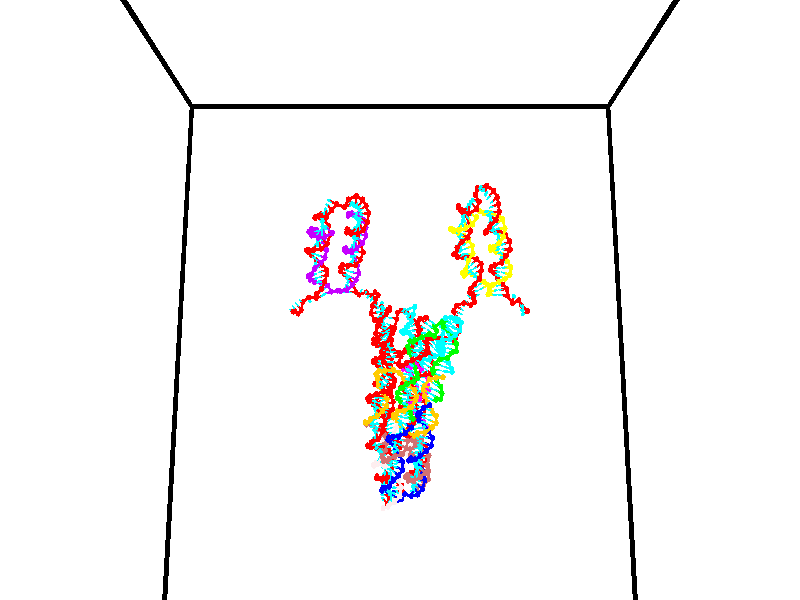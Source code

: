 // switches for output
#declare DRAW_BASES = 1; // possible values are 0, 1; only relevant for DNA ribbons
#declare DRAW_BASES_TYPE = 3; // possible values are 1, 2, 3; only relevant for DNA ribbons
#declare DRAW_FOG = 0; // set to 1 to enable fog

#include "colors.inc"

#include "transforms.inc"
background { rgb <1, 1, 1>}

#default {
   normal{
       ripples 0.25
       frequency 0.20
       turbulence 0.2
       lambda 5
   }
	finish {
		phong 0.1
		phong_size 40.
	}
}

// original window dimensions: 1024x640


// camera settings

camera {
	sky <0, 0.179814, -0.983701>
	up <0, 0.179814, -0.983701>
	right 1.6 * <1, 0, 0>
	location <35, 94.9851, 44.8844>
	look_at <35, 29.7336, 32.9568>
	direction <0, -65.2515, -11.9276>
	angle 67.0682
}


# declare cpy_camera_pos = <35, 94.9851, 44.8844>;
# if (DRAW_FOG = 1)
fog {
	fog_type 2
	up vnormalize(cpy_camera_pos)
	color rgbt<1,1,1,0.3>
	distance 1e-5
	fog_alt 3e-3
	fog_offset 56
}
# end


// LIGHTS

# declare lum = 6;
global_settings {
	ambient_light rgb lum * <0.05, 0.05, 0.05>
	max_trace_level 15
}# declare cpy_direct_light_amount = 0.25;
light_source
{	1000 * <-1, -1.16352, -0.803886>,
	rgb lum * cpy_direct_light_amount
	parallel
}

light_source
{	1000 * <1, 1.16352, 0.803886>,
	rgb lum * cpy_direct_light_amount
	parallel
}

// strand 0

// nucleotide -1

// particle -1
sphere {
	<24.302881, 35.306705, 34.960888> 0.250000
	pigment { color rgbt <1,0,0,0> }
	no_shadow
}
cylinder {
	<24.103067, 34.975143, 34.860184>,  <23.983179, 34.776207, 34.799763>, 0.100000
	pigment { color rgbt <1,0,0,0> }
	no_shadow
}
cylinder {
	<24.103067, 34.975143, 34.860184>,  <24.302881, 35.306705, 34.960888>, 0.100000
	pigment { color rgbt <1,0,0,0> }
	no_shadow
}

// particle -1
sphere {
	<24.103067, 34.975143, 34.860184> 0.100000
	pigment { color rgbt <1,0,0,0> }
	no_shadow
}
sphere {
	0, 1
	scale<0.080000,0.200000,0.300000>
	matrix <0.729199, -0.245437, -0.638772,
		0.467689, -0.502673, 0.727040,
		-0.499536, -0.828903, -0.251761,
		23.953207, 34.726471, 34.784657>
	pigment { color rgbt <0,1,1,0> }
	no_shadow
}
cylinder {
	<24.691051, 34.706909, 35.032364>,  <24.302881, 35.306705, 34.960888>, 0.130000
	pigment { color rgbt <1,0,0,0> }
	no_shadow
}

// nucleotide -1

// particle -1
sphere {
	<24.691051, 34.706909, 35.032364> 0.250000
	pigment { color rgbt <1,0,0,0> }
	no_shadow
}
cylinder {
	<24.433226, 34.650318, 34.731827>,  <24.278530, 34.616364, 34.551502>, 0.100000
	pigment { color rgbt <1,0,0,0> }
	no_shadow
}
cylinder {
	<24.433226, 34.650318, 34.731827>,  <24.691051, 34.706909, 35.032364>, 0.100000
	pigment { color rgbt <1,0,0,0> }
	no_shadow
}

// particle -1
sphere {
	<24.433226, 34.650318, 34.731827> 0.100000
	pigment { color rgbt <1,0,0,0> }
	no_shadow
}
sphere {
	0, 1
	scale<0.080000,0.200000,0.300000>
	matrix <0.764422, -0.137120, -0.629966,
		-0.013900, -0.980400, 0.196529,
		-0.644566, -0.141475, -0.751345,
		24.239857, 34.607876, 34.506424>
	pigment { color rgbt <0,1,1,0> }
	no_shadow
}
cylinder {
	<24.888430, 34.053867, 34.634483>,  <24.691051, 34.706909, 35.032364>, 0.130000
	pigment { color rgbt <1,0,0,0> }
	no_shadow
}

// nucleotide -1

// particle -1
sphere {
	<24.888430, 34.053867, 34.634483> 0.250000
	pigment { color rgbt <1,0,0,0> }
	no_shadow
}
cylinder {
	<24.689922, 34.316933, 34.407787>,  <24.570818, 34.474773, 34.271770>, 0.100000
	pigment { color rgbt <1,0,0,0> }
	no_shadow
}
cylinder {
	<24.689922, 34.316933, 34.407787>,  <24.888430, 34.053867, 34.634483>, 0.100000
	pigment { color rgbt <1,0,0,0> }
	no_shadow
}

// particle -1
sphere {
	<24.689922, 34.316933, 34.407787> 0.100000
	pigment { color rgbt <1,0,0,0> }
	no_shadow
}
sphere {
	0, 1
	scale<0.080000,0.200000,0.300000>
	matrix <0.645463, -0.157064, -0.747468,
		-0.580599, -0.736753, -0.346554,
		-0.496268, 0.657667, -0.566739,
		24.541042, 34.514233, 34.237766>
	pigment { color rgbt <0,1,1,0> }
	no_shadow
}
cylinder {
	<24.985691, 33.832996, 33.883377>,  <24.888430, 34.053867, 34.634483>, 0.130000
	pigment { color rgbt <1,0,0,0> }
	no_shadow
}

// nucleotide -1

// particle -1
sphere {
	<24.985691, 33.832996, 33.883377> 0.250000
	pigment { color rgbt <1,0,0,0> }
	no_shadow
}
cylinder {
	<24.908745, 34.225525, 33.884109>,  <24.862577, 34.461040, 33.884548>, 0.100000
	pigment { color rgbt <1,0,0,0> }
	no_shadow
}
cylinder {
	<24.908745, 34.225525, 33.884109>,  <24.985691, 33.832996, 33.883377>, 0.100000
	pigment { color rgbt <1,0,0,0> }
	no_shadow
}

// particle -1
sphere {
	<24.908745, 34.225525, 33.884109> 0.100000
	pigment { color rgbt <1,0,0,0> }
	no_shadow
}
sphere {
	0, 1
	scale<0.080000,0.200000,0.300000>
	matrix <0.660616, 0.130880, -0.739227,
		-0.725659, -0.140993, -0.673454,
		-0.192368, 0.981321, 0.001832,
		24.851034, 34.519920, 33.884659>
	pigment { color rgbt <0,1,1,0> }
	no_shadow
}
cylinder {
	<25.643183, 34.112686, 33.545883>,  <24.985691, 33.832996, 33.883377>, 0.130000
	pigment { color rgbt <1,0,0,0> }
	no_shadow
}

// nucleotide -1

// particle -1
sphere {
	<25.643183, 34.112686, 33.545883> 0.250000
	pigment { color rgbt <1,0,0,0> }
	no_shadow
}
cylinder {
	<25.752895, 34.420231, 33.776924>,  <25.818722, 34.604759, 33.915546>, 0.100000
	pigment { color rgbt <1,0,0,0> }
	no_shadow
}
cylinder {
	<25.752895, 34.420231, 33.776924>,  <25.643183, 34.112686, 33.545883>, 0.100000
	pigment { color rgbt <1,0,0,0> }
	no_shadow
}

// particle -1
sphere {
	<25.752895, 34.420231, 33.776924> 0.100000
	pigment { color rgbt <1,0,0,0> }
	no_shadow
}
sphere {
	0, 1
	scale<0.080000,0.200000,0.300000>
	matrix <0.206453, 0.539549, -0.816250,
		-0.939227, 0.343128, -0.010746,
		0.274281, 0.768862, 0.577599,
		25.835180, 34.650890, 33.950203>
	pigment { color rgbt <0,1,1,0> }
	no_shadow
}
cylinder {
	<26.390963, 33.946915, 33.555984>,  <25.643183, 34.112686, 33.545883>, 0.130000
	pigment { color rgbt <1,0,0,0> }
	no_shadow
}

// nucleotide -1

// particle -1
sphere {
	<26.390963, 33.946915, 33.555984> 0.250000
	pigment { color rgbt <1,0,0,0> }
	no_shadow
}
cylinder {
	<26.750923, 34.106888, 33.486435>,  <26.966900, 34.202873, 33.444706>, 0.100000
	pigment { color rgbt <1,0,0,0> }
	no_shadow
}
cylinder {
	<26.750923, 34.106888, 33.486435>,  <26.390963, 33.946915, 33.555984>, 0.100000
	pigment { color rgbt <1,0,0,0> }
	no_shadow
}

// particle -1
sphere {
	<26.750923, 34.106888, 33.486435> 0.100000
	pigment { color rgbt <1,0,0,0> }
	no_shadow
}
sphere {
	0, 1
	scale<0.080000,0.200000,0.300000>
	matrix <-0.281382, 0.227895, -0.932141,
		-0.333171, 0.887759, 0.317618,
		0.899901, 0.399935, -0.173872,
		27.020893, 34.226868, 33.434273>
	pigment { color rgbt <0,1,1,0> }
	no_shadow
}
cylinder {
	<26.508909, 34.793400, 33.363853>,  <26.390963, 33.946915, 33.555984>, 0.130000
	pigment { color rgbt <1,0,0,0> }
	no_shadow
}

// nucleotide -1

// particle -1
sphere {
	<26.508909, 34.793400, 33.363853> 0.250000
	pigment { color rgbt <1,0,0,0> }
	no_shadow
}
cylinder {
	<26.710875, 34.490429, 33.198265>,  <26.832054, 34.308647, 33.098911>, 0.100000
	pigment { color rgbt <1,0,0,0> }
	no_shadow
}
cylinder {
	<26.710875, 34.490429, 33.198265>,  <26.508909, 34.793400, 33.363853>, 0.100000
	pigment { color rgbt <1,0,0,0> }
	no_shadow
}

// particle -1
sphere {
	<26.710875, 34.490429, 33.198265> 0.100000
	pigment { color rgbt <1,0,0,0> }
	no_shadow
}
sphere {
	0, 1
	scale<0.080000,0.200000,0.300000>
	matrix <-0.256691, 0.326139, -0.909804,
		0.824119, 0.565634, -0.029752,
		0.504913, -0.757424, -0.413971,
		26.862349, 34.263203, 33.074074>
	pigment { color rgbt <0,1,1,0> }
	no_shadow
}
cylinder {
	<27.075254, 35.096642, 32.987232>,  <26.508909, 34.793400, 33.363853>, 0.130000
	pigment { color rgbt <1,0,0,0> }
	no_shadow
}

// nucleotide -1

// particle -1
sphere {
	<27.075254, 35.096642, 32.987232> 0.250000
	pigment { color rgbt <1,0,0,0> }
	no_shadow
}
cylinder {
	<26.988619, 34.735455, 32.838779>,  <26.936638, 34.518742, 32.749706>, 0.100000
	pigment { color rgbt <1,0,0,0> }
	no_shadow
}
cylinder {
	<26.988619, 34.735455, 32.838779>,  <27.075254, 35.096642, 32.987232>, 0.100000
	pigment { color rgbt <1,0,0,0> }
	no_shadow
}

// particle -1
sphere {
	<26.988619, 34.735455, 32.838779> 0.100000
	pigment { color rgbt <1,0,0,0> }
	no_shadow
}
sphere {
	0, 1
	scale<0.080000,0.200000,0.300000>
	matrix <-0.082523, 0.395733, -0.914650,
		0.972769, -0.167475, -0.160226,
		-0.216588, -0.902966, -0.371137,
		26.923643, 34.464565, 32.727440>
	pigment { color rgbt <0,1,1,0> }
	no_shadow
}
cylinder {
	<27.384228, 35.140732, 32.368843>,  <27.075254, 35.096642, 32.987232>, 0.130000
	pigment { color rgbt <1,0,0,0> }
	no_shadow
}

// nucleotide -1

// particle -1
sphere {
	<27.384228, 35.140732, 32.368843> 0.250000
	pigment { color rgbt <1,0,0,0> }
	no_shadow
}
cylinder {
	<27.138119, 34.829559, 32.317825>,  <26.990454, 34.642857, 32.287212>, 0.100000
	pigment { color rgbt <1,0,0,0> }
	no_shadow
}
cylinder {
	<27.138119, 34.829559, 32.317825>,  <27.384228, 35.140732, 32.368843>, 0.100000
	pigment { color rgbt <1,0,0,0> }
	no_shadow
}

// particle -1
sphere {
	<27.138119, 34.829559, 32.317825> 0.100000
	pigment { color rgbt <1,0,0,0> }
	no_shadow
}
sphere {
	0, 1
	scale<0.080000,0.200000,0.300000>
	matrix <-0.153345, 0.276814, -0.948609,
		0.773257, -0.564094, -0.289608,
		-0.615272, -0.777928, -0.127547,
		26.953537, 34.596180, 32.279560>
	pigment { color rgbt <0,1,1,0> }
	no_shadow
}
cylinder {
	<27.569889, 34.934853, 31.706932>,  <27.384228, 35.140732, 32.368843>, 0.130000
	pigment { color rgbt <1,0,0,0> }
	no_shadow
}

// nucleotide -1

// particle -1
sphere {
	<27.569889, 34.934853, 31.706932> 0.250000
	pigment { color rgbt <1,0,0,0> }
	no_shadow
}
cylinder {
	<27.204006, 34.795876, 31.789490>,  <26.984476, 34.712490, 31.839025>, 0.100000
	pigment { color rgbt <1,0,0,0> }
	no_shadow
}
cylinder {
	<27.204006, 34.795876, 31.789490>,  <27.569889, 34.934853, 31.706932>, 0.100000
	pigment { color rgbt <1,0,0,0> }
	no_shadow
}

// particle -1
sphere {
	<27.204006, 34.795876, 31.789490> 0.100000
	pigment { color rgbt <1,0,0,0> }
	no_shadow
}
sphere {
	0, 1
	scale<0.080000,0.200000,0.300000>
	matrix <-0.296007, 0.228319, -0.927497,
		0.275131, -0.909479, -0.311690,
		-0.914704, -0.347445, 0.206394,
		26.929594, 34.691643, 31.851408>
	pigment { color rgbt <0,1,1,0> }
	no_shadow
}
cylinder {
	<27.471626, 34.483166, 31.178831>,  <27.569889, 34.934853, 31.706932>, 0.130000
	pigment { color rgbt <1,0,0,0> }
	no_shadow
}

// nucleotide -1

// particle -1
sphere {
	<27.471626, 34.483166, 31.178831> 0.250000
	pigment { color rgbt <1,0,0,0> }
	no_shadow
}
cylinder {
	<27.108616, 34.569817, 31.322758>,  <26.890810, 34.621807, 31.409113>, 0.100000
	pigment { color rgbt <1,0,0,0> }
	no_shadow
}
cylinder {
	<27.108616, 34.569817, 31.322758>,  <27.471626, 34.483166, 31.178831>, 0.100000
	pigment { color rgbt <1,0,0,0> }
	no_shadow
}

// particle -1
sphere {
	<27.108616, 34.569817, 31.322758> 0.100000
	pigment { color rgbt <1,0,0,0> }
	no_shadow
}
sphere {
	0, 1
	scale<0.080000,0.200000,0.300000>
	matrix <-0.312971, 0.222496, -0.923333,
		-0.280077, -0.950562, -0.134123,
		-0.907527, 0.216628, 0.359815,
		26.836357, 34.634804, 31.430702>
	pigment { color rgbt <0,1,1,0> }
	no_shadow
}
cylinder {
	<26.959106, 34.277145, 30.705315>,  <27.471626, 34.483166, 31.178831>, 0.130000
	pigment { color rgbt <1,0,0,0> }
	no_shadow
}

// nucleotide -1

// particle -1
sphere {
	<26.959106, 34.277145, 30.705315> 0.250000
	pigment { color rgbt <1,0,0,0> }
	no_shadow
}
cylinder {
	<26.742455, 34.546383, 30.906744>,  <26.612463, 34.707924, 31.027601>, 0.100000
	pigment { color rgbt <1,0,0,0> }
	no_shadow
}
cylinder {
	<26.742455, 34.546383, 30.906744>,  <26.959106, 34.277145, 30.705315>, 0.100000
	pigment { color rgbt <1,0,0,0> }
	no_shadow
}

// particle -1
sphere {
	<26.742455, 34.546383, 30.906744> 0.100000
	pigment { color rgbt <1,0,0,0> }
	no_shadow
}
sphere {
	0, 1
	scale<0.080000,0.200000,0.300000>
	matrix <-0.290955, 0.411914, -0.863523,
		-0.788657, -0.614228, -0.027267,
		-0.541632, 0.673091, 0.503571,
		26.579966, 34.748310, 31.057816>
	pigment { color rgbt <0,1,1,0> }
	no_shadow
}
cylinder {
	<26.387480, 34.376652, 30.337629>,  <26.959106, 34.277145, 30.705315>, 0.130000
	pigment { color rgbt <1,0,0,0> }
	no_shadow
}

// nucleotide -1

// particle -1
sphere {
	<26.387480, 34.376652, 30.337629> 0.250000
	pigment { color rgbt <1,0,0,0> }
	no_shadow
}
cylinder {
	<26.386383, 34.723175, 30.537428>,  <26.385725, 34.931091, 30.657307>, 0.100000
	pigment { color rgbt <1,0,0,0> }
	no_shadow
}
cylinder {
	<26.386383, 34.723175, 30.537428>,  <26.387480, 34.376652, 30.337629>, 0.100000
	pigment { color rgbt <1,0,0,0> }
	no_shadow
}

// particle -1
sphere {
	<26.386383, 34.723175, 30.537428> 0.100000
	pigment { color rgbt <1,0,0,0> }
	no_shadow
}
sphere {
	0, 1
	scale<0.080000,0.200000,0.300000>
	matrix <-0.180650, 0.490852, -0.852309,
		-0.983544, -0.092571, 0.155153,
		-0.002742, 0.866311, 0.499497,
		26.385561, 34.983067, 30.687277>
	pigment { color rgbt <0,1,1,0> }
	no_shadow
}
cylinder {
	<25.871027, 34.798653, 29.956892>,  <26.387480, 34.376652, 30.337629>, 0.130000
	pigment { color rgbt <1,0,0,0> }
	no_shadow
}

// nucleotide -1

// particle -1
sphere {
	<25.871027, 34.798653, 29.956892> 0.250000
	pigment { color rgbt <1,0,0,0> }
	no_shadow
}
cylinder {
	<26.098425, 35.058681, 30.158575>,  <26.234863, 35.214699, 30.279585>, 0.100000
	pigment { color rgbt <1,0,0,0> }
	no_shadow
}
cylinder {
	<26.098425, 35.058681, 30.158575>,  <25.871027, 34.798653, 29.956892>, 0.100000
	pigment { color rgbt <1,0,0,0> }
	no_shadow
}

// particle -1
sphere {
	<26.098425, 35.058681, 30.158575> 0.100000
	pigment { color rgbt <1,0,0,0> }
	no_shadow
}
sphere {
	0, 1
	scale<0.080000,0.200000,0.300000>
	matrix <-0.000756, 0.613291, -0.789857,
		-0.822688, 0.448647, 0.349143,
		0.568493, 0.650070, 0.504207,
		26.268972, 35.253704, 30.309837>
	pigment { color rgbt <0,1,1,0> }
	no_shadow
}
cylinder {
	<25.707117, 35.389805, 29.693123>,  <25.871027, 34.798653, 29.956892>, 0.130000
	pigment { color rgbt <1,0,0,0> }
	no_shadow
}

// nucleotide -1

// particle -1
sphere {
	<25.707117, 35.389805, 29.693123> 0.250000
	pigment { color rgbt <1,0,0,0> }
	no_shadow
}
cylinder {
	<26.025768, 35.525673, 29.893126>,  <26.216959, 35.607193, 30.013128>, 0.100000
	pigment { color rgbt <1,0,0,0> }
	no_shadow
}
cylinder {
	<26.025768, 35.525673, 29.893126>,  <25.707117, 35.389805, 29.693123>, 0.100000
	pigment { color rgbt <1,0,0,0> }
	no_shadow
}

// particle -1
sphere {
	<26.025768, 35.525673, 29.893126> 0.100000
	pigment { color rgbt <1,0,0,0> }
	no_shadow
}
sphere {
	0, 1
	scale<0.080000,0.200000,0.300000>
	matrix <0.120612, 0.721231, -0.682113,
		-0.592314, 0.603698, 0.533585,
		0.796628, 0.339669, 0.500009,
		26.264757, 35.627575, 30.043129>
	pigment { color rgbt <0,1,1,0> }
	no_shadow
}
cylinder {
	<25.602175, 36.098362, 29.891102>,  <25.707117, 35.389805, 29.693123>, 0.130000
	pigment { color rgbt <1,0,0,0> }
	no_shadow
}

// nucleotide -1

// particle -1
sphere {
	<25.602175, 36.098362, 29.891102> 0.250000
	pigment { color rgbt <1,0,0,0> }
	no_shadow
}
cylinder {
	<25.998846, 36.051861, 29.913235>,  <26.236849, 36.023960, 29.926516>, 0.100000
	pigment { color rgbt <1,0,0,0> }
	no_shadow
}
cylinder {
	<25.998846, 36.051861, 29.913235>,  <25.602175, 36.098362, 29.891102>, 0.100000
	pigment { color rgbt <1,0,0,0> }
	no_shadow
}

// particle -1
sphere {
	<25.998846, 36.051861, 29.913235> 0.100000
	pigment { color rgbt <1,0,0,0> }
	no_shadow
}
sphere {
	0, 1
	scale<0.080000,0.200000,0.300000>
	matrix <0.127581, 0.829615, -0.543564,
		0.017283, 0.546100, 0.837542,
		0.991678, -0.116248, 0.055334,
		26.296349, 36.016987, 29.929834>
	pigment { color rgbt <0,1,1,0> }
	no_shadow
}
cylinder {
	<25.926991, 36.722134, 30.229736>,  <25.602175, 36.098362, 29.891102>, 0.130000
	pigment { color rgbt <1,0,0,0> }
	no_shadow
}

// nucleotide -1

// particle -1
sphere {
	<25.926991, 36.722134, 30.229736> 0.250000
	pigment { color rgbt <1,0,0,0> }
	no_shadow
}
cylinder {
	<26.194408, 36.563351, 29.978189>,  <26.354860, 36.468082, 29.827261>, 0.100000
	pigment { color rgbt <1,0,0,0> }
	no_shadow
}
cylinder {
	<26.194408, 36.563351, 29.978189>,  <25.926991, 36.722134, 30.229736>, 0.100000
	pigment { color rgbt <1,0,0,0> }
	no_shadow
}

// particle -1
sphere {
	<26.194408, 36.563351, 29.978189> 0.100000
	pigment { color rgbt <1,0,0,0> }
	no_shadow
}
sphere {
	0, 1
	scale<0.080000,0.200000,0.300000>
	matrix <0.154197, 0.901238, -0.404960,
		0.727509, 0.173765, 0.663729,
		0.668546, -0.396957, -0.628865,
		26.394972, 36.444263, 29.789530>
	pigment { color rgbt <0,1,1,0> }
	no_shadow
}
cylinder {
	<26.456173, 37.217316, 30.184881>,  <25.926991, 36.722134, 30.229736>, 0.130000
	pigment { color rgbt <1,0,0,0> }
	no_shadow
}

// nucleotide -1

// particle -1
sphere {
	<26.456173, 37.217316, 30.184881> 0.250000
	pigment { color rgbt <1,0,0,0> }
	no_shadow
}
cylinder {
	<26.574619, 36.999435, 29.871037>,  <26.645687, 36.868710, 29.682730>, 0.100000
	pigment { color rgbt <1,0,0,0> }
	no_shadow
}
cylinder {
	<26.574619, 36.999435, 29.871037>,  <26.456173, 37.217316, 30.184881>, 0.100000
	pigment { color rgbt <1,0,0,0> }
	no_shadow
}

// particle -1
sphere {
	<26.574619, 36.999435, 29.871037> 0.100000
	pigment { color rgbt <1,0,0,0> }
	no_shadow
}
sphere {
	0, 1
	scale<0.080000,0.200000,0.300000>
	matrix <0.181235, 0.838573, -0.513760,
		0.937800, 0.009934, 0.347034,
		0.296117, -0.544699, -0.784613,
		26.663454, 36.836025, 29.635653>
	pigment { color rgbt <0,1,1,0> }
	no_shadow
}
cylinder {
	<27.245508, 37.343185, 30.075312>,  <26.456173, 37.217316, 30.184881>, 0.130000
	pigment { color rgbt <1,0,0,0> }
	no_shadow
}

// nucleotide -1

// particle -1
sphere {
	<27.245508, 37.343185, 30.075312> 0.250000
	pigment { color rgbt <1,0,0,0> }
	no_shadow
}
cylinder {
	<27.097921, 37.204514, 29.730366>,  <27.009369, 37.121311, 29.523397>, 0.100000
	pigment { color rgbt <1,0,0,0> }
	no_shadow
}
cylinder {
	<27.097921, 37.204514, 29.730366>,  <27.245508, 37.343185, 30.075312>, 0.100000
	pigment { color rgbt <1,0,0,0> }
	no_shadow
}

// particle -1
sphere {
	<27.097921, 37.204514, 29.730366> 0.100000
	pigment { color rgbt <1,0,0,0> }
	no_shadow
}
sphere {
	0, 1
	scale<0.080000,0.200000,0.300000>
	matrix <0.522545, 0.689935, -0.500936,
		0.768642, -0.635454, -0.073406,
		-0.368967, -0.346682, -0.862365,
		26.987232, 37.100510, 29.471657>
	pigment { color rgbt <0,1,1,0> }
	no_shadow
}
cylinder {
	<27.846674, 37.323647, 29.641785>,  <27.245508, 37.343185, 30.075312>, 0.130000
	pigment { color rgbt <1,0,0,0> }
	no_shadow
}

// nucleotide -1

// particle -1
sphere {
	<27.846674, 37.323647, 29.641785> 0.250000
	pigment { color rgbt <1,0,0,0> }
	no_shadow
}
cylinder {
	<27.520594, 37.326523, 29.410131>,  <27.324945, 37.328251, 29.271139>, 0.100000
	pigment { color rgbt <1,0,0,0> }
	no_shadow
}
cylinder {
	<27.520594, 37.326523, 29.410131>,  <27.846674, 37.323647, 29.641785>, 0.100000
	pigment { color rgbt <1,0,0,0> }
	no_shadow
}

// particle -1
sphere {
	<27.520594, 37.326523, 29.410131> 0.100000
	pigment { color rgbt <1,0,0,0> }
	no_shadow
}
sphere {
	0, 1
	scale<0.080000,0.200000,0.300000>
	matrix <0.362673, 0.785953, -0.500746,
		0.451569, -0.618244, -0.643319,
		-0.815202, 0.007193, -0.579132,
		27.276033, 37.328682, 29.236391>
	pigment { color rgbt <0,1,1,0> }
	no_shadow
}
cylinder {
	<28.057091, 37.387718, 28.961866>,  <27.846674, 37.323647, 29.641785>, 0.130000
	pigment { color rgbt <1,0,0,0> }
	no_shadow
}

// nucleotide -1

// particle -1
sphere {
	<28.057091, 37.387718, 28.961866> 0.250000
	pigment { color rgbt <1,0,0,0> }
	no_shadow
}
cylinder {
	<27.682673, 37.527023, 28.941734>,  <27.458021, 37.610607, 28.929655>, 0.100000
	pigment { color rgbt <1,0,0,0> }
	no_shadow
}
cylinder {
	<27.682673, 37.527023, 28.941734>,  <28.057091, 37.387718, 28.961866>, 0.100000
	pigment { color rgbt <1,0,0,0> }
	no_shadow
}

// particle -1
sphere {
	<27.682673, 37.527023, 28.941734> 0.100000
	pigment { color rgbt <1,0,0,0> }
	no_shadow
}
sphere {
	0, 1
	scale<0.080000,0.200000,0.300000>
	matrix <0.308186, 0.742342, -0.594936,
		-0.169836, -0.572397, -0.802196,
		-0.936043, 0.348267, -0.050328,
		27.401859, 37.631504, 28.926636>
	pigment { color rgbt <0,1,1,0> }
	no_shadow
}
cylinder {
	<27.960024, 37.714481, 28.255096>,  <28.057091, 37.387718, 28.961866>, 0.130000
	pigment { color rgbt <1,0,0,0> }
	no_shadow
}

// nucleotide -1

// particle -1
sphere {
	<27.960024, 37.714481, 28.255096> 0.250000
	pigment { color rgbt <1,0,0,0> }
	no_shadow
}
cylinder {
	<27.678959, 37.867714, 28.494936>,  <27.510321, 37.959652, 28.638840>, 0.100000
	pigment { color rgbt <1,0,0,0> }
	no_shadow
}
cylinder {
	<27.678959, 37.867714, 28.494936>,  <27.960024, 37.714481, 28.255096>, 0.100000
	pigment { color rgbt <1,0,0,0> }
	no_shadow
}

// particle -1
sphere {
	<27.678959, 37.867714, 28.494936> 0.100000
	pigment { color rgbt <1,0,0,0> }
	no_shadow
}
sphere {
	0, 1
	scale<0.080000,0.200000,0.300000>
	matrix <0.229846, 0.919720, -0.318253,
		-0.673379, -0.085809, -0.734301,
		-0.702661, 0.383081, 0.599597,
		27.468161, 37.982639, 28.674814>
	pigment { color rgbt <0,1,1,0> }
	no_shadow
}
cylinder {
	<27.592867, 38.105633, 27.811153>,  <27.960024, 37.714481, 28.255096>, 0.130000
	pigment { color rgbt <1,0,0,0> }
	no_shadow
}

// nucleotide -1

// particle -1
sphere {
	<27.592867, 38.105633, 27.811153> 0.250000
	pigment { color rgbt <1,0,0,0> }
	no_shadow
}
cylinder {
	<27.524918, 38.251251, 28.177456>,  <27.484148, 38.338623, 28.397238>, 0.100000
	pigment { color rgbt <1,0,0,0> }
	no_shadow
}
cylinder {
	<27.524918, 38.251251, 28.177456>,  <27.592867, 38.105633, 27.811153>, 0.100000
	pigment { color rgbt <1,0,0,0> }
	no_shadow
}

// particle -1
sphere {
	<27.524918, 38.251251, 28.177456> 0.100000
	pigment { color rgbt <1,0,0,0> }
	no_shadow
}
sphere {
	0, 1
	scale<0.080000,0.200000,0.300000>
	matrix <0.400134, 0.874694, -0.273501,
		-0.900575, 0.319964, -0.294258,
		-0.169876, 0.364051, 0.915756,
		27.473955, 38.360466, 28.452183>
	pigment { color rgbt <0,1,1,0> }
	no_shadow
}
cylinder {
	<27.382299, 38.761639, 27.585638>,  <27.592867, 38.105633, 27.811153>, 0.130000
	pigment { color rgbt <1,0,0,0> }
	no_shadow
}

// nucleotide -1

// particle -1
sphere {
	<27.382299, 38.761639, 27.585638> 0.250000
	pigment { color rgbt <1,0,0,0> }
	no_shadow
}
cylinder {
	<27.454872, 38.783012, 27.978418>,  <27.498415, 38.795837, 28.214087>, 0.100000
	pigment { color rgbt <1,0,0,0> }
	no_shadow
}
cylinder {
	<27.454872, 38.783012, 27.978418>,  <27.382299, 38.761639, 27.585638>, 0.100000
	pigment { color rgbt <1,0,0,0> }
	no_shadow
}

// particle -1
sphere {
	<27.454872, 38.783012, 27.978418> 0.100000
	pigment { color rgbt <1,0,0,0> }
	no_shadow
}
sphere {
	0, 1
	scale<0.080000,0.200000,0.300000>
	matrix <0.221678, 0.970600, -0.093777,
		-0.958093, 0.234690, 0.164252,
		0.181431, 0.053436, 0.981951,
		27.509302, 38.799042, 28.273005>
	pigment { color rgbt <0,1,1,0> }
	no_shadow
}
cylinder {
	<26.901110, 39.086338, 27.898636>,  <27.382299, 38.761639, 27.585638>, 0.130000
	pigment { color rgbt <1,0,0,0> }
	no_shadow
}

// nucleotide -1

// particle -1
sphere {
	<26.901110, 39.086338, 27.898636> 0.250000
	pigment { color rgbt <1,0,0,0> }
	no_shadow
}
cylinder {
	<27.254488, 39.133762, 28.079950>,  <27.466515, 39.162216, 28.188740>, 0.100000
	pigment { color rgbt <1,0,0,0> }
	no_shadow
}
cylinder {
	<27.254488, 39.133762, 28.079950>,  <26.901110, 39.086338, 27.898636>, 0.100000
	pigment { color rgbt <1,0,0,0> }
	no_shadow
}

// particle -1
sphere {
	<27.254488, 39.133762, 28.079950> 0.100000
	pigment { color rgbt <1,0,0,0> }
	no_shadow
}
sphere {
	0, 1
	scale<0.080000,0.200000,0.300000>
	matrix <0.004591, 0.965217, -0.261411,
		-0.468513, 0.233023, 0.852171,
		0.883445, 0.118562, 0.453286,
		27.519522, 39.169331, 28.215937>
	pigment { color rgbt <0,1,1,0> }
	no_shadow
}
cylinder {
	<26.930592, 39.734261, 28.173586>,  <26.901110, 39.086338, 27.898636>, 0.130000
	pigment { color rgbt <1,0,0,0> }
	no_shadow
}

// nucleotide -1

// particle -1
sphere {
	<26.930592, 39.734261, 28.173586> 0.250000
	pigment { color rgbt <1,0,0,0> }
	no_shadow
}
cylinder {
	<27.312685, 39.622944, 28.133429>,  <27.541943, 39.556152, 28.109335>, 0.100000
	pigment { color rgbt <1,0,0,0> }
	no_shadow
}
cylinder {
	<27.312685, 39.622944, 28.133429>,  <26.930592, 39.734261, 28.173586>, 0.100000
	pigment { color rgbt <1,0,0,0> }
	no_shadow
}

// particle -1
sphere {
	<27.312685, 39.622944, 28.133429> 0.100000
	pigment { color rgbt <1,0,0,0> }
	no_shadow
}
sphere {
	0, 1
	scale<0.080000,0.200000,0.300000>
	matrix <0.231461, 0.914351, -0.332246,
		0.184255, 0.294136, 0.937835,
		0.955236, -0.278291, -0.100393,
		27.599257, 39.539455, 28.103312>
	pigment { color rgbt <0,1,1,0> }
	no_shadow
}
cylinder {
	<27.279518, 40.348228, 28.230402>,  <26.930592, 39.734261, 28.173586>, 0.130000
	pigment { color rgbt <1,0,0,0> }
	no_shadow
}

// nucleotide -1

// particle -1
sphere {
	<27.279518, 40.348228, 28.230402> 0.250000
	pigment { color rgbt <1,0,0,0> }
	no_shadow
}
cylinder {
	<27.526649, 40.093925, 28.045315>,  <27.674929, 39.941345, 27.934263>, 0.100000
	pigment { color rgbt <1,0,0,0> }
	no_shadow
}
cylinder {
	<27.526649, 40.093925, 28.045315>,  <27.279518, 40.348228, 28.230402>, 0.100000
	pigment { color rgbt <1,0,0,0> }
	no_shadow
}

// particle -1
sphere {
	<27.526649, 40.093925, 28.045315> 0.100000
	pigment { color rgbt <1,0,0,0> }
	no_shadow
}
sphere {
	0, 1
	scale<0.080000,0.200000,0.300000>
	matrix <0.415010, 0.763471, -0.494853,
		0.667875, 0.113701, 0.735537,
		0.617827, -0.635755, -0.462716,
		27.711998, 39.903198, 27.906500>
	pigment { color rgbt <0,1,1,0> }
	no_shadow
}
cylinder {
	<28.091146, 40.481201, 28.326817>,  <27.279518, 40.348228, 28.230402>, 0.130000
	pigment { color rgbt <1,0,0,0> }
	no_shadow
}

// nucleotide -1

// particle -1
sphere {
	<28.091146, 40.481201, 28.326817> 0.250000
	pigment { color rgbt <1,0,0,0> }
	no_shadow
}
cylinder {
	<28.041708, 40.311466, 27.968004>,  <28.012045, 40.209625, 27.752718>, 0.100000
	pigment { color rgbt <1,0,0,0> }
	no_shadow
}
cylinder {
	<28.041708, 40.311466, 27.968004>,  <28.091146, 40.481201, 28.326817>, 0.100000
	pigment { color rgbt <1,0,0,0> }
	no_shadow
}

// particle -1
sphere {
	<28.041708, 40.311466, 27.968004> 0.100000
	pigment { color rgbt <1,0,0,0> }
	no_shadow
}
sphere {
	0, 1
	scale<0.080000,0.200000,0.300000>
	matrix <0.565936, 0.712398, -0.414976,
		0.815132, -0.558951, 0.152098,
		-0.123597, -0.424338, -0.897029,
		28.004629, 40.184166, 27.698895>
	pigment { color rgbt <0,1,1,0> }
	no_shadow
}
cylinder {
	<28.627939, 40.775547, 27.873436>,  <28.091146, 40.481201, 28.326817>, 0.130000
	pigment { color rgbt <1,0,0,0> }
	no_shadow
}

// nucleotide -1

// particle -1
sphere {
	<28.627939, 40.775547, 27.873436> 0.250000
	pigment { color rgbt <1,0,0,0> }
	no_shadow
}
cylinder {
	<28.390863, 40.607601, 27.598501>,  <28.248617, 40.506832, 27.433540>, 0.100000
	pigment { color rgbt <1,0,0,0> }
	no_shadow
}
cylinder {
	<28.390863, 40.607601, 27.598501>,  <28.627939, 40.775547, 27.873436>, 0.100000
	pigment { color rgbt <1,0,0,0> }
	no_shadow
}

// particle -1
sphere {
	<28.390863, 40.607601, 27.598501> 0.100000
	pigment { color rgbt <1,0,0,0> }
	no_shadow
}
sphere {
	0, 1
	scale<0.080000,0.200000,0.300000>
	matrix <0.347964, 0.636149, -0.688647,
		0.726387, -0.647324, -0.230943,
		-0.592692, -0.419864, -0.687335,
		28.213057, 40.481640, 27.392300>
	pigment { color rgbt <0,1,1,0> }
	no_shadow
}
cylinder {
	<29.049313, 40.561077, 27.318798>,  <28.627939, 40.775547, 27.873436>, 0.130000
	pigment { color rgbt <1,0,0,0> }
	no_shadow
}

// nucleotide -1

// particle -1
sphere {
	<29.049313, 40.561077, 27.318798> 0.250000
	pigment { color rgbt <1,0,0,0> }
	no_shadow
}
cylinder {
	<28.681238, 40.624046, 27.175423>,  <28.460394, 40.661827, 27.089397>, 0.100000
	pigment { color rgbt <1,0,0,0> }
	no_shadow
}
cylinder {
	<28.681238, 40.624046, 27.175423>,  <29.049313, 40.561077, 27.318798>, 0.100000
	pigment { color rgbt <1,0,0,0> }
	no_shadow
}

// particle -1
sphere {
	<28.681238, 40.624046, 27.175423> 0.100000
	pigment { color rgbt <1,0,0,0> }
	no_shadow
}
sphere {
	0, 1
	scale<0.080000,0.200000,0.300000>
	matrix <0.355274, 0.720375, -0.595685,
		0.164434, -0.675483, -0.718807,
		-0.920186, 0.157423, -0.358436,
		28.405182, 40.671272, 27.067892>
	pigment { color rgbt <0,1,1,0> }
	no_shadow
}
cylinder {
	<29.784924, 40.462246, 27.521797>,  <29.049313, 40.561077, 27.318798>, 0.130000
	pigment { color rgbt <1,0,0,0> }
	no_shadow
}

// nucleotide -1

// particle -1
sphere {
	<29.784924, 40.462246, 27.521797> 0.250000
	pigment { color rgbt <1,0,0,0> }
	no_shadow
}
cylinder {
	<30.143187, 40.609436, 27.421881>,  <30.358145, 40.697750, 27.361931>, 0.100000
	pigment { color rgbt <1,0,0,0> }
	no_shadow
}
cylinder {
	<30.143187, 40.609436, 27.421881>,  <29.784924, 40.462246, 27.521797>, 0.100000
	pigment { color rgbt <1,0,0,0> }
	no_shadow
}

// particle -1
sphere {
	<30.143187, 40.609436, 27.421881> 0.100000
	pigment { color rgbt <1,0,0,0> }
	no_shadow
}
sphere {
	0, 1
	scale<0.080000,0.200000,0.300000>
	matrix <0.388488, -0.920725, 0.036632,
		-0.216510, -0.129851, -0.967607,
		0.895657, 0.367972, -0.249792,
		30.411884, 40.719830, 27.346943>
	pigment { color rgbt <0,1,1,0> }
	no_shadow
}
cylinder {
	<30.111876, 40.135136, 26.791553>,  <29.784924, 40.462246, 27.521797>, 0.130000
	pigment { color rgbt <1,0,0,0> }
	no_shadow
}

// nucleotide -1

// particle -1
sphere {
	<30.111876, 40.135136, 26.791553> 0.250000
	pigment { color rgbt <1,0,0,0> }
	no_shadow
}
cylinder {
	<30.382914, 40.226185, 27.071283>,  <30.545536, 40.280815, 27.239122>, 0.100000
	pigment { color rgbt <1,0,0,0> }
	no_shadow
}
cylinder {
	<30.382914, 40.226185, 27.071283>,  <30.111876, 40.135136, 26.791553>, 0.100000
	pigment { color rgbt <1,0,0,0> }
	no_shadow
}

// particle -1
sphere {
	<30.382914, 40.226185, 27.071283> 0.100000
	pigment { color rgbt <1,0,0,0> }
	no_shadow
}
sphere {
	0, 1
	scale<0.080000,0.200000,0.300000>
	matrix <0.374788, -0.925031, -0.062059,
		0.632773, 0.304150, -0.712103,
		0.677593, 0.227618, 0.699327,
		30.586191, 40.294472, 27.281082>
	pigment { color rgbt <0,1,1,0> }
	no_shadow
}
cylinder {
	<30.859367, 40.183060, 26.514257>,  <30.111876, 40.135136, 26.791553>, 0.130000
	pigment { color rgbt <1,0,0,0> }
	no_shadow
}

// nucleotide -1

// particle -1
sphere {
	<30.859367, 40.183060, 26.514257> 0.250000
	pigment { color rgbt <1,0,0,0> }
	no_shadow
}
cylinder {
	<30.837709, 40.087387, 26.902042>,  <30.824715, 40.029984, 27.134714>, 0.100000
	pigment { color rgbt <1,0,0,0> }
	no_shadow
}
cylinder {
	<30.837709, 40.087387, 26.902042>,  <30.859367, 40.183060, 26.514257>, 0.100000
	pigment { color rgbt <1,0,0,0> }
	no_shadow
}

// particle -1
sphere {
	<30.837709, 40.087387, 26.902042> 0.100000
	pigment { color rgbt <1,0,0,0> }
	no_shadow
}
sphere {
	0, 1
	scale<0.080000,0.200000,0.300000>
	matrix <0.321635, -0.923321, -0.209834,
		0.945315, 0.300452, 0.126921,
		-0.054144, -0.239181, 0.969464,
		30.821466, 40.015633, 27.192883>
	pigment { color rgbt <0,1,1,0> }
	no_shadow
}
cylinder {
	<31.424606, 39.625324, 26.621979>,  <30.859367, 40.183060, 26.514257>, 0.130000
	pigment { color rgbt <1,0,0,0> }
	no_shadow
}

// nucleotide -1

// particle -1
sphere {
	<31.424606, 39.625324, 26.621979> 0.250000
	pigment { color rgbt <1,0,0,0> }
	no_shadow
}
cylinder {
	<31.200174, 39.610107, 26.952734>,  <31.065516, 39.600975, 27.151188>, 0.100000
	pigment { color rgbt <1,0,0,0> }
	no_shadow
}
cylinder {
	<31.200174, 39.610107, 26.952734>,  <31.424606, 39.625324, 26.621979>, 0.100000
	pigment { color rgbt <1,0,0,0> }
	no_shadow
}

// particle -1
sphere {
	<31.200174, 39.610107, 26.952734> 0.100000
	pigment { color rgbt <1,0,0,0> }
	no_shadow
}
sphere {
	0, 1
	scale<0.080000,0.200000,0.300000>
	matrix <0.266063, -0.954223, 0.136630,
		0.783838, 0.296665, 0.545516,
		-0.561078, -0.038046, 0.826888,
		31.031851, 39.598694, 27.200800>
	pigment { color rgbt <0,1,1,0> }
	no_shadow
}
cylinder {
	<31.734871, 39.054035, 26.964783>,  <31.424606, 39.625324, 26.621979>, 0.130000
	pigment { color rgbt <1,0,0,0> }
	no_shadow
}

// nucleotide -1

// particle -1
sphere {
	<31.734871, 39.054035, 26.964783> 0.250000
	pigment { color rgbt <1,0,0,0> }
	no_shadow
}
cylinder {
	<31.420954, 39.154770, 27.191298>,  <31.232603, 39.215210, 27.327206>, 0.100000
	pigment { color rgbt <1,0,0,0> }
	no_shadow
}
cylinder {
	<31.420954, 39.154770, 27.191298>,  <31.734871, 39.054035, 26.964783>, 0.100000
	pigment { color rgbt <1,0,0,0> }
	no_shadow
}

// particle -1
sphere {
	<31.420954, 39.154770, 27.191298> 0.100000
	pigment { color rgbt <1,0,0,0> }
	no_shadow
}
sphere {
	0, 1
	scale<0.080000,0.200000,0.300000>
	matrix <0.055930, -0.881213, 0.469400,
		0.617231, 0.400053, 0.677483,
		-0.784791, 0.251837, 0.566287,
		31.185516, 39.230320, 27.361183>
	pigment { color rgbt <0,1,1,0> }
	no_shadow
}
cylinder {
	<31.950777, 38.544506, 27.432360>,  <31.734871, 39.054035, 26.964783>, 0.130000
	pigment { color rgbt <1,0,0,0> }
	no_shadow
}

// nucleotide -1

// particle -1
sphere {
	<31.950777, 38.544506, 27.432360> 0.250000
	pigment { color rgbt <1,0,0,0> }
	no_shadow
}
cylinder {
	<31.568993, 38.646587, 27.494162>,  <31.339922, 38.707836, 27.531242>, 0.100000
	pigment { color rgbt <1,0,0,0> }
	no_shadow
}
cylinder {
	<31.568993, 38.646587, 27.494162>,  <31.950777, 38.544506, 27.432360>, 0.100000
	pigment { color rgbt <1,0,0,0> }
	no_shadow
}

// particle -1
sphere {
	<31.568993, 38.646587, 27.494162> 0.100000
	pigment { color rgbt <1,0,0,0> }
	no_shadow
}
sphere {
	0, 1
	scale<0.080000,0.200000,0.300000>
	matrix <-0.133345, -0.828232, 0.544290,
		0.266871, 0.498902, 0.824546,
		-0.954463, 0.255204, 0.154505,
		31.282654, 38.723148, 27.540514>
	pigment { color rgbt <0,1,1,0> }
	no_shadow
}
cylinder {
	<31.830122, 38.422016, 28.103598>,  <31.950777, 38.544506, 27.432360>, 0.130000
	pigment { color rgbt <1,0,0,0> }
	no_shadow
}

// nucleotide -1

// particle -1
sphere {
	<31.830122, 38.422016, 28.103598> 0.250000
	pigment { color rgbt <1,0,0,0> }
	no_shadow
}
cylinder {
	<31.452112, 38.444607, 27.974764>,  <31.225306, 38.458160, 27.897465>, 0.100000
	pigment { color rgbt <1,0,0,0> }
	no_shadow
}
cylinder {
	<31.452112, 38.444607, 27.974764>,  <31.830122, 38.422016, 28.103598>, 0.100000
	pigment { color rgbt <1,0,0,0> }
	no_shadow
}

// particle -1
sphere {
	<31.452112, 38.444607, 27.974764> 0.100000
	pigment { color rgbt <1,0,0,0> }
	no_shadow
}
sphere {
	0, 1
	scale<0.080000,0.200000,0.300000>
	matrix <-0.192332, -0.892580, 0.407810,
		-0.264454, 0.447338, 0.854373,
		-0.945025, 0.056477, -0.322083,
		31.168604, 38.461552, 27.878139>
	pigment { color rgbt <0,1,1,0> }
	no_shadow
}
cylinder {
	<31.428133, 38.348610, 28.765625>,  <31.830122, 38.422016, 28.103598>, 0.130000
	pigment { color rgbt <1,0,0,0> }
	no_shadow
}

// nucleotide -1

// particle -1
sphere {
	<31.428133, 38.348610, 28.765625> 0.250000
	pigment { color rgbt <1,0,0,0> }
	no_shadow
}
cylinder {
	<31.204088, 38.255596, 28.447580>,  <31.069660, 38.199787, 28.256754>, 0.100000
	pigment { color rgbt <1,0,0,0> }
	no_shadow
}
cylinder {
	<31.204088, 38.255596, 28.447580>,  <31.428133, 38.348610, 28.765625>, 0.100000
	pigment { color rgbt <1,0,0,0> }
	no_shadow
}

// particle -1
sphere {
	<31.204088, 38.255596, 28.447580> 0.100000
	pigment { color rgbt <1,0,0,0> }
	no_shadow
}
sphere {
	0, 1
	scale<0.080000,0.200000,0.300000>
	matrix <-0.265970, -0.858506, 0.438437,
		-0.784559, 0.457050, 0.419014,
		-0.560114, -0.232534, -0.795110,
		31.036055, 38.185837, 28.209047>
	pigment { color rgbt <0,1,1,0> }
	no_shadow
}
cylinder {
	<30.882273, 38.062393, 29.022129>,  <31.428133, 38.348610, 28.765625>, 0.130000
	pigment { color rgbt <1,0,0,0> }
	no_shadow
}

// nucleotide -1

// particle -1
sphere {
	<30.882273, 38.062393, 29.022129> 0.250000
	pigment { color rgbt <1,0,0,0> }
	no_shadow
}
cylinder {
	<30.894453, 37.929016, 28.645218>,  <30.901762, 37.848991, 28.419071>, 0.100000
	pigment { color rgbt <1,0,0,0> }
	no_shadow
}
cylinder {
	<30.894453, 37.929016, 28.645218>,  <30.882273, 38.062393, 29.022129>, 0.100000
	pigment { color rgbt <1,0,0,0> }
	no_shadow
}

// particle -1
sphere {
	<30.894453, 37.929016, 28.645218> 0.100000
	pigment { color rgbt <1,0,0,0> }
	no_shadow
}
sphere {
	0, 1
	scale<0.080000,0.200000,0.300000>
	matrix <-0.463718, -0.839837, 0.282205,
		-0.885460, 0.428358, -0.180196,
		0.030450, -0.333442, -0.942279,
		30.903587, 37.828983, 28.362534>
	pigment { color rgbt <0,1,1,0> }
	no_shadow
}
cylinder {
	<30.207653, 37.842426, 28.943514>,  <30.882273, 38.062393, 29.022129>, 0.130000
	pigment { color rgbt <1,0,0,0> }
	no_shadow
}

// nucleotide -1

// particle -1
sphere {
	<30.207653, 37.842426, 28.943514> 0.250000
	pigment { color rgbt <1,0,0,0> }
	no_shadow
}
cylinder {
	<30.421082, 37.668724, 28.653212>,  <30.549139, 37.564503, 28.479031>, 0.100000
	pigment { color rgbt <1,0,0,0> }
	no_shadow
}
cylinder {
	<30.421082, 37.668724, 28.653212>,  <30.207653, 37.842426, 28.943514>, 0.100000
	pigment { color rgbt <1,0,0,0> }
	no_shadow
}

// particle -1
sphere {
	<30.421082, 37.668724, 28.653212> 0.100000
	pigment { color rgbt <1,0,0,0> }
	no_shadow
}
sphere {
	0, 1
	scale<0.080000,0.200000,0.300000>
	matrix <-0.528692, -0.841049, 0.114553,
		-0.660141, 0.322578, -0.678349,
		0.533573, -0.434259, -0.725755,
		30.581154, 37.538448, 28.435486>
	pigment { color rgbt <0,1,1,0> }
	no_shadow
}
cylinder {
	<29.732023, 37.447578, 28.740810>,  <30.207653, 37.842426, 28.943514>, 0.130000
	pigment { color rgbt <1,0,0,0> }
	no_shadow
}

// nucleotide -1

// particle -1
sphere {
	<29.732023, 37.447578, 28.740810> 0.250000
	pigment { color rgbt <1,0,0,0> }
	no_shadow
}
cylinder {
	<30.089952, 37.309784, 28.627235>,  <30.304710, 37.227108, 28.559090>, 0.100000
	pigment { color rgbt <1,0,0,0> }
	no_shadow
}
cylinder {
	<30.089952, 37.309784, 28.627235>,  <29.732023, 37.447578, 28.740810>, 0.100000
	pigment { color rgbt <1,0,0,0> }
	no_shadow
}

// particle -1
sphere {
	<30.089952, 37.309784, 28.627235> 0.100000
	pigment { color rgbt <1,0,0,0> }
	no_shadow
}
sphere {
	0, 1
	scale<0.080000,0.200000,0.300000>
	matrix <-0.307545, -0.936717, 0.167264,
		-0.323590, -0.062348, -0.944141,
		0.894821, -0.344491, -0.283938,
		30.358398, 37.206436, 28.542053>
	pigment { color rgbt <0,1,1,0> }
	no_shadow
}
cylinder {
	<29.711298, 36.858585, 28.296135>,  <29.732023, 37.447578, 28.740810>, 0.130000
	pigment { color rgbt <1,0,0,0> }
	no_shadow
}

// nucleotide -1

// particle -1
sphere {
	<29.711298, 36.858585, 28.296135> 0.250000
	pigment { color rgbt <1,0,0,0> }
	no_shadow
}
cylinder {
	<30.092846, 36.806103, 28.404148>,  <30.321775, 36.774612, 28.468956>, 0.100000
	pigment { color rgbt <1,0,0,0> }
	no_shadow
}
cylinder {
	<30.092846, 36.806103, 28.404148>,  <29.711298, 36.858585, 28.296135>, 0.100000
	pigment { color rgbt <1,0,0,0> }
	no_shadow
}

// particle -1
sphere {
	<30.092846, 36.806103, 28.404148> 0.100000
	pigment { color rgbt <1,0,0,0> }
	no_shadow
}
sphere {
	0, 1
	scale<0.080000,0.200000,0.300000>
	matrix <-0.200172, -0.948289, 0.246332,
		0.223747, -0.289021, -0.930808,
		0.953870, -0.131206, 0.270031,
		30.379007, 36.766743, 28.485157>
	pigment { color rgbt <0,1,1,0> }
	no_shadow
}
cylinder {
	<29.771202, 36.173046, 28.138884>,  <29.711298, 36.858585, 28.296135>, 0.130000
	pigment { color rgbt <1,0,0,0> }
	no_shadow
}

// nucleotide -1

// particle -1
sphere {
	<29.771202, 36.173046, 28.138884> 0.250000
	pigment { color rgbt <1,0,0,0> }
	no_shadow
}
cylinder {
	<30.064203, 36.273052, 28.392160>,  <30.240004, 36.333057, 28.544127>, 0.100000
	pigment { color rgbt <1,0,0,0> }
	no_shadow
}
cylinder {
	<30.064203, 36.273052, 28.392160>,  <29.771202, 36.173046, 28.138884>, 0.100000
	pigment { color rgbt <1,0,0,0> }
	no_shadow
}

// particle -1
sphere {
	<30.064203, 36.273052, 28.392160> 0.100000
	pigment { color rgbt <1,0,0,0> }
	no_shadow
}
sphere {
	0, 1
	scale<0.080000,0.200000,0.300000>
	matrix <0.029109, -0.940770, 0.337794,
		0.680143, -0.229003, -0.696393,
		0.732501, 0.250020, 0.633192,
		30.283955, 36.348057, 28.582117>
	pigment { color rgbt <0,1,1,0> }
	no_shadow
}
cylinder {
	<30.280209, 35.673328, 28.158337>,  <29.771202, 36.173046, 28.138884>, 0.130000
	pigment { color rgbt <1,0,0,0> }
	no_shadow
}

// nucleotide -1

// particle -1
sphere {
	<30.280209, 35.673328, 28.158337> 0.250000
	pigment { color rgbt <1,0,0,0> }
	no_shadow
}
cylinder {
	<30.339634, 35.846394, 28.514029>,  <30.375288, 35.950233, 28.727444>, 0.100000
	pigment { color rgbt <1,0,0,0> }
	no_shadow
}
cylinder {
	<30.339634, 35.846394, 28.514029>,  <30.280209, 35.673328, 28.158337>, 0.100000
	pigment { color rgbt <1,0,0,0> }
	no_shadow
}

// particle -1
sphere {
	<30.339634, 35.846394, 28.514029> 0.100000
	pigment { color rgbt <1,0,0,0> }
	no_shadow
}
sphere {
	0, 1
	scale<0.080000,0.200000,0.300000>
	matrix <0.025524, -0.900587, 0.433926,
		0.988574, -0.041768, -0.144836,
		0.148561, 0.432664, 0.889230,
		30.384203, 35.976192, 28.780798>
	pigment { color rgbt <0,1,1,0> }
	no_shadow
}
cylinder {
	<30.701410, 35.193905, 28.592661>,  <30.280209, 35.673328, 28.158337>, 0.130000
	pigment { color rgbt <1,0,0,0> }
	no_shadow
}

// nucleotide -1

// particle -1
sphere {
	<30.701410, 35.193905, 28.592661> 0.250000
	pigment { color rgbt <1,0,0,0> }
	no_shadow
}
cylinder {
	<30.530867, 35.420647, 28.874622>,  <30.428541, 35.556694, 29.043798>, 0.100000
	pigment { color rgbt <1,0,0,0> }
	no_shadow
}
cylinder {
	<30.530867, 35.420647, 28.874622>,  <30.701410, 35.193905, 28.592661>, 0.100000
	pigment { color rgbt <1,0,0,0> }
	no_shadow
}

// particle -1
sphere {
	<30.530867, 35.420647, 28.874622> 0.100000
	pigment { color rgbt <1,0,0,0> }
	no_shadow
}
sphere {
	0, 1
	scale<0.080000,0.200000,0.300000>
	matrix <-0.137700, -0.810874, 0.568790,
		0.894011, 0.145444, 0.423781,
		-0.426360, 0.566859, 0.704903,
		30.402958, 35.590706, 29.086094>
	pigment { color rgbt <0,1,1,0> }
	no_shadow
}
cylinder {
	<30.954809, 34.851509, 29.055847>,  <30.701410, 35.193905, 28.592661>, 0.130000
	pigment { color rgbt <1,0,0,0> }
	no_shadow
}

// nucleotide -1

// particle -1
sphere {
	<30.954809, 34.851509, 29.055847> 0.250000
	pigment { color rgbt <1,0,0,0> }
	no_shadow
}
cylinder {
	<30.711540, 35.102585, 29.250223>,  <30.565578, 35.253231, 29.366848>, 0.100000
	pigment { color rgbt <1,0,0,0> }
	no_shadow
}
cylinder {
	<30.711540, 35.102585, 29.250223>,  <30.954809, 34.851509, 29.055847>, 0.100000
	pigment { color rgbt <1,0,0,0> }
	no_shadow
}

// particle -1
sphere {
	<30.711540, 35.102585, 29.250223> 0.100000
	pigment { color rgbt <1,0,0,0> }
	no_shadow
}
sphere {
	0, 1
	scale<0.080000,0.200000,0.300000>
	matrix <-0.097188, -0.666437, 0.739199,
		0.787834, 0.402332, 0.466311,
		-0.608171, 0.627687, 0.485940,
		30.529089, 35.290890, 29.396006>
	pigment { color rgbt <0,1,1,0> }
	no_shadow
}
cylinder {
	<31.262213, 35.019096, 29.785000>,  <30.954809, 34.851509, 29.055847>, 0.130000
	pigment { color rgbt <1,0,0,0> }
	no_shadow
}

// nucleotide -1

// particle -1
sphere {
	<31.262213, 35.019096, 29.785000> 0.250000
	pigment { color rgbt <1,0,0,0> }
	no_shadow
}
cylinder {
	<30.864584, 35.060505, 29.771677>,  <30.626007, 35.085350, 29.763683>, 0.100000
	pigment { color rgbt <1,0,0,0> }
	no_shadow
}
cylinder {
	<30.864584, 35.060505, 29.771677>,  <31.262213, 35.019096, 29.785000>, 0.100000
	pigment { color rgbt <1,0,0,0> }
	no_shadow
}

// particle -1
sphere {
	<30.864584, 35.060505, 29.771677> 0.100000
	pigment { color rgbt <1,0,0,0> }
	no_shadow
}
sphere {
	0, 1
	scale<0.080000,0.200000,0.300000>
	matrix <-0.095846, -0.689340, 0.718070,
		0.051373, 0.717004, 0.695174,
		-0.994070, 0.103519, -0.033309,
		30.566362, 35.091560, 29.761684>
	pigment { color rgbt <0,1,1,0> }
	no_shadow
}
cylinder {
	<30.949480, 35.179012, 30.487217>,  <31.262213, 35.019096, 29.785000>, 0.130000
	pigment { color rgbt <1,0,0,0> }
	no_shadow
}

// nucleotide -1

// particle -1
sphere {
	<30.949480, 35.179012, 30.487217> 0.250000
	pigment { color rgbt <1,0,0,0> }
	no_shadow
}
cylinder {
	<30.645702, 35.040836, 30.266703>,  <30.463436, 34.957932, 30.134394>, 0.100000
	pigment { color rgbt <1,0,0,0> }
	no_shadow
}
cylinder {
	<30.645702, 35.040836, 30.266703>,  <30.949480, 35.179012, 30.487217>, 0.100000
	pigment { color rgbt <1,0,0,0> }
	no_shadow
}

// particle -1
sphere {
	<30.645702, 35.040836, 30.266703> 0.100000
	pigment { color rgbt <1,0,0,0> }
	no_shadow
}
sphere {
	0, 1
	scale<0.080000,0.200000,0.300000>
	matrix <-0.230314, -0.649749, 0.724418,
		-0.608443, 0.677122, 0.413887,
		-0.759443, -0.345443, -0.551286,
		30.417870, 34.937202, 30.101316>
	pigment { color rgbt <0,1,1,0> }
	no_shadow
}
cylinder {
	<30.504194, 35.118282, 30.941980>,  <30.949480, 35.179012, 30.487217>, 0.130000
	pigment { color rgbt <1,0,0,0> }
	no_shadow
}

// nucleotide -1

// particle -1
sphere {
	<30.504194, 35.118282, 30.941980> 0.250000
	pigment { color rgbt <1,0,0,0> }
	no_shadow
}
cylinder {
	<30.352724, 34.900650, 30.642494>,  <30.261841, 34.770069, 30.462803>, 0.100000
	pigment { color rgbt <1,0,0,0> }
	no_shadow
}
cylinder {
	<30.352724, 34.900650, 30.642494>,  <30.504194, 35.118282, 30.941980>, 0.100000
	pigment { color rgbt <1,0,0,0> }
	no_shadow
}

// particle -1
sphere {
	<30.352724, 34.900650, 30.642494> 0.100000
	pigment { color rgbt <1,0,0,0> }
	no_shadow
}
sphere {
	0, 1
	scale<0.080000,0.200000,0.300000>
	matrix <-0.438001, -0.607289, 0.662838,
		-0.815327, 0.578940, -0.008342,
		-0.378677, -0.544084, -0.748716,
		30.239120, 34.737423, 30.417879>
	pigment { color rgbt <0,1,1,0> }
	no_shadow
}
cylinder {
	<29.683315, 35.118317, 31.014122>,  <30.504194, 35.118282, 30.941980>, 0.130000
	pigment { color rgbt <1,0,0,0> }
	no_shadow
}

// nucleotide -1

// particle -1
sphere {
	<29.683315, 35.118317, 31.014122> 0.250000
	pigment { color rgbt <1,0,0,0> }
	no_shadow
}
cylinder {
	<29.851168, 34.807831, 30.825911>,  <29.951880, 34.621540, 30.712984>, 0.100000
	pigment { color rgbt <1,0,0,0> }
	no_shadow
}
cylinder {
	<29.851168, 34.807831, 30.825911>,  <29.683315, 35.118317, 31.014122>, 0.100000
	pigment { color rgbt <1,0,0,0> }
	no_shadow
}

// particle -1
sphere {
	<29.851168, 34.807831, 30.825911> 0.100000
	pigment { color rgbt <1,0,0,0> }
	no_shadow
}
sphere {
	0, 1
	scale<0.080000,0.200000,0.300000>
	matrix <-0.486775, -0.629974, 0.605131,
		-0.766134, -0.024889, -0.642198,
		0.419629, -0.776218, -0.470529,
		29.977057, 34.574966, 30.684752>
	pigment { color rgbt <0,1,1,0> }
	no_shadow
}
cylinder {
	<29.112839, 34.750381, 30.826473>,  <29.683315, 35.118317, 31.014122>, 0.130000
	pigment { color rgbt <1,0,0,0> }
	no_shadow
}

// nucleotide -1

// particle -1
sphere {
	<29.112839, 34.750381, 30.826473> 0.250000
	pigment { color rgbt <1,0,0,0> }
	no_shadow
}
cylinder {
	<29.412912, 34.486107, 30.815783>,  <29.592957, 34.327541, 30.809368>, 0.100000
	pigment { color rgbt <1,0,0,0> }
	no_shadow
}
cylinder {
	<29.412912, 34.486107, 30.815783>,  <29.112839, 34.750381, 30.826473>, 0.100000
	pigment { color rgbt <1,0,0,0> }
	no_shadow
}

// particle -1
sphere {
	<29.412912, 34.486107, 30.815783> 0.100000
	pigment { color rgbt <1,0,0,0> }
	no_shadow
}
sphere {
	0, 1
	scale<0.080000,0.200000,0.300000>
	matrix <-0.387455, -0.471976, 0.791907,
		-0.535820, -0.583720, -0.610056,
		0.750184, -0.660689, -0.026729,
		29.637968, 34.287899, 30.807764>
	pigment { color rgbt <0,1,1,0> }
	no_shadow
}
cylinder {
	<28.858765, 34.115608, 30.952169>,  <29.112839, 34.750381, 30.826473>, 0.130000
	pigment { color rgbt <1,0,0,0> }
	no_shadow
}

// nucleotide -1

// particle -1
sphere {
	<28.858765, 34.115608, 30.952169> 0.250000
	pigment { color rgbt <1,0,0,0> }
	no_shadow
}
cylinder {
	<29.238066, 34.044979, 31.057728>,  <29.465647, 34.002602, 31.121063>, 0.100000
	pigment { color rgbt <1,0,0,0> }
	no_shadow
}
cylinder {
	<29.238066, 34.044979, 31.057728>,  <28.858765, 34.115608, 30.952169>, 0.100000
	pigment { color rgbt <1,0,0,0> }
	no_shadow
}

// particle -1
sphere {
	<29.238066, 34.044979, 31.057728> 0.100000
	pigment { color rgbt <1,0,0,0> }
	no_shadow
}
sphere {
	0, 1
	scale<0.080000,0.200000,0.300000>
	matrix <-0.317245, -0.492234, 0.810593,
		-0.013227, -0.852367, -0.522777,
		0.948251, -0.176570, 0.263899,
		29.522541, 33.992008, 31.136898>
	pigment { color rgbt <0,1,1,0> }
	no_shadow
}
cylinder {
	<28.790491, 33.464108, 31.123245>,  <28.858765, 34.115608, 30.952169>, 0.130000
	pigment { color rgbt <1,0,0,0> }
	no_shadow
}

// nucleotide -1

// particle -1
sphere {
	<28.790491, 33.464108, 31.123245> 0.250000
	pigment { color rgbt <1,0,0,0> }
	no_shadow
}
cylinder {
	<29.110853, 33.606277, 31.316004>,  <29.303070, 33.691578, 31.431660>, 0.100000
	pigment { color rgbt <1,0,0,0> }
	no_shadow
}
cylinder {
	<29.110853, 33.606277, 31.316004>,  <28.790491, 33.464108, 31.123245>, 0.100000
	pigment { color rgbt <1,0,0,0> }
	no_shadow
}

// particle -1
sphere {
	<29.110853, 33.606277, 31.316004> 0.100000
	pigment { color rgbt <1,0,0,0> }
	no_shadow
}
sphere {
	0, 1
	scale<0.080000,0.200000,0.300000>
	matrix <-0.112298, -0.701347, 0.703918,
		0.588167, -0.617888, -0.521799,
		0.800905, 0.355424, 0.481897,
		29.351126, 33.712906, 31.460573>
	pigment { color rgbt <0,1,1,0> }
	no_shadow
}
cylinder {
	<29.125772, 32.823708, 31.247849>,  <28.790491, 33.464108, 31.123245>, 0.130000
	pigment { color rgbt <1,0,0,0> }
	no_shadow
}

// nucleotide -1

// particle -1
sphere {
	<29.125772, 32.823708, 31.247849> 0.250000
	pigment { color rgbt <1,0,0,0> }
	no_shadow
}
cylinder {
	<29.315987, 33.091946, 31.475594>,  <29.430115, 33.252888, 31.612240>, 0.100000
	pigment { color rgbt <1,0,0,0> }
	no_shadow
}
cylinder {
	<29.315987, 33.091946, 31.475594>,  <29.125772, 32.823708, 31.247849>, 0.100000
	pigment { color rgbt <1,0,0,0> }
	no_shadow
}

// particle -1
sphere {
	<29.315987, 33.091946, 31.475594> 0.100000
	pigment { color rgbt <1,0,0,0> }
	no_shadow
}
sphere {
	0, 1
	scale<0.080000,0.200000,0.300000>
	matrix <0.078951, -0.677147, 0.731600,
		0.876147, -0.302949, -0.374951,
		0.475534, 0.670592, 0.569363,
		29.458647, 33.293121, 31.646402>
	pigment { color rgbt <0,1,1,0> }
	no_shadow
}
cylinder {
	<29.615255, 32.425133, 31.542568>,  <29.125772, 32.823708, 31.247849>, 0.130000
	pigment { color rgbt <1,0,0,0> }
	no_shadow
}

// nucleotide -1

// particle -1
sphere {
	<29.615255, 32.425133, 31.542568> 0.250000
	pigment { color rgbt <1,0,0,0> }
	no_shadow
}
cylinder {
	<29.593189, 32.739845, 31.788475>,  <29.579950, 32.928673, 31.936018>, 0.100000
	pigment { color rgbt <1,0,0,0> }
	no_shadow
}
cylinder {
	<29.593189, 32.739845, 31.788475>,  <29.615255, 32.425133, 31.542568>, 0.100000
	pigment { color rgbt <1,0,0,0> }
	no_shadow
}

// particle -1
sphere {
	<29.593189, 32.739845, 31.788475> 0.100000
	pigment { color rgbt <1,0,0,0> }
	no_shadow
}
sphere {
	0, 1
	scale<0.080000,0.200000,0.300000>
	matrix <0.070170, -0.611126, 0.788417,
		0.996009, 0.086632, -0.021495,
		-0.055166, 0.786778, 0.614766,
		29.576639, 32.975880, 31.972904>
	pigment { color rgbt <0,1,1,0> }
	no_shadow
}
cylinder {
	<30.046835, 32.343098, 32.051136>,  <29.615255, 32.425133, 31.542568>, 0.130000
	pigment { color rgbt <1,0,0,0> }
	no_shadow
}

// nucleotide -1

// particle -1
sphere {
	<30.046835, 32.343098, 32.051136> 0.250000
	pigment { color rgbt <1,0,0,0> }
	no_shadow
}
cylinder {
	<29.820667, 32.612232, 32.241959>,  <29.684967, 32.773712, 32.356453>, 0.100000
	pigment { color rgbt <1,0,0,0> }
	no_shadow
}
cylinder {
	<29.820667, 32.612232, 32.241959>,  <30.046835, 32.343098, 32.051136>, 0.100000
	pigment { color rgbt <1,0,0,0> }
	no_shadow
}

// particle -1
sphere {
	<29.820667, 32.612232, 32.241959> 0.100000
	pigment { color rgbt <1,0,0,0> }
	no_shadow
}
sphere {
	0, 1
	scale<0.080000,0.200000,0.300000>
	matrix <-0.089217, -0.624893, 0.775596,
		0.819963, 0.395977, 0.413356,
		-0.565422, 0.672838, 0.477061,
		29.651041, 32.814083, 32.385078>
	pigment { color rgbt <0,1,1,0> }
	no_shadow
}
cylinder {
	<30.361788, 32.406029, 32.723816>,  <30.046835, 32.343098, 32.051136>, 0.130000
	pigment { color rgbt <1,0,0,0> }
	no_shadow
}

// nucleotide -1

// particle -1
sphere {
	<30.361788, 32.406029, 32.723816> 0.250000
	pigment { color rgbt <1,0,0,0> }
	no_shadow
}
cylinder {
	<29.978300, 32.517639, 32.745728>,  <29.748207, 32.584606, 32.758877>, 0.100000
	pigment { color rgbt <1,0,0,0> }
	no_shadow
}
cylinder {
	<29.978300, 32.517639, 32.745728>,  <30.361788, 32.406029, 32.723816>, 0.100000
	pigment { color rgbt <1,0,0,0> }
	no_shadow
}

// particle -1
sphere {
	<29.978300, 32.517639, 32.745728> 0.100000
	pigment { color rgbt <1,0,0,0> }
	no_shadow
}
sphere {
	0, 1
	scale<0.080000,0.200000,0.300000>
	matrix <-0.125478, -0.588015, 0.799058,
		0.255169, 0.759199, 0.598754,
		-0.958720, 0.279025, 0.054781,
		29.690683, 32.601345, 32.762161>
	pigment { color rgbt <0,1,1,0> }
	no_shadow
}
cylinder {
	<30.722181, 32.919277, 33.072151>,  <30.361788, 32.406029, 32.723816>, 0.130000
	pigment { color rgbt <1,0,0,0> }
	no_shadow
}

// nucleotide -1

// particle -1
sphere {
	<30.722181, 32.919277, 33.072151> 0.250000
	pigment { color rgbt <1,0,0,0> }
	no_shadow
}
cylinder {
	<30.872110, 33.265034, 32.938084>,  <30.962069, 33.472488, 32.857643>, 0.100000
	pigment { color rgbt <1,0,0,0> }
	no_shadow
}
cylinder {
	<30.872110, 33.265034, 32.938084>,  <30.722181, 32.919277, 33.072151>, 0.100000
	pigment { color rgbt <1,0,0,0> }
	no_shadow
}

// particle -1
sphere {
	<30.872110, 33.265034, 32.938084> 0.100000
	pigment { color rgbt <1,0,0,0> }
	no_shadow
}
sphere {
	0, 1
	scale<0.080000,0.200000,0.300000>
	matrix <0.911454, -0.277446, 0.303767,
		0.169582, -0.419350, -0.891845,
		0.374824, 0.864390, -0.335168,
		30.984558, 33.524349, 32.837532>
	pigment { color rgbt <0,1,1,0> }
	no_shadow
}
cylinder {
	<31.459642, 32.692947, 32.813881>,  <30.722181, 32.919277, 33.072151>, 0.130000
	pigment { color rgbt <1,0,0,0> }
	no_shadow
}

// nucleotide -1

// particle -1
sphere {
	<31.459642, 32.692947, 32.813881> 0.250000
	pigment { color rgbt <1,0,0,0> }
	no_shadow
}
cylinder {
	<31.443813, 33.082230, 32.904476>,  <31.434317, 33.315800, 32.958832>, 0.100000
	pigment { color rgbt <1,0,0,0> }
	no_shadow
}
cylinder {
	<31.443813, 33.082230, 32.904476>,  <31.459642, 32.692947, 32.813881>, 0.100000
	pigment { color rgbt <1,0,0,0> }
	no_shadow
}

// particle -1
sphere {
	<31.443813, 33.082230, 32.904476> 0.100000
	pigment { color rgbt <1,0,0,0> }
	no_shadow
}
sphere {
	0, 1
	scale<0.080000,0.200000,0.300000>
	matrix <0.883794, -0.071663, 0.462356,
		0.466200, 0.218463, -0.857281,
		-0.039573, 0.973210, 0.226486,
		31.431942, 33.374191, 32.972424>
	pigment { color rgbt <0,1,1,0> }
	no_shadow
}
cylinder {
	<32.047676, 32.950390, 33.143715>,  <31.459642, 32.692947, 32.813881>, 0.130000
	pigment { color rgbt <1,0,0,0> }
	no_shadow
}

// nucleotide -1

// particle -1
sphere {
	<32.047676, 32.950390, 33.143715> 0.250000
	pigment { color rgbt <1,0,0,0> }
	no_shadow
}
cylinder {
	<31.847811, 33.273430, 33.269012>,  <31.727892, 33.467255, 33.344189>, 0.100000
	pigment { color rgbt <1,0,0,0> }
	no_shadow
}
cylinder {
	<31.847811, 33.273430, 33.269012>,  <32.047676, 32.950390, 33.143715>, 0.100000
	pigment { color rgbt <1,0,0,0> }
	no_shadow
}

// particle -1
sphere {
	<31.847811, 33.273430, 33.269012> 0.100000
	pigment { color rgbt <1,0,0,0> }
	no_shadow
}
sphere {
	0, 1
	scale<0.080000,0.200000,0.300000>
	matrix <0.809889, 0.307276, 0.499661,
		0.307276, 0.503352, -0.807601,
		-0.499661, 0.807601, 0.313241,
		31.697912, 33.515709, 33.362984>
	pigment { color rgbt <0,1,1,0> }
	no_shadow
}
cylinder {
	<32.414230, 33.657555, 32.968613>,  <32.047676, 32.950390, 33.143715>, 0.130000
	pigment { color rgbt <1,0,0,0> }
	no_shadow
}

// nucleotide -1

// particle -1
sphere {
	<32.414230, 33.657555, 32.968613> 0.250000
	pigment { color rgbt <1,0,0,0> }
	no_shadow
}
cylinder {
	<32.224403, 33.666134, 33.320595>,  <32.110508, 33.671280, 33.531784>, 0.100000
	pigment { color rgbt <1,0,0,0> }
	no_shadow
}
cylinder {
	<32.224403, 33.666134, 33.320595>,  <32.414230, 33.657555, 32.968613>, 0.100000
	pigment { color rgbt <1,0,0,0> }
	no_shadow
}

// particle -1
sphere {
	<32.224403, 33.666134, 33.320595> 0.100000
	pigment { color rgbt <1,0,0,0> }
	no_shadow
}
sphere {
	0, 1
	scale<0.080000,0.200000,0.300000>
	matrix <0.846830, 0.283857, 0.449783,
		-0.240134, 0.958627, -0.152873,
		-0.474568, 0.021449, 0.879958,
		32.082031, 33.672569, 33.584583>
	pigment { color rgbt <0,1,1,0> }
	no_shadow
}
cylinder {
	<32.768623, 34.166630, 33.340778>,  <32.414230, 33.657555, 32.968613>, 0.130000
	pigment { color rgbt <1,0,0,0> }
	no_shadow
}

// nucleotide -1

// particle -1
sphere {
	<32.768623, 34.166630, 33.340778> 0.250000
	pigment { color rgbt <1,0,0,0> }
	no_shadow
}
cylinder {
	<32.535213, 33.997211, 33.617939>,  <32.395168, 33.895561, 33.784237>, 0.100000
	pigment { color rgbt <1,0,0,0> }
	no_shadow
}
cylinder {
	<32.535213, 33.997211, 33.617939>,  <32.768623, 34.166630, 33.340778>, 0.100000
	pigment { color rgbt <1,0,0,0> }
	no_shadow
}

// particle -1
sphere {
	<32.535213, 33.997211, 33.617939> 0.100000
	pigment { color rgbt <1,0,0,0> }
	no_shadow
}
sphere {
	0, 1
	scale<0.080000,0.200000,0.300000>
	matrix <0.569199, 0.395266, 0.720956,
		-0.579237, 0.815093, 0.010435,
		-0.583521, -0.423543, 0.692903,
		32.360157, 33.870148, 33.825809>
	pigment { color rgbt <0,1,1,0> }
	no_shadow
}
cylinder {
	<32.548710, 34.718090, 33.774197>,  <32.768623, 34.166630, 33.340778>, 0.130000
	pigment { color rgbt <1,0,0,0> }
	no_shadow
}

// nucleotide -1

// particle -1
sphere {
	<32.548710, 34.718090, 33.774197> 0.250000
	pigment { color rgbt <1,0,0,0> }
	no_shadow
}
cylinder {
	<32.551197, 34.369900, 33.971062>,  <32.552689, 34.160984, 34.089180>, 0.100000
	pigment { color rgbt <1,0,0,0> }
	no_shadow
}
cylinder {
	<32.551197, 34.369900, 33.971062>,  <32.548710, 34.718090, 33.774197>, 0.100000
	pigment { color rgbt <1,0,0,0> }
	no_shadow
}

// particle -1
sphere {
	<32.551197, 34.369900, 33.971062> 0.100000
	pigment { color rgbt <1,0,0,0> }
	no_shadow
}
sphere {
	0, 1
	scale<0.080000,0.200000,0.300000>
	matrix <0.343271, 0.464124, 0.816550,
		-0.939216, 0.163871, 0.301695,
		0.006215, -0.870480, 0.492165,
		32.553062, 34.108757, 34.118710>
	pigment { color rgbt <0,1,1,0> }
	no_shadow
}
cylinder {
	<32.184052, 34.813683, 34.401798>,  <32.548710, 34.718090, 33.774197>, 0.130000
	pigment { color rgbt <1,0,0,0> }
	no_shadow
}

// nucleotide -1

// particle -1
sphere {
	<32.184052, 34.813683, 34.401798> 0.250000
	pigment { color rgbt <1,0,0,0> }
	no_shadow
}
cylinder {
	<32.461372, 34.526264, 34.423786>,  <32.627766, 34.353813, 34.436977>, 0.100000
	pigment { color rgbt <1,0,0,0> }
	no_shadow
}
cylinder {
	<32.461372, 34.526264, 34.423786>,  <32.184052, 34.813683, 34.401798>, 0.100000
	pigment { color rgbt <1,0,0,0> }
	no_shadow
}

// particle -1
sphere {
	<32.461372, 34.526264, 34.423786> 0.100000
	pigment { color rgbt <1,0,0,0> }
	no_shadow
}
sphere {
	0, 1
	scale<0.080000,0.200000,0.300000>
	matrix <0.292348, 0.350155, 0.889901,
		-0.658681, -0.600903, 0.452829,
		0.693305, -0.718545, 0.054968,
		32.669365, 34.310699, 34.440277>
	pigment { color rgbt <0,1,1,0> }
	no_shadow
}
cylinder {
	<32.066826, 34.449776, 34.985180>,  <32.184052, 34.813683, 34.401798>, 0.130000
	pigment { color rgbt <1,0,0,0> }
	no_shadow
}

// nucleotide -1

// particle -1
sphere {
	<32.066826, 34.449776, 34.985180> 0.250000
	pigment { color rgbt <1,0,0,0> }
	no_shadow
}
cylinder {
	<32.459282, 34.423553, 34.912441>,  <32.694756, 34.407822, 34.868797>, 0.100000
	pigment { color rgbt <1,0,0,0> }
	no_shadow
}
cylinder {
	<32.459282, 34.423553, 34.912441>,  <32.066826, 34.449776, 34.985180>, 0.100000
	pigment { color rgbt <1,0,0,0> }
	no_shadow
}

// particle -1
sphere {
	<32.459282, 34.423553, 34.912441> 0.100000
	pigment { color rgbt <1,0,0,0> }
	no_shadow
}
sphere {
	0, 1
	scale<0.080000,0.200000,0.300000>
	matrix <0.192870, 0.269235, 0.943564,
		-0.012893, -0.960841, 0.276801,
		0.981140, -0.065552, -0.181846,
		32.753624, 34.403889, 34.857887>
	pigment { color rgbt <0,1,1,0> }
	no_shadow
}
cylinder {
	<32.403244, 34.067368, 35.495098>,  <32.066826, 34.449776, 34.985180>, 0.130000
	pigment { color rgbt <1,0,0,0> }
	no_shadow
}

// nucleotide -1

// particle -1
sphere {
	<32.403244, 34.067368, 35.495098> 0.250000
	pigment { color rgbt <1,0,0,0> }
	no_shadow
}
cylinder {
	<32.721249, 34.262398, 35.350750>,  <32.912052, 34.379417, 35.264141>, 0.100000
	pigment { color rgbt <1,0,0,0> }
	no_shadow
}
cylinder {
	<32.721249, 34.262398, 35.350750>,  <32.403244, 34.067368, 35.495098>, 0.100000
	pigment { color rgbt <1,0,0,0> }
	no_shadow
}

// particle -1
sphere {
	<32.721249, 34.262398, 35.350750> 0.100000
	pigment { color rgbt <1,0,0,0> }
	no_shadow
}
sphere {
	0, 1
	scale<0.080000,0.200000,0.300000>
	matrix <0.294768, 0.209416, 0.932339,
		0.530157, -0.847594, 0.022767,
		0.795013, 0.487575, -0.360867,
		32.959751, 34.408669, 35.242489>
	pigment { color rgbt <0,1,1,0> }
	no_shadow
}
cylinder {
	<32.929077, 33.712868, 35.814041>,  <32.403244, 34.067368, 35.495098>, 0.130000
	pigment { color rgbt <1,0,0,0> }
	no_shadow
}

// nucleotide -1

// particle -1
sphere {
	<32.929077, 33.712868, 35.814041> 0.250000
	pigment { color rgbt <1,0,0,0> }
	no_shadow
}
cylinder {
	<33.059258, 34.073544, 35.700176>,  <33.137367, 34.289951, 35.631859>, 0.100000
	pigment { color rgbt <1,0,0,0> }
	no_shadow
}
cylinder {
	<33.059258, 34.073544, 35.700176>,  <32.929077, 33.712868, 35.814041>, 0.100000
	pigment { color rgbt <1,0,0,0> }
	no_shadow
}

// particle -1
sphere {
	<33.059258, 34.073544, 35.700176> 0.100000
	pigment { color rgbt <1,0,0,0> }
	no_shadow
}
sphere {
	0, 1
	scale<0.080000,0.200000,0.300000>
	matrix <0.286384, 0.192915, 0.938493,
		0.901146, -0.386958, -0.195446,
		0.325453, 0.901691, -0.284663,
		33.156895, 34.344051, 35.614777>
	pigment { color rgbt <0,1,1,0> }
	no_shadow
}
cylinder {
	<33.446697, 33.737640, 36.147446>,  <32.929077, 33.712868, 35.814041>, 0.130000
	pigment { color rgbt <1,0,0,0> }
	no_shadow
}

// nucleotide -1

// particle -1
sphere {
	<33.446697, 33.737640, 36.147446> 0.250000
	pigment { color rgbt <1,0,0,0> }
	no_shadow
}
cylinder {
	<33.383114, 34.115952, 36.034138>,  <33.344963, 34.342937, 35.966152>, 0.100000
	pigment { color rgbt <1,0,0,0> }
	no_shadow
}
cylinder {
	<33.383114, 34.115952, 36.034138>,  <33.446697, 33.737640, 36.147446>, 0.100000
	pigment { color rgbt <1,0,0,0> }
	no_shadow
}

// particle -1
sphere {
	<33.383114, 34.115952, 36.034138> 0.100000
	pigment { color rgbt <1,0,0,0> }
	no_shadow
}
sphere {
	0, 1
	scale<0.080000,0.200000,0.300000>
	matrix <0.321291, 0.320858, 0.890967,
		0.933544, 0.050613, -0.354871,
		-0.158957, 0.945774, -0.283274,
		33.335426, 34.399685, 35.949154>
	pigment { color rgbt <0,1,1,0> }
	no_shadow
}
cylinder {
	<34.036018, 33.998528, 36.240971>,  <33.446697, 33.737640, 36.147446>, 0.130000
	pigment { color rgbt <1,0,0,0> }
	no_shadow
}

// nucleotide -1

// particle -1
sphere {
	<34.036018, 33.998528, 36.240971> 0.250000
	pigment { color rgbt <1,0,0,0> }
	no_shadow
}
cylinder {
	<33.774258, 34.300903, 36.248001>,  <33.617199, 34.482330, 36.252220>, 0.100000
	pigment { color rgbt <1,0,0,0> }
	no_shadow
}
cylinder {
	<33.774258, 34.300903, 36.248001>,  <34.036018, 33.998528, 36.240971>, 0.100000
	pigment { color rgbt <1,0,0,0> }
	no_shadow
}

// particle -1
sphere {
	<33.774258, 34.300903, 36.248001> 0.100000
	pigment { color rgbt <1,0,0,0> }
	no_shadow
}
sphere {
	0, 1
	scale<0.080000,0.200000,0.300000>
	matrix <0.500738, 0.415829, 0.759176,
		0.566584, 0.505608, -0.650648,
		-0.654404, 0.755941, 0.017575,
		33.577938, 34.527687, 36.253273>
	pigment { color rgbt <0,1,1,0> }
	no_shadow
}
cylinder {
	<34.385551, 34.585827, 36.355568>,  <34.036018, 33.998528, 36.240971>, 0.130000
	pigment { color rgbt <1,0,0,0> }
	no_shadow
}

// nucleotide -1

// particle -1
sphere {
	<34.385551, 34.585827, 36.355568> 0.250000
	pigment { color rgbt <1,0,0,0> }
	no_shadow
}
cylinder {
	<34.019775, 34.707912, 36.461884>,  <33.800312, 34.781166, 36.525673>, 0.100000
	pigment { color rgbt <1,0,0,0> }
	no_shadow
}
cylinder {
	<34.019775, 34.707912, 36.461884>,  <34.385551, 34.585827, 36.355568>, 0.100000
	pigment { color rgbt <1,0,0,0> }
	no_shadow
}

// particle -1
sphere {
	<34.019775, 34.707912, 36.461884> 0.100000
	pigment { color rgbt <1,0,0,0> }
	no_shadow
}
sphere {
	0, 1
	scale<0.080000,0.200000,0.300000>
	matrix <0.377573, 0.406845, 0.831815,
		0.145747, 0.860999, -0.487276,
		-0.914438, 0.305216, 0.265794,
		33.745445, 34.799477, 36.541622>
	pigment { color rgbt <0,1,1,0> }
	no_shadow
}
cylinder {
	<34.403831, 35.289787, 36.442520>,  <34.385551, 34.585827, 36.355568>, 0.130000
	pigment { color rgbt <1,0,0,0> }
	no_shadow
}

// nucleotide -1

// particle -1
sphere {
	<34.403831, 35.289787, 36.442520> 0.250000
	pigment { color rgbt <1,0,0,0> }
	no_shadow
}
cylinder {
	<34.091972, 35.173630, 36.664448>,  <33.904858, 35.103935, 36.797604>, 0.100000
	pigment { color rgbt <1,0,0,0> }
	no_shadow
}
cylinder {
	<34.091972, 35.173630, 36.664448>,  <34.403831, 35.289787, 36.442520>, 0.100000
	pigment { color rgbt <1,0,0,0> }
	no_shadow
}

// particle -1
sphere {
	<34.091972, 35.173630, 36.664448> 0.100000
	pigment { color rgbt <1,0,0,0> }
	no_shadow
}
sphere {
	0, 1
	scale<0.080000,0.200000,0.300000>
	matrix <0.394242, 0.460753, 0.795160,
		-0.486542, 0.838677, -0.244740,
		-0.779647, -0.290392, 0.554817,
		33.858078, 35.086514, 36.830894>
	pigment { color rgbt <0,1,1,0> }
	no_shadow
}
cylinder {
	<34.257557, 35.838917, 36.857613>,  <34.403831, 35.289787, 36.442520>, 0.130000
	pigment { color rgbt <1,0,0,0> }
	no_shadow
}

// nucleotide -1

// particle -1
sphere {
	<34.257557, 35.838917, 36.857613> 0.250000
	pigment { color rgbt <1,0,0,0> }
	no_shadow
}
cylinder {
	<34.008183, 35.572826, 37.021954>,  <33.858559, 35.413174, 37.120556>, 0.100000
	pigment { color rgbt <1,0,0,0> }
	no_shadow
}
cylinder {
	<34.008183, 35.572826, 37.021954>,  <34.257557, 35.838917, 36.857613>, 0.100000
	pigment { color rgbt <1,0,0,0> }
	no_shadow
}

// particle -1
sphere {
	<34.008183, 35.572826, 37.021954> 0.100000
	pigment { color rgbt <1,0,0,0> }
	no_shadow
}
sphere {
	0, 1
	scale<0.080000,0.200000,0.300000>
	matrix <0.212738, 0.361319, 0.907850,
		-0.752373, 0.653393, -0.083741,
		-0.623440, -0.665227, 0.410848,
		33.821152, 35.373257, 37.145206>
	pigment { color rgbt <0,1,1,0> }
	no_shadow
}
cylinder {
	<34.006432, 36.167469, 37.354542>,  <34.257557, 35.838917, 36.857613>, 0.130000
	pigment { color rgbt <1,0,0,0> }
	no_shadow
}

// nucleotide -1

// particle -1
sphere {
	<34.006432, 36.167469, 37.354542> 0.250000
	pigment { color rgbt <1,0,0,0> }
	no_shadow
}
cylinder {
	<33.917580, 35.788849, 37.448093>,  <33.864269, 35.561676, 37.504227>, 0.100000
	pigment { color rgbt <1,0,0,0> }
	no_shadow
}
cylinder {
	<33.917580, 35.788849, 37.448093>,  <34.006432, 36.167469, 37.354542>, 0.100000
	pigment { color rgbt <1,0,0,0> }
	no_shadow
}

// particle -1
sphere {
	<33.917580, 35.788849, 37.448093> 0.100000
	pigment { color rgbt <1,0,0,0> }
	no_shadow
}
sphere {
	0, 1
	scale<0.080000,0.200000,0.300000>
	matrix <0.049811, 0.228545, 0.972258,
		-0.973743, 0.227622, -0.003619,
		-0.222134, -0.946549, 0.233882,
		33.850941, 35.504883, 37.518257>
	pigment { color rgbt <0,1,1,0> }
	no_shadow
}
cylinder {
	<33.433937, 36.207775, 37.814568>,  <34.006432, 36.167469, 37.354542>, 0.130000
	pigment { color rgbt <1,0,0,0> }
	no_shadow
}

// nucleotide -1

// particle -1
sphere {
	<33.433937, 36.207775, 37.814568> 0.250000
	pigment { color rgbt <1,0,0,0> }
	no_shadow
}
cylinder {
	<33.621273, 35.862148, 37.888382>,  <33.733673, 35.654774, 37.932671>, 0.100000
	pigment { color rgbt <1,0,0,0> }
	no_shadow
}
cylinder {
	<33.621273, 35.862148, 37.888382>,  <33.433937, 36.207775, 37.814568>, 0.100000
	pigment { color rgbt <1,0,0,0> }
	no_shadow
}

// particle -1
sphere {
	<33.621273, 35.862148, 37.888382> 0.100000
	pigment { color rgbt <1,0,0,0> }
	no_shadow
}
sphere {
	0, 1
	scale<0.080000,0.200000,0.300000>
	matrix <0.047047, 0.232946, 0.971351,
		-0.882297, -0.446238, 0.149749,
		0.468337, -0.864065, 0.184533,
		33.761776, 35.602928, 37.943741>
	pigment { color rgbt <0,1,1,0> }
	no_shadow
}
cylinder {
	<33.162216, 35.940632, 38.430618>,  <33.433937, 36.207775, 37.814568>, 0.130000
	pigment { color rgbt <1,0,0,0> }
	no_shadow
}

// nucleotide -1

// particle -1
sphere {
	<33.162216, 35.940632, 38.430618> 0.250000
	pigment { color rgbt <1,0,0,0> }
	no_shadow
}
cylinder {
	<33.512402, 35.747845, 38.416313>,  <33.722511, 35.632172, 38.407730>, 0.100000
	pigment { color rgbt <1,0,0,0> }
	no_shadow
}
cylinder {
	<33.512402, 35.747845, 38.416313>,  <33.162216, 35.940632, 38.430618>, 0.100000
	pigment { color rgbt <1,0,0,0> }
	no_shadow
}

// particle -1
sphere {
	<33.512402, 35.747845, 38.416313> 0.100000
	pigment { color rgbt <1,0,0,0> }
	no_shadow
}
sphere {
	0, 1
	scale<0.080000,0.200000,0.300000>
	matrix <0.068482, 0.050462, 0.996375,
		-0.478417, -0.874734, 0.077183,
		0.875458, -0.481968, -0.035761,
		33.775040, 35.603252, 38.405586>
	pigment { color rgbt <0,1,1,0> }
	no_shadow
}
cylinder {
	<33.127243, 35.395218, 38.804333>,  <33.162216, 35.940632, 38.430618>, 0.130000
	pigment { color rgbt <1,0,0,0> }
	no_shadow
}

// nucleotide -1

// particle -1
sphere {
	<33.127243, 35.395218, 38.804333> 0.250000
	pigment { color rgbt <1,0,0,0> }
	no_shadow
}
cylinder {
	<33.527111, 35.388046, 38.796898>,  <33.767033, 35.383743, 38.792439>, 0.100000
	pigment { color rgbt <1,0,0,0> }
	no_shadow
}
cylinder {
	<33.527111, 35.388046, 38.796898>,  <33.127243, 35.395218, 38.804333>, 0.100000
	pigment { color rgbt <1,0,0,0> }
	no_shadow
}

// particle -1
sphere {
	<33.527111, 35.388046, 38.796898> 0.100000
	pigment { color rgbt <1,0,0,0> }
	no_shadow
}
sphere {
	0, 1
	scale<0.080000,0.200000,0.300000>
	matrix <0.016254, -0.122446, 0.992342,
		-0.020067, -0.992313, -0.122114,
		0.999666, -0.017929, -0.018586,
		33.827011, 35.382668, 38.791321>
	pigment { color rgbt <0,1,1,0> }
	no_shadow
}
cylinder {
	<33.362568, 34.828335, 39.132656>,  <33.127243, 35.395218, 38.804333>, 0.130000
	pigment { color rgbt <1,0,0,0> }
	no_shadow
}

// nucleotide -1

// particle -1
sphere {
	<33.362568, 34.828335, 39.132656> 0.250000
	pigment { color rgbt <1,0,0,0> }
	no_shadow
}
cylinder {
	<33.687572, 35.060711, 39.151978>,  <33.882576, 35.200134, 39.163570>, 0.100000
	pigment { color rgbt <1,0,0,0> }
	no_shadow
}
cylinder {
	<33.687572, 35.060711, 39.151978>,  <33.362568, 34.828335, 39.132656>, 0.100000
	pigment { color rgbt <1,0,0,0> }
	no_shadow
}

// particle -1
sphere {
	<33.687572, 35.060711, 39.151978> 0.100000
	pigment { color rgbt <1,0,0,0> }
	no_shadow
}
sphere {
	0, 1
	scale<0.080000,0.200000,0.300000>
	matrix <0.035968, -0.132658, 0.990509,
		0.581830, -0.803066, -0.128682,
		0.812515, 0.580936, 0.048299,
		33.931328, 35.234993, 39.166466>
	pigment { color rgbt <0,1,1,0> }
	no_shadow
}
cylinder {
	<33.820911, 34.383007, 39.438965>,  <33.362568, 34.828335, 39.132656>, 0.130000
	pigment { color rgbt <1,0,0,0> }
	no_shadow
}

// nucleotide -1

// particle -1
sphere {
	<33.820911, 34.383007, 39.438965> 0.250000
	pigment { color rgbt <1,0,0,0> }
	no_shadow
}
cylinder {
	<33.940872, 34.760731, 39.493130>,  <34.012848, 34.987366, 39.525627>, 0.100000
	pigment { color rgbt <1,0,0,0> }
	no_shadow
}
cylinder {
	<33.940872, 34.760731, 39.493130>,  <33.820911, 34.383007, 39.438965>, 0.100000
	pigment { color rgbt <1,0,0,0> }
	no_shadow
}

// particle -1
sphere {
	<33.940872, 34.760731, 39.493130> 0.100000
	pigment { color rgbt <1,0,0,0> }
	no_shadow
}
sphere {
	0, 1
	scale<0.080000,0.200000,0.300000>
	matrix <-0.073381, -0.118690, 0.990216,
		0.951142, -0.306909, 0.033698,
		0.299907, 0.944309, 0.135413,
		34.030846, 35.044022, 39.533752>
	pigment { color rgbt <0,1,1,0> }
	no_shadow
}
cylinder {
	<34.201420, 34.348763, 40.046623>,  <33.820911, 34.383007, 39.438965>, 0.130000
	pigment { color rgbt <1,0,0,0> }
	no_shadow
}

// nucleotide -1

// particle -1
sphere {
	<34.201420, 34.348763, 40.046623> 0.250000
	pigment { color rgbt <1,0,0,0> }
	no_shadow
}
cylinder {
	<34.120464, 34.739723, 40.022232>,  <34.071892, 34.974300, 40.007599>, 0.100000
	pigment { color rgbt <1,0,0,0> }
	no_shadow
}
cylinder {
	<34.120464, 34.739723, 40.022232>,  <34.201420, 34.348763, 40.046623>, 0.100000
	pigment { color rgbt <1,0,0,0> }
	no_shadow
}

// particle -1
sphere {
	<34.120464, 34.739723, 40.022232> 0.100000
	pigment { color rgbt <1,0,0,0> }
	no_shadow
}
sphere {
	0, 1
	scale<0.080000,0.200000,0.300000>
	matrix <-0.373540, -0.019491, 0.927409,
		0.905265, 0.210478, 0.369045,
		-0.202392, 0.977404, -0.060977,
		34.059746, 35.032944, 40.003941>
	pigment { color rgbt <0,1,1,0> }
	no_shadow
}
cylinder {
	<34.502132, 34.753696, 40.631222>,  <34.201420, 34.348763, 40.046623>, 0.130000
	pigment { color rgbt <1,0,0,0> }
	no_shadow
}

// nucleotide -1

// particle -1
sphere {
	<34.502132, 34.753696, 40.631222> 0.250000
	pigment { color rgbt <1,0,0,0> }
	no_shadow
}
cylinder {
	<34.166355, 34.927135, 40.500179>,  <33.964890, 35.031200, 40.421555>, 0.100000
	pigment { color rgbt <1,0,0,0> }
	no_shadow
}
cylinder {
	<34.166355, 34.927135, 40.500179>,  <34.502132, 34.753696, 40.631222>, 0.100000
	pigment { color rgbt <1,0,0,0> }
	no_shadow
}

// particle -1
sphere {
	<34.166355, 34.927135, 40.500179> 0.100000
	pigment { color rgbt <1,0,0,0> }
	no_shadow
}
sphere {
	0, 1
	scale<0.080000,0.200000,0.300000>
	matrix <-0.393748, -0.069778, 0.916566,
		0.374561, 0.898401, 0.229303,
		-0.839444, 0.433598, -0.327607,
		33.914520, 35.057213, 40.401897>
	pigment { color rgbt <0,1,1,0> }
	no_shadow
}
cylinder {
	<34.364544, 35.152306, 41.133572>,  <34.502132, 34.753696, 40.631222>, 0.130000
	pigment { color rgbt <1,0,0,0> }
	no_shadow
}

// nucleotide -1

// particle -1
sphere {
	<34.364544, 35.152306, 41.133572> 0.250000
	pigment { color rgbt <1,0,0,0> }
	no_shadow
}
cylinder {
	<34.010864, 35.127518, 40.948380>,  <33.798656, 35.112644, 40.837265>, 0.100000
	pigment { color rgbt <1,0,0,0> }
	no_shadow
}
cylinder {
	<34.010864, 35.127518, 40.948380>,  <34.364544, 35.152306, 41.133572>, 0.100000
	pigment { color rgbt <1,0,0,0> }
	no_shadow
}

// particle -1
sphere {
	<34.010864, 35.127518, 40.948380> 0.100000
	pigment { color rgbt <1,0,0,0> }
	no_shadow
}
sphere {
	0, 1
	scale<0.080000,0.200000,0.300000>
	matrix <-0.466298, 0.058873, 0.882666,
		-0.027445, 0.996340, -0.080954,
		-0.884202, -0.061973, -0.462976,
		33.745605, 35.108925, 40.809486>
	pigment { color rgbt <0,1,1,0> }
	no_shadow
}
cylinder {
	<34.019264, 35.696781, 41.401382>,  <34.364544, 35.152306, 41.133572>, 0.130000
	pigment { color rgbt <1,0,0,0> }
	no_shadow
}

// nucleotide -1

// particle -1
sphere {
	<34.019264, 35.696781, 41.401382> 0.250000
	pigment { color rgbt <1,0,0,0> }
	no_shadow
}
cylinder {
	<33.759174, 35.439682, 41.239353>,  <33.603119, 35.285423, 41.142136>, 0.100000
	pigment { color rgbt <1,0,0,0> }
	no_shadow
}
cylinder {
	<33.759174, 35.439682, 41.239353>,  <34.019264, 35.696781, 41.401382>, 0.100000
	pigment { color rgbt <1,0,0,0> }
	no_shadow
}

// particle -1
sphere {
	<33.759174, 35.439682, 41.239353> 0.100000
	pigment { color rgbt <1,0,0,0> }
	no_shadow
}
sphere {
	0, 1
	scale<0.080000,0.200000,0.300000>
	matrix <-0.459818, -0.091494, 0.883287,
		-0.604793, 0.760594, -0.236055,
		-0.650226, -0.642748, -0.405069,
		33.564106, 35.246857, 41.117832>
	pigment { color rgbt <0,1,1,0> }
	no_shadow
}
cylinder {
	<33.388165, 35.927204, 41.621822>,  <34.019264, 35.696781, 41.401382>, 0.130000
	pigment { color rgbt <1,0,0,0> }
	no_shadow
}

// nucleotide -1

// particle -1
sphere {
	<33.388165, 35.927204, 41.621822> 0.250000
	pigment { color rgbt <1,0,0,0> }
	no_shadow
}
cylinder {
	<33.326817, 35.542824, 41.529694>,  <33.290009, 35.312195, 41.474419>, 0.100000
	pigment { color rgbt <1,0,0,0> }
	no_shadow
}
cylinder {
	<33.326817, 35.542824, 41.529694>,  <33.388165, 35.927204, 41.621822>, 0.100000
	pigment { color rgbt <1,0,0,0> }
	no_shadow
}

// particle -1
sphere {
	<33.326817, 35.542824, 41.529694> 0.100000
	pigment { color rgbt <1,0,0,0> }
	no_shadow
}
sphere {
	0, 1
	scale<0.080000,0.200000,0.300000>
	matrix <-0.494685, -0.127106, 0.859727,
		-0.855433, 0.245791, -0.455875,
		-0.153369, -0.960953, -0.230320,
		33.280807, 35.254539, 41.460598>
	pigment { color rgbt <0,1,1,0> }
	no_shadow
}
cylinder {
	<32.682983, 35.830471, 41.824677>,  <33.388165, 35.927204, 41.621822>, 0.130000
	pigment { color rgbt <1,0,0,0> }
	no_shadow
}

// nucleotide -1

// particle -1
sphere {
	<32.682983, 35.830471, 41.824677> 0.250000
	pigment { color rgbt <1,0,0,0> }
	no_shadow
}
cylinder {
	<32.802834, 35.453136, 41.767643>,  <32.874744, 35.226734, 41.733421>, 0.100000
	pigment { color rgbt <1,0,0,0> }
	no_shadow
}
cylinder {
	<32.802834, 35.453136, 41.767643>,  <32.682983, 35.830471, 41.824677>, 0.100000
	pigment { color rgbt <1,0,0,0> }
	no_shadow
}

// particle -1
sphere {
	<32.802834, 35.453136, 41.767643> 0.100000
	pigment { color rgbt <1,0,0,0> }
	no_shadow
}
sphere {
	0, 1
	scale<0.080000,0.200000,0.300000>
	matrix <-0.387468, -0.256894, 0.885367,
		-0.871832, -0.210034, -0.442487,
		0.299630, -0.943340, -0.142587,
		32.892723, 35.170135, 41.724865>
	pigment { color rgbt <0,1,1,0> }
	no_shadow
}
cylinder {
	<32.056503, 35.385326, 41.985962>,  <32.682983, 35.830471, 41.824677>, 0.130000
	pigment { color rgbt <1,0,0,0> }
	no_shadow
}

// nucleotide -1

// particle -1
sphere {
	<32.056503, 35.385326, 41.985962> 0.250000
	pigment { color rgbt <1,0,0,0> }
	no_shadow
}
cylinder {
	<32.374783, 35.146782, 42.028328>,  <32.565750, 35.003654, 42.053745>, 0.100000
	pigment { color rgbt <1,0,0,0> }
	no_shadow
}
cylinder {
	<32.374783, 35.146782, 42.028328>,  <32.056503, 35.385326, 41.985962>, 0.100000
	pigment { color rgbt <1,0,0,0> }
	no_shadow
}

// particle -1
sphere {
	<32.374783, 35.146782, 42.028328> 0.100000
	pigment { color rgbt <1,0,0,0> }
	no_shadow
}
sphere {
	0, 1
	scale<0.080000,0.200000,0.300000>
	matrix <-0.397316, -0.381928, 0.834429,
		-0.457172, -0.706033, -0.540843,
		0.795697, -0.596363, 0.105911,
		32.613491, 34.967873, 42.060101>
	pigment { color rgbt <0,1,1,0> }
	no_shadow
}
cylinder {
	<31.784868, 34.727638, 42.122505>,  <32.056503, 35.385326, 41.985962>, 0.130000
	pigment { color rgbt <1,0,0,0> }
	no_shadow
}

// nucleotide -1

// particle -1
sphere {
	<31.784868, 34.727638, 42.122505> 0.250000
	pigment { color rgbt <1,0,0,0> }
	no_shadow
}
cylinder {
	<32.166054, 34.696911, 42.239780>,  <32.394764, 34.678474, 42.310146>, 0.100000
	pigment { color rgbt <1,0,0,0> }
	no_shadow
}
cylinder {
	<32.166054, 34.696911, 42.239780>,  <31.784868, 34.727638, 42.122505>, 0.100000
	pigment { color rgbt <1,0,0,0> }
	no_shadow
}

// particle -1
sphere {
	<32.166054, 34.696911, 42.239780> 0.100000
	pigment { color rgbt <1,0,0,0> }
	no_shadow
}
sphere {
	0, 1
	scale<0.080000,0.200000,0.300000>
	matrix <-0.289254, -0.519387, 0.804095,
		0.090511, -0.851080, -0.517176,
		0.952964, -0.076816, 0.293189,
		32.451942, 34.673866, 42.327736>
	pigment { color rgbt <0,1,1,0> }
	no_shadow
}
cylinder {
	<31.865528, 33.966843, 42.296375>,  <31.784868, 34.727638, 42.122505>, 0.130000
	pigment { color rgbt <1,0,0,0> }
	no_shadow
}

// nucleotide -1

// particle -1
sphere {
	<31.865528, 33.966843, 42.296375> 0.250000
	pigment { color rgbt <1,0,0,0> }
	no_shadow
}
cylinder {
	<32.166794, 34.154858, 42.480465>,  <32.347553, 34.267666, 42.590919>, 0.100000
	pigment { color rgbt <1,0,0,0> }
	no_shadow
}
cylinder {
	<32.166794, 34.154858, 42.480465>,  <31.865528, 33.966843, 42.296375>, 0.100000
	pigment { color rgbt <1,0,0,0> }
	no_shadow
}

// particle -1
sphere {
	<32.166794, 34.154858, 42.480465> 0.100000
	pigment { color rgbt <1,0,0,0> }
	no_shadow
}
sphere {
	0, 1
	scale<0.080000,0.200000,0.300000>
	matrix <-0.108523, -0.601239, 0.791666,
		0.648820, -0.646198, -0.401821,
		0.753163, 0.470042, 0.460223,
		32.392742, 34.295872, 42.618530>
	pigment { color rgbt <0,1,1,0> }
	no_shadow
}
cylinder {
	<32.300549, 33.544640, 42.580818>,  <31.865528, 33.966843, 42.296375>, 0.130000
	pigment { color rgbt <1,0,0,0> }
	no_shadow
}

// nucleotide -1

// particle -1
sphere {
	<32.300549, 33.544640, 42.580818> 0.250000
	pigment { color rgbt <1,0,0,0> }
	no_shadow
}
cylinder {
	<32.424732, 33.860355, 42.792717>,  <32.499245, 34.049786, 42.919857>, 0.100000
	pigment { color rgbt <1,0,0,0> }
	no_shadow
}
cylinder {
	<32.424732, 33.860355, 42.792717>,  <32.300549, 33.544640, 42.580818>, 0.100000
	pigment { color rgbt <1,0,0,0> }
	no_shadow
}

// particle -1
sphere {
	<32.424732, 33.860355, 42.792717> 0.100000
	pigment { color rgbt <1,0,0,0> }
	no_shadow
}
sphere {
	0, 1
	scale<0.080000,0.200000,0.300000>
	matrix <0.083524, -0.577780, 0.811908,
		0.946909, -0.207820, -0.245304,
		0.310462, 0.789292, 0.529747,
		32.517872, 34.097141, 42.951641>
	pigment { color rgbt <0,1,1,0> }
	no_shadow
}
cylinder {
	<32.838566, 33.348141, 42.991711>,  <32.300549, 33.544640, 42.580818>, 0.130000
	pigment { color rgbt <1,0,0,0> }
	no_shadow
}

// nucleotide -1

// particle -1
sphere {
	<32.838566, 33.348141, 42.991711> 0.250000
	pigment { color rgbt <1,0,0,0> }
	no_shadow
}
cylinder {
	<32.724216, 33.678478, 43.186134>,  <32.655605, 33.876682, 43.302788>, 0.100000
	pigment { color rgbt <1,0,0,0> }
	no_shadow
}
cylinder {
	<32.724216, 33.678478, 43.186134>,  <32.838566, 33.348141, 42.991711>, 0.100000
	pigment { color rgbt <1,0,0,0> }
	no_shadow
}

// particle -1
sphere {
	<32.724216, 33.678478, 43.186134> 0.100000
	pigment { color rgbt <1,0,0,0> }
	no_shadow
}
sphere {
	0, 1
	scale<0.080000,0.200000,0.300000>
	matrix <0.224708, -0.435310, 0.871787,
		0.931549, 0.358441, -0.061131,
		-0.285873, 0.825849, 0.486057,
		32.638454, 33.926231, 43.331951>
	pigment { color rgbt <0,1,1,0> }
	no_shadow
}
cylinder {
	<33.320263, 33.540173, 43.509209>,  <32.838566, 33.348141, 42.991711>, 0.130000
	pigment { color rgbt <1,0,0,0> }
	no_shadow
}

// nucleotide -1

// particle -1
sphere {
	<33.320263, 33.540173, 43.509209> 0.250000
	pigment { color rgbt <1,0,0,0> }
	no_shadow
}
cylinder {
	<32.979031, 33.712337, 43.627186>,  <32.774292, 33.815636, 43.697971>, 0.100000
	pigment { color rgbt <1,0,0,0> }
	no_shadow
}
cylinder {
	<32.979031, 33.712337, 43.627186>,  <33.320263, 33.540173, 43.509209>, 0.100000
	pigment { color rgbt <1,0,0,0> }
	no_shadow
}

// particle -1
sphere {
	<32.979031, 33.712337, 43.627186> 0.100000
	pigment { color rgbt <1,0,0,0> }
	no_shadow
}
sphere {
	0, 1
	scale<0.080000,0.200000,0.300000>
	matrix <0.145141, -0.347207, 0.926489,
		0.501183, 0.833180, 0.233726,
		-0.853083, 0.430417, 0.294943,
		32.723106, 33.841461, 43.715668>
	pigment { color rgbt <0,1,1,0> }
	no_shadow
}
cylinder {
	<33.457203, 33.774746, 44.229988>,  <33.320263, 33.540173, 43.509209>, 0.130000
	pigment { color rgbt <1,0,0,0> }
	no_shadow
}

// nucleotide -1

// particle -1
sphere {
	<33.457203, 33.774746, 44.229988> 0.250000
	pigment { color rgbt <1,0,0,0> }
	no_shadow
}
cylinder {
	<33.058243, 33.783791, 44.202595>,  <32.818867, 33.789215, 44.186157>, 0.100000
	pigment { color rgbt <1,0,0,0> }
	no_shadow
}
cylinder {
	<33.058243, 33.783791, 44.202595>,  <33.457203, 33.774746, 44.229988>, 0.100000
	pigment { color rgbt <1,0,0,0> }
	no_shadow
}

// particle -1
sphere {
	<33.058243, 33.783791, 44.202595> 0.100000
	pigment { color rgbt <1,0,0,0> }
	no_shadow
}
sphere {
	0, 1
	scale<0.080000,0.200000,0.300000>
	matrix <-0.071672, -0.416420, 0.906343,
		-0.008028, 0.908891, 0.416956,
		-0.997396, 0.022608, -0.068485,
		32.759026, 33.790573, 44.182049>
	pigment { color rgbt <0,1,1,0> }
	no_shadow
}
cylinder {
	<33.232452, 34.041000, 44.824867>,  <33.457203, 33.774746, 44.229988>, 0.130000
	pigment { color rgbt <1,0,0,0> }
	no_shadow
}

// nucleotide -1

// particle -1
sphere {
	<33.232452, 34.041000, 44.824867> 0.250000
	pigment { color rgbt <1,0,0,0> }
	no_shadow
}
cylinder {
	<32.940224, 33.820763, 44.663322>,  <32.764885, 33.688622, 44.566395>, 0.100000
	pigment { color rgbt <1,0,0,0> }
	no_shadow
}
cylinder {
	<32.940224, 33.820763, 44.663322>,  <33.232452, 34.041000, 44.824867>, 0.100000
	pigment { color rgbt <1,0,0,0> }
	no_shadow
}

// particle -1
sphere {
	<32.940224, 33.820763, 44.663322> 0.100000
	pigment { color rgbt <1,0,0,0> }
	no_shadow
}
sphere {
	0, 1
	scale<0.080000,0.200000,0.300000>
	matrix <-0.134973, -0.463336, 0.875844,
		-0.669359, 0.694380, 0.264187,
		-0.730576, -0.550596, -0.403861,
		32.721050, 33.655582, 44.542164>
	pigment { color rgbt <0,1,1,0> }
	no_shadow
}
cylinder {
	<32.830353, 34.034576, 45.425575>,  <33.232452, 34.041000, 44.824867>, 0.130000
	pigment { color rgbt <1,0,0,0> }
	no_shadow
}

// nucleotide -1

// particle -1
sphere {
	<32.830353, 34.034576, 45.425575> 0.250000
	pigment { color rgbt <1,0,0,0> }
	no_shadow
}
cylinder {
	<32.706341, 33.752369, 45.170666>,  <32.631935, 33.583042, 45.017719>, 0.100000
	pigment { color rgbt <1,0,0,0> }
	no_shadow
}
cylinder {
	<32.706341, 33.752369, 45.170666>,  <32.830353, 34.034576, 45.425575>, 0.100000
	pigment { color rgbt <1,0,0,0> }
	no_shadow
}

// particle -1
sphere {
	<32.706341, 33.752369, 45.170666> 0.100000
	pigment { color rgbt <1,0,0,0> }
	no_shadow
}
sphere {
	0, 1
	scale<0.080000,0.200000,0.300000>
	matrix <-0.275652, -0.574806, 0.770464,
		-0.909889, 0.414532, -0.016273,
		-0.310028, -0.705523, -0.637276,
		32.613331, 33.540710, 44.979485>
	pigment { color rgbt <0,1,1,0> }
	no_shadow
}
cylinder {
	<32.167854, 33.828083, 45.693066>,  <32.830353, 34.034576, 45.425575>, 0.130000
	pigment { color rgbt <1,0,0,0> }
	no_shadow
}

// nucleotide -1

// particle -1
sphere {
	<32.167854, 33.828083, 45.693066> 0.250000
	pigment { color rgbt <1,0,0,0> }
	no_shadow
}
cylinder {
	<32.298103, 33.501637, 45.502098>,  <32.376251, 33.305771, 45.387516>, 0.100000
	pigment { color rgbt <1,0,0,0> }
	no_shadow
}
cylinder {
	<32.298103, 33.501637, 45.502098>,  <32.167854, 33.828083, 45.693066>, 0.100000
	pigment { color rgbt <1,0,0,0> }
	no_shadow
}

// particle -1
sphere {
	<32.298103, 33.501637, 45.502098> 0.100000
	pigment { color rgbt <1,0,0,0> }
	no_shadow
}
sphere {
	0, 1
	scale<0.080000,0.200000,0.300000>
	matrix <-0.211912, -0.555085, 0.804346,
		-0.921447, -0.160740, -0.353692,
		0.325620, -0.816115, -0.477419,
		32.395790, 33.256802, 45.358871>
	pigment { color rgbt <0,1,1,0> }
	no_shadow
}
cylinder {
	<31.765324, 33.201351, 45.962708>,  <32.167854, 33.828083, 45.693066>, 0.130000
	pigment { color rgbt <1,0,0,0> }
	no_shadow
}

// nucleotide -1

// particle -1
sphere {
	<31.765324, 33.201351, 45.962708> 0.250000
	pigment { color rgbt <1,0,0,0> }
	no_shadow
}
cylinder {
	<32.094971, 33.055607, 45.789234>,  <32.292759, 32.968163, 45.685150>, 0.100000
	pigment { color rgbt <1,0,0,0> }
	no_shadow
}
cylinder {
	<32.094971, 33.055607, 45.789234>,  <31.765324, 33.201351, 45.962708>, 0.100000
	pigment { color rgbt <1,0,0,0> }
	no_shadow
}

// particle -1
sphere {
	<32.094971, 33.055607, 45.789234> 0.100000
	pigment { color rgbt <1,0,0,0> }
	no_shadow
}
sphere {
	0, 1
	scale<0.080000,0.200000,0.300000>
	matrix <0.043921, -0.722236, 0.690250,
		-0.564716, -0.587894, -0.579203,
		0.824116, -0.364356, -0.433680,
		32.342205, 32.946301, 45.659130>
	pigment { color rgbt <0,1,1,0> }
	no_shadow
}
cylinder {
	<31.715343, 32.507221, 46.006989>,  <31.765324, 33.201351, 45.962708>, 0.130000
	pigment { color rgbt <1,0,0,0> }
	no_shadow
}

// nucleotide -1

// particle -1
sphere {
	<31.715343, 32.507221, 46.006989> 0.250000
	pigment { color rgbt <1,0,0,0> }
	no_shadow
}
cylinder {
	<32.100925, 32.601177, 45.957005>,  <32.332275, 32.657551, 45.927013>, 0.100000
	pigment { color rgbt <1,0,0,0> }
	no_shadow
}
cylinder {
	<32.100925, 32.601177, 45.957005>,  <31.715343, 32.507221, 46.006989>, 0.100000
	pigment { color rgbt <1,0,0,0> }
	no_shadow
}

// particle -1
sphere {
	<32.100925, 32.601177, 45.957005> 0.100000
	pigment { color rgbt <1,0,0,0> }
	no_shadow
}
sphere {
	0, 1
	scale<0.080000,0.200000,0.300000>
	matrix <0.228289, -0.488971, 0.841898,
		0.136653, -0.840079, -0.524970,
		0.963956, 0.234893, -0.124962,
		32.390114, 32.671646, 45.919518>
	pigment { color rgbt <0,1,1,0> }
	no_shadow
}
cylinder {
	<32.035122, 31.845165, 46.141331>,  <31.715343, 32.507221, 46.006989>, 0.130000
	pigment { color rgbt <1,0,0,0> }
	no_shadow
}

// nucleotide -1

// particle -1
sphere {
	<32.035122, 31.845165, 46.141331> 0.250000
	pigment { color rgbt <1,0,0,0> }
	no_shadow
}
cylinder {
	<32.349388, 32.091946, 46.159637>,  <32.537949, 32.240013, 46.170624>, 0.100000
	pigment { color rgbt <1,0,0,0> }
	no_shadow
}
cylinder {
	<32.349388, 32.091946, 46.159637>,  <32.035122, 31.845165, 46.141331>, 0.100000
	pigment { color rgbt <1,0,0,0> }
	no_shadow
}

// particle -1
sphere {
	<32.349388, 32.091946, 46.159637> 0.100000
	pigment { color rgbt <1,0,0,0> }
	no_shadow
}
sphere {
	0, 1
	scale<0.080000,0.200000,0.300000>
	matrix <0.418709, -0.584758, 0.694795,
		0.455420, -0.526714, -0.717749,
		0.785669, 0.616952, 0.045771,
		32.585091, 32.277031, 46.173370>
	pigment { color rgbt <0,1,1,0> }
	no_shadow
}
cylinder {
	<32.563469, 31.393211, 46.211407>,  <32.035122, 31.845165, 46.141331>, 0.130000
	pigment { color rgbt <1,0,0,0> }
	no_shadow
}

// nucleotide -1

// particle -1
sphere {
	<32.563469, 31.393211, 46.211407> 0.250000
	pigment { color rgbt <1,0,0,0> }
	no_shadow
}
cylinder {
	<32.723255, 31.743217, 46.320793>,  <32.819126, 31.953220, 46.386425>, 0.100000
	pigment { color rgbt <1,0,0,0> }
	no_shadow
}
cylinder {
	<32.723255, 31.743217, 46.320793>,  <32.563469, 31.393211, 46.211407>, 0.100000
	pigment { color rgbt <1,0,0,0> }
	no_shadow
}

// particle -1
sphere {
	<32.723255, 31.743217, 46.320793> 0.100000
	pigment { color rgbt <1,0,0,0> }
	no_shadow
}
sphere {
	0, 1
	scale<0.080000,0.200000,0.300000>
	matrix <0.535463, -0.464821, 0.705139,
		0.744117, -0.135247, -0.654216,
		0.399461, 0.875014, 0.273462,
		32.843094, 32.005722, 46.402832>
	pigment { color rgbt <0,1,1,0> }
	no_shadow
}
cylinder {
	<33.292538, 31.413469, 46.055885>,  <32.563469, 31.393211, 46.211407>, 0.130000
	pigment { color rgbt <1,0,0,0> }
	no_shadow
}

// nucleotide -1

// particle -1
sphere {
	<33.292538, 31.413469, 46.055885> 0.250000
	pigment { color rgbt <1,0,0,0> }
	no_shadow
}
cylinder {
	<33.200562, 31.662945, 46.354721>,  <33.145374, 31.812630, 46.534023>, 0.100000
	pigment { color rgbt <1,0,0,0> }
	no_shadow
}
cylinder {
	<33.200562, 31.662945, 46.354721>,  <33.292538, 31.413469, 46.055885>, 0.100000
	pigment { color rgbt <1,0,0,0> }
	no_shadow
}

// particle -1
sphere {
	<33.200562, 31.662945, 46.354721> 0.100000
	pigment { color rgbt <1,0,0,0> }
	no_shadow
}
sphere {
	0, 1
	scale<0.080000,0.200000,0.300000>
	matrix <0.423981, -0.626777, 0.653751,
		0.875994, 0.467077, -0.120308,
		-0.229945, 0.623690, 0.747085,
		33.131577, 31.850052, 46.578846>
	pigment { color rgbt <0,1,1,0> }
	no_shadow
}
cylinder {
	<33.876167, 31.291473, 46.449089>,  <33.292538, 31.413469, 46.055885>, 0.130000
	pigment { color rgbt <1,0,0,0> }
	no_shadow
}

// nucleotide -1

// particle -1
sphere {
	<33.876167, 31.291473, 46.449089> 0.250000
	pigment { color rgbt <1,0,0,0> }
	no_shadow
}
cylinder {
	<33.583832, 31.467274, 46.657978>,  <33.408432, 31.572754, 46.783310>, 0.100000
	pigment { color rgbt <1,0,0,0> }
	no_shadow
}
cylinder {
	<33.583832, 31.467274, 46.657978>,  <33.876167, 31.291473, 46.449089>, 0.100000
	pigment { color rgbt <1,0,0,0> }
	no_shadow
}

// particle -1
sphere {
	<33.583832, 31.467274, 46.657978> 0.100000
	pigment { color rgbt <1,0,0,0> }
	no_shadow
}
sphere {
	0, 1
	scale<0.080000,0.200000,0.300000>
	matrix <0.277500, -0.507688, 0.815627,
		0.623594, 0.741007, 0.249076,
		-0.730838, 0.439502, 0.522221,
		33.364582, 31.599125, 46.814644>
	pigment { color rgbt <0,1,1,0> }
	no_shadow
}
cylinder {
	<34.163982, 31.616114, 47.039021>,  <33.876167, 31.291473, 46.449089>, 0.130000
	pigment { color rgbt <1,0,0,0> }
	no_shadow
}

// nucleotide -1

// particle -1
sphere {
	<34.163982, 31.616114, 47.039021> 0.250000
	pigment { color rgbt <1,0,0,0> }
	no_shadow
}
cylinder {
	<33.777309, 31.574305, 47.132488>,  <33.545307, 31.549219, 47.188568>, 0.100000
	pigment { color rgbt <1,0,0,0> }
	no_shadow
}
cylinder {
	<33.777309, 31.574305, 47.132488>,  <34.163982, 31.616114, 47.039021>, 0.100000
	pigment { color rgbt <1,0,0,0> }
	no_shadow
}

// particle -1
sphere {
	<33.777309, 31.574305, 47.132488> 0.100000
	pigment { color rgbt <1,0,0,0> }
	no_shadow
}
sphere {
	0, 1
	scale<0.080000,0.200000,0.300000>
	matrix <0.253860, -0.508726, 0.822650,
		0.032888, 0.854560, 0.518310,
		-0.966682, -0.104522, 0.233670,
		33.487305, 31.542948, 47.202591>
	pigment { color rgbt <0,1,1,0> }
	no_shadow
}
cylinder {
	<34.184536, 31.762848, 47.876110>,  <34.163982, 31.616114, 47.039021>, 0.130000
	pigment { color rgbt <1,0,0,0> }
	no_shadow
}

// nucleotide -1

// particle -1
sphere {
	<34.184536, 31.762848, 47.876110> 0.250000
	pigment { color rgbt <1,0,0,0> }
	no_shadow
}
cylinder {
	<33.830986, 31.592468, 47.798824>,  <33.618855, 31.490240, 47.752453>, 0.100000
	pigment { color rgbt <1,0,0,0> }
	no_shadow
}
cylinder {
	<33.830986, 31.592468, 47.798824>,  <34.184536, 31.762848, 47.876110>, 0.100000
	pigment { color rgbt <1,0,0,0> }
	no_shadow
}

// particle -1
sphere {
	<33.830986, 31.592468, 47.798824> 0.100000
	pigment { color rgbt <1,0,0,0> }
	no_shadow
}
sphere {
	0, 1
	scale<0.080000,0.200000,0.300000>
	matrix <0.104125, -0.581918, 0.806554,
		-0.455985, 0.692775, 0.558695,
		-0.883875, -0.425951, -0.193211,
		33.565823, 31.464684, 47.740860>
	pigment { color rgbt <0,1,1,0> }
	no_shadow
}
cylinder {
	<33.829533, 31.782820, 48.510559>,  <34.184536, 31.762848, 47.876110>, 0.130000
	pigment { color rgbt <1,0,0,0> }
	no_shadow
}

// nucleotide -1

// particle -1
sphere {
	<33.829533, 31.782820, 48.510559> 0.250000
	pigment { color rgbt <1,0,0,0> }
	no_shadow
}
cylinder {
	<33.659512, 31.503736, 48.279896>,  <33.557499, 31.336287, 48.141499>, 0.100000
	pigment { color rgbt <1,0,0,0> }
	no_shadow
}
cylinder {
	<33.659512, 31.503736, 48.279896>,  <33.829533, 31.782820, 48.510559>, 0.100000
	pigment { color rgbt <1,0,0,0> }
	no_shadow
}

// particle -1
sphere {
	<33.659512, 31.503736, 48.279896> 0.100000
	pigment { color rgbt <1,0,0,0> }
	no_shadow
}
sphere {
	0, 1
	scale<0.080000,0.200000,0.300000>
	matrix <0.010389, -0.640794, 0.767642,
		-0.905111, 0.320294, 0.279617,
		-0.425048, -0.697706, -0.576662,
		33.531998, 31.294424, 48.106895>
	pigment { color rgbt <0,1,1,0> }
	no_shadow
}
cylinder {
	<33.151302, 31.568316, 48.852520>,  <33.829533, 31.782820, 48.510559>, 0.130000
	pigment { color rgbt <1,0,0,0> }
	no_shadow
}

// nucleotide -1

// particle -1
sphere {
	<33.151302, 31.568316, 48.852520> 0.250000
	pigment { color rgbt <1,0,0,0> }
	no_shadow
}
cylinder {
	<33.257622, 31.269300, 48.609032>,  <33.321411, 31.089891, 48.462940>, 0.100000
	pigment { color rgbt <1,0,0,0> }
	no_shadow
}
cylinder {
	<33.257622, 31.269300, 48.609032>,  <33.151302, 31.568316, 48.852520>, 0.100000
	pigment { color rgbt <1,0,0,0> }
	no_shadow
}

// particle -1
sphere {
	<33.257622, 31.269300, 48.609032> 0.100000
	pigment { color rgbt <1,0,0,0> }
	no_shadow
}
sphere {
	0, 1
	scale<0.080000,0.200000,0.300000>
	matrix <-0.137450, -0.654369, 0.743578,
		-0.954180, -0.113971, -0.276677,
		0.265795, -0.747537, -0.608721,
		33.337360, 31.045040, 48.426414>
	pigment { color rgbt <0,1,1,0> }
	no_shadow
}
cylinder {
	<32.632042, 31.053932, 48.572063>,  <33.151302, 31.568316, 48.852520>, 0.130000
	pigment { color rgbt <1,0,0,0> }
	no_shadow
}

// nucleotide -1

// particle -1
sphere {
	<32.632042, 31.053932, 48.572063> 0.250000
	pigment { color rgbt <1,0,0,0> }
	no_shadow
}
cylinder {
	<32.975014, 30.871347, 48.667099>,  <33.180798, 30.761797, 48.724121>, 0.100000
	pigment { color rgbt <1,0,0,0> }
	no_shadow
}
cylinder {
	<32.975014, 30.871347, 48.667099>,  <32.632042, 31.053932, 48.572063>, 0.100000
	pigment { color rgbt <1,0,0,0> }
	no_shadow
}

// particle -1
sphere {
	<32.975014, 30.871347, 48.667099> 0.100000
	pigment { color rgbt <1,0,0,0> }
	no_shadow
}
sphere {
	0, 1
	scale<0.080000,0.200000,0.300000>
	matrix <-0.422073, -0.359705, 0.832146,
		-0.294382, -0.813790, -0.501084,
		0.857435, -0.456463, 0.237588,
		33.232243, 30.734409, 48.738377>
	pigment { color rgbt <0,1,1,0> }
	no_shadow
}
cylinder {
	<32.544300, 30.323977, 48.776848>,  <32.632042, 31.053932, 48.572063>, 0.130000
	pigment { color rgbt <1,0,0,0> }
	no_shadow
}

// nucleotide -1

// particle -1
sphere {
	<32.544300, 30.323977, 48.776848> 0.250000
	pigment { color rgbt <1,0,0,0> }
	no_shadow
}
cylinder {
	<32.901772, 30.387352, 48.944767>,  <33.116257, 30.425377, 49.045517>, 0.100000
	pigment { color rgbt <1,0,0,0> }
	no_shadow
}
cylinder {
	<32.901772, 30.387352, 48.944767>,  <32.544300, 30.323977, 48.776848>, 0.100000
	pigment { color rgbt <1,0,0,0> }
	no_shadow
}

// particle -1
sphere {
	<32.901772, 30.387352, 48.944767> 0.100000
	pigment { color rgbt <1,0,0,0> }
	no_shadow
}
sphere {
	0, 1
	scale<0.080000,0.200000,0.300000>
	matrix <-0.273094, -0.550276, 0.789061,
		0.356022, -0.819813, -0.448503,
		0.893682, 0.158440, 0.419796,
		33.169876, 30.434883, 49.070705>
	pigment { color rgbt <0,1,1,0> }
	no_shadow
}
cylinder {
	<32.971989, 29.690458, 48.880146>,  <32.544300, 30.323977, 48.776848>, 0.130000
	pigment { color rgbt <1,0,0,0> }
	no_shadow
}

// nucleotide -1

// particle -1
sphere {
	<32.971989, 29.690458, 48.880146> 0.250000
	pigment { color rgbt <1,0,0,0> }
	no_shadow
}
cylinder {
	<33.128952, 29.946810, 49.144051>,  <33.223129, 30.100620, 49.302395>, 0.100000
	pigment { color rgbt <1,0,0,0> }
	no_shadow
}
cylinder {
	<33.128952, 29.946810, 49.144051>,  <32.971989, 29.690458, 48.880146>, 0.100000
	pigment { color rgbt <1,0,0,0> }
	no_shadow
}

// particle -1
sphere {
	<33.128952, 29.946810, 49.144051> 0.100000
	pigment { color rgbt <1,0,0,0> }
	no_shadow
}
sphere {
	0, 1
	scale<0.080000,0.200000,0.300000>
	matrix <0.091793, -0.741004, 0.665197,
		0.915200, -0.200466, -0.349604,
		0.392407, 0.640879, 0.659766,
		33.246674, 30.139074, 49.341980>
	pigment { color rgbt <0,1,1,0> }
	no_shadow
}
cylinder {
	<33.557327, 29.356865, 49.007420>,  <32.971989, 29.690458, 48.880146>, 0.130000
	pigment { color rgbt <1,0,0,0> }
	no_shadow
}

// nucleotide -1

// particle -1
sphere {
	<33.557327, 29.356865, 49.007420> 0.250000
	pigment { color rgbt <1,0,0,0> }
	no_shadow
}
cylinder {
	<33.424976, 29.601492, 49.294891>,  <33.345566, 29.748268, 49.467377>, 0.100000
	pigment { color rgbt <1,0,0,0> }
	no_shadow
}
cylinder {
	<33.424976, 29.601492, 49.294891>,  <33.557327, 29.356865, 49.007420>, 0.100000
	pigment { color rgbt <1,0,0,0> }
	no_shadow
}

// particle -1
sphere {
	<33.424976, 29.601492, 49.294891> 0.100000
	pigment { color rgbt <1,0,0,0> }
	no_shadow
}
sphere {
	0, 1
	scale<0.080000,0.200000,0.300000>
	matrix <0.149564, -0.717968, 0.679818,
		0.931746, 0.332425, 0.146091,
		-0.330877, 0.611568, 0.718682,
		33.325714, 29.784962, 49.510498>
	pigment { color rgbt <0,1,1,0> }
	no_shadow
}
cylinder {
	<33.834984, 29.118330, 49.631207>,  <33.557327, 29.356865, 49.007420>, 0.130000
	pigment { color rgbt <1,0,0,0> }
	no_shadow
}

// nucleotide -1

// particle -1
sphere {
	<33.834984, 29.118330, 49.631207> 0.250000
	pigment { color rgbt <1,0,0,0> }
	no_shadow
}
cylinder {
	<33.555470, 29.356283, 49.790108>,  <33.387760, 29.499056, 49.885448>, 0.100000
	pigment { color rgbt <1,0,0,0> }
	no_shadow
}
cylinder {
	<33.555470, 29.356283, 49.790108>,  <33.834984, 29.118330, 49.631207>, 0.100000
	pigment { color rgbt <1,0,0,0> }
	no_shadow
}

// particle -1
sphere {
	<33.555470, 29.356283, 49.790108> 0.100000
	pigment { color rgbt <1,0,0,0> }
	no_shadow
}
sphere {
	0, 1
	scale<0.080000,0.200000,0.300000>
	matrix <-0.147604, -0.663302, 0.733651,
		0.699933, 0.454032, 0.551316,
		-0.698790, 0.594882, 0.397250,
		33.345833, 29.534748, 49.909283>
	pigment { color rgbt <0,1,1,0> }
	no_shadow
}
cylinder {
	<33.876141, 29.097662, 50.379089>,  <33.834984, 29.118330, 49.631207>, 0.130000
	pigment { color rgbt <1,0,0,0> }
	no_shadow
}

// nucleotide -1

// particle -1
sphere {
	<33.876141, 29.097662, 50.379089> 0.250000
	pigment { color rgbt <1,0,0,0> }
	no_shadow
}
cylinder {
	<33.495827, 29.209555, 50.325779>,  <33.267639, 29.276690, 50.293793>, 0.100000
	pigment { color rgbt <1,0,0,0> }
	no_shadow
}
cylinder {
	<33.495827, 29.209555, 50.325779>,  <33.876141, 29.097662, 50.379089>, 0.100000
	pigment { color rgbt <1,0,0,0> }
	no_shadow
}

// particle -1
sphere {
	<33.495827, 29.209555, 50.325779> 0.100000
	pigment { color rgbt <1,0,0,0> }
	no_shadow
}
sphere {
	0, 1
	scale<0.080000,0.200000,0.300000>
	matrix <-0.252851, -0.451816, 0.855528,
		0.179102, 0.847121, 0.500309,
		-0.950783, 0.279730, -0.133275,
		33.210590, 29.293474, 50.285797>
	pigment { color rgbt <0,1,1,0> }
	no_shadow
}
cylinder {
	<33.653248, 29.420200, 51.055885>,  <33.876141, 29.097662, 50.379089>, 0.130000
	pigment { color rgbt <1,0,0,0> }
	no_shadow
}

// nucleotide -1

// particle -1
sphere {
	<33.653248, 29.420200, 51.055885> 0.250000
	pigment { color rgbt <1,0,0,0> }
	no_shadow
}
cylinder {
	<33.404701, 29.209629, 50.823753>,  <33.255573, 29.083286, 50.684475>, 0.100000
	pigment { color rgbt <1,0,0,0> }
	no_shadow
}
cylinder {
	<33.404701, 29.209629, 50.823753>,  <33.653248, 29.420200, 51.055885>, 0.100000
	pigment { color rgbt <1,0,0,0> }
	no_shadow
}

// particle -1
sphere {
	<33.404701, 29.209629, 50.823753> 0.100000
	pigment { color rgbt <1,0,0,0> }
	no_shadow
}
sphere {
	0, 1
	scale<0.080000,0.200000,0.300000>
	matrix <-0.238887, -0.578116, 0.780201,
		-0.746217, 0.623422, 0.233464,
		-0.621364, -0.526428, -0.580328,
		33.218292, 29.051701, 50.649654>
	pigment { color rgbt <0,1,1,0> }
	no_shadow
}
cylinder {
	<34.137245, 29.766623, 50.562664>,  <33.653248, 29.420200, 51.055885>, 0.130000
	pigment { color rgbt <1,0,0,0> }
	no_shadow
}

// nucleotide -1

// particle -1
sphere {
	<34.137245, 29.766623, 50.562664> 0.250000
	pigment { color rgbt <1,0,0,0> }
	no_shadow
}
cylinder {
	<34.251175, 29.394905, 50.656715>,  <34.319534, 29.171875, 50.713146>, 0.100000
	pigment { color rgbt <1,0,0,0> }
	no_shadow
}
cylinder {
	<34.251175, 29.394905, 50.656715>,  <34.137245, 29.766623, 50.562664>, 0.100000
	pigment { color rgbt <1,0,0,0> }
	no_shadow
}

// particle -1
sphere {
	<34.251175, 29.394905, 50.656715> 0.100000
	pigment { color rgbt <1,0,0,0> }
	no_shadow
}
sphere {
	0, 1
	scale<0.080000,0.200000,0.300000>
	matrix <0.397709, -0.108620, -0.911059,
		0.872181, 0.353009, 0.338650,
		0.284828, -0.929293, 0.235132,
		34.336624, 29.116117, 50.727257>
	pigment { color rgbt <0,1,1,0> }
	no_shadow
}
cylinder {
	<34.788780, 29.655836, 50.199341>,  <34.137245, 29.766623, 50.562664>, 0.130000
	pigment { color rgbt <1,0,0,0> }
	no_shadow
}

// nucleotide -1

// particle -1
sphere {
	<34.788780, 29.655836, 50.199341> 0.250000
	pigment { color rgbt <1,0,0,0> }
	no_shadow
}
cylinder {
	<34.634056, 29.295374, 50.277622>,  <34.541222, 29.079096, 50.324593>, 0.100000
	pigment { color rgbt <1,0,0,0> }
	no_shadow
}
cylinder {
	<34.634056, 29.295374, 50.277622>,  <34.788780, 29.655836, 50.199341>, 0.100000
	pigment { color rgbt <1,0,0,0> }
	no_shadow
}

// particle -1
sphere {
	<34.634056, 29.295374, 50.277622> 0.100000
	pigment { color rgbt <1,0,0,0> }
	no_shadow
}
sphere {
	0, 1
	scale<0.080000,0.200000,0.300000>
	matrix <0.244351, -0.304799, -0.920538,
		0.889198, -0.308249, 0.338096,
		-0.386806, -0.901155, 0.195706,
		34.518013, 29.025028, 50.336334>
	pigment { color rgbt <0,1,1,0> }
	no_shadow
}
cylinder {
	<35.239388, 29.065664, 49.974377>,  <34.788780, 29.655836, 50.199341>, 0.130000
	pigment { color rgbt <1,0,0,0> }
	no_shadow
}

// nucleotide -1

// particle -1
sphere {
	<35.239388, 29.065664, 49.974377> 0.250000
	pigment { color rgbt <1,0,0,0> }
	no_shadow
}
cylinder {
	<34.848396, 28.981297, 49.977215>,  <34.613800, 28.930676, 49.978920>, 0.100000
	pigment { color rgbt <1,0,0,0> }
	no_shadow
}
cylinder {
	<34.848396, 28.981297, 49.977215>,  <35.239388, 29.065664, 49.974377>, 0.100000
	pigment { color rgbt <1,0,0,0> }
	no_shadow
}

// particle -1
sphere {
	<34.848396, 28.981297, 49.977215> 0.100000
	pigment { color rgbt <1,0,0,0> }
	no_shadow
}
sphere {
	0, 1
	scale<0.080000,0.200000,0.300000>
	matrix <0.074699, -0.377250, -0.923094,
		0.197376, -0.901773, 0.384509,
		-0.977478, -0.210919, 0.007098,
		34.555153, 28.918020, 49.979343>
	pigment { color rgbt <0,1,1,0> }
	no_shadow
}
cylinder {
	<35.207119, 28.572298, 49.542786>,  <35.239388, 29.065664, 49.974377>, 0.130000
	pigment { color rgbt <1,0,0,0> }
	no_shadow
}

// nucleotide -1

// particle -1
sphere {
	<35.207119, 28.572298, 49.542786> 0.250000
	pigment { color rgbt <1,0,0,0> }
	no_shadow
}
cylinder {
	<34.826878, 28.691629, 49.577084>,  <34.598732, 28.763227, 49.597660>, 0.100000
	pigment { color rgbt <1,0,0,0> }
	no_shadow
}
cylinder {
	<34.826878, 28.691629, 49.577084>,  <35.207119, 28.572298, 49.542786>, 0.100000
	pigment { color rgbt <1,0,0,0> }
	no_shadow
}

// particle -1
sphere {
	<34.826878, 28.691629, 49.577084> 0.100000
	pigment { color rgbt <1,0,0,0> }
	no_shadow
}
sphere {
	0, 1
	scale<0.080000,0.200000,0.300000>
	matrix <-0.100535, -0.034567, -0.994333,
		-0.293673, -0.953837, 0.062852,
		-0.950604, 0.298328, 0.085743,
		34.541695, 28.781128, 49.602806>
	pigment { color rgbt <0,1,1,0> }
	no_shadow
}
cylinder {
	<34.820160, 27.961775, 49.333675>,  <35.207119, 28.572298, 49.542786>, 0.130000
	pigment { color rgbt <1,0,0,0> }
	no_shadow
}

// nucleotide -1

// particle -1
sphere {
	<34.820160, 27.961775, 49.333675> 0.250000
	pigment { color rgbt <1,0,0,0> }
	no_shadow
}
cylinder {
	<34.675472, 28.330362, 49.277020>,  <34.588661, 28.551514, 49.243027>, 0.100000
	pigment { color rgbt <1,0,0,0> }
	no_shadow
}
cylinder {
	<34.675472, 28.330362, 49.277020>,  <34.820160, 27.961775, 49.333675>, 0.100000
	pigment { color rgbt <1,0,0,0> }
	no_shadow
}

// particle -1
sphere {
	<34.675472, 28.330362, 49.277020> 0.100000
	pigment { color rgbt <1,0,0,0> }
	no_shadow
}
sphere {
	0, 1
	scale<0.080000,0.200000,0.300000>
	matrix <-0.074730, -0.180095, -0.980806,
		-0.929289, -0.344187, 0.134004,
		-0.361715, 0.921466, -0.141639,
		34.566959, 28.606802, 49.234528>
	pigment { color rgbt <0,1,1,0> }
	no_shadow
}
cylinder {
	<34.121826, 27.936361, 49.073311>,  <34.820160, 27.961775, 49.333675>, 0.130000
	pigment { color rgbt <1,0,0,0> }
	no_shadow
}

// nucleotide -1

// particle -1
sphere {
	<34.121826, 27.936361, 49.073311> 0.250000
	pigment { color rgbt <1,0,0,0> }
	no_shadow
}
cylinder {
	<34.270428, 28.290058, 48.960098>,  <34.359589, 28.502275, 48.892170>, 0.100000
	pigment { color rgbt <1,0,0,0> }
	no_shadow
}
cylinder {
	<34.270428, 28.290058, 48.960098>,  <34.121826, 27.936361, 49.073311>, 0.100000
	pigment { color rgbt <1,0,0,0> }
	no_shadow
}

// particle -1
sphere {
	<34.270428, 28.290058, 48.960098> 0.100000
	pigment { color rgbt <1,0,0,0> }
	no_shadow
}
sphere {
	0, 1
	scale<0.080000,0.200000,0.300000>
	matrix <-0.140126, -0.247956, -0.958584,
		-0.917797, 0.395775, 0.031789,
		0.371501, 0.884240, -0.283032,
		34.381878, 28.555330, 48.875187>
	pigment { color rgbt <0,1,1,0> }
	no_shadow
}
cylinder {
	<33.609291, 28.196115, 48.616383>,  <34.121826, 27.936361, 49.073311>, 0.130000
	pigment { color rgbt <1,0,0,0> }
	no_shadow
}

// nucleotide -1

// particle -1
sphere {
	<33.609291, 28.196115, 48.616383> 0.250000
	pigment { color rgbt <1,0,0,0> }
	no_shadow
}
cylinder {
	<33.964153, 28.365368, 48.542717>,  <34.177071, 28.466919, 48.498516>, 0.100000
	pigment { color rgbt <1,0,0,0> }
	no_shadow
}
cylinder {
	<33.964153, 28.365368, 48.542717>,  <33.609291, 28.196115, 48.616383>, 0.100000
	pigment { color rgbt <1,0,0,0> }
	no_shadow
}

// particle -1
sphere {
	<33.964153, 28.365368, 48.542717> 0.100000
	pigment { color rgbt <1,0,0,0> }
	no_shadow
}
sphere {
	0, 1
	scale<0.080000,0.200000,0.300000>
	matrix <-0.116344, -0.181107, -0.976557,
		-0.446567, 0.887783, -0.111441,
		0.887154, 0.423133, -0.184164,
		34.230301, 28.492308, 48.487469>
	pigment { color rgbt <0,1,1,0> }
	no_shadow
}
cylinder {
	<33.507034, 28.851044, 48.120098>,  <33.609291, 28.196115, 48.616383>, 0.130000
	pigment { color rgbt <1,0,0,0> }
	no_shadow
}

// nucleotide -1

// particle -1
sphere {
	<33.507034, 28.851044, 48.120098> 0.250000
	pigment { color rgbt <1,0,0,0> }
	no_shadow
}
cylinder {
	<33.884975, 28.735846, 48.057728>,  <34.111740, 28.666727, 48.020306>, 0.100000
	pigment { color rgbt <1,0,0,0> }
	no_shadow
}
cylinder {
	<33.884975, 28.735846, 48.057728>,  <33.507034, 28.851044, 48.120098>, 0.100000
	pigment { color rgbt <1,0,0,0> }
	no_shadow
}

// particle -1
sphere {
	<33.884975, 28.735846, 48.057728> 0.100000
	pigment { color rgbt <1,0,0,0> }
	no_shadow
}
sphere {
	0, 1
	scale<0.080000,0.200000,0.300000>
	matrix <-0.159132, 0.012388, -0.987180,
		0.286233, 0.957552, -0.034124,
		0.944853, -0.287993, -0.155923,
		34.168430, 28.649448, 48.010952>
	pigment { color rgbt <0,1,1,0> }
	no_shadow
}
cylinder {
	<33.607582, 29.017321, 47.513123>,  <33.507034, 28.851044, 48.120098>, 0.130000
	pigment { color rgbt <1,0,0,0> }
	no_shadow
}

// nucleotide -1

// particle -1
sphere {
	<33.607582, 29.017321, 47.513123> 0.250000
	pigment { color rgbt <1,0,0,0> }
	no_shadow
}
cylinder {
	<33.935596, 28.794014, 47.563538>,  <34.132404, 28.660030, 47.593788>, 0.100000
	pigment { color rgbt <1,0,0,0> }
	no_shadow
}
cylinder {
	<33.935596, 28.794014, 47.563538>,  <33.607582, 29.017321, 47.513123>, 0.100000
	pigment { color rgbt <1,0,0,0> }
	no_shadow
}

// particle -1
sphere {
	<33.935596, 28.794014, 47.563538> 0.100000
	pigment { color rgbt <1,0,0,0> }
	no_shadow
}
sphere {
	0, 1
	scale<0.080000,0.200000,0.300000>
	matrix <0.062881, -0.131002, -0.989386,
		0.568851, 0.819255, -0.072322,
		0.820034, -0.558265, 0.126036,
		34.181606, 28.626535, 47.601349>
	pigment { color rgbt <0,1,1,0> }
	no_shadow
}
cylinder {
	<34.131577, 29.204782, 47.020096>,  <33.607582, 29.017321, 47.513123>, 0.130000
	pigment { color rgbt <1,0,0,0> }
	no_shadow
}

// nucleotide -1

// particle -1
sphere {
	<34.131577, 29.204782, 47.020096> 0.250000
	pigment { color rgbt <1,0,0,0> }
	no_shadow
}
cylinder {
	<34.205379, 28.823601, 47.116295>,  <34.249660, 28.594893, 47.174015>, 0.100000
	pigment { color rgbt <1,0,0,0> }
	no_shadow
}
cylinder {
	<34.205379, 28.823601, 47.116295>,  <34.131577, 29.204782, 47.020096>, 0.100000
	pigment { color rgbt <1,0,0,0> }
	no_shadow
}

// particle -1
sphere {
	<34.205379, 28.823601, 47.116295> 0.100000
	pigment { color rgbt <1,0,0,0> }
	no_shadow
}
sphere {
	0, 1
	scale<0.080000,0.200000,0.300000>
	matrix <-0.001212, -0.244919, -0.969543,
		0.982831, 0.178595, -0.046344,
		0.184506, -0.952953, 0.240497,
		34.260731, 28.537716, 47.188442>
	pigment { color rgbt <0,1,1,0> }
	no_shadow
}
cylinder {
	<34.556782, 29.001690, 46.542519>,  <34.131577, 29.204782, 47.020096>, 0.130000
	pigment { color rgbt <1,0,0,0> }
	no_shadow
}

// nucleotide -1

// particle -1
sphere {
	<34.556782, 29.001690, 46.542519> 0.250000
	pigment { color rgbt <1,0,0,0> }
	no_shadow
}
cylinder {
	<34.401180, 28.661894, 46.685089>,  <34.307819, 28.458015, 46.770630>, 0.100000
	pigment { color rgbt <1,0,0,0> }
	no_shadow
}
cylinder {
	<34.401180, 28.661894, 46.685089>,  <34.556782, 29.001690, 46.542519>, 0.100000
	pigment { color rgbt <1,0,0,0> }
	no_shadow
}

// particle -1
sphere {
	<34.401180, 28.661894, 46.685089> 0.100000
	pigment { color rgbt <1,0,0,0> }
	no_shadow
}
sphere {
	0, 1
	scale<0.080000,0.200000,0.300000>
	matrix <-0.123745, -0.335209, -0.933982,
		0.912887, -0.407429, 0.025278,
		-0.389004, -0.849492, 0.356425,
		34.284477, 28.407045, 46.792015>
	pigment { color rgbt <0,1,1,0> }
	no_shadow
}
cylinder {
	<34.994938, 28.458410, 46.235828>,  <34.556782, 29.001690, 46.542519>, 0.130000
	pigment { color rgbt <1,0,0,0> }
	no_shadow
}

// nucleotide -1

// particle -1
sphere {
	<34.994938, 28.458410, 46.235828> 0.250000
	pigment { color rgbt <1,0,0,0> }
	no_shadow
}
cylinder {
	<34.645206, 28.299082, 46.346748>,  <34.435368, 28.203484, 46.413300>, 0.100000
	pigment { color rgbt <1,0,0,0> }
	no_shadow
}
cylinder {
	<34.645206, 28.299082, 46.346748>,  <34.994938, 28.458410, 46.235828>, 0.100000
	pigment { color rgbt <1,0,0,0> }
	no_shadow
}

// particle -1
sphere {
	<34.645206, 28.299082, 46.346748> 0.100000
	pigment { color rgbt <1,0,0,0> }
	no_shadow
}
sphere {
	0, 1
	scale<0.080000,0.200000,0.300000>
	matrix <-0.113801, -0.387167, -0.914959,
		0.471810, -0.831529, 0.293180,
		-0.874325, -0.398323, 0.277299,
		34.382908, 28.179585, 46.429939>
	pigment { color rgbt <0,1,1,0> }
	no_shadow
}
cylinder {
	<35.015877, 27.808647, 45.886608>,  <34.994938, 28.458410, 46.235828>, 0.130000
	pigment { color rgbt <1,0,0,0> }
	no_shadow
}

// nucleotide -1

// particle -1
sphere {
	<35.015877, 27.808647, 45.886608> 0.250000
	pigment { color rgbt <1,0,0,0> }
	no_shadow
}
cylinder {
	<34.633545, 27.857220, 45.993679>,  <34.404148, 27.886362, 46.057922>, 0.100000
	pigment { color rgbt <1,0,0,0> }
	no_shadow
}
cylinder {
	<34.633545, 27.857220, 45.993679>,  <35.015877, 27.808647, 45.886608>, 0.100000
	pigment { color rgbt <1,0,0,0> }
	no_shadow
}

// particle -1
sphere {
	<34.633545, 27.857220, 45.993679> 0.100000
	pigment { color rgbt <1,0,0,0> }
	no_shadow
}
sphere {
	0, 1
	scale<0.080000,0.200000,0.300000>
	matrix <-0.292761, -0.311969, -0.903862,
		-0.026247, -0.942300, 0.333738,
		-0.955826, 0.121429, 0.267680,
		34.346798, 27.893648, 46.073982>
	pigment { color rgbt <0,1,1,0> }
	no_shadow
}
cylinder {
	<34.689209, 27.176292, 45.802509>,  <35.015877, 27.808647, 45.886608>, 0.130000
	pigment { color rgbt <1,0,0,0> }
	no_shadow
}

// nucleotide -1

// particle -1
sphere {
	<34.689209, 27.176292, 45.802509> 0.250000
	pigment { color rgbt <1,0,0,0> }
	no_shadow
}
cylinder {
	<34.416855, 27.467913, 45.774551>,  <34.253445, 27.642885, 45.757778>, 0.100000
	pigment { color rgbt <1,0,0,0> }
	no_shadow
}
cylinder {
	<34.416855, 27.467913, 45.774551>,  <34.689209, 27.176292, 45.802509>, 0.100000
	pigment { color rgbt <1,0,0,0> }
	no_shadow
}

// particle -1
sphere {
	<34.416855, 27.467913, 45.774551> 0.100000
	pigment { color rgbt <1,0,0,0> }
	no_shadow
}
sphere {
	0, 1
	scale<0.080000,0.200000,0.300000>
	matrix <-0.209036, -0.284910, -0.935484,
		-0.701927, -0.622345, 0.346388,
		-0.680883, 0.729049, -0.069893,
		34.212589, 27.686626, 45.753582>
	pigment { color rgbt <0,1,1,0> }
	no_shadow
}
cylinder {
	<34.215069, 26.899570, 45.486084>,  <34.689209, 27.176292, 45.802509>, 0.130000
	pigment { color rgbt <1,0,0,0> }
	no_shadow
}

// nucleotide -1

// particle -1
sphere {
	<34.215069, 26.899570, 45.486084> 0.250000
	pigment { color rgbt <1,0,0,0> }
	no_shadow
}
cylinder {
	<34.143318, 27.286507, 45.414448>,  <34.100266, 27.518669, 45.371468>, 0.100000
	pigment { color rgbt <1,0,0,0> }
	no_shadow
}
cylinder {
	<34.143318, 27.286507, 45.414448>,  <34.215069, 26.899570, 45.486084>, 0.100000
	pigment { color rgbt <1,0,0,0> }
	no_shadow
}

// particle -1
sphere {
	<34.143318, 27.286507, 45.414448> 0.100000
	pigment { color rgbt <1,0,0,0> }
	no_shadow
}
sphere {
	0, 1
	scale<0.080000,0.200000,0.300000>
	matrix <-0.346209, -0.232468, -0.908900,
		-0.920849, -0.101037, 0.376602,
		-0.179380, 0.967342, -0.179088,
		34.089504, 27.576710, 45.360722>
	pigment { color rgbt <0,1,1,0> }
	no_shadow
}
cylinder {
	<33.656689, 26.884773, 45.073914>,  <34.215069, 26.899570, 45.486084>, 0.130000
	pigment { color rgbt <1,0,0,0> }
	no_shadow
}

// nucleotide -1

// particle -1
sphere {
	<33.656689, 26.884773, 45.073914> 0.250000
	pigment { color rgbt <1,0,0,0> }
	no_shadow
}
cylinder {
	<33.775352, 27.261612, 45.011372>,  <33.846550, 27.487715, 44.973846>, 0.100000
	pigment { color rgbt <1,0,0,0> }
	no_shadow
}
cylinder {
	<33.775352, 27.261612, 45.011372>,  <33.656689, 26.884773, 45.073914>, 0.100000
	pigment { color rgbt <1,0,0,0> }
	no_shadow
}

// particle -1
sphere {
	<33.775352, 27.261612, 45.011372> 0.100000
	pigment { color rgbt <1,0,0,0> }
	no_shadow
}
sphere {
	0, 1
	scale<0.080000,0.200000,0.300000>
	matrix <-0.423528, -0.016949, -0.905724,
		-0.855931, 0.334908, 0.393977,
		0.296657, 0.942098, -0.156350,
		33.864349, 27.544241, 44.964466>
	pigment { color rgbt <0,1,1,0> }
	no_shadow
}
cylinder {
	<33.157078, 27.174360, 44.660622>,  <33.656689, 26.884773, 45.073914>, 0.130000
	pigment { color rgbt <1,0,0,0> }
	no_shadow
}

// nucleotide -1

// particle -1
sphere {
	<33.157078, 27.174360, 44.660622> 0.250000
	pigment { color rgbt <1,0,0,0> }
	no_shadow
}
cylinder {
	<33.446877, 27.447382, 44.622189>,  <33.620754, 27.611195, 44.599129>, 0.100000
	pigment { color rgbt <1,0,0,0> }
	no_shadow
}
cylinder {
	<33.446877, 27.447382, 44.622189>,  <33.157078, 27.174360, 44.660622>, 0.100000
	pigment { color rgbt <1,0,0,0> }
	no_shadow
}

// particle -1
sphere {
	<33.446877, 27.447382, 44.622189> 0.100000
	pigment { color rgbt <1,0,0,0> }
	no_shadow
}
sphere {
	0, 1
	scale<0.080000,0.200000,0.300000>
	matrix <-0.403755, 0.307258, -0.861728,
		-0.558652, 0.663110, 0.498190,
		0.724493, 0.682553, -0.096084,
		33.664223, 27.652147, 44.593365>
	pigment { color rgbt <0,1,1,0> }
	no_shadow
}
cylinder {
	<32.870857, 27.866087, 44.481224>,  <33.157078, 27.174360, 44.660622>, 0.130000
	pigment { color rgbt <1,0,0,0> }
	no_shadow
}

// nucleotide -1

// particle -1
sphere {
	<32.870857, 27.866087, 44.481224> 0.250000
	pigment { color rgbt <1,0,0,0> }
	no_shadow
}
cylinder {
	<33.251835, 27.899429, 44.363987>,  <33.480423, 27.919434, 44.293644>, 0.100000
	pigment { color rgbt <1,0,0,0> }
	no_shadow
}
cylinder {
	<33.251835, 27.899429, 44.363987>,  <32.870857, 27.866087, 44.481224>, 0.100000
	pigment { color rgbt <1,0,0,0> }
	no_shadow
}

// particle -1
sphere {
	<33.251835, 27.899429, 44.363987> 0.100000
	pigment { color rgbt <1,0,0,0> }
	no_shadow
}
sphere {
	0, 1
	scale<0.080000,0.200000,0.300000>
	matrix <-0.298931, 0.442140, -0.845667,
		0.059099, 0.893065, 0.446030,
		0.952443, 0.083354, -0.293095,
		33.537567, 27.924435, 44.276058>
	pigment { color rgbt <0,1,1,0> }
	no_shadow
}
cylinder {
	<33.038719, 28.576897, 44.358250>,  <32.870857, 27.866087, 44.481224>, 0.130000
	pigment { color rgbt <1,0,0,0> }
	no_shadow
}

// nucleotide -1

// particle -1
sphere {
	<33.038719, 28.576897, 44.358250> 0.250000
	pigment { color rgbt <1,0,0,0> }
	no_shadow
}
cylinder {
	<33.317234, 28.366230, 44.163189>,  <33.484344, 28.239830, 44.046154>, 0.100000
	pigment { color rgbt <1,0,0,0> }
	no_shadow
}
cylinder {
	<33.317234, 28.366230, 44.163189>,  <33.038719, 28.576897, 44.358250>, 0.100000
	pigment { color rgbt <1,0,0,0> }
	no_shadow
}

// particle -1
sphere {
	<33.317234, 28.366230, 44.163189> 0.100000
	pigment { color rgbt <1,0,0,0> }
	no_shadow
}
sphere {
	0, 1
	scale<0.080000,0.200000,0.300000>
	matrix <-0.256061, 0.452431, -0.854247,
		0.670533, 0.719671, 0.180163,
		0.696289, -0.526669, -0.487650,
		33.526119, 28.208229, 44.016895>
	pigment { color rgbt <0,1,1,0> }
	no_shadow
}
cylinder {
	<33.407230, 29.065847, 43.899639>,  <33.038719, 28.576897, 44.358250>, 0.130000
	pigment { color rgbt <1,0,0,0> }
	no_shadow
}

// nucleotide -1

// particle -1
sphere {
	<33.407230, 29.065847, 43.899639> 0.250000
	pigment { color rgbt <1,0,0,0> }
	no_shadow
}
cylinder {
	<33.435009, 28.694595, 43.753349>,  <33.451675, 28.471844, 43.665577>, 0.100000
	pigment { color rgbt <1,0,0,0> }
	no_shadow
}
cylinder {
	<33.435009, 28.694595, 43.753349>,  <33.407230, 29.065847, 43.899639>, 0.100000
	pigment { color rgbt <1,0,0,0> }
	no_shadow
}

// particle -1
sphere {
	<33.435009, 28.694595, 43.753349> 0.100000
	pigment { color rgbt <1,0,0,0> }
	no_shadow
}
sphere {
	0, 1
	scale<0.080000,0.200000,0.300000>
	matrix <-0.319664, 0.326571, -0.889475,
		0.944983, 0.178676, -0.274011,
		0.069444, -0.928130, -0.365720,
		33.455841, 28.416157, 43.643635>
	pigment { color rgbt <0,1,1,0> }
	no_shadow
}
cylinder {
	<33.848751, 29.258753, 43.431499>,  <33.407230, 29.065847, 43.899639>, 0.130000
	pigment { color rgbt <1,0,0,0> }
	no_shadow
}

// nucleotide -1

// particle -1
sphere {
	<33.848751, 29.258753, 43.431499> 0.250000
	pigment { color rgbt <1,0,0,0> }
	no_shadow
}
cylinder {
	<33.687866, 28.910908, 43.316956>,  <33.591335, 28.702200, 43.248230>, 0.100000
	pigment { color rgbt <1,0,0,0> }
	no_shadow
}
cylinder {
	<33.687866, 28.910908, 43.316956>,  <33.848751, 29.258753, 43.431499>, 0.100000
	pigment { color rgbt <1,0,0,0> }
	no_shadow
}

// particle -1
sphere {
	<33.687866, 28.910908, 43.316956> 0.100000
	pigment { color rgbt <1,0,0,0> }
	no_shadow
}
sphere {
	0, 1
	scale<0.080000,0.200000,0.300000>
	matrix <-0.236268, 0.400767, -0.885191,
		0.884537, -0.288373, -0.366653,
		-0.402208, -0.869613, -0.286360,
		33.567204, 28.650024, 43.231049>
	pigment { color rgbt <0,1,1,0> }
	no_shadow
}
cylinder {
	<34.240810, 29.048992, 42.819149>,  <33.848751, 29.258753, 43.431499>, 0.130000
	pigment { color rgbt <1,0,0,0> }
	no_shadow
}

// nucleotide -1

// particle -1
sphere {
	<34.240810, 29.048992, 42.819149> 0.250000
	pigment { color rgbt <1,0,0,0> }
	no_shadow
}
cylinder {
	<33.902737, 28.835278, 42.813435>,  <33.699894, 28.707048, 42.810005>, 0.100000
	pigment { color rgbt <1,0,0,0> }
	no_shadow
}
cylinder {
	<33.902737, 28.835278, 42.813435>,  <34.240810, 29.048992, 42.819149>, 0.100000
	pigment { color rgbt <1,0,0,0> }
	no_shadow
}

// particle -1
sphere {
	<33.902737, 28.835278, 42.813435> 0.100000
	pigment { color rgbt <1,0,0,0> }
	no_shadow
}
sphere {
	0, 1
	scale<0.080000,0.200000,0.300000>
	matrix <-0.112459, 0.203904, -0.972510,
		0.522514, -0.820341, -0.232422,
		-0.845182, -0.534288, -0.014288,
		33.649181, 28.674992, 42.809147>
	pigment { color rgbt <0,1,1,0> }
	no_shadow
}
cylinder {
	<34.269535, 28.929001, 42.166618>,  <34.240810, 29.048992, 42.819149>, 0.130000
	pigment { color rgbt <1,0,0,0> }
	no_shadow
}

// nucleotide -1

// particle -1
sphere {
	<34.269535, 28.929001, 42.166618> 0.250000
	pigment { color rgbt <1,0,0,0> }
	no_shadow
}
cylinder {
	<33.901039, 28.799002, 42.252125>,  <33.679943, 28.721003, 42.303429>, 0.100000
	pigment { color rgbt <1,0,0,0> }
	no_shadow
}
cylinder {
	<33.901039, 28.799002, 42.252125>,  <34.269535, 28.929001, 42.166618>, 0.100000
	pigment { color rgbt <1,0,0,0> }
	no_shadow
}

// particle -1
sphere {
	<33.901039, 28.799002, 42.252125> 0.100000
	pigment { color rgbt <1,0,0,0> }
	no_shadow
}
sphere {
	0, 1
	scale<0.080000,0.200000,0.300000>
	matrix <-0.300791, 0.246670, -0.921238,
		0.246670, -0.912979, -0.324998,
		0.921238, 0.324998, -0.213770,
		33.624668, 28.701502, 42.316257>
	pigment { color rgbt <0,1,1,0> }
	no_shadow
}
cylinder {
	<34.070763, 28.288095, 41.666744>,  <34.269535, 28.929001, 42.166618>, 0.130000
	pigment { color rgbt <1,0,0,0> }
	no_shadow
}

// nucleotide -1

// particle -1
sphere {
	<34.070763, 28.288095, 41.666744> 0.250000
	pigment { color rgbt <1,0,0,0> }
	no_shadow
}
cylinder {
	<33.739315, 28.463081, 41.806469>,  <33.540447, 28.568073, 41.890305>, 0.100000
	pigment { color rgbt <1,0,0,0> }
	no_shadow
}
cylinder {
	<33.739315, 28.463081, 41.806469>,  <34.070763, 28.288095, 41.666744>, 0.100000
	pigment { color rgbt <1,0,0,0> }
	no_shadow
}

// particle -1
sphere {
	<33.739315, 28.463081, 41.806469> 0.100000
	pigment { color rgbt <1,0,0,0> }
	no_shadow
}
sphere {
	0, 1
	scale<0.080000,0.200000,0.300000>
	matrix <-0.351645, 0.078780, -0.932812,
		-0.435593, -0.895777, 0.088555,
		-0.828616, 0.437467, 0.349312,
		33.490730, 28.594320, 41.911263>
	pigment { color rgbt <0,1,1,0> }
	no_shadow
}
cylinder {
	<33.525154, 27.973841, 41.336029>,  <34.070763, 28.288095, 41.666744>, 0.130000
	pigment { color rgbt <1,0,0,0> }
	no_shadow
}

// nucleotide -1

// particle -1
sphere {
	<33.525154, 27.973841, 41.336029> 0.250000
	pigment { color rgbt <1,0,0,0> }
	no_shadow
}
cylinder {
	<33.449047, 28.347219, 41.457668>,  <33.403385, 28.571247, 41.530651>, 0.100000
	pigment { color rgbt <1,0,0,0> }
	no_shadow
}
cylinder {
	<33.449047, 28.347219, 41.457668>,  <33.525154, 27.973841, 41.336029>, 0.100000
	pigment { color rgbt <1,0,0,0> }
	no_shadow
}

// particle -1
sphere {
	<33.449047, 28.347219, 41.457668> 0.100000
	pigment { color rgbt <1,0,0,0> }
	no_shadow
}
sphere {
	0, 1
	scale<0.080000,0.200000,0.300000>
	matrix <-0.162929, 0.275435, -0.947412,
		-0.968119, -0.229803, 0.099681,
		-0.190263, 0.933449, 0.304095,
		33.391968, 28.627254, 41.548897>
	pigment { color rgbt <0,1,1,0> }
	no_shadow
}
cylinder {
	<33.132847, 28.275518, 40.797741>,  <33.525154, 27.973841, 41.336029>, 0.130000
	pigment { color rgbt <1,0,0,0> }
	no_shadow
}

// nucleotide -1

// particle -1
sphere {
	<33.132847, 28.275518, 40.797741> 0.250000
	pigment { color rgbt <1,0,0,0> }
	no_shadow
}
cylinder {
	<33.157246, 28.599955, 41.030434>,  <33.171886, 28.794617, 41.170048>, 0.100000
	pigment { color rgbt <1,0,0,0> }
	no_shadow
}
cylinder {
	<33.157246, 28.599955, 41.030434>,  <33.132847, 28.275518, 40.797741>, 0.100000
	pigment { color rgbt <1,0,0,0> }
	no_shadow
}

// particle -1
sphere {
	<33.157246, 28.599955, 41.030434> 0.100000
	pigment { color rgbt <1,0,0,0> }
	no_shadow
}
sphere {
	0, 1
	scale<0.080000,0.200000,0.300000>
	matrix <-0.124514, 0.584447, -0.801822,
		-0.990341, -0.023524, 0.136642,
		0.060998, 0.811091, 0.581731,
		33.175545, 28.843283, 41.204952>
	pigment { color rgbt <0,1,1,0> }
	no_shadow
}
cylinder {
	<32.579014, 28.642952, 40.677063>,  <33.132847, 28.275518, 40.797741>, 0.130000
	pigment { color rgbt <1,0,0,0> }
	no_shadow
}

// nucleotide -1

// particle -1
sphere {
	<32.579014, 28.642952, 40.677063> 0.250000
	pigment { color rgbt <1,0,0,0> }
	no_shadow
}
cylinder {
	<32.848763, 28.898100, 40.825844>,  <33.010612, 29.051189, 40.915112>, 0.100000
	pigment { color rgbt <1,0,0,0> }
	no_shadow
}
cylinder {
	<32.848763, 28.898100, 40.825844>,  <32.579014, 28.642952, 40.677063>, 0.100000
	pigment { color rgbt <1,0,0,0> }
	no_shadow
}

// particle -1
sphere {
	<32.848763, 28.898100, 40.825844> 0.100000
	pigment { color rgbt <1,0,0,0> }
	no_shadow
}
sphere {
	0, 1
	scale<0.080000,0.200000,0.300000>
	matrix <-0.052778, 0.544083, -0.837370,
		-0.736507, 0.545064, 0.400577,
		0.674368, 0.637871, 0.371953,
		33.051071, 29.089460, 40.937431>
	pigment { color rgbt <0,1,1,0> }
	no_shadow
}
cylinder {
	<32.290798, 29.348232, 40.537144>,  <32.579014, 28.642952, 40.677063>, 0.130000
	pigment { color rgbt <1,0,0,0> }
	no_shadow
}

// nucleotide -1

// particle -1
sphere {
	<32.290798, 29.348232, 40.537144> 0.250000
	pigment { color rgbt <1,0,0,0> }
	no_shadow
}
cylinder {
	<32.676308, 29.417192, 40.618546>,  <32.907616, 29.458569, 40.667389>, 0.100000
	pigment { color rgbt <1,0,0,0> }
	no_shadow
}
cylinder {
	<32.676308, 29.417192, 40.618546>,  <32.290798, 29.348232, 40.537144>, 0.100000
	pigment { color rgbt <1,0,0,0> }
	no_shadow
}

// particle -1
sphere {
	<32.676308, 29.417192, 40.618546> 0.100000
	pigment { color rgbt <1,0,0,0> }
	no_shadow
}
sphere {
	0, 1
	scale<0.080000,0.200000,0.300000>
	matrix <0.014161, 0.728860, -0.684516,
		-0.266338, 0.662602, 0.700016,
		0.963776, 0.172399, 0.203506,
		32.965439, 29.468912, 40.679596>
	pigment { color rgbt <0,1,1,0> }
	no_shadow
}
cylinder {
	<32.292534, 30.066298, 40.659393>,  <32.290798, 29.348232, 40.537144>, 0.130000
	pigment { color rgbt <1,0,0,0> }
	no_shadow
}

// nucleotide -1

// particle -1
sphere {
	<32.292534, 30.066298, 40.659393> 0.250000
	pigment { color rgbt <1,0,0,0> }
	no_shadow
}
cylinder {
	<32.648602, 29.926838, 40.542057>,  <32.862240, 29.843163, 40.471657>, 0.100000
	pigment { color rgbt <1,0,0,0> }
	no_shadow
}
cylinder {
	<32.648602, 29.926838, 40.542057>,  <32.292534, 30.066298, 40.659393>, 0.100000
	pigment { color rgbt <1,0,0,0> }
	no_shadow
}

// particle -1
sphere {
	<32.648602, 29.926838, 40.542057> 0.100000
	pigment { color rgbt <1,0,0,0> }
	no_shadow
}
sphere {
	0, 1
	scale<0.080000,0.200000,0.300000>
	matrix <0.003995, 0.649749, -0.760138,
		0.455617, 0.675478, 0.579778,
		0.890167, -0.348648, -0.293338,
		32.915653, 29.822243, 40.454056>
	pigment { color rgbt <0,1,1,0> }
	no_shadow
}
cylinder {
	<32.794674, 30.625193, 40.523846>,  <32.292534, 30.066298, 40.659393>, 0.130000
	pigment { color rgbt <1,0,0,0> }
	no_shadow
}

// nucleotide -1

// particle -1
sphere {
	<32.794674, 30.625193, 40.523846> 0.250000
	pigment { color rgbt <1,0,0,0> }
	no_shadow
}
cylinder {
	<32.937435, 30.313967, 40.317066>,  <33.023090, 30.127232, 40.192997>, 0.100000
	pigment { color rgbt <1,0,0,0> }
	no_shadow
}
cylinder {
	<32.937435, 30.313967, 40.317066>,  <32.794674, 30.625193, 40.523846>, 0.100000
	pigment { color rgbt <1,0,0,0> }
	no_shadow
}

// particle -1
sphere {
	<32.937435, 30.313967, 40.317066> 0.100000
	pigment { color rgbt <1,0,0,0> }
	no_shadow
}
sphere {
	0, 1
	scale<0.080000,0.200000,0.300000>
	matrix <0.018038, 0.559030, -0.828951,
		0.933967, 0.286531, 0.213554,
		0.356903, -0.778066, -0.516947,
		33.044506, 30.080547, 40.161983>
	pigment { color rgbt <0,1,1,0> }
	no_shadow
}
cylinder {
	<33.151649, 30.939154, 40.103455>,  <32.794674, 30.625193, 40.523846>, 0.130000
	pigment { color rgbt <1,0,0,0> }
	no_shadow
}

// nucleotide -1

// particle -1
sphere {
	<33.151649, 30.939154, 40.103455> 0.250000
	pigment { color rgbt <1,0,0,0> }
	no_shadow
}
cylinder {
	<33.182518, 30.597483, 39.897766>,  <33.201038, 30.392481, 39.774353>, 0.100000
	pigment { color rgbt <1,0,0,0> }
	no_shadow
}
cylinder {
	<33.182518, 30.597483, 39.897766>,  <33.151649, 30.939154, 40.103455>, 0.100000
	pigment { color rgbt <1,0,0,0> }
	no_shadow
}

// particle -1
sphere {
	<33.182518, 30.597483, 39.897766> 0.100000
	pigment { color rgbt <1,0,0,0> }
	no_shadow
}
sphere {
	0, 1
	scale<0.080000,0.200000,0.300000>
	matrix <0.242605, 0.516348, -0.821296,
		0.967051, -0.061371, 0.247075,
		0.077173, -0.854177, -0.514224,
		33.205669, 30.341230, 39.743500>
	pigment { color rgbt <0,1,1,0> }
	no_shadow
}
cylinder {
	<33.732113, 31.066521, 39.730000>,  <33.151649, 30.939154, 40.103455>, 0.130000
	pigment { color rgbt <1,0,0,0> }
	no_shadow
}

// nucleotide -1

// particle -1
sphere {
	<33.732113, 31.066521, 39.730000> 0.250000
	pigment { color rgbt <1,0,0,0> }
	no_shadow
}
cylinder {
	<33.517422, 30.778961, 39.553318>,  <33.388607, 30.606426, 39.447308>, 0.100000
	pigment { color rgbt <1,0,0,0> }
	no_shadow
}
cylinder {
	<33.517422, 30.778961, 39.553318>,  <33.732113, 31.066521, 39.730000>, 0.100000
	pigment { color rgbt <1,0,0,0> }
	no_shadow
}

// particle -1
sphere {
	<33.517422, 30.778961, 39.553318> 0.100000
	pigment { color rgbt <1,0,0,0> }
	no_shadow
}
sphere {
	0, 1
	scale<0.080000,0.200000,0.300000>
	matrix <0.144044, 0.437747, -0.887485,
		0.831366, -0.539967, -0.131400,
		-0.536733, -0.718898, -0.441707,
		33.356403, 30.563292, 39.420807>
	pigment { color rgbt <0,1,1,0> }
	no_shadow
}
cylinder {
	<34.008362, 30.902979, 39.078438>,  <33.732113, 31.066521, 39.730000>, 0.130000
	pigment { color rgbt <1,0,0,0> }
	no_shadow
}

// nucleotide -1

// particle -1
sphere {
	<34.008362, 30.902979, 39.078438> 0.250000
	pigment { color rgbt <1,0,0,0> }
	no_shadow
}
cylinder {
	<33.652477, 30.735949, 39.004639>,  <33.438946, 30.635731, 38.960361>, 0.100000
	pigment { color rgbt <1,0,0,0> }
	no_shadow
}
cylinder {
	<33.652477, 30.735949, 39.004639>,  <34.008362, 30.902979, 39.078438>, 0.100000
	pigment { color rgbt <1,0,0,0> }
	no_shadow
}

// particle -1
sphere {
	<33.652477, 30.735949, 39.004639> 0.100000
	pigment { color rgbt <1,0,0,0> }
	no_shadow
}
sphere {
	0, 1
	scale<0.080000,0.200000,0.300000>
	matrix <0.082782, 0.249859, -0.964737,
		0.448950, -0.873613, -0.187735,
		-0.889714, -0.417577, -0.184493,
		33.385563, 30.610676, 38.949291>
	pigment { color rgbt <0,1,1,0> }
	no_shadow
}
cylinder {
	<34.072124, 30.572414, 38.426319>,  <34.008362, 30.902979, 39.078438>, 0.130000
	pigment { color rgbt <1,0,0,0> }
	no_shadow
}

// nucleotide -1

// particle -1
sphere {
	<34.072124, 30.572414, 38.426319> 0.250000
	pigment { color rgbt <1,0,0,0> }
	no_shadow
}
cylinder {
	<33.679939, 30.639006, 38.468235>,  <33.444630, 30.678961, 38.493385>, 0.100000
	pigment { color rgbt <1,0,0,0> }
	no_shadow
}
cylinder {
	<33.679939, 30.639006, 38.468235>,  <34.072124, 30.572414, 38.426319>, 0.100000
	pigment { color rgbt <1,0,0,0> }
	no_shadow
}

// particle -1
sphere {
	<33.679939, 30.639006, 38.468235> 0.100000
	pigment { color rgbt <1,0,0,0> }
	no_shadow
}
sphere {
	0, 1
	scale<0.080000,0.200000,0.300000>
	matrix <-0.023458, 0.429953, -0.902546,
		-0.195308, -0.887370, -0.417647,
		-0.980461, 0.166478, 0.104789,
		33.385799, 30.688950, 38.499672>
	pigment { color rgbt <0,1,1,0> }
	no_shadow
}
cylinder {
	<33.718288, 30.274164, 37.869278>,  <34.072124, 30.572414, 38.426319>, 0.130000
	pigment { color rgbt <1,0,0,0> }
	no_shadow
}

// nucleotide -1

// particle -1
sphere {
	<33.718288, 30.274164, 37.869278> 0.250000
	pigment { color rgbt <1,0,0,0> }
	no_shadow
}
cylinder {
	<33.471409, 30.550936, 38.019104>,  <33.323280, 30.716999, 38.108997>, 0.100000
	pigment { color rgbt <1,0,0,0> }
	no_shadow
}
cylinder {
	<33.471409, 30.550936, 38.019104>,  <33.718288, 30.274164, 37.869278>, 0.100000
	pigment { color rgbt <1,0,0,0> }
	no_shadow
}

// particle -1
sphere {
	<33.471409, 30.550936, 38.019104> 0.100000
	pigment { color rgbt <1,0,0,0> }
	no_shadow
}
sphere {
	0, 1
	scale<0.080000,0.200000,0.300000>
	matrix <-0.054136, 0.437582, -0.897547,
		-0.784940, -0.574245, -0.232618,
		-0.617202, 0.691928, 0.374563,
		33.286247, 30.758514, 38.131474>
	pigment { color rgbt <0,1,1,0> }
	no_shadow
}
cylinder {
	<33.152298, 30.369707, 37.368523>,  <33.718288, 30.274164, 37.869278>, 0.130000
	pigment { color rgbt <1,0,0,0> }
	no_shadow
}

// nucleotide -1

// particle -1
sphere {
	<33.152298, 30.369707, 37.368523> 0.250000
	pigment { color rgbt <1,0,0,0> }
	no_shadow
}
cylinder {
	<33.145847, 30.699949, 37.594131>,  <33.141979, 30.898094, 37.729496>, 0.100000
	pigment { color rgbt <1,0,0,0> }
	no_shadow
}
cylinder {
	<33.145847, 30.699949, 37.594131>,  <33.152298, 30.369707, 37.368523>, 0.100000
	pigment { color rgbt <1,0,0,0> }
	no_shadow
}

// particle -1
sphere {
	<33.145847, 30.699949, 37.594131> 0.100000
	pigment { color rgbt <1,0,0,0> }
	no_shadow
}
sphere {
	0, 1
	scale<0.080000,0.200000,0.300000>
	matrix <-0.172893, 0.553292, -0.814847,
		-0.984809, -0.110653, 0.133820,
		-0.016124, 0.825605, 0.564018,
		33.141010, 30.947630, 37.763336>
	pigment { color rgbt <0,1,1,0> }
	no_shadow
}
cylinder {
	<32.517590, 30.710535, 37.267315>,  <33.152298, 30.369707, 37.368523>, 0.130000
	pigment { color rgbt <1,0,0,0> }
	no_shadow
}

// nucleotide -1

// particle -1
sphere {
	<32.517590, 30.710535, 37.267315> 0.250000
	pigment { color rgbt <1,0,0,0> }
	no_shadow
}
cylinder {
	<32.797173, 30.966814, 37.394417>,  <32.964920, 31.120581, 37.470676>, 0.100000
	pigment { color rgbt <1,0,0,0> }
	no_shadow
}
cylinder {
	<32.797173, 30.966814, 37.394417>,  <32.517590, 30.710535, 37.267315>, 0.100000
	pigment { color rgbt <1,0,0,0> }
	no_shadow
}

// particle -1
sphere {
	<32.797173, 30.966814, 37.394417> 0.100000
	pigment { color rgbt <1,0,0,0> }
	no_shadow
}
sphere {
	0, 1
	scale<0.080000,0.200000,0.300000>
	matrix <-0.112197, 0.537041, -0.836061,
		-0.706309, 0.548719, 0.447252,
		0.698956, 0.640698, 0.317752,
		33.006859, 31.159023, 37.489742>
	pigment { color rgbt <0,1,1,0> }
	no_shadow
}
cylinder {
	<32.182610, 31.294170, 37.132187>,  <32.517590, 30.710535, 37.267315>, 0.130000
	pigment { color rgbt <1,0,0,0> }
	no_shadow
}

// nucleotide -1

// particle -1
sphere {
	<32.182610, 31.294170, 37.132187> 0.250000
	pigment { color rgbt <1,0,0,0> }
	no_shadow
}
cylinder {
	<32.570122, 31.380768, 37.180523>,  <32.802628, 31.432726, 37.209526>, 0.100000
	pigment { color rgbt <1,0,0,0> }
	no_shadow
}
cylinder {
	<32.570122, 31.380768, 37.180523>,  <32.182610, 31.294170, 37.132187>, 0.100000
	pigment { color rgbt <1,0,0,0> }
	no_shadow
}

// particle -1
sphere {
	<32.570122, 31.380768, 37.180523> 0.100000
	pigment { color rgbt <1,0,0,0> }
	no_shadow
}
sphere {
	0, 1
	scale<0.080000,0.200000,0.300000>
	matrix <0.016549, 0.429836, -0.902755,
		-0.247384, 0.876567, 0.412832,
		0.968776, 0.216495, 0.120841,
		32.860756, 31.445717, 37.216774>
	pigment { color rgbt <0,1,1,0> }
	no_shadow
}
cylinder {
	<32.215153, 31.998241, 36.868484>,  <32.182610, 31.294170, 37.132187>, 0.130000
	pigment { color rgbt <1,0,0,0> }
	no_shadow
}

// nucleotide -1

// particle -1
sphere {
	<32.215153, 31.998241, 36.868484> 0.250000
	pigment { color rgbt <1,0,0,0> }
	no_shadow
}
cylinder {
	<32.595390, 31.875202, 36.851711>,  <32.823532, 31.801378, 36.841648>, 0.100000
	pigment { color rgbt <1,0,0,0> }
	no_shadow
}
cylinder {
	<32.595390, 31.875202, 36.851711>,  <32.215153, 31.998241, 36.868484>, 0.100000
	pigment { color rgbt <1,0,0,0> }
	no_shadow
}

// particle -1
sphere {
	<32.595390, 31.875202, 36.851711> 0.100000
	pigment { color rgbt <1,0,0,0> }
	no_shadow
}
sphere {
	0, 1
	scale<0.080000,0.200000,0.300000>
	matrix <0.163883, 0.611946, -0.773734,
		0.263662, 0.728632, 0.632121,
		0.950592, -0.307598, -0.041936,
		32.880569, 31.782923, 36.839130>
	pigment { color rgbt <0,1,1,0> }
	no_shadow
}
cylinder {
	<32.613701, 32.617535, 36.773804>,  <32.215153, 31.998241, 36.868484>, 0.130000
	pigment { color rgbt <1,0,0,0> }
	no_shadow
}

// nucleotide -1

// particle -1
sphere {
	<32.613701, 32.617535, 36.773804> 0.250000
	pigment { color rgbt <1,0,0,0> }
	no_shadow
}
cylinder {
	<32.837776, 32.298714, 36.683563>,  <32.972221, 32.107422, 36.629417>, 0.100000
	pigment { color rgbt <1,0,0,0> }
	no_shadow
}
cylinder {
	<32.837776, 32.298714, 36.683563>,  <32.613701, 32.617535, 36.773804>, 0.100000
	pigment { color rgbt <1,0,0,0> }
	no_shadow
}

// particle -1
sphere {
	<32.837776, 32.298714, 36.683563> 0.100000
	pigment { color rgbt <1,0,0,0> }
	no_shadow
}
sphere {
	0, 1
	scale<0.080000,0.200000,0.300000>
	matrix <0.268057, 0.432114, -0.861059,
		0.783796, 0.421880, 0.455720,
		0.560187, -0.797054, -0.225601,
		33.005833, 32.059597, 36.615883>
	pigment { color rgbt <0,1,1,0> }
	no_shadow
}
cylinder {
	<33.167252, 32.877563, 36.493431>,  <32.613701, 32.617535, 36.773804>, 0.130000
	pigment { color rgbt <1,0,0,0> }
	no_shadow
}

// nucleotide -1

// particle -1
sphere {
	<33.167252, 32.877563, 36.493431> 0.250000
	pigment { color rgbt <1,0,0,0> }
	no_shadow
}
cylinder {
	<33.215908, 32.504070, 36.358761>,  <33.245102, 32.279976, 36.277958>, 0.100000
	pigment { color rgbt <1,0,0,0> }
	no_shadow
}
cylinder {
	<33.215908, 32.504070, 36.358761>,  <33.167252, 32.877563, 36.493431>, 0.100000
	pigment { color rgbt <1,0,0,0> }
	no_shadow
}

// particle -1
sphere {
	<33.215908, 32.504070, 36.358761> 0.100000
	pigment { color rgbt <1,0,0,0> }
	no_shadow
}
sphere {
	0, 1
	scale<0.080000,0.200000,0.300000>
	matrix <0.572093, 0.343141, -0.744959,
		0.811119, -0.101995, 0.575920,
		0.121640, -0.933730, -0.336679,
		33.252399, 32.223953, 36.257755>
	pigment { color rgbt <0,1,1,0> }
	no_shadow
}
cylinder {
	<33.853252, 32.712368, 36.276218>,  <33.167252, 32.877563, 36.493431>, 0.130000
	pigment { color rgbt <1,0,0,0> }
	no_shadow
}

// nucleotide -1

// particle -1
sphere {
	<33.853252, 32.712368, 36.276218> 0.250000
	pigment { color rgbt <1,0,0,0> }
	no_shadow
}
cylinder {
	<33.651222, 32.421787, 36.089813>,  <33.530003, 32.247440, 35.977970>, 0.100000
	pigment { color rgbt <1,0,0,0> }
	no_shadow
}
cylinder {
	<33.651222, 32.421787, 36.089813>,  <33.853252, 32.712368, 36.276218>, 0.100000
	pigment { color rgbt <1,0,0,0> }
	no_shadow
}

// particle -1
sphere {
	<33.651222, 32.421787, 36.089813> 0.100000
	pigment { color rgbt <1,0,0,0> }
	no_shadow
}
sphere {
	0, 1
	scale<0.080000,0.200000,0.300000>
	matrix <0.548360, 0.146848, -0.823248,
		0.666482, -0.671345, 0.324187,
		-0.505078, -0.726451, -0.466010,
		33.499699, 32.203854, 35.950008>
	pigment { color rgbt <0,1,1,0> }
	no_shadow
}
cylinder {
	<34.407295, 32.352264, 35.887051>,  <33.853252, 32.712368, 36.276218>, 0.130000
	pigment { color rgbt <1,0,0,0> }
	no_shadow
}

// nucleotide -1

// particle -1
sphere {
	<34.407295, 32.352264, 35.887051> 0.250000
	pigment { color rgbt <1,0,0,0> }
	no_shadow
}
cylinder {
	<34.057568, 32.250126, 35.721951>,  <33.847733, 32.188843, 35.622890>, 0.100000
	pigment { color rgbt <1,0,0,0> }
	no_shadow
}
cylinder {
	<34.057568, 32.250126, 35.721951>,  <34.407295, 32.352264, 35.887051>, 0.100000
	pigment { color rgbt <1,0,0,0> }
	no_shadow
}

// particle -1
sphere {
	<34.057568, 32.250126, 35.721951> 0.100000
	pigment { color rgbt <1,0,0,0> }
	no_shadow
}
sphere {
	0, 1
	scale<0.080000,0.200000,0.300000>
	matrix <0.435630, -0.037911, -0.899327,
		0.213994, -0.966105, 0.144384,
		-0.874319, -0.255349, -0.412751,
		33.795273, 32.173523, 35.598125>
	pigment { color rgbt <0,1,1,0> }
	no_shadow
}
cylinder {
	<34.681137, 32.405903, 35.126617>,  <34.407295, 32.352264, 35.887051>, 0.130000
	pigment { color rgbt <1,0,0,0> }
	no_shadow
}

// nucleotide -1

// particle -1
sphere {
	<34.681137, 32.405903, 35.126617> 0.250000
	pigment { color rgbt <1,0,0,0> }
	no_shadow
}
cylinder {
	<34.286026, 32.425137, 35.067318>,  <34.048958, 32.436676, 35.031738>, 0.100000
	pigment { color rgbt <1,0,0,0> }
	no_shadow
}
cylinder {
	<34.286026, 32.425137, 35.067318>,  <34.681137, 32.405903, 35.126617>, 0.100000
	pigment { color rgbt <1,0,0,0> }
	no_shadow
}

// particle -1
sphere {
	<34.286026, 32.425137, 35.067318> 0.100000
	pigment { color rgbt <1,0,0,0> }
	no_shadow
}
sphere {
	0, 1
	scale<0.080000,0.200000,0.300000>
	matrix <0.154979, 0.403714, -0.901663,
		0.016494, -0.913621, -0.406233,
		-0.987780, 0.048085, -0.148250,
		33.989693, 32.439564, 35.022842>
	pigment { color rgbt <0,1,1,0> }
	no_shadow
}
cylinder {
	<34.749393, 32.974632, 34.649513>,  <34.681137, 32.405903, 35.126617>, 0.130000
	pigment { color rgbt <1,0,0,0> }
	no_shadow
}

// nucleotide -1

// particle -1
sphere {
	<34.749393, 32.974632, 34.649513> 0.250000
	pigment { color rgbt <1,0,0,0> }
	no_shadow
}
cylinder {
	<35.110653, 33.107220, 34.540367>,  <35.327408, 33.186771, 34.474880>, 0.100000
	pigment { color rgbt <1,0,0,0> }
	no_shadow
}
cylinder {
	<35.110653, 33.107220, 34.540367>,  <34.749393, 32.974632, 34.649513>, 0.100000
	pigment { color rgbt <1,0,0,0> }
	no_shadow
}

// particle -1
sphere {
	<35.110653, 33.107220, 34.540367> 0.100000
	pigment { color rgbt <1,0,0,0> }
	no_shadow
}
sphere {
	0, 1
	scale<0.080000,0.200000,0.300000>
	matrix <0.429152, -0.715411, 0.551377,
		-0.012448, -0.615075, -0.788370,
		0.903147, 0.331467, -0.272866,
		35.381596, 33.206661, 34.458508>
	pigment { color rgbt <0,1,1,0> }
	no_shadow
}
cylinder {
	<35.115517, 32.480251, 34.387604>,  <34.749393, 32.974632, 34.649513>, 0.130000
	pigment { color rgbt <1,0,0,0> }
	no_shadow
}

// nucleotide -1

// particle -1
sphere {
	<35.115517, 32.480251, 34.387604> 0.250000
	pigment { color rgbt <1,0,0,0> }
	no_shadow
}
cylinder {
	<35.381531, 32.731091, 34.549824>,  <35.541142, 32.881592, 34.647156>, 0.100000
	pigment { color rgbt <1,0,0,0> }
	no_shadow
}
cylinder {
	<35.381531, 32.731091, 34.549824>,  <35.115517, 32.480251, 34.387604>, 0.100000
	pigment { color rgbt <1,0,0,0> }
	no_shadow
}

// particle -1
sphere {
	<35.381531, 32.731091, 34.549824> 0.100000
	pigment { color rgbt <1,0,0,0> }
	no_shadow
}
sphere {
	0, 1
	scale<0.080000,0.200000,0.300000>
	matrix <0.345108, -0.739647, 0.577775,
		0.662287, -0.244283, -0.708309,
		0.665039, 0.627095, 0.405554,
		35.581043, 32.919220, 34.671490>
	pigment { color rgbt <0,1,1,0> }
	no_shadow
}
cylinder {
	<35.752502, 32.100460, 34.509769>,  <35.115517, 32.480251, 34.387604>, 0.130000
	pigment { color rgbt <1,0,0,0> }
	no_shadow
}

// nucleotide -1

// particle -1
sphere {
	<35.752502, 32.100460, 34.509769> 0.250000
	pigment { color rgbt <1,0,0,0> }
	no_shadow
}
cylinder {
	<35.802944, 32.414726, 34.752033>,  <35.833210, 32.603287, 34.897392>, 0.100000
	pigment { color rgbt <1,0,0,0> }
	no_shadow
}
cylinder {
	<35.802944, 32.414726, 34.752033>,  <35.752502, 32.100460, 34.509769>, 0.100000
	pigment { color rgbt <1,0,0,0> }
	no_shadow
}

// particle -1
sphere {
	<35.802944, 32.414726, 34.752033> 0.100000
	pigment { color rgbt <1,0,0,0> }
	no_shadow
}
sphere {
	0, 1
	scale<0.080000,0.200000,0.300000>
	matrix <0.519517, -0.572422, 0.634378,
		0.845104, 0.234655, -0.480350,
		0.126103, 0.785665, 0.605663,
		35.840775, 32.650425, 34.933731>
	pigment { color rgbt <0,1,1,0> }
	no_shadow
}
cylinder {
	<36.228806, 31.942059, 34.939865>,  <35.752502, 32.100460, 34.509769>, 0.130000
	pigment { color rgbt <1,0,0,0> }
	no_shadow
}

// nucleotide -1

// particle -1
sphere {
	<36.228806, 31.942059, 34.939865> 0.250000
	pigment { color rgbt <1,0,0,0> }
	no_shadow
}
cylinder {
	<36.159851, 32.270882, 35.156937>,  <36.118477, 32.468178, 35.287178>, 0.100000
	pigment { color rgbt <1,0,0,0> }
	no_shadow
}
cylinder {
	<36.159851, 32.270882, 35.156937>,  <36.228806, 31.942059, 34.939865>, 0.100000
	pigment { color rgbt <1,0,0,0> }
	no_shadow
}

// particle -1
sphere {
	<36.159851, 32.270882, 35.156937> 0.100000
	pigment { color rgbt <1,0,0,0> }
	no_shadow
}
sphere {
	0, 1
	scale<0.080000,0.200000,0.300000>
	matrix <0.339552, -0.467565, 0.816142,
		0.924655, 0.324962, -0.198528,
		-0.172391, 0.822060, 0.542677,
		36.108135, 32.517498, 35.319740>
	pigment { color rgbt <0,1,1,0> }
	no_shadow
}
cylinder {
	<36.873726, 32.171631, 35.383976>,  <36.228806, 31.942059, 34.939865>, 0.130000
	pigment { color rgbt <1,0,0,0> }
	no_shadow
}

// nucleotide -1

// particle -1
sphere {
	<36.873726, 32.171631, 35.383976> 0.250000
	pigment { color rgbt <1,0,0,0> }
	no_shadow
}
cylinder {
	<36.560562, 32.322865, 35.581604>,  <36.372662, 32.413605, 35.700180>, 0.100000
	pigment { color rgbt <1,0,0,0> }
	no_shadow
}
cylinder {
	<36.560562, 32.322865, 35.581604>,  <36.873726, 32.171631, 35.383976>, 0.100000
	pigment { color rgbt <1,0,0,0> }
	no_shadow
}

// particle -1
sphere {
	<36.560562, 32.322865, 35.581604> 0.100000
	pigment { color rgbt <1,0,0,0> }
	no_shadow
}
sphere {
	0, 1
	scale<0.080000,0.200000,0.300000>
	matrix <0.362455, -0.368257, 0.856162,
		0.505642, 0.849377, 0.151276,
		-0.782913, 0.378081, 0.494067,
		36.325687, 32.436287, 35.729824>
	pigment { color rgbt <0,1,1,0> }
	no_shadow
}
cylinder {
	<37.156776, 32.424458, 36.079887>,  <36.873726, 32.171631, 35.383976>, 0.130000
	pigment { color rgbt <1,0,0,0> }
	no_shadow
}

// nucleotide -1

// particle -1
sphere {
	<37.156776, 32.424458, 36.079887> 0.250000
	pigment { color rgbt <1,0,0,0> }
	no_shadow
}
cylinder {
	<36.760567, 32.376064, 36.105904>,  <36.522842, 32.347027, 36.121513>, 0.100000
	pigment { color rgbt <1,0,0,0> }
	no_shadow
}
cylinder {
	<36.760567, 32.376064, 36.105904>,  <37.156776, 32.424458, 36.079887>, 0.100000
	pigment { color rgbt <1,0,0,0> }
	no_shadow
}

// particle -1
sphere {
	<36.760567, 32.376064, 36.105904> 0.100000
	pigment { color rgbt <1,0,0,0> }
	no_shadow
}
sphere {
	0, 1
	scale<0.080000,0.200000,0.300000>
	matrix <0.118843, -0.517349, 0.847482,
		-0.068885, 0.847179, 0.526824,
		-0.990521, -0.120987, 0.065043,
		36.463409, 32.339767, 36.125416>
	pigment { color rgbt <0,1,1,0> }
	no_shadow
}
cylinder {
	<37.052311, 32.607960, 36.718670>,  <37.156776, 32.424458, 36.079887>, 0.130000
	pigment { color rgbt <1,0,0,0> }
	no_shadow
}

// nucleotide -1

// particle -1
sphere {
	<37.052311, 32.607960, 36.718670> 0.250000
	pigment { color rgbt <1,0,0,0> }
	no_shadow
}
cylinder {
	<36.721848, 32.409153, 36.612514>,  <36.523567, 32.289867, 36.548820>, 0.100000
	pigment { color rgbt <1,0,0,0> }
	no_shadow
}
cylinder {
	<36.721848, 32.409153, 36.612514>,  <37.052311, 32.607960, 36.718670>, 0.100000
	pigment { color rgbt <1,0,0,0> }
	no_shadow
}

// particle -1
sphere {
	<36.721848, 32.409153, 36.612514> 0.100000
	pigment { color rgbt <1,0,0,0> }
	no_shadow
}
sphere {
	0, 1
	scale<0.080000,0.200000,0.300000>
	matrix <0.000639, -0.471844, 0.881682,
		-0.563432, 0.728243, 0.390137,
		-0.826163, -0.497016, -0.265387,
		36.473999, 32.260048, 36.532898>
	pigment { color rgbt <0,1,1,0> }
	no_shadow
}
cylinder {
	<36.665924, 32.637562, 37.313297>,  <37.052311, 32.607960, 36.718670>, 0.130000
	pigment { color rgbt <1,0,0,0> }
	no_shadow
}

// nucleotide -1

// particle -1
sphere {
	<36.665924, 32.637562, 37.313297> 0.250000
	pigment { color rgbt <1,0,0,0> }
	no_shadow
}
cylinder {
	<36.477783, 32.338734, 37.125404>,  <36.364899, 32.159435, 37.012669>, 0.100000
	pigment { color rgbt <1,0,0,0> }
	no_shadow
}
cylinder {
	<36.477783, 32.338734, 37.125404>,  <36.665924, 32.637562, 37.313297>, 0.100000
	pigment { color rgbt <1,0,0,0> }
	no_shadow
}

// particle -1
sphere {
	<36.477783, 32.338734, 37.125404> 0.100000
	pigment { color rgbt <1,0,0,0> }
	no_shadow
}
sphere {
	0, 1
	scale<0.080000,0.200000,0.300000>
	matrix <-0.031040, -0.517956, 0.854844,
		-0.881931, 0.416661, 0.220434,
		-0.470355, -0.747071, -0.469734,
		36.336678, 32.114613, 36.984486>
	pigment { color rgbt <0,1,1,0> }
	no_shadow
}
cylinder {
	<36.158192, 32.341415, 37.775452>,  <36.665924, 32.637562, 37.313297>, 0.130000
	pigment { color rgbt <1,0,0,0> }
	no_shadow
}

// nucleotide -1

// particle -1
sphere {
	<36.158192, 32.341415, 37.775452> 0.250000
	pigment { color rgbt <1,0,0,0> }
	no_shadow
}
cylinder {
	<36.202732, 32.036301, 37.520657>,  <36.229454, 31.853231, 37.367779>, 0.100000
	pigment { color rgbt <1,0,0,0> }
	no_shadow
}
cylinder {
	<36.202732, 32.036301, 37.520657>,  <36.158192, 32.341415, 37.775452>, 0.100000
	pigment { color rgbt <1,0,0,0> }
	no_shadow
}

// particle -1
sphere {
	<36.202732, 32.036301, 37.520657> 0.100000
	pigment { color rgbt <1,0,0,0> }
	no_shadow
}
sphere {
	0, 1
	scale<0.080000,0.200000,0.300000>
	matrix <-0.130386, -0.646647, 0.751563,
		-0.985191, -0.000629, -0.171459,
		0.111347, -0.762789, -0.636989,
		36.236137, 31.807465, 37.329559>
	pigment { color rgbt <0,1,1,0> }
	no_shadow
}
cylinder {
	<35.628544, 31.814907, 37.920876>,  <36.158192, 32.341415, 37.775452>, 0.130000
	pigment { color rgbt <1,0,0,0> }
	no_shadow
}

// nucleotide -1

// particle -1
sphere {
	<35.628544, 31.814907, 37.920876> 0.250000
	pigment { color rgbt <1,0,0,0> }
	no_shadow
}
cylinder {
	<35.918427, 31.611166, 37.735249>,  <36.092358, 31.488922, 37.623871>, 0.100000
	pigment { color rgbt <1,0,0,0> }
	no_shadow
}
cylinder {
	<35.918427, 31.611166, 37.735249>,  <35.628544, 31.814907, 37.920876>, 0.100000
	pigment { color rgbt <1,0,0,0> }
	no_shadow
}

// particle -1
sphere {
	<35.918427, 31.611166, 37.735249> 0.100000
	pigment { color rgbt <1,0,0,0> }
	no_shadow
}
sphere {
	0, 1
	scale<0.080000,0.200000,0.300000>
	matrix <-0.114610, -0.753206, 0.647722,
		-0.679459, -0.416222, -0.604231,
		0.724707, -0.509352, -0.464069,
		36.135838, 31.458361, 37.596027>
	pigment { color rgbt <0,1,1,0> }
	no_shadow
}
cylinder {
	<35.389999, 31.117218, 37.917122>,  <35.628544, 31.814907, 37.920876>, 0.130000
	pigment { color rgbt <1,0,0,0> }
	no_shadow
}

// nucleotide -1

// particle -1
sphere {
	<35.389999, 31.117218, 37.917122> 0.250000
	pigment { color rgbt <1,0,0,0> }
	no_shadow
}
cylinder {
	<35.780418, 31.071875, 37.842846>,  <36.014671, 31.044668, 37.798279>, 0.100000
	pigment { color rgbt <1,0,0,0> }
	no_shadow
}
cylinder {
	<35.780418, 31.071875, 37.842846>,  <35.389999, 31.117218, 37.917122>, 0.100000
	pigment { color rgbt <1,0,0,0> }
	no_shadow
}

// particle -1
sphere {
	<35.780418, 31.071875, 37.842846> 0.100000
	pigment { color rgbt <1,0,0,0> }
	no_shadow
}
sphere {
	0, 1
	scale<0.080000,0.200000,0.300000>
	matrix <0.011315, -0.825916, 0.563680,
		-0.217262, -0.552280, -0.804851,
		0.976048, -0.113359, -0.185689,
		36.073235, 31.037867, 37.787140>
	pigment { color rgbt <0,1,1,0> }
	no_shadow
}
cylinder {
	<35.545109, 30.357836, 37.626392>,  <35.389999, 31.117218, 37.917122>, 0.130000
	pigment { color rgbt <1,0,0,0> }
	no_shadow
}

// nucleotide -1

// particle -1
sphere {
	<35.545109, 30.357836, 37.626392> 0.250000
	pigment { color rgbt <1,0,0,0> }
	no_shadow
}
cylinder {
	<35.887459, 30.487947, 37.787228>,  <36.092869, 30.566015, 37.883728>, 0.100000
	pigment { color rgbt <1,0,0,0> }
	no_shadow
}
cylinder {
	<35.887459, 30.487947, 37.787228>,  <35.545109, 30.357836, 37.626392>, 0.100000
	pigment { color rgbt <1,0,0,0> }
	no_shadow
}

// particle -1
sphere {
	<35.887459, 30.487947, 37.787228> 0.100000
	pigment { color rgbt <1,0,0,0> }
	no_shadow
}
sphere {
	0, 1
	scale<0.080000,0.200000,0.300000>
	matrix <0.033461, -0.810647, 0.584578,
		0.516100, -0.486871, -0.704697,
		0.855874, 0.325281, 0.402084,
		36.144222, 30.585531, 37.907852>
	pigment { color rgbt <0,1,1,0> }
	no_shadow
}
cylinder {
	<35.912174, 29.697662, 37.747715>,  <35.545109, 30.357836, 37.626392>, 0.130000
	pigment { color rgbt <1,0,0,0> }
	no_shadow
}

// nucleotide -1

// particle -1
sphere {
	<35.912174, 29.697662, 37.747715> 0.250000
	pigment { color rgbt <1,0,0,0> }
	no_shadow
}
cylinder {
	<36.077545, 29.985584, 37.970768>,  <36.176769, 30.158339, 38.104599>, 0.100000
	pigment { color rgbt <1,0,0,0> }
	no_shadow
}
cylinder {
	<36.077545, 29.985584, 37.970768>,  <35.912174, 29.697662, 37.747715>, 0.100000
	pigment { color rgbt <1,0,0,0> }
	no_shadow
}

// particle -1
sphere {
	<36.077545, 29.985584, 37.970768> 0.100000
	pigment { color rgbt <1,0,0,0> }
	no_shadow
}
sphere {
	0, 1
	scale<0.080000,0.200000,0.300000>
	matrix <0.226284, -0.674432, 0.702806,
		0.881970, -0.164377, -0.441711,
		0.413429, 0.719806, 0.557633,
		36.201572, 30.201527, 38.138058>
	pigment { color rgbt <0,1,1,0> }
	no_shadow
}
cylinder {
	<36.531170, 29.398859, 37.905411>,  <35.912174, 29.697662, 37.747715>, 0.130000
	pigment { color rgbt <1,0,0,0> }
	no_shadow
}

// nucleotide -1

// particle -1
sphere {
	<36.531170, 29.398859, 37.905411> 0.250000
	pigment { color rgbt <1,0,0,0> }
	no_shadow
}
cylinder {
	<36.455341, 29.685986, 38.173382>,  <36.409843, 29.858261, 38.334164>, 0.100000
	pigment { color rgbt <1,0,0,0> }
	no_shadow
}
cylinder {
	<36.455341, 29.685986, 38.173382>,  <36.531170, 29.398859, 37.905411>, 0.100000
	pigment { color rgbt <1,0,0,0> }
	no_shadow
}

// particle -1
sphere {
	<36.455341, 29.685986, 38.173382> 0.100000
	pigment { color rgbt <1,0,0,0> }
	no_shadow
}
sphere {
	0, 1
	scale<0.080000,0.200000,0.300000>
	matrix <-0.047257, -0.688180, 0.723999,
		0.980730, 0.105589, 0.164378,
		-0.189568, 0.717815, 0.669929,
		36.398472, 29.901331, 38.374359>
	pigment { color rgbt <0,1,1,0> }
	no_shadow
}
cylinder {
	<37.016266, 29.193205, 38.440956>,  <36.531170, 29.398859, 37.905411>, 0.130000
	pigment { color rgbt <1,0,0,0> }
	no_shadow
}

// nucleotide -1

// particle -1
sphere {
	<37.016266, 29.193205, 38.440956> 0.250000
	pigment { color rgbt <1,0,0,0> }
	no_shadow
}
cylinder {
	<36.730274, 29.426313, 38.595455>,  <36.558681, 29.566177, 38.688156>, 0.100000
	pigment { color rgbt <1,0,0,0> }
	no_shadow
}
cylinder {
	<36.730274, 29.426313, 38.595455>,  <37.016266, 29.193205, 38.440956>, 0.100000
	pigment { color rgbt <1,0,0,0> }
	no_shadow
}

// particle -1
sphere {
	<36.730274, 29.426313, 38.595455> 0.100000
	pigment { color rgbt <1,0,0,0> }
	no_shadow
}
sphere {
	0, 1
	scale<0.080000,0.200000,0.300000>
	matrix <0.026720, -0.529275, 0.848029,
		0.698637, 0.616642, 0.362848,
		-0.714977, 0.582769, 0.386248,
		36.515781, 29.601145, 38.711330>
	pigment { color rgbt <0,1,1,0> }
	no_shadow
}
cylinder {
	<37.213669, 29.354944, 39.133041>,  <37.016266, 29.193205, 38.440956>, 0.130000
	pigment { color rgbt <1,0,0,0> }
	no_shadow
}

// nucleotide -1

// particle -1
sphere {
	<37.213669, 29.354944, 39.133041> 0.250000
	pigment { color rgbt <1,0,0,0> }
	no_shadow
}
cylinder {
	<36.819401, 29.422014, 39.125690>,  <36.582840, 29.462255, 39.121281>, 0.100000
	pigment { color rgbt <1,0,0,0> }
	no_shadow
}
cylinder {
	<36.819401, 29.422014, 39.125690>,  <37.213669, 29.354944, 39.133041>, 0.100000
	pigment { color rgbt <1,0,0,0> }
	no_shadow
}

// particle -1
sphere {
	<36.819401, 29.422014, 39.125690> 0.100000
	pigment { color rgbt <1,0,0,0> }
	no_shadow
}
sphere {
	0, 1
	scale<0.080000,0.200000,0.300000>
	matrix <-0.098250, -0.482151, 0.870562,
		0.137112, 0.859893, 0.491716,
		-0.985671, 0.167675, -0.018375,
		36.523701, 29.472317, 39.120178>
	pigment { color rgbt <0,1,1,0> }
	no_shadow
}
cylinder {
	<37.040577, 29.631804, 39.822788>,  <37.213669, 29.354944, 39.133041>, 0.130000
	pigment { color rgbt <1,0,0,0> }
	no_shadow
}

// nucleotide -1

// particle -1
sphere {
	<37.040577, 29.631804, 39.822788> 0.250000
	pigment { color rgbt <1,0,0,0> }
	no_shadow
}
cylinder {
	<36.718002, 29.463848, 39.656242>,  <36.524460, 29.363075, 39.556316>, 0.100000
	pigment { color rgbt <1,0,0,0> }
	no_shadow
}
cylinder {
	<36.718002, 29.463848, 39.656242>,  <37.040577, 29.631804, 39.822788>, 0.100000
	pigment { color rgbt <1,0,0,0> }
	no_shadow
}

// particle -1
sphere {
	<36.718002, 29.463848, 39.656242> 0.100000
	pigment { color rgbt <1,0,0,0> }
	no_shadow
}
sphere {
	0, 1
	scale<0.080000,0.200000,0.300000>
	matrix <-0.164088, -0.517566, 0.839762,
		-0.568104, 0.745532, 0.348483,
		-0.806432, -0.419891, -0.416364,
		36.476074, 29.337881, 39.531334>
	pigment { color rgbt <0,1,1,0> }
	no_shadow
}
cylinder {
	<36.548748, 29.759129, 40.347393>,  <37.040577, 29.631804, 39.822788>, 0.130000
	pigment { color rgbt <1,0,0,0> }
	no_shadow
}

// nucleotide -1

// particle -1
sphere {
	<36.548748, 29.759129, 40.347393> 0.250000
	pigment { color rgbt <1,0,0,0> }
	no_shadow
}
cylinder {
	<36.424732, 29.451746, 40.123482>,  <36.350323, 29.267317, 39.989136>, 0.100000
	pigment { color rgbt <1,0,0,0> }
	no_shadow
}
cylinder {
	<36.424732, 29.451746, 40.123482>,  <36.548748, 29.759129, 40.347393>, 0.100000
	pigment { color rgbt <1,0,0,0> }
	no_shadow
}

// particle -1
sphere {
	<36.424732, 29.451746, 40.123482> 0.100000
	pigment { color rgbt <1,0,0,0> }
	no_shadow
}
sphere {
	0, 1
	scale<0.080000,0.200000,0.300000>
	matrix <-0.320501, -0.469844, 0.822512,
		-0.895072, 0.434421, -0.100620,
		-0.310041, -0.768456, -0.559776,
		36.331718, 29.221209, 39.955547>
	pigment { color rgbt <0,1,1,0> }
	no_shadow
}
cylinder {
	<35.873837, 29.584694, 40.610912>,  <36.548748, 29.759129, 40.347393>, 0.130000
	pigment { color rgbt <1,0,0,0> }
	no_shadow
}

// nucleotide -1

// particle -1
sphere {
	<35.873837, 29.584694, 40.610912> 0.250000
	pigment { color rgbt <1,0,0,0> }
	no_shadow
}
cylinder {
	<35.937695, 29.263453, 40.381290>,  <35.976009, 29.070707, 40.243515>, 0.100000
	pigment { color rgbt <1,0,0,0> }
	no_shadow
}
cylinder {
	<35.937695, 29.263453, 40.381290>,  <35.873837, 29.584694, 40.610912>, 0.100000
	pigment { color rgbt <1,0,0,0> }
	no_shadow
}

// particle -1
sphere {
	<35.937695, 29.263453, 40.381290> 0.100000
	pigment { color rgbt <1,0,0,0> }
	no_shadow
}
sphere {
	0, 1
	scale<0.080000,0.200000,0.300000>
	matrix <-0.450065, -0.576774, 0.681743,
		-0.878610, 0.149528, -0.453525,
		0.159642, -0.803102, -0.574057,
		35.985588, 29.022522, 40.209072>
	pigment { color rgbt <0,1,1,0> }
	no_shadow
}
cylinder {
	<35.275856, 29.195833, 40.520267>,  <35.873837, 29.584694, 40.610912>, 0.130000
	pigment { color rgbt <1,0,0,0> }
	no_shadow
}

// nucleotide -1

// particle -1
sphere {
	<35.275856, 29.195833, 40.520267> 0.250000
	pigment { color rgbt <1,0,0,0> }
	no_shadow
}
cylinder {
	<35.595840, 28.955969, 40.511642>,  <35.787830, 28.812050, 40.506466>, 0.100000
	pigment { color rgbt <1,0,0,0> }
	no_shadow
}
cylinder {
	<35.595840, 28.955969, 40.511642>,  <35.275856, 29.195833, 40.520267>, 0.100000
	pigment { color rgbt <1,0,0,0> }
	no_shadow
}

// particle -1
sphere {
	<35.595840, 28.955969, 40.511642> 0.100000
	pigment { color rgbt <1,0,0,0> }
	no_shadow
}
sphere {
	0, 1
	scale<0.080000,0.200000,0.300000>
	matrix <-0.300438, -0.431384, 0.850673,
		-0.519419, -0.674028, -0.525252,
		0.799963, -0.599662, -0.021565,
		35.835831, 28.776072, 40.505173>
	pigment { color rgbt <0,1,1,0> }
	no_shadow
}
cylinder {
	<35.041233, 28.731627, 40.878754>,  <35.275856, 29.195833, 40.520267>, 0.130000
	pigment { color rgbt <1,0,0,0> }
	no_shadow
}

// nucleotide -1

// particle -1
sphere {
	<35.041233, 28.731627, 40.878754> 0.250000
	pigment { color rgbt <1,0,0,0> }
	no_shadow
}
cylinder {
	<35.414814, 28.589615, 40.862289>,  <35.638962, 28.504408, 40.852413>, 0.100000
	pigment { color rgbt <1,0,0,0> }
	no_shadow
}
cylinder {
	<35.414814, 28.589615, 40.862289>,  <35.041233, 28.731627, 40.878754>, 0.100000
	pigment { color rgbt <1,0,0,0> }
	no_shadow
}

// particle -1
sphere {
	<35.414814, 28.589615, 40.862289> 0.100000
	pigment { color rgbt <1,0,0,0> }
	no_shadow
}
sphere {
	0, 1
	scale<0.080000,0.200000,0.300000>
	matrix <-0.185490, -0.579915, 0.793279,
		-0.305506, -0.733248, -0.607465,
		0.933948, -0.355031, -0.041157,
		35.695000, 28.483105, 40.849941>
	pigment { color rgbt <0,1,1,0> }
	no_shadow
}
cylinder {
	<35.039684, 28.027346, 40.901882>,  <35.041233, 28.731627, 40.878754>, 0.130000
	pigment { color rgbt <1,0,0,0> }
	no_shadow
}

// nucleotide -1

// particle -1
sphere {
	<35.039684, 28.027346, 40.901882> 0.250000
	pigment { color rgbt <1,0,0,0> }
	no_shadow
}
cylinder {
	<35.397091, 28.135355, 41.045395>,  <35.611534, 28.200161, 41.131504>, 0.100000
	pigment { color rgbt <1,0,0,0> }
	no_shadow
}
cylinder {
	<35.397091, 28.135355, 41.045395>,  <35.039684, 28.027346, 40.901882>, 0.100000
	pigment { color rgbt <1,0,0,0> }
	no_shadow
}

// particle -1
sphere {
	<35.397091, 28.135355, 41.045395> 0.100000
	pigment { color rgbt <1,0,0,0> }
	no_shadow
}
sphere {
	0, 1
	scale<0.080000,0.200000,0.300000>
	matrix <-0.138444, -0.594419, 0.792149,
		0.427164, -0.757466, -0.493738,
		0.893512, 0.270022, 0.358781,
		35.665146, 28.216362, 41.153030>
	pigment { color rgbt <0,1,1,0> }
	no_shadow
}
cylinder {
	<35.535240, 27.488031, 41.199013>,  <35.039684, 28.027346, 40.901882>, 0.130000
	pigment { color rgbt <1,0,0,0> }
	no_shadow
}

// nucleotide -1

// particle -1
sphere {
	<35.535240, 27.488031, 41.199013> 0.250000
	pigment { color rgbt <1,0,0,0> }
	no_shadow
}
cylinder {
	<35.666191, 27.826998, 41.366203>,  <35.744762, 28.030378, 41.466518>, 0.100000
	pigment { color rgbt <1,0,0,0> }
	no_shadow
}
cylinder {
	<35.666191, 27.826998, 41.366203>,  <35.535240, 27.488031, 41.199013>, 0.100000
	pigment { color rgbt <1,0,0,0> }
	no_shadow
}

// particle -1
sphere {
	<35.666191, 27.826998, 41.366203> 0.100000
	pigment { color rgbt <1,0,0,0> }
	no_shadow
}
sphere {
	0, 1
	scale<0.080000,0.200000,0.300000>
	matrix <0.036504, -0.453368, 0.890576,
		0.944188, -0.276298, -0.179358,
		0.327379, 0.847418, 0.417978,
		35.764404, 28.081223, 41.491596>
	pigment { color rgbt <0,1,1,0> }
	no_shadow
}
cylinder {
	<36.183464, 27.350500, 41.524410>,  <35.535240, 27.488031, 41.199013>, 0.130000
	pigment { color rgbt <1,0,0,0> }
	no_shadow
}

// nucleotide -1

// particle -1
sphere {
	<36.183464, 27.350500, 41.524410> 0.250000
	pigment { color rgbt <1,0,0,0> }
	no_shadow
}
cylinder {
	<36.038391, 27.665350, 41.723969>,  <35.951347, 27.854259, 41.843704>, 0.100000
	pigment { color rgbt <1,0,0,0> }
	no_shadow
}
cylinder {
	<36.038391, 27.665350, 41.723969>,  <36.183464, 27.350500, 41.524410>, 0.100000
	pigment { color rgbt <1,0,0,0> }
	no_shadow
}

// particle -1
sphere {
	<36.038391, 27.665350, 41.723969> 0.100000
	pigment { color rgbt <1,0,0,0> }
	no_shadow
}
sphere {
	0, 1
	scale<0.080000,0.200000,0.300000>
	matrix <0.263715, -0.426776, 0.865053,
		0.893821, 0.445305, -0.052793,
		-0.362682, 0.787125, 0.498895,
		35.929588, 27.901487, 41.873638>
	pigment { color rgbt <0,1,1,0> }
	no_shadow
}
cylinder {
	<36.689236, 27.649271, 41.973061>,  <36.183464, 27.350500, 41.524410>, 0.130000
	pigment { color rgbt <1,0,0,0> }
	no_shadow
}

// nucleotide -1

// particle -1
sphere {
	<36.689236, 27.649271, 41.973061> 0.250000
	pigment { color rgbt <1,0,0,0> }
	no_shadow
}
cylinder {
	<36.342648, 27.748447, 42.146381>,  <36.134693, 27.807953, 42.250374>, 0.100000
	pigment { color rgbt <1,0,0,0> }
	no_shadow
}
cylinder {
	<36.342648, 27.748447, 42.146381>,  <36.689236, 27.649271, 41.973061>, 0.100000
	pigment { color rgbt <1,0,0,0> }
	no_shadow
}

// particle -1
sphere {
	<36.342648, 27.748447, 42.146381> 0.100000
	pigment { color rgbt <1,0,0,0> }
	no_shadow
}
sphere {
	0, 1
	scale<0.080000,0.200000,0.300000>
	matrix <0.366051, -0.274637, 0.889146,
		0.339454, 0.929032, 0.147208,
		-0.866474, 0.247939, 0.433300,
		36.082706, 27.822828, 42.276371>
	pigment { color rgbt <0,1,1,0> }
	no_shadow
}
cylinder {
	<36.848885, 27.905502, 42.595509>,  <36.689236, 27.649271, 41.973061>, 0.130000
	pigment { color rgbt <1,0,0,0> }
	no_shadow
}

// nucleotide -1

// particle -1
sphere {
	<36.848885, 27.905502, 42.595509> 0.250000
	pigment { color rgbt <1,0,0,0> }
	no_shadow
}
cylinder {
	<36.459309, 27.873346, 42.680344>,  <36.225563, 27.854053, 42.731247>, 0.100000
	pigment { color rgbt <1,0,0,0> }
	no_shadow
}
cylinder {
	<36.459309, 27.873346, 42.680344>,  <36.848885, 27.905502, 42.595509>, 0.100000
	pigment { color rgbt <1,0,0,0> }
	no_shadow
}

// particle -1
sphere {
	<36.459309, 27.873346, 42.680344> 0.100000
	pigment { color rgbt <1,0,0,0> }
	no_shadow
}
sphere {
	0, 1
	scale<0.080000,0.200000,0.300000>
	matrix <0.224306, -0.202701, 0.953205,
		-0.033638, 0.975935, 0.215450,
		-0.973938, -0.080391, 0.212090,
		36.167126, 27.849230, 42.743969>
	pigment { color rgbt <0,1,1,0> }
	no_shadow
}
cylinder {
	<36.875099, 28.262449, 43.224957>,  <36.848885, 27.905502, 42.595509>, 0.130000
	pigment { color rgbt <1,0,0,0> }
	no_shadow
}

// nucleotide -1

// particle -1
sphere {
	<36.875099, 28.262449, 43.224957> 0.250000
	pigment { color rgbt <1,0,0,0> }
	no_shadow
}
cylinder {
	<36.531956, 28.057493, 43.209293>,  <36.326069, 27.934519, 43.199894>, 0.100000
	pigment { color rgbt <1,0,0,0> }
	no_shadow
}
cylinder {
	<36.531956, 28.057493, 43.209293>,  <36.875099, 28.262449, 43.224957>, 0.100000
	pigment { color rgbt <1,0,0,0> }
	no_shadow
}

// particle -1
sphere {
	<36.531956, 28.057493, 43.209293> 0.100000
	pigment { color rgbt <1,0,0,0> }
	no_shadow
}
sphere {
	0, 1
	scale<0.080000,0.200000,0.300000>
	matrix <0.152365, -0.326383, 0.932877,
		-0.490778, 0.794311, 0.358061,
		-0.857859, -0.512391, -0.039156,
		36.274597, 27.903776, 43.197548>
	pigment { color rgbt <0,1,1,0> }
	no_shadow
}
cylinder {
	<36.514324, 28.518692, 43.776581>,  <36.875099, 28.262449, 43.224957>, 0.130000
	pigment { color rgbt <1,0,0,0> }
	no_shadow
}

// nucleotide -1

// particle -1
sphere {
	<36.514324, 28.518692, 43.776581> 0.250000
	pigment { color rgbt <1,0,0,0> }
	no_shadow
}
cylinder {
	<36.321640, 28.177822, 43.694847>,  <36.206028, 27.973299, 43.645805>, 0.100000
	pigment { color rgbt <1,0,0,0> }
	no_shadow
}
cylinder {
	<36.321640, 28.177822, 43.694847>,  <36.514324, 28.518692, 43.776581>, 0.100000
	pigment { color rgbt <1,0,0,0> }
	no_shadow
}

// particle -1
sphere {
	<36.321640, 28.177822, 43.694847> 0.100000
	pigment { color rgbt <1,0,0,0> }
	no_shadow
}
sphere {
	0, 1
	scale<0.080000,0.200000,0.300000>
	matrix <0.115545, -0.292897, 0.949137,
		-0.868680, 0.433598, 0.239556,
		-0.481709, -0.852176, -0.204333,
		36.177128, 27.922169, 43.633549>
	pigment { color rgbt <0,1,1,0> }
	no_shadow
}
cylinder {
	<36.122143, 28.506601, 44.351662>,  <36.514324, 28.518692, 43.776581>, 0.130000
	pigment { color rgbt <1,0,0,0> }
	no_shadow
}

// nucleotide -1

// particle -1
sphere {
	<36.122143, 28.506601, 44.351662> 0.250000
	pigment { color rgbt <1,0,0,0> }
	no_shadow
}
cylinder {
	<36.153500, 28.142149, 44.189823>,  <36.172314, 27.923477, 44.092720>, 0.100000
	pigment { color rgbt <1,0,0,0> }
	no_shadow
}
cylinder {
	<36.153500, 28.142149, 44.189823>,  <36.122143, 28.506601, 44.351662>, 0.100000
	pigment { color rgbt <1,0,0,0> }
	no_shadow
}

// particle -1
sphere {
	<36.153500, 28.142149, 44.189823> 0.100000
	pigment { color rgbt <1,0,0,0> }
	no_shadow
}
sphere {
	0, 1
	scale<0.080000,0.200000,0.300000>
	matrix <0.052115, -0.401544, 0.914356,
		-0.995559, -0.092765, 0.016005,
		0.078394, -0.911129, -0.404595,
		36.177017, 27.868811, 44.068443>
	pigment { color rgbt <0,1,1,0> }
	no_shadow
}
cylinder {
	<35.713802, 28.072569, 44.811634>,  <36.122143, 28.506601, 44.351662>, 0.130000
	pigment { color rgbt <1,0,0,0> }
	no_shadow
}

// nucleotide -1

// particle -1
sphere {
	<35.713802, 28.072569, 44.811634> 0.250000
	pigment { color rgbt <1,0,0,0> }
	no_shadow
}
cylinder {
	<35.952194, 27.824247, 44.607906>,  <36.095230, 27.675255, 44.485668>, 0.100000
	pigment { color rgbt <1,0,0,0> }
	no_shadow
}
cylinder {
	<35.952194, 27.824247, 44.607906>,  <35.713802, 28.072569, 44.811634>, 0.100000
	pigment { color rgbt <1,0,0,0> }
	no_shadow
}

// particle -1
sphere {
	<35.952194, 27.824247, 44.607906> 0.100000
	pigment { color rgbt <1,0,0,0> }
	no_shadow
}
sphere {
	0, 1
	scale<0.080000,0.200000,0.300000>
	matrix <0.165042, -0.526029, 0.834299,
		-0.785852, -0.581288, -0.211046,
		0.595984, -0.620804, -0.509318,
		36.130989, 27.638006, 44.455112>
	pigment { color rgbt <0,1,1,0> }
	no_shadow
}
cylinder {
	<35.493401, 27.406929, 45.051441>,  <35.713802, 28.072569, 44.811634>, 0.130000
	pigment { color rgbt <1,0,0,0> }
	no_shadow
}

// nucleotide -1

// particle -1
sphere {
	<35.493401, 27.406929, 45.051441> 0.250000
	pigment { color rgbt <1,0,0,0> }
	no_shadow
}
cylinder {
	<35.857990, 27.379045, 44.889275>,  <36.076744, 27.362314, 44.791973>, 0.100000
	pigment { color rgbt <1,0,0,0> }
	no_shadow
}
cylinder {
	<35.857990, 27.379045, 44.889275>,  <35.493401, 27.406929, 45.051441>, 0.100000
	pigment { color rgbt <1,0,0,0> }
	no_shadow
}

// particle -1
sphere {
	<35.857990, 27.379045, 44.889275> 0.100000
	pigment { color rgbt <1,0,0,0> }
	no_shadow
}
sphere {
	0, 1
	scale<0.080000,0.200000,0.300000>
	matrix <0.313627, -0.519987, 0.794513,
		-0.266197, -0.851325, -0.452090,
		0.911470, -0.069710, -0.405417,
		36.131432, 27.358133, 44.767651>
	pigment { color rgbt <0,1,1,0> }
	no_shadow
}
cylinder {
	<35.666019, 26.726976, 45.137932>,  <35.493401, 27.406929, 45.051441>, 0.130000
	pigment { color rgbt <1,0,0,0> }
	no_shadow
}

// nucleotide -1

// particle -1
sphere {
	<35.666019, 26.726976, 45.137932> 0.250000
	pigment { color rgbt <1,0,0,0> }
	no_shadow
}
cylinder {
	<36.009808, 26.925943, 45.090782>,  <36.216080, 27.045322, 45.062492>, 0.100000
	pigment { color rgbt <1,0,0,0> }
	no_shadow
}
cylinder {
	<36.009808, 26.925943, 45.090782>,  <35.666019, 26.726976, 45.137932>, 0.100000
	pigment { color rgbt <1,0,0,0> }
	no_shadow
}

// particle -1
sphere {
	<36.009808, 26.925943, 45.090782> 0.100000
	pigment { color rgbt <1,0,0,0> }
	no_shadow
}
sphere {
	0, 1
	scale<0.080000,0.200000,0.300000>
	matrix <0.340868, -0.385819, 0.857294,
		0.380954, -0.776995, -0.501152,
		0.859467, 0.497416, -0.117873,
		36.267647, 27.075169, 45.055420>
	pigment { color rgbt <0,1,1,0> }
	no_shadow
}
cylinder {
	<36.169132, 26.223400, 45.378815>,  <35.666019, 26.726976, 45.137932>, 0.130000
	pigment { color rgbt <1,0,0,0> }
	no_shadow
}

// nucleotide -1

// particle -1
sphere {
	<36.169132, 26.223400, 45.378815> 0.250000
	pigment { color rgbt <1,0,0,0> }
	no_shadow
}
cylinder {
	<36.352871, 26.578072, 45.399971>,  <36.463116, 26.790874, 45.412666>, 0.100000
	pigment { color rgbt <1,0,0,0> }
	no_shadow
}
cylinder {
	<36.352871, 26.578072, 45.399971>,  <36.169132, 26.223400, 45.378815>, 0.100000
	pigment { color rgbt <1,0,0,0> }
	no_shadow
}

// particle -1
sphere {
	<36.352871, 26.578072, 45.399971> 0.100000
	pigment { color rgbt <1,0,0,0> }
	no_shadow
}
sphere {
	0, 1
	scale<0.080000,0.200000,0.300000>
	matrix <0.258359, -0.190339, 0.947112,
		0.849852, -0.421391, -0.316514,
		0.459350, 0.886680, 0.052890,
		36.490677, 26.844076, 45.415836>
	pigment { color rgbt <0,1,1,0> }
	no_shadow
}
cylinder {
	<36.792667, 26.112505, 45.758198>,  <36.169132, 26.223400, 45.378815>, 0.130000
	pigment { color rgbt <1,0,0,0> }
	no_shadow
}

// nucleotide -1

// particle -1
sphere {
	<36.792667, 26.112505, 45.758198> 0.250000
	pigment { color rgbt <1,0,0,0> }
	no_shadow
}
cylinder {
	<36.758972, 26.509659, 45.791855>,  <36.738754, 26.747952, 45.812050>, 0.100000
	pigment { color rgbt <1,0,0,0> }
	no_shadow
}
cylinder {
	<36.758972, 26.509659, 45.791855>,  <36.792667, 26.112505, 45.758198>, 0.100000
	pigment { color rgbt <1,0,0,0> }
	no_shadow
}

// particle -1
sphere {
	<36.758972, 26.509659, 45.791855> 0.100000
	pigment { color rgbt <1,0,0,0> }
	no_shadow
}
sphere {
	0, 1
	scale<0.080000,0.200000,0.300000>
	matrix <0.282690, -0.057161, 0.957506,
		0.955505, 0.104448, -0.275864,
		-0.084241, 0.992886, 0.084144,
		36.733700, 26.807526, 45.817097>
	pigment { color rgbt <0,1,1,0> }
	no_shadow
}
cylinder {
	<37.347218, 26.326824, 46.235062>,  <36.792667, 26.112505, 45.758198>, 0.130000
	pigment { color rgbt <1,0,0,0> }
	no_shadow
}

// nucleotide -1

// particle -1
sphere {
	<37.347218, 26.326824, 46.235062> 0.250000
	pigment { color rgbt <1,0,0,0> }
	no_shadow
}
cylinder {
	<37.066727, 26.611691, 46.248283>,  <36.898430, 26.782610, 46.256218>, 0.100000
	pigment { color rgbt <1,0,0,0> }
	no_shadow
}
cylinder {
	<37.066727, 26.611691, 46.248283>,  <37.347218, 26.326824, 46.235062>, 0.100000
	pigment { color rgbt <1,0,0,0> }
	no_shadow
}

// particle -1
sphere {
	<37.066727, 26.611691, 46.248283> 0.100000
	pigment { color rgbt <1,0,0,0> }
	no_shadow
}
sphere {
	0, 1
	scale<0.080000,0.200000,0.300000>
	matrix <0.022759, -0.023980, 0.999453,
		0.712570, 0.701601, 0.000607,
		-0.701232, 0.712167, 0.033055,
		36.856358, 26.825340, 46.258202>
	pigment { color rgbt <0,1,1,0> }
	no_shadow
}
cylinder {
	<37.455437, 26.604532, 46.909889>,  <37.347218, 26.326824, 46.235062>, 0.130000
	pigment { color rgbt <1,0,0,0> }
	no_shadow
}

// nucleotide -1

// particle -1
sphere {
	<37.455437, 26.604532, 46.909889> 0.250000
	pigment { color rgbt <1,0,0,0> }
	no_shadow
}
cylinder {
	<37.095554, 26.749729, 46.812923>,  <36.879623, 26.836847, 46.754745>, 0.100000
	pigment { color rgbt <1,0,0,0> }
	no_shadow
}
cylinder {
	<37.095554, 26.749729, 46.812923>,  <37.455437, 26.604532, 46.909889>, 0.100000
	pigment { color rgbt <1,0,0,0> }
	no_shadow
}

// particle -1
sphere {
	<37.095554, 26.749729, 46.812923> 0.100000
	pigment { color rgbt <1,0,0,0> }
	no_shadow
}
sphere {
	0, 1
	scale<0.080000,0.200000,0.300000>
	matrix <-0.268155, -0.021447, 0.963137,
		0.344410, 0.931546, 0.116634,
		-0.899708, 0.362990, -0.242412,
		36.825642, 26.858625, 46.740200>
	pigment { color rgbt <0,1,1,0> }
	no_shadow
}
cylinder {
	<37.289879, 27.131668, 47.352444>,  <37.455437, 26.604532, 46.909889>, 0.130000
	pigment { color rgbt <1,0,0,0> }
	no_shadow
}

// nucleotide -1

// particle -1
sphere {
	<37.289879, 27.131668, 47.352444> 0.250000
	pigment { color rgbt <1,0,0,0> }
	no_shadow
}
cylinder {
	<36.916424, 27.030071, 47.251408>,  <36.692348, 26.969112, 47.190784>, 0.100000
	pigment { color rgbt <1,0,0,0> }
	no_shadow
}
cylinder {
	<36.916424, 27.030071, 47.251408>,  <37.289879, 27.131668, 47.352444>, 0.100000
	pigment { color rgbt <1,0,0,0> }
	no_shadow
}

// particle -1
sphere {
	<36.916424, 27.030071, 47.251408> 0.100000
	pigment { color rgbt <1,0,0,0> }
	no_shadow
}
sphere {
	0, 1
	scale<0.080000,0.200000,0.300000>
	matrix <-0.174379, -0.293688, 0.939861,
		-0.312902, 0.921539, 0.229908,
		-0.933640, -0.253994, -0.252592,
		36.636333, 26.953873, 47.175629>
	pigment { color rgbt <0,1,1,0> }
	no_shadow
}
cylinder {
	<36.754246, 27.441168, 47.747368>,  <37.289879, 27.131668, 47.352444>, 0.130000
	pigment { color rgbt <1,0,0,0> }
	no_shadow
}

// nucleotide -1

// particle -1
sphere {
	<36.754246, 27.441168, 47.747368> 0.250000
	pigment { color rgbt <1,0,0,0> }
	no_shadow
}
cylinder {
	<36.571663, 27.111925, 47.612225>,  <36.462112, 26.914379, 47.531139>, 0.100000
	pigment { color rgbt <1,0,0,0> }
	no_shadow
}
cylinder {
	<36.571663, 27.111925, 47.612225>,  <36.754246, 27.441168, 47.747368>, 0.100000
	pigment { color rgbt <1,0,0,0> }
	no_shadow
}

// particle -1
sphere {
	<36.571663, 27.111925, 47.612225> 0.100000
	pigment { color rgbt <1,0,0,0> }
	no_shadow
}
sphere {
	0, 1
	scale<0.080000,0.200000,0.300000>
	matrix <-0.211829, -0.268269, 0.939766,
		-0.864164, 0.500527, -0.051905,
		-0.456453, -0.823107, -0.337855,
		36.434727, 26.864992, 47.510868>
	pigment { color rgbt <0,1,1,0> }
	no_shadow
}
cylinder {
	<36.626125, 27.802635, 48.388596>,  <36.754246, 27.441168, 47.747368>, 0.130000
	pigment { color rgbt <1,0,0,0> }
	no_shadow
}

// nucleotide -1

// particle -1
sphere {
	<36.626125, 27.802635, 48.388596> 0.250000
	pigment { color rgbt <1,0,0,0> }
	no_shadow
}
cylinder {
	<36.772293, 28.055349, 48.662037>,  <36.859993, 28.206978, 48.826103>, 0.100000
	pigment { color rgbt <1,0,0,0> }
	no_shadow
}
cylinder {
	<36.772293, 28.055349, 48.662037>,  <36.626125, 27.802635, 48.388596>, 0.100000
	pigment { color rgbt <1,0,0,0> }
	no_shadow
}

// particle -1
sphere {
	<36.772293, 28.055349, 48.662037> 0.100000
	pigment { color rgbt <1,0,0,0> }
	no_shadow
}
sphere {
	0, 1
	scale<0.080000,0.200000,0.300000>
	matrix <-0.137805, 0.763020, -0.631515,
		-0.920585, 0.136565, 0.365887,
		0.365421, 0.631784, 0.683605,
		36.881920, 28.244884, 48.867119>
	pigment { color rgbt <0,1,1,0> }
	no_shadow
}
cylinder {
	<36.183964, 28.465099, 48.426926>,  <36.626125, 27.802635, 48.388596>, 0.130000
	pigment { color rgbt <1,0,0,0> }
	no_shadow
}

// nucleotide -1

// particle -1
sphere {
	<36.183964, 28.465099, 48.426926> 0.250000
	pigment { color rgbt <1,0,0,0> }
	no_shadow
}
cylinder {
	<36.555744, 28.552147, 48.546097>,  <36.778812, 28.604376, 48.617599>, 0.100000
	pigment { color rgbt <1,0,0,0> }
	no_shadow
}
cylinder {
	<36.555744, 28.552147, 48.546097>,  <36.183964, 28.465099, 48.426926>, 0.100000
	pigment { color rgbt <1,0,0,0> }
	no_shadow
}

// particle -1
sphere {
	<36.555744, 28.552147, 48.546097> 0.100000
	pigment { color rgbt <1,0,0,0> }
	no_shadow
}
sphere {
	0, 1
	scale<0.080000,0.200000,0.300000>
	matrix <0.018660, 0.778751, -0.627056,
		-0.368468, 0.588378, 0.719752,
		0.929453, 0.217620, 0.297924,
		36.834579, 28.617434, 48.635475>
	pigment { color rgbt <0,1,1,0> }
	no_shadow
}
cylinder {
	<36.144344, 29.237532, 48.560463>,  <36.183964, 28.465099, 48.426926>, 0.130000
	pigment { color rgbt <1,0,0,0> }
	no_shadow
}

// nucleotide -1

// particle -1
sphere {
	<36.144344, 29.237532, 48.560463> 0.250000
	pigment { color rgbt <1,0,0,0> }
	no_shadow
}
cylinder {
	<36.521969, 29.130547, 48.483303>,  <36.748543, 29.066355, 48.437008>, 0.100000
	pigment { color rgbt <1,0,0,0> }
	no_shadow
}
cylinder {
	<36.521969, 29.130547, 48.483303>,  <36.144344, 29.237532, 48.560463>, 0.100000
	pigment { color rgbt <1,0,0,0> }
	no_shadow
}

// particle -1
sphere {
	<36.521969, 29.130547, 48.483303> 0.100000
	pigment { color rgbt <1,0,0,0> }
	no_shadow
}
sphere {
	0, 1
	scale<0.080000,0.200000,0.300000>
	matrix <0.093860, 0.778700, -0.620337,
		0.316128, 0.567531, 0.760245,
		0.944062, -0.267462, -0.192900,
		36.805187, 29.050308, 48.425434>
	pigment { color rgbt <0,1,1,0> }
	no_shadow
}
cylinder {
	<36.471115, 29.910053, 48.356220>,  <36.144344, 29.237532, 48.560463>, 0.130000
	pigment { color rgbt <1,0,0,0> }
	no_shadow
}

// nucleotide -1

// particle -1
sphere {
	<36.471115, 29.910053, 48.356220> 0.250000
	pigment { color rgbt <1,0,0,0> }
	no_shadow
}
cylinder {
	<36.706776, 29.611662, 48.232014>,  <36.848171, 29.432627, 48.157490>, 0.100000
	pigment { color rgbt <1,0,0,0> }
	no_shadow
}
cylinder {
	<36.706776, 29.611662, 48.232014>,  <36.471115, 29.910053, 48.356220>, 0.100000
	pigment { color rgbt <1,0,0,0> }
	no_shadow
}

// particle -1
sphere {
	<36.706776, 29.611662, 48.232014> 0.100000
	pigment { color rgbt <1,0,0,0> }
	no_shadow
}
sphere {
	0, 1
	scale<0.080000,0.200000,0.300000>
	matrix <0.196384, 0.504961, -0.840505,
		0.783798, 0.434200, 0.443994,
		0.589147, -0.745979, -0.310517,
		36.883518, 29.387869, 48.138859>
	pigment { color rgbt <0,1,1,0> }
	no_shadow
}
cylinder {
	<37.132767, 30.285681, 48.152256>,  <36.471115, 29.910053, 48.356220>, 0.130000
	pigment { color rgbt <1,0,0,0> }
	no_shadow
}

// nucleotide -1

// particle -1
sphere {
	<37.132767, 30.285681, 48.152256> 0.250000
	pigment { color rgbt <1,0,0,0> }
	no_shadow
}
cylinder {
	<37.092453, 29.928707, 47.976345>,  <37.068264, 29.714523, 47.870800>, 0.100000
	pigment { color rgbt <1,0,0,0> }
	no_shadow
}
cylinder {
	<37.092453, 29.928707, 47.976345>,  <37.132767, 30.285681, 48.152256>, 0.100000
	pigment { color rgbt <1,0,0,0> }
	no_shadow
}

// particle -1
sphere {
	<37.092453, 29.928707, 47.976345> 0.100000
	pigment { color rgbt <1,0,0,0> }
	no_shadow
}
sphere {
	0, 1
	scale<0.080000,0.200000,0.300000>
	matrix <0.293823, 0.395612, -0.870149,
		0.950532, -0.216910, 0.222348,
		-0.100781, -0.892436, -0.439775,
		37.062218, 29.660976, 47.844414>
	pigment { color rgbt <0,1,1,0> }
	no_shadow
}
cylinder {
	<37.542545, 30.381798, 47.595325>,  <37.132767, 30.285681, 48.152256>, 0.130000
	pigment { color rgbt <1,0,0,0> }
	no_shadow
}

// nucleotide -1

// particle -1
sphere {
	<37.542545, 30.381798, 47.595325> 0.250000
	pigment { color rgbt <1,0,0,0> }
	no_shadow
}
cylinder {
	<37.333332, 30.054922, 47.498466>,  <37.207802, 29.858797, 47.440350>, 0.100000
	pigment { color rgbt <1,0,0,0> }
	no_shadow
}
cylinder {
	<37.333332, 30.054922, 47.498466>,  <37.542545, 30.381798, 47.595325>, 0.100000
	pigment { color rgbt <1,0,0,0> }
	no_shadow
}

// particle -1
sphere {
	<37.333332, 30.054922, 47.498466> 0.100000
	pigment { color rgbt <1,0,0,0> }
	no_shadow
}
sphere {
	0, 1
	scale<0.080000,0.200000,0.300000>
	matrix <0.147403, 0.193098, -0.970044,
		0.839468, -0.543061, 0.019459,
		-0.523035, -0.817189, -0.242148,
		37.176422, 29.809765, 47.425823>
	pigment { color rgbt <0,1,1,0> }
	no_shadow
}
cylinder {
	<37.917397, 30.083160, 46.974377>,  <37.542545, 30.381798, 47.595325>, 0.130000
	pigment { color rgbt <1,0,0,0> }
	no_shadow
}

// nucleotide -1

// particle -1
sphere {
	<37.917397, 30.083160, 46.974377> 0.250000
	pigment { color rgbt <1,0,0,0> }
	no_shadow
}
cylinder {
	<37.557903, 29.907892, 46.981182>,  <37.342209, 29.802731, 46.985268>, 0.100000
	pigment { color rgbt <1,0,0,0> }
	no_shadow
}
cylinder {
	<37.557903, 29.907892, 46.981182>,  <37.917397, 30.083160, 46.974377>, 0.100000
	pigment { color rgbt <1,0,0,0> }
	no_shadow
}

// particle -1
sphere {
	<37.557903, 29.907892, 46.981182> 0.100000
	pigment { color rgbt <1,0,0,0> }
	no_shadow
}
sphere {
	0, 1
	scale<0.080000,0.200000,0.300000>
	matrix <-0.023427, 0.009232, -0.999683,
		0.437875, -0.898844, -0.018562,
		-0.898731, -0.438171, 0.017015,
		37.288284, 29.776442, 46.986286>
	pigment { color rgbt <0,1,1,0> }
	no_shadow
}
cylinder {
	<37.867729, 29.787563, 46.320507>,  <37.917397, 30.083160, 46.974377>, 0.130000
	pigment { color rgbt <1,0,0,0> }
	no_shadow
}

// nucleotide -1

// particle -1
sphere {
	<37.867729, 29.787563, 46.320507> 0.250000
	pigment { color rgbt <1,0,0,0> }
	no_shadow
}
cylinder {
	<37.493660, 29.699623, 46.431591>,  <37.269218, 29.646858, 46.498241>, 0.100000
	pigment { color rgbt <1,0,0,0> }
	no_shadow
}
cylinder {
	<37.493660, 29.699623, 46.431591>,  <37.867729, 29.787563, 46.320507>, 0.100000
	pigment { color rgbt <1,0,0,0> }
	no_shadow
}

// particle -1
sphere {
	<37.493660, 29.699623, 46.431591> 0.100000
	pigment { color rgbt <1,0,0,0> }
	no_shadow
}
sphere {
	0, 1
	scale<0.080000,0.200000,0.300000>
	matrix <-0.299270, 0.071054, -0.951519,
		0.189459, -0.972942, -0.132242,
		-0.935170, -0.219850, 0.277710,
		37.213108, 29.633669, 46.514904>
	pigment { color rgbt <0,1,1,0> }
	no_shadow
}
cylinder {
	<37.682293, 29.184929, 45.936935>,  <37.867729, 29.787563, 46.320507>, 0.130000
	pigment { color rgbt <1,0,0,0> }
	no_shadow
}

// nucleotide -1

// particle -1
sphere {
	<37.682293, 29.184929, 45.936935> 0.250000
	pigment { color rgbt <1,0,0,0> }
	no_shadow
}
cylinder {
	<37.358727, 29.396851, 46.038883>,  <37.164585, 29.524004, 46.100052>, 0.100000
	pigment { color rgbt <1,0,0,0> }
	no_shadow
}
cylinder {
	<37.358727, 29.396851, 46.038883>,  <37.682293, 29.184929, 45.936935>, 0.100000
	pigment { color rgbt <1,0,0,0> }
	no_shadow
}

// particle -1
sphere {
	<37.358727, 29.396851, 46.038883> 0.100000
	pigment { color rgbt <1,0,0,0> }
	no_shadow
}
sphere {
	0, 1
	scale<0.080000,0.200000,0.300000>
	matrix <-0.208401, 0.146960, -0.966939,
		-0.549743, -0.835290, -0.008467,
		-0.808920, 0.529804, 0.254866,
		37.116051, 29.555792, 46.115341>
	pigment { color rgbt <0,1,1,0> }
	no_shadow
}
cylinder {
	<37.183598, 28.859579, 45.617805>,  <37.682293, 29.184929, 45.936935>, 0.130000
	pigment { color rgbt <1,0,0,0> }
	no_shadow
}

// nucleotide -1

// particle -1
sphere {
	<37.183598, 28.859579, 45.617805> 0.250000
	pigment { color rgbt <1,0,0,0> }
	no_shadow
}
cylinder {
	<37.074184, 29.239952, 45.675640>,  <37.008537, 29.468176, 45.710342>, 0.100000
	pigment { color rgbt <1,0,0,0> }
	no_shadow
}
cylinder {
	<37.074184, 29.239952, 45.675640>,  <37.183598, 28.859579, 45.617805>, 0.100000
	pigment { color rgbt <1,0,0,0> }
	no_shadow
}

// particle -1
sphere {
	<37.074184, 29.239952, 45.675640> 0.100000
	pigment { color rgbt <1,0,0,0> }
	no_shadow
}
sphere {
	0, 1
	scale<0.080000,0.200000,0.300000>
	matrix <-0.119529, 0.115553, -0.986083,
		-0.954407, -0.287010, 0.082056,
		-0.273534, 0.950933, 0.144590,
		36.992123, 29.525232, 45.719017>
	pigment { color rgbt <0,1,1,0> }
	no_shadow
}
cylinder {
	<36.591709, 28.916061, 45.168205>,  <37.183598, 28.859579, 45.617805>, 0.130000
	pigment { color rgbt <1,0,0,0> }
	no_shadow
}

// nucleotide -1

// particle -1
sphere {
	<36.591709, 28.916061, 45.168205> 0.250000
	pigment { color rgbt <1,0,0,0> }
	no_shadow
}
cylinder {
	<36.691559, 29.293221, 45.256416>,  <36.751469, 29.519516, 45.309341>, 0.100000
	pigment { color rgbt <1,0,0,0> }
	no_shadow
}
cylinder {
	<36.691559, 29.293221, 45.256416>,  <36.591709, 28.916061, 45.168205>, 0.100000
	pigment { color rgbt <1,0,0,0> }
	no_shadow
}

// particle -1
sphere {
	<36.691559, 29.293221, 45.256416> 0.100000
	pigment { color rgbt <1,0,0,0> }
	no_shadow
}
sphere {
	0, 1
	scale<0.080000,0.200000,0.300000>
	matrix <-0.249786, 0.282729, -0.926105,
		-0.935571, 0.176098, 0.306100,
		0.249628, 0.942896, 0.220526,
		36.766449, 29.576090, 45.322575>
	pigment { color rgbt <0,1,1,0> }
	no_shadow
}
cylinder {
	<36.016167, 29.329504, 45.067009>,  <36.591709, 28.916061, 45.168205>, 0.130000
	pigment { color rgbt <1,0,0,0> }
	no_shadow
}

// nucleotide -1

// particle -1
sphere {
	<36.016167, 29.329504, 45.067009> 0.250000
	pigment { color rgbt <1,0,0,0> }
	no_shadow
}
cylinder {
	<36.317131, 29.586308, 45.008083>,  <36.497711, 29.740389, 44.972729>, 0.100000
	pigment { color rgbt <1,0,0,0> }
	no_shadow
}
cylinder {
	<36.317131, 29.586308, 45.008083>,  <36.016167, 29.329504, 45.067009>, 0.100000
	pigment { color rgbt <1,0,0,0> }
	no_shadow
}

// particle -1
sphere {
	<36.317131, 29.586308, 45.008083> 0.100000
	pigment { color rgbt <1,0,0,0> }
	no_shadow
}
sphere {
	0, 1
	scale<0.080000,0.200000,0.300000>
	matrix <-0.335370, 0.180903, -0.924554,
		-0.566921, 0.745051, 0.351424,
		0.752414, 0.642006, -0.147310,
		36.542854, 29.778910, 44.963890>
	pigment { color rgbt <0,1,1,0> }
	no_shadow
}
cylinder {
	<35.788315, 29.995108, 44.640450>,  <36.016167, 29.329504, 45.067009>, 0.130000
	pigment { color rgbt <1,0,0,0> }
	no_shadow
}

// nucleotide -1

// particle -1
sphere {
	<35.788315, 29.995108, 44.640450> 0.250000
	pigment { color rgbt <1,0,0,0> }
	no_shadow
}
cylinder {
	<36.183064, 29.944572, 44.600204>,  <36.419914, 29.914251, 44.576057>, 0.100000
	pigment { color rgbt <1,0,0,0> }
	no_shadow
}
cylinder {
	<36.183064, 29.944572, 44.600204>,  <35.788315, 29.995108, 44.640450>, 0.100000
	pigment { color rgbt <1,0,0,0> }
	no_shadow
}

// particle -1
sphere {
	<36.183064, 29.944572, 44.600204> 0.100000
	pigment { color rgbt <1,0,0,0> }
	no_shadow
}
sphere {
	0, 1
	scale<0.080000,0.200000,0.300000>
	matrix <-0.055814, 0.317769, -0.946524,
		0.151551, 0.939714, 0.306546,
		0.986872, -0.126337, -0.100608,
		36.479126, 29.906672, 44.570023>
	pigment { color rgbt <0,1,1,0> }
	no_shadow
}
cylinder {
	<35.932205, 30.460621, 44.300842>,  <35.788315, 29.995108, 44.640450>, 0.130000
	pigment { color rgbt <1,0,0,0> }
	no_shadow
}

// nucleotide -1

// particle -1
sphere {
	<35.932205, 30.460621, 44.300842> 0.250000
	pigment { color rgbt <1,0,0,0> }
	no_shadow
}
cylinder {
	<36.284145, 30.279085, 44.244438>,  <36.495312, 30.170164, 44.210594>, 0.100000
	pigment { color rgbt <1,0,0,0> }
	no_shadow
}
cylinder {
	<36.284145, 30.279085, 44.244438>,  <35.932205, 30.460621, 44.300842>, 0.100000
	pigment { color rgbt <1,0,0,0> }
	no_shadow
}

// particle -1
sphere {
	<36.284145, 30.279085, 44.244438> 0.100000
	pigment { color rgbt <1,0,0,0> }
	no_shadow
}
sphere {
	0, 1
	scale<0.080000,0.200000,0.300000>
	matrix <0.000607, 0.297787, -0.954632,
		0.475242, 0.839852, 0.262285,
		0.879855, -0.453840, -0.141011,
		36.548103, 30.142933, 44.202133>
	pigment { color rgbt <0,1,1,0> }
	no_shadow
}
cylinder {
	<36.402657, 30.950872, 44.094364>,  <35.932205, 30.460621, 44.300842>, 0.130000
	pigment { color rgbt <1,0,0,0> }
	no_shadow
}

// nucleotide -1

// particle -1
sphere {
	<36.402657, 30.950872, 44.094364> 0.250000
	pigment { color rgbt <1,0,0,0> }
	no_shadow
}
cylinder {
	<36.536461, 30.595455, 43.968765>,  <36.616745, 30.382206, 43.893406>, 0.100000
	pigment { color rgbt <1,0,0,0> }
	no_shadow
}
cylinder {
	<36.536461, 30.595455, 43.968765>,  <36.402657, 30.950872, 44.094364>, 0.100000
	pigment { color rgbt <1,0,0,0> }
	no_shadow
}

// particle -1
sphere {
	<36.536461, 30.595455, 43.968765> 0.100000
	pigment { color rgbt <1,0,0,0> }
	no_shadow
}
sphere {
	0, 1
	scale<0.080000,0.200000,0.300000>
	matrix <0.098104, 0.364217, -0.926132,
		0.937271, 0.278998, 0.209005,
		0.334512, -0.888541, -0.314000,
		36.636814, 30.328894, 43.874565>
	pigment { color rgbt <0,1,1,0> }
	no_shadow
}
cylinder {
	<36.962742, 31.093355, 43.695072>,  <36.402657, 30.950872, 44.094364>, 0.130000
	pigment { color rgbt <1,0,0,0> }
	no_shadow
}

// nucleotide -1

// particle -1
sphere {
	<36.962742, 31.093355, 43.695072> 0.250000
	pigment { color rgbt <1,0,0,0> }
	no_shadow
}
cylinder {
	<36.864296, 30.724838, 43.574642>,  <36.805229, 30.503727, 43.502384>, 0.100000
	pigment { color rgbt <1,0,0,0> }
	no_shadow
}
cylinder {
	<36.864296, 30.724838, 43.574642>,  <36.962742, 31.093355, 43.695072>, 0.100000
	pigment { color rgbt <1,0,0,0> }
	no_shadow
}

// particle -1
sphere {
	<36.864296, 30.724838, 43.574642> 0.100000
	pigment { color rgbt <1,0,0,0> }
	no_shadow
}
sphere {
	0, 1
	scale<0.080000,0.200000,0.300000>
	matrix <0.236047, 0.244300, -0.940531,
		0.940058, -0.302548, 0.157343,
		-0.246117, -0.921294, -0.301072,
		36.790462, 30.448450, 43.484322>
	pigment { color rgbt <0,1,1,0> }
	no_shadow
}
cylinder {
	<37.517853, 31.014290, 43.291073>,  <36.962742, 31.093355, 43.695072>, 0.130000
	pigment { color rgbt <1,0,0,0> }
	no_shadow
}

// nucleotide -1

// particle -1
sphere {
	<37.517853, 31.014290, 43.291073> 0.250000
	pigment { color rgbt <1,0,0,0> }
	no_shadow
}
cylinder {
	<37.226223, 30.758228, 43.194195>,  <37.051247, 30.604591, 43.136066>, 0.100000
	pigment { color rgbt <1,0,0,0> }
	no_shadow
}
cylinder {
	<37.226223, 30.758228, 43.194195>,  <37.517853, 31.014290, 43.291073>, 0.100000
	pigment { color rgbt <1,0,0,0> }
	no_shadow
}

// particle -1
sphere {
	<37.226223, 30.758228, 43.194195> 0.100000
	pigment { color rgbt <1,0,0,0> }
	no_shadow
}
sphere {
	0, 1
	scale<0.080000,0.200000,0.300000>
	matrix <0.196250, 0.143486, -0.969999,
		0.655700, -0.754729, 0.021019,
		-0.729071, -0.640153, -0.242199,
		37.007504, 30.566183, 43.121536>
	pigment { color rgbt <0,1,1,0> }
	no_shadow
}
cylinder {
	<37.733280, 30.665604, 42.649780>,  <37.517853, 31.014290, 43.291073>, 0.130000
	pigment { color rgbt <1,0,0,0> }
	no_shadow
}

// nucleotide -1

// particle -1
sphere {
	<37.733280, 30.665604, 42.649780> 0.250000
	pigment { color rgbt <1,0,0,0> }
	no_shadow
}
cylinder {
	<37.337368, 30.610250, 42.663551>,  <37.099819, 30.577038, 42.671814>, 0.100000
	pigment { color rgbt <1,0,0,0> }
	no_shadow
}
cylinder {
	<37.337368, 30.610250, 42.663551>,  <37.733280, 30.665604, 42.649780>, 0.100000
	pigment { color rgbt <1,0,0,0> }
	no_shadow
}

// particle -1
sphere {
	<37.337368, 30.610250, 42.663551> 0.100000
	pigment { color rgbt <1,0,0,0> }
	no_shadow
}
sphere {
	0, 1
	scale<0.080000,0.200000,0.300000>
	matrix <-0.077966, 0.323003, -0.943181,
		0.119398, -0.936226, -0.330492,
		-0.989781, -0.138381, 0.034428,
		37.040436, 30.568735, 42.673878>
	pigment { color rgbt <0,1,1,0> }
	no_shadow
}
cylinder {
	<37.681339, 30.286821, 42.153717>,  <37.733280, 30.665604, 42.649780>, 0.130000
	pigment { color rgbt <1,0,0,0> }
	no_shadow
}

// nucleotide -1

// particle -1
sphere {
	<37.681339, 30.286821, 42.153717> 0.250000
	pigment { color rgbt <1,0,0,0> }
	no_shadow
}
cylinder {
	<37.319427, 30.449699, 42.203636>,  <37.102280, 30.547426, 42.233585>, 0.100000
	pigment { color rgbt <1,0,0,0> }
	no_shadow
}
cylinder {
	<37.319427, 30.449699, 42.203636>,  <37.681339, 30.286821, 42.153717>, 0.100000
	pigment { color rgbt <1,0,0,0> }
	no_shadow
}

// particle -1
sphere {
	<37.319427, 30.449699, 42.203636> 0.100000
	pigment { color rgbt <1,0,0,0> }
	no_shadow
}
sphere {
	0, 1
	scale<0.080000,0.200000,0.300000>
	matrix <-0.025425, 0.240860, -0.970227,
		-0.425130, -0.881010, -0.207571,
		-0.904775, 0.407195, 0.124796,
		37.047997, 30.571857, 42.241074>
	pigment { color rgbt <0,1,1,0> }
	no_shadow
}
cylinder {
	<37.282616, 30.048010, 41.622330>,  <37.681339, 30.286821, 42.153717>, 0.130000
	pigment { color rgbt <1,0,0,0> }
	no_shadow
}

// nucleotide -1

// particle -1
sphere {
	<37.282616, 30.048010, 41.622330> 0.250000
	pigment { color rgbt <1,0,0,0> }
	no_shadow
}
cylinder {
	<37.075352, 30.373943, 41.726292>,  <36.950993, 30.569504, 41.788670>, 0.100000
	pigment { color rgbt <1,0,0,0> }
	no_shadow
}
cylinder {
	<37.075352, 30.373943, 41.726292>,  <37.282616, 30.048010, 41.622330>, 0.100000
	pigment { color rgbt <1,0,0,0> }
	no_shadow
}

// particle -1
sphere {
	<37.075352, 30.373943, 41.726292> 0.100000
	pigment { color rgbt <1,0,0,0> }
	no_shadow
}
sphere {
	0, 1
	scale<0.080000,0.200000,0.300000>
	matrix <0.124750, 0.372634, -0.919555,
		-0.846134, -0.444058, -0.294736,
		-0.518164, 0.814835, 0.259902,
		36.919903, 30.618393, 41.804264>
	pigment { color rgbt <0,1,1,0> }
	no_shadow
}
cylinder {
	<36.710423, 30.128666, 41.184231>,  <37.282616, 30.048010, 41.622330>, 0.130000
	pigment { color rgbt <1,0,0,0> }
	no_shadow
}

// nucleotide -1

// particle -1
sphere {
	<36.710423, 30.128666, 41.184231> 0.250000
	pigment { color rgbt <1,0,0,0> }
	no_shadow
}
cylinder {
	<36.784313, 30.499817, 41.313797>,  <36.828648, 30.722507, 41.391537>, 0.100000
	pigment { color rgbt <1,0,0,0> }
	no_shadow
}
cylinder {
	<36.784313, 30.499817, 41.313797>,  <36.710423, 30.128666, 41.184231>, 0.100000
	pigment { color rgbt <1,0,0,0> }
	no_shadow
}

// particle -1
sphere {
	<36.784313, 30.499817, 41.313797> 0.100000
	pigment { color rgbt <1,0,0,0> }
	no_shadow
}
sphere {
	0, 1
	scale<0.080000,0.200000,0.300000>
	matrix <-0.035198, 0.335622, -0.941339,
		-0.982159, 0.162492, 0.094658,
		0.184730, 0.927876, 0.323915,
		36.839733, 30.778179, 41.410973>
	pigment { color rgbt <0,1,1,0> }
	no_shadow
}
cylinder {
	<36.211254, 30.632355, 40.788998>,  <36.710423, 30.128666, 41.184231>, 0.130000
	pigment { color rgbt <1,0,0,0> }
	no_shadow
}

// nucleotide -1

// particle -1
sphere {
	<36.211254, 30.632355, 40.788998> 0.250000
	pigment { color rgbt <1,0,0,0> }
	no_shadow
}
cylinder {
	<36.507919, 30.850586, 40.945091>,  <36.685921, 30.981524, 41.038746>, 0.100000
	pigment { color rgbt <1,0,0,0> }
	no_shadow
}
cylinder {
	<36.507919, 30.850586, 40.945091>,  <36.211254, 30.632355, 40.788998>, 0.100000
	pigment { color rgbt <1,0,0,0> }
	no_shadow
}

// particle -1
sphere {
	<36.507919, 30.850586, 40.945091> 0.100000
	pigment { color rgbt <1,0,0,0> }
	no_shadow
}
sphere {
	0, 1
	scale<0.080000,0.200000,0.300000>
	matrix <0.103847, 0.481358, -0.870351,
		-0.662683, 0.686033, 0.300349,
		0.741665, 0.545577, 0.390230,
		36.730419, 31.014259, 41.062160>
	pigment { color rgbt <0,1,1,0> }
	no_shadow
}
cylinder {
	<36.089722, 31.367323, 40.567196>,  <36.211254, 30.632355, 40.788998>, 0.130000
	pigment { color rgbt <1,0,0,0> }
	no_shadow
}

// nucleotide -1

// particle -1
sphere {
	<36.089722, 31.367323, 40.567196> 0.250000
	pigment { color rgbt <1,0,0,0> }
	no_shadow
}
cylinder {
	<36.476746, 31.339758, 40.664413>,  <36.708961, 31.323219, 40.722744>, 0.100000
	pigment { color rgbt <1,0,0,0> }
	no_shadow
}
cylinder {
	<36.476746, 31.339758, 40.664413>,  <36.089722, 31.367323, 40.567196>, 0.100000
	pigment { color rgbt <1,0,0,0> }
	no_shadow
}

// particle -1
sphere {
	<36.476746, 31.339758, 40.664413> 0.100000
	pigment { color rgbt <1,0,0,0> }
	no_shadow
}
sphere {
	0, 1
	scale<0.080000,0.200000,0.300000>
	matrix <0.243447, 0.511306, -0.824196,
		-0.067472, 0.856631, 0.511498,
		0.967565, -0.068912, 0.243043,
		36.767014, 31.319084, 40.737328>
	pigment { color rgbt <0,1,1,0> }
	no_shadow
}
cylinder {
	<36.326382, 31.866678, 40.215809>,  <36.089722, 31.367323, 40.567196>, 0.130000
	pigment { color rgbt <1,0,0,0> }
	no_shadow
}

// nucleotide -1

// particle -1
sphere {
	<36.326382, 31.866678, 40.215809> 0.250000
	pigment { color rgbt <1,0,0,0> }
	no_shadow
}
cylinder {
	<36.662903, 31.665741, 40.295666>,  <36.864815, 31.545179, 40.343578>, 0.100000
	pigment { color rgbt <1,0,0,0> }
	no_shadow
}
cylinder {
	<36.662903, 31.665741, 40.295666>,  <36.326382, 31.866678, 40.215809>, 0.100000
	pigment { color rgbt <1,0,0,0> }
	no_shadow
}

// particle -1
sphere {
	<36.662903, 31.665741, 40.295666> 0.100000
	pigment { color rgbt <1,0,0,0> }
	no_shadow
}
sphere {
	0, 1
	scale<0.080000,0.200000,0.300000>
	matrix <0.456664, 0.462865, -0.759746,
		0.289246, 0.730348, 0.618812,
		0.841305, -0.502343, 0.199641,
		36.915295, 31.515038, 40.355556>
	pigment { color rgbt <0,1,1,0> }
	no_shadow
}
cylinder {
	<36.902473, 32.305412, 40.133034>,  <36.326382, 31.866678, 40.215809>, 0.130000
	pigment { color rgbt <1,0,0,0> }
	no_shadow
}

// nucleotide -1

// particle -1
sphere {
	<36.902473, 32.305412, 40.133034> 0.250000
	pigment { color rgbt <1,0,0,0> }
	no_shadow
}
cylinder {
	<37.076782, 31.945932, 40.113239>,  <37.181366, 31.730246, 40.101360>, 0.100000
	pigment { color rgbt <1,0,0,0> }
	no_shadow
}
cylinder {
	<37.076782, 31.945932, 40.113239>,  <36.902473, 32.305412, 40.133034>, 0.100000
	pigment { color rgbt <1,0,0,0> }
	no_shadow
}

// particle -1
sphere {
	<37.076782, 31.945932, 40.113239> 0.100000
	pigment { color rgbt <1,0,0,0> }
	no_shadow
}
sphere {
	0, 1
	scale<0.080000,0.200000,0.300000>
	matrix <0.535486, 0.303062, -0.788295,
		0.723436, 0.317015, 0.613304,
		0.435770, -0.898696, -0.049489,
		37.207512, 31.676323, 40.098392>
	pigment { color rgbt <0,1,1,0> }
	no_shadow
}
cylinder {
	<37.623993, 32.468426, 39.972023>,  <36.902473, 32.305412, 40.133034>, 0.130000
	pigment { color rgbt <1,0,0,0> }
	no_shadow
}

// nucleotide -1

// particle -1
sphere {
	<37.623993, 32.468426, 39.972023> 0.250000
	pigment { color rgbt <1,0,0,0> }
	no_shadow
}
cylinder {
	<37.575500, 32.078350, 39.897934>,  <37.546406, 31.844305, 39.853481>, 0.100000
	pigment { color rgbt <1,0,0,0> }
	no_shadow
}
cylinder {
	<37.575500, 32.078350, 39.897934>,  <37.623993, 32.468426, 39.972023>, 0.100000
	pigment { color rgbt <1,0,0,0> }
	no_shadow
}

// particle -1
sphere {
	<37.575500, 32.078350, 39.897934> 0.100000
	pigment { color rgbt <1,0,0,0> }
	no_shadow
}
sphere {
	0, 1
	scale<0.080000,0.200000,0.300000>
	matrix <0.481191, 0.105470, -0.870248,
		0.868193, -0.194628, 0.456466,
		-0.121231, -0.975190, -0.185222,
		37.539131, 31.785793, 39.842369>
	pigment { color rgbt <0,1,1,0> }
	no_shadow
}
cylinder {
	<38.282921, 32.045033, 39.913456>,  <37.623993, 32.468426, 39.972023>, 0.130000
	pigment { color rgbt <1,0,0,0> }
	no_shadow
}

// nucleotide -1

// particle -1
sphere {
	<38.282921, 32.045033, 39.913456> 0.250000
	pigment { color rgbt <1,0,0,0> }
	no_shadow
}
cylinder {
	<37.975266, 31.910376, 39.696163>,  <37.790672, 31.829580, 39.565788>, 0.100000
	pigment { color rgbt <1,0,0,0> }
	no_shadow
}
cylinder {
	<37.975266, 31.910376, 39.696163>,  <38.282921, 32.045033, 39.913456>, 0.100000
	pigment { color rgbt <1,0,0,0> }
	no_shadow
}

// particle -1
sphere {
	<37.975266, 31.910376, 39.696163> 0.100000
	pigment { color rgbt <1,0,0,0> }
	no_shadow
}
sphere {
	0, 1
	scale<0.080000,0.200000,0.300000>
	matrix <0.526952, 0.146865, -0.837109,
		0.361589, -0.930108, 0.064435,
		-0.769139, -0.336644, -0.543227,
		37.744522, 31.809383, 39.533195>
	pigment { color rgbt <0,1,1,0> }
	no_shadow
}
cylinder {
	<38.483585, 31.545252, 39.465565>,  <38.282921, 32.045033, 39.913456>, 0.130000
	pigment { color rgbt <1,0,0,0> }
	no_shadow
}

// nucleotide -1

// particle -1
sphere {
	<38.483585, 31.545252, 39.465565> 0.250000
	pigment { color rgbt <1,0,0,0> }
	no_shadow
}
cylinder {
	<38.171883, 31.739563, 39.307186>,  <37.984859, 31.856150, 39.212158>, 0.100000
	pigment { color rgbt <1,0,0,0> }
	no_shadow
}
cylinder {
	<38.171883, 31.739563, 39.307186>,  <38.483585, 31.545252, 39.465565>, 0.100000
	pigment { color rgbt <1,0,0,0> }
	no_shadow
}

// particle -1
sphere {
	<38.171883, 31.739563, 39.307186> 0.100000
	pigment { color rgbt <1,0,0,0> }
	no_shadow
}
sphere {
	0, 1
	scale<0.080000,0.200000,0.300000>
	matrix <0.521942, 0.153364, -0.839080,
		-0.346883, -0.860523, -0.373059,
		-0.779261, 0.485778, -0.395944,
		37.938103, 31.885296, 39.188404>
	pigment { color rgbt <0,1,1,0> }
	no_shadow
}
cylinder {
	<38.440243, 31.272125, 38.804359>,  <38.483585, 31.545252, 39.465565>, 0.130000
	pigment { color rgbt <1,0,0,0> }
	no_shadow
}

// nucleotide -1

// particle -1
sphere {
	<38.440243, 31.272125, 38.804359> 0.250000
	pigment { color rgbt <1,0,0,0> }
	no_shadow
}
cylinder {
	<38.212463, 31.600492, 38.787251>,  <38.075798, 31.797512, 38.776985>, 0.100000
	pigment { color rgbt <1,0,0,0> }
	no_shadow
}
cylinder {
	<38.212463, 31.600492, 38.787251>,  <38.440243, 31.272125, 38.804359>, 0.100000
	pigment { color rgbt <1,0,0,0> }
	no_shadow
}

// particle -1
sphere {
	<38.212463, 31.600492, 38.787251> 0.100000
	pigment { color rgbt <1,0,0,0> }
	no_shadow
}
sphere {
	0, 1
	scale<0.080000,0.200000,0.300000>
	matrix <0.489913, 0.297134, -0.819571,
		-0.660089, -0.487655, -0.571379,
		-0.569444, 0.820916, -0.042774,
		38.041630, 31.846767, 38.774418>
	pigment { color rgbt <0,1,1,0> }
	no_shadow
}
cylinder {
	<38.243416, 31.287895, 38.075150>,  <38.440243, 31.272125, 38.804359>, 0.130000
	pigment { color rgbt <1,0,0,0> }
	no_shadow
}

// nucleotide -1

// particle -1
sphere {
	<38.243416, 31.287895, 38.075150> 0.250000
	pigment { color rgbt <1,0,0,0> }
	no_shadow
}
cylinder {
	<38.193466, 31.652292, 38.232376>,  <38.163498, 31.870930, 38.326710>, 0.100000
	pigment { color rgbt <1,0,0,0> }
	no_shadow
}
cylinder {
	<38.193466, 31.652292, 38.232376>,  <38.243416, 31.287895, 38.075150>, 0.100000
	pigment { color rgbt <1,0,0,0> }
	no_shadow
}

// particle -1
sphere {
	<38.193466, 31.652292, 38.232376> 0.100000
	pigment { color rgbt <1,0,0,0> }
	no_shadow
}
sphere {
	0, 1
	scale<0.080000,0.200000,0.300000>
	matrix <0.344067, 0.411342, -0.844047,
		-0.930604, 0.029840, -0.364809,
		-0.124875, 0.910992, 0.393064,
		38.156002, 31.925591, 38.350296>
	pigment { color rgbt <0,1,1,0> }
	no_shadow
}
cylinder {
	<37.873878, 31.569157, 37.559235>,  <38.243416, 31.287895, 38.075150>, 0.130000
	pigment { color rgbt <1,0,0,0> }
	no_shadow
}

// nucleotide -1

// particle -1
sphere {
	<37.873878, 31.569157, 37.559235> 0.250000
	pigment { color rgbt <1,0,0,0> }
	no_shadow
}
cylinder {
	<38.045326, 31.869558, 37.760143>,  <38.148193, 32.049801, 37.880688>, 0.100000
	pigment { color rgbt <1,0,0,0> }
	no_shadow
}
cylinder {
	<38.045326, 31.869558, 37.760143>,  <37.873878, 31.569157, 37.559235>, 0.100000
	pigment { color rgbt <1,0,0,0> }
	no_shadow
}

// particle -1
sphere {
	<38.045326, 31.869558, 37.760143> 0.100000
	pigment { color rgbt <1,0,0,0> }
	no_shadow
}
sphere {
	0, 1
	scale<0.080000,0.200000,0.300000>
	matrix <0.424462, 0.323374, -0.845731,
		-0.797570, 0.575692, -0.180169,
		0.428619, 0.751005, 0.502273,
		38.173912, 32.094860, 37.910824>
	pigment { color rgbt <0,1,1,0> }
	no_shadow
}
cylinder {
	<37.803921, 32.063629, 37.031605>,  <37.873878, 31.569157, 37.559235>, 0.130000
	pigment { color rgbt <1,0,0,0> }
	no_shadow
}

// nucleotide -1

// particle -1
sphere {
	<37.803921, 32.063629, 37.031605> 0.250000
	pigment { color rgbt <1,0,0,0> }
	no_shadow
}
cylinder {
	<38.075138, 32.213852, 37.284336>,  <38.237869, 32.303986, 37.435974>, 0.100000
	pigment { color rgbt <1,0,0,0> }
	no_shadow
}
cylinder {
	<38.075138, 32.213852, 37.284336>,  <37.803921, 32.063629, 37.031605>, 0.100000
	pigment { color rgbt <1,0,0,0> }
	no_shadow
}

// particle -1
sphere {
	<38.075138, 32.213852, 37.284336> 0.100000
	pigment { color rgbt <1,0,0,0> }
	no_shadow
}
sphere {
	0, 1
	scale<0.080000,0.200000,0.300000>
	matrix <0.453728, 0.462418, -0.761774,
		-0.578263, 0.803196, 0.143136,
		0.678043, 0.375561, 0.631832,
		38.278549, 32.326519, 37.473885>
	pigment { color rgbt <0,1,1,0> }
	no_shadow
}
cylinder {
	<37.912224, 32.754707, 36.842327>,  <37.803921, 32.063629, 37.031605>, 0.130000
	pigment { color rgbt <1,0,0,0> }
	no_shadow
}

// nucleotide -1

// particle -1
sphere {
	<37.912224, 32.754707, 36.842327> 0.250000
	pigment { color rgbt <1,0,0,0> }
	no_shadow
}
cylinder {
	<38.230885, 32.659084, 37.064388>,  <38.422081, 32.601711, 37.197624>, 0.100000
	pigment { color rgbt <1,0,0,0> }
	no_shadow
}
cylinder {
	<38.230885, 32.659084, 37.064388>,  <37.912224, 32.754707, 36.842327>, 0.100000
	pigment { color rgbt <1,0,0,0> }
	no_shadow
}

// particle -1
sphere {
	<38.230885, 32.659084, 37.064388> 0.100000
	pigment { color rgbt <1,0,0,0> }
	no_shadow
}
sphere {
	0, 1
	scale<0.080000,0.200000,0.300000>
	matrix <0.594557, 0.475286, -0.648541,
		-0.108816, 0.846732, 0.520773,
		0.796656, -0.239058, 0.555148,
		38.469883, 32.587368, 37.230934>
	pigment { color rgbt <0,1,1,0> }
	no_shadow
}
cylinder {
	<38.329948, 33.371975, 36.948853>,  <37.912224, 32.754707, 36.842327>, 0.130000
	pigment { color rgbt <1,0,0,0> }
	no_shadow
}

// nucleotide -1

// particle -1
sphere {
	<38.329948, 33.371975, 36.948853> 0.250000
	pigment { color rgbt <1,0,0,0> }
	no_shadow
}
cylinder {
	<38.556244, 33.044022, 36.984032>,  <38.692020, 32.847248, 37.005138>, 0.100000
	pigment { color rgbt <1,0,0,0> }
	no_shadow
}
cylinder {
	<38.556244, 33.044022, 36.984032>,  <38.329948, 33.371975, 36.948853>, 0.100000
	pigment { color rgbt <1,0,0,0> }
	no_shadow
}

// particle -1
sphere {
	<38.556244, 33.044022, 36.984032> 0.100000
	pigment { color rgbt <1,0,0,0> }
	no_shadow
}
sphere {
	0, 1
	scale<0.080000,0.200000,0.300000>
	matrix <0.642955, 0.371824, -0.669594,
		0.516288, 0.435359, 0.737502,
		0.565735, -0.819884, 0.087948,
		38.725964, 32.798058, 37.010418>
	pigment { color rgbt <0,1,1,0> }
	no_shadow
}
cylinder {
	<38.993618, 33.687790, 37.020237>,  <38.329948, 33.371975, 36.948853>, 0.130000
	pigment { color rgbt <1,0,0,0> }
	no_shadow
}

// nucleotide -1

// particle -1
sphere {
	<38.993618, 33.687790, 37.020237> 0.250000
	pigment { color rgbt <1,0,0,0> }
	no_shadow
}
cylinder {
	<39.048233, 33.300617, 36.935890>,  <39.081001, 33.068314, 36.885281>, 0.100000
	pigment { color rgbt <1,0,0,0> }
	no_shadow
}
cylinder {
	<39.048233, 33.300617, 36.935890>,  <38.993618, 33.687790, 37.020237>, 0.100000
	pigment { color rgbt <1,0,0,0> }
	no_shadow
}

// particle -1
sphere {
	<39.048233, 33.300617, 36.935890> 0.100000
	pigment { color rgbt <1,0,0,0> }
	no_shadow
}
sphere {
	0, 1
	scale<0.080000,0.200000,0.300000>
	matrix <0.685259, 0.246000, -0.685496,
		0.715387, -0.050903, 0.696872,
		0.136537, -0.967932, -0.210866,
		39.089195, 33.010239, 36.872631>
	pigment { color rgbt <0,1,1,0> }
	no_shadow
}
cylinder {
	<39.689926, 33.736721, 37.053719>,  <38.993618, 33.687790, 37.020237>, 0.130000
	pigment { color rgbt <1,0,0,0> }
	no_shadow
}

// nucleotide -1

// particle -1
sphere {
	<39.689926, 33.736721, 37.053719> 0.250000
	pigment { color rgbt <1,0,0,0> }
	no_shadow
}
cylinder {
	<39.650848, 33.375256, 36.886940>,  <39.627403, 33.158375, 36.786873>, 0.100000
	pigment { color rgbt <1,0,0,0> }
	no_shadow
}
cylinder {
	<39.650848, 33.375256, 36.886940>,  <39.689926, 33.736721, 37.053719>, 0.100000
	pigment { color rgbt <1,0,0,0> }
	no_shadow
}

// particle -1
sphere {
	<39.650848, 33.375256, 36.886940> 0.100000
	pigment { color rgbt <1,0,0,0> }
	no_shadow
}
sphere {
	0, 1
	scale<0.080000,0.200000,0.300000>
	matrix <0.808035, 0.172551, -0.563298,
		0.580977, -0.391941, 0.713336,
		-0.097693, -0.903664, -0.416950,
		39.621540, 33.104156, 36.761856>
	pigment { color rgbt <0,1,1,0> }
	no_shadow
}
cylinder {
	<40.400761, 33.519836, 37.111454>,  <39.689926, 33.736721, 37.053719>, 0.130000
	pigment { color rgbt <1,0,0,0> }
	no_shadow
}

// nucleotide -1

// particle -1
sphere {
	<40.400761, 33.519836, 37.111454> 0.250000
	pigment { color rgbt <1,0,0,0> }
	no_shadow
}
cylinder {
	<40.208397, 33.298431, 36.839466>,  <40.092979, 33.165588, 36.676273>, 0.100000
	pigment { color rgbt <1,0,0,0> }
	no_shadow
}
cylinder {
	<40.208397, 33.298431, 36.839466>,  <40.400761, 33.519836, 37.111454>, 0.100000
	pigment { color rgbt <1,0,0,0> }
	no_shadow
}

// particle -1
sphere {
	<40.208397, 33.298431, 36.839466> 0.100000
	pigment { color rgbt <1,0,0,0> }
	no_shadow
}
sphere {
	0, 1
	scale<0.080000,0.200000,0.300000>
	matrix <0.765877, 0.112327, -0.633100,
		0.426804, -0.825234, 0.369900,
		-0.480906, -0.553508, -0.679969,
		40.064125, 33.132378, 36.635475>
	pigment { color rgbt <0,1,1,0> }
	no_shadow
}
cylinder {
	<40.757435, 32.863052, 36.876205>,  <40.400761, 33.519836, 37.111454>, 0.130000
	pigment { color rgbt <1,0,0,0> }
	no_shadow
}

// nucleotide -1

// particle -1
sphere {
	<40.757435, 32.863052, 36.876205> 0.250000
	pigment { color rgbt <1,0,0,0> }
	no_shadow
}
cylinder {
	<40.515949, 33.002590, 36.589474>,  <40.371059, 33.086311, 36.417435>, 0.100000
	pigment { color rgbt <1,0,0,0> }
	no_shadow
}
cylinder {
	<40.515949, 33.002590, 36.589474>,  <40.757435, 32.863052, 36.876205>, 0.100000
	pigment { color rgbt <1,0,0,0> }
	no_shadow
}

// particle -1
sphere {
	<40.515949, 33.002590, 36.589474> 0.100000
	pigment { color rgbt <1,0,0,0> }
	no_shadow
}
sphere {
	0, 1
	scale<0.080000,0.200000,0.300000>
	matrix <0.727569, -0.126425, -0.674285,
		-0.325846, -0.928614, -0.177485,
		-0.603712, 0.348845, -0.716825,
		40.334835, 33.107243, 36.374428>
	pigment { color rgbt <0,1,1,0> }
	no_shadow
}
cylinder {
	<41.151253, 32.942532, 36.288769>,  <40.757435, 32.863052, 36.876205>, 0.130000
	pigment { color rgbt <1,0,0,0> }
	no_shadow
}

// nucleotide -1

// particle -1
sphere {
	<41.151253, 32.942532, 36.288769> 0.250000
	pigment { color rgbt <1,0,0,0> }
	no_shadow
}
cylinder {
	<40.830933, 33.074135, 36.088577>,  <40.638741, 33.153095, 35.968464>, 0.100000
	pigment { color rgbt <1,0,0,0> }
	no_shadow
}
cylinder {
	<40.830933, 33.074135, 36.088577>,  <41.151253, 32.942532, 36.288769>, 0.100000
	pigment { color rgbt <1,0,0,0> }
	no_shadow
}

// particle -1
sphere {
	<40.830933, 33.074135, 36.088577> 0.100000
	pigment { color rgbt <1,0,0,0> }
	no_shadow
}
sphere {
	0, 1
	scale<0.080000,0.200000,0.300000>
	matrix <0.552288, 0.082338, -0.829577,
		-0.231731, -0.940730, -0.247644,
		-0.800798, 0.329010, -0.500474,
		40.590694, 33.172836, 35.938435>
	pigment { color rgbt <0,1,1,0> }
	no_shadow
}
cylinder {
	<41.125862, 32.556850, 35.678944>,  <41.151253, 32.942532, 36.288769>, 0.130000
	pigment { color rgbt <1,0,0,0> }
	no_shadow
}

// nucleotide -1

// particle -1
sphere {
	<41.125862, 32.556850, 35.678944> 0.250000
	pigment { color rgbt <1,0,0,0> }
	no_shadow
}
cylinder {
	<40.953739, 32.912971, 35.619343>,  <40.850464, 33.126644, 35.583584>, 0.100000
	pigment { color rgbt <1,0,0,0> }
	no_shadow
}
cylinder {
	<40.953739, 32.912971, 35.619343>,  <41.125862, 32.556850, 35.678944>, 0.100000
	pigment { color rgbt <1,0,0,0> }
	no_shadow
}

// particle -1
sphere {
	<40.953739, 32.912971, 35.619343> 0.100000
	pigment { color rgbt <1,0,0,0> }
	no_shadow
}
sphere {
	0, 1
	scale<0.080000,0.200000,0.300000>
	matrix <0.538805, 0.120888, -0.833712,
		-0.724240, -0.439037, -0.531717,
		-0.430308, 0.890299, -0.149004,
		40.824646, 33.180061, 35.574642>
	pigment { color rgbt <0,1,1,0> }
	no_shadow
}
cylinder {
	<40.842136, 32.581085, 35.016960>,  <41.125862, 32.556850, 35.678944>, 0.130000
	pigment { color rgbt <1,0,0,0> }
	no_shadow
}

// nucleotide -1

// particle -1
sphere {
	<40.842136, 32.581085, 35.016960> 0.250000
	pigment { color rgbt <1,0,0,0> }
	no_shadow
}
cylinder {
	<40.933460, 32.952183, 35.135059>,  <40.988255, 33.174839, 35.205917>, 0.100000
	pigment { color rgbt <1,0,0,0> }
	no_shadow
}
cylinder {
	<40.933460, 32.952183, 35.135059>,  <40.842136, 32.581085, 35.016960>, 0.100000
	pigment { color rgbt <1,0,0,0> }
	no_shadow
}

// particle -1
sphere {
	<40.933460, 32.952183, 35.135059> 0.100000
	pigment { color rgbt <1,0,0,0> }
	no_shadow
}
sphere {
	0, 1
	scale<0.080000,0.200000,0.300000>
	matrix <0.539509, 0.131879, -0.831588,
		-0.810435, 0.349147, -0.470416,
		0.228308, 0.927742, 0.295247,
		41.001953, 33.230507, 35.223633>
	pigment { color rgbt <0,1,1,0> }
	no_shadow
}
cylinder {
	<40.565102, 33.098225, 34.548344>,  <40.842136, 32.581085, 35.016960>, 0.130000
	pigment { color rgbt <1,0,0,0> }
	no_shadow
}

// nucleotide -1

// particle -1
sphere {
	<40.565102, 33.098225, 34.548344> 0.250000
	pigment { color rgbt <1,0,0,0> }
	no_shadow
}
cylinder {
	<40.926098, 33.196033, 34.690170>,  <41.142696, 33.254719, 34.775269>, 0.100000
	pigment { color rgbt <1,0,0,0> }
	no_shadow
}
cylinder {
	<40.926098, 33.196033, 34.690170>,  <40.565102, 33.098225, 34.548344>, 0.100000
	pigment { color rgbt <1,0,0,0> }
	no_shadow
}

// particle -1
sphere {
	<40.926098, 33.196033, 34.690170> 0.100000
	pigment { color rgbt <1,0,0,0> }
	no_shadow
}
sphere {
	0, 1
	scale<0.080000,0.200000,0.300000>
	matrix <0.329320, 0.138817, -0.933958,
		-0.277596, 0.959655, 0.044754,
		0.902490, 0.244525, 0.354568,
		41.196846, 33.269390, 34.796539>
	pigment { color rgbt <0,1,1,0> }
	no_shadow
}
cylinder {
	<40.787346, 33.769306, 34.200836>,  <40.565102, 33.098225, 34.548344>, 0.130000
	pigment { color rgbt <1,0,0,0> }
	no_shadow
}

// nucleotide -1

// particle -1
sphere {
	<40.787346, 33.769306, 34.200836> 0.250000
	pigment { color rgbt <1,0,0,0> }
	no_shadow
}
cylinder {
	<41.103981, 33.562389, 34.330940>,  <41.293964, 33.438240, 34.409004>, 0.100000
	pigment { color rgbt <1,0,0,0> }
	no_shadow
}
cylinder {
	<41.103981, 33.562389, 34.330940>,  <40.787346, 33.769306, 34.200836>, 0.100000
	pigment { color rgbt <1,0,0,0> }
	no_shadow
}

// particle -1
sphere {
	<41.103981, 33.562389, 34.330940> 0.100000
	pigment { color rgbt <1,0,0,0> }
	no_shadow
}
sphere {
	0, 1
	scale<0.080000,0.200000,0.300000>
	matrix <0.461663, 0.157580, -0.872946,
		0.400310, 0.841179, 0.363552,
		0.791593, -0.517288, 0.325261,
		41.341457, 33.407204, 34.428520>
	pigment { color rgbt <0,1,1,0> }
	no_shadow
}
cylinder {
	<41.553642, 34.022686, 34.003845>,  <40.787346, 33.769306, 34.200836>, 0.130000
	pigment { color rgbt <1,0,0,0> }
	no_shadow
}

// nucleotide -1

// particle -1
sphere {
	<41.553642, 34.022686, 34.003845> 0.250000
	pigment { color rgbt <1,0,0,0> }
	no_shadow
}
cylinder {
	<41.552013, 33.623592, 34.030731>,  <41.551037, 33.384136, 34.046864>, 0.100000
	pigment { color rgbt <1,0,0,0> }
	no_shadow
}
cylinder {
	<41.552013, 33.623592, 34.030731>,  <41.553642, 34.022686, 34.003845>, 0.100000
	pigment { color rgbt <1,0,0,0> }
	no_shadow
}

// particle -1
sphere {
	<41.552013, 33.623592, 34.030731> 0.100000
	pigment { color rgbt <1,0,0,0> }
	no_shadow
}
sphere {
	0, 1
	scale<0.080000,0.200000,0.300000>
	matrix <0.540540, -0.058748, -0.839264,
		0.841308, 0.032914, 0.539553,
		-0.004074, -0.997730, 0.067216,
		41.550793, 33.324272, 34.050896>
	pigment { color rgbt <0,1,1,0> }
	no_shadow
}
cylinder {
	<42.280060, 33.812599, 34.162220>,  <41.553642, 34.022686, 34.003845>, 0.130000
	pigment { color rgbt <1,0,0,0> }
	no_shadow
}

// nucleotide -1

// particle -1
sphere {
	<42.280060, 33.812599, 34.162220> 0.250000
	pigment { color rgbt <1,0,0,0> }
	no_shadow
}
cylinder {
	<42.050552, 33.561985, 33.951225>,  <41.912849, 33.411617, 33.824631>, 0.100000
	pigment { color rgbt <1,0,0,0> }
	no_shadow
}
cylinder {
	<42.050552, 33.561985, 33.951225>,  <42.280060, 33.812599, 34.162220>, 0.100000
	pigment { color rgbt <1,0,0,0> }
	no_shadow
}

// particle -1
sphere {
	<42.050552, 33.561985, 33.951225> 0.100000
	pigment { color rgbt <1,0,0,0> }
	no_shadow
}
sphere {
	0, 1
	scale<0.080000,0.200000,0.300000>
	matrix <0.618988, 0.090020, -0.780225,
		0.536324, -0.774175, 0.336169,
		-0.573768, -0.626538, -0.527485,
		41.878422, 33.374023, 33.792980>
	pigment { color rgbt <0,1,1,0> }
	no_shadow
}
cylinder {
	<42.743061, 33.448833, 33.816120>,  <42.280060, 33.812599, 34.162220>, 0.130000
	pigment { color rgbt <1,0,0,0> }
	no_shadow
}

// nucleotide -1

// particle -1
sphere {
	<42.743061, 33.448833, 33.816120> 0.250000
	pigment { color rgbt <1,0,0,0> }
	no_shadow
}
cylinder {
	<42.432201, 33.466061, 33.564983>,  <42.245686, 33.476398, 33.414303>, 0.100000
	pigment { color rgbt <1,0,0,0> }
	no_shadow
}
cylinder {
	<42.432201, 33.466061, 33.564983>,  <42.743061, 33.448833, 33.816120>, 0.100000
	pigment { color rgbt <1,0,0,0> }
	no_shadow
}

// particle -1
sphere {
	<42.432201, 33.466061, 33.564983> 0.100000
	pigment { color rgbt <1,0,0,0> }
	no_shadow
}
sphere {
	0, 1
	scale<0.080000,0.200000,0.300000>
	matrix <0.598580, 0.358566, -0.716333,
		0.194271, -0.932510, -0.304440,
		-0.777149, 0.043069, -0.627841,
		42.199059, 33.478981, 33.376633>
	pigment { color rgbt <0,1,1,0> }
	no_shadow
}
cylinder {
	<42.583309, 34.065174, 33.374306>,  <42.743061, 33.448833, 33.816120>, 0.130000
	pigment { color rgbt <1,0,0,0> }
	no_shadow
}

// nucleotide -1

// particle -1
sphere {
	<42.583309, 34.065174, 33.374306> 0.250000
	pigment { color rgbt <1,0,0,0> }
	no_shadow
}
cylinder {
	<42.769062, 34.417408, 33.412071>,  <42.880512, 34.628750, 33.434731>, 0.100000
	pigment { color rgbt <1,0,0,0> }
	no_shadow
}
cylinder {
	<42.769062, 34.417408, 33.412071>,  <42.583309, 34.065174, 33.374306>, 0.100000
	pigment { color rgbt <1,0,0,0> }
	no_shadow
}

// particle -1
sphere {
	<42.769062, 34.417408, 33.412071> 0.100000
	pigment { color rgbt <1,0,0,0> }
	no_shadow
}
sphere {
	0, 1
	scale<0.080000,0.200000,0.300000>
	matrix <-0.474897, 0.337574, -0.812722,
		-0.747545, 0.332576, 0.574952,
		0.464380, 0.880589, 0.094413,
		42.908375, 34.681583, 33.440395>
	pigment { color rgbt <0,1,1,0> }
	no_shadow
}
cylinder {
	<42.090076, 34.609077, 33.227039>,  <42.583309, 34.065174, 33.374306>, 0.130000
	pigment { color rgbt <1,0,0,0> }
	no_shadow
}

// nucleotide -1

// particle -1
sphere {
	<42.090076, 34.609077, 33.227039> 0.250000
	pigment { color rgbt <1,0,0,0> }
	no_shadow
}
cylinder {
	<42.468269, 34.715580, 33.152027>,  <42.695187, 34.779480, 33.107021>, 0.100000
	pigment { color rgbt <1,0,0,0> }
	no_shadow
}
cylinder {
	<42.468269, 34.715580, 33.152027>,  <42.090076, 34.609077, 33.227039>, 0.100000
	pigment { color rgbt <1,0,0,0> }
	no_shadow
}

// particle -1
sphere {
	<42.468269, 34.715580, 33.152027> 0.100000
	pigment { color rgbt <1,0,0,0> }
	no_shadow
}
sphere {
	0, 1
	scale<0.080000,0.200000,0.300000>
	matrix <-0.284550, 0.395341, -0.873348,
		-0.158394, 0.879099, 0.449552,
		0.945485, 0.266253, -0.187528,
		42.751915, 34.795456, 33.095768>
	pigment { color rgbt <0,1,1,0> }
	no_shadow
}
cylinder {
	<42.075500, 35.362953, 33.020317>,  <42.090076, 34.609077, 33.227039>, 0.130000
	pigment { color rgbt <1,0,0,0> }
	no_shadow
}

// nucleotide -1

// particle -1
sphere {
	<42.075500, 35.362953, 33.020317> 0.250000
	pigment { color rgbt <1,0,0,0> }
	no_shadow
}
cylinder {
	<42.407940, 35.184605, 32.887371>,  <42.607403, 35.077595, 32.807606>, 0.100000
	pigment { color rgbt <1,0,0,0> }
	no_shadow
}
cylinder {
	<42.407940, 35.184605, 32.887371>,  <42.075500, 35.362953, 33.020317>, 0.100000
	pigment { color rgbt <1,0,0,0> }
	no_shadow
}

// particle -1
sphere {
	<42.407940, 35.184605, 32.887371> 0.100000
	pigment { color rgbt <1,0,0,0> }
	no_shadow
}
sphere {
	0, 1
	scale<0.080000,0.200000,0.300000>
	matrix <-0.098811, 0.469740, -0.877258,
		0.547270, 0.761932, 0.346345,
		0.831103, -0.445874, -0.332361,
		42.657272, 35.050842, 32.787663>
	pigment { color rgbt <0,1,1,0> }
	no_shadow
}
cylinder {
	<42.475857, 35.885483, 32.745132>,  <42.075500, 35.362953, 33.020317>, 0.130000
	pigment { color rgbt <1,0,0,0> }
	no_shadow
}

// nucleotide -1

// particle -1
sphere {
	<42.475857, 35.885483, 32.745132> 0.250000
	pigment { color rgbt <1,0,0,0> }
	no_shadow
}
cylinder {
	<42.621143, 35.551712, 32.579330>,  <42.708313, 35.351452, 32.479851>, 0.100000
	pigment { color rgbt <1,0,0,0> }
	no_shadow
}
cylinder {
	<42.621143, 35.551712, 32.579330>,  <42.475857, 35.885483, 32.745132>, 0.100000
	pigment { color rgbt <1,0,0,0> }
	no_shadow
}

// particle -1
sphere {
	<42.621143, 35.551712, 32.579330> 0.100000
	pigment { color rgbt <1,0,0,0> }
	no_shadow
}
sphere {
	0, 1
	scale<0.080000,0.200000,0.300000>
	matrix <-0.213399, 0.358553, -0.908791,
		0.906938, 0.418540, -0.047833,
		0.363214, -0.834424, -0.414501,
		42.730106, 35.301384, 32.454979>
	pigment { color rgbt <0,1,1,0> }
	no_shadow
}
cylinder {
	<42.943020, 36.146667, 32.334332>,  <42.475857, 35.885483, 32.745132>, 0.130000
	pigment { color rgbt <1,0,0,0> }
	no_shadow
}

// nucleotide -1

// particle -1
sphere {
	<42.943020, 36.146667, 32.334332> 0.250000
	pigment { color rgbt <1,0,0,0> }
	no_shadow
}
cylinder {
	<42.856705, 35.784138, 32.188995>,  <42.804916, 35.566620, 32.101795>, 0.100000
	pigment { color rgbt <1,0,0,0> }
	no_shadow
}
cylinder {
	<42.856705, 35.784138, 32.188995>,  <42.943020, 36.146667, 32.334332>, 0.100000
	pigment { color rgbt <1,0,0,0> }
	no_shadow
}

// particle -1
sphere {
	<42.856705, 35.784138, 32.188995> 0.100000
	pigment { color rgbt <1,0,0,0> }
	no_shadow
}
sphere {
	0, 1
	scale<0.080000,0.200000,0.300000>
	matrix <-0.346688, 0.418979, -0.839205,
		0.912821, -0.055127, -0.404622,
		-0.215791, -0.906321, -0.363341,
		42.791969, 35.512241, 32.079994>
	pigment { color rgbt <0,1,1,0> }
	no_shadow
}
cylinder {
	<43.118332, 36.205719, 31.663412>,  <42.943020, 36.146667, 32.334332>, 0.130000
	pigment { color rgbt <1,0,0,0> }
	no_shadow
}

// nucleotide -1

// particle -1
sphere {
	<43.118332, 36.205719, 31.663412> 0.250000
	pigment { color rgbt <1,0,0,0> }
	no_shadow
}
cylinder {
	<42.884254, 35.881424, 31.669735>,  <42.743809, 35.686848, 31.673529>, 0.100000
	pigment { color rgbt <1,0,0,0> }
	no_shadow
}
cylinder {
	<42.884254, 35.881424, 31.669735>,  <43.118332, 36.205719, 31.663412>, 0.100000
	pigment { color rgbt <1,0,0,0> }
	no_shadow
}

// particle -1
sphere {
	<42.884254, 35.881424, 31.669735> 0.100000
	pigment { color rgbt <1,0,0,0> }
	no_shadow
}
sphere {
	0, 1
	scale<0.080000,0.200000,0.300000>
	matrix <-0.502533, 0.347293, -0.791738,
		0.636402, -0.471265, -0.610657,
		-0.585195, -0.810738, 0.015809,
		42.708694, 35.638203, 31.674479>
	pigment { color rgbt <0,1,1,0> }
	no_shadow
}
cylinder {
	<43.149582, 35.899590, 31.002419>,  <43.118332, 36.205719, 31.663412>, 0.130000
	pigment { color rgbt <1,0,0,0> }
	no_shadow
}

// nucleotide -1

// particle -1
sphere {
	<43.149582, 35.899590, 31.002419> 0.250000
	pigment { color rgbt <1,0,0,0> }
	no_shadow
}
cylinder {
	<42.804333, 35.809231, 31.183077>,  <42.597183, 35.755016, 31.291471>, 0.100000
	pigment { color rgbt <1,0,0,0> }
	no_shadow
}
cylinder {
	<42.804333, 35.809231, 31.183077>,  <43.149582, 35.899590, 31.002419>, 0.100000
	pigment { color rgbt <1,0,0,0> }
	no_shadow
}

// particle -1
sphere {
	<42.804333, 35.809231, 31.183077> 0.100000
	pigment { color rgbt <1,0,0,0> }
	no_shadow
}
sphere {
	0, 1
	scale<0.080000,0.200000,0.300000>
	matrix <-0.504496, 0.346286, -0.790930,
		0.022269, -0.910526, -0.412852,
		-0.863126, -0.225895, 0.451645,
		42.545395, 35.741463, 31.318571>
	pigment { color rgbt <0,1,1,0> }
	no_shadow
}
cylinder {
	<42.765518, 35.615139, 30.541159>,  <43.149582, 35.899590, 31.002419>, 0.130000
	pigment { color rgbt <1,0,0,0> }
	no_shadow
}

// nucleotide -1

// particle -1
sphere {
	<42.765518, 35.615139, 30.541159> 0.250000
	pigment { color rgbt <1,0,0,0> }
	no_shadow
}
cylinder {
	<42.473011, 35.687580, 30.804203>,  <42.297508, 35.731045, 30.962030>, 0.100000
	pigment { color rgbt <1,0,0,0> }
	no_shadow
}
cylinder {
	<42.473011, 35.687580, 30.804203>,  <42.765518, 35.615139, 30.541159>, 0.100000
	pigment { color rgbt <1,0,0,0> }
	no_shadow
}

// particle -1
sphere {
	<42.473011, 35.687580, 30.804203> 0.100000
	pigment { color rgbt <1,0,0,0> }
	no_shadow
}
sphere {
	0, 1
	scale<0.080000,0.200000,0.300000>
	matrix <-0.617967, 0.232208, -0.751130,
		-0.288733, -0.955658, -0.057891,
		-0.731266, 0.181102, 0.657611,
		42.253632, 35.741909, 31.001486>
	pigment { color rgbt <0,1,1,0> }
	no_shadow
}
cylinder {
	<42.148209, 35.360310, 30.267855>,  <42.765518, 35.615139, 30.541159>, 0.130000
	pigment { color rgbt <1,0,0,0> }
	no_shadow
}

// nucleotide -1

// particle -1
sphere {
	<42.148209, 35.360310, 30.267855> 0.250000
	pigment { color rgbt <1,0,0,0> }
	no_shadow
}
cylinder {
	<42.029331, 35.636295, 30.531864>,  <41.958004, 35.801888, 30.690269>, 0.100000
	pigment { color rgbt <1,0,0,0> }
	no_shadow
}
cylinder {
	<42.029331, 35.636295, 30.531864>,  <42.148209, 35.360310, 30.267855>, 0.100000
	pigment { color rgbt <1,0,0,0> }
	no_shadow
}

// particle -1
sphere {
	<42.029331, 35.636295, 30.531864> 0.100000
	pigment { color rgbt <1,0,0,0> }
	no_shadow
}
sphere {
	0, 1
	scale<0.080000,0.200000,0.300000>
	matrix <-0.734584, 0.276375, -0.619680,
		-0.609968, -0.669007, 0.424698,
		-0.297195, 0.689961, 0.660022,
		41.940174, 35.843285, 30.729872>
	pigment { color rgbt <0,1,1,0> }
	no_shadow
}
cylinder {
	<41.370083, 35.280296, 30.276575>,  <42.148209, 35.360310, 30.267855>, 0.130000
	pigment { color rgbt <1,0,0,0> }
	no_shadow
}

// nucleotide -1

// particle -1
sphere {
	<41.370083, 35.280296, 30.276575> 0.250000
	pigment { color rgbt <1,0,0,0> }
	no_shadow
}
cylinder {
	<41.487782, 35.640102, 30.405748>,  <41.558403, 35.855988, 30.483252>, 0.100000
	pigment { color rgbt <1,0,0,0> }
	no_shadow
}
cylinder {
	<41.487782, 35.640102, 30.405748>,  <41.370083, 35.280296, 30.276575>, 0.100000
	pigment { color rgbt <1,0,0,0> }
	no_shadow
}

// particle -1
sphere {
	<41.487782, 35.640102, 30.405748> 0.100000
	pigment { color rgbt <1,0,0,0> }
	no_shadow
}
sphere {
	0, 1
	scale<0.080000,0.200000,0.300000>
	matrix <-0.667140, 0.435268, -0.604538,
		-0.684355, -0.037555, 0.728182,
		0.294251, 0.899517, 0.322933,
		41.576057, 35.909958, 30.502628>
	pigment { color rgbt <0,1,1,0> }
	no_shadow
}
cylinder {
	<40.796688, 35.670177, 30.366959>,  <41.370083, 35.280296, 30.276575>, 0.130000
	pigment { color rgbt <1,0,0,0> }
	no_shadow
}

// nucleotide -1

// particle -1
sphere {
	<40.796688, 35.670177, 30.366959> 0.250000
	pigment { color rgbt <1,0,0,0> }
	no_shadow
}
cylinder {
	<41.059681, 35.969536, 30.332060>,  <41.217476, 36.149151, 30.311121>, 0.100000
	pigment { color rgbt <1,0,0,0> }
	no_shadow
}
cylinder {
	<41.059681, 35.969536, 30.332060>,  <40.796688, 35.670177, 30.366959>, 0.100000
	pigment { color rgbt <1,0,0,0> }
	no_shadow
}

// particle -1
sphere {
	<41.059681, 35.969536, 30.332060> 0.100000
	pigment { color rgbt <1,0,0,0> }
	no_shadow
}
sphere {
	0, 1
	scale<0.080000,0.200000,0.300000>
	matrix <-0.606318, 0.456777, -0.650948,
		-0.447317, 0.480887, 0.754092,
		0.657484, 0.748400, -0.087246,
		41.256927, 36.194057, 30.305885>
	pigment { color rgbt <0,1,1,0> }
	no_shadow
}
cylinder {
	<40.374306, 36.264977, 30.265799>,  <40.796688, 35.670177, 30.366959>, 0.130000
	pigment { color rgbt <1,0,0,0> }
	no_shadow
}

// nucleotide -1

// particle -1
sphere {
	<40.374306, 36.264977, 30.265799> 0.250000
	pigment { color rgbt <1,0,0,0> }
	no_shadow
}
cylinder {
	<40.738598, 36.384003, 30.151241>,  <40.957172, 36.455418, 30.082508>, 0.100000
	pigment { color rgbt <1,0,0,0> }
	no_shadow
}
cylinder {
	<40.738598, 36.384003, 30.151241>,  <40.374306, 36.264977, 30.265799>, 0.100000
	pigment { color rgbt <1,0,0,0> }
	no_shadow
}

// particle -1
sphere {
	<40.738598, 36.384003, 30.151241> 0.100000
	pigment { color rgbt <1,0,0,0> }
	no_shadow
}
sphere {
	0, 1
	scale<0.080000,0.200000,0.300000>
	matrix <-0.411891, 0.705035, -0.577296,
		0.030134, 0.643726, 0.764663,
		0.910735, 0.297562, -0.286391,
		41.011818, 36.473270, 30.065325>
	pigment { color rgbt <0,1,1,0> }
	no_shadow
}
cylinder {
	<40.473026, 37.075230, 30.414391>,  <40.374306, 36.264977, 30.265799>, 0.130000
	pigment { color rgbt <1,0,0,0> }
	no_shadow
}

// nucleotide -1

// particle -1
sphere {
	<40.473026, 37.075230, 30.414391> 0.250000
	pigment { color rgbt <1,0,0,0> }
	no_shadow
}
cylinder {
	<40.748753, 36.988594, 30.137861>,  <40.914188, 36.936611, 29.971943>, 0.100000
	pigment { color rgbt <1,0,0,0> }
	no_shadow
}
cylinder {
	<40.748753, 36.988594, 30.137861>,  <40.473026, 37.075230, 30.414391>, 0.100000
	pigment { color rgbt <1,0,0,0> }
	no_shadow
}

// particle -1
sphere {
	<40.748753, 36.988594, 30.137861> 0.100000
	pigment { color rgbt <1,0,0,0> }
	no_shadow
}
sphere {
	0, 1
	scale<0.080000,0.200000,0.300000>
	matrix <-0.341209, 0.744732, -0.573543,
		0.639075, 0.631239, 0.439454,
		0.689318, -0.216591, -0.691324,
		40.955547, 36.923618, 29.930464>
	pigment { color rgbt <0,1,1,0> }
	no_shadow
}
cylinder {
	<40.573174, 37.680283, 30.074188>,  <40.473026, 37.075230, 30.414391>, 0.130000
	pigment { color rgbt <1,0,0,0> }
	no_shadow
}

// nucleotide -1

// particle -1
sphere {
	<40.573174, 37.680283, 30.074188> 0.250000
	pigment { color rgbt <1,0,0,0> }
	no_shadow
}
cylinder {
	<40.745430, 37.429470, 29.814533>,  <40.848785, 37.278984, 29.658741>, 0.100000
	pigment { color rgbt <1,0,0,0> }
	no_shadow
}
cylinder {
	<40.745430, 37.429470, 29.814533>,  <40.573174, 37.680283, 30.074188>, 0.100000
	pigment { color rgbt <1,0,0,0> }
	no_shadow
}

// particle -1
sphere {
	<40.745430, 37.429470, 29.814533> 0.100000
	pigment { color rgbt <1,0,0,0> }
	no_shadow
}
sphere {
	0, 1
	scale<0.080000,0.200000,0.300000>
	matrix <-0.095895, 0.683386, -0.723732,
		0.897413, 0.373919, 0.234167,
		0.430644, -0.627031, -0.649137,
		40.874622, 37.241360, 29.619793>
	pigment { color rgbt <0,1,1,0> }
	no_shadow
}
cylinder {
	<41.027550, 38.090862, 29.703487>,  <40.573174, 37.680283, 30.074188>, 0.130000
	pigment { color rgbt <1,0,0,0> }
	no_shadow
}

// nucleotide -1

// particle -1
sphere {
	<41.027550, 38.090862, 29.703487> 0.250000
	pigment { color rgbt <1,0,0,0> }
	no_shadow
}
cylinder {
	<40.997154, 37.752857, 29.491760>,  <40.978916, 37.550053, 29.364723>, 0.100000
	pigment { color rgbt <1,0,0,0> }
	no_shadow
}
cylinder {
	<40.997154, 37.752857, 29.491760>,  <41.027550, 38.090862, 29.703487>, 0.100000
	pigment { color rgbt <1,0,0,0> }
	no_shadow
}

// particle -1
sphere {
	<40.997154, 37.752857, 29.491760> 0.100000
	pigment { color rgbt <1,0,0,0> }
	no_shadow
}
sphere {
	0, 1
	scale<0.080000,0.200000,0.300000>
	matrix <0.052267, 0.526750, -0.848412,
		0.995737, -0.092138, 0.004138,
		-0.075992, -0.845012, -0.529320,
		40.974358, 37.499355, 29.332964>
	pigment { color rgbt <0,1,1,0> }
	no_shadow
}
cylinder {
	<41.619267, 38.045856, 29.313726>,  <41.027550, 38.090862, 29.703487>, 0.130000
	pigment { color rgbt <1,0,0,0> }
	no_shadow
}

// nucleotide -1

// particle -1
sphere {
	<41.619267, 38.045856, 29.313726> 0.250000
	pigment { color rgbt <1,0,0,0> }
	no_shadow
}
cylinder {
	<41.330990, 37.837807, 29.130388>,  <41.158024, 37.712978, 29.020386>, 0.100000
	pigment { color rgbt <1,0,0,0> }
	no_shadow
}
cylinder {
	<41.330990, 37.837807, 29.130388>,  <41.619267, 38.045856, 29.313726>, 0.100000
	pigment { color rgbt <1,0,0,0> }
	no_shadow
}

// particle -1
sphere {
	<41.330990, 37.837807, 29.130388> 0.100000
	pigment { color rgbt <1,0,0,0> }
	no_shadow
}
sphere {
	0, 1
	scale<0.080000,0.200000,0.300000>
	matrix <0.131027, 0.547036, -0.826791,
		0.680762, -0.655917, -0.326094,
		-0.720691, -0.520121, -0.458344,
		41.114784, 37.681770, 28.992886>
	pigment { color rgbt <0,1,1,0> }
	no_shadow
}
cylinder {
	<41.933205, 37.753403, 28.673487>,  <41.619267, 38.045856, 29.313726>, 0.130000
	pigment { color rgbt <1,0,0,0> }
	no_shadow
}

// nucleotide -1

// particle -1
sphere {
	<41.933205, 37.753403, 28.673487> 0.250000
	pigment { color rgbt <1,0,0,0> }
	no_shadow
}
cylinder {
	<41.534283, 37.754021, 28.644167>,  <41.294930, 37.754391, 28.626575>, 0.100000
	pigment { color rgbt <1,0,0,0> }
	no_shadow
}
cylinder {
	<41.534283, 37.754021, 28.644167>,  <41.933205, 37.753403, 28.673487>, 0.100000
	pigment { color rgbt <1,0,0,0> }
	no_shadow
}

// particle -1
sphere {
	<41.534283, 37.754021, 28.644167> 0.100000
	pigment { color rgbt <1,0,0,0> }
	no_shadow
}
sphere {
	0, 1
	scale<0.080000,0.200000,0.300000>
	matrix <0.054855, 0.679069, -0.732022,
		0.048640, -0.734073, -0.677326,
		-0.997309, 0.001550, -0.073298,
		41.235088, 37.754486, 28.622177>
	pigment { color rgbt <0,1,1,0> }
	no_shadow
}
cylinder {
	<41.803932, 37.766060, 27.933161>,  <41.933205, 37.753403, 28.673487>, 0.130000
	pigment { color rgbt <1,0,0,0> }
	no_shadow
}

// nucleotide -1

// particle -1
sphere {
	<41.803932, 37.766060, 27.933161> 0.250000
	pigment { color rgbt <1,0,0,0> }
	no_shadow
}
cylinder {
	<41.480591, 37.898792, 28.127668>,  <41.286587, 37.978432, 28.244373>, 0.100000
	pigment { color rgbt <1,0,0,0> }
	no_shadow
}
cylinder {
	<41.480591, 37.898792, 28.127668>,  <41.803932, 37.766060, 27.933161>, 0.100000
	pigment { color rgbt <1,0,0,0> }
	no_shadow
}

// particle -1
sphere {
	<41.480591, 37.898792, 28.127668> 0.100000
	pigment { color rgbt <1,0,0,0> }
	no_shadow
}
sphere {
	0, 1
	scale<0.080000,0.200000,0.300000>
	matrix <-0.091207, 0.745437, -0.660307,
		-0.581593, -0.578111, -0.572309,
		-0.808351, 0.331831, 0.486269,
		41.238087, 37.998341, 28.273548>
	pigment { color rgbt <0,1,1,0> }
	no_shadow
}
cylinder {
	<41.399750, 37.967426, 27.408352>,  <41.803932, 37.766060, 27.933161>, 0.130000
	pigment { color rgbt <1,0,0,0> }
	no_shadow
}

// nucleotide -1

// particle -1
sphere {
	<41.399750, 37.967426, 27.408352> 0.250000
	pigment { color rgbt <1,0,0,0> }
	no_shadow
}
cylinder {
	<41.259541, 38.170258, 27.723312>,  <41.175415, 38.291958, 27.912289>, 0.100000
	pigment { color rgbt <1,0,0,0> }
	no_shadow
}
cylinder {
	<41.259541, 38.170258, 27.723312>,  <41.399750, 37.967426, 27.408352>, 0.100000
	pigment { color rgbt <1,0,0,0> }
	no_shadow
}

// particle -1
sphere {
	<41.259541, 38.170258, 27.723312> 0.100000
	pigment { color rgbt <1,0,0,0> }
	no_shadow
}
sphere {
	0, 1
	scale<0.080000,0.200000,0.300000>
	matrix <0.036327, 0.847472, -0.529596,
		-0.935848, -0.157033, -0.315483,
		-0.350527, 0.507082, 0.787400,
		41.154381, 38.322384, 27.959532>
	pigment { color rgbt <0,1,1,0> }
	no_shadow
}
cylinder {
	<40.887585, 38.435677, 27.125051>,  <41.399750, 37.967426, 27.408352>, 0.130000
	pigment { color rgbt <1,0,0,0> }
	no_shadow
}

// nucleotide -1

// particle -1
sphere {
	<40.887585, 38.435677, 27.125051> 0.250000
	pigment { color rgbt <1,0,0,0> }
	no_shadow
}
cylinder {
	<41.014690, 38.586544, 27.473022>,  <41.090954, 38.677063, 27.681805>, 0.100000
	pigment { color rgbt <1,0,0,0> }
	no_shadow
}
cylinder {
	<41.014690, 38.586544, 27.473022>,  <40.887585, 38.435677, 27.125051>, 0.100000
	pigment { color rgbt <1,0,0,0> }
	no_shadow
}

// particle -1
sphere {
	<41.014690, 38.586544, 27.473022> 0.100000
	pigment { color rgbt <1,0,0,0> }
	no_shadow
}
sphere {
	0, 1
	scale<0.080000,0.200000,0.300000>
	matrix <0.097035, 0.899727, -0.425531,
		-0.943192, 0.219631, 0.249301,
		0.317763, 0.377166, 0.869927,
		41.110020, 38.699696, 27.734001>
	pigment { color rgbt <0,1,1,0> }
	no_shadow
}
cylinder {
	<40.600945, 39.128510, 27.107292>,  <40.887585, 38.435677, 27.125051>, 0.130000
	pigment { color rgbt <1,0,0,0> }
	no_shadow
}

// nucleotide -1

// particle -1
sphere {
	<40.600945, 39.128510, 27.107292> 0.250000
	pigment { color rgbt <1,0,0,0> }
	no_shadow
}
cylinder {
	<40.895882, 39.147785, 27.376812>,  <41.072845, 39.159351, 27.538523>, 0.100000
	pigment { color rgbt <1,0,0,0> }
	no_shadow
}
cylinder {
	<40.895882, 39.147785, 27.376812>,  <40.600945, 39.128510, 27.107292>, 0.100000
	pigment { color rgbt <1,0,0,0> }
	no_shadow
}

// particle -1
sphere {
	<40.895882, 39.147785, 27.376812> 0.100000
	pigment { color rgbt <1,0,0,0> }
	no_shadow
}
sphere {
	0, 1
	scale<0.080000,0.200000,0.300000>
	matrix <0.269713, 0.893496, -0.359055,
		-0.619340, 0.446478, 0.645813,
		0.737342, 0.048193, 0.673799,
		41.117085, 39.162243, 27.578951>
	pigment { color rgbt <0,1,1,0> }
	no_shadow
}
cylinder {
	<40.571999, 39.778870, 27.234169>,  <40.600945, 39.128510, 27.107292>, 0.130000
	pigment { color rgbt <1,0,0,0> }
	no_shadow
}

// nucleotide -1

// particle -1
sphere {
	<40.571999, 39.778870, 27.234169> 0.250000
	pigment { color rgbt <1,0,0,0> }
	no_shadow
}
cylinder {
	<40.928360, 39.671726, 27.380894>,  <41.142178, 39.607441, 27.468927>, 0.100000
	pigment { color rgbt <1,0,0,0> }
	no_shadow
}
cylinder {
	<40.928360, 39.671726, 27.380894>,  <40.571999, 39.778870, 27.234169>, 0.100000
	pigment { color rgbt <1,0,0,0> }
	no_shadow
}

// particle -1
sphere {
	<40.928360, 39.671726, 27.380894> 0.100000
	pigment { color rgbt <1,0,0,0> }
	no_shadow
}
sphere {
	0, 1
	scale<0.080000,0.200000,0.300000>
	matrix <0.369894, 0.896544, -0.243697,
		-0.263585, 0.352791, 0.897809,
		0.890899, -0.267859, 0.366811,
		41.195629, 39.591370, 27.490936>
	pigment { color rgbt <0,1,1,0> }
	no_shadow
}
cylinder {
	<40.824081, 40.217716, 27.801035>,  <40.571999, 39.778870, 27.234169>, 0.130000
	pigment { color rgbt <1,0,0,0> }
	no_shadow
}

// nucleotide -1

// particle -1
sphere {
	<40.824081, 40.217716, 27.801035> 0.250000
	pigment { color rgbt <1,0,0,0> }
	no_shadow
}
cylinder {
	<41.138451, 40.065964, 27.605730>,  <41.327072, 39.974915, 27.488546>, 0.100000
	pigment { color rgbt <1,0,0,0> }
	no_shadow
}
cylinder {
	<41.138451, 40.065964, 27.605730>,  <40.824081, 40.217716, 27.801035>, 0.100000
	pigment { color rgbt <1,0,0,0> }
	no_shadow
}

// particle -1
sphere {
	<41.138451, 40.065964, 27.605730> 0.100000
	pigment { color rgbt <1,0,0,0> }
	no_shadow
}
sphere {
	0, 1
	scale<0.080000,0.200000,0.300000>
	matrix <0.371788, 0.920903, -0.117094,
		0.494065, -0.089503, 0.864806,
		0.785922, -0.379377, -0.488262,
		41.374226, 39.952152, 27.459251>
	pigment { color rgbt <0,1,1,0> }
	no_shadow
}
cylinder {
	<41.441078, 40.621582, 28.073837>,  <40.824081, 40.217716, 27.801035>, 0.130000
	pigment { color rgbt <1,0,0,0> }
	no_shadow
}

// nucleotide -1

// particle -1
sphere {
	<41.441078, 40.621582, 28.073837> 0.250000
	pigment { color rgbt <1,0,0,0> }
	no_shadow
}
cylinder {
	<41.456383, 40.505985, 27.691212>,  <41.465565, 40.436626, 27.461636>, 0.100000
	pigment { color rgbt <1,0,0,0> }
	no_shadow
}
cylinder {
	<41.456383, 40.505985, 27.691212>,  <41.441078, 40.621582, 28.073837>, 0.100000
	pigment { color rgbt <1,0,0,0> }
	no_shadow
}

// particle -1
sphere {
	<41.456383, 40.505985, 27.691212> 0.100000
	pigment { color rgbt <1,0,0,0> }
	no_shadow
}
sphere {
	0, 1
	scale<0.080000,0.200000,0.300000>
	matrix <0.270180, 0.924605, -0.268529,
		0.962049, -0.248170, 0.113460,
		0.038265, -0.288993, -0.956566,
		41.467861, 40.419289, 27.404242>
	pigment { color rgbt <0,1,1,0> }
	no_shadow
}
cylinder {
	<42.153553, 40.807213, 27.801678>,  <41.441078, 40.621582, 28.073837>, 0.130000
	pigment { color rgbt <1,0,0,0> }
	no_shadow
}

// nucleotide -1

// particle -1
sphere {
	<42.153553, 40.807213, 27.801678> 0.250000
	pigment { color rgbt <1,0,0,0> }
	no_shadow
}
cylinder {
	<41.897003, 40.759556, 27.498508>,  <41.743073, 40.730961, 27.316607>, 0.100000
	pigment { color rgbt <1,0,0,0> }
	no_shadow
}
cylinder {
	<41.897003, 40.759556, 27.498508>,  <42.153553, 40.807213, 27.801678>, 0.100000
	pigment { color rgbt <1,0,0,0> }
	no_shadow
}

// particle -1
sphere {
	<41.897003, 40.759556, 27.498508> 0.100000
	pigment { color rgbt <1,0,0,0> }
	no_shadow
}
sphere {
	0, 1
	scale<0.080000,0.200000,0.300000>
	matrix <0.289024, 0.877571, -0.382536,
		0.710707, -0.464405, -0.528415,
		-0.641373, -0.119147, -0.757921,
		41.704590, 40.723812, 27.271132>
	pigment { color rgbt <0,1,1,0> }
	no_shadow
}
cylinder {
	<42.409023, 40.709793, 27.158672>,  <42.153553, 40.807213, 27.801678>, 0.130000
	pigment { color rgbt <1,0,0,0> }
	no_shadow
}

// nucleotide -1

// particle -1
sphere {
	<42.409023, 40.709793, 27.158672> 0.250000
	pigment { color rgbt <1,0,0,0> }
	no_shadow
}
cylinder {
	<42.074677, 40.928814, 27.143147>,  <41.874069, 41.060226, 27.133831>, 0.100000
	pigment { color rgbt <1,0,0,0> }
	no_shadow
}
cylinder {
	<42.074677, 40.928814, 27.143147>,  <42.409023, 40.709793, 27.158672>, 0.100000
	pigment { color rgbt <1,0,0,0> }
	no_shadow
}

// particle -1
sphere {
	<42.074677, 40.928814, 27.143147> 0.100000
	pigment { color rgbt <1,0,0,0> }
	no_shadow
}
sphere {
	0, 1
	scale<0.080000,0.200000,0.300000>
	matrix <0.512154, 0.752468, -0.414114,
		-0.197544, -0.366024, -0.909397,
		-0.835868, 0.547557, -0.038815,
		41.823917, 41.093082, 27.131502>
	pigment { color rgbt <0,1,1,0> }
	no_shadow
}
cylinder {
	<42.111851, 40.383663, 26.469193>,  <42.409023, 40.709793, 27.158672>, 0.130000
	pigment { color rgbt <1,0,0,0> }
	no_shadow
}

// nucleotide -1

// particle -1
sphere {
	<42.111851, 40.383663, 26.469193> 0.250000
	pigment { color rgbt <1,0,0,0> }
	no_shadow
}
cylinder {
	<42.356052, 40.603149, 26.240738>,  <42.502571, 40.734840, 26.103664>, 0.100000
	pigment { color rgbt <1,0,0,0> }
	no_shadow
}
cylinder {
	<42.356052, 40.603149, 26.240738>,  <42.111851, 40.383663, 26.469193>, 0.100000
	pigment { color rgbt <1,0,0,0> }
	no_shadow
}

// particle -1
sphere {
	<42.356052, 40.603149, 26.240738> 0.100000
	pigment { color rgbt <1,0,0,0> }
	no_shadow
}
sphere {
	0, 1
	scale<0.080000,0.200000,0.300000>
	matrix <0.707092, -0.702476, 0.080925,
		-0.356804, -0.453251, -0.816856,
		0.610501, 0.548718, -0.571136,
		42.539204, 40.767765, 26.069397>
	pigment { color rgbt <0,1,1,0> }
	no_shadow
}
cylinder {
	<42.397209, 40.021225, 25.796759>,  <42.111851, 40.383663, 26.469193>, 0.130000
	pigment { color rgbt <1,0,0,0> }
	no_shadow
}

// nucleotide -1

// particle -1
sphere {
	<42.397209, 40.021225, 25.796759> 0.250000
	pigment { color rgbt <1,0,0,0> }
	no_shadow
}
cylinder {
	<42.647606, 40.274857, 25.978342>,  <42.797844, 40.427036, 26.087292>, 0.100000
	pigment { color rgbt <1,0,0,0> }
	no_shadow
}
cylinder {
	<42.647606, 40.274857, 25.978342>,  <42.397209, 40.021225, 25.796759>, 0.100000
	pigment { color rgbt <1,0,0,0> }
	no_shadow
}

// particle -1
sphere {
	<42.647606, 40.274857, 25.978342> 0.100000
	pigment { color rgbt <1,0,0,0> }
	no_shadow
}
sphere {
	0, 1
	scale<0.080000,0.200000,0.300000>
	matrix <0.615492, -0.759186, 0.211675,
		0.478856, 0.146900, -0.865516,
		0.625992, 0.634080, 0.453957,
		42.835403, 40.465080, 26.114529>
	pigment { color rgbt <0,1,1,0> }
	no_shadow
}
cylinder {
	<43.252087, 40.111572, 25.638508>,  <42.397209, 40.021225, 25.796759>, 0.130000
	pigment { color rgbt <1,0,0,0> }
	no_shadow
}

// nucleotide -1

// particle -1
sphere {
	<43.252087, 40.111572, 25.638508> 0.250000
	pigment { color rgbt <1,0,0,0> }
	no_shadow
}
cylinder {
	<43.197853, 40.184319, 26.028080>,  <43.165314, 40.227966, 26.261824>, 0.100000
	pigment { color rgbt <1,0,0,0> }
	no_shadow
}
cylinder {
	<43.197853, 40.184319, 26.028080>,  <43.252087, 40.111572, 25.638508>, 0.100000
	pigment { color rgbt <1,0,0,0> }
	no_shadow
}

// particle -1
sphere {
	<43.197853, 40.184319, 26.028080> 0.100000
	pigment { color rgbt <1,0,0,0> }
	no_shadow
}
sphere {
	0, 1
	scale<0.080000,0.200000,0.300000>
	matrix <0.733864, -0.641983, 0.222039,
		0.665628, 0.744838, -0.046423,
		-0.135580, 0.181863, 0.973932,
		43.157181, 40.238876, 26.320259>
	pigment { color rgbt <0,1,1,0> }
	no_shadow
}
cylinder {
	<43.885090, 40.224834, 26.093142>,  <43.252087, 40.111572, 25.638508>, 0.130000
	pigment { color rgbt <1,0,0,0> }
	no_shadow
}

// nucleotide -1

// particle -1
sphere {
	<43.885090, 40.224834, 26.093142> 0.250000
	pigment { color rgbt <1,0,0,0> }
	no_shadow
}
cylinder {
	<43.617130, 40.101997, 26.363527>,  <43.456356, 40.028294, 26.525759>, 0.100000
	pigment { color rgbt <1,0,0,0> }
	no_shadow
}
cylinder {
	<43.617130, 40.101997, 26.363527>,  <43.885090, 40.224834, 26.093142>, 0.100000
	pigment { color rgbt <1,0,0,0> }
	no_shadow
}

// particle -1
sphere {
	<43.617130, 40.101997, 26.363527> 0.100000
	pigment { color rgbt <1,0,0,0> }
	no_shadow
}
sphere {
	0, 1
	scale<0.080000,0.200000,0.300000>
	matrix <0.734120, -0.409990, 0.541273,
		0.110918, 0.858838, 0.500095,
		-0.669900, -0.307093, 0.675965,
		43.416161, 40.009869, 26.566317>
	pigment { color rgbt <0,1,1,0> }
	no_shadow
}
cylinder {
	<44.155354, 40.475407, 26.704786>,  <43.885090, 40.224834, 26.093142>, 0.130000
	pigment { color rgbt <1,0,0,0> }
	no_shadow
}

// nucleotide -1

// particle -1
sphere {
	<44.155354, 40.475407, 26.704786> 0.250000
	pigment { color rgbt <1,0,0,0> }
	no_shadow
}
cylinder {
	<43.921349, 40.171803, 26.819090>,  <43.780945, 39.989639, 26.887672>, 0.100000
	pigment { color rgbt <1,0,0,0> }
	no_shadow
}
cylinder {
	<43.921349, 40.171803, 26.819090>,  <44.155354, 40.475407, 26.704786>, 0.100000
	pigment { color rgbt <1,0,0,0> }
	no_shadow
}

// particle -1
sphere {
	<43.921349, 40.171803, 26.819090> 0.100000
	pigment { color rgbt <1,0,0,0> }
	no_shadow
}
sphere {
	0, 1
	scale<0.080000,0.200000,0.300000>
	matrix <0.646289, -0.223423, 0.729652,
		-0.489972, 0.611538, 0.621248,
		-0.585011, -0.759015, 0.285760,
		43.745846, 39.944099, 26.904818>
	pigment { color rgbt <0,1,1,0> }
	no_shadow
}
cylinder {
	<44.368305, 39.874355, 27.060286>,  <44.155354, 40.475407, 26.704786>, 0.130000
	pigment { color rgbt <1,0,0,0> }
	no_shadow
}

// nucleotide -1

// particle -1
sphere {
	<44.368305, 39.874355, 27.060286> 0.250000
	pigment { color rgbt <1,0,0,0> }
	no_shadow
}
cylinder {
	<43.995312, 39.865704, 27.204508>,  <43.771515, 39.860512, 27.291042>, 0.100000
	pigment { color rgbt <1,0,0,0> }
	no_shadow
}
cylinder {
	<43.995312, 39.865704, 27.204508>,  <44.368305, 39.874355, 27.060286>, 0.100000
	pigment { color rgbt <1,0,0,0> }
	no_shadow
}

// particle -1
sphere {
	<43.995312, 39.865704, 27.204508> 0.100000
	pigment { color rgbt <1,0,0,0> }
	no_shadow
}
sphere {
	0, 1
	scale<0.080000,0.200000,0.300000>
	matrix <0.337915, -0.404865, 0.849646,
		0.127603, 0.914121, 0.384839,
		-0.932486, -0.021625, 0.360557,
		43.715565, 39.859215, 27.312675>
	pigment { color rgbt <0,1,1,0> }
	no_shadow
}
cylinder {
	<44.393723, 40.040276, 27.768215>,  <44.368305, 39.874355, 27.060286>, 0.130000
	pigment { color rgbt <1,0,0,0> }
	no_shadow
}

// nucleotide -1

// particle -1
sphere {
	<44.393723, 40.040276, 27.768215> 0.250000
	pigment { color rgbt <1,0,0,0> }
	no_shadow
}
cylinder {
	<44.024475, 39.890762, 27.732141>,  <43.802925, 39.801052, 27.710497>, 0.100000
	pigment { color rgbt <1,0,0,0> }
	no_shadow
}
cylinder {
	<44.024475, 39.890762, 27.732141>,  <44.393723, 40.040276, 27.768215>, 0.100000
	pigment { color rgbt <1,0,0,0> }
	no_shadow
}

// particle -1
sphere {
	<44.024475, 39.890762, 27.732141> 0.100000
	pigment { color rgbt <1,0,0,0> }
	no_shadow
}
sphere {
	0, 1
	scale<0.080000,0.200000,0.300000>
	matrix <0.173993, -0.615219, 0.768916,
		-0.342892, 0.694111, 0.632957,
		-0.923120, -0.373786, -0.090183,
		43.747540, 39.778625, 27.705086>
	pigment { color rgbt <0,1,1,0> }
	no_shadow
}
cylinder {
	<44.072166, 40.024136, 28.427763>,  <44.393723, 40.040276, 27.768215>, 0.130000
	pigment { color rgbt <1,0,0,0> }
	no_shadow
}

// nucleotide -1

// particle -1
sphere {
	<44.072166, 40.024136, 28.427763> 0.250000
	pigment { color rgbt <1,0,0,0> }
	no_shadow
}
cylinder {
	<43.897057, 39.745548, 28.200331>,  <43.791988, 39.578396, 28.063871>, 0.100000
	pigment { color rgbt <1,0,0,0> }
	no_shadow
}
cylinder {
	<43.897057, 39.745548, 28.200331>,  <44.072166, 40.024136, 28.427763>, 0.100000
	pigment { color rgbt <1,0,0,0> }
	no_shadow
}

// particle -1
sphere {
	<43.897057, 39.745548, 28.200331> 0.100000
	pigment { color rgbt <1,0,0,0> }
	no_shadow
}
sphere {
	0, 1
	scale<0.080000,0.200000,0.300000>
	matrix <0.097630, -0.665482, 0.740001,
		-0.893767, 0.268445, 0.359329,
		-0.437777, -0.696470, -0.568578,
		43.765724, 39.536606, 28.029757>
	pigment { color rgbt <0,1,1,0> }
	no_shadow
}
cylinder {
	<43.503632, 39.652012, 28.862638>,  <44.072166, 40.024136, 28.427763>, 0.130000
	pigment { color rgbt <1,0,0,0> }
	no_shadow
}

// nucleotide -1

// particle -1
sphere {
	<43.503632, 39.652012, 28.862638> 0.250000
	pigment { color rgbt <1,0,0,0> }
	no_shadow
}
cylinder {
	<43.605213, 39.406082, 28.563976>,  <43.666164, 39.258522, 28.384779>, 0.100000
	pigment { color rgbt <1,0,0,0> }
	no_shadow
}
cylinder {
	<43.605213, 39.406082, 28.563976>,  <43.503632, 39.652012, 28.862638>, 0.100000
	pigment { color rgbt <1,0,0,0> }
	no_shadow
}

// particle -1
sphere {
	<43.605213, 39.406082, 28.563976> 0.100000
	pigment { color rgbt <1,0,0,0> }
	no_shadow
}
sphere {
	0, 1
	scale<0.080000,0.200000,0.300000>
	matrix <0.215169, -0.716705, 0.663353,
		-0.942978, -0.329120, -0.049720,
		0.253958, -0.614829, -0.746653,
		43.681400, 39.221634, 28.339981>
	pigment { color rgbt <0,1,1,0> }
	no_shadow
}
cylinder {
	<43.309143, 38.951786, 29.107134>,  <43.503632, 39.652012, 28.862638>, 0.130000
	pigment { color rgbt <1,0,0,0> }
	no_shadow
}

// nucleotide -1

// particle -1
sphere {
	<43.309143, 38.951786, 29.107134> 0.250000
	pigment { color rgbt <1,0,0,0> }
	no_shadow
}
cylinder {
	<43.550632, 38.906094, 28.791548>,  <43.695526, 38.878677, 28.602196>, 0.100000
	pigment { color rgbt <1,0,0,0> }
	no_shadow
}
cylinder {
	<43.550632, 38.906094, 28.791548>,  <43.309143, 38.951786, 29.107134>, 0.100000
	pigment { color rgbt <1,0,0,0> }
	no_shadow
}

// particle -1
sphere {
	<43.550632, 38.906094, 28.791548> 0.100000
	pigment { color rgbt <1,0,0,0> }
	no_shadow
}
sphere {
	0, 1
	scale<0.080000,0.200000,0.300000>
	matrix <0.465976, -0.752440, 0.465510,
		-0.646824, -0.648680, -0.401041,
		0.603726, -0.114228, -0.788965,
		43.731750, 38.871826, 28.554857>
	pigment { color rgbt <0,1,1,0> }
	no_shadow
}
cylinder {
	<43.272396, 38.252850, 28.974829>,  <43.309143, 38.951786, 29.107134>, 0.130000
	pigment { color rgbt <1,0,0,0> }
	no_shadow
}

// nucleotide -1

// particle -1
sphere {
	<43.272396, 38.252850, 28.974829> 0.250000
	pigment { color rgbt <1,0,0,0> }
	no_shadow
}
cylinder {
	<43.601776, 38.368889, 28.779783>,  <43.799404, 38.438511, 28.662756>, 0.100000
	pigment { color rgbt <1,0,0,0> }
	no_shadow
}
cylinder {
	<43.601776, 38.368889, 28.779783>,  <43.272396, 38.252850, 28.974829>, 0.100000
	pigment { color rgbt <1,0,0,0> }
	no_shadow
}

// particle -1
sphere {
	<43.601776, 38.368889, 28.779783> 0.100000
	pigment { color rgbt <1,0,0,0> }
	no_shadow
}
sphere {
	0, 1
	scale<0.080000,0.200000,0.300000>
	matrix <0.480580, -0.813452, 0.327627,
		-0.301604, -0.504122, -0.809256,
		0.823455, 0.290099, -0.487612,
		43.848812, 38.455917, 28.633499>
	pigment { color rgbt <0,1,1,0> }
	no_shadow
}
cylinder {
	<43.487629, 37.662102, 28.641319>,  <43.272396, 38.252850, 28.974829>, 0.130000
	pigment { color rgbt <1,0,0,0> }
	no_shadow
}

// nucleotide -1

// particle -1
sphere {
	<43.487629, 37.662102, 28.641319> 0.250000
	pigment { color rgbt <1,0,0,0> }
	no_shadow
}
cylinder {
	<43.832771, 37.863422, 28.659967>,  <44.039856, 37.984215, 28.671156>, 0.100000
	pigment { color rgbt <1,0,0,0> }
	no_shadow
}
cylinder {
	<43.832771, 37.863422, 28.659967>,  <43.487629, 37.662102, 28.641319>, 0.100000
	pigment { color rgbt <1,0,0,0> }
	no_shadow
}

// particle -1
sphere {
	<43.832771, 37.863422, 28.659967> 0.100000
	pigment { color rgbt <1,0,0,0> }
	no_shadow
}
sphere {
	0, 1
	scale<0.080000,0.200000,0.300000>
	matrix <0.402178, -0.739496, 0.539814,
		0.306165, -0.447030, -0.840492,
		0.862853, 0.503299, 0.046622,
		44.091629, 38.014412, 28.673954>
	pigment { color rgbt <0,1,1,0> }
	no_shadow
}
cylinder {
	<44.085526, 37.221272, 28.483780>,  <43.487629, 37.662102, 28.641319>, 0.130000
	pigment { color rgbt <1,0,0,0> }
	no_shadow
}

// nucleotide -1

// particle -1
sphere {
	<44.085526, 37.221272, 28.483780> 0.250000
	pigment { color rgbt <1,0,0,0> }
	no_shadow
}
cylinder {
	<44.223343, 37.531723, 28.695030>,  <44.306034, 37.717995, 28.821779>, 0.100000
	pigment { color rgbt <1,0,0,0> }
	no_shadow
}
cylinder {
	<44.223343, 37.531723, 28.695030>,  <44.085526, 37.221272, 28.483780>, 0.100000
	pigment { color rgbt <1,0,0,0> }
	no_shadow
}

// particle -1
sphere {
	<44.223343, 37.531723, 28.695030> 0.100000
	pigment { color rgbt <1,0,0,0> }
	no_shadow
}
sphere {
	0, 1
	scale<0.080000,0.200000,0.300000>
	matrix <0.544793, -0.623453, 0.560809,
		0.764521, 0.094497, -0.637635,
		0.344541, 0.776129, 0.528124,
		44.326706, 37.764561, 28.853468>
	pigment { color rgbt <0,1,1,0> }
	no_shadow
}
cylinder {
	<44.788845, 37.103840, 28.469570>,  <44.085526, 37.221272, 28.483780>, 0.130000
	pigment { color rgbt <1,0,0,0> }
	no_shadow
}

// nucleotide -1

// particle -1
sphere {
	<44.788845, 37.103840, 28.469570> 0.250000
	pigment { color rgbt <1,0,0,0> }
	no_shadow
}
cylinder {
	<44.725407, 37.342731, 28.784063>,  <44.687344, 37.486069, 28.972759>, 0.100000
	pigment { color rgbt <1,0,0,0> }
	no_shadow
}
cylinder {
	<44.725407, 37.342731, 28.784063>,  <44.788845, 37.103840, 28.469570>, 0.100000
	pigment { color rgbt <1,0,0,0> }
	no_shadow
}

// particle -1
sphere {
	<44.725407, 37.342731, 28.784063> 0.100000
	pigment { color rgbt <1,0,0,0> }
	no_shadow
}
sphere {
	0, 1
	scale<0.080000,0.200000,0.300000>
	matrix <0.593567, -0.578672, 0.559300,
		0.789003, 0.555384, -0.262722,
		-0.158597, 0.597232, 0.786232,
		44.677826, 37.521900, 29.019934>
	pigment { color rgbt <0,1,1,0> }
	no_shadow
}
cylinder {
	<45.449169, 37.043861, 28.774307>,  <44.788845, 37.103840, 28.469570>, 0.130000
	pigment { color rgbt <1,0,0,0> }
	no_shadow
}

// nucleotide -1

// particle -1
sphere {
	<45.449169, 37.043861, 28.774307> 0.250000
	pigment { color rgbt <1,0,0,0> }
	no_shadow
}
cylinder {
	<45.185665, 37.180630, 29.042376>,  <45.027565, 37.262691, 29.203217>, 0.100000
	pigment { color rgbt <1,0,0,0> }
	no_shadow
}
cylinder {
	<45.185665, 37.180630, 29.042376>,  <45.449169, 37.043861, 28.774307>, 0.100000
	pigment { color rgbt <1,0,0,0> }
	no_shadow
}

// particle -1
sphere {
	<45.185665, 37.180630, 29.042376> 0.100000
	pigment { color rgbt <1,0,0,0> }
	no_shadow
}
sphere {
	0, 1
	scale<0.080000,0.200000,0.300000>
	matrix <0.422079, -0.569429, 0.705408,
		0.622808, 0.747557, 0.230798,
		-0.658756, 0.341919, 0.670173,
		44.988037, 37.283207, 29.243427>
	pigment { color rgbt <0,1,1,0> }
	no_shadow
}
cylinder {
	<45.841759, 37.250214, 29.435225>,  <45.449169, 37.043861, 28.774307>, 0.130000
	pigment { color rgbt <1,0,0,0> }
	no_shadow
}

// nucleotide -1

// particle -1
sphere {
	<45.841759, 37.250214, 29.435225> 0.250000
	pigment { color rgbt <1,0,0,0> }
	no_shadow
}
cylinder {
	<45.464420, 37.200771, 29.558395>,  <45.238018, 37.171108, 29.632298>, 0.100000
	pigment { color rgbt <1,0,0,0> }
	no_shadow
}
cylinder {
	<45.464420, 37.200771, 29.558395>,  <45.841759, 37.250214, 29.435225>, 0.100000
	pigment { color rgbt <1,0,0,0> }
	no_shadow
}

// particle -1
sphere {
	<45.464420, 37.200771, 29.558395> 0.100000
	pigment { color rgbt <1,0,0,0> }
	no_shadow
}
sphere {
	0, 1
	scale<0.080000,0.200000,0.300000>
	matrix <0.331752, -0.368297, 0.868504,
		0.006058, 0.921455, 0.388437,
		-0.943347, -0.123603, 0.307926,
		45.181416, 37.163689, 29.650774>
	pigment { color rgbt <0,1,1,0> }
	no_shadow
}
cylinder {
	<45.825401, 37.402218, 30.170538>,  <45.841759, 37.250214, 29.435225>, 0.130000
	pigment { color rgbt <1,0,0,0> }
	no_shadow
}

// nucleotide -1

// particle -1
sphere {
	<45.825401, 37.402218, 30.170538> 0.250000
	pigment { color rgbt <1,0,0,0> }
	no_shadow
}
cylinder {
	<45.483086, 37.205711, 30.105684>,  <45.277699, 37.087807, 30.066772>, 0.100000
	pigment { color rgbt <1,0,0,0> }
	no_shadow
}
cylinder {
	<45.483086, 37.205711, 30.105684>,  <45.825401, 37.402218, 30.170538>, 0.100000
	pigment { color rgbt <1,0,0,0> }
	no_shadow
}

// particle -1
sphere {
	<45.483086, 37.205711, 30.105684> 0.100000
	pigment { color rgbt <1,0,0,0> }
	no_shadow
}
sphere {
	0, 1
	scale<0.080000,0.200000,0.300000>
	matrix <0.098767, -0.462797, 0.880945,
		-0.507813, 0.737887, 0.444576,
		-0.855787, -0.491265, -0.162136,
		45.226349, 37.058331, 30.057043>
	pigment { color rgbt <0,1,1,0> }
	no_shadow
}
cylinder {
	<45.366764, 37.575481, 30.741871>,  <45.825401, 37.402218, 30.170538>, 0.130000
	pigment { color rgbt <1,0,0,0> }
	no_shadow
}

// nucleotide -1

// particle -1
sphere {
	<45.366764, 37.575481, 30.741871> 0.250000
	pigment { color rgbt <1,0,0,0> }
	no_shadow
}
cylinder {
	<45.241810, 37.238663, 30.565973>,  <45.166836, 37.036572, 30.460434>, 0.100000
	pigment { color rgbt <1,0,0,0> }
	no_shadow
}
cylinder {
	<45.241810, 37.238663, 30.565973>,  <45.366764, 37.575481, 30.741871>, 0.100000
	pigment { color rgbt <1,0,0,0> }
	no_shadow
}

// particle -1
sphere {
	<45.241810, 37.238663, 30.565973> 0.100000
	pigment { color rgbt <1,0,0,0> }
	no_shadow
}
sphere {
	0, 1
	scale<0.080000,0.200000,0.300000>
	matrix <-0.062275, -0.443762, 0.893978,
		-0.947912, 0.306650, 0.086186,
		-0.312385, -0.842046, -0.439744,
		45.148094, 36.986050, 30.434050>
	pigment { color rgbt <0,1,1,0> }
	no_shadow
}
cylinder {
	<44.991356, 37.282356, 31.228451>,  <45.366764, 37.575481, 30.741871>, 0.130000
	pigment { color rgbt <1,0,0,0> }
	no_shadow
}

// nucleotide -1

// particle -1
sphere {
	<44.991356, 37.282356, 31.228451> 0.250000
	pigment { color rgbt <1,0,0,0> }
	no_shadow
}
cylinder {
	<45.002800, 36.961521, 30.989843>,  <45.009666, 36.769020, 30.846680>, 0.100000
	pigment { color rgbt <1,0,0,0> }
	no_shadow
}
cylinder {
	<45.002800, 36.961521, 30.989843>,  <44.991356, 37.282356, 31.228451>, 0.100000
	pigment { color rgbt <1,0,0,0> }
	no_shadow
}

// particle -1
sphere {
	<45.002800, 36.961521, 30.989843> 0.100000
	pigment { color rgbt <1,0,0,0> }
	no_shadow
}
sphere {
	0, 1
	scale<0.080000,0.200000,0.300000>
	matrix <0.050370, -0.594847, 0.802259,
		-0.998321, -0.052999, 0.023383,
		0.028609, -0.802090, -0.596518,
		45.011383, 36.720894, 30.810888>
	pigment { color rgbt <0,1,1,0> }
	no_shadow
}
cylinder {
	<44.359921, 36.895725, 31.344004>,  <44.991356, 37.282356, 31.228451>, 0.130000
	pigment { color rgbt <1,0,0,0> }
	no_shadow
}

// nucleotide -1

// particle -1
sphere {
	<44.359921, 36.895725, 31.344004> 0.250000
	pigment { color rgbt <1,0,0,0> }
	no_shadow
}
cylinder {
	<44.635738, 36.641941, 31.204294>,  <44.801228, 36.489670, 31.120468>, 0.100000
	pigment { color rgbt <1,0,0,0> }
	no_shadow
}
cylinder {
	<44.635738, 36.641941, 31.204294>,  <44.359921, 36.895725, 31.344004>, 0.100000
	pigment { color rgbt <1,0,0,0> }
	no_shadow
}

// particle -1
sphere {
	<44.635738, 36.641941, 31.204294> 0.100000
	pigment { color rgbt <1,0,0,0> }
	no_shadow
}
sphere {
	0, 1
	scale<0.080000,0.200000,0.300000>
	matrix <-0.085145, -0.549927, 0.830861,
		-0.719224, -0.543175, -0.433219,
		0.689541, -0.634462, -0.349272,
		44.842602, 36.451603, 31.099512>
	pigment { color rgbt <0,1,1,0> }
	no_shadow
}
cylinder {
	<44.097118, 36.203575, 31.342548>,  <44.359921, 36.895725, 31.344004>, 0.130000
	pigment { color rgbt <1,0,0,0> }
	no_shadow
}

// nucleotide -1

// particle -1
sphere {
	<44.097118, 36.203575, 31.342548> 0.250000
	pigment { color rgbt <1,0,0,0> }
	no_shadow
}
cylinder {
	<44.489742, 36.131298, 31.367523>,  <44.725315, 36.087933, 31.382507>, 0.100000
	pigment { color rgbt <1,0,0,0> }
	no_shadow
}
cylinder {
	<44.489742, 36.131298, 31.367523>,  <44.097118, 36.203575, 31.342548>, 0.100000
	pigment { color rgbt <1,0,0,0> }
	no_shadow
}

// particle -1
sphere {
	<44.489742, 36.131298, 31.367523> 0.100000
	pigment { color rgbt <1,0,0,0> }
	no_shadow
}
sphere {
	0, 1
	scale<0.080000,0.200000,0.300000>
	matrix <-0.149960, -0.525180, 0.837674,
		-0.118568, -0.831587, -0.542590,
		0.981557, -0.180689, 0.062435,
		44.784210, 36.077091, 31.386253>
	pigment { color rgbt <0,1,1,0> }
	no_shadow
}
cylinder {
	<44.137943, 35.541019, 31.461878>,  <44.097118, 36.203575, 31.342548>, 0.130000
	pigment { color rgbt <1,0,0,0> }
	no_shadow
}

// nucleotide -1

// particle -1
sphere {
	<44.137943, 35.541019, 31.461878> 0.250000
	pigment { color rgbt <1,0,0,0> }
	no_shadow
}
cylinder {
	<44.502941, 35.669193, 31.563599>,  <44.721939, 35.746098, 31.624632>, 0.100000
	pigment { color rgbt <1,0,0,0> }
	no_shadow
}
cylinder {
	<44.502941, 35.669193, 31.563599>,  <44.137943, 35.541019, 31.461878>, 0.100000
	pigment { color rgbt <1,0,0,0> }
	no_shadow
}

// particle -1
sphere {
	<44.502941, 35.669193, 31.563599> 0.100000
	pigment { color rgbt <1,0,0,0> }
	no_shadow
}
sphere {
	0, 1
	scale<0.080000,0.200000,0.300000>
	matrix <-0.017388, -0.590698, 0.806705,
		0.408712, -0.740539, -0.533439,
		0.912498, 0.320435, 0.254302,
		44.776691, 35.765324, 31.639889>
	pigment { color rgbt <0,1,1,0> }
	no_shadow
}
cylinder {
	<44.530891, 34.951077, 31.544886>,  <44.137943, 35.541019, 31.461878>, 0.130000
	pigment { color rgbt <1,0,0,0> }
	no_shadow
}

// nucleotide -1

// particle -1
sphere {
	<44.530891, 34.951077, 31.544886> 0.250000
	pigment { color rgbt <1,0,0,0> }
	no_shadow
}
cylinder {
	<44.689747, 35.260662, 31.742168>,  <44.785061, 35.446415, 31.860538>, 0.100000
	pigment { color rgbt <1,0,0,0> }
	no_shadow
}
cylinder {
	<44.689747, 35.260662, 31.742168>,  <44.530891, 34.951077, 31.544886>, 0.100000
	pigment { color rgbt <1,0,0,0> }
	no_shadow
}

// particle -1
sphere {
	<44.689747, 35.260662, 31.742168> 0.100000
	pigment { color rgbt <1,0,0,0> }
	no_shadow
}
sphere {
	0, 1
	scale<0.080000,0.200000,0.300000>
	matrix <-0.041558, -0.521689, 0.852123,
		0.916816, -0.358911, -0.175020,
		0.397142, 0.773966, 0.493209,
		44.808891, 35.492851, 31.890131>
	pigment { color rgbt <0,1,1,0> }
	no_shadow
}
cylinder {
	<44.956860, 34.662224, 31.952797>,  <44.530891, 34.951077, 31.544886>, 0.130000
	pigment { color rgbt <1,0,0,0> }
	no_shadow
}

// nucleotide -1

// particle -1
sphere {
	<44.956860, 34.662224, 31.952797> 0.250000
	pigment { color rgbt <1,0,0,0> }
	no_shadow
}
cylinder {
	<44.929127, 35.027020, 32.114525>,  <44.912487, 35.245895, 32.211559>, 0.100000
	pigment { color rgbt <1,0,0,0> }
	no_shadow
}
cylinder {
	<44.929127, 35.027020, 32.114525>,  <44.956860, 34.662224, 31.952797>, 0.100000
	pigment { color rgbt <1,0,0,0> }
	no_shadow
}

// particle -1
sphere {
	<44.929127, 35.027020, 32.114525> 0.100000
	pigment { color rgbt <1,0,0,0> }
	no_shadow
}
sphere {
	0, 1
	scale<0.080000,0.200000,0.300000>
	matrix <0.073066, -0.399562, 0.913790,
		0.994914, 0.092901, -0.038931,
		-0.069337, 0.911987, 0.404317,
		44.908325, 35.300617, 32.235821>
	pigment { color rgbt <0,1,1,0> }
	no_shadow
}
cylinder {
	<45.471489, 34.711994, 32.531612>,  <44.956860, 34.662224, 31.952797>, 0.130000
	pigment { color rgbt <1,0,0,0> }
	no_shadow
}

// nucleotide -1

// particle -1
sphere {
	<45.471489, 34.711994, 32.531612> 0.250000
	pigment { color rgbt <1,0,0,0> }
	no_shadow
}
cylinder {
	<45.223164, 35.012043, 32.622746>,  <45.074169, 35.192074, 32.677425>, 0.100000
	pigment { color rgbt <1,0,0,0> }
	no_shadow
}
cylinder {
	<45.223164, 35.012043, 32.622746>,  <45.471489, 34.711994, 32.531612>, 0.100000
	pigment { color rgbt <1,0,0,0> }
	no_shadow
}

// particle -1
sphere {
	<45.223164, 35.012043, 32.622746> 0.100000
	pigment { color rgbt <1,0,0,0> }
	no_shadow
}
sphere {
	0, 1
	scale<0.080000,0.200000,0.300000>
	matrix <0.114148, -0.201032, 0.972911,
		0.775603, 0.630004, 0.039179,
		-0.620814, 0.750121, 0.227835,
		45.036919, 35.237080, 32.691097>
	pigment { color rgbt <0,1,1,0> }
	no_shadow
}
cylinder {
	<45.809742, 35.171082, 33.020885>,  <45.471489, 34.711994, 32.531612>, 0.130000
	pigment { color rgbt <1,0,0,0> }
	no_shadow
}

// nucleotide -1

// particle -1
sphere {
	<45.809742, 35.171082, 33.020885> 0.250000
	pigment { color rgbt <1,0,0,0> }
	no_shadow
}
cylinder {
	<45.415321, 35.229130, 33.053486>,  <45.178669, 35.263958, 33.073048>, 0.100000
	pigment { color rgbt <1,0,0,0> }
	no_shadow
}
cylinder {
	<45.415321, 35.229130, 33.053486>,  <45.809742, 35.171082, 33.020885>, 0.100000
	pigment { color rgbt <1,0,0,0> }
	no_shadow
}

// particle -1
sphere {
	<45.415321, 35.229130, 33.053486> 0.100000
	pigment { color rgbt <1,0,0,0> }
	no_shadow
}
sphere {
	0, 1
	scale<0.080000,0.200000,0.300000>
	matrix <0.064530, -0.118049, 0.990909,
		0.153421, 0.982346, 0.107038,
		-0.986052, 0.145119, 0.081502,
		45.119507, 35.272667, 33.077938>
	pigment { color rgbt <0,1,1,0> }
	no_shadow
}
cylinder {
	<45.757496, 35.600998, 33.661476>,  <45.809742, 35.171082, 33.020885>, 0.130000
	pigment { color rgbt <1,0,0,0> }
	no_shadow
}

// nucleotide -1

// particle -1
sphere {
	<45.757496, 35.600998, 33.661476> 0.250000
	pigment { color rgbt <1,0,0,0> }
	no_shadow
}
cylinder {
	<45.385059, 35.464146, 33.610851>,  <45.161598, 35.382034, 33.580479>, 0.100000
	pigment { color rgbt <1,0,0,0> }
	no_shadow
}
cylinder {
	<45.385059, 35.464146, 33.610851>,  <45.757496, 35.600998, 33.661476>, 0.100000
	pigment { color rgbt <1,0,0,0> }
	no_shadow
}

// particle -1
sphere {
	<45.385059, 35.464146, 33.610851> 0.100000
	pigment { color rgbt <1,0,0,0> }
	no_shadow
}
sphere {
	0, 1
	scale<0.080000,0.200000,0.300000>
	matrix <-0.093981, -0.110252, 0.989450,
		-0.352472, 0.933163, 0.070501,
		-0.931091, -0.342128, -0.126560,
		45.105732, 35.361507, 33.572884>
	pigment { color rgbt <0,1,1,0> }
	no_shadow
}
cylinder {
	<46.225048, 35.711559, 34.330421>,  <45.757496, 35.600998, 33.661476>, 0.130000
	pigment { color rgbt <1,0,0,0> }
	no_shadow
}

// nucleotide -1

// particle -1
sphere {
	<46.225048, 35.711559, 34.330421> 0.250000
	pigment { color rgbt <1,0,0,0> }
	no_shadow
}
cylinder {
	<46.242626, 36.002544, 34.056526>,  <46.253174, 36.177135, 33.892189>, 0.100000
	pigment { color rgbt <1,0,0,0> }
	no_shadow
}
cylinder {
	<46.242626, 36.002544, 34.056526>,  <46.225048, 35.711559, 34.330421>, 0.100000
	pigment { color rgbt <1,0,0,0> }
	no_shadow
}

// particle -1
sphere {
	<46.242626, 36.002544, 34.056526> 0.100000
	pigment { color rgbt <1,0,0,0> }
	no_shadow
}
sphere {
	0, 1
	scale<0.080000,0.200000,0.300000>
	matrix <-0.279687, 0.666949, 0.690619,
		0.959085, 0.161163, 0.232771,
		0.043944, 0.727465, -0.684736,
		46.255810, 36.220783, 33.851105>
	pigment { color rgbt <0,1,1,0> }
	no_shadow
}
cylinder {
	<46.924057, 35.456345, 34.027885>,  <46.225048, 35.711559, 34.330421>, 0.130000
	pigment { color rgbt <1,0,0,0> }
	no_shadow
}

// nucleotide -1

// particle -1
sphere {
	<46.924057, 35.456345, 34.027885> 0.250000
	pigment { color rgbt <1,0,0,0> }
	no_shadow
}
cylinder {
	<47.039806, 35.669231, 34.346134>,  <47.109257, 35.796963, 34.537083>, 0.100000
	pigment { color rgbt <1,0,0,0> }
	no_shadow
}
cylinder {
	<47.039806, 35.669231, 34.346134>,  <46.924057, 35.456345, 34.027885>, 0.100000
	pigment { color rgbt <1,0,0,0> }
	no_shadow
}

// particle -1
sphere {
	<47.039806, 35.669231, 34.346134> 0.100000
	pigment { color rgbt <1,0,0,0> }
	no_shadow
}
sphere {
	0, 1
	scale<0.080000,0.200000,0.300000>
	matrix <0.026298, -0.835289, 0.549182,
		0.956856, -0.137994, -0.255705,
		0.289371, 0.532212, 0.795622,
		47.126617, 35.828896, 34.584820>
	pigment { color rgbt <0,1,1,0> }
	no_shadow
}
cylinder {
	<47.259758, 35.010246, 34.379761>,  <46.924057, 35.456345, 34.027885>, 0.130000
	pigment { color rgbt <1,0,0,0> }
	no_shadow
}

// nucleotide -1

// particle -1
sphere {
	<47.259758, 35.010246, 34.379761> 0.250000
	pigment { color rgbt <1,0,0,0> }
	no_shadow
}
cylinder {
	<47.248898, 35.281811, 34.673248>,  <47.242382, 35.444748, 34.849342>, 0.100000
	pigment { color rgbt <1,0,0,0> }
	no_shadow
}
cylinder {
	<47.248898, 35.281811, 34.673248>,  <47.259758, 35.010246, 34.379761>, 0.100000
	pigment { color rgbt <1,0,0,0> }
	no_shadow
}

// particle -1
sphere {
	<47.248898, 35.281811, 34.673248> 0.100000
	pigment { color rgbt <1,0,0,0> }
	no_shadow
}
sphere {
	0, 1
	scale<0.080000,0.200000,0.300000>
	matrix <0.092754, -0.729112, 0.678080,
		0.995319, 0.086468, -0.043174,
		-0.027154, 0.678910, 0.733719,
		47.240753, 35.485485, 34.893364>
	pigment { color rgbt <0,1,1,0> }
	no_shadow
}
cylinder {
	<47.896980, 34.769604, 34.819771>,  <47.259758, 35.010246, 34.379761>, 0.130000
	pigment { color rgbt <1,0,0,0> }
	no_shadow
}

// nucleotide -1

// particle -1
sphere {
	<47.896980, 34.769604, 34.819771> 0.250000
	pigment { color rgbt <1,0,0,0> }
	no_shadow
}
cylinder {
	<47.593063, 34.945602, 35.011234>,  <47.410713, 35.051201, 35.126114>, 0.100000
	pigment { color rgbt <1,0,0,0> }
	no_shadow
}
cylinder {
	<47.593063, 34.945602, 35.011234>,  <47.896980, 34.769604, 34.819771>, 0.100000
	pigment { color rgbt <1,0,0,0> }
	no_shadow
}

// particle -1
sphere {
	<47.593063, 34.945602, 35.011234> 0.100000
	pigment { color rgbt <1,0,0,0> }
	no_shadow
}
sphere {
	0, 1
	scale<0.080000,0.200000,0.300000>
	matrix <0.057309, -0.688026, 0.723419,
		0.647637, 0.577079, 0.497540,
		-0.759791, 0.440000, 0.478663,
		47.365128, 35.077602, 35.154835>
	pigment { color rgbt <0,1,1,0> }
	no_shadow
}
// strand 1

// nucleotide -1

// particle -1
sphere {
	<36.272263, 35.322720, 43.792805> 0.250000
	pigment { color rgbt <0,1,0,0> }
	no_shadow
}
cylinder {
	<35.893600, 35.446922, 43.758320>,  <35.666405, 35.521442, 43.737629>, 0.100000
	pigment { color rgbt <0,1,0,0> }
	no_shadow
}
cylinder {
	<35.893600, 35.446922, 43.758320>,  <36.272263, 35.322720, 43.792805>, 0.100000
	pigment { color rgbt <0,1,0,0> }
	no_shadow
}

// particle -1
sphere {
	<35.893600, 35.446922, 43.758320> 0.100000
	pigment { color rgbt <0,1,0,0> }
	no_shadow
}
sphere {
	0, 1
	scale<0.080000,0.200000,0.300000>
	matrix <0.131359, 0.127510, -0.983100,
		-0.294265, -0.941981, -0.161495,
		-0.946654, 0.310506, -0.086216,
		35.609604, 35.540073, 43.732456>
	pigment { color rgbt <0,1,1,0> }
	no_shadow
}
cylinder {
	<36.015709, 34.899506, 43.314167>,  <36.272263, 35.322720, 43.792805>, 0.130000
	pigment { color rgbt <0,1,0,0> }
	no_shadow
}

// nucleotide -1

// particle -1
sphere {
	<36.015709, 34.899506, 43.314167> 0.250000
	pigment { color rgbt <0,1,0,0> }
	no_shadow
}
cylinder {
	<35.802792, 35.238121, 43.311836>,  <35.675041, 35.441292, 43.310440>, 0.100000
	pigment { color rgbt <0,1,0,0> }
	no_shadow
}
cylinder {
	<35.802792, 35.238121, 43.311836>,  <36.015709, 34.899506, 43.314167>, 0.100000
	pigment { color rgbt <0,1,0,0> }
	no_shadow
}

// particle -1
sphere {
	<35.802792, 35.238121, 43.311836> 0.100000
	pigment { color rgbt <0,1,0,0> }
	no_shadow
}
sphere {
	0, 1
	scale<0.080000,0.200000,0.300000>
	matrix <0.115297, 0.065677, -0.991158,
		-0.838675, -0.528253, -0.132563,
		-0.532289, 0.846543, -0.005824,
		35.643105, 35.492085, 43.310089>
	pigment { color rgbt <0,1,1,0> }
	no_shadow
}
cylinder {
	<35.638466, 34.909508, 42.745033>,  <36.015709, 34.899506, 43.314167>, 0.130000
	pigment { color rgbt <0,1,0,0> }
	no_shadow
}

// nucleotide -1

// particle -1
sphere {
	<35.638466, 34.909508, 42.745033> 0.250000
	pigment { color rgbt <0,1,0,0> }
	no_shadow
}
cylinder {
	<35.558128, 35.286091, 42.853340>,  <35.509926, 35.512043, 42.918324>, 0.100000
	pigment { color rgbt <0,1,0,0> }
	no_shadow
}
cylinder {
	<35.558128, 35.286091, 42.853340>,  <35.638466, 34.909508, 42.745033>, 0.100000
	pigment { color rgbt <0,1,0,0> }
	no_shadow
}

// particle -1
sphere {
	<35.558128, 35.286091, 42.853340> 0.100000
	pigment { color rgbt <0,1,0,0> }
	no_shadow
}
sphere {
	0, 1
	scale<0.080000,0.200000,0.300000>
	matrix <-0.049236, 0.266348, -0.962619,
		-0.978386, -0.206665, -0.007140,
		-0.200842, 0.941461, 0.270766,
		35.497875, 35.568527, 42.934570>
	pigment { color rgbt <0,1,1,0> }
	no_shadow
}
cylinder {
	<35.064354, 35.100029, 42.394600>,  <35.638466, 34.909508, 42.745033>, 0.130000
	pigment { color rgbt <0,1,0,0> }
	no_shadow
}

// nucleotide -1

// particle -1
sphere {
	<35.064354, 35.100029, 42.394600> 0.250000
	pigment { color rgbt <0,1,0,0> }
	no_shadow
}
cylinder {
	<35.250984, 35.438534, 42.497486>,  <35.362961, 35.641636, 42.559216>, 0.100000
	pigment { color rgbt <0,1,0,0> }
	no_shadow
}
cylinder {
	<35.250984, 35.438534, 42.497486>,  <35.064354, 35.100029, 42.394600>, 0.100000
	pigment { color rgbt <0,1,0,0> }
	no_shadow
}

// particle -1
sphere {
	<35.250984, 35.438534, 42.497486> 0.100000
	pigment { color rgbt <0,1,0,0> }
	no_shadow
}
sphere {
	0, 1
	scale<0.080000,0.200000,0.300000>
	matrix <0.011801, 0.284822, -0.958508,
		-0.884405, 0.450248, 0.122903,
		0.466572, 0.846258, 0.257211,
		35.390957, 35.692410, 42.574650>
	pigment { color rgbt <0,1,1,0> }
	no_shadow
}
cylinder {
	<34.729847, 35.620525, 42.127888>,  <35.064354, 35.100029, 42.394600>, 0.130000
	pigment { color rgbt <0,1,0,0> }
	no_shadow
}

// nucleotide -1

// particle -1
sphere {
	<34.729847, 35.620525, 42.127888> 0.250000
	pigment { color rgbt <0,1,0,0> }
	no_shadow
}
cylinder {
	<35.104614, 35.744053, 42.193390>,  <35.329475, 35.818169, 42.232693>, 0.100000
	pigment { color rgbt <0,1,0,0> }
	no_shadow
}
cylinder {
	<35.104614, 35.744053, 42.193390>,  <34.729847, 35.620525, 42.127888>, 0.100000
	pigment { color rgbt <0,1,0,0> }
	no_shadow
}

// particle -1
sphere {
	<35.104614, 35.744053, 42.193390> 0.100000
	pigment { color rgbt <0,1,0,0> }
	no_shadow
}
sphere {
	0, 1
	scale<0.080000,0.200000,0.300000>
	matrix <0.079106, 0.268996, -0.959887,
		-0.340481, 0.912290, 0.227597,
		0.936918, 0.308819, 0.163755,
		35.385689, 35.836700, 42.242516>
	pigment { color rgbt <0,1,1,0> }
	no_shadow
}
cylinder {
	<34.722572, 36.236649, 41.757885>,  <34.729847, 35.620525, 42.127888>, 0.130000
	pigment { color rgbt <0,1,0,0> }
	no_shadow
}

// nucleotide -1

// particle -1
sphere {
	<34.722572, 36.236649, 41.757885> 0.250000
	pigment { color rgbt <0,1,0,0> }
	no_shadow
}
cylinder {
	<35.111515, 36.177498, 41.830177>,  <35.344879, 36.142006, 41.873550>, 0.100000
	pigment { color rgbt <0,1,0,0> }
	no_shadow
}
cylinder {
	<35.111515, 36.177498, 41.830177>,  <34.722572, 36.236649, 41.757885>, 0.100000
	pigment { color rgbt <0,1,0,0> }
	no_shadow
}

// particle -1
sphere {
	<35.111515, 36.177498, 41.830177> 0.100000
	pigment { color rgbt <0,1,0,0> }
	no_shadow
}
sphere {
	0, 1
	scale<0.080000,0.200000,0.300000>
	matrix <0.216949, 0.285748, -0.933425,
		0.086392, 0.946826, 0.309930,
		0.972353, -0.147880, 0.180727,
		35.403221, 36.133133, 41.884396>
	pigment { color rgbt <0,1,1,0> }
	no_shadow
}
cylinder {
	<35.092293, 36.835922, 41.415234>,  <34.722572, 36.236649, 41.757885>, 0.130000
	pigment { color rgbt <0,1,0,0> }
	no_shadow
}

// nucleotide -1

// particle -1
sphere {
	<35.092293, 36.835922, 41.415234> 0.250000
	pigment { color rgbt <0,1,0,0> }
	no_shadow
}
cylinder {
	<35.362206, 36.546055, 41.471119>,  <35.524155, 36.372135, 41.504650>, 0.100000
	pigment { color rgbt <0,1,0,0> }
	no_shadow
}
cylinder {
	<35.362206, 36.546055, 41.471119>,  <35.092293, 36.835922, 41.415234>, 0.100000
	pigment { color rgbt <0,1,0,0> }
	no_shadow
}

// particle -1
sphere {
	<35.362206, 36.546055, 41.471119> 0.100000
	pigment { color rgbt <0,1,0,0> }
	no_shadow
}
sphere {
	0, 1
	scale<0.080000,0.200000,0.300000>
	matrix <0.428671, 0.230758, -0.873494,
		0.600755, 0.649311, 0.466356,
		0.674785, -0.724670, 0.139712,
		35.564640, 36.328655, 41.513031>
	pigment { color rgbt <0,1,1,0> }
	no_shadow
}
cylinder {
	<35.609936, 37.076252, 41.112083>,  <35.092293, 36.835922, 41.415234>, 0.130000
	pigment { color rgbt <0,1,0,0> }
	no_shadow
}

// nucleotide -1

// particle -1
sphere {
	<35.609936, 37.076252, 41.112083> 0.250000
	pigment { color rgbt <0,1,0,0> }
	no_shadow
}
cylinder {
	<35.650692, 36.678684, 41.128799>,  <35.675144, 36.440144, 41.138828>, 0.100000
	pigment { color rgbt <0,1,0,0> }
	no_shadow
}
cylinder {
	<35.650692, 36.678684, 41.128799>,  <35.609936, 37.076252, 41.112083>, 0.100000
	pigment { color rgbt <0,1,0,0> }
	no_shadow
}

// particle -1
sphere {
	<35.650692, 36.678684, 41.128799> 0.100000
	pigment { color rgbt <0,1,0,0> }
	no_shadow
}
sphere {
	0, 1
	scale<0.080000,0.200000,0.300000>
	matrix <0.406283, 0.003227, -0.913742,
		0.908049, 0.110082, 0.404141,
		0.101891, -0.993917, 0.041794,
		35.681259, 36.380508, 41.141338>
	pigment { color rgbt <0,1,1,0> }
	no_shadow
}
cylinder {
	<36.307911, 36.990673, 40.894081>,  <35.609936, 37.076252, 41.112083>, 0.130000
	pigment { color rgbt <0,1,0,0> }
	no_shadow
}

// nucleotide -1

// particle -1
sphere {
	<36.307911, 36.990673, 40.894081> 0.250000
	pigment { color rgbt <0,1,0,0> }
	no_shadow
}
cylinder {
	<36.089249, 36.661568, 40.831818>,  <35.958050, 36.464104, 40.794460>, 0.100000
	pigment { color rgbt <0,1,0,0> }
	no_shadow
}
cylinder {
	<36.089249, 36.661568, 40.831818>,  <36.307911, 36.990673, 40.894081>, 0.100000
	pigment { color rgbt <0,1,0,0> }
	no_shadow
}

// particle -1
sphere {
	<36.089249, 36.661568, 40.831818> 0.100000
	pigment { color rgbt <0,1,0,0> }
	no_shadow
}
sphere {
	0, 1
	scale<0.080000,0.200000,0.300000>
	matrix <0.337375, -0.046275, -0.940232,
		0.766385, -0.566499, 0.302876,
		-0.546656, -0.822762, -0.155658,
		35.925251, 36.414738, 40.785122>
	pigment { color rgbt <0,1,1,0> }
	no_shadow
}
cylinder {
	<36.701645, 36.502655, 40.588047>,  <36.307911, 36.990673, 40.894081>, 0.130000
	pigment { color rgbt <0,1,0,0> }
	no_shadow
}

// nucleotide -1

// particle -1
sphere {
	<36.701645, 36.502655, 40.588047> 0.250000
	pigment { color rgbt <0,1,0,0> }
	no_shadow
}
cylinder {
	<36.327866, 36.410477, 40.479450>,  <36.103600, 36.355171, 40.414291>, 0.100000
	pigment { color rgbt <0,1,0,0> }
	no_shadow
}
cylinder {
	<36.327866, 36.410477, 40.479450>,  <36.701645, 36.502655, 40.588047>, 0.100000
	pigment { color rgbt <0,1,0,0> }
	no_shadow
}

// particle -1
sphere {
	<36.327866, 36.410477, 40.479450> 0.100000
	pigment { color rgbt <0,1,0,0> }
	no_shadow
}
sphere {
	0, 1
	scale<0.080000,0.200000,0.300000>
	matrix <0.327636, -0.257648, -0.908995,
		0.139523, -0.938357, 0.316259,
		-0.934445, -0.230444, -0.271492,
		36.047531, 36.341343, 40.398003>
	pigment { color rgbt <0,1,1,0> }
	no_shadow
}
cylinder {
	<36.675816, 35.824764, 40.203922>,  <36.701645, 36.502655, 40.588047>, 0.130000
	pigment { color rgbt <0,1,0,0> }
	no_shadow
}

// nucleotide -1

// particle -1
sphere {
	<36.675816, 35.824764, 40.203922> 0.250000
	pigment { color rgbt <0,1,0,0> }
	no_shadow
}
cylinder {
	<36.361988, 36.041393, 40.083157>,  <36.173691, 36.171371, 40.010696>, 0.100000
	pigment { color rgbt <0,1,0,0> }
	no_shadow
}
cylinder {
	<36.361988, 36.041393, 40.083157>,  <36.675816, 35.824764, 40.203922>, 0.100000
	pigment { color rgbt <0,1,0,0> }
	no_shadow
}

// particle -1
sphere {
	<36.361988, 36.041393, 40.083157> 0.100000
	pigment { color rgbt <0,1,0,0> }
	no_shadow
}
sphere {
	0, 1
	scale<0.080000,0.200000,0.300000>
	matrix <0.329143, -0.048889, -0.943014,
		-0.525470, -0.839231, -0.139898,
		-0.784567, 0.541572, -0.301917,
		36.126617, 36.203865, 39.992580>
	pigment { color rgbt <0,1,1,0> }
	no_shadow
}
cylinder {
	<36.486309, 35.440086, 39.641827>,  <36.675816, 35.824764, 40.203922>, 0.130000
	pigment { color rgbt <0,1,0,0> }
	no_shadow
}

// nucleotide -1

// particle -1
sphere {
	<36.486309, 35.440086, 39.641827> 0.250000
	pigment { color rgbt <0,1,0,0> }
	no_shadow
}
cylinder {
	<36.293213, 35.785549, 39.583778>,  <36.177357, 35.992828, 39.548950>, 0.100000
	pigment { color rgbt <0,1,0,0> }
	no_shadow
}
cylinder {
	<36.293213, 35.785549, 39.583778>,  <36.486309, 35.440086, 39.641827>, 0.100000
	pigment { color rgbt <0,1,0,0> }
	no_shadow
}

// particle -1
sphere {
	<36.293213, 35.785549, 39.583778> 0.100000
	pigment { color rgbt <0,1,0,0> }
	no_shadow
}
sphere {
	0, 1
	scale<0.080000,0.200000,0.300000>
	matrix <0.228013, -0.036048, -0.972990,
		-0.845561, -0.502791, -0.179523,
		-0.482739, 0.863656, -0.145124,
		36.148392, 36.044647, 39.540241>
	pigment { color rgbt <0,1,1,0> }
	no_shadow
}
cylinder {
	<36.234310, 35.329498, 39.049782>,  <36.486309, 35.440086, 39.641827>, 0.130000
	pigment { color rgbt <0,1,0,0> }
	no_shadow
}

// nucleotide -1

// particle -1
sphere {
	<36.234310, 35.329498, 39.049782> 0.250000
	pigment { color rgbt <0,1,0,0> }
	no_shadow
}
cylinder {
	<36.193771, 35.727333, 39.058914>,  <36.169449, 35.966034, 39.064396>, 0.100000
	pigment { color rgbt <0,1,0,0> }
	no_shadow
}
cylinder {
	<36.193771, 35.727333, 39.058914>,  <36.234310, 35.329498, 39.049782>, 0.100000
	pigment { color rgbt <0,1,0,0> }
	no_shadow
}

// particle -1
sphere {
	<36.193771, 35.727333, 39.058914> 0.100000
	pigment { color rgbt <0,1,0,0> }
	no_shadow
}
sphere {
	0, 1
	scale<0.080000,0.200000,0.300000>
	matrix <0.229380, 0.045696, -0.972264,
		-0.968046, -0.093298, -0.232770,
		-0.101346, 0.994589, 0.022835,
		36.163368, 36.025711, 39.065765>
	pigment { color rgbt <0,1,1,0> }
	no_shadow
}
cylinder {
	<35.909618, 35.513985, 38.403042>,  <36.234310, 35.329498, 39.049782>, 0.130000
	pigment { color rgbt <0,1,0,0> }
	no_shadow
}

// nucleotide -1

// particle -1
sphere {
	<35.909618, 35.513985, 38.403042> 0.250000
	pigment { color rgbt <0,1,0,0> }
	no_shadow
}
cylinder {
	<36.129059, 35.811100, 38.556564>,  <36.260723, 35.989368, 38.648678>, 0.100000
	pigment { color rgbt <0,1,0,0> }
	no_shadow
}
cylinder {
	<36.129059, 35.811100, 38.556564>,  <35.909618, 35.513985, 38.403042>, 0.100000
	pigment { color rgbt <0,1,0,0> }
	no_shadow
}

// particle -1
sphere {
	<36.129059, 35.811100, 38.556564> 0.100000
	pigment { color rgbt <0,1,0,0> }
	no_shadow
}
sphere {
	0, 1
	scale<0.080000,0.200000,0.300000>
	matrix <0.338426, 0.222482, -0.914314,
		-0.764528, 0.631484, -0.129323,
		0.548603, 0.742785, 0.383804,
		36.293640, 36.033936, 38.671707>
	pigment { color rgbt <0,1,1,0> }
	no_shadow
}
cylinder {
	<35.754498, 35.990334, 38.000057>,  <35.909618, 35.513985, 38.403042>, 0.130000
	pigment { color rgbt <0,1,0,0> }
	no_shadow
}

// nucleotide -1

// particle -1
sphere {
	<35.754498, 35.990334, 38.000057> 0.250000
	pigment { color rgbt <0,1,0,0> }
	no_shadow
}
cylinder {
	<36.096092, 36.110836, 38.169743>,  <36.301048, 36.183140, 38.271553>, 0.100000
	pigment { color rgbt <0,1,0,0> }
	no_shadow
}
cylinder {
	<36.096092, 36.110836, 38.169743>,  <35.754498, 35.990334, 38.000057>, 0.100000
	pigment { color rgbt <0,1,0,0> }
	no_shadow
}

// particle -1
sphere {
	<36.096092, 36.110836, 38.169743> 0.100000
	pigment { color rgbt <0,1,0,0> }
	no_shadow
}
sphere {
	0, 1
	scale<0.080000,0.200000,0.300000>
	matrix <0.407137, 0.120730, -0.905353,
		-0.323961, 0.945868, -0.019552,
		0.853984, 0.301259, 0.424210,
		36.352287, 36.201214, 38.297005>
	pigment { color rgbt <0,1,1,0> }
	no_shadow
}
cylinder {
	<35.968407, 36.553288, 37.615269>,  <35.754498, 35.990334, 38.000057>, 0.130000
	pigment { color rgbt <0,1,0,0> }
	no_shadow
}

// nucleotide -1

// particle -1
sphere {
	<35.968407, 36.553288, 37.615269> 0.250000
	pigment { color rgbt <0,1,0,0> }
	no_shadow
}
cylinder {
	<36.311047, 36.458862, 37.798798>,  <36.516628, 36.402206, 37.908913>, 0.100000
	pigment { color rgbt <0,1,0,0> }
	no_shadow
}
cylinder {
	<36.311047, 36.458862, 37.798798>,  <35.968407, 36.553288, 37.615269>, 0.100000
	pigment { color rgbt <0,1,0,0> }
	no_shadow
}

// particle -1
sphere {
	<36.311047, 36.458862, 37.798798> 0.100000
	pigment { color rgbt <0,1,0,0> }
	no_shadow
}
sphere {
	0, 1
	scale<0.080000,0.200000,0.300000>
	matrix <0.508280, 0.232935, -0.829092,
		0.088843, 0.943406, 0.319517,
		0.856597, -0.236064, 0.458820,
		36.568027, 36.388042, 37.936443>
	pigment { color rgbt <0,1,1,0> }
	no_shadow
}
cylinder {
	<36.428135, 37.083363, 37.572197>,  <35.968407, 36.553288, 37.615269>, 0.130000
	pigment { color rgbt <0,1,0,0> }
	no_shadow
}

// nucleotide -1

// particle -1
sphere {
	<36.428135, 37.083363, 37.572197> 0.250000
	pigment { color rgbt <0,1,0,0> }
	no_shadow
}
cylinder {
	<36.649067, 36.751476, 37.604458>,  <36.781628, 36.552345, 37.623814>, 0.100000
	pigment { color rgbt <0,1,0,0> }
	no_shadow
}
cylinder {
	<36.649067, 36.751476, 37.604458>,  <36.428135, 37.083363, 37.572197>, 0.100000
	pigment { color rgbt <0,1,0,0> }
	no_shadow
}

// particle -1
sphere {
	<36.649067, 36.751476, 37.604458> 0.100000
	pigment { color rgbt <0,1,0,0> }
	no_shadow
}
sphere {
	0, 1
	scale<0.080000,0.200000,0.300000>
	matrix <0.458202, 0.221338, -0.860849,
		0.696407, 0.512428, 0.502429,
		0.552329, -0.829715, 0.080654,
		36.814766, 36.502563, 37.628654>
	pigment { color rgbt <0,1,1,0> }
	no_shadow
}
cylinder {
	<37.124615, 37.313820, 37.373028>,  <36.428135, 37.083363, 37.572197>, 0.130000
	pigment { color rgbt <0,1,0,0> }
	no_shadow
}

// nucleotide -1

// particle -1
sphere {
	<37.124615, 37.313820, 37.373028> 0.250000
	pigment { color rgbt <0,1,0,0> }
	no_shadow
}
cylinder {
	<37.172123, 36.917709, 37.344040>,  <37.200626, 36.680042, 37.326649>, 0.100000
	pigment { color rgbt <0,1,0,0> }
	no_shadow
}
cylinder {
	<37.172123, 36.917709, 37.344040>,  <37.124615, 37.313820, 37.373028>, 0.100000
	pigment { color rgbt <0,1,0,0> }
	no_shadow
}

// particle -1
sphere {
	<37.172123, 36.917709, 37.344040> 0.100000
	pigment { color rgbt <0,1,0,0> }
	no_shadow
}
sphere {
	0, 1
	scale<0.080000,0.200000,0.300000>
	matrix <0.437567, 0.117716, -0.891447,
		0.891307, 0.074166, 0.447292,
		0.118769, -0.990274, -0.072468,
		37.207752, 36.620628, 37.322300>
	pigment { color rgbt <0,1,1,0> }
	no_shadow
}
cylinder {
	<37.844372, 37.178925, 37.097614>,  <37.124615, 37.313820, 37.373028>, 0.130000
	pigment { color rgbt <0,1,0,0> }
	no_shadow
}

// nucleotide -1

// particle -1
sphere {
	<37.844372, 37.178925, 37.097614> 0.250000
	pigment { color rgbt <0,1,0,0> }
	no_shadow
}
cylinder {
	<37.666290, 36.824184, 37.048145>,  <37.559441, 36.611340, 37.018463>, 0.100000
	pigment { color rgbt <0,1,0,0> }
	no_shadow
}
cylinder {
	<37.666290, 36.824184, 37.048145>,  <37.844372, 37.178925, 37.097614>, 0.100000
	pigment { color rgbt <0,1,0,0> }
	no_shadow
}

// particle -1
sphere {
	<37.666290, 36.824184, 37.048145> 0.100000
	pigment { color rgbt <0,1,0,0> }
	no_shadow
}
sphere {
	0, 1
	scale<0.080000,0.200000,0.300000>
	matrix <0.537818, -0.154413, -0.828799,
		0.715922, -0.435497, 0.545708,
		-0.445204, -0.886848, -0.123671,
		37.532730, 36.558128, 37.011044>
	pigment { color rgbt <0,1,1,0> }
	no_shadow
}
cylinder {
	<38.383743, 36.526413, 37.189709>,  <37.844372, 37.178925, 37.097614>, 0.130000
	pigment { color rgbt <0,1,0,0> }
	no_shadow
}

// nucleotide -1

// particle -1
sphere {
	<38.383743, 36.526413, 37.189709> 0.250000
	pigment { color rgbt <0,1,0,0> }
	no_shadow
}
cylinder {
	<38.074661, 36.460541, 36.944496>,  <37.889214, 36.421017, 36.797367>, 0.100000
	pigment { color rgbt <0,1,0,0> }
	no_shadow
}
cylinder {
	<38.074661, 36.460541, 36.944496>,  <38.383743, 36.526413, 37.189709>, 0.100000
	pigment { color rgbt <0,1,0,0> }
	no_shadow
}

// particle -1
sphere {
	<38.074661, 36.460541, 36.944496> 0.100000
	pigment { color rgbt <0,1,0,0> }
	no_shadow
}
sphere {
	0, 1
	scale<0.080000,0.200000,0.300000>
	matrix <0.632603, -0.120148, -0.765100,
		0.052340, -0.979003, 0.197014,
		-0.772706, -0.164676, -0.613032,
		37.842850, 36.411137, 36.760586>
	pigment { color rgbt <0,1,1,0> }
	no_shadow
}
cylinder {
	<38.629925, 36.051807, 36.698151>,  <38.383743, 36.526413, 37.189709>, 0.130000
	pigment { color rgbt <0,1,0,0> }
	no_shadow
}

// nucleotide -1

// particle -1
sphere {
	<38.629925, 36.051807, 36.698151> 0.250000
	pigment { color rgbt <0,1,0,0> }
	no_shadow
}
cylinder {
	<38.294647, 36.166580, 36.512638>,  <38.093479, 36.235443, 36.401329>, 0.100000
	pigment { color rgbt <0,1,0,0> }
	no_shadow
}
cylinder {
	<38.294647, 36.166580, 36.512638>,  <38.629925, 36.051807, 36.698151>, 0.100000
	pigment { color rgbt <0,1,0,0> }
	no_shadow
}

// particle -1
sphere {
	<38.294647, 36.166580, 36.512638> 0.100000
	pigment { color rgbt <0,1,0,0> }
	no_shadow
}
sphere {
	0, 1
	scale<0.080000,0.200000,0.300000>
	matrix <0.478531, -0.020953, -0.877820,
		-0.261597, -0.957720, -0.119745,
		-0.838197, 0.286937, -0.463780,
		38.043186, 36.252663, 36.373505>
	pigment { color rgbt <0,1,1,0> }
	no_shadow
}
cylinder {
	<38.457901, 35.456089, 36.231380>,  <38.629925, 36.051807, 36.698151>, 0.130000
	pigment { color rgbt <0,1,0,0> }
	no_shadow
}

// nucleotide -1

// particle -1
sphere {
	<38.457901, 35.456089, 36.231380> 0.250000
	pigment { color rgbt <0,1,0,0> }
	no_shadow
}
cylinder {
	<38.330418, 35.817490, 36.116764>,  <38.253925, 36.034328, 36.047993>, 0.100000
	pigment { color rgbt <0,1,0,0> }
	no_shadow
}
cylinder {
	<38.330418, 35.817490, 36.116764>,  <38.457901, 35.456089, 36.231380>, 0.100000
	pigment { color rgbt <0,1,0,0> }
	no_shadow
}

// particle -1
sphere {
	<38.330418, 35.817490, 36.116764> 0.100000
	pigment { color rgbt <0,1,0,0> }
	no_shadow
}
sphere {
	0, 1
	scale<0.080000,0.200000,0.300000>
	matrix <0.337634, -0.174263, -0.925006,
		-0.885678, -0.391557, -0.249513,
		-0.318712, 0.903502, -0.286544,
		38.234802, 36.088539, 36.030800>
	pigment { color rgbt <0,1,1,0> }
	no_shadow
}
cylinder {
	<39.145943, 35.853596, 35.936550>,  <38.457901, 35.456089, 36.231380>, 0.130000
	pigment { color rgbt <0,1,0,0> }
	no_shadow
}

// nucleotide -1

// particle -1
sphere {
	<39.145943, 35.853596, 35.936550> 0.250000
	pigment { color rgbt <0,1,0,0> }
	no_shadow
}
cylinder {
	<39.533722, 35.757893, 35.914944>,  <39.766392, 35.700470, 35.901978>, 0.100000
	pigment { color rgbt <0,1,0,0> }
	no_shadow
}
cylinder {
	<39.533722, 35.757893, 35.914944>,  <39.145943, 35.853596, 35.936550>, 0.100000
	pigment { color rgbt <0,1,0,0> }
	no_shadow
}

// particle -1
sphere {
	<39.533722, 35.757893, 35.914944> 0.100000
	pigment { color rgbt <0,1,0,0> }
	no_shadow
}
sphere {
	0, 1
	scale<0.080000,0.200000,0.300000>
	matrix <-0.108398, -0.615470, 0.780671,
		-0.220028, -0.750968, -0.622604,
		0.969452, -0.239258, -0.054017,
		39.824558, 35.686115, 35.898739>
	pigment { color rgbt <0,1,1,0> }
	no_shadow
}
cylinder {
	<39.148499, 35.132175, 35.862267>,  <39.145943, 35.853596, 35.936550>, 0.130000
	pigment { color rgbt <0,1,0,0> }
	no_shadow
}

// nucleotide -1

// particle -1
sphere {
	<39.148499, 35.132175, 35.862267> 0.250000
	pigment { color rgbt <0,1,0,0> }
	no_shadow
}
cylinder {
	<39.501175, 35.240589, 36.016754>,  <39.712780, 35.305637, 36.109447>, 0.100000
	pigment { color rgbt <0,1,0,0> }
	no_shadow
}
cylinder {
	<39.501175, 35.240589, 36.016754>,  <39.148499, 35.132175, 35.862267>, 0.100000
	pigment { color rgbt <0,1,0,0> }
	no_shadow
}

// particle -1
sphere {
	<39.501175, 35.240589, 36.016754> 0.100000
	pigment { color rgbt <0,1,0,0> }
	no_shadow
}
sphere {
	0, 1
	scale<0.080000,0.200000,0.300000>
	matrix <-0.257944, -0.408527, 0.875540,
		0.395085, -0.871576, -0.290281,
		0.881688, 0.271036, 0.386221,
		39.765682, 35.321899, 36.132622>
	pigment { color rgbt <0,1,1,0> }
	no_shadow
}
cylinder {
	<39.378826, 34.532848, 36.112003>,  <39.148499, 35.132175, 35.862267>, 0.130000
	pigment { color rgbt <0,1,0,0> }
	no_shadow
}

// nucleotide -1

// particle -1
sphere {
	<39.378826, 34.532848, 36.112003> 0.250000
	pigment { color rgbt <0,1,0,0> }
	no_shadow
}
cylinder {
	<39.611126, 34.809055, 36.284477>,  <39.750504, 34.974777, 36.387962>, 0.100000
	pigment { color rgbt <0,1,0,0> }
	no_shadow
}
cylinder {
	<39.611126, 34.809055, 36.284477>,  <39.378826, 34.532848, 36.112003>, 0.100000
	pigment { color rgbt <0,1,0,0> }
	no_shadow
}

// particle -1
sphere {
	<39.611126, 34.809055, 36.284477> 0.100000
	pigment { color rgbt <0,1,0,0> }
	no_shadow
}
sphere {
	0, 1
	scale<0.080000,0.200000,0.300000>
	matrix <-0.108855, -0.459035, 0.881724,
		0.806773, -0.558996, -0.191417,
		0.580747, 0.690515, 0.431186,
		39.785351, 35.016209, 36.413834>
	pigment { color rgbt <0,1,1,0> }
	no_shadow
}
cylinder {
	<39.878803, 34.160851, 36.516972>,  <39.378826, 34.532848, 36.112003>, 0.130000
	pigment { color rgbt <0,1,0,0> }
	no_shadow
}

// nucleotide -1

// particle -1
sphere {
	<39.878803, 34.160851, 36.516972> 0.250000
	pigment { color rgbt <0,1,0,0> }
	no_shadow
}
cylinder {
	<39.856850, 34.533340, 36.661083>,  <39.843678, 34.756836, 36.747551>, 0.100000
	pigment { color rgbt <0,1,0,0> }
	no_shadow
}
cylinder {
	<39.856850, 34.533340, 36.661083>,  <39.878803, 34.160851, 36.516972>, 0.100000
	pigment { color rgbt <0,1,0,0> }
	no_shadow
}

// particle -1
sphere {
	<39.856850, 34.533340, 36.661083> 0.100000
	pigment { color rgbt <0,1,0,0> }
	no_shadow
}
sphere {
	0, 1
	scale<0.080000,0.200000,0.300000>
	matrix <-0.112516, -0.364293, 0.924462,
		0.992133, 0.010201, 0.124772,
		-0.054884, 0.931229, 0.360279,
		39.840385, 34.812710, 36.769165>
	pigment { color rgbt <0,1,1,0> }
	no_shadow
}
cylinder {
	<40.453789, 34.268196, 36.974640>,  <39.878803, 34.160851, 36.516972>, 0.130000
	pigment { color rgbt <0,1,0,0> }
	no_shadow
}

// nucleotide -1

// particle -1
sphere {
	<40.453789, 34.268196, 36.974640> 0.250000
	pigment { color rgbt <0,1,0,0> }
	no_shadow
}
cylinder {
	<40.163757, 34.529629, 37.061443>,  <39.989738, 34.686489, 37.113525>, 0.100000
	pigment { color rgbt <0,1,0,0> }
	no_shadow
}
cylinder {
	<40.163757, 34.529629, 37.061443>,  <40.453789, 34.268196, 36.974640>, 0.100000
	pigment { color rgbt <0,1,0,0> }
	no_shadow
}

// particle -1
sphere {
	<40.163757, 34.529629, 37.061443> 0.100000
	pigment { color rgbt <0,1,0,0> }
	no_shadow
}
sphere {
	0, 1
	scale<0.080000,0.200000,0.300000>
	matrix <0.042930, -0.271606, 0.961451,
		0.687329, 0.706442, 0.168877,
		-0.725077, 0.653583, 0.217010,
		39.946236, 34.725704, 37.126545>
	pigment { color rgbt <0,1,1,0> }
	no_shadow
}
cylinder {
	<40.704712, 34.498272, 37.584038>,  <40.453789, 34.268196, 36.974640>, 0.130000
	pigment { color rgbt <0,1,0,0> }
	no_shadow
}

// nucleotide -1

// particle -1
sphere {
	<40.704712, 34.498272, 37.584038> 0.250000
	pigment { color rgbt <0,1,0,0> }
	no_shadow
}
cylinder {
	<40.316517, 34.594727, 37.585110>,  <40.083599, 34.652599, 37.585754>, 0.100000
	pigment { color rgbt <0,1,0,0> }
	no_shadow
}
cylinder {
	<40.316517, 34.594727, 37.585110>,  <40.704712, 34.498272, 37.584038>, 0.100000
	pigment { color rgbt <0,1,0,0> }
	no_shadow
}

// particle -1
sphere {
	<40.316517, 34.594727, 37.585110> 0.100000
	pigment { color rgbt <0,1,0,0> }
	no_shadow
}
sphere {
	0, 1
	scale<0.080000,0.200000,0.300000>
	matrix <-0.063609, -0.266703, 0.961678,
		0.232614, 0.933125, 0.274170,
		-0.970487, 0.241139, 0.002684,
		40.025372, 34.667068, 37.585915>
	pigment { color rgbt <0,1,1,0> }
	no_shadow
}
cylinder {
	<40.632202, 34.710384, 38.236561>,  <40.704712, 34.498272, 37.584038>, 0.130000
	pigment { color rgbt <0,1,0,0> }
	no_shadow
}

// nucleotide -1

// particle -1
sphere {
	<40.632202, 34.710384, 38.236561> 0.250000
	pigment { color rgbt <0,1,0,0> }
	no_shadow
}
cylinder {
	<40.256832, 34.682442, 38.101227>,  <40.031609, 34.665676, 38.020027>, 0.100000
	pigment { color rgbt <0,1,0,0> }
	no_shadow
}
cylinder {
	<40.256832, 34.682442, 38.101227>,  <40.632202, 34.710384, 38.236561>, 0.100000
	pigment { color rgbt <0,1,0,0> }
	no_shadow
}

// particle -1
sphere {
	<40.256832, 34.682442, 38.101227> 0.100000
	pigment { color rgbt <0,1,0,0> }
	no_shadow
}
sphere {
	0, 1
	scale<0.080000,0.200000,0.300000>
	matrix <-0.341143, 0.032852, 0.939437,
		-0.054513, 0.997016, -0.054661,
		-0.938430, -0.069859, -0.338334,
		39.975304, 34.661484, 37.999725>
	pigment { color rgbt <0,1,1,0> }
	no_shadow
}
cylinder {
	<40.214493, 35.352600, 38.385460>,  <40.632202, 34.710384, 38.236561>, 0.130000
	pigment { color rgbt <0,1,0,0> }
	no_shadow
}

// nucleotide -1

// particle -1
sphere {
	<40.214493, 35.352600, 38.385460> 0.250000
	pigment { color rgbt <0,1,0,0> }
	no_shadow
}
cylinder {
	<39.996227, 35.017834, 38.368378>,  <39.865269, 34.816975, 38.358128>, 0.100000
	pigment { color rgbt <0,1,0,0> }
	no_shadow
}
cylinder {
	<39.996227, 35.017834, 38.368378>,  <40.214493, 35.352600, 38.385460>, 0.100000
	pigment { color rgbt <0,1,0,0> }
	no_shadow
}

// particle -1
sphere {
	<39.996227, 35.017834, 38.368378> 0.100000
	pigment { color rgbt <0,1,0,0> }
	no_shadow
}
sphere {
	0, 1
	scale<0.080000,0.200000,0.300000>
	matrix <-0.116787, 0.025487, 0.992830,
		-0.829824, 0.546741, -0.111648,
		-0.545667, -0.836914, -0.042703,
		39.832527, 34.766758, 38.355568>
	pigment { color rgbt <0,1,1,0> }
	no_shadow
}
cylinder {
	<39.710056, 35.486084, 38.855179>,  <40.214493, 35.352600, 38.385460>, 0.130000
	pigment { color rgbt <0,1,0,0> }
	no_shadow
}

// nucleotide -1

// particle -1
sphere {
	<39.710056, 35.486084, 38.855179> 0.250000
	pigment { color rgbt <0,1,0,0> }
	no_shadow
}
cylinder {
	<39.636292, 35.100388, 38.779034>,  <39.592033, 34.868969, 38.733349>, 0.100000
	pigment { color rgbt <0,1,0,0> }
	no_shadow
}
cylinder {
	<39.636292, 35.100388, 38.779034>,  <39.710056, 35.486084, 38.855179>, 0.100000
	pigment { color rgbt <0,1,0,0> }
	no_shadow
}

// particle -1
sphere {
	<39.636292, 35.100388, 38.779034> 0.100000
	pigment { color rgbt <0,1,0,0> }
	no_shadow
}
sphere {
	0, 1
	scale<0.080000,0.200000,0.300000>
	matrix <-0.201900, -0.152384, 0.967479,
		-0.961888, 0.216850, -0.166578,
		-0.184414, -0.964238, -0.190358,
		39.580967, 34.811115, 38.721928>
	pigment { color rgbt <0,1,1,0> }
	no_shadow
}
cylinder {
	<38.927673, 35.274445, 38.964069>,  <39.710056, 35.486084, 38.855179>, 0.130000
	pigment { color rgbt <0,1,0,0> }
	no_shadow
}

// nucleotide -1

// particle -1
sphere {
	<38.927673, 35.274445, 38.964069> 0.250000
	pigment { color rgbt <0,1,0,0> }
	no_shadow
}
cylinder {
	<39.120377, 34.925247, 38.994530>,  <39.236000, 34.715729, 39.012806>, 0.100000
	pigment { color rgbt <0,1,0,0> }
	no_shadow
}
cylinder {
	<39.120377, 34.925247, 38.994530>,  <38.927673, 35.274445, 38.964069>, 0.100000
	pigment { color rgbt <0,1,0,0> }
	no_shadow
}

// particle -1
sphere {
	<39.120377, 34.925247, 38.994530> 0.100000
	pigment { color rgbt <0,1,0,0> }
	no_shadow
}
sphere {
	0, 1
	scale<0.080000,0.200000,0.300000>
	matrix <-0.416074, -0.151397, 0.896639,
		-0.771227, -0.463647, -0.436165,
		0.481758, -0.872989, 0.076150,
		39.264904, 34.663349, 39.017376>
	pigment { color rgbt <0,1,1,0> }
	no_shadow
}
cylinder {
	<38.482849, 34.884884, 39.256046>,  <38.927673, 35.274445, 38.964069>, 0.130000
	pigment { color rgbt <0,1,0,0> }
	no_shadow
}

// nucleotide -1

// particle -1
sphere {
	<38.482849, 34.884884, 39.256046> 0.250000
	pigment { color rgbt <0,1,0,0> }
	no_shadow
}
cylinder {
	<38.815609, 34.675861, 39.330750>,  <39.015266, 34.550446, 39.375572>, 0.100000
	pigment { color rgbt <0,1,0,0> }
	no_shadow
}
cylinder {
	<38.815609, 34.675861, 39.330750>,  <38.482849, 34.884884, 39.256046>, 0.100000
	pigment { color rgbt <0,1,0,0> }
	no_shadow
}

// particle -1
sphere {
	<38.815609, 34.675861, 39.330750> 0.100000
	pigment { color rgbt <0,1,0,0> }
	no_shadow
}
sphere {
	0, 1
	scale<0.080000,0.200000,0.300000>
	matrix <-0.322036, -0.180529, 0.929356,
		-0.451927, -0.833272, -0.318464,
		0.831898, -0.522558, 0.186758,
		39.065178, 34.519093, 39.386776>
	pigment { color rgbt <0,1,1,0> }
	no_shadow
}
cylinder {
	<38.239937, 34.427940, 39.717037>,  <38.482849, 34.884884, 39.256046>, 0.130000
	pigment { color rgbt <0,1,0,0> }
	no_shadow
}

// nucleotide -1

// particle -1
sphere {
	<38.239937, 34.427940, 39.717037> 0.250000
	pigment { color rgbt <0,1,0,0> }
	no_shadow
}
cylinder {
	<38.636406, 34.458500, 39.760368>,  <38.874287, 34.476837, 39.786369>, 0.100000
	pigment { color rgbt <0,1,0,0> }
	no_shadow
}
cylinder {
	<38.636406, 34.458500, 39.760368>,  <38.239937, 34.427940, 39.717037>, 0.100000
	pigment { color rgbt <0,1,0,0> }
	no_shadow
}

// particle -1
sphere {
	<38.636406, 34.458500, 39.760368> 0.100000
	pigment { color rgbt <0,1,0,0> }
	no_shadow
}
sphere {
	0, 1
	scale<0.080000,0.200000,0.300000>
	matrix <-0.087733, -0.234566, 0.968133,
		0.099376, -0.969093, -0.225793,
		0.991175, 0.076399, 0.108332,
		38.933758, 34.481419, 39.792870>
	pigment { color rgbt <0,1,1,0> }
	no_shadow
}
cylinder {
	<38.409554, 33.806259, 39.971054>,  <38.239937, 34.427940, 39.717037>, 0.130000
	pigment { color rgbt <0,1,0,0> }
	no_shadow
}

// nucleotide -1

// particle -1
sphere {
	<38.409554, 33.806259, 39.971054> 0.250000
	pigment { color rgbt <0,1,0,0> }
	no_shadow
}
cylinder {
	<38.601036, 34.142090, 40.073780>,  <38.715927, 34.343586, 40.135414>, 0.100000
	pigment { color rgbt <0,1,0,0> }
	no_shadow
}
cylinder {
	<38.601036, 34.142090, 40.073780>,  <38.409554, 33.806259, 39.971054>, 0.100000
	pigment { color rgbt <0,1,0,0> }
	no_shadow
}

// particle -1
sphere {
	<38.601036, 34.142090, 40.073780> 0.100000
	pigment { color rgbt <0,1,0,0> }
	no_shadow
}
sphere {
	0, 1
	scale<0.080000,0.200000,0.300000>
	matrix <-0.423337, -0.035534, 0.905275,
		0.769170, -0.542083, 0.338412,
		0.478710, 0.839573, 0.256815,
		38.744648, 34.393963, 40.150826>
	pigment { color rgbt <0,1,1,0> }
	no_shadow
}
cylinder {
	<38.707821, 33.636520, 40.569008>,  <38.409554, 33.806259, 39.971054>, 0.130000
	pigment { color rgbt <0,1,0,0> }
	no_shadow
}

// nucleotide -1

// particle -1
sphere {
	<38.707821, 33.636520, 40.569008> 0.250000
	pigment { color rgbt <0,1,0,0> }
	no_shadow
}
cylinder {
	<38.675850, 34.035229, 40.566154>,  <38.656670, 34.274456, 40.564442>, 0.100000
	pigment { color rgbt <0,1,0,0> }
	no_shadow
}
cylinder {
	<38.675850, 34.035229, 40.566154>,  <38.707821, 33.636520, 40.569008>, 0.100000
	pigment { color rgbt <0,1,0,0> }
	no_shadow
}

// particle -1
sphere {
	<38.675850, 34.035229, 40.566154> 0.100000
	pigment { color rgbt <0,1,0,0> }
	no_shadow
}
sphere {
	0, 1
	scale<0.080000,0.200000,0.300000>
	matrix <-0.197373, -0.008807, 0.980289,
		0.977065, 0.079757, 0.197440,
		-0.079924, 0.996775, -0.007137,
		38.651875, 34.334263, 40.564014>
	pigment { color rgbt <0,1,1,0> }
	no_shadow
}
cylinder {
	<39.117615, 33.905262, 41.119286>,  <38.707821, 33.636520, 40.569008>, 0.130000
	pigment { color rgbt <0,1,0,0> }
	no_shadow
}

// nucleotide -1

// particle -1
sphere {
	<39.117615, 33.905262, 41.119286> 0.250000
	pigment { color rgbt <0,1,0,0> }
	no_shadow
}
cylinder {
	<38.856350, 34.202000, 41.058552>,  <38.699593, 34.380043, 41.022110>, 0.100000
	pigment { color rgbt <0,1,0,0> }
	no_shadow
}
cylinder {
	<38.856350, 34.202000, 41.058552>,  <39.117615, 33.905262, 41.119286>, 0.100000
	pigment { color rgbt <0,1,0,0> }
	no_shadow
}

// particle -1
sphere {
	<38.856350, 34.202000, 41.058552> 0.100000
	pigment { color rgbt <0,1,0,0> }
	no_shadow
}
sphere {
	0, 1
	scale<0.080000,0.200000,0.300000>
	matrix <-0.178779, 0.043768, 0.982915,
		0.735815, 0.669143, 0.104038,
		-0.653157, 0.741844, -0.151834,
		38.660404, 34.424553, 41.013000>
	pigment { color rgbt <0,1,1,0> }
	no_shadow
}
cylinder {
	<39.191139, 34.335911, 41.710506>,  <39.117615, 33.905262, 41.119286>, 0.130000
	pigment { color rgbt <0,1,0,0> }
	no_shadow
}

// nucleotide -1

// particle -1
sphere {
	<39.191139, 34.335911, 41.710506> 0.250000
	pigment { color rgbt <0,1,0,0> }
	no_shadow
}
cylinder {
	<38.842239, 34.466694, 41.565025>,  <38.632900, 34.545162, 41.477737>, 0.100000
	pigment { color rgbt <0,1,0,0> }
	no_shadow
}
cylinder {
	<38.842239, 34.466694, 41.565025>,  <39.191139, 34.335911, 41.710506>, 0.100000
	pigment { color rgbt <0,1,0,0> }
	no_shadow
}

// particle -1
sphere {
	<38.842239, 34.466694, 41.565025> 0.100000
	pigment { color rgbt <0,1,0,0> }
	no_shadow
}
sphere {
	0, 1
	scale<0.080000,0.200000,0.300000>
	matrix <-0.317837, 0.186244, 0.929673,
		0.371702, 0.926505, -0.058531,
		-0.872248, 0.326958, -0.363705,
		38.580566, 34.564781, 41.455914>
	pigment { color rgbt <0,1,1,0> }
	no_shadow
}
cylinder {
	<39.019173, 34.825146, 42.206841>,  <39.191139, 34.335911, 41.710506>, 0.130000
	pigment { color rgbt <0,1,0,0> }
	no_shadow
}

// nucleotide -1

// particle -1
sphere {
	<39.019173, 34.825146, 42.206841> 0.250000
	pigment { color rgbt <0,1,0,0> }
	no_shadow
}
cylinder {
	<38.663200, 34.737541, 42.046810>,  <38.449619, 34.684978, 41.950790>, 0.100000
	pigment { color rgbt <0,1,0,0> }
	no_shadow
}
cylinder {
	<38.663200, 34.737541, 42.046810>,  <39.019173, 34.825146, 42.206841>, 0.100000
	pigment { color rgbt <0,1,0,0> }
	no_shadow
}

// particle -1
sphere {
	<38.663200, 34.737541, 42.046810> 0.100000
	pigment { color rgbt <0,1,0,0> }
	no_shadow
}
sphere {
	0, 1
	scale<0.080000,0.200000,0.300000>
	matrix <-0.439219, 0.175050, 0.881161,
		-0.122950, 0.959892, -0.251975,
		-0.889927, -0.219011, -0.400080,
		38.396221, 34.671837, 41.926785>
	pigment { color rgbt <0,1,1,0> }
	no_shadow
}
cylinder {
	<38.520554, 35.351868, 42.278641>,  <39.019173, 34.825146, 42.206841>, 0.130000
	pigment { color rgbt <0,1,0,0> }
	no_shadow
}

// nucleotide -1

// particle -1
sphere {
	<38.520554, 35.351868, 42.278641> 0.250000
	pigment { color rgbt <0,1,0,0> }
	no_shadow
}
cylinder {
	<38.346256, 34.992096, 42.265053>,  <38.241676, 34.776234, 42.256901>, 0.100000
	pigment { color rgbt <0,1,0,0> }
	no_shadow
}
cylinder {
	<38.346256, 34.992096, 42.265053>,  <38.520554, 35.351868, 42.278641>, 0.100000
	pigment { color rgbt <0,1,0,0> }
	no_shadow
}

// particle -1
sphere {
	<38.346256, 34.992096, 42.265053> 0.100000
	pigment { color rgbt <0,1,0,0> }
	no_shadow
}
sphere {
	0, 1
	scale<0.080000,0.200000,0.300000>
	matrix <-0.523081, 0.222344, 0.822770,
		-0.732470, 0.376285, -0.567360,
		-0.435745, -0.899429, -0.033968,
		38.215534, 34.722267, 42.254864>
	pigment { color rgbt <0,1,1,0> }
	no_shadow
}
// strand 2

// nucleotide -1

// particle -1
sphere {
	<37.900356, 35.457932, 42.722015> 0.250000
	pigment { color rgbt <0,0,1,0> }
	no_shadow
}
cylinder {
	<37.878124, 35.064293, 42.654537>,  <37.864784, 34.828110, 42.614052>, 0.100000
	pigment { color rgbt <0,0,1,0> }
	no_shadow
}
cylinder {
	<37.878124, 35.064293, 42.654537>,  <37.900356, 35.457932, 42.722015>, 0.100000
	pigment { color rgbt <0,0,1,0> }
	no_shadow
}

// particle -1
sphere {
	<37.878124, 35.064293, 42.654537> 0.100000
	pigment { color rgbt <0,0,1,0> }
	no_shadow
}
sphere {
	0, 1
	scale<0.080000,0.200000,0.300000>
	matrix <-0.435315, -0.128170, 0.891108,
		-0.898561, 0.122963, -0.421270,
		-0.055579, -0.984100, -0.168696,
		37.861450, 34.769062, 42.603928>
	pigment { color rgbt <0,1,1,0> }
	no_shadow
}
cylinder {
	<37.266117, 35.327194, 42.923176>,  <37.900356, 35.457932, 42.722015>, 0.130000
	pigment { color rgbt <0,0,1,0> }
	no_shadow
}

// nucleotide -1

// particle -1
sphere {
	<37.266117, 35.327194, 42.923176> 0.250000
	pigment { color rgbt <0,0,1,0> }
	no_shadow
}
cylinder {
	<37.447235, 34.971352, 42.947090>,  <37.555904, 34.757847, 42.961437>, 0.100000
	pigment { color rgbt <0,0,1,0> }
	no_shadow
}
cylinder {
	<37.447235, 34.971352, 42.947090>,  <37.266117, 35.327194, 42.923176>, 0.100000
	pigment { color rgbt <0,0,1,0> }
	no_shadow
}

// particle -1
sphere {
	<37.447235, 34.971352, 42.947090> 0.100000
	pigment { color rgbt <0,0,1,0> }
	no_shadow
}
sphere {
	0, 1
	scale<0.080000,0.200000,0.300000>
	matrix <-0.237349, -0.055634, 0.969830,
		-0.859443, -0.453323, -0.236339,
		0.452795, -0.889609, 0.059781,
		37.583073, 34.704468, 42.965023>
	pigment { color rgbt <0,1,1,0> }
	no_shadow
}
cylinder {
	<36.767189, 34.928474, 43.345432>,  <37.266117, 35.327194, 42.923176>, 0.130000
	pigment { color rgbt <0,0,1,0> }
	no_shadow
}

// nucleotide -1

// particle -1
sphere {
	<36.767189, 34.928474, 43.345432> 0.250000
	pigment { color rgbt <0,0,1,0> }
	no_shadow
}
cylinder {
	<37.110210, 34.723602, 43.364464>,  <37.316025, 34.600677, 43.375885>, 0.100000
	pigment { color rgbt <0,0,1,0> }
	no_shadow
}
cylinder {
	<37.110210, 34.723602, 43.364464>,  <36.767189, 34.928474, 43.345432>, 0.100000
	pigment { color rgbt <0,0,1,0> }
	no_shadow
}

// particle -1
sphere {
	<37.110210, 34.723602, 43.364464> 0.100000
	pigment { color rgbt <0,0,1,0> }
	no_shadow
}
sphere {
	0, 1
	scale<0.080000,0.200000,0.300000>
	matrix <-0.237148, -0.311579, 0.920152,
		-0.456461, -0.800366, -0.388661,
		0.857557, -0.512184, 0.047581,
		37.367477, 34.569946, 43.378738>
	pigment { color rgbt <0,1,1,0> }
	no_shadow
}
cylinder {
	<36.703503, 34.230675, 43.456230>,  <36.767189, 34.928474, 43.345432>, 0.130000
	pigment { color rgbt <0,0,1,0> }
	no_shadow
}

// nucleotide -1

// particle -1
sphere {
	<36.703503, 34.230675, 43.456230> 0.250000
	pigment { color rgbt <0,0,1,0> }
	no_shadow
}
cylinder {
	<37.079300, 34.291065, 43.579235>,  <37.304779, 34.327301, 43.653038>, 0.100000
	pigment { color rgbt <0,0,1,0> }
	no_shadow
}
cylinder {
	<37.079300, 34.291065, 43.579235>,  <36.703503, 34.230675, 43.456230>, 0.100000
	pigment { color rgbt <0,0,1,0> }
	no_shadow
}

// particle -1
sphere {
	<37.079300, 34.291065, 43.579235> 0.100000
	pigment { color rgbt <0,0,1,0> }
	no_shadow
}
sphere {
	0, 1
	scale<0.080000,0.200000,0.300000>
	matrix <-0.250239, -0.310621, 0.917003,
		0.233967, -0.938467, -0.254045,
		0.939489, 0.150977, 0.307516,
		37.361145, 34.336357, 43.671490>
	pigment { color rgbt <0,1,1,0> }
	no_shadow
}
cylinder {
	<36.886517, 33.596066, 43.870441>,  <36.703503, 34.230675, 43.456230>, 0.130000
	pigment { color rgbt <0,0,1,0> }
	no_shadow
}

// nucleotide -1

// particle -1
sphere {
	<36.886517, 33.596066, 43.870441> 0.250000
	pigment { color rgbt <0,0,1,0> }
	no_shadow
}
cylinder {
	<37.141838, 33.886650, 43.972275>,  <37.295033, 34.061001, 44.033375>, 0.100000
	pigment { color rgbt <0,0,1,0> }
	no_shadow
}
cylinder {
	<37.141838, 33.886650, 43.972275>,  <36.886517, 33.596066, 43.870441>, 0.100000
	pigment { color rgbt <0,0,1,0> }
	no_shadow
}

// particle -1
sphere {
	<37.141838, 33.886650, 43.972275> 0.100000
	pigment { color rgbt <0,0,1,0> }
	no_shadow
}
sphere {
	0, 1
	scale<0.080000,0.200000,0.300000>
	matrix <-0.015528, -0.318503, 0.947795,
		0.769625, -0.608938, -0.192023,
		0.638308, 0.726464, 0.254584,
		37.333332, 34.104588, 44.048649>
	pigment { color rgbt <0,1,1,0> }
	no_shadow
}
cylinder {
	<37.426647, 33.258621, 44.232399>,  <36.886517, 33.596066, 43.870441>, 0.130000
	pigment { color rgbt <0,0,1,0> }
	no_shadow
}

// nucleotide -1

// particle -1
sphere {
	<37.426647, 33.258621, 44.232399> 0.250000
	pigment { color rgbt <0,0,1,0> }
	no_shadow
}
cylinder {
	<37.424408, 33.646011, 44.332020>,  <37.423065, 33.878445, 44.391792>, 0.100000
	pigment { color rgbt <0,0,1,0> }
	no_shadow
}
cylinder {
	<37.424408, 33.646011, 44.332020>,  <37.426647, 33.258621, 44.232399>, 0.100000
	pigment { color rgbt <0,0,1,0> }
	no_shadow
}

// particle -1
sphere {
	<37.424408, 33.646011, 44.332020> 0.100000
	pigment { color rgbt <0,0,1,0> }
	no_shadow
}
sphere {
	0, 1
	scale<0.080000,0.200000,0.300000>
	matrix <-0.098255, -0.248387, 0.963665,
		0.995146, -0.019078, 0.096547,
		-0.005596, 0.968473, 0.249055,
		37.422729, 33.936554, 44.406738>
	pigment { color rgbt <0,1,1,0> }
	no_shadow
}
cylinder {
	<37.890537, 33.222240, 44.805687>,  <37.426647, 33.258621, 44.232399>, 0.130000
	pigment { color rgbt <0,0,1,0> }
	no_shadow
}

// nucleotide -1

// particle -1
sphere {
	<37.890537, 33.222240, 44.805687> 0.250000
	pigment { color rgbt <0,0,1,0> }
	no_shadow
}
cylinder {
	<37.679287, 33.559544, 44.845680>,  <37.552536, 33.761925, 44.869675>, 0.100000
	pigment { color rgbt <0,0,1,0> }
	no_shadow
}
cylinder {
	<37.679287, 33.559544, 44.845680>,  <37.890537, 33.222240, 44.805687>, 0.100000
	pigment { color rgbt <0,0,1,0> }
	no_shadow
}

// particle -1
sphere {
	<37.679287, 33.559544, 44.845680> 0.100000
	pigment { color rgbt <0,0,1,0> }
	no_shadow
}
sphere {
	0, 1
	scale<0.080000,0.200000,0.300000>
	matrix <-0.151865, -0.209635, 0.965914,
		0.835473, 0.494945, 0.238776,
		-0.528130, 0.843257, 0.099979,
		37.520847, 33.812519, 44.875675>
	pigment { color rgbt <0,1,1,0> }
	no_shadow
}
cylinder {
	<38.234520, 33.664597, 45.332283>,  <37.890537, 33.222240, 44.805687>, 0.130000
	pigment { color rgbt <0,0,1,0> }
	no_shadow
}

// nucleotide -1

// particle -1
sphere {
	<38.234520, 33.664597, 45.332283> 0.250000
	pigment { color rgbt <0,0,1,0> }
	no_shadow
}
cylinder {
	<37.850761, 33.776646, 45.319069>,  <37.620506, 33.843876, 45.311142>, 0.100000
	pigment { color rgbt <0,0,1,0> }
	no_shadow
}
cylinder {
	<37.850761, 33.776646, 45.319069>,  <38.234520, 33.664597, 45.332283>, 0.100000
	pigment { color rgbt <0,0,1,0> }
	no_shadow
}

// particle -1
sphere {
	<37.850761, 33.776646, 45.319069> 0.100000
	pigment { color rgbt <0,0,1,0> }
	no_shadow
}
sphere {
	0, 1
	scale<0.080000,0.200000,0.300000>
	matrix <-0.067698, -0.114985, 0.991058,
		0.273818, 0.953053, 0.129280,
		-0.959396, 0.280122, -0.033034,
		37.562943, 33.860683, 45.309158>
	pigment { color rgbt <0,1,1,0> }
	no_shadow
}
cylinder {
	<38.095623, 34.062553, 45.969875>,  <38.234520, 33.664597, 45.332283>, 0.130000
	pigment { color rgbt <0,0,1,0> }
	no_shadow
}

// nucleotide -1

// particle -1
sphere {
	<38.095623, 34.062553, 45.969875> 0.250000
	pigment { color rgbt <0,0,1,0> }
	no_shadow
}
cylinder {
	<37.718044, 34.005310, 45.850887>,  <37.491497, 33.970963, 45.779495>, 0.100000
	pigment { color rgbt <0,0,1,0> }
	no_shadow
}
cylinder {
	<37.718044, 34.005310, 45.850887>,  <38.095623, 34.062553, 45.969875>, 0.100000
	pigment { color rgbt <0,0,1,0> }
	no_shadow
}

// particle -1
sphere {
	<37.718044, 34.005310, 45.850887> 0.100000
	pigment { color rgbt <0,0,1,0> }
	no_shadow
}
sphere {
	0, 1
	scale<0.080000,0.200000,0.300000>
	matrix <-0.299627, -0.006722, 0.954033,
		-0.138529, 0.989684, -0.036533,
		-0.943946, -0.143107, -0.297468,
		37.434860, 33.962379, 45.761646>
	pigment { color rgbt <0,1,1,0> }
	no_shadow
}
cylinder {
	<37.618286, 34.468258, 46.376827>,  <38.095623, 34.062553, 45.969875>, 0.130000
	pigment { color rgbt <0,0,1,0> }
	no_shadow
}

// nucleotide -1

// particle -1
sphere {
	<37.618286, 34.468258, 46.376827> 0.250000
	pigment { color rgbt <0,0,1,0> }
	no_shadow
}
cylinder {
	<37.405697, 34.158943, 46.238522>,  <37.278141, 33.973354, 46.155537>, 0.100000
	pigment { color rgbt <0,0,1,0> }
	no_shadow
}
cylinder {
	<37.405697, 34.158943, 46.238522>,  <37.618286, 34.468258, 46.376827>, 0.100000
	pigment { color rgbt <0,0,1,0> }
	no_shadow
}

// particle -1
sphere {
	<37.405697, 34.158943, 46.238522> 0.100000
	pigment { color rgbt <0,0,1,0> }
	no_shadow
}
sphere {
	0, 1
	scale<0.080000,0.200000,0.300000>
	matrix <-0.295872, -0.213007, 0.931176,
		-0.793720, 0.597201, -0.115586,
		-0.531478, -0.773291, -0.345763,
		37.246254, 33.926956, 46.134792>
	pigment { color rgbt <0,1,1,0> }
	no_shadow
}
cylinder {
	<36.988102, 34.526604, 46.749878>,  <37.618286, 34.468258, 46.376827>, 0.130000
	pigment { color rgbt <0,0,1,0> }
	no_shadow
}

// nucleotide -1

// particle -1
sphere {
	<36.988102, 34.526604, 46.749878> 0.250000
	pigment { color rgbt <0,0,1,0> }
	no_shadow
}
cylinder {
	<37.006119, 34.159714, 46.591549>,  <37.016930, 33.939579, 46.496552>, 0.100000
	pigment { color rgbt <0,0,1,0> }
	no_shadow
}
cylinder {
	<37.006119, 34.159714, 46.591549>,  <36.988102, 34.526604, 46.749878>, 0.100000
	pigment { color rgbt <0,0,1,0> }
	no_shadow
}

// particle -1
sphere {
	<37.006119, 34.159714, 46.591549> 0.100000
	pigment { color rgbt <0,0,1,0> }
	no_shadow
}
sphere {
	0, 1
	scale<0.080000,0.200000,0.300000>
	matrix <-0.360041, -0.384503, 0.850017,
		-0.931849, 0.104230, -0.347554,
		0.045038, -0.917221, -0.395825,
		37.019630, 33.884548, 46.472801>
	pigment { color rgbt <0,1,1,0> }
	no_shadow
}
cylinder {
	<36.507847, 34.222244, 47.053406>,  <36.988102, 34.526604, 46.749878>, 0.130000
	pigment { color rgbt <0,0,1,0> }
	no_shadow
}

// nucleotide -1

// particle -1
sphere {
	<36.507847, 34.222244, 47.053406> 0.250000
	pigment { color rgbt <0,0,1,0> }
	no_shadow
}
cylinder {
	<36.707737, 33.902378, 46.920254>,  <36.827671, 33.710457, 46.840363>, 0.100000
	pigment { color rgbt <0,0,1,0> }
	no_shadow
}
cylinder {
	<36.707737, 33.902378, 46.920254>,  <36.507847, 34.222244, 47.053406>, 0.100000
	pigment { color rgbt <0,0,1,0> }
	no_shadow
}

// particle -1
sphere {
	<36.707737, 33.902378, 46.920254> 0.100000
	pigment { color rgbt <0,0,1,0> }
	no_shadow
}
sphere {
	0, 1
	scale<0.080000,0.200000,0.300000>
	matrix <-0.310097, -0.523997, 0.793263,
		-0.808775, -0.293187, -0.509827,
		0.499722, -0.799668, -0.332880,
		36.857655, 33.662479, 46.820389>
	pigment { color rgbt <0,1,1,0> }
	no_shadow
}
cylinder {
	<36.063183, 33.673477, 47.108566>,  <36.507847, 34.222244, 47.053406>, 0.130000
	pigment { color rgbt <0,0,1,0> }
	no_shadow
}

// nucleotide -1

// particle -1
sphere {
	<36.063183, 33.673477, 47.108566> 0.250000
	pigment { color rgbt <0,0,1,0> }
	no_shadow
}
cylinder {
	<36.417778, 33.491043, 47.077248>,  <36.630535, 33.381584, 47.058456>, 0.100000
	pigment { color rgbt <0,0,1,0> }
	no_shadow
}
cylinder {
	<36.417778, 33.491043, 47.077248>,  <36.063183, 33.673477, 47.108566>, 0.100000
	pigment { color rgbt <0,0,1,0> }
	no_shadow
}

// particle -1
sphere {
	<36.417778, 33.491043, 47.077248> 0.100000
	pigment { color rgbt <0,0,1,0> }
	no_shadow
}
sphere {
	0, 1
	scale<0.080000,0.200000,0.300000>
	matrix <-0.225127, -0.572871, 0.788122,
		-0.404301, -0.681034, -0.610519,
		0.886487, -0.456083, -0.078293,
		36.683723, 33.354218, 47.053761>
	pigment { color rgbt <0,1,1,0> }
	no_shadow
}
cylinder {
	<35.870655, 32.968605, 47.195225>,  <36.063183, 33.673477, 47.108566>, 0.130000
	pigment { color rgbt <0,0,1,0> }
	no_shadow
}

// nucleotide -1

// particle -1
sphere {
	<35.870655, 32.968605, 47.195225> 0.250000
	pigment { color rgbt <0,0,1,0> }
	no_shadow
}
cylinder {
	<36.265663, 32.962704, 47.257946>,  <36.502666, 32.959164, 47.295578>, 0.100000
	pigment { color rgbt <0,0,1,0> }
	no_shadow
}
cylinder {
	<36.265663, 32.962704, 47.257946>,  <35.870655, 32.968605, 47.195225>, 0.100000
	pigment { color rgbt <0,0,1,0> }
	no_shadow
}

// particle -1
sphere {
	<36.265663, 32.962704, 47.257946> 0.100000
	pigment { color rgbt <0,0,1,0> }
	no_shadow
}
sphere {
	0, 1
	scale<0.080000,0.200000,0.300000>
	matrix <-0.116474, -0.738562, 0.664048,
		0.106016, -0.674024, -0.731063,
		0.987519, -0.014750, 0.156806,
		36.561920, 32.958279, 47.304989>
	pigment { color rgbt <0,1,1,0> }
	no_shadow
}
cylinder {
	<36.121975, 32.289253, 47.025196>,  <35.870655, 32.968605, 47.195225>, 0.130000
	pigment { color rgbt <0,0,1,0> }
	no_shadow
}

// nucleotide -1

// particle -1
sphere {
	<36.121975, 32.289253, 47.025196> 0.250000
	pigment { color rgbt <0,0,1,0> }
	no_shadow
}
cylinder {
	<36.360420, 32.455124, 47.300209>,  <36.503487, 32.554646, 47.465218>, 0.100000
	pigment { color rgbt <0,0,1,0> }
	no_shadow
}
cylinder {
	<36.360420, 32.455124, 47.300209>,  <36.121975, 32.289253, 47.025196>, 0.100000
	pigment { color rgbt <0,0,1,0> }
	no_shadow
}

// particle -1
sphere {
	<36.360420, 32.455124, 47.300209> 0.100000
	pigment { color rgbt <0,0,1,0> }
	no_shadow
}
sphere {
	0, 1
	scale<0.080000,0.200000,0.300000>
	matrix <-0.134521, -0.792620, 0.594691,
		0.791552, -0.446990, -0.416708,
		0.596112, 0.414673, 0.687529,
		36.539253, 32.579525, 47.506470>
	pigment { color rgbt <0,1,1,0> }
	no_shadow
}
cylinder {
	<36.429565, 31.744671, 47.255959>,  <36.121975, 32.289253, 47.025196>, 0.130000
	pigment { color rgbt <0,0,1,0> }
	no_shadow
}

// nucleotide -1

// particle -1
sphere {
	<36.429565, 31.744671, 47.255959> 0.250000
	pigment { color rgbt <0,0,1,0> }
	no_shadow
}
cylinder {
	<36.547646, 32.011276, 47.529781>,  <36.618492, 32.171242, 47.694073>, 0.100000
	pigment { color rgbt <0,0,1,0> }
	no_shadow
}
cylinder {
	<36.547646, 32.011276, 47.529781>,  <36.429565, 31.744671, 47.255959>, 0.100000
	pigment { color rgbt <0,0,1,0> }
	no_shadow
}

// particle -1
sphere {
	<36.547646, 32.011276, 47.529781> 0.100000
	pigment { color rgbt <0,0,1,0> }
	no_shadow
}
sphere {
	0, 1
	scale<0.080000,0.200000,0.300000>
	matrix <-0.061411, -0.701766, 0.709756,
		0.953460, -0.251559, -0.166229,
		0.295199, 0.666515, 0.684554,
		36.636204, 32.211231, 47.735149>
	pigment { color rgbt <0,1,1,0> }
	no_shadow
}
cylinder {
	<37.031525, 31.528856, 47.687550>,  <36.429565, 31.744671, 47.255959>, 0.130000
	pigment { color rgbt <0,0,1,0> }
	no_shadow
}

// nucleotide -1

// particle -1
sphere {
	<37.031525, 31.528856, 47.687550> 0.250000
	pigment { color rgbt <0,0,1,0> }
	no_shadow
}
cylinder {
	<36.867519, 31.800793, 47.930763>,  <36.769115, 31.963955, 48.076691>, 0.100000
	pigment { color rgbt <0,0,1,0> }
	no_shadow
}
cylinder {
	<36.867519, 31.800793, 47.930763>,  <37.031525, 31.528856, 47.687550>, 0.100000
	pigment { color rgbt <0,0,1,0> }
	no_shadow
}

// particle -1
sphere {
	<36.867519, 31.800793, 47.930763> 0.100000
	pigment { color rgbt <0,0,1,0> }
	no_shadow
}
sphere {
	0, 1
	scale<0.080000,0.200000,0.300000>
	matrix <0.123971, -0.618920, 0.775609,
		0.903615, 0.393389, 0.169485,
		-0.410013, 0.679841, 0.608034,
		36.744514, 32.004745, 48.113174>
	pigment { color rgbt <0,1,1,0> }
	no_shadow
}
cylinder {
	<37.439106, 31.420069, 48.168480>,  <37.031525, 31.528856, 47.687550>, 0.130000
	pigment { color rgbt <0,0,1,0> }
	no_shadow
}

// nucleotide -1

// particle -1
sphere {
	<37.439106, 31.420069, 48.168480> 0.250000
	pigment { color rgbt <0,0,1,0> }
	no_shadow
}
cylinder {
	<37.121136, 31.620539, 48.305252>,  <36.930355, 31.740822, 48.387314>, 0.100000
	pigment { color rgbt <0,0,1,0> }
	no_shadow
}
cylinder {
	<37.121136, 31.620539, 48.305252>,  <37.439106, 31.420069, 48.168480>, 0.100000
	pigment { color rgbt <0,0,1,0> }
	no_shadow
}

// particle -1
sphere {
	<37.121136, 31.620539, 48.305252> 0.100000
	pigment { color rgbt <0,0,1,0> }
	no_shadow
}
sphere {
	0, 1
	scale<0.080000,0.200000,0.300000>
	matrix <-0.077081, -0.642439, 0.762450,
		0.601790, 0.579735, 0.549323,
		-0.794926, 0.501177, 0.341927,
		36.882656, 31.770891, 48.407829>
	pigment { color rgbt <0,1,1,0> }
	no_shadow
}
cylinder {
	<37.542645, 31.589897, 48.900894>,  <37.439106, 31.420069, 48.168480>, 0.130000
	pigment { color rgbt <0,0,1,0> }
	no_shadow
}

// nucleotide -1

// particle -1
sphere {
	<37.542645, 31.589897, 48.900894> 0.250000
	pigment { color rgbt <0,0,1,0> }
	no_shadow
}
cylinder {
	<37.145279, 31.620390, 48.866669>,  <36.906860, 31.638685, 48.846134>, 0.100000
	pigment { color rgbt <0,0,1,0> }
	no_shadow
}
cylinder {
	<37.145279, 31.620390, 48.866669>,  <37.542645, 31.589897, 48.900894>, 0.100000
	pigment { color rgbt <0,0,1,0> }
	no_shadow
}

// particle -1
sphere {
	<37.145279, 31.620390, 48.866669> 0.100000
	pigment { color rgbt <0,0,1,0> }
	no_shadow
}
sphere {
	0, 1
	scale<0.080000,0.200000,0.300000>
	matrix <-0.114464, -0.696368, 0.708498,
		-0.005574, 0.713625, 0.700506,
		-0.993412, 0.076233, -0.085566,
		36.847256, 31.643259, 48.841000>
	pigment { color rgbt <0,1,1,0> }
	no_shadow
}
cylinder {
	<37.283997, 31.675377, 49.624058>,  <37.542645, 31.589897, 48.900894>, 0.130000
	pigment { color rgbt <0,0,1,0> }
	no_shadow
}

// nucleotide -1

// particle -1
sphere {
	<37.283997, 31.675377, 49.624058> 0.250000
	pigment { color rgbt <0,0,1,0> }
	no_shadow
}
cylinder {
	<36.965317, 31.566191, 49.408367>,  <36.774109, 31.500679, 49.278954>, 0.100000
	pigment { color rgbt <0,0,1,0> }
	no_shadow
}
cylinder {
	<36.965317, 31.566191, 49.408367>,  <37.283997, 31.675377, 49.624058>, 0.100000
	pigment { color rgbt <0,0,1,0> }
	no_shadow
}

// particle -1
sphere {
	<36.965317, 31.566191, 49.408367> 0.100000
	pigment { color rgbt <0,0,1,0> }
	no_shadow
}
sphere {
	0, 1
	scale<0.080000,0.200000,0.300000>
	matrix <-0.253372, -0.659163, 0.708031,
		-0.548704, 0.700711, 0.455992,
		-0.796697, -0.272964, -0.539225,
		36.726307, 31.484303, 49.246601>
	pigment { color rgbt <0,1,1,0> }
	no_shadow
}
cylinder {
	<36.800415, 31.728113, 50.057182>,  <37.283997, 31.675377, 49.624058>, 0.130000
	pigment { color rgbt <0,0,1,0> }
	no_shadow
}

// nucleotide -1

// particle -1
sphere {
	<36.800415, 31.728113, 50.057182> 0.250000
	pigment { color rgbt <0,0,1,0> }
	no_shadow
}
cylinder {
	<36.639515, 31.485699, 49.782688>,  <36.542973, 31.340250, 49.617992>, 0.100000
	pigment { color rgbt <0,0,1,0> }
	no_shadow
}
cylinder {
	<36.639515, 31.485699, 49.782688>,  <36.800415, 31.728113, 50.057182>, 0.100000
	pigment { color rgbt <0,0,1,0> }
	no_shadow
}

// particle -1
sphere {
	<36.639515, 31.485699, 49.782688> 0.100000
	pigment { color rgbt <0,0,1,0> }
	no_shadow
}
sphere {
	0, 1
	scale<0.080000,0.200000,0.300000>
	matrix <-0.362134, -0.583096, 0.727227,
		-0.840863, 0.541038, 0.015088,
		-0.402255, -0.606034, -0.686231,
		36.518837, 31.303888, 49.576820>
	pigment { color rgbt <0,1,1,0> }
	no_shadow
}
cylinder {
	<36.134602, 31.650084, 50.179226>,  <36.800415, 31.728113, 50.057182>, 0.130000
	pigment { color rgbt <0,0,1,0> }
	no_shadow
}

// nucleotide -1

// particle -1
sphere {
	<36.134602, 31.650084, 50.179226> 0.250000
	pigment { color rgbt <0,0,1,0> }
	no_shadow
}
cylinder {
	<36.250164, 31.321032, 49.983341>,  <36.319500, 31.123600, 49.865810>, 0.100000
	pigment { color rgbt <0,0,1,0> }
	no_shadow
}
cylinder {
	<36.250164, 31.321032, 49.983341>,  <36.134602, 31.650084, 50.179226>, 0.100000
	pigment { color rgbt <0,0,1,0> }
	no_shadow
}

// particle -1
sphere {
	<36.250164, 31.321032, 49.983341> 0.100000
	pigment { color rgbt <0,0,1,0> }
	no_shadow
}
sphere {
	0, 1
	scale<0.080000,0.200000,0.300000>
	matrix <-0.479969, -0.567050, 0.669390,
		-0.828351, 0.041659, -0.558659,
		0.288902, -0.822629, -0.489712,
		36.336834, 31.074244, 49.836430>
	pigment { color rgbt <0,1,1,0> }
	no_shadow
}
cylinder {
	<35.476444, 31.353302, 50.065495>,  <36.134602, 31.650084, 50.179226>, 0.130000
	pigment { color rgbt <0,0,1,0> }
	no_shadow
}

// nucleotide -1

// particle -1
sphere {
	<35.476444, 31.353302, 50.065495> 0.250000
	pigment { color rgbt <0,0,1,0> }
	no_shadow
}
cylinder {
	<35.819332, 31.157806, 50.130367>,  <36.025066, 31.040508, 50.169292>, 0.100000
	pigment { color rgbt <0,0,1,0> }
	no_shadow
}
cylinder {
	<35.819332, 31.157806, 50.130367>,  <35.476444, 31.353302, 50.065495>, 0.100000
	pigment { color rgbt <0,0,1,0> }
	no_shadow
}

// particle -1
sphere {
	<35.819332, 31.157806, 50.130367> 0.100000
	pigment { color rgbt <0,0,1,0> }
	no_shadow
}
sphere {
	0, 1
	scale<0.080000,0.200000,0.300000>
	matrix <-0.372415, -0.370885, 0.850736,
		-0.355626, -0.789676, -0.499943,
		0.857227, -0.488730, 0.162191,
		36.076500, 31.011185, 50.179024>
	pigment { color rgbt <0,1,1,0> }
	no_shadow
}
cylinder {
	<35.137192, 30.950840, 50.522640>,  <35.476444, 31.353302, 50.065495>, 0.130000
	pigment { color rgbt <0,0,1,0> }
	no_shadow
}

// nucleotide -1

// particle -1
sphere {
	<35.137192, 30.950840, 50.522640> 0.250000
	pigment { color rgbt <0,0,1,0> }
	no_shadow
}
cylinder {
	<34.913837, 30.749943, 50.258533>,  <34.779823, 30.629404, 50.100071>, 0.100000
	pigment { color rgbt <0,0,1,0> }
	no_shadow
}
cylinder {
	<34.913837, 30.749943, 50.258533>,  <35.137192, 30.950840, 50.522640>, 0.100000
	pigment { color rgbt <0,0,1,0> }
	no_shadow
}

// particle -1
sphere {
	<34.913837, 30.749943, 50.258533> 0.100000
	pigment { color rgbt <0,0,1,0> }
	no_shadow
}
sphere {
	0, 1
	scale<0.080000,0.200000,0.300000>
	matrix <-0.631455, 0.773505, -0.054361,
		0.538023, 0.386575, -0.749061,
		-0.558387, -0.502246, -0.660267,
		34.746323, 30.599270, 50.060452>
	pigment { color rgbt <0,1,1,0> }
	no_shadow
}
cylinder {
	<34.826603, 31.655689, 50.494682>,  <35.137192, 30.950840, 50.522640>, 0.130000
	pigment { color rgbt <0,0,1,0> }
	no_shadow
}

// nucleotide -1

// particle -1
sphere {
	<34.826603, 31.655689, 50.494682> 0.250000
	pigment { color rgbt <0,0,1,0> }
	no_shadow
}
cylinder {
	<34.498810, 31.859789, 50.599060>,  <34.302135, 31.982248, 50.661686>, 0.100000
	pigment { color rgbt <0,0,1,0> }
	no_shadow
}
cylinder {
	<34.498810, 31.859789, 50.599060>,  <34.826603, 31.655689, 50.494682>, 0.100000
	pigment { color rgbt <0,0,1,0> }
	no_shadow
}

// particle -1
sphere {
	<34.498810, 31.859789, 50.599060> 0.100000
	pigment { color rgbt <0,0,1,0> }
	no_shadow
}
sphere {
	0, 1
	scale<0.080000,0.200000,0.300000>
	matrix <-0.060310, 0.376013, -0.924649,
		-0.569923, -0.773471, -0.277363,
		-0.819482, 0.510251, 0.260946,
		34.252964, 32.012863, 50.677345>
	pigment { color rgbt <0,1,1,0> }
	no_shadow
}
cylinder {
	<34.340588, 31.631353, 49.942039>,  <34.826603, 31.655689, 50.494682>, 0.130000
	pigment { color rgbt <0,0,1,0> }
	no_shadow
}

// nucleotide -1

// particle -1
sphere {
	<34.340588, 31.631353, 49.942039> 0.250000
	pigment { color rgbt <0,0,1,0> }
	no_shadow
}
cylinder {
	<34.245426, 31.968044, 50.135902>,  <34.188328, 32.170059, 50.252220>, 0.100000
	pigment { color rgbt <0,0,1,0> }
	no_shadow
}
cylinder {
	<34.245426, 31.968044, 50.135902>,  <34.340588, 31.631353, 49.942039>, 0.100000
	pigment { color rgbt <0,0,1,0> }
	no_shadow
}

// particle -1
sphere {
	<34.245426, 31.968044, 50.135902> 0.100000
	pigment { color rgbt <0,0,1,0> }
	no_shadow
}
sphere {
	0, 1
	scale<0.080000,0.200000,0.300000>
	matrix <0.000734, 0.499142, -0.866520,
		-0.971288, -0.205794, -0.119367,
		-0.237906, 0.841728, 0.484659,
		34.174053, 32.220562, 50.281300>
	pigment { color rgbt <0,1,1,0> }
	no_shadow
}
cylinder {
	<33.695892, 31.878748, 49.722836>,  <34.340588, 31.631353, 49.942039>, 0.130000
	pigment { color rgbt <0,0,1,0> }
	no_shadow
}

// nucleotide -1

// particle -1
sphere {
	<33.695892, 31.878748, 49.722836> 0.250000
	pigment { color rgbt <0,0,1,0> }
	no_shadow
}
cylinder {
	<33.850063, 32.216228, 49.872295>,  <33.942566, 32.418716, 49.961971>, 0.100000
	pigment { color rgbt <0,0,1,0> }
	no_shadow
}
cylinder {
	<33.850063, 32.216228, 49.872295>,  <33.695892, 31.878748, 49.722836>, 0.100000
	pigment { color rgbt <0,0,1,0> }
	no_shadow
}

// particle -1
sphere {
	<33.850063, 32.216228, 49.872295> 0.100000
	pigment { color rgbt <0,0,1,0> }
	no_shadow
}
sphere {
	0, 1
	scale<0.080000,0.200000,0.300000>
	matrix <-0.190435, 0.468952, -0.862449,
		-0.902875, 0.261252, 0.341415,
		0.385424, 0.843701, 0.373654,
		33.965691, 32.469337, 49.984390>
	pigment { color rgbt <0,1,1,0> }
	no_shadow
}
cylinder {
	<33.227150, 32.501865, 49.542553>,  <33.695892, 31.878748, 49.722836>, 0.130000
	pigment { color rgbt <0,0,1,0> }
	no_shadow
}

// nucleotide -1

// particle -1
sphere {
	<33.227150, 32.501865, 49.542553> 0.250000
	pigment { color rgbt <0,0,1,0> }
	no_shadow
}
cylinder {
	<33.591957, 32.639065, 49.632504>,  <33.810841, 32.721386, 49.686474>, 0.100000
	pigment { color rgbt <0,0,1,0> }
	no_shadow
}
cylinder {
	<33.591957, 32.639065, 49.632504>,  <33.227150, 32.501865, 49.542553>, 0.100000
	pigment { color rgbt <0,0,1,0> }
	no_shadow
}

// particle -1
sphere {
	<33.591957, 32.639065, 49.632504> 0.100000
	pigment { color rgbt <0,0,1,0> }
	no_shadow
}
sphere {
	0, 1
	scale<0.080000,0.200000,0.300000>
	matrix <-0.075158, 0.678764, -0.730501,
		-0.403199, 0.649331, 0.644826,
		0.912021, 0.343001, 0.224874,
		33.865562, 32.741966, 49.699966>
	pigment { color rgbt <0,1,1,0> }
	no_shadow
}
cylinder {
	<33.179817, 33.154762, 49.629993>,  <33.227150, 32.501865, 49.542553>, 0.130000
	pigment { color rgbt <0,0,1,0> }
	no_shadow
}

// nucleotide -1

// particle -1
sphere {
	<33.179817, 33.154762, 49.629993> 0.250000
	pigment { color rgbt <0,0,1,0> }
	no_shadow
}
cylinder {
	<33.564865, 33.104092, 49.534229>,  <33.795895, 33.073689, 49.476772>, 0.100000
	pigment { color rgbt <0,0,1,0> }
	no_shadow
}
cylinder {
	<33.564865, 33.104092, 49.534229>,  <33.179817, 33.154762, 49.629993>, 0.100000
	pigment { color rgbt <0,0,1,0> }
	no_shadow
}

// particle -1
sphere {
	<33.564865, 33.104092, 49.534229> 0.100000
	pigment { color rgbt <0,0,1,0> }
	no_shadow
}
sphere {
	0, 1
	scale<0.080000,0.200000,0.300000>
	matrix <-0.087981, 0.689711, -0.718720,
		0.256169, 0.712917, 0.652784,
		0.962620, -0.126681, -0.239406,
		33.853653, 33.066086, 49.462406>
	pigment { color rgbt <0,1,1,0> }
	no_shadow
}
cylinder {
	<33.349689, 33.722050, 49.355530>,  <33.179817, 33.154762, 49.629993>, 0.130000
	pigment { color rgbt <0,0,1,0> }
	no_shadow
}

// nucleotide -1

// particle -1
sphere {
	<33.349689, 33.722050, 49.355530> 0.250000
	pigment { color rgbt <0,0,1,0> }
	no_shadow
}
cylinder {
	<33.679054, 33.522907, 49.246624>,  <33.876675, 33.403423, 49.181282>, 0.100000
	pigment { color rgbt <0,0,1,0> }
	no_shadow
}
cylinder {
	<33.679054, 33.522907, 49.246624>,  <33.349689, 33.722050, 49.355530>, 0.100000
	pigment { color rgbt <0,0,1,0> }
	no_shadow
}

// particle -1
sphere {
	<33.679054, 33.522907, 49.246624> 0.100000
	pigment { color rgbt <0,0,1,0> }
	no_shadow
}
sphere {
	0, 1
	scale<0.080000,0.200000,0.300000>
	matrix <0.132559, 0.635302, -0.760801,
		0.551737, 0.590365, 0.589113,
		0.823416, -0.497855, -0.272262,
		33.926079, 33.373550, 49.164944>
	pigment { color rgbt <0,1,1,0> }
	no_shadow
}
cylinder {
	<33.926643, 34.141491, 49.255959>,  <33.349689, 33.722050, 49.355530>, 0.130000
	pigment { color rgbt <0,0,1,0> }
	no_shadow
}

// nucleotide -1

// particle -1
sphere {
	<33.926643, 34.141491, 49.255959> 0.250000
	pigment { color rgbt <0,0,1,0> }
	no_shadow
}
cylinder {
	<33.983932, 33.811760, 49.036880>,  <34.018307, 33.613922, 48.905434>, 0.100000
	pigment { color rgbt <0,0,1,0> }
	no_shadow
}
cylinder {
	<33.983932, 33.811760, 49.036880>,  <33.926643, 34.141491, 49.255959>, 0.100000
	pigment { color rgbt <0,0,1,0> }
	no_shadow
}

// particle -1
sphere {
	<33.983932, 33.811760, 49.036880> 0.100000
	pigment { color rgbt <0,0,1,0> }
	no_shadow
}
sphere {
	0, 1
	scale<0.080000,0.200000,0.300000>
	matrix <0.152470, 0.565172, -0.810761,
		0.977875, 0.032611, 0.206630,
		0.143221, -0.824328, -0.547696,
		34.026897, 33.564461, 48.872570>
	pigment { color rgbt <0,1,1,0> }
	no_shadow
}
cylinder {
	<34.340458, 34.384285, 48.742809>,  <33.926643, 34.141491, 49.255959>, 0.130000
	pigment { color rgbt <0,0,1,0> }
	no_shadow
}

// nucleotide -1

// particle -1
sphere {
	<34.340458, 34.384285, 48.742809> 0.250000
	pigment { color rgbt <0,0,1,0> }
	no_shadow
}
cylinder {
	<34.245125, 34.025146, 48.594715>,  <34.187927, 33.809666, 48.505859>, 0.100000
	pigment { color rgbt <0,0,1,0> }
	no_shadow
}
cylinder {
	<34.245125, 34.025146, 48.594715>,  <34.340458, 34.384285, 48.742809>, 0.100000
	pigment { color rgbt <0,0,1,0> }
	no_shadow
}

// particle -1
sphere {
	<34.245125, 34.025146, 48.594715> 0.100000
	pigment { color rgbt <0,0,1,0> }
	no_shadow
}
sphere {
	0, 1
	scale<0.080000,0.200000,0.300000>
	matrix <0.355583, 0.274081, -0.893555,
		0.903747, -0.344612, 0.253936,
		-0.238331, -0.897843, -0.370238,
		34.173626, 33.755795, 48.483643>
	pigment { color rgbt <0,1,1,0> }
	no_shadow
}
cylinder {
	<34.890778, 34.281540, 48.338135>,  <34.340458, 34.384285, 48.742809>, 0.130000
	pigment { color rgbt <0,0,1,0> }
	no_shadow
}

// nucleotide -1

// particle -1
sphere {
	<34.890778, 34.281540, 48.338135> 0.250000
	pigment { color rgbt <0,0,1,0> }
	no_shadow
}
cylinder {
	<34.613247, 34.031261, 48.195526>,  <34.446728, 33.881092, 48.109962>, 0.100000
	pigment { color rgbt <0,0,1,0> }
	no_shadow
}
cylinder {
	<34.613247, 34.031261, 48.195526>,  <34.890778, 34.281540, 48.338135>, 0.100000
	pigment { color rgbt <0,0,1,0> }
	no_shadow
}

// particle -1
sphere {
	<34.613247, 34.031261, 48.195526> 0.100000
	pigment { color rgbt <0,0,1,0> }
	no_shadow
}
sphere {
	0, 1
	scale<0.080000,0.200000,0.300000>
	matrix <0.268099, 0.235055, -0.934276,
		0.668377, -0.743808, 0.004662,
		-0.693826, -0.625699, -0.356520,
		34.405098, 33.843552, 48.088570>
	pigment { color rgbt <0,1,1,0> }
	no_shadow
}
cylinder {
	<35.237331, 33.897564, 47.907612>,  <34.890778, 34.281540, 48.338135>, 0.130000
	pigment { color rgbt <0,0,1,0> }
	no_shadow
}

// nucleotide -1

// particle -1
sphere {
	<35.237331, 33.897564, 47.907612> 0.250000
	pigment { color rgbt <0,0,1,0> }
	no_shadow
}
cylinder {
	<34.858479, 33.875523, 47.781178>,  <34.631168, 33.862297, 47.705315>, 0.100000
	pigment { color rgbt <0,0,1,0> }
	no_shadow
}
cylinder {
	<34.858479, 33.875523, 47.781178>,  <35.237331, 33.897564, 47.907612>, 0.100000
	pigment { color rgbt <0,0,1,0> }
	no_shadow
}

// particle -1
sphere {
	<34.858479, 33.875523, 47.781178> 0.100000
	pigment { color rgbt <0,0,1,0> }
	no_shadow
}
sphere {
	0, 1
	scale<0.080000,0.200000,0.300000>
	matrix <0.310204, 0.094461, -0.945966,
		0.081975, -0.994003, -0.072376,
		-0.947129, -0.055094, -0.316087,
		34.574341, 33.858990, 47.686352>
	pigment { color rgbt <0,1,1,0> }
	no_shadow
}
cylinder {
	<35.294926, 33.489677, 47.297169>,  <35.237331, 33.897564, 47.907612>, 0.130000
	pigment { color rgbt <0,0,1,0> }
	no_shadow
}

// nucleotide -1

// particle -1
sphere {
	<35.294926, 33.489677, 47.297169> 0.250000
	pigment { color rgbt <0,0,1,0> }
	no_shadow
}
cylinder {
	<34.928345, 33.645744, 47.261665>,  <34.708397, 33.739384, 47.240364>, 0.100000
	pigment { color rgbt <0,0,1,0> }
	no_shadow
}
cylinder {
	<34.928345, 33.645744, 47.261665>,  <35.294926, 33.489677, 47.297169>, 0.100000
	pigment { color rgbt <0,0,1,0> }
	no_shadow
}

// particle -1
sphere {
	<34.928345, 33.645744, 47.261665> 0.100000
	pigment { color rgbt <0,0,1,0> }
	no_shadow
}
sphere {
	0, 1
	scale<0.080000,0.200000,0.300000>
	matrix <0.192836, 0.236287, -0.952356,
		-0.350606, -0.889908, -0.291785,
		-0.916455, 0.390169, -0.088763,
		34.653408, 33.762794, 47.235035>
	pigment { color rgbt <0,1,1,0> }
	no_shadow
}
cylinder {
	<34.964230, 33.190559, 46.753174>,  <35.294926, 33.489677, 47.297169>, 0.130000
	pigment { color rgbt <0,0,1,0> }
	no_shadow
}

// nucleotide -1

// particle -1
sphere {
	<34.964230, 33.190559, 46.753174> 0.250000
	pigment { color rgbt <0,0,1,0> }
	no_shadow
}
cylinder {
	<34.760166, 33.530891, 46.803501>,  <34.637730, 33.735088, 46.833698>, 0.100000
	pigment { color rgbt <0,0,1,0> }
	no_shadow
}
cylinder {
	<34.760166, 33.530891, 46.803501>,  <34.964230, 33.190559, 46.753174>, 0.100000
	pigment { color rgbt <0,0,1,0> }
	no_shadow
}

// particle -1
sphere {
	<34.760166, 33.530891, 46.803501> 0.100000
	pigment { color rgbt <0,0,1,0> }
	no_shadow
}
sphere {
	0, 1
	scale<0.080000,0.200000,0.300000>
	matrix <0.061841, 0.182199, -0.981315,
		-0.857854, -0.492845, -0.145567,
		-0.510158, 0.850828, 0.125822,
		34.607121, 33.786140, 46.841248>
	pigment { color rgbt <0,1,1,0> }
	no_shadow
}
cylinder {
	<34.523956, 33.238640, 46.231388>,  <34.964230, 33.190559, 46.753174>, 0.130000
	pigment { color rgbt <0,0,1,0> }
	no_shadow
}

// nucleotide -1

// particle -1
sphere {
	<34.523956, 33.238640, 46.231388> 0.250000
	pigment { color rgbt <0,0,1,0> }
	no_shadow
}
cylinder {
	<34.513550, 33.623425, 46.340157>,  <34.507305, 33.854298, 46.405418>, 0.100000
	pigment { color rgbt <0,0,1,0> }
	no_shadow
}
cylinder {
	<34.513550, 33.623425, 46.340157>,  <34.523956, 33.238640, 46.231388>, 0.100000
	pigment { color rgbt <0,0,1,0> }
	no_shadow
}

// particle -1
sphere {
	<34.513550, 33.623425, 46.340157> 0.100000
	pigment { color rgbt <0,0,1,0> }
	no_shadow
}
sphere {
	0, 1
	scale<0.080000,0.200000,0.300000>
	matrix <-0.009876, 0.271757, -0.962315,
		-0.999613, -0.027723, 0.002430,
		-0.026018, 0.961967, 0.271926,
		34.505745, 33.912014, 46.421734>
	pigment { color rgbt <0,1,1,0> }
	no_shadow
}
cylinder {
	<34.122921, 33.602566, 45.715809>,  <34.523956, 33.238640, 46.231388>, 0.130000
	pigment { color rgbt <0,0,1,0> }
	no_shadow
}

// nucleotide -1

// particle -1
sphere {
	<34.122921, 33.602566, 45.715809> 0.250000
	pigment { color rgbt <0,0,1,0> }
	no_shadow
}
cylinder {
	<34.329407, 33.891365, 45.900085>,  <34.453300, 34.064644, 46.010651>, 0.100000
	pigment { color rgbt <0,0,1,0> }
	no_shadow
}
cylinder {
	<34.329407, 33.891365, 45.900085>,  <34.122921, 33.602566, 45.715809>, 0.100000
	pigment { color rgbt <0,0,1,0> }
	no_shadow
}

// particle -1
sphere {
	<34.329407, 33.891365, 45.900085> 0.100000
	pigment { color rgbt <0,0,1,0> }
	no_shadow
}
sphere {
	0, 1
	scale<0.080000,0.200000,0.300000>
	matrix <0.121354, 0.470817, -0.873845,
		-0.847817, 0.507000, 0.155426,
		0.516216, 0.721999, 0.460693,
		34.484272, 34.107964, 46.038292>
	pigment { color rgbt <0,1,1,0> }
	no_shadow
}
cylinder {
	<33.804356, 34.225689, 45.474880>,  <34.122921, 33.602566, 45.715809>, 0.130000
	pigment { color rgbt <0,0,1,0> }
	no_shadow
}

// nucleotide -1

// particle -1
sphere {
	<33.804356, 34.225689, 45.474880> 0.250000
	pigment { color rgbt <0,0,1,0> }
	no_shadow
}
cylinder {
	<34.178940, 34.300301, 45.593712>,  <34.403690, 34.345066, 45.665009>, 0.100000
	pigment { color rgbt <0,0,1,0> }
	no_shadow
}
cylinder {
	<34.178940, 34.300301, 45.593712>,  <33.804356, 34.225689, 45.474880>, 0.100000
	pigment { color rgbt <0,0,1,0> }
	no_shadow
}

// particle -1
sphere {
	<34.178940, 34.300301, 45.593712> 0.100000
	pigment { color rgbt <0,0,1,0> }
	no_shadow
}
sphere {
	0, 1
	scale<0.080000,0.200000,0.300000>
	matrix <0.179315, 0.473329, -0.862442,
		-0.301486, 0.860910, 0.409805,
		0.936457, 0.186531, 0.297076,
		34.459877, 34.356258, 45.682835>
	pigment { color rgbt <0,1,1,0> }
	no_shadow
}
cylinder {
	<33.869232, 34.958435, 45.302250>,  <33.804356, 34.225689, 45.474880>, 0.130000
	pigment { color rgbt <0,0,1,0> }
	no_shadow
}

// nucleotide -1

// particle -1
sphere {
	<33.869232, 34.958435, 45.302250> 0.250000
	pigment { color rgbt <0,0,1,0> }
	no_shadow
}
cylinder {
	<34.248108, 34.833347, 45.330673>,  <34.475433, 34.758297, 45.347729>, 0.100000
	pigment { color rgbt <0,0,1,0> }
	no_shadow
}
cylinder {
	<34.248108, 34.833347, 45.330673>,  <33.869232, 34.958435, 45.302250>, 0.100000
	pigment { color rgbt <0,0,1,0> }
	no_shadow
}

// particle -1
sphere {
	<34.248108, 34.833347, 45.330673> 0.100000
	pigment { color rgbt <0,0,1,0> }
	no_shadow
}
sphere {
	0, 1
	scale<0.080000,0.200000,0.300000>
	matrix <0.231240, 0.512488, -0.826973,
		0.222190, 0.799728, 0.557733,
		0.947185, -0.312716, 0.071059,
		34.532265, 34.739532, 45.351990>
	pigment { color rgbt <0,1,1,0> }
	no_shadow
}
cylinder {
	<34.325294, 35.541908, 45.218700>,  <33.869232, 34.958435, 45.302250>, 0.130000
	pigment { color rgbt <0,0,1,0> }
	no_shadow
}

// nucleotide -1

// particle -1
sphere {
	<34.325294, 35.541908, 45.218700> 0.250000
	pigment { color rgbt <0,0,1,0> }
	no_shadow
}
cylinder {
	<34.585663, 35.245064, 45.154732>,  <34.741882, 35.066956, 45.116352>, 0.100000
	pigment { color rgbt <0,0,1,0> }
	no_shadow
}
cylinder {
	<34.585663, 35.245064, 45.154732>,  <34.325294, 35.541908, 45.218700>, 0.100000
	pigment { color rgbt <0,0,1,0> }
	no_shadow
}

// particle -1
sphere {
	<34.585663, 35.245064, 45.154732> 0.100000
	pigment { color rgbt <0,0,1,0> }
	no_shadow
}
sphere {
	0, 1
	scale<0.080000,0.200000,0.300000>
	matrix <0.454559, 0.549728, -0.700839,
		0.608011, 0.383500, 0.695163,
		0.650922, -0.742110, -0.159917,
		34.780941, 35.022430, 45.106758>
	pigment { color rgbt <0,1,1,0> }
	no_shadow
}
cylinder {
	<34.887222, 35.942596, 45.242962>,  <34.325294, 35.541908, 45.218700>, 0.130000
	pigment { color rgbt <0,0,1,0> }
	no_shadow
}

// nucleotide -1

// particle -1
sphere {
	<34.887222, 35.942596, 45.242962> 0.250000
	pigment { color rgbt <0,0,1,0> }
	no_shadow
}
cylinder {
	<34.974926, 35.609970, 45.038837>,  <35.027550, 35.410393, 44.916363>, 0.100000
	pigment { color rgbt <0,0,1,0> }
	no_shadow
}
cylinder {
	<34.974926, 35.609970, 45.038837>,  <34.887222, 35.942596, 45.242962>, 0.100000
	pigment { color rgbt <0,0,1,0> }
	no_shadow
}

// particle -1
sphere {
	<34.974926, 35.609970, 45.038837> 0.100000
	pigment { color rgbt <0,0,1,0> }
	no_shadow
}
sphere {
	0, 1
	scale<0.080000,0.200000,0.300000>
	matrix <0.447070, 0.550526, -0.705017,
		0.867211, -0.073563, 0.492478,
		0.219259, -0.831571, -0.510310,
		35.040703, 35.360500, 44.885746>
	pigment { color rgbt <0,1,1,0> }
	no_shadow
}
cylinder {
	<35.520916, 36.165249, 44.913235>,  <34.887222, 35.942596, 45.242962>, 0.130000
	pigment { color rgbt <0,0,1,0> }
	no_shadow
}

// nucleotide -1

// particle -1
sphere {
	<35.520916, 36.165249, 44.913235> 0.250000
	pigment { color rgbt <0,0,1,0> }
	no_shadow
}
cylinder {
	<35.383724, 35.848362, 44.711338>,  <35.301411, 35.658230, 44.590202>, 0.100000
	pigment { color rgbt <0,0,1,0> }
	no_shadow
}
cylinder {
	<35.383724, 35.848362, 44.711338>,  <35.520916, 36.165249, 44.913235>, 0.100000
	pigment { color rgbt <0,0,1,0> }
	no_shadow
}

// particle -1
sphere {
	<35.383724, 35.848362, 44.711338> 0.100000
	pigment { color rgbt <0,0,1,0> }
	no_shadow
}
sphere {
	0, 1
	scale<0.080000,0.200000,0.300000>
	matrix <0.410817, 0.356714, -0.839038,
		0.844745, -0.495128, 0.203110,
		-0.342979, -0.792214, -0.504740,
		35.280830, 35.610699, 44.559917>
	pigment { color rgbt <0,1,1,0> }
	no_shadow
}
cylinder {
	<36.117485, 35.779999, 44.498428>,  <35.520916, 36.165249, 44.913235>, 0.130000
	pigment { color rgbt <0,0,1,0> }
	no_shadow
}

// nucleotide -1

// particle -1
sphere {
	<36.117485, 35.779999, 44.498428> 0.250000
	pigment { color rgbt <0,0,1,0> }
	no_shadow
}
cylinder {
	<35.752857, 35.734650, 44.340351>,  <35.534081, 35.707439, 44.245502>, 0.100000
	pigment { color rgbt <0,0,1,0> }
	no_shadow
}
cylinder {
	<35.752857, 35.734650, 44.340351>,  <36.117485, 35.779999, 44.498428>, 0.100000
	pigment { color rgbt <0,0,1,0> }
	no_shadow
}

// particle -1
sphere {
	<35.752857, 35.734650, 44.340351> 0.100000
	pigment { color rgbt <0,0,1,0> }
	no_shadow
}
sphere {
	0, 1
	scale<0.080000,0.200000,0.300000>
	matrix <0.357953, 0.253980, -0.898534,
		0.202241, -0.960542, -0.190939,
		-0.911575, -0.113373, -0.395195,
		35.479385, 35.700638, 44.221794>
	pigment { color rgbt <0,1,1,0> }
	no_shadow
}
// strand 3

// nucleotide -1

// particle -1
sphere {
	<42.316219, 39.341049, 28.013226> 0.250000
	pigment { color rgbt <1,1,0,0> }
	no_shadow
}
cylinder {
	<41.961685, 39.426785, 27.849043>,  <41.748966, 39.478226, 27.750534>, 0.100000
	pigment { color rgbt <1,1,0,0> }
	no_shadow
}
cylinder {
	<41.961685, 39.426785, 27.849043>,  <42.316219, 39.341049, 28.013226>, 0.100000
	pigment { color rgbt <1,1,0,0> }
	no_shadow
}

// particle -1
sphere {
	<41.961685, 39.426785, 27.849043> 0.100000
	pigment { color rgbt <1,1,0,0> }
	no_shadow
}
sphere {
	0, 1
	scale<0.080000,0.200000,0.300000>
	matrix <-0.382721, -0.838072, 0.388794,
		-0.260657, 0.501690, 0.824842,
		-0.886331, 0.214342, -0.410457,
		41.695786, 39.491089, 27.725906>
	pigment { color rgbt <0,1,1,0> }
	no_shadow
}
cylinder {
	<41.949764, 39.238144, 28.562038>,  <42.316219, 39.341049, 28.013226>, 0.130000
	pigment { color rgbt <1,1,0,0> }
	no_shadow
}

// nucleotide -1

// particle -1
sphere {
	<41.949764, 39.238144, 28.562038> 0.250000
	pigment { color rgbt <1,1,0,0> }
	no_shadow
}
cylinder {
	<41.721565, 39.212082, 28.234554>,  <41.584644, 39.196445, 28.038063>, 0.100000
	pigment { color rgbt <1,1,0,0> }
	no_shadow
}
cylinder {
	<41.721565, 39.212082, 28.234554>,  <41.949764, 39.238144, 28.562038>, 0.100000
	pigment { color rgbt <1,1,0,0> }
	no_shadow
}

// particle -1
sphere {
	<41.721565, 39.212082, 28.234554> 0.100000
	pigment { color rgbt <1,1,0,0> }
	no_shadow
}
sphere {
	0, 1
	scale<0.080000,0.200000,0.300000>
	matrix <-0.417517, -0.835423, 0.357419,
		-0.707257, 0.545733, 0.449403,
		-0.570497, -0.065154, -0.818711,
		41.550415, 39.192535, 27.988941>
	pigment { color rgbt <0,1,1,0> }
	no_shadow
}
cylinder {
	<41.294613, 39.266529, 28.865316>,  <41.949764, 39.238144, 28.562038>, 0.130000
	pigment { color rgbt <1,1,0,0> }
	no_shadow
}

// nucleotide -1

// particle -1
sphere {
	<41.294613, 39.266529, 28.865316> 0.250000
	pigment { color rgbt <1,1,0,0> }
	no_shadow
}
cylinder {
	<41.266338, 39.067570, 28.519461>,  <41.249374, 38.948196, 28.311947>, 0.100000
	pigment { color rgbt <1,1,0,0> }
	no_shadow
}
cylinder {
	<41.266338, 39.067570, 28.519461>,  <41.294613, 39.266529, 28.865316>, 0.100000
	pigment { color rgbt <1,1,0,0> }
	no_shadow
}

// particle -1
sphere {
	<41.266338, 39.067570, 28.519461> 0.100000
	pigment { color rgbt <1,1,0,0> }
	no_shadow
}
sphere {
	0, 1
	scale<0.080000,0.200000,0.300000>
	matrix <-0.505363, -0.729473, 0.460953,
		-0.860007, 0.469541, -0.199801,
		-0.070687, -0.497394, -0.864640,
		41.245132, 38.918350, 28.260069>
	pigment { color rgbt <0,1,1,0> }
	no_shadow
}
cylinder {
	<40.690163, 38.976418, 28.997725>,  <41.294613, 39.266529, 28.865316>, 0.130000
	pigment { color rgbt <1,1,0,0> }
	no_shadow
}

// nucleotide -1

// particle -1
sphere {
	<40.690163, 38.976418, 28.997725> 0.250000
	pigment { color rgbt <1,1,0,0> }
	no_shadow
}
cylinder {
	<40.839134, 38.784061, 28.680225>,  <40.928516, 38.668648, 28.489725>, 0.100000
	pigment { color rgbt <1,1,0,0> }
	no_shadow
}
cylinder {
	<40.839134, 38.784061, 28.680225>,  <40.690163, 38.976418, 28.997725>, 0.100000
	pigment { color rgbt <1,1,0,0> }
	no_shadow
}

// particle -1
sphere {
	<40.839134, 38.784061, 28.680225> 0.100000
	pigment { color rgbt <1,1,0,0> }
	no_shadow
}
sphere {
	0, 1
	scale<0.080000,0.200000,0.300000>
	matrix <-0.263771, -0.874856, 0.406267,
		-0.889786, 0.058060, -0.452670,
		0.372433, -0.480892, -0.793749,
		40.950863, 38.639793, 28.442101>
	pigment { color rgbt <0,1,1,0> }
	no_shadow
}
cylinder {
	<40.179111, 38.409573, 28.866961>,  <40.690163, 38.976418, 28.997725>, 0.130000
	pigment { color rgbt <1,1,0,0> }
	no_shadow
}

// nucleotide -1

// particle -1
sphere {
	<40.179111, 38.409573, 28.866961> 0.250000
	pigment { color rgbt <1,1,0,0> }
	no_shadow
}
cylinder {
	<40.518684, 38.294167, 28.689842>,  <40.722427, 38.224922, 28.583570>, 0.100000
	pigment { color rgbt <1,1,0,0> }
	no_shadow
}
cylinder {
	<40.518684, 38.294167, 28.689842>,  <40.179111, 38.409573, 28.866961>, 0.100000
	pigment { color rgbt <1,1,0,0> }
	no_shadow
}

// particle -1
sphere {
	<40.518684, 38.294167, 28.689842> 0.100000
	pigment { color rgbt <1,1,0,0> }
	no_shadow
}
sphere {
	0, 1
	scale<0.080000,0.200000,0.300000>
	matrix <-0.095204, -0.907622, 0.408851,
		-0.519852, -0.304932, -0.797979,
		0.848935, -0.288512, -0.442798,
		40.773365, 38.207611, 28.557003>
	pigment { color rgbt <0,1,1,0> }
	no_shadow
}
cylinder {
	<39.933624, 37.815758, 28.520185>,  <40.179111, 38.409573, 28.866961>, 0.130000
	pigment { color rgbt <1,1,0,0> }
	no_shadow
}

// nucleotide -1

// particle -1
sphere {
	<39.933624, 37.815758, 28.520185> 0.250000
	pigment { color rgbt <1,1,0,0> }
	no_shadow
}
cylinder {
	<40.332233, 37.800762, 28.549955>,  <40.571400, 37.791767, 28.567818>, 0.100000
	pigment { color rgbt <1,1,0,0> }
	no_shadow
}
cylinder {
	<40.332233, 37.800762, 28.549955>,  <39.933624, 37.815758, 28.520185>, 0.100000
	pigment { color rgbt <1,1,0,0> }
	no_shadow
}

// particle -1
sphere {
	<40.332233, 37.800762, 28.549955> 0.100000
	pigment { color rgbt <1,1,0,0> }
	no_shadow
}
sphere {
	0, 1
	scale<0.080000,0.200000,0.300000>
	matrix <-0.070935, -0.850285, 0.521521,
		0.043731, -0.524986, -0.849986,
		0.996522, -0.037487, 0.074424,
		40.631191, 37.789516, 28.572283>
	pigment { color rgbt <0,1,1,0> }
	no_shadow
}
cylinder {
	<40.225632, 37.038040, 28.356821>,  <39.933624, 37.815758, 28.520185>, 0.130000
	pigment { color rgbt <1,1,0,0> }
	no_shadow
}

// nucleotide -1

// particle -1
sphere {
	<40.225632, 37.038040, 28.356821> 0.250000
	pigment { color rgbt <1,1,0,0> }
	no_shadow
}
cylinder {
	<40.489479, 37.256214, 28.563665>,  <40.647789, 37.387119, 28.687771>, 0.100000
	pigment { color rgbt <1,1,0,0> }
	no_shadow
}
cylinder {
	<40.489479, 37.256214, 28.563665>,  <40.225632, 37.038040, 28.356821>, 0.100000
	pigment { color rgbt <1,1,0,0> }
	no_shadow
}

// particle -1
sphere {
	<40.489479, 37.256214, 28.563665> 0.100000
	pigment { color rgbt <1,1,0,0> }
	no_shadow
}
sphere {
	0, 1
	scale<0.080000,0.200000,0.300000>
	matrix <0.179064, -0.782245, 0.596682,
		0.729957, -0.300988, -0.613652,
		0.659621, 0.545435, 0.517109,
		40.687366, 37.419846, 28.718798>
	pigment { color rgbt <0,1,1,0> }
	no_shadow
}
cylinder {
	<40.771339, 36.537098, 28.480770>,  <40.225632, 37.038040, 28.356821>, 0.130000
	pigment { color rgbt <1,1,0,0> }
	no_shadow
}

// nucleotide -1

// particle -1
sphere {
	<40.771339, 36.537098, 28.480770> 0.250000
	pigment { color rgbt <1,1,0,0> }
	no_shadow
}
cylinder {
	<40.838997, 36.825523, 28.749531>,  <40.879593, 36.998581, 28.910788>, 0.100000
	pigment { color rgbt <1,1,0,0> }
	no_shadow
}
cylinder {
	<40.838997, 36.825523, 28.749531>,  <40.771339, 36.537098, 28.480770>, 0.100000
	pigment { color rgbt <1,1,0,0> }
	no_shadow
}

// particle -1
sphere {
	<40.838997, 36.825523, 28.749531> 0.100000
	pigment { color rgbt <1,1,0,0> }
	no_shadow
}
sphere {
	0, 1
	scale<0.080000,0.200000,0.300000>
	matrix <0.354810, -0.680566, 0.641046,
		0.919510, 0.129966, -0.370959,
		0.169148, 0.721068, 0.671900,
		40.889740, 37.041843, 28.951101>
	pigment { color rgbt <0,1,1,0> }
	no_shadow
}
cylinder {
	<41.400730, 36.444324, 28.710859>,  <40.771339, 36.537098, 28.480770>, 0.130000
	pigment { color rgbt <1,1,0,0> }
	no_shadow
}

// nucleotide -1

// particle -1
sphere {
	<41.400730, 36.444324, 28.710859> 0.250000
	pigment { color rgbt <1,1,0,0> }
	no_shadow
}
cylinder {
	<41.272240, 36.698429, 28.991789>,  <41.195145, 36.850891, 29.160347>, 0.100000
	pigment { color rgbt <1,1,0,0> }
	no_shadow
}
cylinder {
	<41.272240, 36.698429, 28.991789>,  <41.400730, 36.444324, 28.710859>, 0.100000
	pigment { color rgbt <1,1,0,0> }
	no_shadow
}

// particle -1
sphere {
	<41.272240, 36.698429, 28.991789> 0.100000
	pigment { color rgbt <1,1,0,0> }
	no_shadow
}
sphere {
	0, 1
	scale<0.080000,0.200000,0.300000>
	matrix <0.679697, -0.361747, 0.638084,
		0.659412, 0.682338, -0.315580,
		-0.321229, 0.635259, 0.702323,
		41.175873, 36.889008, 29.202486>
	pigment { color rgbt <0,1,1,0> }
	no_shadow
}
cylinder {
	<41.889370, 36.531460, 29.126574>,  <41.400730, 36.444324, 28.710859>, 0.130000
	pigment { color rgbt <1,1,0,0> }
	no_shadow
}

// nucleotide -1

// particle -1
sphere {
	<41.889370, 36.531460, 29.126574> 0.250000
	pigment { color rgbt <1,1,0,0> }
	no_shadow
}
cylinder {
	<41.603493, 36.667576, 29.371002>,  <41.431965, 36.749245, 29.517660>, 0.100000
	pigment { color rgbt <1,1,0,0> }
	no_shadow
}
cylinder {
	<41.603493, 36.667576, 29.371002>,  <41.889370, 36.531460, 29.126574>, 0.100000
	pigment { color rgbt <1,1,0,0> }
	no_shadow
}

// particle -1
sphere {
	<41.603493, 36.667576, 29.371002> 0.100000
	pigment { color rgbt <1,1,0,0> }
	no_shadow
}
sphere {
	0, 1
	scale<0.080000,0.200000,0.300000>
	matrix <0.458710, -0.431496, 0.776786,
		0.528008, 0.835472, 0.152294,
		-0.714697, 0.340290, 0.611073,
		41.389084, 36.769665, 29.554323>
	pigment { color rgbt <0,1,1,0> }
	no_shadow
}
cylinder {
	<42.182613, 36.917740, 29.708206>,  <41.889370, 36.531460, 29.126574>, 0.130000
	pigment { color rgbt <1,1,0,0> }
	no_shadow
}

// nucleotide -1

// particle -1
sphere {
	<42.182613, 36.917740, 29.708206> 0.250000
	pigment { color rgbt <1,1,0,0> }
	no_shadow
}
cylinder {
	<41.821541, 36.786987, 29.820145>,  <41.604897, 36.708534, 29.887308>, 0.100000
	pigment { color rgbt <1,1,0,0> }
	no_shadow
}
cylinder {
	<41.821541, 36.786987, 29.820145>,  <42.182613, 36.917740, 29.708206>, 0.100000
	pigment { color rgbt <1,1,0,0> }
	no_shadow
}

// particle -1
sphere {
	<41.821541, 36.786987, 29.820145> 0.100000
	pigment { color rgbt <1,1,0,0> }
	no_shadow
}
sphere {
	0, 1
	scale<0.080000,0.200000,0.300000>
	matrix <0.392717, -0.359970, 0.846283,
		-0.175897, 0.873825, 0.453310,
		-0.902681, -0.326881, 0.279848,
		41.550735, 36.688923, 29.904099>
	pigment { color rgbt <0,1,1,0> }
	no_shadow
}
cylinder {
	<42.211056, 37.019962, 30.402552>,  <42.182613, 36.917740, 29.708206>, 0.130000
	pigment { color rgbt <1,1,0,0> }
	no_shadow
}

// nucleotide -1

// particle -1
sphere {
	<42.211056, 37.019962, 30.402552> 0.250000
	pigment { color rgbt <1,1,0,0> }
	no_shadow
}
cylinder {
	<41.909885, 36.760715, 30.356873>,  <41.729183, 36.605167, 30.329466>, 0.100000
	pigment { color rgbt <1,1,0,0> }
	no_shadow
}
cylinder {
	<41.909885, 36.760715, 30.356873>,  <42.211056, 37.019962, 30.402552>, 0.100000
	pigment { color rgbt <1,1,0,0> }
	no_shadow
}

// particle -1
sphere {
	<41.909885, 36.760715, 30.356873> 0.100000
	pigment { color rgbt <1,1,0,0> }
	no_shadow
}
sphere {
	0, 1
	scale<0.080000,0.200000,0.300000>
	matrix <0.199811, -0.390466, 0.898672,
		-0.627038, 0.653816, 0.423494,
		-0.752927, -0.648120, -0.114198,
		41.684006, 36.566280, 30.322613>
	pigment { color rgbt <0,1,1,0> }
	no_shadow
}
cylinder {
	<41.709732, 37.120487, 31.047102>,  <42.211056, 37.019962, 30.402552>, 0.130000
	pigment { color rgbt <1,1,0,0> }
	no_shadow
}

// nucleotide -1

// particle -1
sphere {
	<41.709732, 37.120487, 31.047102> 0.250000
	pigment { color rgbt <1,1,0,0> }
	no_shadow
}
cylinder {
	<41.670177, 36.755291, 30.888779>,  <41.646446, 36.536171, 30.793785>, 0.100000
	pigment { color rgbt <1,1,0,0> }
	no_shadow
}
cylinder {
	<41.670177, 36.755291, 30.888779>,  <41.709732, 37.120487, 31.047102>, 0.100000
	pigment { color rgbt <1,1,0,0> }
	no_shadow
}

// particle -1
sphere {
	<41.670177, 36.755291, 30.888779> 0.100000
	pigment { color rgbt <1,1,0,0> }
	no_shadow
}
sphere {
	0, 1
	scale<0.080000,0.200000,0.300000>
	matrix <0.379438, -0.402302, 0.833175,
		-0.919918, -0.067796, 0.386206,
		-0.098885, -0.912994, -0.395809,
		41.640511, 36.481392, 30.770037>
	pigment { color rgbt <0,1,1,0> }
	no_shadow
}
cylinder {
	<41.515450, 36.649937, 31.632505>,  <41.709732, 37.120487, 31.047102>, 0.130000
	pigment { color rgbt <1,1,0,0> }
	no_shadow
}

// nucleotide -1

// particle -1
sphere {
	<41.515450, 36.649937, 31.632505> 0.250000
	pigment { color rgbt <1,1,0,0> }
	no_shadow
}
cylinder {
	<41.654381, 36.404285, 31.349039>,  <41.737740, 36.256893, 31.178959>, 0.100000
	pigment { color rgbt <1,1,0,0> }
	no_shadow
}
cylinder {
	<41.654381, 36.404285, 31.349039>,  <41.515450, 36.649937, 31.632505>, 0.100000
	pigment { color rgbt <1,1,0,0> }
	no_shadow
}

// particle -1
sphere {
	<41.654381, 36.404285, 31.349039> 0.100000
	pigment { color rgbt <1,1,0,0> }
	no_shadow
}
sphere {
	0, 1
	scale<0.080000,0.200000,0.300000>
	matrix <0.462723, -0.545063, 0.699138,
		-0.815631, -0.570743, 0.094860,
		0.347323, -0.614132, -0.708666,
		41.758579, 36.220047, 31.136438>
	pigment { color rgbt <0,1,1,0> }
	no_shadow
}
cylinder {
	<41.238846, 35.963757, 31.790197>,  <41.515450, 36.649937, 31.632505>, 0.130000
	pigment { color rgbt <1,1,0,0> }
	no_shadow
}

// nucleotide -1

// particle -1
sphere {
	<41.238846, 35.963757, 31.790197> 0.250000
	pigment { color rgbt <1,1,0,0> }
	no_shadow
}
cylinder {
	<41.560299, 35.906219, 31.559202>,  <41.753170, 35.871696, 31.420605>, 0.100000
	pigment { color rgbt <1,1,0,0> }
	no_shadow
}
cylinder {
	<41.560299, 35.906219, 31.559202>,  <41.238846, 35.963757, 31.790197>, 0.100000
	pigment { color rgbt <1,1,0,0> }
	no_shadow
}

// particle -1
sphere {
	<41.560299, 35.906219, 31.559202> 0.100000
	pigment { color rgbt <1,1,0,0> }
	no_shadow
}
sphere {
	0, 1
	scale<0.080000,0.200000,0.300000>
	matrix <0.427759, -0.535033, 0.728534,
		-0.413768, -0.832496, -0.368438,
		0.803629, -0.143842, -0.577487,
		41.801388, 35.863068, 31.385956>
	pigment { color rgbt <0,1,1,0> }
	no_shadow
}
cylinder {
	<41.493378, 35.240318, 31.875229>,  <41.238846, 35.963757, 31.790197>, 0.130000
	pigment { color rgbt <1,1,0,0> }
	no_shadow
}

// nucleotide -1

// particle -1
sphere {
	<41.493378, 35.240318, 31.875229> 0.250000
	pigment { color rgbt <1,1,0,0> }
	no_shadow
}
cylinder {
	<41.807880, 35.412167, 31.697586>,  <41.996582, 35.515274, 31.591000>, 0.100000
	pigment { color rgbt <1,1,0,0> }
	no_shadow
}
cylinder {
	<41.807880, 35.412167, 31.697586>,  <41.493378, 35.240318, 31.875229>, 0.100000
	pigment { color rgbt <1,1,0,0> }
	no_shadow
}

// particle -1
sphere {
	<41.807880, 35.412167, 31.697586> 0.100000
	pigment { color rgbt <1,1,0,0> }
	no_shadow
}
sphere {
	0, 1
	scale<0.080000,0.200000,0.300000>
	matrix <0.609100, -0.659768, 0.440119,
		-0.103924, -0.616551, -0.780426,
		0.786255, 0.429618, -0.444107,
		42.043758, 35.541054, 31.564354>
	pigment { color rgbt <0,1,1,0> }
	no_shadow
}
cylinder {
	<41.803146, 34.715027, 31.568890>,  <41.493378, 35.240318, 31.875229>, 0.130000
	pigment { color rgbt <1,1,0,0> }
	no_shadow
}

// nucleotide -1

// particle -1
sphere {
	<41.803146, 34.715027, 31.568890> 0.250000
	pigment { color rgbt <1,1,0,0> }
	no_shadow
}
cylinder {
	<42.089542, 34.987350, 31.630671>,  <42.261379, 35.150745, 31.667740>, 0.100000
	pigment { color rgbt <1,1,0,0> }
	no_shadow
}
cylinder {
	<42.089542, 34.987350, 31.630671>,  <41.803146, 34.715027, 31.568890>, 0.100000
	pigment { color rgbt <1,1,0,0> }
	no_shadow
}

// particle -1
sphere {
	<42.089542, 34.987350, 31.630671> 0.100000
	pigment { color rgbt <1,1,0,0> }
	no_shadow
}
sphere {
	0, 1
	scale<0.080000,0.200000,0.300000>
	matrix <0.488038, -0.646337, 0.586572,
		0.499172, -0.344602, -0.795033,
		0.715993, 0.680807, 0.154454,
		42.304340, 35.191593, 31.677008>
	pigment { color rgbt <0,1,1,0> }
	no_shadow
}
cylinder {
	<42.393494, 34.359272, 31.557655>,  <41.803146, 34.715027, 31.568890>, 0.130000
	pigment { color rgbt <1,1,0,0> }
	no_shadow
}

// nucleotide -1

// particle -1
sphere {
	<42.393494, 34.359272, 31.557655> 0.250000
	pigment { color rgbt <1,1,0,0> }
	no_shadow
}
cylinder {
	<42.510792, 34.704166, 31.722851>,  <42.581169, 34.911102, 31.821968>, 0.100000
	pigment { color rgbt <1,1,0,0> }
	no_shadow
}
cylinder {
	<42.510792, 34.704166, 31.722851>,  <42.393494, 34.359272, 31.557655>, 0.100000
	pigment { color rgbt <1,1,0,0> }
	no_shadow
}

// particle -1
sphere {
	<42.510792, 34.704166, 31.722851> 0.100000
	pigment { color rgbt <1,1,0,0> }
	no_shadow
}
sphere {
	0, 1
	scale<0.080000,0.200000,0.300000>
	matrix <0.446626, -0.505494, 0.738242,
		0.845301, -0.032035, -0.533330,
		0.293245, 0.862235, 0.412987,
		42.598766, 34.962837, 31.846746>
	pigment { color rgbt <0,1,1,0> }
	no_shadow
}
cylinder {
	<43.029552, 34.237991, 31.829424>,  <42.393494, 34.359272, 31.557655>, 0.130000
	pigment { color rgbt <1,1,0,0> }
	no_shadow
}

// nucleotide -1

// particle -1
sphere {
	<43.029552, 34.237991, 31.829424> 0.250000
	pigment { color rgbt <1,1,0,0> }
	no_shadow
}
cylinder {
	<42.942554, 34.578098, 32.021152>,  <42.890354, 34.782162, 32.136189>, 0.100000
	pigment { color rgbt <1,1,0,0> }
	no_shadow
}
cylinder {
	<42.942554, 34.578098, 32.021152>,  <43.029552, 34.237991, 31.829424>, 0.100000
	pigment { color rgbt <1,1,0,0> }
	no_shadow
}

// particle -1
sphere {
	<42.942554, 34.578098, 32.021152> 0.100000
	pigment { color rgbt <1,1,0,0> }
	no_shadow
}
sphere {
	0, 1
	scale<0.080000,0.200000,0.300000>
	matrix <0.411785, -0.365303, 0.834858,
		0.884946, 0.378955, -0.270673,
		-0.217496, 0.850263, 0.479321,
		42.877304, 34.833176, 32.164948>
	pigment { color rgbt <0,1,1,0> }
	no_shadow
}
cylinder {
	<43.639969, 34.365295, 32.221699>,  <43.029552, 34.237991, 31.829424>, 0.130000
	pigment { color rgbt <1,1,0,0> }
	no_shadow
}

// nucleotide -1

// particle -1
sphere {
	<43.639969, 34.365295, 32.221699> 0.250000
	pigment { color rgbt <1,1,0,0> }
	no_shadow
}
cylinder {
	<43.355526, 34.596500, 32.381813>,  <43.184860, 34.735222, 32.477882>, 0.100000
	pigment { color rgbt <1,1,0,0> }
	no_shadow
}
cylinder {
	<43.355526, 34.596500, 32.381813>,  <43.639969, 34.365295, 32.221699>, 0.100000
	pigment { color rgbt <1,1,0,0> }
	no_shadow
}

// particle -1
sphere {
	<43.355526, 34.596500, 32.381813> 0.100000
	pigment { color rgbt <1,1,0,0> }
	no_shadow
}
sphere {
	0, 1
	scale<0.080000,0.200000,0.300000>
	matrix <0.402173, -0.132585, 0.905913,
		0.576700, 0.805186, -0.138178,
		-0.711108, 0.578011, 0.400286,
		43.142193, 34.769905, 32.501900>
	pigment { color rgbt <0,1,1,0> }
	no_shadow
}
cylinder {
	<43.967926, 34.860413, 32.622936>,  <43.639969, 34.365295, 32.221699>, 0.130000
	pigment { color rgbt <1,1,0,0> }
	no_shadow
}

// nucleotide -1

// particle -1
sphere {
	<43.967926, 34.860413, 32.622936> 0.250000
	pigment { color rgbt <1,1,0,0> }
	no_shadow
}
cylinder {
	<43.598709, 34.848057, 32.776314>,  <43.377178, 34.840641, 32.868340>, 0.100000
	pigment { color rgbt <1,1,0,0> }
	no_shadow
}
cylinder {
	<43.598709, 34.848057, 32.776314>,  <43.967926, 34.860413, 32.622936>, 0.100000
	pigment { color rgbt <1,1,0,0> }
	no_shadow
}

// particle -1
sphere {
	<43.598709, 34.848057, 32.776314> 0.100000
	pigment { color rgbt <1,1,0,0> }
	no_shadow
}
sphere {
	0, 1
	scale<0.080000,0.200000,0.300000>
	matrix <0.384668, -0.084455, 0.919184,
		0.003987, 0.995948, 0.089840,
		-0.923047, -0.030894, 0.383446,
		43.321796, 34.838787, 32.891346>
	pigment { color rgbt <0,1,1,0> }
	no_shadow
}
cylinder {
	<43.893162, 35.023109, 33.433250>,  <43.967926, 34.860413, 32.622936>, 0.130000
	pigment { color rgbt <1,1,0,0> }
	no_shadow
}

// nucleotide -1

// particle -1
sphere {
	<43.893162, 35.023109, 33.433250> 0.250000
	pigment { color rgbt <1,1,0,0> }
	no_shadow
}
cylinder {
	<44.264259, 35.163147, 33.484978>,  <44.486919, 35.247169, 33.516014>, 0.100000
	pigment { color rgbt <1,1,0,0> }
	no_shadow
}
cylinder {
	<44.264259, 35.163147, 33.484978>,  <43.893162, 35.023109, 33.433250>, 0.100000
	pigment { color rgbt <1,1,0,0> }
	no_shadow
}

// particle -1
sphere {
	<44.264259, 35.163147, 33.484978> 0.100000
	pigment { color rgbt <1,1,0,0> }
	no_shadow
}
sphere {
	0, 1
	scale<0.080000,0.200000,0.300000>
	matrix <-0.034712, 0.425942, -0.904084,
		-0.371596, 0.834271, 0.407318,
		0.927745, 0.350093, 0.129319,
		44.542583, 35.268173, 33.523773>
	pigment { color rgbt <0,1,1,0> }
	no_shadow
}
cylinder {
	<43.916771, 35.775246, 33.333290>,  <43.893162, 35.023109, 33.433250>, 0.130000
	pigment { color rgbt <1,1,0,0> }
	no_shadow
}

// nucleotide -1

// particle -1
sphere {
	<43.916771, 35.775246, 33.333290> 0.250000
	pigment { color rgbt <1,1,0,0> }
	no_shadow
}
cylinder {
	<44.276253, 35.616276, 33.259106>,  <44.491940, 35.520893, 33.214596>, 0.100000
	pigment { color rgbt <1,1,0,0> }
	no_shadow
}
cylinder {
	<44.276253, 35.616276, 33.259106>,  <43.916771, 35.775246, 33.333290>, 0.100000
	pigment { color rgbt <1,1,0,0> }
	no_shadow
}

// particle -1
sphere {
	<44.276253, 35.616276, 33.259106> 0.100000
	pigment { color rgbt <1,1,0,0> }
	no_shadow
}
sphere {
	0, 1
	scale<0.080000,0.200000,0.300000>
	matrix <0.008444, 0.438483, -0.898700,
		0.438483, 0.806095, 0.397420,
		0.898700, -0.397420, -0.185461,
		44.545864, 35.497051, 33.203468>
	pigment { color rgbt <0,1,1,0> }
	no_shadow
}
cylinder {
	<44.188374, 36.236034, 32.877266>,  <43.916771, 35.775246, 33.333290>, 0.130000
	pigment { color rgbt <1,1,0,0> }
	no_shadow
}

// nucleotide -1

// particle -1
sphere {
	<44.188374, 36.236034, 32.877266> 0.250000
	pigment { color rgbt <1,1,0,0> }
	no_shadow
}
cylinder {
	<44.452072, 35.938690, 32.831997>,  <44.610291, 35.760284, 32.804836>, 0.100000
	pigment { color rgbt <1,1,0,0> }
	no_shadow
}
cylinder {
	<44.452072, 35.938690, 32.831997>,  <44.188374, 36.236034, 32.877266>, 0.100000
	pigment { color rgbt <1,1,0,0> }
	no_shadow
}

// particle -1
sphere {
	<44.452072, 35.938690, 32.831997> 0.100000
	pigment { color rgbt <1,1,0,0> }
	no_shadow
}
sphere {
	0, 1
	scale<0.080000,0.200000,0.300000>
	matrix <0.362484, 0.446054, -0.818316,
		0.658785, 0.498449, 0.563516,
		0.659248, -0.743360, -0.113174,
		44.649845, 35.715683, 32.798046>
	pigment { color rgbt <0,1,1,0> }
	no_shadow
}
cylinder {
	<44.793213, 36.534756, 32.667526>,  <44.188374, 36.236034, 32.877266>, 0.130000
	pigment { color rgbt <1,1,0,0> }
	no_shadow
}

// nucleotide -1

// particle -1
sphere {
	<44.793213, 36.534756, 32.667526> 0.250000
	pigment { color rgbt <1,1,0,0> }
	no_shadow
}
cylinder {
	<44.837067, 36.146889, 32.580139>,  <44.863377, 35.914169, 32.527706>, 0.100000
	pigment { color rgbt <1,1,0,0> }
	no_shadow
}
cylinder {
	<44.837067, 36.146889, 32.580139>,  <44.793213, 36.534756, 32.667526>, 0.100000
	pigment { color rgbt <1,1,0,0> }
	no_shadow
}

// particle -1
sphere {
	<44.837067, 36.146889, 32.580139> 0.100000
	pigment { color rgbt <1,1,0,0> }
	no_shadow
}
sphere {
	0, 1
	scale<0.080000,0.200000,0.300000>
	matrix <0.387705, 0.244103, -0.888875,
		0.915241, 0.012745, 0.402705,
		0.109630, -0.969666, -0.218471,
		44.869957, 35.855988, 32.514599>
	pigment { color rgbt <0,1,1,0> }
	no_shadow
}
cylinder {
	<45.426792, 36.523361, 32.415337>,  <44.793213, 36.534756, 32.667526>, 0.130000
	pigment { color rgbt <1,1,0,0> }
	no_shadow
}

// nucleotide -1

// particle -1
sphere {
	<45.426792, 36.523361, 32.415337> 0.250000
	pigment { color rgbt <1,1,0,0> }
	no_shadow
}
cylinder {
	<45.264805, 36.189793, 32.265358>,  <45.167614, 35.989651, 32.175373>, 0.100000
	pigment { color rgbt <1,1,0,0> }
	no_shadow
}
cylinder {
	<45.264805, 36.189793, 32.265358>,  <45.426792, 36.523361, 32.415337>, 0.100000
	pigment { color rgbt <1,1,0,0> }
	no_shadow
}

// particle -1
sphere {
	<45.264805, 36.189793, 32.265358> 0.100000
	pigment { color rgbt <1,1,0,0> }
	no_shadow
}
sphere {
	0, 1
	scale<0.080000,0.200000,0.300000>
	matrix <0.313903, 0.258347, -0.913631,
		0.858760, -0.487684, 0.157148,
		-0.404965, -0.833919, -0.374944,
		45.143314, 35.939617, 32.152874>
	pigment { color rgbt <0,1,1,0> }
	no_shadow
}
cylinder {
	<45.964340, 36.202507, 31.998507>,  <45.426792, 36.523361, 32.415337>, 0.130000
	pigment { color rgbt <1,1,0,0> }
	no_shadow
}

// nucleotide -1

// particle -1
sphere {
	<45.964340, 36.202507, 31.998507> 0.250000
	pigment { color rgbt <1,1,0,0> }
	no_shadow
}
cylinder {
	<45.602520, 36.082207, 31.877626>,  <45.385426, 36.010025, 31.805098>, 0.100000
	pigment { color rgbt <1,1,0,0> }
	no_shadow
}
cylinder {
	<45.602520, 36.082207, 31.877626>,  <45.964340, 36.202507, 31.998507>, 0.100000
	pigment { color rgbt <1,1,0,0> }
	no_shadow
}

// particle -1
sphere {
	<45.602520, 36.082207, 31.877626> 0.100000
	pigment { color rgbt <1,1,0,0> }
	no_shadow
}
sphere {
	0, 1
	scale<0.080000,0.200000,0.300000>
	matrix <0.258178, 0.177688, -0.949616,
		0.339301, -0.937002, -0.083080,
		-0.904555, -0.300756, -0.302203,
		45.331154, 35.991982, 31.786966>
	pigment { color rgbt <0,1,1,0> }
	no_shadow
}
cylinder {
	<46.125187, 35.948021, 31.309250>,  <45.964340, 36.202507, 31.998507>, 0.130000
	pigment { color rgbt <1,1,0,0> }
	no_shadow
}

// nucleotide -1

// particle -1
sphere {
	<46.125187, 35.948021, 31.309250> 0.250000
	pigment { color rgbt <1,1,0,0> }
	no_shadow
}
cylinder {
	<45.725845, 35.961960, 31.327501>,  <45.486240, 35.970325, 31.338451>, 0.100000
	pigment { color rgbt <1,1,0,0> }
	no_shadow
}
cylinder {
	<45.725845, 35.961960, 31.327501>,  <46.125187, 35.948021, 31.309250>, 0.100000
	pigment { color rgbt <1,1,0,0> }
	no_shadow
}

// particle -1
sphere {
	<45.725845, 35.961960, 31.327501> 0.100000
	pigment { color rgbt <1,1,0,0> }
	no_shadow
}
sphere {
	0, 1
	scale<0.080000,0.200000,0.300000>
	matrix <-0.044698, 0.026980, -0.998636,
		-0.036035, -0.999028, -0.025378,
		-0.998350, 0.034851, 0.045627,
		45.426342, 35.972416, 31.341188>
	pigment { color rgbt <0,1,1,0> }
	no_shadow
}
cylinder {
	<45.822365, 35.596882, 30.718077>,  <46.125187, 35.948021, 31.309250>, 0.130000
	pigment { color rgbt <1,1,0,0> }
	no_shadow
}

// nucleotide -1

// particle -1
sphere {
	<45.822365, 35.596882, 30.718077> 0.250000
	pigment { color rgbt <1,1,0,0> }
	no_shadow
}
cylinder {
	<45.533894, 35.850483, 30.829744>,  <45.360809, 36.002644, 30.896746>, 0.100000
	pigment { color rgbt <1,1,0,0> }
	no_shadow
}
cylinder {
	<45.533894, 35.850483, 30.829744>,  <45.822365, 35.596882, 30.718077>, 0.100000
	pigment { color rgbt <1,1,0,0> }
	no_shadow
}

// particle -1
sphere {
	<45.533894, 35.850483, 30.829744> 0.100000
	pigment { color rgbt <1,1,0,0> }
	no_shadow
}
sphere {
	0, 1
	scale<0.080000,0.200000,0.300000>
	matrix <-0.118906, 0.283719, -0.951507,
		-0.682468, -0.719401, -0.129225,
		-0.721179, 0.634008, 0.279170,
		45.317539, 36.040684, 30.913496>
	pigment { color rgbt <0,1,1,0> }
	no_shadow
}
cylinder {
	<45.342098, 35.646347, 30.185507>,  <45.822365, 35.596882, 30.718077>, 0.130000
	pigment { color rgbt <1,1,0,0> }
	no_shadow
}

// nucleotide -1

// particle -1
sphere {
	<45.342098, 35.646347, 30.185507> 0.250000
	pigment { color rgbt <1,1,0,0> }
	no_shadow
}
cylinder {
	<45.251778, 35.996204, 30.357092>,  <45.197586, 36.206120, 30.460043>, 0.100000
	pigment { color rgbt <1,1,0,0> }
	no_shadow
}
cylinder {
	<45.251778, 35.996204, 30.357092>,  <45.342098, 35.646347, 30.185507>, 0.100000
	pigment { color rgbt <1,1,0,0> }
	no_shadow
}

// particle -1
sphere {
	<45.251778, 35.996204, 30.357092> 0.100000
	pigment { color rgbt <1,1,0,0> }
	no_shadow
}
sphere {
	0, 1
	scale<0.080000,0.200000,0.300000>
	matrix <-0.164295, 0.399839, -0.901741,
		-0.960220, -0.274089, 0.053416,
		-0.225799, 0.874645, 0.428964,
		45.184036, 36.258598, 30.485781>
	pigment { color rgbt <0,1,1,0> }
	no_shadow
}
cylinder {
	<44.660271, 35.873482, 29.977407>,  <45.342098, 35.646347, 30.185507>, 0.130000
	pigment { color rgbt <1,1,0,0> }
	no_shadow
}

// nucleotide -1

// particle -1
sphere {
	<44.660271, 35.873482, 29.977407> 0.250000
	pigment { color rgbt <1,1,0,0> }
	no_shadow
}
cylinder {
	<44.812321, 36.218407, 30.111225>,  <44.903549, 36.425362, 30.191517>, 0.100000
	pigment { color rgbt <1,1,0,0> }
	no_shadow
}
cylinder {
	<44.812321, 36.218407, 30.111225>,  <44.660271, 35.873482, 29.977407>, 0.100000
	pigment { color rgbt <1,1,0,0> }
	no_shadow
}

// particle -1
sphere {
	<44.812321, 36.218407, 30.111225> 0.100000
	pigment { color rgbt <1,1,0,0> }
	no_shadow
}
sphere {
	0, 1
	scale<0.080000,0.200000,0.300000>
	matrix <-0.403603, 0.480084, -0.778861,
		-0.832233, 0.161037, 0.530523,
		0.380121, 0.862315, 0.334546,
		44.926357, 36.477100, 30.211590>
	pigment { color rgbt <0,1,1,0> }
	no_shadow
}
cylinder {
	<44.082470, 36.356628, 29.952065>,  <44.660271, 35.873482, 29.977407>, 0.130000
	pigment { color rgbt <1,1,0,0> }
	no_shadow
}

// nucleotide -1

// particle -1
sphere {
	<44.082470, 36.356628, 29.952065> 0.250000
	pigment { color rgbt <1,1,0,0> }
	no_shadow
}
cylinder {
	<44.425026, 36.562912, 29.962114>,  <44.630562, 36.686684, 29.968145>, 0.100000
	pigment { color rgbt <1,1,0,0> }
	no_shadow
}
cylinder {
	<44.425026, 36.562912, 29.962114>,  <44.082470, 36.356628, 29.952065>, 0.100000
	pigment { color rgbt <1,1,0,0> }
	no_shadow
}

// particle -1
sphere {
	<44.425026, 36.562912, 29.962114> 0.100000
	pigment { color rgbt <1,1,0,0> }
	no_shadow
}
sphere {
	0, 1
	scale<0.080000,0.200000,0.300000>
	matrix <-0.382542, 0.666431, -0.639946,
		-0.346772, 0.538434, 0.768009,
		0.856394, 0.515711, 0.025126,
		44.681946, 36.717625, 29.969652>
	pigment { color rgbt <0,1,1,0> }
	no_shadow
}
cylinder {
	<43.921791, 37.092777, 29.885170>,  <44.082470, 36.356628, 29.952065>, 0.130000
	pigment { color rgbt <1,1,0,0> }
	no_shadow
}

// nucleotide -1

// particle -1
sphere {
	<43.921791, 37.092777, 29.885170> 0.250000
	pigment { color rgbt <1,1,0,0> }
	no_shadow
}
cylinder {
	<44.317780, 37.106949, 29.830462>,  <44.555370, 37.115452, 29.797636>, 0.100000
	pigment { color rgbt <1,1,0,0> }
	no_shadow
}
cylinder {
	<44.317780, 37.106949, 29.830462>,  <43.921791, 37.092777, 29.885170>, 0.100000
	pigment { color rgbt <1,1,0,0> }
	no_shadow
}

// particle -1
sphere {
	<44.317780, 37.106949, 29.830462> 0.100000
	pigment { color rgbt <1,1,0,0> }
	no_shadow
}
sphere {
	0, 1
	scale<0.080000,0.200000,0.300000>
	matrix <-0.106533, 0.823024, -0.557927,
		0.092802, 0.566901, 0.818542,
		0.989969, 0.035425, -0.136772,
		44.614769, 37.117577, 29.789431>
	pigment { color rgbt <0,1,1,0> }
	no_shadow
}
cylinder {
	<44.111851, 37.816368, 30.058474>,  <43.921791, 37.092777, 29.885170>, 0.130000
	pigment { color rgbt <1,1,0,0> }
	no_shadow
}

// nucleotide -1

// particle -1
sphere {
	<44.111851, 37.816368, 30.058474> 0.250000
	pigment { color rgbt <1,1,0,0> }
	no_shadow
}
cylinder {
	<44.393200, 37.660053, 29.820971>,  <44.562012, 37.566265, 29.678469>, 0.100000
	pigment { color rgbt <1,1,0,0> }
	no_shadow
}
cylinder {
	<44.393200, 37.660053, 29.820971>,  <44.111851, 37.816368, 30.058474>, 0.100000
	pigment { color rgbt <1,1,0,0> }
	no_shadow
}

// particle -1
sphere {
	<44.393200, 37.660053, 29.820971> 0.100000
	pigment { color rgbt <1,1,0,0> }
	no_shadow
}
sphere {
	0, 1
	scale<0.080000,0.200000,0.300000>
	matrix <-0.098025, 0.774006, -0.625545,
		0.704028, 0.498196, 0.506109,
		0.703375, -0.390789, -0.593757,
		44.604214, 37.542816, 29.642843>
	pigment { color rgbt <0,1,1,0> }
	no_shadow
}
cylinder {
	<44.568661, 38.427307, 29.903486>,  <44.111851, 37.816368, 30.058474>, 0.130000
	pigment { color rgbt <1,1,0,0> }
	no_shadow
}

// nucleotide -1

// particle -1
sphere {
	<44.568661, 38.427307, 29.903486> 0.250000
	pigment { color rgbt <1,1,0,0> }
	no_shadow
}
cylinder {
	<44.598606, 38.134083, 29.633076>,  <44.616573, 37.958149, 29.470829>, 0.100000
	pigment { color rgbt <1,1,0,0> }
	no_shadow
}
cylinder {
	<44.598606, 38.134083, 29.633076>,  <44.568661, 38.427307, 29.903486>, 0.100000
	pigment { color rgbt <1,1,0,0> }
	no_shadow
}

// particle -1
sphere {
	<44.598606, 38.134083, 29.633076> 0.100000
	pigment { color rgbt <1,1,0,0> }
	no_shadow
}
sphere {
	0, 1
	scale<0.080000,0.200000,0.300000>
	matrix <-0.187486, 0.655493, -0.731559,
		0.979411, 0.181511, -0.088368,
		0.074861, -0.733064, -0.676028,
		44.621063, 37.914165, 29.430267>
	pigment { color rgbt <0,1,1,0> }
	no_shadow
}
cylinder {
	<44.962769, 38.729057, 29.426809>,  <44.568661, 38.427307, 29.903486>, 0.130000
	pigment { color rgbt <1,1,0,0> }
	no_shadow
}

// nucleotide -1

// particle -1
sphere {
	<44.962769, 38.729057, 29.426809> 0.250000
	pigment { color rgbt <1,1,0,0> }
	no_shadow
}
cylinder {
	<44.768070, 38.430199, 29.245768>,  <44.651253, 38.250885, 29.137142>, 0.100000
	pigment { color rgbt <1,1,0,0> }
	no_shadow
}
cylinder {
	<44.768070, 38.430199, 29.245768>,  <44.962769, 38.729057, 29.426809>, 0.100000
	pigment { color rgbt <1,1,0,0> }
	no_shadow
}

// particle -1
sphere {
	<44.768070, 38.430199, 29.245768> 0.100000
	pigment { color rgbt <1,1,0,0> }
	no_shadow
}
sphere {
	0, 1
	scale<0.080000,0.200000,0.300000>
	matrix <-0.261042, 0.618858, -0.740859,
		0.833628, -0.242461, -0.496263,
		-0.486745, -0.747146, -0.452605,
		44.622047, 38.206055, 29.109985>
	pigment { color rgbt <0,1,1,0> }
	no_shadow
}
cylinder {
	<45.098404, 38.869072, 28.764668>,  <44.962769, 38.729057, 29.426809>, 0.130000
	pigment { color rgbt <1,1,0,0> }
	no_shadow
}

// nucleotide -1

// particle -1
sphere {
	<45.098404, 38.869072, 28.764668> 0.250000
	pigment { color rgbt <1,1,0,0> }
	no_shadow
}
cylinder {
	<44.798939, 38.608109, 28.717554>,  <44.619259, 38.451530, 28.689287>, 0.100000
	pigment { color rgbt <1,1,0,0> }
	no_shadow
}
cylinder {
	<44.798939, 38.608109, 28.717554>,  <45.098404, 38.869072, 28.764668>, 0.100000
	pigment { color rgbt <1,1,0,0> }
	no_shadow
}

// particle -1
sphere {
	<44.798939, 38.608109, 28.717554> 0.100000
	pigment { color rgbt <1,1,0,0> }
	no_shadow
}
sphere {
	0, 1
	scale<0.080000,0.200000,0.300000>
	matrix <-0.408497, 0.593895, -0.693123,
		0.522147, -0.470801, -0.711132,
		-0.748661, -0.652407, -0.117780,
		44.574341, 38.412388, 28.682220>
	pigment { color rgbt <0,1,1,0> }
	no_shadow
}
cylinder {
	<44.890911, 38.946949, 28.042473>,  <45.098404, 38.869072, 28.764668>, 0.130000
	pigment { color rgbt <1,1,0,0> }
	no_shadow
}

// nucleotide -1

// particle -1
sphere {
	<44.890911, 38.946949, 28.042473> 0.250000
	pigment { color rgbt <1,1,0,0> }
	no_shadow
}
cylinder {
	<44.581181, 38.779507, 28.232290>,  <44.395344, 38.679043, 28.346180>, 0.100000
	pigment { color rgbt <1,1,0,0> }
	no_shadow
}
cylinder {
	<44.581181, 38.779507, 28.232290>,  <44.890911, 38.946949, 28.042473>, 0.100000
	pigment { color rgbt <1,1,0,0> }
	no_shadow
}

// particle -1
sphere {
	<44.581181, 38.779507, 28.232290> 0.100000
	pigment { color rgbt <1,1,0,0> }
	no_shadow
}
sphere {
	0, 1
	scale<0.080000,0.200000,0.300000>
	matrix <-0.627756, 0.413761, -0.659336,
		0.079654, -0.808438, -0.583167,
		-0.774324, -0.418605, 0.474544,
		44.348885, 38.653923, 28.374653>
	pigment { color rgbt <0,1,1,0> }
	no_shadow
}
cylinder {
	<44.577209, 38.505119, 27.657524>,  <44.890911, 38.946949, 28.042473>, 0.130000
	pigment { color rgbt <1,1,0,0> }
	no_shadow
}

// nucleotide -1

// particle -1
sphere {
	<44.577209, 38.505119, 27.657524> 0.250000
	pigment { color rgbt <1,1,0,0> }
	no_shadow
}
cylinder {
	<44.295612, 38.614368, 27.919760>,  <44.126652, 38.679916, 28.077101>, 0.100000
	pigment { color rgbt <1,1,0,0> }
	no_shadow
}
cylinder {
	<44.295612, 38.614368, 27.919760>,  <44.577209, 38.505119, 27.657524>, 0.100000
	pigment { color rgbt <1,1,0,0> }
	no_shadow
}

// particle -1
sphere {
	<44.295612, 38.614368, 27.919760> 0.100000
	pigment { color rgbt <1,1,0,0> }
	no_shadow
}
sphere {
	0, 1
	scale<0.080000,0.200000,0.300000>
	matrix <-0.504019, 0.458208, -0.732128,
		-0.500354, -0.845843, -0.184919,
		-0.703996, 0.273121, 0.655587,
		44.084412, 38.696304, 28.116436>
	pigment { color rgbt <0,1,1,0> }
	no_shadow
}
cylinder {
	<43.817673, 38.429523, 27.341505>,  <44.577209, 38.505119, 27.657524>, 0.130000
	pigment { color rgbt <1,1,0,0> }
	no_shadow
}

// nucleotide -1

// particle -1
sphere {
	<43.817673, 38.429523, 27.341505> 0.250000
	pigment { color rgbt <1,1,0,0> }
	no_shadow
}
cylinder {
	<43.789757, 38.672699, 27.657869>,  <43.773006, 38.818604, 27.847689>, 0.100000
	pigment { color rgbt <1,1,0,0> }
	no_shadow
}
cylinder {
	<43.789757, 38.672699, 27.657869>,  <43.817673, 38.429523, 27.341505>, 0.100000
	pigment { color rgbt <1,1,0,0> }
	no_shadow
}

// particle -1
sphere {
	<43.789757, 38.672699, 27.657869> 0.100000
	pigment { color rgbt <1,1,0,0> }
	no_shadow
}
sphere {
	0, 1
	scale<0.080000,0.200000,0.300000>
	matrix <-0.493857, 0.667812, -0.556896,
		-0.866737, -0.429466, 0.253625,
		-0.069794, 0.607937, 0.790912,
		43.768818, 38.855080, 27.895144>
	pigment { color rgbt <0,1,1,0> }
	no_shadow
}
cylinder {
	<43.166489, 38.588127, 27.421167>,  <43.817673, 38.429523, 27.341505>, 0.130000
	pigment { color rgbt <1,1,0,0> }
	no_shadow
}

// nucleotide -1

// particle -1
sphere {
	<43.166489, 38.588127, 27.421167> 0.250000
	pigment { color rgbt <1,1,0,0> }
	no_shadow
}
cylinder {
	<43.357952, 38.894005, 27.593739>,  <43.472832, 39.077530, 27.697281>, 0.100000
	pigment { color rgbt <1,1,0,0> }
	no_shadow
}
cylinder {
	<43.357952, 38.894005, 27.593739>,  <43.166489, 38.588127, 27.421167>, 0.100000
	pigment { color rgbt <1,1,0,0> }
	no_shadow
}

// particle -1
sphere {
	<43.357952, 38.894005, 27.593739> 0.100000
	pigment { color rgbt <1,1,0,0> }
	no_shadow
}
sphere {
	0, 1
	scale<0.080000,0.200000,0.300000>
	matrix <-0.536007, 0.643688, -0.546225,
		-0.695400, 0.030207, 0.717988,
		0.478660, 0.764692, 0.431429,
		43.501549, 39.123413, 27.723167>
	pigment { color rgbt <0,1,1,0> }
	no_shadow
}
cylinder {
	<42.647728, 39.082333, 27.383009>,  <43.166489, 38.588127, 27.421167>, 0.130000
	pigment { color rgbt <1,1,0,0> }
	no_shadow
}

// nucleotide -1

// particle -1
sphere {
	<42.647728, 39.082333, 27.383009> 0.250000
	pigment { color rgbt <1,1,0,0> }
	no_shadow
}
cylinder {
	<42.984947, 39.274990, 27.478750>,  <43.187279, 39.390583, 27.536196>, 0.100000
	pigment { color rgbt <1,1,0,0> }
	no_shadow
}
cylinder {
	<42.984947, 39.274990, 27.478750>,  <42.647728, 39.082333, 27.383009>, 0.100000
	pigment { color rgbt <1,1,0,0> }
	no_shadow
}

// particle -1
sphere {
	<42.984947, 39.274990, 27.478750> 0.100000
	pigment { color rgbt <1,1,0,0> }
	no_shadow
}
sphere {
	0, 1
	scale<0.080000,0.200000,0.300000>
	matrix <-0.259339, 0.753908, -0.603628,
		-0.471183, 0.446814, 0.760489,
		0.843048, 0.481643, 0.239353,
		43.237862, 39.419483, 27.550556>
	pigment { color rgbt <0,1,1,0> }
	no_shadow
}
// strand 4

// nucleotide -1

// particle -1
sphere {
	<40.213154, 34.521729, 39.925610> 0.250000
	pigment { color rgbt <0,1,1,0> }
	no_shadow
}
cylinder {
	<39.816025, 34.479176, 39.903767>,  <39.577747, 34.453644, 39.890659>, 0.100000
	pigment { color rgbt <0,1,1,0> }
	no_shadow
}
cylinder {
	<39.816025, 34.479176, 39.903767>,  <40.213154, 34.521729, 39.925610>, 0.100000
	pigment { color rgbt <0,1,1,0> }
	no_shadow
}

// particle -1
sphere {
	<39.816025, 34.479176, 39.903767> 0.100000
	pigment { color rgbt <0,1,1,0> }
	no_shadow
}
sphere {
	0, 1
	scale<0.080000,0.200000,0.300000>
	matrix <0.078074, -0.230813, -0.969861,
		0.090571, -0.967165, 0.237462,
		-0.992825, -0.106381, -0.054606,
		39.518177, 34.447262, 39.887386>
	pigment { color rgbt <0,1,1,0> }
	no_shadow
}
cylinder {
	<40.224247, 33.918064, 39.616558>,  <40.213154, 34.521729, 39.925610>, 0.130000
	pigment { color rgbt <0,1,1,0> }
	no_shadow
}

// nucleotide -1

// particle -1
sphere {
	<40.224247, 33.918064, 39.616558> 0.250000
	pigment { color rgbt <0,1,1,0> }
	no_shadow
}
cylinder {
	<39.870663, 34.097363, 39.563354>,  <39.658512, 34.204941, 39.531433>, 0.100000
	pigment { color rgbt <0,1,1,0> }
	no_shadow
}
cylinder {
	<39.870663, 34.097363, 39.563354>,  <40.224247, 33.918064, 39.616558>, 0.100000
	pigment { color rgbt <0,1,1,0> }
	no_shadow
}

// particle -1
sphere {
	<39.870663, 34.097363, 39.563354> 0.100000
	pigment { color rgbt <0,1,1,0> }
	no_shadow
}
sphere {
	0, 1
	scale<0.080000,0.200000,0.300000>
	matrix <0.160136, 0.022969, -0.986828,
		-0.439282, -0.893617, -0.092083,
		-0.883961, 0.448242, -0.133011,
		39.605473, 34.231834, 39.523453>
	pigment { color rgbt <0,1,1,0> }
	no_shadow
}
cylinder {
	<39.941982, 33.535824, 39.072536>,  <40.224247, 33.918064, 39.616558>, 0.130000
	pigment { color rgbt <0,1,1,0> }
	no_shadow
}

// nucleotide -1

// particle -1
sphere {
	<39.941982, 33.535824, 39.072536> 0.250000
	pigment { color rgbt <0,1,1,0> }
	no_shadow
}
cylinder {
	<39.729298, 33.874451, 39.062675>,  <39.601688, 34.077625, 39.056759>, 0.100000
	pigment { color rgbt <0,1,1,0> }
	no_shadow
}
cylinder {
	<39.729298, 33.874451, 39.062675>,  <39.941982, 33.535824, 39.072536>, 0.100000
	pigment { color rgbt <0,1,1,0> }
	no_shadow
}

// particle -1
sphere {
	<39.729298, 33.874451, 39.062675> 0.100000
	pigment { color rgbt <0,1,1,0> }
	no_shadow
}
sphere {
	0, 1
	scale<0.080000,0.200000,0.300000>
	matrix <0.102666, 0.035532, -0.994081,
		-0.840681, -0.531094, -0.105807,
		-0.531710, 0.846568, -0.024654,
		39.569786, 34.128422, 39.055279>
	pigment { color rgbt <0,1,1,0> }
	no_shadow
}
cylinder {
	<39.358902, 33.569649, 38.484684>,  <39.941982, 33.535824, 39.072536>, 0.130000
	pigment { color rgbt <0,1,1,0> }
	no_shadow
}

// nucleotide -1

// particle -1
sphere {
	<39.358902, 33.569649, 38.484684> 0.250000
	pigment { color rgbt <0,1,1,0> }
	no_shadow
}
cylinder {
	<39.410820, 33.959679, 38.556667>,  <39.441971, 34.193695, 38.599857>, 0.100000
	pigment { color rgbt <0,1,1,0> }
	no_shadow
}
cylinder {
	<39.410820, 33.959679, 38.556667>,  <39.358902, 33.569649, 38.484684>, 0.100000
	pigment { color rgbt <0,1,1,0> }
	no_shadow
}

// particle -1
sphere {
	<39.410820, 33.959679, 38.556667> 0.100000
	pigment { color rgbt <0,1,1,0> }
	no_shadow
}
sphere {
	0, 1
	scale<0.080000,0.200000,0.300000>
	matrix <-0.066552, 0.189655, -0.979593,
		-0.989305, 0.115169, 0.089509,
		0.129795, 0.975073, 0.179962,
		39.449757, 34.252201, 38.610657>
	pigment { color rgbt <0,1,1,0> }
	no_shadow
}
cylinder {
	<38.955502, 33.877518, 37.973747>,  <39.358902, 33.569649, 38.484684>, 0.130000
	pigment { color rgbt <0,1,1,0> }
	no_shadow
}

// nucleotide -1

// particle -1
sphere {
	<38.955502, 33.877518, 37.973747> 0.250000
	pigment { color rgbt <0,1,1,0> }
	no_shadow
}
cylinder {
	<39.205231, 34.162582, 38.101707>,  <39.355068, 34.333618, 38.178482>, 0.100000
	pigment { color rgbt <0,1,1,0> }
	no_shadow
}
cylinder {
	<39.205231, 34.162582, 38.101707>,  <38.955502, 33.877518, 37.973747>, 0.100000
	pigment { color rgbt <0,1,1,0> }
	no_shadow
}

// particle -1
sphere {
	<39.205231, 34.162582, 38.101707> 0.100000
	pigment { color rgbt <0,1,1,0> }
	no_shadow
}
sphere {
	0, 1
	scale<0.080000,0.200000,0.300000>
	matrix <0.174158, 0.272227, -0.946341,
		-0.761503, 0.646539, 0.045843,
		0.624326, 0.712657, 0.319902,
		39.392529, 34.376381, 38.197678>
	pigment { color rgbt <0,1,1,0> }
	no_shadow
}
cylinder {
	<38.750401, 34.463413, 37.725304>,  <38.955502, 33.877518, 37.973747>, 0.130000
	pigment { color rgbt <0,1,1,0> }
	no_shadow
}

// nucleotide -1

// particle -1
sphere {
	<38.750401, 34.463413, 37.725304> 0.250000
	pigment { color rgbt <0,1,1,0> }
	no_shadow
}
cylinder {
	<39.132401, 34.531513, 37.822449>,  <39.361603, 34.572372, 37.880737>, 0.100000
	pigment { color rgbt <0,1,1,0> }
	no_shadow
}
cylinder {
	<39.132401, 34.531513, 37.822449>,  <38.750401, 34.463413, 37.725304>, 0.100000
	pigment { color rgbt <0,1,1,0> }
	no_shadow
}

// particle -1
sphere {
	<39.132401, 34.531513, 37.822449> 0.100000
	pigment { color rgbt <0,1,1,0> }
	no_shadow
}
sphere {
	0, 1
	scale<0.080000,0.200000,0.300000>
	matrix <0.137038, 0.472925, -0.870381,
		-0.263036, 0.864499, 0.428315,
		0.955004, 0.170246, 0.242866,
		39.418903, 34.582588, 37.895309>
	pigment { color rgbt <0,1,1,0> }
	no_shadow
}
cylinder {
	<38.812229, 35.076214, 37.580170>,  <38.750401, 34.463413, 37.725304>, 0.130000
	pigment { color rgbt <0,1,1,0> }
	no_shadow
}

// nucleotide -1

// particle -1
sphere {
	<38.812229, 35.076214, 37.580170> 0.250000
	pigment { color rgbt <0,1,1,0> }
	no_shadow
}
cylinder {
	<39.194553, 34.959263, 37.592381>,  <39.423950, 34.889091, 37.599709>, 0.100000
	pigment { color rgbt <0,1,1,0> }
	no_shadow
}
cylinder {
	<39.194553, 34.959263, 37.592381>,  <38.812229, 35.076214, 37.580170>, 0.100000
	pigment { color rgbt <0,1,1,0> }
	no_shadow
}

// particle -1
sphere {
	<39.194553, 34.959263, 37.592381> 0.100000
	pigment { color rgbt <0,1,1,0> }
	no_shadow
}
sphere {
	0, 1
	scale<0.080000,0.200000,0.300000>
	matrix <0.204504, 0.586728, -0.783536,
		0.211177, 0.755159, 0.620596,
		0.955815, -0.292379, 0.030529,
		39.481297, 34.871548, 37.601540>
	pigment { color rgbt <0,1,1,0> }
	no_shadow
}
cylinder {
	<39.186008, 35.738911, 37.408978>,  <38.812229, 35.076214, 37.580170>, 0.130000
	pigment { color rgbt <0,1,1,0> }
	no_shadow
}

// nucleotide -1

// particle -1
sphere {
	<39.186008, 35.738911, 37.408978> 0.250000
	pigment { color rgbt <0,1,1,0> }
	no_shadow
}
cylinder {
	<39.426567, 35.423962, 37.354752>,  <39.570900, 35.234993, 37.322216>, 0.100000
	pigment { color rgbt <0,1,1,0> }
	no_shadow
}
cylinder {
	<39.426567, 35.423962, 37.354752>,  <39.186008, 35.738911, 37.408978>, 0.100000
	pigment { color rgbt <0,1,1,0> }
	no_shadow
}

// particle -1
sphere {
	<39.426567, 35.423962, 37.354752> 0.100000
	pigment { color rgbt <0,1,1,0> }
	no_shadow
}
sphere {
	0, 1
	scale<0.080000,0.200000,0.300000>
	matrix <0.341927, 0.406999, -0.847017,
		0.722089, 0.463036, 0.513989,
		0.601393, -0.787368, -0.135565,
		39.606983, 35.187752, 37.314083>
	pigment { color rgbt <0,1,1,0> }
	no_shadow
}
cylinder {
	<39.923225, 35.961422, 37.369053>,  <39.186008, 35.738911, 37.408978>, 0.130000
	pigment { color rgbt <0,1,1,0> }
	no_shadow
}

// nucleotide -1

// particle -1
sphere {
	<39.923225, 35.961422, 37.369053> 0.250000
	pigment { color rgbt <0,1,1,0> }
	no_shadow
}
cylinder {
	<39.889217, 35.608768, 37.183372>,  <39.868813, 35.397175, 37.071964>, 0.100000
	pigment { color rgbt <0,1,1,0> }
	no_shadow
}
cylinder {
	<39.889217, 35.608768, 37.183372>,  <39.923225, 35.961422, 37.369053>, 0.100000
	pigment { color rgbt <0,1,1,0> }
	no_shadow
}

// particle -1
sphere {
	<39.889217, 35.608768, 37.183372> 0.100000
	pigment { color rgbt <0,1,1,0> }
	no_shadow
}
sphere {
	0, 1
	scale<0.080000,0.200000,0.300000>
	matrix <0.466785, 0.376360, -0.800291,
		0.880275, -0.284724, 0.379538,
		-0.085019, -0.881638, -0.464205,
		39.863712, 35.344276, 37.044109>
	pigment { color rgbt <0,1,1,0> }
	no_shadow
}
cylinder {
	<40.482075, 35.976593, 37.015644>,  <39.923225, 35.961422, 37.369053>, 0.130000
	pigment { color rgbt <0,1,1,0> }
	no_shadow
}

// nucleotide -1

// particle -1
sphere {
	<40.482075, 35.976593, 37.015644> 0.250000
	pigment { color rgbt <0,1,1,0> }
	no_shadow
}
cylinder {
	<40.263668, 35.691200, 36.840004>,  <40.132622, 35.519966, 36.734619>, 0.100000
	pigment { color rgbt <0,1,1,0> }
	no_shadow
}
cylinder {
	<40.263668, 35.691200, 36.840004>,  <40.482075, 35.976593, 37.015644>, 0.100000
	pigment { color rgbt <0,1,1,0> }
	no_shadow
}

// particle -1
sphere {
	<40.263668, 35.691200, 36.840004> 0.100000
	pigment { color rgbt <0,1,1,0> }
	no_shadow
}
sphere {
	0, 1
	scale<0.080000,0.200000,0.300000>
	matrix <0.415955, 0.224080, -0.881346,
		0.727216, -0.663877, 0.174424,
		-0.546020, -0.713481, -0.439098,
		40.099861, 35.477158, 36.708275>
	pigment { color rgbt <0,1,1,0> }
	no_shadow
}
cylinder {
	<40.932575, 35.648266, 36.599991>,  <40.482075, 35.976593, 37.015644>, 0.130000
	pigment { color rgbt <0,1,1,0> }
	no_shadow
}

// nucleotide -1

// particle -1
sphere {
	<40.932575, 35.648266, 36.599991> 0.250000
	pigment { color rgbt <0,1,1,0> }
	no_shadow
}
cylinder {
	<40.578068, 35.529362, 36.457916>,  <40.365364, 35.458019, 36.372669>, 0.100000
	pigment { color rgbt <0,1,1,0> }
	no_shadow
}
cylinder {
	<40.578068, 35.529362, 36.457916>,  <40.932575, 35.648266, 36.599991>, 0.100000
	pigment { color rgbt <0,1,1,0> }
	no_shadow
}

// particle -1
sphere {
	<40.578068, 35.529362, 36.457916> 0.100000
	pigment { color rgbt <0,1,1,0> }
	no_shadow
}
sphere {
	0, 1
	scale<0.080000,0.200000,0.300000>
	matrix <0.311190, 0.185828, -0.932002,
		0.343051, -0.936538, -0.072190,
		-0.886271, -0.297260, -0.355190,
		40.312187, 35.440186, 36.351360>
	pigment { color rgbt <0,1,1,0> }
	no_shadow
}
cylinder {
	<41.126907, 35.371582, 35.904057>,  <40.932575, 35.648266, 36.599991>, 0.130000
	pigment { color rgbt <0,1,1,0> }
	no_shadow
}

// nucleotide -1

// particle -1
sphere {
	<41.126907, 35.371582, 35.904057> 0.250000
	pigment { color rgbt <0,1,1,0> }
	no_shadow
}
cylinder {
	<40.735336, 35.453175, 35.908024>,  <40.500393, 35.502132, 35.910404>, 0.100000
	pigment { color rgbt <0,1,1,0> }
	no_shadow
}
cylinder {
	<40.735336, 35.453175, 35.908024>,  <41.126907, 35.371582, 35.904057>, 0.100000
	pigment { color rgbt <0,1,1,0> }
	no_shadow
}

// particle -1
sphere {
	<40.735336, 35.453175, 35.908024> 0.100000
	pigment { color rgbt <0,1,1,0> }
	no_shadow
}
sphere {
	0, 1
	scale<0.080000,0.200000,0.300000>
	matrix <0.049154, 0.282488, -0.958011,
		-0.198223, -0.937332, -0.286560,
		-0.978923, 0.203986, 0.009922,
		40.441658, 35.514370, 35.910999>
	pigment { color rgbt <0,1,1,0> }
	no_shadow
}
cylinder {
	<40.650471, 34.931229, 35.484520>,  <41.126907, 35.371582, 35.904057>, 0.130000
	pigment { color rgbt <0,1,1,0> }
	no_shadow
}

// nucleotide -1

// particle -1
sphere {
	<40.650471, 34.931229, 35.484520> 0.250000
	pigment { color rgbt <0,1,1,0> }
	no_shadow
}
cylinder {
	<40.520969, 35.309593, 35.492802>,  <40.443268, 35.536613, 35.497772>, 0.100000
	pigment { color rgbt <0,1,1,0> }
	no_shadow
}
cylinder {
	<40.520969, 35.309593, 35.492802>,  <40.650471, 34.931229, 35.484520>, 0.100000
	pigment { color rgbt <0,1,1,0> }
	no_shadow
}

// particle -1
sphere {
	<40.520969, 35.309593, 35.492802> 0.100000
	pigment { color rgbt <0,1,1,0> }
	no_shadow
}
sphere {
	0, 1
	scale<0.080000,0.200000,0.300000>
	matrix <0.084571, 0.050729, -0.995125,
		-0.942354, -0.320425, -0.096421,
		-0.323754, 0.945915, 0.020706,
		40.423843, 35.593369, 35.499012>
	pigment { color rgbt <0,1,1,0> }
	no_shadow
}
cylinder {
	<40.941795, 34.279034, 35.475178>,  <40.650471, 34.931229, 35.484520>, 0.130000
	pigment { color rgbt <0,1,1,0> }
	no_shadow
}

// nucleotide -1

// particle -1
sphere {
	<40.941795, 34.279034, 35.475178> 0.250000
	pigment { color rgbt <0,1,1,0> }
	no_shadow
}
cylinder {
	<40.870914, 33.925953, 35.301083>,  <40.828384, 33.714104, 35.196625>, 0.100000
	pigment { color rgbt <0,1,1,0> }
	no_shadow
}
cylinder {
	<40.870914, 33.925953, 35.301083>,  <40.941795, 34.279034, 35.475178>, 0.100000
	pigment { color rgbt <0,1,1,0> }
	no_shadow
}

// particle -1
sphere {
	<40.870914, 33.925953, 35.301083> 0.100000
	pigment { color rgbt <0,1,1,0> }
	no_shadow
}
sphere {
	0, 1
	scale<0.080000,0.200000,0.300000>
	matrix <-0.794320, -0.132828, 0.592799,
		-0.581079, 0.450764, -0.677613,
		-0.177207, -0.882705, -0.435235,
		40.817753, 33.661140, 35.170513>
	pigment { color rgbt <0,1,1,0> }
	no_shadow
}
cylinder {
	<40.184235, 34.250420, 35.302937>,  <40.941795, 34.279034, 35.475178>, 0.130000
	pigment { color rgbt <0,1,1,0> }
	no_shadow
}

// nucleotide -1

// particle -1
sphere {
	<40.184235, 34.250420, 35.302937> 0.250000
	pigment { color rgbt <0,1,1,0> }
	no_shadow
}
cylinder {
	<40.371300, 33.908188, 35.391727>,  <40.483540, 33.702850, 35.445000>, 0.100000
	pigment { color rgbt <0,1,1,0> }
	no_shadow
}
cylinder {
	<40.371300, 33.908188, 35.391727>,  <40.184235, 34.250420, 35.302937>, 0.100000
	pigment { color rgbt <0,1,1,0> }
	no_shadow
}

// particle -1
sphere {
	<40.371300, 33.908188, 35.391727> 0.100000
	pigment { color rgbt <0,1,1,0> }
	no_shadow
}
sphere {
	0, 1
	scale<0.080000,0.200000,0.300000>
	matrix <-0.730853, -0.233051, 0.641515,
		-0.497137, -0.462242, -0.734293,
		0.467663, -0.855581, 0.221973,
		40.511600, 33.651512, 35.458321>
	pigment { color rgbt <0,1,1,0> }
	no_shadow
}
cylinder {
	<39.664318, 33.750202, 35.252800>,  <40.184235, 34.250420, 35.302937>, 0.130000
	pigment { color rgbt <0,1,1,0> }
	no_shadow
}

// nucleotide -1

// particle -1
sphere {
	<39.664318, 33.750202, 35.252800> 0.250000
	pigment { color rgbt <0,1,1,0> }
	no_shadow
}
cylinder {
	<39.945553, 33.565273, 35.468922>,  <40.114292, 33.454315, 35.598595>, 0.100000
	pigment { color rgbt <0,1,1,0> }
	no_shadow
}
cylinder {
	<39.945553, 33.565273, 35.468922>,  <39.664318, 33.750202, 35.252800>, 0.100000
	pigment { color rgbt <0,1,1,0> }
	no_shadow
}

// particle -1
sphere {
	<39.945553, 33.565273, 35.468922> 0.100000
	pigment { color rgbt <0,1,1,0> }
	no_shadow
}
sphere {
	0, 1
	scale<0.080000,0.200000,0.300000>
	matrix <-0.705327, -0.356740, 0.612576,
		-0.090458, -0.811786, -0.576906,
		0.703087, -0.462320, 0.540305,
		40.156479, 33.426579, 35.631012>
	pigment { color rgbt <0,1,1,0> }
	no_shadow
}
cylinder {
	<39.396420, 33.176743, 35.392281>,  <39.664318, 33.750202, 35.252800>, 0.130000
	pigment { color rgbt <0,1,1,0> }
	no_shadow
}

// nucleotide -1

// particle -1
sphere {
	<39.396420, 33.176743, 35.392281> 0.250000
	pigment { color rgbt <0,1,1,0> }
	no_shadow
}
cylinder {
	<39.681717, 33.189053, 35.672379>,  <39.852894, 33.196438, 35.840435>, 0.100000
	pigment { color rgbt <0,1,1,0> }
	no_shadow
}
cylinder {
	<39.681717, 33.189053, 35.672379>,  <39.396420, 33.176743, 35.392281>, 0.100000
	pigment { color rgbt <0,1,1,0> }
	no_shadow
}

// particle -1
sphere {
	<39.681717, 33.189053, 35.672379> 0.100000
	pigment { color rgbt <0,1,1,0> }
	no_shadow
}
sphere {
	0, 1
	scale<0.080000,0.200000,0.300000>
	matrix <-0.637055, -0.388184, 0.665939,
		0.292316, -0.921068, -0.257265,
		0.713241, 0.030773, 0.700243,
		39.895691, 33.198284, 35.882450>
	pigment { color rgbt <0,1,1,0> }
	no_shadow
}
cylinder {
	<39.262688, 32.596237, 35.729263>,  <39.396420, 33.176743, 35.392281>, 0.130000
	pigment { color rgbt <0,1,1,0> }
	no_shadow
}

// nucleotide -1

// particle -1
sphere {
	<39.262688, 32.596237, 35.729263> 0.250000
	pigment { color rgbt <0,1,1,0> }
	no_shadow
}
cylinder {
	<39.510056, 32.763836, 35.995197>,  <39.658474, 32.864395, 36.154758>, 0.100000
	pigment { color rgbt <0,1,1,0> }
	no_shadow
}
cylinder {
	<39.510056, 32.763836, 35.995197>,  <39.262688, 32.596237, 35.729263>, 0.100000
	pigment { color rgbt <0,1,1,0> }
	no_shadow
}

// particle -1
sphere {
	<39.510056, 32.763836, 35.995197> 0.100000
	pigment { color rgbt <0,1,1,0> }
	no_shadow
}
sphere {
	0, 1
	scale<0.080000,0.200000,0.300000>
	matrix <-0.476173, -0.473221, 0.741162,
		0.625157, -0.774923, -0.093133,
		0.618416, 0.418995, 0.664834,
		39.695580, 32.889534, 36.194649>
	pigment { color rgbt <0,1,1,0> }
	no_shadow
}
cylinder {
	<39.609467, 31.993151, 36.048851>,  <39.262688, 32.596237, 35.729263>, 0.130000
	pigment { color rgbt <0,1,1,0> }
	no_shadow
}

// nucleotide -1

// particle -1
sphere {
	<39.609467, 31.993151, 36.048851> 0.250000
	pigment { color rgbt <0,1,1,0> }
	no_shadow
}
cylinder {
	<39.575981, 32.315536, 36.283257>,  <39.555889, 32.508968, 36.423901>, 0.100000
	pigment { color rgbt <0,1,1,0> }
	no_shadow
}
cylinder {
	<39.575981, 32.315536, 36.283257>,  <39.609467, 31.993151, 36.048851>, 0.100000
	pigment { color rgbt <0,1,1,0> }
	no_shadow
}

// particle -1
sphere {
	<39.575981, 32.315536, 36.283257> 0.100000
	pigment { color rgbt <0,1,1,0> }
	no_shadow
}
sphere {
	0, 1
	scale<0.080000,0.200000,0.300000>
	matrix <-0.534028, -0.532788, 0.656469,
		0.841313, -0.257995, 0.475007,
		-0.083712, 0.805963, 0.586018,
		39.550869, 32.557323, 36.459061>
	pigment { color rgbt <0,1,1,0> }
	no_shadow
}
cylinder {
	<39.248180, 31.699724, 36.645073>,  <39.609467, 31.993151, 36.048851>, 0.130000
	pigment { color rgbt <0,1,1,0> }
	no_shadow
}

// nucleotide -1

// particle -1
sphere {
	<39.248180, 31.699724, 36.645073> 0.250000
	pigment { color rgbt <0,1,1,0> }
	no_shadow
}
cylinder {
	<39.233513, 32.094402, 36.708435>,  <39.224712, 32.331207, 36.746452>, 0.100000
	pigment { color rgbt <0,1,1,0> }
	no_shadow
}
cylinder {
	<39.233513, 32.094402, 36.708435>,  <39.248180, 31.699724, 36.645073>, 0.100000
	pigment { color rgbt <0,1,1,0> }
	no_shadow
}

// particle -1
sphere {
	<39.233513, 32.094402, 36.708435> 0.100000
	pigment { color rgbt <0,1,1,0> }
	no_shadow
}
sphere {
	0, 1
	scale<0.080000,0.200000,0.300000>
	matrix <-0.508002, -0.154907, 0.847312,
		0.860575, -0.049398, 0.506922,
		-0.036670, 0.986693, 0.158404,
		39.222511, 32.390411, 36.755955>
	pigment { color rgbt <0,1,1,0> }
	no_shadow
}
cylinder {
	<39.525204, 31.839653, 37.291866>,  <39.248180, 31.699724, 36.645073>, 0.130000
	pigment { color rgbt <0,1,1,0> }
	no_shadow
}

// nucleotide -1

// particle -1
sphere {
	<39.525204, 31.839653, 37.291866> 0.250000
	pigment { color rgbt <0,1,1,0> }
	no_shadow
}
cylinder {
	<39.269279, 32.128712, 37.187233>,  <39.115726, 32.302147, 37.124454>, 0.100000
	pigment { color rgbt <0,1,1,0> }
	no_shadow
}
cylinder {
	<39.269279, 32.128712, 37.187233>,  <39.525204, 31.839653, 37.291866>, 0.100000
	pigment { color rgbt <0,1,1,0> }
	no_shadow
}

// particle -1
sphere {
	<39.269279, 32.128712, 37.187233> 0.100000
	pigment { color rgbt <0,1,1,0> }
	no_shadow
}
sphere {
	0, 1
	scale<0.080000,0.200000,0.300000>
	matrix <-0.586388, -0.239017, 0.773964,
		0.496780, 0.648577, 0.576677,
		-0.639811, 0.722646, -0.261579,
		39.077335, 32.345505, 37.108761>
	pigment { color rgbt <0,1,1,0> }
	no_shadow
}
cylinder {
	<39.597633, 32.277622, 37.925537>,  <39.525204, 31.839653, 37.291866>, 0.130000
	pigment { color rgbt <0,1,1,0> }
	no_shadow
}

// nucleotide -1

// particle -1
sphere {
	<39.597633, 32.277622, 37.925537> 0.250000
	pigment { color rgbt <0,1,1,0> }
	no_shadow
}
cylinder {
	<39.266224, 32.360844, 37.717590>,  <39.067379, 32.410774, 37.592823>, 0.100000
	pigment { color rgbt <0,1,1,0> }
	no_shadow
}
cylinder {
	<39.266224, 32.360844, 37.717590>,  <39.597633, 32.277622, 37.925537>, 0.100000
	pigment { color rgbt <0,1,1,0> }
	no_shadow
}

// particle -1
sphere {
	<39.266224, 32.360844, 37.717590> 0.100000
	pigment { color rgbt <0,1,1,0> }
	no_shadow
}
sphere {
	0, 1
	scale<0.080000,0.200000,0.300000>
	matrix <-0.548024, -0.110699, 0.829105,
		0.114948, 0.971833, 0.205734,
		-0.828527, 0.208051, -0.519863,
		39.017666, 32.423260, 37.561630>
	pigment { color rgbt <0,1,1,0> }
	no_shadow
}
cylinder {
	<39.217945, 32.797863, 38.322094>,  <39.597633, 32.277622, 37.925537>, 0.130000
	pigment { color rgbt <0,1,1,0> }
	no_shadow
}

// nucleotide -1

// particle -1
sphere {
	<39.217945, 32.797863, 38.322094> 0.250000
	pigment { color rgbt <0,1,1,0> }
	no_shadow
}
cylinder {
	<38.953842, 32.629234, 38.073467>,  <38.795380, 32.528057, 37.924294>, 0.100000
	pigment { color rgbt <0,1,1,0> }
	no_shadow
}
cylinder {
	<38.953842, 32.629234, 38.073467>,  <39.217945, 32.797863, 38.322094>, 0.100000
	pigment { color rgbt <0,1,1,0> }
	no_shadow
}

// particle -1
sphere {
	<38.953842, 32.629234, 38.073467> 0.100000
	pigment { color rgbt <0,1,1,0> }
	no_shadow
}
sphere {
	0, 1
	scale<0.080000,0.200000,0.300000>
	matrix <-0.657199, -0.076279, 0.749847,
		-0.363525, 0.903582, -0.226692,
		-0.660257, -0.421570, -0.621562,
		38.755764, 32.502762, 37.886997>
	pigment { color rgbt <0,1,1,0> }
	no_shadow
}
cylinder {
	<38.591309, 33.165470, 38.474159>,  <39.217945, 32.797863, 38.322094>, 0.130000
	pigment { color rgbt <0,1,1,0> }
	no_shadow
}

// nucleotide -1

// particle -1
sphere {
	<38.591309, 33.165470, 38.474159> 0.250000
	pigment { color rgbt <0,1,1,0> }
	no_shadow
}
cylinder {
	<38.469696, 32.826473, 38.300114>,  <38.396729, 32.623074, 38.195686>, 0.100000
	pigment { color rgbt <0,1,1,0> }
	no_shadow
}
cylinder {
	<38.469696, 32.826473, 38.300114>,  <38.591309, 33.165470, 38.474159>, 0.100000
	pigment { color rgbt <0,1,1,0> }
	no_shadow
}

// particle -1
sphere {
	<38.469696, 32.826473, 38.300114> 0.100000
	pigment { color rgbt <0,1,1,0> }
	no_shadow
}
sphere {
	0, 1
	scale<0.080000,0.200000,0.300000>
	matrix <-0.584011, -0.195041, 0.787965,
		-0.752660, 0.493675, -0.435647,
		-0.304030, -0.847493, -0.435112,
		38.378487, 32.572224, 38.169579>
	pigment { color rgbt <0,1,1,0> }
	no_shadow
}
cylinder {
	<38.031780, 33.183876, 38.761673>,  <38.591309, 33.165470, 38.474159>, 0.130000
	pigment { color rgbt <0,1,1,0> }
	no_shadow
}

// nucleotide -1

// particle -1
sphere {
	<38.031780, 33.183876, 38.761673> 0.250000
	pigment { color rgbt <0,1,1,0> }
	no_shadow
}
cylinder {
	<38.067833, 32.803051, 38.644745>,  <38.089466, 32.574554, 38.574589>, 0.100000
	pigment { color rgbt <0,1,1,0> }
	no_shadow
}
cylinder {
	<38.067833, 32.803051, 38.644745>,  <38.031780, 33.183876, 38.761673>, 0.100000
	pigment { color rgbt <0,1,1,0> }
	no_shadow
}

// particle -1
sphere {
	<38.067833, 32.803051, 38.644745> 0.100000
	pigment { color rgbt <0,1,1,0> }
	no_shadow
}
sphere {
	0, 1
	scale<0.080000,0.200000,0.300000>
	matrix <-0.752049, -0.257490, 0.606730,
		-0.652915, 0.165152, -0.739207,
		0.090135, -0.952063, -0.292322,
		38.094875, 32.517433, 38.557049>
	pigment { color rgbt <0,1,1,0> }
	no_shadow
}
cylinder {
	<37.306801, 32.945171, 38.654335>,  <38.031780, 33.183876, 38.761673>, 0.130000
	pigment { color rgbt <0,1,1,0> }
	no_shadow
}

// nucleotide -1

// particle -1
sphere {
	<37.306801, 32.945171, 38.654335> 0.250000
	pigment { color rgbt <0,1,1,0> }
	no_shadow
}
cylinder {
	<37.537998, 32.623222, 38.708164>,  <37.676716, 32.430054, 38.740459>, 0.100000
	pigment { color rgbt <0,1,1,0> }
	no_shadow
}
cylinder {
	<37.537998, 32.623222, 38.708164>,  <37.306801, 32.945171, 38.654335>, 0.100000
	pigment { color rgbt <0,1,1,0> }
	no_shadow
}

// particle -1
sphere {
	<37.537998, 32.623222, 38.708164> 0.100000
	pigment { color rgbt <0,1,1,0> }
	no_shadow
}
sphere {
	0, 1
	scale<0.080000,0.200000,0.300000>
	matrix <-0.683661, -0.387556, 0.618392,
		-0.445575, -0.449421, -0.774263,
		0.577988, -0.804874, 0.134567,
		37.711395, 32.381760, 38.748535>
	pigment { color rgbt <0,1,1,0> }
	no_shadow
}
cylinder {
	<36.878895, 32.383709, 38.621281>,  <37.306801, 32.945171, 38.654335>, 0.130000
	pigment { color rgbt <0,1,1,0> }
	no_shadow
}

// nucleotide -1

// particle -1
sphere {
	<36.878895, 32.383709, 38.621281> 0.250000
	pigment { color rgbt <0,1,1,0> }
	no_shadow
}
cylinder {
	<37.200226, 32.233337, 38.806034>,  <37.393024, 32.143116, 38.916885>, 0.100000
	pigment { color rgbt <0,1,1,0> }
	no_shadow
}
cylinder {
	<37.200226, 32.233337, 38.806034>,  <36.878895, 32.383709, 38.621281>, 0.100000
	pigment { color rgbt <0,1,1,0> }
	no_shadow
}

// particle -1
sphere {
	<37.200226, 32.233337, 38.806034> 0.100000
	pigment { color rgbt <0,1,1,0> }
	no_shadow
}
sphere {
	0, 1
	scale<0.080000,0.200000,0.300000>
	matrix <-0.593045, -0.575836, 0.562770,
		0.054410, -0.726010, -0.685529,
		0.803328, -0.375929, 0.461888,
		37.441223, 32.120560, 38.944599>
	pigment { color rgbt <0,1,1,0> }
	no_shadow
}
cylinder {
	<36.874409, 31.603636, 38.565636>,  <36.878895, 32.383709, 38.621281>, 0.130000
	pigment { color rgbt <0,1,1,0> }
	no_shadow
}

// nucleotide -1

// particle -1
sphere {
	<36.874409, 31.603636, 38.565636> 0.250000
	pigment { color rgbt <0,1,1,0> }
	no_shadow
}
cylinder {
	<37.103062, 31.672190, 38.886600>,  <37.240253, 31.713322, 39.079178>, 0.100000
	pigment { color rgbt <0,1,1,0> }
	no_shadow
}
cylinder {
	<37.103062, 31.672190, 38.886600>,  <36.874409, 31.603636, 38.565636>, 0.100000
	pigment { color rgbt <0,1,1,0> }
	no_shadow
}

// particle -1
sphere {
	<37.103062, 31.672190, 38.886600> 0.100000
	pigment { color rgbt <0,1,1,0> }
	no_shadow
}
sphere {
	0, 1
	scale<0.080000,0.200000,0.300000>
	matrix <-0.484794, -0.718444, 0.498811,
		0.661976, -0.674141, -0.327600,
		0.571632, 0.171383, 0.802413,
		37.274551, 31.723604, 39.127323>
	pigment { color rgbt <0,1,1,0> }
	no_shadow
}
cylinder {
	<37.248096, 30.993690, 38.368687>,  <36.874409, 31.603636, 38.565636>, 0.130000
	pigment { color rgbt <0,1,1,0> }
	no_shadow
}

// nucleotide -1

// particle -1
sphere {
	<37.248096, 30.993690, 38.368687> 0.250000
	pigment { color rgbt <0,1,1,0> }
	no_shadow
}
cylinder {
	<36.913433, 30.850641, 38.202740>,  <36.712635, 30.764812, 38.103172>, 0.100000
	pigment { color rgbt <0,1,1,0> }
	no_shadow
}
cylinder {
	<36.913433, 30.850641, 38.202740>,  <37.248096, 30.993690, 38.368687>, 0.100000
	pigment { color rgbt <0,1,1,0> }
	no_shadow
}

// particle -1
sphere {
	<36.913433, 30.850641, 38.202740> 0.100000
	pigment { color rgbt <0,1,1,0> }
	no_shadow
}
sphere {
	0, 1
	scale<0.080000,0.200000,0.300000>
	matrix <-0.016274, 0.773329, -0.633797,
		0.547490, -0.523517, -0.652829,
		-0.836654, -0.357621, -0.414870,
		36.662437, 30.743355, 38.078278>
	pigment { color rgbt <0,1,1,0> }
	no_shadow
}
cylinder {
	<37.366867, 30.920183, 37.687759>,  <37.248096, 30.993690, 38.368687>, 0.130000
	pigment { color rgbt <0,1,1,0> }
	no_shadow
}

// nucleotide -1

// particle -1
sphere {
	<37.366867, 30.920183, 37.687759> 0.250000
	pigment { color rgbt <0,1,1,0> }
	no_shadow
}
cylinder {
	<36.968922, 30.947104, 37.717999>,  <36.730156, 30.963257, 37.736141>, 0.100000
	pigment { color rgbt <0,1,1,0> }
	no_shadow
}
cylinder {
	<36.968922, 30.947104, 37.717999>,  <37.366867, 30.920183, 37.687759>, 0.100000
	pigment { color rgbt <0,1,1,0> }
	no_shadow
}

// particle -1
sphere {
	<36.968922, 30.947104, 37.717999> 0.100000
	pigment { color rgbt <0,1,1,0> }
	no_shadow
}
sphere {
	0, 1
	scale<0.080000,0.200000,0.300000>
	matrix <-0.019671, 0.604102, -0.796665,
		-0.099288, -0.794060, -0.599675,
		-0.994864, 0.067303, 0.075600,
		36.670464, 30.967295, 37.740677>
	pigment { color rgbt <0,1,1,0> }
	no_shadow
}
cylinder {
	<37.113800, 30.814854, 37.036373>,  <37.366867, 30.920183, 37.687759>, 0.130000
	pigment { color rgbt <0,1,1,0> }
	no_shadow
}

// nucleotide -1

// particle -1
sphere {
	<37.113800, 30.814854, 37.036373> 0.250000
	pigment { color rgbt <0,1,1,0> }
	no_shadow
}
cylinder {
	<36.837284, 31.030647, 37.228653>,  <36.671375, 31.160124, 37.344021>, 0.100000
	pigment { color rgbt <0,1,1,0> }
	no_shadow
}
cylinder {
	<36.837284, 31.030647, 37.228653>,  <37.113800, 30.814854, 37.036373>, 0.100000
	pigment { color rgbt <0,1,1,0> }
	no_shadow
}

// particle -1
sphere {
	<36.837284, 31.030647, 37.228653> 0.100000
	pigment { color rgbt <0,1,1,0> }
	no_shadow
}
sphere {
	0, 1
	scale<0.080000,0.200000,0.300000>
	matrix <-0.040830, 0.635031, -0.771407,
		-0.721419, -0.552896, -0.416966,
		-0.691294, 0.539483, 0.480698,
		36.629894, 31.192492, 37.372864>
	pigment { color rgbt <0,1,1,0> }
	no_shadow
}
cylinder {
	<36.473248, 30.785389, 36.657242>,  <37.113800, 30.814854, 37.036373>, 0.130000
	pigment { color rgbt <0,1,1,0> }
	no_shadow
}

// nucleotide -1

// particle -1
sphere {
	<36.473248, 30.785389, 36.657242> 0.250000
	pigment { color rgbt <0,1,1,0> }
	no_shadow
}
cylinder {
	<36.419262, 31.132084, 36.849308>,  <36.386871, 31.340101, 36.964546>, 0.100000
	pigment { color rgbt <0,1,1,0> }
	no_shadow
}
cylinder {
	<36.419262, 31.132084, 36.849308>,  <36.473248, 30.785389, 36.657242>, 0.100000
	pigment { color rgbt <0,1,1,0> }
	no_shadow
}

// particle -1
sphere {
	<36.419262, 31.132084, 36.849308> 0.100000
	pigment { color rgbt <0,1,1,0> }
	no_shadow
}
sphere {
	0, 1
	scale<0.080000,0.200000,0.300000>
	matrix <-0.321790, 0.419988, -0.848564,
		-0.937143, -0.269033, 0.222225,
		-0.134960, 0.866736, 0.480161,
		36.378773, 31.392105, 36.993355>
	pigment { color rgbt <0,1,1,0> }
	no_shadow
}
cylinder {
	<35.972374, 31.092030, 36.202511>,  <36.473248, 30.785389, 36.657242>, 0.130000
	pigment { color rgbt <0,1,1,0> }
	no_shadow
}

// nucleotide -1

// particle -1
sphere {
	<35.972374, 31.092030, 36.202511> 0.250000
	pigment { color rgbt <0,1,1,0> }
	no_shadow
}
cylinder {
	<36.057262, 31.411533, 36.427700>,  <36.108196, 31.603235, 36.562813>, 0.100000
	pigment { color rgbt <0,1,1,0> }
	no_shadow
}
cylinder {
	<36.057262, 31.411533, 36.427700>,  <35.972374, 31.092030, 36.202511>, 0.100000
	pigment { color rgbt <0,1,1,0> }
	no_shadow
}

// particle -1
sphere {
	<36.057262, 31.411533, 36.427700> 0.100000
	pigment { color rgbt <0,1,1,0> }
	no_shadow
}
sphere {
	0, 1
	scale<0.080000,0.200000,0.300000>
	matrix <-0.369605, 0.598913, -0.710419,
		-0.904629, -0.057310, 0.422330,
		0.212225, 0.798761, 0.562975,
		36.120930, 31.651161, 36.596592>
	pigment { color rgbt <0,1,1,0> }
	no_shadow
}
cylinder {
	<35.401455, 31.565910, 36.287891>,  <35.972374, 31.092030, 36.202511>, 0.130000
	pigment { color rgbt <0,1,1,0> }
	no_shadow
}

// nucleotide -1

// particle -1
sphere {
	<35.401455, 31.565910, 36.287891> 0.250000
	pigment { color rgbt <0,1,1,0> }
	no_shadow
}
cylinder {
	<35.739861, 31.774073, 36.334267>,  <35.942902, 31.898970, 36.362091>, 0.100000
	pigment { color rgbt <0,1,1,0> }
	no_shadow
}
cylinder {
	<35.739861, 31.774073, 36.334267>,  <35.401455, 31.565910, 36.287891>, 0.100000
	pigment { color rgbt <0,1,1,0> }
	no_shadow
}

// particle -1
sphere {
	<35.739861, 31.774073, 36.334267> 0.100000
	pigment { color rgbt <0,1,1,0> }
	no_shadow
}
sphere {
	0, 1
	scale<0.080000,0.200000,0.300000>
	matrix <-0.379744, 0.740784, -0.554106,
		-0.374244, 0.424754, 0.824333,
		0.846012, 0.520406, 0.115936,
		35.993664, 31.930195, 36.369049>
	pigment { color rgbt <0,1,1,0> }
	no_shadow
}
cylinder {
	<35.164246, 32.272842, 36.254707>,  <35.401455, 31.565910, 36.287891>, 0.130000
	pigment { color rgbt <0,1,1,0> }
	no_shadow
}

// nucleotide -1

// particle -1
sphere {
	<35.164246, 32.272842, 36.254707> 0.250000
	pigment { color rgbt <0,1,1,0> }
	no_shadow
}
cylinder {
	<35.561302, 32.305893, 36.219280>,  <35.799534, 32.325722, 36.198025>, 0.100000
	pigment { color rgbt <0,1,1,0> }
	no_shadow
}
cylinder {
	<35.561302, 32.305893, 36.219280>,  <35.164246, 32.272842, 36.254707>, 0.100000
	pigment { color rgbt <0,1,1,0> }
	no_shadow
}

// particle -1
sphere {
	<35.561302, 32.305893, 36.219280> 0.100000
	pigment { color rgbt <0,1,1,0> }
	no_shadow
}
sphere {
	0, 1
	scale<0.080000,0.200000,0.300000>
	matrix <-0.121114, 0.668163, -0.734091,
		-0.001473, 0.739413, 0.673251,
		0.992638, 0.082622, -0.088569,
		35.859093, 32.330681, 36.192711>
	pigment { color rgbt <0,1,1,0> }
	no_shadow
}
cylinder {
	<35.280136, 32.914692, 36.267277>,  <35.164246, 32.272842, 36.254707>, 0.130000
	pigment { color rgbt <0,1,1,0> }
	no_shadow
}

// nucleotide -1

// particle -1
sphere {
	<35.280136, 32.914692, 36.267277> 0.250000
	pigment { color rgbt <0,1,1,0> }
	no_shadow
}
cylinder {
	<35.600895, 32.761269, 36.084042>,  <35.793350, 32.669212, 35.974102>, 0.100000
	pigment { color rgbt <0,1,1,0> }
	no_shadow
}
cylinder {
	<35.600895, 32.761269, 36.084042>,  <35.280136, 32.914692, 36.267277>, 0.100000
	pigment { color rgbt <0,1,1,0> }
	no_shadow
}

// particle -1
sphere {
	<35.600895, 32.761269, 36.084042> 0.100000
	pigment { color rgbt <0,1,1,0> }
	no_shadow
}
sphere {
	0, 1
	scale<0.080000,0.200000,0.300000>
	matrix <-0.157271, 0.604166, -0.781184,
		0.576392, 0.698473, 0.424156,
		0.801897, -0.383561, -0.458086,
		35.841465, 32.646202, 35.946617>
	pigment { color rgbt <0,1,1,0> }
	no_shadow
}
cylinder {
	<35.621910, 33.459164, 36.025753>,  <35.280136, 32.914692, 36.267277>, 0.130000
	pigment { color rgbt <0,1,1,0> }
	no_shadow
}

// nucleotide -1

// particle -1
sphere {
	<35.621910, 33.459164, 36.025753> 0.250000
	pigment { color rgbt <0,1,1,0> }
	no_shadow
}
cylinder {
	<35.753784, 33.162220, 35.792442>,  <35.832909, 32.984055, 35.652454>, 0.100000
	pigment { color rgbt <0,1,1,0> }
	no_shadow
}
cylinder {
	<35.753784, 33.162220, 35.792442>,  <35.621910, 33.459164, 36.025753>, 0.100000
	pigment { color rgbt <0,1,1,0> }
	no_shadow
}

// particle -1
sphere {
	<35.753784, 33.162220, 35.792442> 0.100000
	pigment { color rgbt <0,1,1,0> }
	no_shadow
}
sphere {
	0, 1
	scale<0.080000,0.200000,0.300000>
	matrix <-0.049562, 0.603358, -0.795929,
		0.942790, 0.291313, 0.162124,
		0.329683, -0.742358, -0.583278,
		35.852688, 32.939514, 35.617458>
	pigment { color rgbt <0,1,1,0> }
	no_shadow
}
cylinder {
	<36.172798, 33.744225, 35.567078>,  <35.621910, 33.459164, 36.025753>, 0.130000
	pigment { color rgbt <0,1,1,0> }
	no_shadow
}

// nucleotide -1

// particle -1
sphere {
	<36.172798, 33.744225, 35.567078> 0.250000
	pigment { color rgbt <0,1,1,0> }
	no_shadow
}
cylinder {
	<36.036324, 33.410892, 35.393112>,  <35.954437, 33.210892, 35.288734>, 0.100000
	pigment { color rgbt <0,1,1,0> }
	no_shadow
}
cylinder {
	<36.036324, 33.410892, 35.393112>,  <36.172798, 33.744225, 35.567078>, 0.100000
	pigment { color rgbt <0,1,1,0> }
	no_shadow
}

// particle -1
sphere {
	<36.036324, 33.410892, 35.393112> 0.100000
	pigment { color rgbt <0,1,1,0> }
	no_shadow
}
sphere {
	0, 1
	scale<0.080000,0.200000,0.300000>
	matrix <-0.102697, 0.492948, -0.863976,
		0.934369, -0.250112, -0.253768,
		-0.341186, -0.833334, -0.434910,
		35.933968, 33.160892, 35.262638>
	pigment { color rgbt <0,1,1,0> }
	no_shadow
}
cylinder {
	<36.356796, 33.909885, 34.983604>,  <36.172798, 33.744225, 35.567078>, 0.130000
	pigment { color rgbt <0,1,1,0> }
	no_shadow
}

// nucleotide -1

// particle -1
sphere {
	<36.356796, 33.909885, 34.983604> 0.250000
	pigment { color rgbt <0,1,1,0> }
	no_shadow
}
cylinder {
	<36.127384, 33.592926, 34.900494>,  <35.989738, 33.402752, 34.850628>, 0.100000
	pigment { color rgbt <0,1,1,0> }
	no_shadow
}
cylinder {
	<36.127384, 33.592926, 34.900494>,  <36.356796, 33.909885, 34.983604>, 0.100000
	pigment { color rgbt <0,1,1,0> }
	no_shadow
}

// particle -1
sphere {
	<36.127384, 33.592926, 34.900494> 0.100000
	pigment { color rgbt <0,1,1,0> }
	no_shadow
}
sphere {
	0, 1
	scale<0.080000,0.200000,0.300000>
	matrix <-0.390637, 0.487488, -0.780870,
		0.720047, -0.366687, -0.589129,
		-0.573528, -0.792399, -0.207773,
		35.955326, 33.355206, 34.838161>
	pigment { color rgbt <0,1,1,0> }
	no_shadow
}
cylinder {
	<36.534843, 33.724808, 34.261917>,  <36.356796, 33.909885, 34.983604>, 0.130000
	pigment { color rgbt <0,1,1,0> }
	no_shadow
}

// nucleotide -1

// particle -1
sphere {
	<36.534843, 33.724808, 34.261917> 0.250000
	pigment { color rgbt <0,1,1,0> }
	no_shadow
}
cylinder {
	<36.167831, 33.600979, 34.361755>,  <35.947624, 33.526684, 34.421658>, 0.100000
	pigment { color rgbt <0,1,1,0> }
	no_shadow
}
cylinder {
	<36.167831, 33.600979, 34.361755>,  <36.534843, 33.724808, 34.261917>, 0.100000
	pigment { color rgbt <0,1,1,0> }
	no_shadow
}

// particle -1
sphere {
	<36.167831, 33.600979, 34.361755> 0.100000
	pigment { color rgbt <0,1,1,0> }
	no_shadow
}
sphere {
	0, 1
	scale<0.080000,0.200000,0.300000>
	matrix <-0.390609, 0.583972, -0.711619,
		0.074537, -0.750430, -0.656734,
		-0.917534, -0.309568, 0.249598,
		35.892570, 33.508110, 34.436634>
	pigment { color rgbt <0,1,1,0> }
	no_shadow
}
// strand 5

// nucleotide -1

// particle -1
sphere {
	<36.887028, 28.023851, 40.800392> 0.250000
	pigment { color rgbt <1,0,1,0> }
	no_shadow
}
cylinder {
	<36.503323, 28.136156, 40.812965>,  <36.273098, 28.203539, 40.820511>, 0.100000
	pigment { color rgbt <1,0,1,0> }
	no_shadow
}
cylinder {
	<36.503323, 28.136156, 40.812965>,  <36.887028, 28.023851, 40.800392>, 0.100000
	pigment { color rgbt <1,0,1,0> }
	no_shadow
}

// particle -1
sphere {
	<36.503323, 28.136156, 40.812965> 0.100000
	pigment { color rgbt <1,0,1,0> }
	no_shadow
}
sphere {
	0, 1
	scale<0.080000,0.200000,0.300000>
	matrix <0.073407, 0.355131, -0.931930,
		-0.272815, -0.891658, -0.361274,
		-0.959262, 0.280764, 0.031432,
		36.215546, 28.220385, 40.822395>
	pigment { color rgbt <0,1,1,0> }
	no_shadow
}
cylinder {
	<36.677551, 27.862722, 40.107525>,  <36.887028, 28.023851, 40.800392>, 0.130000
	pigment { color rgbt <1,0,1,0> }
	no_shadow
}

// nucleotide -1

// particle -1
sphere {
	<36.677551, 27.862722, 40.107525> 0.250000
	pigment { color rgbt <1,0,1,0> }
	no_shadow
}
cylinder {
	<36.418339, 28.139637, 40.234520>,  <36.262814, 28.305786, 40.310719>, 0.100000
	pigment { color rgbt <1,0,1,0> }
	no_shadow
}
cylinder {
	<36.418339, 28.139637, 40.234520>,  <36.677551, 27.862722, 40.107525>, 0.100000
	pigment { color rgbt <1,0,1,0> }
	no_shadow
}

// particle -1
sphere {
	<36.418339, 28.139637, 40.234520> 0.100000
	pigment { color rgbt <1,0,1,0> }
	no_shadow
}
sphere {
	0, 1
	scale<0.080000,0.200000,0.300000>
	matrix <0.111535, 0.498628, -0.859610,
		-0.753405, -0.521641, -0.400340,
		-0.648028, 0.692287, 0.317487,
		36.223930, 28.347322, 40.329765>
	pigment { color rgbt <0,1,1,0> }
	no_shadow
}
cylinder {
	<36.302895, 27.997229, 39.499641>,  <36.677551, 27.862722, 40.107525>, 0.130000
	pigment { color rgbt <1,0,1,0> }
	no_shadow
}

// nucleotide -1

// particle -1
sphere {
	<36.302895, 27.997229, 39.499641> 0.250000
	pigment { color rgbt <1,0,1,0> }
	no_shadow
}
cylinder {
	<36.203609, 28.316181, 39.719669>,  <36.144039, 28.507553, 39.851685>, 0.100000
	pigment { color rgbt <1,0,1,0> }
	no_shadow
}
cylinder {
	<36.203609, 28.316181, 39.719669>,  <36.302895, 27.997229, 39.499641>, 0.100000
	pigment { color rgbt <1,0,1,0> }
	no_shadow
}

// particle -1
sphere {
	<36.203609, 28.316181, 39.719669> 0.100000
	pigment { color rgbt <1,0,1,0> }
	no_shadow
}
sphere {
	0, 1
	scale<0.080000,0.200000,0.300000>
	matrix <-0.048847, 0.556815, -0.829199,
		-0.967474, -0.232685, -0.099258,
		-0.248210, 0.797380, 0.550070,
		36.129147, 28.555395, 39.884689>
	pigment { color rgbt <0,1,1,0> }
	no_shadow
}
cylinder {
	<35.808758, 28.304337, 39.237167>,  <36.302895, 27.997229, 39.499641>, 0.130000
	pigment { color rgbt <1,0,1,0> }
	no_shadow
}

// nucleotide -1

// particle -1
sphere {
	<35.808758, 28.304337, 39.237167> 0.250000
	pigment { color rgbt <1,0,1,0> }
	no_shadow
}
cylinder {
	<35.957161, 28.595161, 39.468246>,  <36.046204, 28.769655, 39.606895>, 0.100000
	pigment { color rgbt <1,0,1,0> }
	no_shadow
}
cylinder {
	<35.957161, 28.595161, 39.468246>,  <35.808758, 28.304337, 39.237167>, 0.100000
	pigment { color rgbt <1,0,1,0> }
	no_shadow
}

// particle -1
sphere {
	<35.957161, 28.595161, 39.468246> 0.100000
	pigment { color rgbt <1,0,1,0> }
	no_shadow
}
sphere {
	0, 1
	scale<0.080000,0.200000,0.300000>
	matrix <-0.065086, 0.640928, -0.764837,
		-0.926346, 0.246159, 0.285110,
		0.371007, 0.727061, 0.577700,
		36.068462, 28.813280, 39.641556>
	pigment { color rgbt <0,1,1,0> }
	no_shadow
}
cylinder {
	<35.335850, 28.880379, 39.184315>,  <35.808758, 28.304337, 39.237167>, 0.130000
	pigment { color rgbt <1,0,1,0> }
	no_shadow
}

// nucleotide -1

// particle -1
sphere {
	<35.335850, 28.880379, 39.184315> 0.250000
	pigment { color rgbt <1,0,1,0> }
	no_shadow
}
cylinder {
	<35.704147, 29.001978, 39.282150>,  <35.925125, 29.074938, 39.340851>, 0.100000
	pigment { color rgbt <1,0,1,0> }
	no_shadow
}
cylinder {
	<35.704147, 29.001978, 39.282150>,  <35.335850, 28.880379, 39.184315>, 0.100000
	pigment { color rgbt <1,0,1,0> }
	no_shadow
}

// particle -1
sphere {
	<35.704147, 29.001978, 39.282150> 0.100000
	pigment { color rgbt <1,0,1,0> }
	no_shadow
}
sphere {
	0, 1
	scale<0.080000,0.200000,0.300000>
	matrix <-0.026949, 0.674912, -0.737406,
		-0.389243, 0.672368, 0.629611,
		0.920741, 0.303998, 0.244586,
		35.980370, 29.093178, 39.355526>
	pigment { color rgbt <0,1,1,0> }
	no_shadow
}
cylinder {
	<35.229095, 29.591557, 38.964188>,  <35.335850, 28.880379, 39.184315>, 0.130000
	pigment { color rgbt <1,0,1,0> }
	no_shadow
}

// nucleotide -1

// particle -1
sphere {
	<35.229095, 29.591557, 38.964188> 0.250000
	pigment { color rgbt <1,0,1,0> }
	no_shadow
}
cylinder {
	<35.622997, 29.558376, 39.025352>,  <35.859337, 29.538467, 39.062050>, 0.100000
	pigment { color rgbt <1,0,1,0> }
	no_shadow
}
cylinder {
	<35.622997, 29.558376, 39.025352>,  <35.229095, 29.591557, 38.964188>, 0.100000
	pigment { color rgbt <1,0,1,0> }
	no_shadow
}

// particle -1
sphere {
	<35.622997, 29.558376, 39.025352> 0.100000
	pigment { color rgbt <1,0,1,0> }
	no_shadow
}
sphere {
	0, 1
	scale<0.080000,0.200000,0.300000>
	matrix <0.167119, 0.695199, -0.699120,
		-0.048311, 0.714015, 0.698462,
		0.984752, -0.082951, 0.152912,
		35.918423, 29.533491, 39.071224>
	pigment { color rgbt <0,1,1,0> }
	no_shadow
}
cylinder {
	<35.521744, 30.319965, 39.197960>,  <35.229095, 29.591557, 38.964188>, 0.130000
	pigment { color rgbt <1,0,1,0> }
	no_shadow
}

// nucleotide -1

// particle -1
sphere {
	<35.521744, 30.319965, 39.197960> 0.250000
	pigment { color rgbt <1,0,1,0> }
	no_shadow
}
cylinder {
	<35.832592, 30.110109, 39.058914>,  <36.019100, 29.984196, 38.975487>, 0.100000
	pigment { color rgbt <1,0,1,0> }
	no_shadow
}
cylinder {
	<35.832592, 30.110109, 39.058914>,  <35.521744, 30.319965, 39.197960>, 0.100000
	pigment { color rgbt <1,0,1,0> }
	no_shadow
}

// particle -1
sphere {
	<35.832592, 30.110109, 39.058914> 0.100000
	pigment { color rgbt <1,0,1,0> }
	no_shadow
}
sphere {
	0, 1
	scale<0.080000,0.200000,0.300000>
	matrix <0.242785, 0.759495, -0.603509,
		0.580640, 0.384602, 0.717593,
		0.777119, -0.524642, -0.347617,
		36.065727, 29.952717, 38.954628>
	pigment { color rgbt <0,1,1,0> }
	no_shadow
}
cylinder {
	<36.079445, 30.786903, 39.315201>,  <35.521744, 30.319965, 39.197960>, 0.130000
	pigment { color rgbt <1,0,1,0> }
	no_shadow
}

// nucleotide -1

// particle -1
sphere {
	<36.079445, 30.786903, 39.315201> 0.250000
	pigment { color rgbt <1,0,1,0> }
	no_shadow
}
cylinder {
	<36.190533, 30.526217, 39.032887>,  <36.257187, 30.369804, 38.863499>, 0.100000
	pigment { color rgbt <1,0,1,0> }
	no_shadow
}
cylinder {
	<36.190533, 30.526217, 39.032887>,  <36.079445, 30.786903, 39.315201>, 0.100000
	pigment { color rgbt <1,0,1,0> }
	no_shadow
}

// particle -1
sphere {
	<36.190533, 30.526217, 39.032887> 0.100000
	pigment { color rgbt <1,0,1,0> }
	no_shadow
}
sphere {
	0, 1
	scale<0.080000,0.200000,0.300000>
	matrix <0.360537, 0.751692, -0.552242,
		0.890441, -0.101095, 0.443728,
		0.277718, -0.651719, -0.705786,
		36.273849, 30.330700, 38.821152>
	pigment { color rgbt <0,1,1,0> }
	no_shadow
}
cylinder {
	<36.778259, 30.926048, 39.040127>,  <36.079445, 30.786903, 39.315201>, 0.130000
	pigment { color rgbt <1,0,1,0> }
	no_shadow
}

// nucleotide -1

// particle -1
sphere {
	<36.778259, 30.926048, 39.040127> 0.250000
	pigment { color rgbt <1,0,1,0> }
	no_shadow
}
cylinder {
	<36.605610, 30.716352, 38.746494>,  <36.502022, 30.590536, 38.570312>, 0.100000
	pigment { color rgbt <1,0,1,0> }
	no_shadow
}
cylinder {
	<36.605610, 30.716352, 38.746494>,  <36.778259, 30.926048, 39.040127>, 0.100000
	pigment { color rgbt <1,0,1,0> }
	no_shadow
}

// particle -1
sphere {
	<36.605610, 30.716352, 38.746494> 0.100000
	pigment { color rgbt <1,0,1,0> }
	no_shadow
}
sphere {
	0, 1
	scale<0.080000,0.200000,0.300000>
	matrix <0.316497, 0.674044, -0.667453,
		0.844709, -0.520422, -0.125013,
		-0.431622, -0.524238, -0.734083,
		36.476124, 30.559082, 38.526268>
	pigment { color rgbt <0,1,1,0> }
	no_shadow
}
cylinder {
	<37.336163, 30.572430, 39.424610>,  <36.778259, 30.926048, 39.040127>, 0.130000
	pigment { color rgbt <1,0,1,0> }
	no_shadow
}

// nucleotide -1

// particle -1
sphere {
	<37.336163, 30.572430, 39.424610> 0.250000
	pigment { color rgbt <1,0,1,0> }
	no_shadow
}
cylinder {
	<37.426918, 30.935446, 39.565971>,  <37.481373, 31.153255, 39.650787>, 0.100000
	pigment { color rgbt <1,0,1,0> }
	no_shadow
}
cylinder {
	<37.426918, 30.935446, 39.565971>,  <37.336163, 30.572430, 39.424610>, 0.100000
	pigment { color rgbt <1,0,1,0> }
	no_shadow
}

// particle -1
sphere {
	<37.426918, 30.935446, 39.565971> 0.100000
	pigment { color rgbt <1,0,1,0> }
	no_shadow
}
sphere {
	0, 1
	scale<0.080000,0.200000,0.300000>
	matrix <-0.314329, -0.275208, 0.908547,
		0.921802, -0.317221, 0.222826,
		0.226887, 0.907541, 0.353399,
		37.494984, 31.207708, 39.671989>
	pigment { color rgbt <0,1,1,0> }
	no_shadow
}
cylinder {
	<37.813850, 30.479481, 40.022888>,  <37.336163, 30.572430, 39.424610>, 0.130000
	pigment { color rgbt <1,0,1,0> }
	no_shadow
}

// nucleotide -1

// particle -1
sphere {
	<37.813850, 30.479481, 40.022888> 0.250000
	pigment { color rgbt <1,0,1,0> }
	no_shadow
}
cylinder {
	<37.629803, 30.833920, 40.045219>,  <37.519375, 31.046583, 40.058617>, 0.100000
	pigment { color rgbt <1,0,1,0> }
	no_shadow
}
cylinder {
	<37.629803, 30.833920, 40.045219>,  <37.813850, 30.479481, 40.022888>, 0.100000
	pigment { color rgbt <1,0,1,0> }
	no_shadow
}

// particle -1
sphere {
	<37.629803, 30.833920, 40.045219> 0.100000
	pigment { color rgbt <1,0,1,0> }
	no_shadow
}
sphere {
	0, 1
	scale<0.080000,0.200000,0.300000>
	matrix <-0.239809, -0.184575, 0.953112,
		0.854856, 0.425159, 0.297422,
		-0.460122, 0.886099, 0.055828,
		37.491768, 31.099749, 40.061970>
	pigment { color rgbt <0,1,1,0> }
	no_shadow
}
cylinder {
	<37.945950, 30.697289, 40.731525>,  <37.813850, 30.479481, 40.022888>, 0.130000
	pigment { color rgbt <1,0,1,0> }
	no_shadow
}

// nucleotide -1

// particle -1
sphere {
	<37.945950, 30.697289, 40.731525> 0.250000
	pigment { color rgbt <1,0,1,0> }
	no_shadow
}
cylinder {
	<37.658318, 30.955149, 40.627712>,  <37.485741, 31.109865, 40.565422>, 0.100000
	pigment { color rgbt <1,0,1,0> }
	no_shadow
}
cylinder {
	<37.658318, 30.955149, 40.627712>,  <37.945950, 30.697289, 40.731525>, 0.100000
	pigment { color rgbt <1,0,1,0> }
	no_shadow
}

// particle -1
sphere {
	<37.658318, 30.955149, 40.627712> 0.100000
	pigment { color rgbt <1,0,1,0> }
	no_shadow
}
sphere {
	0, 1
	scale<0.080000,0.200000,0.300000>
	matrix <-0.306428, 0.041068, 0.951008,
		0.623724, 0.763375, 0.168007,
		-0.719076, 0.644648, -0.259535,
		37.442596, 31.148542, 40.549850>
	pigment { color rgbt <0,1,1,0> }
	no_shadow
}
cylinder {
	<38.043484, 31.291994, 41.197914>,  <37.945950, 30.697289, 40.731525>, 0.130000
	pigment { color rgbt <1,0,1,0> }
	no_shadow
}

// nucleotide -1

// particle -1
sphere {
	<38.043484, 31.291994, 41.197914> 0.250000
	pigment { color rgbt <1,0,1,0> }
	no_shadow
}
cylinder {
	<37.669865, 31.307299, 41.055878>,  <37.445694, 31.316481, 40.970654>, 0.100000
	pigment { color rgbt <1,0,1,0> }
	no_shadow
}
cylinder {
	<37.669865, 31.307299, 41.055878>,  <38.043484, 31.291994, 41.197914>, 0.100000
	pigment { color rgbt <1,0,1,0> }
	no_shadow
}

// particle -1
sphere {
	<37.669865, 31.307299, 41.055878> 0.100000
	pigment { color rgbt <1,0,1,0> }
	no_shadow
}
sphere {
	0, 1
	scale<0.080000,0.200000,0.300000>
	matrix <-0.356350, -0.033297, 0.933759,
		0.023903, 0.998713, 0.044736,
		-0.934047, 0.038261, -0.355095,
		37.389652, 31.318777, 40.949348>
	pigment { color rgbt <0,1,1,0> }
	no_shadow
}
cylinder {
	<37.622410, 31.785522, 41.643261>,  <38.043484, 31.291994, 41.197914>, 0.130000
	pigment { color rgbt <1,0,1,0> }
	no_shadow
}

// nucleotide -1

// particle -1
sphere {
	<37.622410, 31.785522, 41.643261> 0.250000
	pigment { color rgbt <1,0,1,0> }
	no_shadow
}
cylinder {
	<37.333916, 31.566465, 41.473598>,  <37.160820, 31.435032, 41.371799>, 0.100000
	pigment { color rgbt <1,0,1,0> }
	no_shadow
}
cylinder {
	<37.333916, 31.566465, 41.473598>,  <37.622410, 31.785522, 41.643261>, 0.100000
	pigment { color rgbt <1,0,1,0> }
	no_shadow
}

// particle -1
sphere {
	<37.333916, 31.566465, 41.473598> 0.100000
	pigment { color rgbt <1,0,1,0> }
	no_shadow
}
sphere {
	0, 1
	scale<0.080000,0.200000,0.300000>
	matrix <-0.262398, -0.350699, 0.898976,
		-0.641068, 0.759671, 0.109236,
		-0.721234, -0.547641, -0.424158,
		37.117546, 31.402172, 41.346352>
	pigment { color rgbt <0,1,1,0> }
	no_shadow
}
cylinder {
	<37.008865, 31.845171, 42.059975>,  <37.622410, 31.785522, 41.643261>, 0.130000
	pigment { color rgbt <1,0,1,0> }
	no_shadow
}

// nucleotide -1

// particle -1
sphere {
	<37.008865, 31.845171, 42.059975> 0.250000
	pigment { color rgbt <1,0,1,0> }
	no_shadow
}
cylinder {
	<36.955360, 31.505798, 41.855125>,  <36.923260, 31.302176, 41.732216>, 0.100000
	pigment { color rgbt <1,0,1,0> }
	no_shadow
}
cylinder {
	<36.955360, 31.505798, 41.855125>,  <37.008865, 31.845171, 42.059975>, 0.100000
	pigment { color rgbt <1,0,1,0> }
	no_shadow
}

// particle -1
sphere {
	<36.955360, 31.505798, 41.855125> 0.100000
	pigment { color rgbt <1,0,1,0> }
	no_shadow
}
sphere {
	0, 1
	scale<0.080000,0.200000,0.300000>
	matrix <-0.301760, -0.457361, 0.836518,
		-0.943954, 0.266431, -0.194847,
		-0.133759, -0.848431, -0.512126,
		36.915234, 31.251268, 41.701488>
	pigment { color rgbt <0,1,1,0> }
	no_shadow
}
cylinder {
	<36.310459, 31.680010, 42.332546>,  <37.008865, 31.845171, 42.059975>, 0.130000
	pigment { color rgbt <1,0,1,0> }
	no_shadow
}

// nucleotide -1

// particle -1
sphere {
	<36.310459, 31.680010, 42.332546> 0.250000
	pigment { color rgbt <1,0,1,0> }
	no_shadow
}
cylinder {
	<36.484070, 31.360746, 42.165424>,  <36.588238, 31.169188, 42.065151>, 0.100000
	pigment { color rgbt <1,0,1,0> }
	no_shadow
}
cylinder {
	<36.484070, 31.360746, 42.165424>,  <36.310459, 31.680010, 42.332546>, 0.100000
	pigment { color rgbt <1,0,1,0> }
	no_shadow
}

// particle -1
sphere {
	<36.484070, 31.360746, 42.165424> 0.100000
	pigment { color rgbt <1,0,1,0> }
	no_shadow
}
sphere {
	0, 1
	scale<0.080000,0.200000,0.300000>
	matrix <-0.286863, -0.562068, 0.775751,
		-0.854008, -0.216845, -0.472916,
		0.434028, -0.798159, -0.417806,
		36.614277, 31.121298, 42.040081>
	pigment { color rgbt <0,1,1,0> }
	no_shadow
}
cylinder {
	<35.839947, 31.066269, 42.485893>,  <36.310459, 31.680010, 42.332546>, 0.130000
	pigment { color rgbt <1,0,1,0> }
	no_shadow
}

// nucleotide -1

// particle -1
sphere {
	<35.839947, 31.066269, 42.485893> 0.250000
	pigment { color rgbt <1,0,1,0> }
	no_shadow
}
cylinder {
	<36.195957, 30.901833, 42.407040>,  <36.409565, 30.803171, 42.359726>, 0.100000
	pigment { color rgbt <1,0,1,0> }
	no_shadow
}
cylinder {
	<36.195957, 30.901833, 42.407040>,  <35.839947, 31.066269, 42.485893>, 0.100000
	pigment { color rgbt <1,0,1,0> }
	no_shadow
}

// particle -1
sphere {
	<36.195957, 30.901833, 42.407040> 0.100000
	pigment { color rgbt <1,0,1,0> }
	no_shadow
}
sphere {
	0, 1
	scale<0.080000,0.200000,0.300000>
	matrix <-0.094396, -0.589186, 0.802465,
		-0.446032, -0.695605, -0.563195,
		0.890025, -0.411088, -0.197133,
		36.462963, 30.778505, 42.347900>
	pigment { color rgbt <0,1,1,0> }
	no_shadow
}
cylinder {
	<35.755436, 30.434027, 42.698929>,  <35.839947, 31.066269, 42.485893>, 0.130000
	pigment { color rgbt <1,0,1,0> }
	no_shadow
}

// nucleotide -1

// particle -1
sphere {
	<35.755436, 30.434027, 42.698929> 0.250000
	pigment { color rgbt <1,0,1,0> }
	no_shadow
}
cylinder {
	<36.153679, 30.470764, 42.691730>,  <36.392624, 30.492807, 42.687412>, 0.100000
	pigment { color rgbt <1,0,1,0> }
	no_shadow
}
cylinder {
	<36.153679, 30.470764, 42.691730>,  <35.755436, 30.434027, 42.698929>, 0.100000
	pigment { color rgbt <1,0,1,0> }
	no_shadow
}

// particle -1
sphere {
	<36.153679, 30.470764, 42.691730> 0.100000
	pigment { color rgbt <1,0,1,0> }
	no_shadow
}
sphere {
	0, 1
	scale<0.080000,0.200000,0.300000>
	matrix <0.063410, -0.520595, 0.851446,
		0.068834, -0.848849, -0.524134,
		0.995611, 0.091844, -0.017991,
		36.452362, 30.498318, 42.686333>
	pigment { color rgbt <0,1,1,0> }
	no_shadow
}
cylinder {
	<36.038982, 29.753325, 42.752052>,  <35.755436, 30.434027, 42.698929>, 0.130000
	pigment { color rgbt <1,0,1,0> }
	no_shadow
}

// nucleotide -1

// particle -1
sphere {
	<36.038982, 29.753325, 42.752052> 0.250000
	pigment { color rgbt <1,0,1,0> }
	no_shadow
}
cylinder {
	<36.332844, 29.997051, 42.871399>,  <36.509159, 30.143288, 42.943008>, 0.100000
	pigment { color rgbt <1,0,1,0> }
	no_shadow
}
cylinder {
	<36.332844, 29.997051, 42.871399>,  <36.038982, 29.753325, 42.752052>, 0.100000
	pigment { color rgbt <1,0,1,0> }
	no_shadow
}

// particle -1
sphere {
	<36.332844, 29.997051, 42.871399> 0.100000
	pigment { color rgbt <1,0,1,0> }
	no_shadow
}
sphere {
	0, 1
	scale<0.080000,0.200000,0.300000>
	matrix <0.087437, -0.521151, 0.848974,
		0.672789, -0.597610, -0.436139,
		0.734649, 0.609315, 0.298371,
		36.553238, 30.179846, 42.960911>
	pigment { color rgbt <0,1,1,0> }
	no_shadow
}
cylinder {
	<36.551533, 29.302639, 43.021568>,  <36.038982, 29.753325, 42.752052>, 0.130000
	pigment { color rgbt <1,0,1,0> }
	no_shadow
}

// nucleotide -1

// particle -1
sphere {
	<36.551533, 29.302639, 43.021568> 0.250000
	pigment { color rgbt <1,0,1,0> }
	no_shadow
}
cylinder {
	<36.633064, 29.665768, 43.168163>,  <36.681984, 29.883644, 43.256123>, 0.100000
	pigment { color rgbt <1,0,1,0> }
	no_shadow
}
cylinder {
	<36.633064, 29.665768, 43.168163>,  <36.551533, 29.302639, 43.021568>, 0.100000
	pigment { color rgbt <1,0,1,0> }
	no_shadow
}

// particle -1
sphere {
	<36.633064, 29.665768, 43.168163> 0.100000
	pigment { color rgbt <1,0,1,0> }
	no_shadow
}
sphere {
	0, 1
	scale<0.080000,0.200000,0.300000>
	matrix <0.105195, -0.392491, 0.913720,
		0.973339, -0.147689, -0.175498,
		0.203828, 0.907821, 0.366490,
		36.694214, 29.938114, 43.278111>
	pigment { color rgbt <0,1,1,0> }
	no_shadow
}
cylinder {
	<37.031914, 29.139366, 43.564247>,  <36.551533, 29.302639, 43.021568>, 0.130000
	pigment { color rgbt <1,0,1,0> }
	no_shadow
}

// nucleotide -1

// particle -1
sphere {
	<37.031914, 29.139366, 43.564247> 0.250000
	pigment { color rgbt <1,0,1,0> }
	no_shadow
}
cylinder {
	<36.909767, 29.512655, 43.639977>,  <36.836479, 29.736629, 43.685413>, 0.100000
	pigment { color rgbt <1,0,1,0> }
	no_shadow
}
cylinder {
	<36.909767, 29.512655, 43.639977>,  <37.031914, 29.139366, 43.564247>, 0.100000
	pigment { color rgbt <1,0,1,0> }
	no_shadow
}

// particle -1
sphere {
	<36.909767, 29.512655, 43.639977> 0.100000
	pigment { color rgbt <1,0,1,0> }
	no_shadow
}
sphere {
	0, 1
	scale<0.080000,0.200000,0.300000>
	matrix <0.047487, -0.183652, 0.981844,
		0.951049, 0.308817, 0.011766,
		-0.305371, 0.933222, 0.189327,
		36.818157, 29.792622, 43.696774>
	pigment { color rgbt <0,1,1,0> }
	no_shadow
}
cylinder {
	<37.564327, 29.356178, 43.961430>,  <37.031914, 29.139366, 43.564247>, 0.130000
	pigment { color rgbt <1,0,1,0> }
	no_shadow
}

// nucleotide -1

// particle -1
sphere {
	<37.564327, 29.356178, 43.961430> 0.250000
	pigment { color rgbt <1,0,1,0> }
	no_shadow
}
cylinder {
	<37.263027, 29.607353, 44.039722>,  <37.082249, 29.758059, 44.086697>, 0.100000
	pigment { color rgbt <1,0,1,0> }
	no_shadow
}
cylinder {
	<37.263027, 29.607353, 44.039722>,  <37.564327, 29.356178, 43.961430>, 0.100000
	pigment { color rgbt <1,0,1,0> }
	no_shadow
}

// particle -1
sphere {
	<37.263027, 29.607353, 44.039722> 0.100000
	pigment { color rgbt <1,0,1,0> }
	no_shadow
}
sphere {
	0, 1
	scale<0.080000,0.200000,0.300000>
	matrix <0.170297, -0.101245, 0.980178,
		0.635307, 0.771651, -0.030673,
		-0.753249, 0.627937, 0.195731,
		37.037052, 29.795734, 44.098442>
	pigment { color rgbt <0,1,1,0> }
	no_shadow
}
cylinder {
	<37.792030, 29.863859, 44.432663>,  <37.564327, 29.356178, 43.961430>, 0.130000
	pigment { color rgbt <1,0,1,0> }
	no_shadow
}

// nucleotide -1

// particle -1
sphere {
	<37.792030, 29.863859, 44.432663> 0.250000
	pigment { color rgbt <1,0,1,0> }
	no_shadow
}
cylinder {
	<37.395515, 29.893370, 44.476303>,  <37.157604, 29.911076, 44.502487>, 0.100000
	pigment { color rgbt <1,0,1,0> }
	no_shadow
}
cylinder {
	<37.395515, 29.893370, 44.476303>,  <37.792030, 29.863859, 44.432663>, 0.100000
	pigment { color rgbt <1,0,1,0> }
	no_shadow
}

// particle -1
sphere {
	<37.395515, 29.893370, 44.476303> 0.100000
	pigment { color rgbt <1,0,1,0> }
	no_shadow
}
sphere {
	0, 1
	scale<0.080000,0.200000,0.300000>
	matrix <0.103301, -0.078341, 0.991560,
		0.081702, 0.994193, 0.070037,
		-0.991289, 0.073777, 0.109101,
		37.098129, 29.915503, 44.509033>
	pigment { color rgbt <0,1,1,0> }
	no_shadow
}
// strand 6

// nucleotide -1

// particle -1
sphere {
	<31.503807, 33.776272, 44.059128> 0.250000
	pigment { color rgbt <1,0.6,0,0> }
	no_shadow
}
cylinder {
	<31.898752, 33.799202, 44.118225>,  <32.135719, 33.812962, 44.153683>, 0.100000
	pigment { color rgbt <1,0.6,0,0> }
	no_shadow
}
cylinder {
	<31.898752, 33.799202, 44.118225>,  <31.503807, 33.776272, 44.059128>, 0.100000
	pigment { color rgbt <1,0.6,0,0> }
	no_shadow
}

// particle -1
sphere {
	<31.898752, 33.799202, 44.118225> 0.100000
	pigment { color rgbt <1,0.6,0,0> }
	no_shadow
}
sphere {
	0, 1
	scale<0.080000,0.200000,0.300000>
	matrix <0.075742, 0.648222, -0.757675,
		-0.139208, 0.759290, 0.635688,
		0.987362, 0.057326, 0.147748,
		32.194962, 33.816399, 44.162548>
	pigment { color rgbt <0,1,1,0> }
	no_shadow
}
cylinder {
	<31.666399, 34.493191, 44.121342>,  <31.503807, 33.776272, 44.059128>, 0.130000
	pigment { color rgbt <1,0.6,0,0> }
	no_shadow
}

// nucleotide -1

// particle -1
sphere {
	<31.666399, 34.493191, 44.121342> 0.250000
	pigment { color rgbt <1,0.6,0,0> }
	no_shadow
}
cylinder {
	<31.998360, 34.301456, 44.007145>,  <32.197536, 34.186417, 43.938629>, 0.100000
	pigment { color rgbt <1,0.6,0,0> }
	no_shadow
}
cylinder {
	<31.998360, 34.301456, 44.007145>,  <31.666399, 34.493191, 44.121342>, 0.100000
	pigment { color rgbt <1,0.6,0,0> }
	no_shadow
}

// particle -1
sphere {
	<31.998360, 34.301456, 44.007145> 0.100000
	pigment { color rgbt <1,0.6,0,0> }
	no_shadow
}
sphere {
	0, 1
	scale<0.080000,0.200000,0.300000>
	matrix <0.146375, 0.680855, -0.717642,
		0.538367, 0.553783, 0.635205,
		0.829901, -0.479333, -0.285490,
		32.247330, 34.157658, 43.921497>
	pigment { color rgbt <0,1,1,0> }
	no_shadow
}
cylinder {
	<32.134830, 35.065037, 43.794453>,  <31.666399, 34.493191, 44.121342>, 0.130000
	pigment { color rgbt <1,0.6,0,0> }
	no_shadow
}

// nucleotide -1

// particle -1
sphere {
	<32.134830, 35.065037, 43.794453> 0.250000
	pigment { color rgbt <1,0.6,0,0> }
	no_shadow
}
cylinder {
	<32.304394, 34.723568, 43.673424>,  <32.406132, 34.518688, 43.600807>, 0.100000
	pigment { color rgbt <1,0.6,0,0> }
	no_shadow
}
cylinder {
	<32.304394, 34.723568, 43.673424>,  <32.134830, 35.065037, 43.794453>, 0.100000
	pigment { color rgbt <1,0.6,0,0> }
	no_shadow
}

// particle -1
sphere {
	<32.304394, 34.723568, 43.673424> 0.100000
	pigment { color rgbt <1,0.6,0,0> }
	no_shadow
}
sphere {
	0, 1
	scale<0.080000,0.200000,0.300000>
	matrix <0.405358, 0.477572, -0.779493,
		0.809927, 0.207788, 0.548490,
		0.423913, -0.853668, -0.302570,
		32.431568, 34.467468, 43.582653>
	pigment { color rgbt <0,1,1,0> }
	no_shadow
}
cylinder {
	<32.760487, 35.168812, 43.590687>,  <32.134830, 35.065037, 43.794453>, 0.130000
	pigment { color rgbt <1,0.6,0,0> }
	no_shadow
}

// nucleotide -1

// particle -1
sphere {
	<32.760487, 35.168812, 43.590687> 0.250000
	pigment { color rgbt <1,0.6,0,0> }
	no_shadow
}
cylinder {
	<32.684639, 34.832550, 43.387768>,  <32.639130, 34.630795, 43.266018>, 0.100000
	pigment { color rgbt <1,0.6,0,0> }
	no_shadow
}
cylinder {
	<32.684639, 34.832550, 43.387768>,  <32.760487, 35.168812, 43.590687>, 0.100000
	pigment { color rgbt <1,0.6,0,0> }
	no_shadow
}

// particle -1
sphere {
	<32.684639, 34.832550, 43.387768> 0.100000
	pigment { color rgbt <1,0.6,0,0> }
	no_shadow
}
sphere {
	0, 1
	scale<0.080000,0.200000,0.300000>
	matrix <0.486739, 0.368229, -0.792144,
		0.852718, -0.397128, 0.339353,
		-0.189623, -0.840653, -0.507293,
		32.627750, 34.580353, 43.235580>
	pigment { color rgbt <0,1,1,0> }
	no_shadow
}
cylinder {
	<33.268250, 35.176224, 43.173172>,  <32.760487, 35.168812, 43.590687>, 0.130000
	pigment { color rgbt <1,0.6,0,0> }
	no_shadow
}

// nucleotide -1

// particle -1
sphere {
	<33.268250, 35.176224, 43.173172> 0.250000
	pigment { color rgbt <1,0.6,0,0> }
	no_shadow
}
cylinder {
	<33.032467, 34.895351, 43.013428>,  <32.890999, 34.726830, 42.917583>, 0.100000
	pigment { color rgbt <1,0.6,0,0> }
	no_shadow
}
cylinder {
	<33.032467, 34.895351, 43.013428>,  <33.268250, 35.176224, 43.173172>, 0.100000
	pigment { color rgbt <1,0.6,0,0> }
	no_shadow
}

// particle -1
sphere {
	<33.032467, 34.895351, 43.013428> 0.100000
	pigment { color rgbt <1,0.6,0,0> }
	no_shadow
}
sphere {
	0, 1
	scale<0.080000,0.200000,0.300000>
	matrix <0.375624, 0.199424, -0.905062,
		0.715160, -0.683499, 0.146205,
		-0.589452, -0.702182, -0.399358,
		32.855633, 34.684696, 42.893620>
	pigment { color rgbt <0,1,1,0> }
	no_shadow
}
cylinder {
	<33.667034, 34.736469, 42.752510>,  <33.268250, 35.176224, 43.173172>, 0.130000
	pigment { color rgbt <1,0.6,0,0> }
	no_shadow
}

// nucleotide -1

// particle -1
sphere {
	<33.667034, 34.736469, 42.752510> 0.250000
	pigment { color rgbt <1,0.6,0,0> }
	no_shadow
}
cylinder {
	<33.292294, 34.700268, 42.617386>,  <33.067448, 34.678547, 42.536312>, 0.100000
	pigment { color rgbt <1,0.6,0,0> }
	no_shadow
}
cylinder {
	<33.292294, 34.700268, 42.617386>,  <33.667034, 34.736469, 42.752510>, 0.100000
	pigment { color rgbt <1,0.6,0,0> }
	no_shadow
}

// particle -1
sphere {
	<33.292294, 34.700268, 42.617386> 0.100000
	pigment { color rgbt <1,0.6,0,0> }
	no_shadow
}
sphere {
	0, 1
	scale<0.080000,0.200000,0.300000>
	matrix <0.334842, 0.046643, -0.941119,
		0.100938, -0.994803, -0.013391,
		-0.936852, -0.090511, -0.337810,
		33.011238, 34.673115, 42.516045>
	pigment { color rgbt <0,1,1,0> }
	no_shadow
}
cylinder {
	<33.711727, 34.237911, 42.175419>,  <33.667034, 34.736469, 42.752510>, 0.130000
	pigment { color rgbt <1,0.6,0,0> }
	no_shadow
}

// nucleotide -1

// particle -1
sphere {
	<33.711727, 34.237911, 42.175419> 0.250000
	pigment { color rgbt <1,0.6,0,0> }
	no_shadow
}
cylinder {
	<33.371265, 34.441681, 42.124767>,  <33.166988, 34.563942, 42.094376>, 0.100000
	pigment { color rgbt <1,0.6,0,0> }
	no_shadow
}
cylinder {
	<33.371265, 34.441681, 42.124767>,  <33.711727, 34.237911, 42.175419>, 0.100000
	pigment { color rgbt <1,0.6,0,0> }
	no_shadow
}

// particle -1
sphere {
	<33.371265, 34.441681, 42.124767> 0.100000
	pigment { color rgbt <1,0.6,0,0> }
	no_shadow
}
sphere {
	0, 1
	scale<0.080000,0.200000,0.300000>
	matrix <0.211130, 0.111369, -0.971093,
		-0.480592, -0.853280, -0.202346,
		-0.851149, 0.509421, -0.126630,
		33.115921, 34.594505, 42.086777>
	pigment { color rgbt <0,1,1,0> }
	no_shadow
}
cylinder {
	<33.273506, 33.937485, 41.579929>,  <33.711727, 34.237911, 42.175419>, 0.130000
	pigment { color rgbt <1,0.6,0,0> }
	no_shadow
}

// nucleotide -1

// particle -1
sphere {
	<33.273506, 33.937485, 41.579929> 0.250000
	pigment { color rgbt <1,0.6,0,0> }
	no_shadow
}
cylinder {
	<33.153526, 34.316586, 41.623383>,  <33.081539, 34.544044, 41.649456>, 0.100000
	pigment { color rgbt <1,0.6,0,0> }
	no_shadow
}
cylinder {
	<33.153526, 34.316586, 41.623383>,  <33.273506, 33.937485, 41.579929>, 0.100000
	pigment { color rgbt <1,0.6,0,0> }
	no_shadow
}

// particle -1
sphere {
	<33.153526, 34.316586, 41.623383> 0.100000
	pigment { color rgbt <1,0.6,0,0> }
	no_shadow
}
sphere {
	0, 1
	scale<0.080000,0.200000,0.300000>
	matrix <-0.004734, 0.112399, -0.993652,
		-0.953942, -0.298563, -0.029228,
		-0.299953, 0.947748, 0.108636,
		33.063541, 34.600910, 41.655972>
	pigment { color rgbt <0,1,1,0> }
	no_shadow
}
cylinder {
	<32.807919, 34.063236, 41.068905>,  <33.273506, 33.937485, 41.579929>, 0.130000
	pigment { color rgbt <1,0.6,0,0> }
	no_shadow
}

// nucleotide -1

// particle -1
sphere {
	<32.807919, 34.063236, 41.068905> 0.250000
	pigment { color rgbt <1,0.6,0,0> }
	no_shadow
}
cylinder {
	<32.961678, 34.417629, 41.172649>,  <33.053932, 34.630264, 41.234898>, 0.100000
	pigment { color rgbt <1,0.6,0,0> }
	no_shadow
}
cylinder {
	<32.961678, 34.417629, 41.172649>,  <32.807919, 34.063236, 41.068905>, 0.100000
	pigment { color rgbt <1,0.6,0,0> }
	no_shadow
}

// particle -1
sphere {
	<32.961678, 34.417629, 41.172649> 0.100000
	pigment { color rgbt <1,0.6,0,0> }
	no_shadow
}
sphere {
	0, 1
	scale<0.080000,0.200000,0.300000>
	matrix <0.178699, 0.204222, -0.962476,
		-0.905708, 0.416318, -0.079823,
		0.384394, 0.885987, 0.259361,
		33.076996, 34.683426, 41.250458>
	pigment { color rgbt <0,1,1,0> }
	no_shadow
}
cylinder {
	<32.707134, 34.526455, 40.475010>,  <32.807919, 34.063236, 41.068905>, 0.130000
	pigment { color rgbt <1,0.6,0,0> }
	no_shadow
}

// nucleotide -1

// particle -1
sphere {
	<32.707134, 34.526455, 40.475010> 0.250000
	pigment { color rgbt <1,0.6,0,0> }
	no_shadow
}
cylinder {
	<32.954010, 34.766159, 40.678959>,  <33.102135, 34.909981, 40.801331>, 0.100000
	pigment { color rgbt <1,0.6,0,0> }
	no_shadow
}
cylinder {
	<32.954010, 34.766159, 40.678959>,  <32.707134, 34.526455, 40.475010>, 0.100000
	pigment { color rgbt <1,0.6,0,0> }
	no_shadow
}

// particle -1
sphere {
	<32.954010, 34.766159, 40.678959> 0.100000
	pigment { color rgbt <1,0.6,0,0> }
	no_shadow
}
sphere {
	0, 1
	scale<0.080000,0.200000,0.300000>
	matrix <0.349842, 0.371439, -0.860026,
		-0.704764, 0.709171, 0.019601,
		0.617186, 0.599258, 0.509874,
		33.139164, 34.945938, 40.831921>
	pigment { color rgbt <0,1,1,0> }
	no_shadow
}
cylinder {
	<32.616138, 35.178204, 40.158291>,  <32.707134, 34.526455, 40.475010>, 0.130000
	pigment { color rgbt <1,0.6,0,0> }
	no_shadow
}

// nucleotide -1

// particle -1
sphere {
	<32.616138, 35.178204, 40.158291> 0.250000
	pigment { color rgbt <1,0.6,0,0> }
	no_shadow
}
cylinder {
	<32.972420, 35.168636, 40.339874>,  <33.186188, 35.162895, 40.448826>, 0.100000
	pigment { color rgbt <1,0.6,0,0> }
	no_shadow
}
cylinder {
	<32.972420, 35.168636, 40.339874>,  <32.616138, 35.178204, 40.158291>, 0.100000
	pigment { color rgbt <1,0.6,0,0> }
	no_shadow
}

// particle -1
sphere {
	<32.972420, 35.168636, 40.339874> 0.100000
	pigment { color rgbt <1,0.6,0,0> }
	no_shadow
}
sphere {
	0, 1
	scale<0.080000,0.200000,0.300000>
	matrix <0.443676, 0.263274, -0.856644,
		-0.099026, 0.964425, 0.245111,
		0.890699, -0.023920, 0.453963,
		33.239628, 35.161461, 40.476063>
	pigment { color rgbt <0,1,1,0> }
	no_shadow
}
cylinder {
	<32.933132, 35.777668, 39.917778>,  <32.616138, 35.178204, 40.158291>, 0.130000
	pigment { color rgbt <1,0.6,0,0> }
	no_shadow
}

// nucleotide -1

// particle -1
sphere {
	<32.933132, 35.777668, 39.917778> 0.250000
	pigment { color rgbt <1,0.6,0,0> }
	no_shadow
}
cylinder {
	<33.226158, 35.544693, 40.058701>,  <33.401974, 35.404907, 40.143253>, 0.100000
	pigment { color rgbt <1,0.6,0,0> }
	no_shadow
}
cylinder {
	<33.226158, 35.544693, 40.058701>,  <32.933132, 35.777668, 39.917778>, 0.100000
	pigment { color rgbt <1,0.6,0,0> }
	no_shadow
}

// particle -1
sphere {
	<33.226158, 35.544693, 40.058701> 0.100000
	pigment { color rgbt <1,0.6,0,0> }
	no_shadow
}
sphere {
	0, 1
	scale<0.080000,0.200000,0.300000>
	matrix <0.600663, 0.309622, -0.737115,
		0.320239, 0.751602, 0.576665,
		0.732565, -0.582434, 0.352306,
		33.445927, 35.369965, 40.164394>
	pigment { color rgbt <0,1,1,0> }
	no_shadow
}
cylinder {
	<33.558643, 36.214939, 39.966736>,  <32.933132, 35.777668, 39.917778>, 0.130000
	pigment { color rgbt <1,0.6,0,0> }
	no_shadow
}

// nucleotide -1

// particle -1
sphere {
	<33.558643, 36.214939, 39.966736> 0.250000
	pigment { color rgbt <1,0.6,0,0> }
	no_shadow
}
cylinder {
	<33.713703, 35.846462, 39.953232>,  <33.806740, 35.625378, 39.945129>, 0.100000
	pigment { color rgbt <1,0.6,0,0> }
	no_shadow
}
cylinder {
	<33.713703, 35.846462, 39.953232>,  <33.558643, 36.214939, 39.966736>, 0.100000
	pigment { color rgbt <1,0.6,0,0> }
	no_shadow
}

// particle -1
sphere {
	<33.713703, 35.846462, 39.953232> 0.100000
	pigment { color rgbt <1,0.6,0,0> }
	no_shadow
}
sphere {
	0, 1
	scale<0.080000,0.200000,0.300000>
	matrix <0.515072, 0.246832, -0.820838,
		0.764480, 0.300807, 0.570163,
		0.387648, -0.921189, -0.033761,
		33.829998, 35.570107, 39.943104>
	pigment { color rgbt <0,1,1,0> }
	no_shadow
}
cylinder {
	<34.365211, 36.279205, 39.925041>,  <33.558643, 36.214939, 39.966736>, 0.130000
	pigment { color rgbt <1,0.6,0,0> }
	no_shadow
}

// nucleotide -1

// particle -1
sphere {
	<34.365211, 36.279205, 39.925041> 0.250000
	pigment { color rgbt <1,0.6,0,0> }
	no_shadow
}
cylinder {
	<34.248455, 35.930508, 39.767635>,  <34.178402, 35.721287, 39.673191>, 0.100000
	pigment { color rgbt <1,0.6,0,0> }
	no_shadow
}
cylinder {
	<34.248455, 35.930508, 39.767635>,  <34.365211, 36.279205, 39.925041>, 0.100000
	pigment { color rgbt <1,0.6,0,0> }
	no_shadow
}

// particle -1
sphere {
	<34.248455, 35.930508, 39.767635> 0.100000
	pigment { color rgbt <1,0.6,0,0> }
	no_shadow
}
sphere {
	0, 1
	scale<0.080000,0.200000,0.300000>
	matrix <0.449612, 0.238081, -0.860910,
		0.844186, -0.428220, 0.322455,
		-0.291889, -0.871748, -0.393518,
		34.160889, 35.668983, 39.649582>
	pigment { color rgbt <0,1,1,0> }
	no_shadow
}
cylinder {
	<34.926174, 35.830151, 40.129654>,  <34.365211, 36.279205, 39.925041>, 0.130000
	pigment { color rgbt <1,0.6,0,0> }
	no_shadow
}

// nucleotide -1

// particle -1
sphere {
	<34.926174, 35.830151, 40.129654> 0.250000
	pigment { color rgbt <1,0.6,0,0> }
	no_shadow
}
cylinder {
	<35.295944, 35.968727, 40.193428>,  <35.517807, 36.051872, 40.231693>, 0.100000
	pigment { color rgbt <1,0.6,0,0> }
	no_shadow
}
cylinder {
	<35.295944, 35.968727, 40.193428>,  <34.926174, 35.830151, 40.129654>, 0.100000
	pigment { color rgbt <1,0.6,0,0> }
	no_shadow
}

// particle -1
sphere {
	<35.295944, 35.968727, 40.193428> 0.100000
	pigment { color rgbt <1,0.6,0,0> }
	no_shadow
}
sphere {
	0, 1
	scale<0.080000,0.200000,0.300000>
	matrix <-0.125192, -0.119216, 0.984944,
		0.360236, -0.930464, -0.066834,
		0.924422, 0.346445, 0.159433,
		35.573273, 36.072662, 40.241257>
	pigment { color rgbt <0,1,1,0> }
	no_shadow
}
cylinder {
	<35.376137, 35.199463, 40.535961>,  <34.926174, 35.830151, 40.129654>, 0.130000
	pigment { color rgbt <1,0.6,0,0> }
	no_shadow
}

// nucleotide -1

// particle -1
sphere {
	<35.376137, 35.199463, 40.535961> 0.250000
	pigment { color rgbt <1,0.6,0,0> }
	no_shadow
}
cylinder {
	<35.542198, 35.558773, 40.593594>,  <35.641834, 35.774357, 40.628174>, 0.100000
	pigment { color rgbt <1,0.6,0,0> }
	no_shadow
}
cylinder {
	<35.542198, 35.558773, 40.593594>,  <35.376137, 35.199463, 40.535961>, 0.100000
	pigment { color rgbt <1,0.6,0,0> }
	no_shadow
}

// particle -1
sphere {
	<35.542198, 35.558773, 40.593594> 0.100000
	pigment { color rgbt <1,0.6,0,0> }
	no_shadow
}
sphere {
	0, 1
	scale<0.080000,0.200000,0.300000>
	matrix <0.008599, -0.162244, 0.986713,
		0.909713, -0.408395, -0.075080,
		0.415150, 0.898271, 0.144084,
		35.666744, 35.828255, 40.636818>
	pigment { color rgbt <0,1,1,0> }
	no_shadow
}
cylinder {
	<35.818905, 35.139187, 41.064945>,  <35.376137, 35.199463, 40.535961>, 0.130000
	pigment { color rgbt <1,0.6,0,0> }
	no_shadow
}

// nucleotide -1

// particle -1
sphere {
	<35.818905, 35.139187, 41.064945> 0.250000
	pigment { color rgbt <1,0.6,0,0> }
	no_shadow
}
cylinder {
	<35.828613, 35.537041, 41.105183>,  <35.834438, 35.775753, 41.129326>, 0.100000
	pigment { color rgbt <1,0.6,0,0> }
	no_shadow
}
cylinder {
	<35.828613, 35.537041, 41.105183>,  <35.818905, 35.139187, 41.064945>, 0.100000
	pigment { color rgbt <1,0.6,0,0> }
	no_shadow
}

// particle -1
sphere {
	<35.828613, 35.537041, 41.105183> 0.100000
	pigment { color rgbt <1,0.6,0,0> }
	no_shadow
}
sphere {
	0, 1
	scale<0.080000,0.200000,0.300000>
	matrix <0.170576, -0.103267, 0.979918,
		0.985046, -0.006621, -0.172166,
		0.024267, 0.994632, 0.100593,
		35.835892, 35.835430, 41.135361>
	pigment { color rgbt <0,1,1,0> }
	no_shadow
}
cylinder {
	<36.409286, 35.301903, 41.476471>,  <35.818905, 35.139187, 41.064945>, 0.130000
	pigment { color rgbt <1,0.6,0,0> }
	no_shadow
}

// nucleotide -1

// particle -1
sphere {
	<36.409286, 35.301903, 41.476471> 0.250000
	pigment { color rgbt <1,0.6,0,0> }
	no_shadow
}
cylinder {
	<36.138020, 35.594437, 41.505444>,  <35.975262, 35.769955, 41.522827>, 0.100000
	pigment { color rgbt <1,0.6,0,0> }
	no_shadow
}
cylinder {
	<36.138020, 35.594437, 41.505444>,  <36.409286, 35.301903, 41.476471>, 0.100000
	pigment { color rgbt <1,0.6,0,0> }
	no_shadow
}

// particle -1
sphere {
	<36.138020, 35.594437, 41.505444> 0.100000
	pigment { color rgbt <1,0.6,0,0> }
	no_shadow
}
sphere {
	0, 1
	scale<0.080000,0.200000,0.300000>
	matrix <0.085556, -0.019319, 0.996146,
		0.729913, 0.681748, -0.049468,
		-0.678165, 0.731332, 0.072429,
		35.934570, 35.813835, 41.527172>
	pigment { color rgbt <0,1,1,0> }
	no_shadow
}
cylinder {
	<36.630829, 35.718246, 42.023827>,  <36.409286, 35.301903, 41.476471>, 0.130000
	pigment { color rgbt <1,0.6,0,0> }
	no_shadow
}

// nucleotide -1

// particle -1
sphere {
	<36.630829, 35.718246, 42.023827> 0.250000
	pigment { color rgbt <1,0.6,0,0> }
	no_shadow
}
cylinder {
	<36.254292, 35.845379, 41.978493>,  <36.028370, 35.921658, 41.951290>, 0.100000
	pigment { color rgbt <1,0.6,0,0> }
	no_shadow
}
cylinder {
	<36.254292, 35.845379, 41.978493>,  <36.630829, 35.718246, 42.023827>, 0.100000
	pigment { color rgbt <1,0.6,0,0> }
	no_shadow
}

// particle -1
sphere {
	<36.254292, 35.845379, 41.978493> 0.100000
	pigment { color rgbt <1,0.6,0,0> }
	no_shadow
}
sphere {
	0, 1
	scale<0.080000,0.200000,0.300000>
	matrix <-0.097709, 0.064746, 0.993107,
		0.322981, 0.945933, -0.029893,
		-0.941348, 0.317834, -0.113338,
		35.971886, 35.940727, 41.944492>
	pigment { color rgbt <0,1,1,0> }
	no_shadow
}
cylinder {
	<36.505005, 36.452888, 42.324081>,  <36.630829, 35.718246, 42.023827>, 0.130000
	pigment { color rgbt <1,0.6,0,0> }
	no_shadow
}

// nucleotide -1

// particle -1
sphere {
	<36.505005, 36.452888, 42.324081> 0.250000
	pigment { color rgbt <1,0.6,0,0> }
	no_shadow
}
cylinder {
	<36.166260, 36.240810, 42.307522>,  <35.963013, 36.113564, 42.297588>, 0.100000
	pigment { color rgbt <1,0.6,0,0> }
	no_shadow
}
cylinder {
	<36.166260, 36.240810, 42.307522>,  <36.505005, 36.452888, 42.324081>, 0.100000
	pigment { color rgbt <1,0.6,0,0> }
	no_shadow
}

// particle -1
sphere {
	<36.166260, 36.240810, 42.307522> 0.100000
	pigment { color rgbt <1,0.6,0,0> }
	no_shadow
}
sphere {
	0, 1
	scale<0.080000,0.200000,0.300000>
	matrix <-0.187317, 0.224528, 0.956295,
		-0.497730, 0.817605, -0.289459,
		-0.846863, -0.530197, -0.041397,
		35.912201, 36.081753, 42.295101>
	pigment { color rgbt <0,1,1,0> }
	no_shadow
}
cylinder {
	<36.090355, 36.812363, 42.877441>,  <36.505005, 36.452888, 42.324081>, 0.130000
	pigment { color rgbt <1,0.6,0,0> }
	no_shadow
}

// nucleotide -1

// particle -1
sphere {
	<36.090355, 36.812363, 42.877441> 0.250000
	pigment { color rgbt <1,0.6,0,0> }
	no_shadow
}
cylinder {
	<35.863941, 36.493305, 42.794144>,  <35.728092, 36.301872, 42.744164>, 0.100000
	pigment { color rgbt <1,0.6,0,0> }
	no_shadow
}
cylinder {
	<35.863941, 36.493305, 42.794144>,  <36.090355, 36.812363, 42.877441>, 0.100000
	pigment { color rgbt <1,0.6,0,0> }
	no_shadow
}

// particle -1
sphere {
	<35.863941, 36.493305, 42.794144> 0.100000
	pigment { color rgbt <1,0.6,0,0> }
	no_shadow
}
sphere {
	0, 1
	scale<0.080000,0.200000,0.300000>
	matrix <-0.323826, -0.017172, 0.945961,
		-0.758116, 0.602884, -0.248578,
		-0.566036, -0.797644, -0.208248,
		35.694130, 36.254013, 42.731670>
	pigment { color rgbt <0,1,1,0> }
	no_shadow
}
cylinder {
	<35.407536, 36.863579, 43.191757>,  <36.090355, 36.812363, 42.877441>, 0.130000
	pigment { color rgbt <1,0.6,0,0> }
	no_shadow
}

// nucleotide -1

// particle -1
sphere {
	<35.407536, 36.863579, 43.191757> 0.250000
	pigment { color rgbt <1,0.6,0,0> }
	no_shadow
}
cylinder {
	<35.423565, 36.473888, 43.102962>,  <35.433182, 36.240074, 43.049686>, 0.100000
	pigment { color rgbt <1,0.6,0,0> }
	no_shadow
}
cylinder {
	<35.423565, 36.473888, 43.102962>,  <35.407536, 36.863579, 43.191757>, 0.100000
	pigment { color rgbt <1,0.6,0,0> }
	no_shadow
}

// particle -1
sphere {
	<35.423565, 36.473888, 43.102962> 0.100000
	pigment { color rgbt <1,0.6,0,0> }
	no_shadow
}
sphere {
	0, 1
	scale<0.080000,0.200000,0.300000>
	matrix <-0.382965, -0.220175, 0.897140,
		-0.922893, 0.049063, -0.381917,
		0.040072, -0.974226, -0.221988,
		35.435585, 36.181622, 43.036366>
	pigment { color rgbt <0,1,1,0> }
	no_shadow
}
cylinder {
	<34.757599, 36.533794, 43.238880>,  <35.407536, 36.863579, 43.191757>, 0.130000
	pigment { color rgbt <1,0.6,0,0> }
	no_shadow
}

// nucleotide -1

// particle -1
sphere {
	<34.757599, 36.533794, 43.238880> 0.250000
	pigment { color rgbt <1,0.6,0,0> }
	no_shadow
}
cylinder {
	<35.036816, 36.251522, 43.287460>,  <35.204346, 36.082161, 43.316608>, 0.100000
	pigment { color rgbt <1,0.6,0,0> }
	no_shadow
}
cylinder {
	<35.036816, 36.251522, 43.287460>,  <34.757599, 36.533794, 43.238880>, 0.100000
	pigment { color rgbt <1,0.6,0,0> }
	no_shadow
}

// particle -1
sphere {
	<35.036816, 36.251522, 43.287460> 0.100000
	pigment { color rgbt <1,0.6,0,0> }
	no_shadow
}
sphere {
	0, 1
	scale<0.080000,0.200000,0.300000>
	matrix <-0.469417, -0.322899, 0.821818,
		-0.540722, -0.630678, -0.556655,
		0.698046, -0.705678, 0.121453,
		35.246231, 36.039818, 43.323895>
	pigment { color rgbt <0,1,1,0> }
	no_shadow
}
cylinder {
	<34.384441, 35.997589, 43.480495>,  <34.757599, 36.533794, 43.238880>, 0.130000
	pigment { color rgbt <1,0.6,0,0> }
	no_shadow
}

// nucleotide -1

// particle -1
sphere {
	<34.384441, 35.997589, 43.480495> 0.250000
	pigment { color rgbt <1,0.6,0,0> }
	no_shadow
}
cylinder {
	<34.760754, 35.879539, 43.547226>,  <34.986542, 35.808708, 43.587265>, 0.100000
	pigment { color rgbt <1,0.6,0,0> }
	no_shadow
}
cylinder {
	<34.760754, 35.879539, 43.547226>,  <34.384441, 35.997589, 43.480495>, 0.100000
	pigment { color rgbt <1,0.6,0,0> }
	no_shadow
}

// particle -1
sphere {
	<34.760754, 35.879539, 43.547226> 0.100000
	pigment { color rgbt <1,0.6,0,0> }
	no_shadow
}
sphere {
	0, 1
	scale<0.080000,0.200000,0.300000>
	matrix <-0.276569, -0.383541, 0.881139,
		-0.196062, -0.875098, -0.442451,
		0.940781, -0.295126, 0.166827,
		35.042988, 35.791000, 43.597275>
	pigment { color rgbt <0,1,1,0> }
	no_shadow
}
cylinder {
	<34.337029, 35.323750, 43.693146>,  <34.384441, 35.997589, 43.480495>, 0.130000
	pigment { color rgbt <1,0.6,0,0> }
	no_shadow
}

// nucleotide -1

// particle -1
sphere {
	<34.337029, 35.323750, 43.693146> 0.250000
	pigment { color rgbt <1,0.6,0,0> }
	no_shadow
}
cylinder {
	<34.690304, 35.430103, 43.847694>,  <34.902271, 35.493916, 43.940422>, 0.100000
	pigment { color rgbt <1,0.6,0,0> }
	no_shadow
}
cylinder {
	<34.690304, 35.430103, 43.847694>,  <34.337029, 35.323750, 43.693146>, 0.100000
	pigment { color rgbt <1,0.6,0,0> }
	no_shadow
}

// particle -1
sphere {
	<34.690304, 35.430103, 43.847694> 0.100000
	pigment { color rgbt <1,0.6,0,0> }
	no_shadow
}
sphere {
	0, 1
	scale<0.080000,0.200000,0.300000>
	matrix <-0.173238, -0.580603, 0.795543,
		0.435849, -0.769549, -0.466722,
		0.883190, 0.265883, 0.386371,
		34.955261, 35.509869, 43.963604>
	pigment { color rgbt <0,1,1,0> }
	no_shadow
}
cylinder {
	<34.732555, 34.637222, 43.912319>,  <34.337029, 35.323750, 43.693146>, 0.130000
	pigment { color rgbt <1,0.6,0,0> }
	no_shadow
}

// nucleotide -1

// particle -1
sphere {
	<34.732555, 34.637222, 43.912319> 0.250000
	pigment { color rgbt <1,0.6,0,0> }
	no_shadow
}
cylinder {
	<34.884003, 34.961369, 44.091187>,  <34.974873, 35.155857, 44.198505>, 0.100000
	pigment { color rgbt <1,0.6,0,0> }
	no_shadow
}
cylinder {
	<34.884003, 34.961369, 44.091187>,  <34.732555, 34.637222, 43.912319>, 0.100000
	pigment { color rgbt <1,0.6,0,0> }
	no_shadow
}

// particle -1
sphere {
	<34.884003, 34.961369, 44.091187> 0.100000
	pigment { color rgbt <1,0.6,0,0> }
	no_shadow
}
sphere {
	0, 1
	scale<0.080000,0.200000,0.300000>
	matrix <-0.051177, -0.464070, 0.884319,
		0.924137, -0.357705, -0.134234,
		0.378619, 0.810362, 0.447170,
		34.997589, 35.204475, 44.225338>
	pigment { color rgbt <0,1,1,0> }
	no_shadow
}
cylinder {
	<35.089958, 34.206898, 44.327168>,  <34.732555, 34.637222, 43.912319>, 0.130000
	pigment { color rgbt <1,0.6,0,0> }
	no_shadow
}

// nucleotide -1

// particle -1
sphere {
	<35.089958, 34.206898, 44.327168> 0.250000
	pigment { color rgbt <1,0.6,0,0> }
	no_shadow
}
cylinder {
	<35.112595, 34.577667, 44.475552>,  <35.126175, 34.800129, 44.564583>, 0.100000
	pigment { color rgbt <1,0.6,0,0> }
	no_shadow
}
cylinder {
	<35.112595, 34.577667, 44.475552>,  <35.089958, 34.206898, 44.327168>, 0.100000
	pigment { color rgbt <1,0.6,0,0> }
	no_shadow
}

// particle -1
sphere {
	<35.112595, 34.577667, 44.475552> 0.100000
	pigment { color rgbt <1,0.6,0,0> }
	no_shadow
}
sphere {
	0, 1
	scale<0.080000,0.200000,0.300000>
	matrix <0.095723, -0.374884, 0.922117,
		0.993798, -0.016672, -0.109942,
		0.056589, 0.926922, 0.370963,
		35.129570, 34.855743, 44.586842>
	pigment { color rgbt <0,1,1,0> }
	no_shadow
}
cylinder {
	<35.658230, 34.187893, 44.828114>,  <35.089958, 34.206898, 44.327168>, 0.130000
	pigment { color rgbt <1,0.6,0,0> }
	no_shadow
}

// nucleotide -1

// particle -1
sphere {
	<35.658230, 34.187893, 44.828114> 0.250000
	pigment { color rgbt <1,0.6,0,0> }
	no_shadow
}
cylinder {
	<35.367687, 34.446861, 44.920425>,  <35.193363, 34.602242, 44.975815>, 0.100000
	pigment { color rgbt <1,0.6,0,0> }
	no_shadow
}
cylinder {
	<35.367687, 34.446861, 44.920425>,  <35.658230, 34.187893, 44.828114>, 0.100000
	pigment { color rgbt <1,0.6,0,0> }
	no_shadow
}

// particle -1
sphere {
	<35.367687, 34.446861, 44.920425> 0.100000
	pigment { color rgbt <1,0.6,0,0> }
	no_shadow
}
sphere {
	0, 1
	scale<0.080000,0.200000,0.300000>
	matrix <-0.001870, -0.337632, 0.941276,
		0.687318, 0.683268, 0.246452,
		-0.726354, 0.647417, 0.230783,
		35.149780, 34.641087, 44.989662>
	pigment { color rgbt <0,1,1,0> }
	no_shadow
}
cylinder {
	<36.387039, 34.358791, 45.155476>,  <35.658230, 34.187893, 44.828114>, 0.130000
	pigment { color rgbt <1,0.6,0,0> }
	no_shadow
}

// nucleotide -1

// particle -1
sphere {
	<36.387039, 34.358791, 45.155476> 0.250000
	pigment { color rgbt <1,0.6,0,0> }
	no_shadow
}
cylinder {
	<36.750244, 34.197109, 45.199539>,  <36.968166, 34.100098, 45.225975>, 0.100000
	pigment { color rgbt <1,0.6,0,0> }
	no_shadow
}
cylinder {
	<36.750244, 34.197109, 45.199539>,  <36.387039, 34.358791, 45.155476>, 0.100000
	pigment { color rgbt <1,0.6,0,0> }
	no_shadow
}

// particle -1
sphere {
	<36.750244, 34.197109, 45.199539> 0.100000
	pigment { color rgbt <1,0.6,0,0> }
	no_shadow
}
sphere {
	0, 1
	scale<0.080000,0.200000,0.300000>
	matrix <0.306076, 0.460491, -0.833226,
		0.286072, 0.790293, 0.541849,
		0.908009, -0.404209, 0.110156,
		37.022648, 34.075848, 45.232586>
	pigment { color rgbt <0,1,1,0> }
	no_shadow
}
cylinder {
	<36.732170, 34.907703, 44.930893>,  <36.387039, 34.358791, 45.155476>, 0.130000
	pigment { color rgbt <1,0.6,0,0> }
	no_shadow
}

// nucleotide -1

// particle -1
sphere {
	<36.732170, 34.907703, 44.930893> 0.250000
	pigment { color rgbt <1,0.6,0,0> }
	no_shadow
}
cylinder {
	<36.975662, 34.590626, 44.917732>,  <37.121758, 34.400379, 44.909836>, 0.100000
	pigment { color rgbt <1,0.6,0,0> }
	no_shadow
}
cylinder {
	<36.975662, 34.590626, 44.917732>,  <36.732170, 34.907703, 44.930893>, 0.100000
	pigment { color rgbt <1,0.6,0,0> }
	no_shadow
}

// particle -1
sphere {
	<36.975662, 34.590626, 44.917732> 0.100000
	pigment { color rgbt <1,0.6,0,0> }
	no_shadow
}
sphere {
	0, 1
	scale<0.080000,0.200000,0.300000>
	matrix <0.481354, 0.401978, -0.778917,
		0.630666, 0.458316, 0.626264,
		0.608735, -0.792691, -0.032902,
		37.158283, 34.352818, 44.907860>
	pigment { color rgbt <0,1,1,0> }
	no_shadow
}
cylinder {
	<37.414940, 35.130863, 44.895863>,  <36.732170, 34.907703, 44.930893>, 0.130000
	pigment { color rgbt <1,0.6,0,0> }
	no_shadow
}

// nucleotide -1

// particle -1
sphere {
	<37.414940, 35.130863, 44.895863> 0.250000
	pigment { color rgbt <1,0.6,0,0> }
	no_shadow
}
cylinder {
	<37.408958, 34.761307, 44.742916>,  <37.405369, 34.539574, 44.651150>, 0.100000
	pigment { color rgbt <1,0.6,0,0> }
	no_shadow
}
cylinder {
	<37.408958, 34.761307, 44.742916>,  <37.414940, 35.130863, 44.895863>, 0.100000
	pigment { color rgbt <1,0.6,0,0> }
	no_shadow
}

// particle -1
sphere {
	<37.408958, 34.761307, 44.742916> 0.100000
	pigment { color rgbt <1,0.6,0,0> }
	no_shadow
}
sphere {
	0, 1
	scale<0.080000,0.200000,0.300000>
	matrix <0.477806, 0.329317, -0.814403,
		0.878338, -0.194869, 0.436518,
		-0.014950, -0.923892, -0.382361,
		37.404472, 34.484138, 44.628208>
	pigment { color rgbt <0,1,1,0> }
	no_shadow
}
cylinder {
	<38.136475, 35.052006, 44.493565>,  <37.414940, 35.130863, 44.895863>, 0.130000
	pigment { color rgbt <1,0.6,0,0> }
	no_shadow
}

// nucleotide -1

// particle -1
sphere {
	<38.136475, 35.052006, 44.493565> 0.250000
	pigment { color rgbt <1,0.6,0,0> }
	no_shadow
}
cylinder {
	<37.898338, 34.766285, 44.346413>,  <37.755455, 34.594852, 44.258121>, 0.100000
	pigment { color rgbt <1,0.6,0,0> }
	no_shadow
}
cylinder {
	<37.898338, 34.766285, 44.346413>,  <38.136475, 35.052006, 44.493565>, 0.100000
	pigment { color rgbt <1,0.6,0,0> }
	no_shadow
}

// particle -1
sphere {
	<37.898338, 34.766285, 44.346413> 0.100000
	pigment { color rgbt <1,0.6,0,0> }
	no_shadow
}
sphere {
	0, 1
	scale<0.080000,0.200000,0.300000>
	matrix <0.249741, 0.270676, -0.929712,
		0.763674, -0.645372, 0.017246,
		-0.595342, -0.714303, -0.367884,
		37.719734, 34.551994, 44.236046>
	pigment { color rgbt <0,1,1,0> }
	no_shadow
}
cylinder {
	<38.553375, 34.663567, 44.124859>,  <38.136475, 35.052006, 44.493565>, 0.130000
	pigment { color rgbt <1,0.6,0,0> }
	no_shadow
}

// nucleotide -1

// particle -1
sphere {
	<38.553375, 34.663567, 44.124859> 0.250000
	pigment { color rgbt <1,0.6,0,0> }
	no_shadow
}
cylinder {
	<38.194496, 34.547573, 43.991623>,  <37.979168, 34.477978, 43.911682>, 0.100000
	pigment { color rgbt <1,0.6,0,0> }
	no_shadow
}
cylinder {
	<38.194496, 34.547573, 43.991623>,  <38.553375, 34.663567, 44.124859>, 0.100000
	pigment { color rgbt <1,0.6,0,0> }
	no_shadow
}

// particle -1
sphere {
	<38.194496, 34.547573, 43.991623> 0.100000
	pigment { color rgbt <1,0.6,0,0> }
	no_shadow
}
sphere {
	0, 1
	scale<0.080000,0.200000,0.300000>
	matrix <0.344712, 0.011658, -0.938636,
		0.276075, -0.956960, 0.089502,
		-0.897193, -0.289986, -0.333094,
		37.925339, 34.460579, 43.891693>
	pigment { color rgbt <0,1,1,0> }
	no_shadow
}
cylinder {
	<38.613049, 34.112595, 43.520695>,  <38.553375, 34.663567, 44.124859>, 0.130000
	pigment { color rgbt <1,0.6,0,0> }
	no_shadow
}

// nucleotide -1

// particle -1
sphere {
	<38.613049, 34.112595, 43.520695> 0.250000
	pigment { color rgbt <1,0.6,0,0> }
	no_shadow
}
cylinder {
	<38.229420, 34.220013, 43.484776>,  <37.999241, 34.284462, 43.463223>, 0.100000
	pigment { color rgbt <1,0.6,0,0> }
	no_shadow
}
cylinder {
	<38.229420, 34.220013, 43.484776>,  <38.613049, 34.112595, 43.520695>, 0.100000
	pigment { color rgbt <1,0.6,0,0> }
	no_shadow
}

// particle -1
sphere {
	<38.229420, 34.220013, 43.484776> 0.100000
	pigment { color rgbt <1,0.6,0,0> }
	no_shadow
}
sphere {
	0, 1
	scale<0.080000,0.200000,0.300000>
	matrix <0.111421, 0.066351, -0.991556,
		-0.260316, -0.960980, -0.093557,
		-0.959073, 0.268542, -0.089801,
		37.941696, 34.300575, 43.457836>
	pigment { color rgbt <0,1,1,0> }
	no_shadow
}
cylinder {
	<38.215103, 33.577999, 43.089657>,  <38.613049, 34.112595, 43.520695>, 0.130000
	pigment { color rgbt <1,0.6,0,0> }
	no_shadow
}

// nucleotide -1

// particle -1
sphere {
	<38.215103, 33.577999, 43.089657> 0.250000
	pigment { color rgbt <1,0.6,0,0> }
	no_shadow
}
cylinder {
	<38.029087, 33.930767, 43.058769>,  <37.917477, 34.142426, 43.040237>, 0.100000
	pigment { color rgbt <1,0.6,0,0> }
	no_shadow
}
cylinder {
	<38.029087, 33.930767, 43.058769>,  <38.215103, 33.577999, 43.089657>, 0.100000
	pigment { color rgbt <1,0.6,0,0> }
	no_shadow
}

// particle -1
sphere {
	<38.029087, 33.930767, 43.058769> 0.100000
	pigment { color rgbt <1,0.6,0,0> }
	no_shadow
}
sphere {
	0, 1
	scale<0.080000,0.200000,0.300000>
	matrix <0.171233, 0.004022, -0.985222,
		-0.868574, -0.471387, -0.152884,
		-0.465036, 0.881917, -0.077223,
		37.889576, 34.195343, 43.035603>
	pigment { color rgbt <0,1,1,0> }
	no_shadow
}
cylinder {
	<37.793133, 33.507286, 42.412121>,  <38.215103, 33.577999, 43.089657>, 0.130000
	pigment { color rgbt <1,0.6,0,0> }
	no_shadow
}

// nucleotide -1

// particle -1
sphere {
	<37.793133, 33.507286, 42.412121> 0.250000
	pigment { color rgbt <1,0.6,0,0> }
	no_shadow
}
cylinder {
	<37.830921, 33.901119, 42.471004>,  <37.853596, 34.137421, 42.506336>, 0.100000
	pigment { color rgbt <1,0.6,0,0> }
	no_shadow
}
cylinder {
	<37.830921, 33.901119, 42.471004>,  <37.793133, 33.507286, 42.412121>, 0.100000
	pigment { color rgbt <1,0.6,0,0> }
	no_shadow
}

// particle -1
sphere {
	<37.830921, 33.901119, 42.471004> 0.100000
	pigment { color rgbt <1,0.6,0,0> }
	no_shadow
}
sphere {
	0, 1
	scale<0.080000,0.200000,0.300000>
	matrix <0.266175, 0.117503, -0.956736,
		-0.959284, 0.129571, -0.250970,
		0.094476, 0.984583, 0.147208,
		37.859264, 34.196495, 42.515167>
	pigment { color rgbt <0,1,1,0> }
	no_shadow
}
cylinder {
	<37.441250, 33.804390, 41.854160>,  <37.793133, 33.507286, 42.412121>, 0.130000
	pigment { color rgbt <1,0.6,0,0> }
	no_shadow
}

// nucleotide -1

// particle -1
sphere {
	<37.441250, 33.804390, 41.854160> 0.250000
	pigment { color rgbt <1,0.6,0,0> }
	no_shadow
}
cylinder {
	<37.697533, 34.085930, 41.976852>,  <37.851303, 34.254856, 42.050468>, 0.100000
	pigment { color rgbt <1,0.6,0,0> }
	no_shadow
}
cylinder {
	<37.697533, 34.085930, 41.976852>,  <37.441250, 33.804390, 41.854160>, 0.100000
	pigment { color rgbt <1,0.6,0,0> }
	no_shadow
}

// particle -1
sphere {
	<37.697533, 34.085930, 41.976852> 0.100000
	pigment { color rgbt <1,0.6,0,0> }
	no_shadow
}
sphere {
	0, 1
	scale<0.080000,0.200000,0.300000>
	matrix <0.202295, 0.230629, -0.951781,
		-0.740656, 0.671863, 0.005380,
		0.640707, 0.703854, 0.306731,
		37.889744, 34.297085, 42.068871>
	pigment { color rgbt <0,1,1,0> }
	no_shadow
}
cylinder {
	<37.299477, 34.341110, 41.344864>,  <37.441250, 33.804390, 41.854160>, 0.130000
	pigment { color rgbt <1,0.6,0,0> }
	no_shadow
}

// nucleotide -1

// particle -1
sphere {
	<37.299477, 34.341110, 41.344864> 0.250000
	pigment { color rgbt <1,0.6,0,0> }
	no_shadow
}
cylinder {
	<37.646172, 34.424061, 41.526306>,  <37.854187, 34.473831, 41.635174>, 0.100000
	pigment { color rgbt <1,0.6,0,0> }
	no_shadow
}
cylinder {
	<37.646172, 34.424061, 41.526306>,  <37.299477, 34.341110, 41.344864>, 0.100000
	pigment { color rgbt <1,0.6,0,0> }
	no_shadow
}

// particle -1
sphere {
	<37.646172, 34.424061, 41.526306> 0.100000
	pigment { color rgbt <1,0.6,0,0> }
	no_shadow
}
sphere {
	0, 1
	scale<0.080000,0.200000,0.300000>
	matrix <0.382561, 0.307128, -0.871389,
		-0.320021, 0.928799, 0.186865,
		0.866737, 0.207376, 0.453610,
		37.906193, 34.486275, 41.662388>
	pigment { color rgbt <0,1,1,0> }
	no_shadow
}
cylinder {
	<37.439075, 34.991905, 41.088413>,  <37.299477, 34.341110, 41.344864>, 0.130000
	pigment { color rgbt <1,0.6,0,0> }
	no_shadow
}

// nucleotide -1

// particle -1
sphere {
	<37.439075, 34.991905, 41.088413> 0.250000
	pigment { color rgbt <1,0.6,0,0> }
	no_shadow
}
cylinder {
	<37.796455, 34.858601, 41.208870>,  <38.010883, 34.778618, 41.281143>, 0.100000
	pigment { color rgbt <1,0.6,0,0> }
	no_shadow
}
cylinder {
	<37.796455, 34.858601, 41.208870>,  <37.439075, 34.991905, 41.088413>, 0.100000
	pigment { color rgbt <1,0.6,0,0> }
	no_shadow
}

// particle -1
sphere {
	<37.796455, 34.858601, 41.208870> 0.100000
	pigment { color rgbt <1,0.6,0,0> }
	no_shadow
}
sphere {
	0, 1
	scale<0.080000,0.200000,0.300000>
	matrix <0.408181, 0.322618, -0.853994,
		0.187454, 0.885918, 0.424276,
		0.893448, -0.333266, 0.301139,
		38.064491, 34.758621, 41.299213>
	pigment { color rgbt <0,1,1,0> }
	no_shadow
}
cylinder {
	<37.866352, 35.380619, 40.611378>,  <37.439075, 34.991905, 41.088413>, 0.130000
	pigment { color rgbt <1,0.6,0,0> }
	no_shadow
}

// nucleotide -1

// particle -1
sphere {
	<37.866352, 35.380619, 40.611378> 0.250000
	pigment { color rgbt <1,0.6,0,0> }
	no_shadow
}
cylinder {
	<38.116032, 35.109028, 40.765976>,  <38.265839, 34.946075, 40.858734>, 0.100000
	pigment { color rgbt <1,0.6,0,0> }
	no_shadow
}
cylinder {
	<38.116032, 35.109028, 40.765976>,  <37.866352, 35.380619, 40.611378>, 0.100000
	pigment { color rgbt <1,0.6,0,0> }
	no_shadow
}

// particle -1
sphere {
	<38.116032, 35.109028, 40.765976> 0.100000
	pigment { color rgbt <1,0.6,0,0> }
	no_shadow
}
sphere {
	0, 1
	scale<0.080000,0.200000,0.300000>
	matrix <0.530314, 0.004944, -0.847787,
		0.573714, 0.734146, 0.363155,
		0.624195, -0.678974, 0.386492,
		38.303291, 34.905334, 40.881924>
	pigment { color rgbt <0,1,1,0> }
	no_shadow
}
cylinder {
	<38.522495, 35.650627, 40.507481>,  <37.866352, 35.380619, 40.611378>, 0.130000
	pigment { color rgbt <1,0.6,0,0> }
	no_shadow
}

// nucleotide -1

// particle -1
sphere {
	<38.522495, 35.650627, 40.507481> 0.250000
	pigment { color rgbt <1,0.6,0,0> }
	no_shadow
}
cylinder {
	<38.577049, 35.254978, 40.529507>,  <38.609783, 35.017590, 40.542721>, 0.100000
	pigment { color rgbt <1,0.6,0,0> }
	no_shadow
}
cylinder {
	<38.577049, 35.254978, 40.529507>,  <38.522495, 35.650627, 40.507481>, 0.100000
	pigment { color rgbt <1,0.6,0,0> }
	no_shadow
}

// particle -1
sphere {
	<38.577049, 35.254978, 40.529507> 0.100000
	pigment { color rgbt <1,0.6,0,0> }
	no_shadow
}
sphere {
	0, 1
	scale<0.080000,0.200000,0.300000>
	matrix <0.616903, 0.041307, -0.785954,
		0.775131, 0.141165, 0.615828,
		0.136387, -0.989124, 0.055067,
		38.617966, 34.958241, 40.546028>
	pigment { color rgbt <0,1,1,0> }
	no_shadow
}
cylinder {
	<39.234962, 35.522308, 40.441345>,  <38.522495, 35.650627, 40.507481>, 0.130000
	pigment { color rgbt <1,0.6,0,0> }
	no_shadow
}

// nucleotide -1

// particle -1
sphere {
	<39.234962, 35.522308, 40.441345> 0.250000
	pigment { color rgbt <1,0.6,0,0> }
	no_shadow
}
cylinder {
	<39.091389, 35.159794, 40.352081>,  <39.005245, 34.942284, 40.298523>, 0.100000
	pigment { color rgbt <1,0.6,0,0> }
	no_shadow
}
cylinder {
	<39.091389, 35.159794, 40.352081>,  <39.234962, 35.522308, 40.441345>, 0.100000
	pigment { color rgbt <1,0.6,0,0> }
	no_shadow
}

// particle -1
sphere {
	<39.091389, 35.159794, 40.352081> 0.100000
	pigment { color rgbt <1,0.6,0,0> }
	no_shadow
}
sphere {
	0, 1
	scale<0.080000,0.200000,0.300000>
	matrix <0.618587, -0.051940, -0.783998,
		0.698939, -0.419451, 0.579263,
		-0.358936, -0.906291, -0.223164,
		38.983707, 34.887905, 40.285133>
	pigment { color rgbt <0,1,1,0> }
	no_shadow
}
// strand 7

// nucleotide -1

// particle -1
sphere {
	<28.503647, 38.974388, 29.178804> 0.250000
	pigment { color rgbt <0.56,0,1,0> }
	no_shadow
}
cylinder {
	<28.183411, 39.038330, 28.947807>,  <27.991268, 39.076694, 28.809210>, 0.100000
	pigment { color rgbt <0.56,0,1,0> }
	no_shadow
}
cylinder {
	<28.183411, 39.038330, 28.947807>,  <28.503647, 38.974388, 29.178804>, 0.100000
	pigment { color rgbt <0.56,0,1,0> }
	no_shadow
}

// particle -1
sphere {
	<28.183411, 39.038330, 28.947807> 0.100000
	pigment { color rgbt <0.56,0,1,0> }
	no_shadow
}
sphere {
	0, 1
	scale<0.080000,0.200000,0.300000>
	matrix <-0.417603, -0.840004, 0.346412,
		-0.429720, 0.518497, 0.739257,
		-0.800593, 0.159856, -0.577492,
		27.943233, 39.086288, 28.774559>
	pigment { color rgbt <0,1,1,0> }
	no_shadow
}
cylinder {
	<27.803774, 39.002716, 29.535326>,  <28.503647, 38.974388, 29.178804>, 0.130000
	pigment { color rgbt <0.56,0,1,0> }
	no_shadow
}

// nucleotide -1

// particle -1
sphere {
	<27.803774, 39.002716, 29.535326> 0.250000
	pigment { color rgbt <0.56,0,1,0> }
	no_shadow
}
cylinder {
	<27.691807, 38.935703, 29.157209>,  <27.624626, 38.895496, 28.930340>, 0.100000
	pigment { color rgbt <0.56,0,1,0> }
	no_shadow
}
cylinder {
	<27.691807, 38.935703, 29.157209>,  <27.803774, 39.002716, 29.535326>, 0.100000
	pigment { color rgbt <0.56,0,1,0> }
	no_shadow
}

// particle -1
sphere {
	<27.691807, 38.935703, 29.157209> 0.100000
	pigment { color rgbt <0.56,0,1,0> }
	no_shadow
}
sphere {
	0, 1
	scale<0.080000,0.200000,0.300000>
	matrix <-0.442723, -0.851176, 0.281952,
		-0.851846, 0.497426, 0.164089,
		-0.279919, -0.167533, -0.945293,
		27.607832, 38.885445, 28.873621>
	pigment { color rgbt <0,1,1,0> }
	no_shadow
}
cylinder {
	<27.142807, 38.897968, 29.555725>,  <27.803774, 39.002716, 29.535326>, 0.130000
	pigment { color rgbt <0.56,0,1,0> }
	no_shadow
}

// nucleotide -1

// particle -1
sphere {
	<27.142807, 38.897968, 29.555725> 0.250000
	pigment { color rgbt <0.56,0,1,0> }
	no_shadow
}
cylinder {
	<27.257090, 38.709499, 29.221930>,  <27.325659, 38.596416, 29.021652>, 0.100000
	pigment { color rgbt <0.56,0,1,0> }
	no_shadow
}
cylinder {
	<27.257090, 38.709499, 29.221930>,  <27.142807, 38.897968, 29.555725>, 0.100000
	pigment { color rgbt <0.56,0,1,0> }
	no_shadow
}

// particle -1
sphere {
	<27.257090, 38.709499, 29.221930> 0.100000
	pigment { color rgbt <0.56,0,1,0> }
	no_shadow
}
sphere {
	0, 1
	scale<0.080000,0.200000,0.300000>
	matrix <-0.490532, -0.819963, 0.295025,
		-0.823260, 0.325059, -0.465381,
		0.285694, -0.471167, -0.834494,
		27.342802, 38.568146, 28.971584>
	pigment { color rgbt <0,1,1,0> }
	no_shadow
}
cylinder {
	<26.440460, 38.490662, 29.265261>,  <27.142807, 38.897968, 29.555725>, 0.130000
	pigment { color rgbt <0.56,0,1,0> }
	no_shadow
}

// nucleotide -1

// particle -1
sphere {
	<26.440460, 38.490662, 29.265261> 0.250000
	pigment { color rgbt <0.56,0,1,0> }
	no_shadow
}
cylinder {
	<26.754820, 38.333195, 29.074520>,  <26.943436, 38.238712, 28.960075>, 0.100000
	pigment { color rgbt <0.56,0,1,0> }
	no_shadow
}
cylinder {
	<26.754820, 38.333195, 29.074520>,  <26.440460, 38.490662, 29.265261>, 0.100000
	pigment { color rgbt <0.56,0,1,0> }
	no_shadow
}

// particle -1
sphere {
	<26.754820, 38.333195, 29.074520> 0.100000
	pigment { color rgbt <0.56,0,1,0> }
	no_shadow
}
sphere {
	0, 1
	scale<0.080000,0.200000,0.300000>
	matrix <-0.408981, -0.909318, 0.076655,
		-0.463787, 0.134780, -0.875634,
		0.785898, -0.393669, -0.476852,
		26.990589, 38.215096, 28.931465>
	pigment { color rgbt <0,1,1,0> }
	no_shadow
}
cylinder {
	<26.119415, 38.053364, 28.845600>,  <26.440460, 38.490662, 29.265261>, 0.130000
	pigment { color rgbt <0.56,0,1,0> }
	no_shadow
}

// nucleotide -1

// particle -1
sphere {
	<26.119415, 38.053364, 28.845600> 0.250000
	pigment { color rgbt <0.56,0,1,0> }
	no_shadow
}
cylinder {
	<26.494734, 37.916481, 28.865562>,  <26.719925, 37.834351, 28.877541>, 0.100000
	pigment { color rgbt <0.56,0,1,0> }
	no_shadow
}
cylinder {
	<26.494734, 37.916481, 28.865562>,  <26.119415, 38.053364, 28.845600>, 0.100000
	pigment { color rgbt <0.56,0,1,0> }
	no_shadow
}

// particle -1
sphere {
	<26.494734, 37.916481, 28.865562> 0.100000
	pigment { color rgbt <0.56,0,1,0> }
	no_shadow
}
sphere {
	0, 1
	scale<0.080000,0.200000,0.300000>
	matrix <-0.344738, -0.914083, 0.213559,
		-0.027464, -0.217587, -0.975655,
		0.938297, -0.342210, 0.049906,
		26.776222, 37.813820, 28.880535>
	pigment { color rgbt <0,1,1,0> }
	no_shadow
}
cylinder {
	<26.260761, 37.451668, 28.432573>,  <26.119415, 38.053364, 28.845600>, 0.130000
	pigment { color rgbt <0.56,0,1,0> }
	no_shadow
}

// nucleotide -1

// particle -1
sphere {
	<26.260761, 37.451668, 28.432573> 0.250000
	pigment { color rgbt <0.56,0,1,0> }
	no_shadow
}
cylinder {
	<26.573895, 37.393219, 28.674505>,  <26.761774, 37.358150, 28.819664>, 0.100000
	pigment { color rgbt <0.56,0,1,0> }
	no_shadow
}
cylinder {
	<26.573895, 37.393219, 28.674505>,  <26.260761, 37.451668, 28.432573>, 0.100000
	pigment { color rgbt <0.56,0,1,0> }
	no_shadow
}

// particle -1
sphere {
	<26.573895, 37.393219, 28.674505> 0.100000
	pigment { color rgbt <0.56,0,1,0> }
	no_shadow
}
sphere {
	0, 1
	scale<0.080000,0.200000,0.300000>
	matrix <-0.292123, -0.944561, 0.149899,
		0.549396, -0.294031, -0.782119,
		0.782834, -0.146121, 0.604831,
		26.808744, 37.349384, 28.855955>
	pigment { color rgbt <0,1,1,0> }
	no_shadow
}
cylinder {
	<26.647133, 36.819588, 28.299572>,  <26.260761, 37.451668, 28.432573>, 0.130000
	pigment { color rgbt <0.56,0,1,0> }
	no_shadow
}

// nucleotide -1

// particle -1
sphere {
	<26.647133, 36.819588, 28.299572> 0.250000
	pigment { color rgbt <0.56,0,1,0> }
	no_shadow
}
cylinder {
	<26.725012, 36.889431, 28.685650>,  <26.771740, 36.931335, 28.917297>, 0.100000
	pigment { color rgbt <0.56,0,1,0> }
	no_shadow
}
cylinder {
	<26.725012, 36.889431, 28.685650>,  <26.647133, 36.819588, 28.299572>, 0.100000
	pigment { color rgbt <0.56,0,1,0> }
	no_shadow
}

// particle -1
sphere {
	<26.725012, 36.889431, 28.685650> 0.100000
	pigment { color rgbt <0.56,0,1,0> }
	no_shadow
}
sphere {
	0, 1
	scale<0.080000,0.200000,0.300000>
	matrix <-0.171622, -0.962784, 0.208791,
		0.965732, -0.206300, -0.157485,
		0.194698, 0.174608, 0.965197,
		26.783421, 36.941814, 28.975208>
	pigment { color rgbt <0,1,1,0> }
	no_shadow
}
cylinder {
	<26.883205, 36.164680, 28.578527>,  <26.647133, 36.819588, 28.299572>, 0.130000
	pigment { color rgbt <0.56,0,1,0> }
	no_shadow
}

// nucleotide -1

// particle -1
sphere {
	<26.883205, 36.164680, 28.578527> 0.250000
	pigment { color rgbt <0.56,0,1,0> }
	no_shadow
}
cylinder {
	<26.844889, 36.372387, 28.918219>,  <26.821899, 36.497009, 29.122034>, 0.100000
	pigment { color rgbt <0.56,0,1,0> }
	no_shadow
}
cylinder {
	<26.844889, 36.372387, 28.918219>,  <26.883205, 36.164680, 28.578527>, 0.100000
	pigment { color rgbt <0.56,0,1,0> }
	no_shadow
}

// particle -1
sphere {
	<26.844889, 36.372387, 28.918219> 0.100000
	pigment { color rgbt <0.56,0,1,0> }
	no_shadow
}
sphere {
	0, 1
	scale<0.080000,0.200000,0.300000>
	matrix <-0.005842, -0.853430, 0.521175,
		0.995384, 0.044962, 0.084783,
		-0.095790, 0.519265, 0.849228,
		26.816153, 36.528168, 29.172987>
	pigment { color rgbt <0,1,1,0> }
	no_shadow
}
cylinder {
	<27.309566, 35.898277, 29.083033>,  <26.883205, 36.164680, 28.578527>, 0.130000
	pigment { color rgbt <0.56,0,1,0> }
	no_shadow
}

// nucleotide -1

// particle -1
sphere {
	<27.309566, 35.898277, 29.083033> 0.250000
	pigment { color rgbt <0.56,0,1,0> }
	no_shadow
}
cylinder {
	<27.031897, 36.083027, 29.303865>,  <26.865294, 36.193878, 29.436365>, 0.100000
	pigment { color rgbt <0.56,0,1,0> }
	no_shadow
}
cylinder {
	<27.031897, 36.083027, 29.303865>,  <27.309566, 35.898277, 29.083033>, 0.100000
	pigment { color rgbt <0.56,0,1,0> }
	no_shadow
}

// particle -1
sphere {
	<27.031897, 36.083027, 29.303865> 0.100000
	pigment { color rgbt <0.56,0,1,0> }
	no_shadow
}
sphere {
	0, 1
	scale<0.080000,0.200000,0.300000>
	matrix <0.022182, -0.752894, 0.657768,
		0.719463, 0.468853, 0.512396,
		-0.694176, 0.461873, 0.552080,
		26.823643, 36.221588, 29.469490>
	pigment { color rgbt <0,1,1,0> }
	no_shadow
}
cylinder {
	<27.575933, 35.837410, 29.798151>,  <27.309566, 35.898277, 29.083033>, 0.130000
	pigment { color rgbt <0.56,0,1,0> }
	no_shadow
}

// nucleotide -1

// particle -1
sphere {
	<27.575933, 35.837410, 29.798151> 0.250000
	pigment { color rgbt <0.56,0,1,0> }
	no_shadow
}
cylinder {
	<27.183710, 35.906643, 29.835125>,  <26.948376, 35.948185, 29.857309>, 0.100000
	pigment { color rgbt <0.56,0,1,0> }
	no_shadow
}
cylinder {
	<27.183710, 35.906643, 29.835125>,  <27.575933, 35.837410, 29.798151>, 0.100000
	pigment { color rgbt <0.56,0,1,0> }
	no_shadow
}

// particle -1
sphere {
	<27.183710, 35.906643, 29.835125> 0.100000
	pigment { color rgbt <0.56,0,1,0> }
	no_shadow
}
sphere {
	0, 1
	scale<0.080000,0.200000,0.300000>
	matrix <-0.004417, -0.490422, 0.871474,
		0.196169, 0.854124, 0.481653,
		-0.980560, 0.173084, 0.092433,
		26.889542, 35.958569, 29.862854>
	pigment { color rgbt <0,1,1,0> }
	no_shadow
}
cylinder {
	<27.447659, 35.806225, 30.450157>,  <27.575933, 35.837410, 29.798151>, 0.130000
	pigment { color rgbt <0.56,0,1,0> }
	no_shadow
}

// nucleotide -1

// particle -1
sphere {
	<27.447659, 35.806225, 30.450157> 0.250000
	pigment { color rgbt <0.56,0,1,0> }
	no_shadow
}
cylinder {
	<27.069397, 35.752922, 30.331512>,  <26.842440, 35.720940, 30.260326>, 0.100000
	pigment { color rgbt <0.56,0,1,0> }
	no_shadow
}
cylinder {
	<27.069397, 35.752922, 30.331512>,  <27.447659, 35.806225, 30.450157>, 0.100000
	pigment { color rgbt <0.56,0,1,0> }
	no_shadow
}

// particle -1
sphere {
	<27.069397, 35.752922, 30.331512> 0.100000
	pigment { color rgbt <0.56,0,1,0> }
	no_shadow
}
sphere {
	0, 1
	scale<0.080000,0.200000,0.300000>
	matrix <-0.199637, -0.482099, 0.853069,
		-0.256670, 0.865924, 0.429297,
		-0.945656, -0.133254, -0.296611,
		26.785700, 35.712944, 30.242529>
	pigment { color rgbt <0,1,1,0> }
	no_shadow
}
cylinder {
	<27.101532, 36.117878, 30.947653>,  <27.447659, 35.806225, 30.450157>, 0.130000
	pigment { color rgbt <0.56,0,1,0> }
	no_shadow
}

// nucleotide -1

// particle -1
sphere {
	<27.101532, 36.117878, 30.947653> 0.250000
	pigment { color rgbt <0.56,0,1,0> }
	no_shadow
}
cylinder {
	<26.862995, 35.854771, 30.763603>,  <26.719873, 35.696907, 30.653173>, 0.100000
	pigment { color rgbt <0.56,0,1,0> }
	no_shadow
}
cylinder {
	<26.862995, 35.854771, 30.763603>,  <27.101532, 36.117878, 30.947653>, 0.100000
	pigment { color rgbt <0.56,0,1,0> }
	no_shadow
}

// particle -1
sphere {
	<26.862995, 35.854771, 30.763603> 0.100000
	pigment { color rgbt <0.56,0,1,0> }
	no_shadow
}
sphere {
	0, 1
	scale<0.080000,0.200000,0.300000>
	matrix <-0.052710, -0.539872, 0.840095,
		-0.800998, 0.525238, 0.287277,
		-0.596342, -0.657772, -0.460122,
		26.684092, 35.657440, 30.625566>
	pigment { color rgbt <0,1,1,0> }
	no_shadow
}
cylinder {
	<26.431543, 36.005638, 31.470510>,  <27.101532, 36.117878, 30.947653>, 0.130000
	pigment { color rgbt <0.56,0,1,0> }
	no_shadow
}

// nucleotide -1

// particle -1
sphere {
	<26.431543, 36.005638, 31.470510> 0.250000
	pigment { color rgbt <0.56,0,1,0> }
	no_shadow
}
cylinder {
	<26.442493, 35.697063, 31.216225>,  <26.449064, 35.511917, 31.063654>, 0.100000
	pigment { color rgbt <0.56,0,1,0> }
	no_shadow
}
cylinder {
	<26.442493, 35.697063, 31.216225>,  <26.431543, 36.005638, 31.470510>, 0.100000
	pigment { color rgbt <0.56,0,1,0> }
	no_shadow
}

// particle -1
sphere {
	<26.442493, 35.697063, 31.216225> 0.100000
	pigment { color rgbt <0.56,0,1,0> }
	no_shadow
}
sphere {
	0, 1
	scale<0.080000,0.200000,0.300000>
	matrix <-0.039658, -0.636290, 0.770430,
		-0.998838, 0.004119, -0.048014,
		0.027378, -0.771439, -0.635714,
		26.450706, 35.465633, 31.025511>
	pigment { color rgbt <0,1,1,0> }
	no_shadow
}
cylinder {
	<26.063759, 35.635021, 31.872633>,  <26.431543, 36.005638, 31.470510>, 0.130000
	pigment { color rgbt <0.56,0,1,0> }
	no_shadow
}

// nucleotide -1

// particle -1
sphere {
	<26.063759, 35.635021, 31.872633> 0.250000
	pigment { color rgbt <0.56,0,1,0> }
	no_shadow
}
cylinder {
	<26.186089, 35.374043, 31.595280>,  <26.259487, 35.217457, 31.428867>, 0.100000
	pigment { color rgbt <0.56,0,1,0> }
	no_shadow
}
cylinder {
	<26.186089, 35.374043, 31.595280>,  <26.063759, 35.635021, 31.872633>, 0.100000
	pigment { color rgbt <0.56,0,1,0> }
	no_shadow
}

// particle -1
sphere {
	<26.186089, 35.374043, 31.595280> 0.100000
	pigment { color rgbt <0.56,0,1,0> }
	no_shadow
}
sphere {
	0, 1
	scale<0.080000,0.200000,0.300000>
	matrix <0.015838, -0.724692, 0.688891,
		-0.951956, -0.221662, -0.211295,
		0.305825, -0.652447, -0.693386,
		26.277836, 35.178307, 31.387264>
	pigment { color rgbt <0,1,1,0> }
	no_shadow
}
cylinder {
	<25.655527, 35.008312, 31.873001>,  <26.063759, 35.635021, 31.872633>, 0.130000
	pigment { color rgbt <0.56,0,1,0> }
	no_shadow
}

// nucleotide -1

// particle -1
sphere {
	<25.655527, 35.008312, 31.873001> 0.250000
	pigment { color rgbt <0.56,0,1,0> }
	no_shadow
}
cylinder {
	<26.020811, 34.896835, 31.754084>,  <26.239981, 34.829948, 31.682734>, 0.100000
	pigment { color rgbt <0.56,0,1,0> }
	no_shadow
}
cylinder {
	<26.020811, 34.896835, 31.754084>,  <25.655527, 35.008312, 31.873001>, 0.100000
	pigment { color rgbt <0.56,0,1,0> }
	no_shadow
}

// particle -1
sphere {
	<26.020811, 34.896835, 31.754084> 0.100000
	pigment { color rgbt <0.56,0,1,0> }
	no_shadow
}
sphere {
	0, 1
	scale<0.080000,0.200000,0.300000>
	matrix <0.061967, -0.626102, 0.777275,
		-0.402754, -0.728236, -0.554492,
		0.913209, -0.278691, -0.297292,
		26.294773, 34.813229, 31.664896>
	pigment { color rgbt <0,1,1,0> }
	no_shadow
}
cylinder {
	<25.748613, 34.263962, 32.045364>,  <25.655527, 35.008312, 31.873001>, 0.130000
	pigment { color rgbt <0.56,0,1,0> }
	no_shadow
}

// nucleotide -1

// particle -1
sphere {
	<25.748613, 34.263962, 32.045364> 0.250000
	pigment { color rgbt <0.56,0,1,0> }
	no_shadow
}
cylinder {
	<26.121897, 34.400574, 32.000675>,  <26.345867, 34.482540, 31.973862>, 0.100000
	pigment { color rgbt <0.56,0,1,0> }
	no_shadow
}
cylinder {
	<26.121897, 34.400574, 32.000675>,  <25.748613, 34.263962, 32.045364>, 0.100000
	pigment { color rgbt <0.56,0,1,0> }
	no_shadow
}

// particle -1
sphere {
	<26.121897, 34.400574, 32.000675> 0.100000
	pigment { color rgbt <0.56,0,1,0> }
	no_shadow
}
sphere {
	0, 1
	scale<0.080000,0.200000,0.300000>
	matrix <0.308497, -0.602034, 0.736468,
		0.184266, -0.721743, -0.667183,
		0.933207, 0.341530, -0.111722,
		26.401859, 34.503033, 31.967159>
	pigment { color rgbt <0,1,1,0> }
	no_shadow
}
cylinder {
	<26.119106, 33.602100, 32.071983>,  <25.748613, 34.263962, 32.045364>, 0.130000
	pigment { color rgbt <0.56,0,1,0> }
	no_shadow
}

// nucleotide -1

// particle -1
sphere {
	<26.119106, 33.602100, 32.071983> 0.250000
	pigment { color rgbt <0.56,0,1,0> }
	no_shadow
}
cylinder {
	<26.377115, 33.901054, 32.135685>,  <26.531921, 34.080425, 32.173904>, 0.100000
	pigment { color rgbt <0.56,0,1,0> }
	no_shadow
}
cylinder {
	<26.377115, 33.901054, 32.135685>,  <26.119106, 33.602100, 32.071983>, 0.100000
	pigment { color rgbt <0.56,0,1,0> }
	no_shadow
}

// particle -1
sphere {
	<26.377115, 33.901054, 32.135685> 0.100000
	pigment { color rgbt <0.56,0,1,0> }
	no_shadow
}
sphere {
	0, 1
	scale<0.080000,0.200000,0.300000>
	matrix <0.477263, -0.556766, 0.679876,
		0.596798, -0.362528, -0.715825,
		0.645022, 0.747385, 0.159255,
		26.570621, 34.125271, 32.183460>
	pigment { color rgbt <0,1,1,0> }
	no_shadow
}
cylinder {
	<26.763662, 33.329811, 32.114811>,  <26.119106, 33.602100, 32.071983>, 0.130000
	pigment { color rgbt <0.56,0,1,0> }
	no_shadow
}

// nucleotide -1

// particle -1
sphere {
	<26.763662, 33.329811, 32.114811> 0.250000
	pigment { color rgbt <0.56,0,1,0> }
	no_shadow
}
cylinder {
	<26.819584, 33.670521, 32.316776>,  <26.853136, 33.874947, 32.437954>, 0.100000
	pigment { color rgbt <0.56,0,1,0> }
	no_shadow
}
cylinder {
	<26.819584, 33.670521, 32.316776>,  <26.763662, 33.329811, 32.114811>, 0.100000
	pigment { color rgbt <0.56,0,1,0> }
	no_shadow
}

// particle -1
sphere {
	<26.819584, 33.670521, 32.316776> 0.100000
	pigment { color rgbt <0.56,0,1,0> }
	no_shadow
}
sphere {
	0, 1
	scale<0.080000,0.200000,0.300000>
	matrix <0.371439, -0.517793, 0.770664,
		0.917871, 0.079801, -0.388772,
		0.139804, 0.851776, 0.504909,
		26.861525, 33.926052, 32.468250>
	pigment { color rgbt <0,1,1,0> }
	no_shadow
}
cylinder {
	<27.505411, 33.393860, 32.347244>,  <26.763662, 33.329811, 32.114811>, 0.130000
	pigment { color rgbt <0.56,0,1,0> }
	no_shadow
}

// nucleotide -1

// particle -1
sphere {
	<27.505411, 33.393860, 32.347244> 0.250000
	pigment { color rgbt <0.56,0,1,0> }
	no_shadow
}
cylinder {
	<27.246140, 33.596424, 32.574722>,  <27.090576, 33.717964, 32.711208>, 0.100000
	pigment { color rgbt <0.56,0,1,0> }
	no_shadow
}
cylinder {
	<27.246140, 33.596424, 32.574722>,  <27.505411, 33.393860, 32.347244>, 0.100000
	pigment { color rgbt <0.56,0,1,0> }
	no_shadow
}

// particle -1
sphere {
	<27.246140, 33.596424, 32.574722> 0.100000
	pigment { color rgbt <0.56,0,1,0> }
	no_shadow
}
sphere {
	0, 1
	scale<0.080000,0.200000,0.300000>
	matrix <0.214288, -0.595334, 0.774376,
		0.730716, 0.623797, 0.277364,
		-0.648178, 0.506413, 0.568692,
		27.051685, 33.748348, 32.745331>
	pigment { color rgbt <0,1,1,0> }
	no_shadow
}
cylinder {
	<27.850098, 33.555744, 32.924244>,  <27.505411, 33.393860, 32.347244>, 0.130000
	pigment { color rgbt <0.56,0,1,0> }
	no_shadow
}

// nucleotide -1

// particle -1
sphere {
	<27.850098, 33.555744, 32.924244> 0.250000
	pigment { color rgbt <0.56,0,1,0> }
	no_shadow
}
cylinder {
	<27.463810, 33.536850, 33.026344>,  <27.232037, 33.525513, 33.087605>, 0.100000
	pigment { color rgbt <0.56,0,1,0> }
	no_shadow
}
cylinder {
	<27.463810, 33.536850, 33.026344>,  <27.850098, 33.555744, 32.924244>, 0.100000
	pigment { color rgbt <0.56,0,1,0> }
	no_shadow
}

// particle -1
sphere {
	<27.463810, 33.536850, 33.026344> 0.100000
	pigment { color rgbt <0.56,0,1,0> }
	no_shadow
}
sphere {
	0, 1
	scale<0.080000,0.200000,0.300000>
	matrix <0.247809, -0.460587, 0.852321,
		0.077307, 0.886357, 0.456503,
		-0.965720, -0.047235, 0.255253,
		27.174093, 33.522678, 33.102921>
	pigment { color rgbt <0,1,1,0> }
	no_shadow
}
cylinder {
	<28.439459, 33.068584, 32.739891>,  <27.850098, 33.555744, 32.924244>, 0.130000
	pigment { color rgbt <0.56,0,1,0> }
	no_shadow
}

// nucleotide -1

// particle -1
sphere {
	<28.439459, 33.068584, 32.739891> 0.250000
	pigment { color rgbt <0.56,0,1,0> }
	no_shadow
}
cylinder {
	<28.810343, 32.918789, 32.737518>,  <29.032873, 32.828911, 32.736095>, 0.100000
	pigment { color rgbt <0.56,0,1,0> }
	no_shadow
}
cylinder {
	<28.810343, 32.918789, 32.737518>,  <28.439459, 33.068584, 32.739891>, 0.100000
	pigment { color rgbt <0.56,0,1,0> }
	no_shadow
}

// particle -1
sphere {
	<28.810343, 32.918789, 32.737518> 0.100000
	pigment { color rgbt <0.56,0,1,0> }
	no_shadow
}
sphere {
	0, 1
	scale<0.080000,0.200000,0.300000>
	matrix <0.281275, 0.706701, -0.649198,
		0.247313, 0.600274, 0.760597,
		0.927211, -0.374492, -0.005935,
		29.088507, 32.806442, 32.735737>
	pigment { color rgbt <0,1,1,0> }
	no_shadow
}
cylinder {
	<28.829704, 33.671467, 32.895950>,  <28.439459, 33.068584, 32.739891>, 0.130000
	pigment { color rgbt <0.56,0,1,0> }
	no_shadow
}

// nucleotide -1

// particle -1
sphere {
	<28.829704, 33.671467, 32.895950> 0.250000
	pigment { color rgbt <0.56,0,1,0> }
	no_shadow
}
cylinder {
	<29.092375, 33.415367, 32.736523>,  <29.249977, 33.261707, 32.640865>, 0.100000
	pigment { color rgbt <0.56,0,1,0> }
	no_shadow
}
cylinder {
	<29.092375, 33.415367, 32.736523>,  <28.829704, 33.671467, 32.895950>, 0.100000
	pigment { color rgbt <0.56,0,1,0> }
	no_shadow
}

// particle -1
sphere {
	<29.092375, 33.415367, 32.736523> 0.100000
	pigment { color rgbt <0.56,0,1,0> }
	no_shadow
}
sphere {
	0, 1
	scale<0.080000,0.200000,0.300000>
	matrix <0.308223, 0.710170, -0.632975,
		0.688314, 0.292811, 0.663691,
		0.656676, -0.640250, -0.398569,
		29.289377, 33.223293, 32.616951>
	pigment { color rgbt <0,1,1,0> }
	no_shadow
}
cylinder {
	<29.517097, 33.945179, 32.899181>,  <28.829704, 33.671467, 32.895950>, 0.130000
	pigment { color rgbt <0.56,0,1,0> }
	no_shadow
}

// nucleotide -1

// particle -1
sphere {
	<29.517097, 33.945179, 32.899181> 0.250000
	pigment { color rgbt <0.56,0,1,0> }
	no_shadow
}
cylinder {
	<29.487324, 33.666168, 32.614109>,  <29.469460, 33.498760, 32.443066>, 0.100000
	pigment { color rgbt <0.56,0,1,0> }
	no_shadow
}
cylinder {
	<29.487324, 33.666168, 32.614109>,  <29.517097, 33.945179, 32.899181>, 0.100000
	pigment { color rgbt <0.56,0,1,0> }
	no_shadow
}

// particle -1
sphere {
	<29.487324, 33.666168, 32.614109> 0.100000
	pigment { color rgbt <0.56,0,1,0> }
	no_shadow
}
sphere {
	0, 1
	scale<0.080000,0.200000,0.300000>
	matrix <0.254662, 0.677669, -0.689863,
		0.964161, -0.232843, 0.127192,
		-0.074436, -0.697530, -0.712678,
		29.464993, 33.456909, 32.400307>
	pigment { color rgbt <0,1,1,0> }
	no_shadow
}
cylinder {
	<30.086960, 34.104252, 32.417580>,  <29.517097, 33.945179, 32.899181>, 0.130000
	pigment { color rgbt <0.56,0,1,0> }
	no_shadow
}

// nucleotide -1

// particle -1
sphere {
	<30.086960, 34.104252, 32.417580> 0.250000
	pigment { color rgbt <0.56,0,1,0> }
	no_shadow
}
cylinder {
	<29.869385, 33.850914, 32.197395>,  <29.738840, 33.698910, 32.065285>, 0.100000
	pigment { color rgbt <0.56,0,1,0> }
	no_shadow
}
cylinder {
	<29.869385, 33.850914, 32.197395>,  <30.086960, 34.104252, 32.417580>, 0.100000
	pigment { color rgbt <0.56,0,1,0> }
	no_shadow
}

// particle -1
sphere {
	<29.869385, 33.850914, 32.197395> 0.100000
	pigment { color rgbt <0.56,0,1,0> }
	no_shadow
}
sphere {
	0, 1
	scale<0.080000,0.200000,0.300000>
	matrix <0.299657, 0.466131, -0.832422,
		0.783797, -0.617735, -0.063761,
		-0.543938, -0.633344, -0.550461,
		29.706203, 33.660912, 32.032257>
	pigment { color rgbt <0,1,1,0> }
	no_shadow
}
cylinder {
	<30.478361, 33.997314, 31.964640>,  <30.086960, 34.104252, 32.417580>, 0.130000
	pigment { color rgbt <0.56,0,1,0> }
	no_shadow
}

// nucleotide -1

// particle -1
sphere {
	<30.478361, 33.997314, 31.964640> 0.250000
	pigment { color rgbt <0.56,0,1,0> }
	no_shadow
}
cylinder {
	<30.121725, 33.928127, 31.797235>,  <29.907743, 33.886616, 31.696793>, 0.100000
	pigment { color rgbt <0.56,0,1,0> }
	no_shadow
}
cylinder {
	<30.121725, 33.928127, 31.797235>,  <30.478361, 33.997314, 31.964640>, 0.100000
	pigment { color rgbt <0.56,0,1,0> }
	no_shadow
}

// particle -1
sphere {
	<30.121725, 33.928127, 31.797235> 0.100000
	pigment { color rgbt <0.56,0,1,0> }
	no_shadow
}
sphere {
	0, 1
	scale<0.080000,0.200000,0.300000>
	matrix <0.312705, 0.433298, -0.845262,
		0.327541, -0.884497, -0.332237,
		-0.891590, -0.172966, -0.418509,
		29.854248, 33.876236, 31.671682>
	pigment { color rgbt <0,1,1,0> }
	no_shadow
}
cylinder {
	<30.734726, 33.646709, 31.351679>,  <30.478361, 33.997314, 31.964640>, 0.130000
	pigment { color rgbt <0.56,0,1,0> }
	no_shadow
}

// nucleotide -1

// particle -1
sphere {
	<30.734726, 33.646709, 31.351679> 0.250000
	pigment { color rgbt <0.56,0,1,0> }
	no_shadow
}
cylinder {
	<30.352028, 33.754074, 31.306797>,  <30.122408, 33.818493, 31.279867>, 0.100000
	pigment { color rgbt <0.56,0,1,0> }
	no_shadow
}
cylinder {
	<30.352028, 33.754074, 31.306797>,  <30.734726, 33.646709, 31.351679>, 0.100000
	pigment { color rgbt <0.56,0,1,0> }
	no_shadow
}

// particle -1
sphere {
	<30.352028, 33.754074, 31.306797> 0.100000
	pigment { color rgbt <0.56,0,1,0> }
	no_shadow
}
sphere {
	0, 1
	scale<0.080000,0.200000,0.300000>
	matrix <0.207013, 0.357133, -0.910825,
		-0.204409, -0.894656, -0.397251,
		-0.956746, 0.268417, -0.112204,
		30.065004, 33.834599, 31.273136>
	pigment { color rgbt <0,1,1,0> }
	no_shadow
}
cylinder {
	<30.563417, 33.433498, 30.595907>,  <30.734726, 33.646709, 31.351679>, 0.130000
	pigment { color rgbt <0.56,0,1,0> }
	no_shadow
}

// nucleotide -1

// particle -1
sphere {
	<30.563417, 33.433498, 30.595907> 0.250000
	pigment { color rgbt <0.56,0,1,0> }
	no_shadow
}
cylinder {
	<30.288427, 33.708126, 30.690571>,  <30.123434, 33.872902, 30.747370>, 0.100000
	pigment { color rgbt <0.56,0,1,0> }
	no_shadow
}
cylinder {
	<30.288427, 33.708126, 30.690571>,  <30.563417, 33.433498, 30.595907>, 0.100000
	pigment { color rgbt <0.56,0,1,0> }
	no_shadow
}

// particle -1
sphere {
	<30.288427, 33.708126, 30.690571> 0.100000
	pigment { color rgbt <0.56,0,1,0> }
	no_shadow
}
sphere {
	0, 1
	scale<0.080000,0.200000,0.300000>
	matrix <0.151015, 0.453914, -0.878155,
		-0.710334, -0.567970, -0.415736,
		-0.687474, 0.686566, 0.236658,
		30.082186, 33.914097, 30.761568>
	pigment { color rgbt <0,1,1,0> }
	no_shadow
}
cylinder {
	<30.252884, 33.547783, 29.903893>,  <30.563417, 33.433498, 30.595907>, 0.130000
	pigment { color rgbt <0.56,0,1,0> }
	no_shadow
}

// nucleotide -1

// particle -1
sphere {
	<30.252884, 33.547783, 29.903893> 0.250000
	pigment { color rgbt <0.56,0,1,0> }
	no_shadow
}
cylinder {
	<30.155012, 33.848354, 30.149002>,  <30.096289, 34.028698, 30.296068>, 0.100000
	pigment { color rgbt <0.56,0,1,0> }
	no_shadow
}
cylinder {
	<30.155012, 33.848354, 30.149002>,  <30.252884, 33.547783, 29.903893>, 0.100000
	pigment { color rgbt <0.56,0,1,0> }
	no_shadow
}

// particle -1
sphere {
	<30.155012, 33.848354, 30.149002> 0.100000
	pigment { color rgbt <0.56,0,1,0> }
	no_shadow
}
sphere {
	0, 1
	scale<0.080000,0.200000,0.300000>
	matrix <0.099666, 0.648128, -0.754981,
		-0.964468, -0.123656, -0.233476,
		-0.244680, 0.751425, 0.612775,
		30.081608, 34.073780, 30.332834>
	pigment { color rgbt <0,1,1,0> }
	no_shadow
}
cylinder {
	<29.798223, 34.023262, 29.463549>,  <30.252884, 33.547783, 29.903893>, 0.130000
	pigment { color rgbt <0.56,0,1,0> }
	no_shadow
}

// nucleotide -1

// particle -1
sphere {
	<29.798223, 34.023262, 29.463549> 0.250000
	pigment { color rgbt <0.56,0,1,0> }
	no_shadow
}
cylinder {
	<29.932272, 34.243385, 29.769451>,  <30.012701, 34.375458, 29.952993>, 0.100000
	pigment { color rgbt <0.56,0,1,0> }
	no_shadow
}
cylinder {
	<29.932272, 34.243385, 29.769451>,  <29.798223, 34.023262, 29.463549>, 0.100000
	pigment { color rgbt <0.56,0,1,0> }
	no_shadow
}

// particle -1
sphere {
	<29.932272, 34.243385, 29.769451> 0.100000
	pigment { color rgbt <0.56,0,1,0> }
	no_shadow
}
sphere {
	0, 1
	scale<0.080000,0.200000,0.300000>
	matrix <0.139857, 0.773645, -0.617991,
		-0.931737, 0.314058, 0.182300,
		0.335120, 0.550309, 0.764757,
		30.032808, 34.408478, 29.998878>
	pigment { color rgbt <0,1,1,0> }
	no_shadow
}
cylinder {
	<29.442873, 34.604630, 29.304140>,  <29.798223, 34.023262, 29.463549>, 0.130000
	pigment { color rgbt <0.56,0,1,0> }
	no_shadow
}

// nucleotide -1

// particle -1
sphere {
	<29.442873, 34.604630, 29.304140> 0.250000
	pigment { color rgbt <0.56,0,1,0> }
	no_shadow
}
cylinder {
	<29.732023, 34.708702, 29.560188>,  <29.905514, 34.771145, 29.713818>, 0.100000
	pigment { color rgbt <0.56,0,1,0> }
	no_shadow
}
cylinder {
	<29.732023, 34.708702, 29.560188>,  <29.442873, 34.604630, 29.304140>, 0.100000
	pigment { color rgbt <0.56,0,1,0> }
	no_shadow
}

// particle -1
sphere {
	<29.732023, 34.708702, 29.560188> 0.100000
	pigment { color rgbt <0.56,0,1,0> }
	no_shadow
}
sphere {
	0, 1
	scale<0.080000,0.200000,0.300000>
	matrix <0.109161, 0.871764, -0.477610,
		-0.682301, 0.415129, 0.601775,
		0.722875, 0.260183, 0.640122,
		29.948885, 34.786758, 29.752224>
	pigment { color rgbt <0,1,1,0> }
	no_shadow
}
cylinder {
	<29.296434, 35.264771, 29.593166>,  <29.442873, 34.604630, 29.304140>, 0.130000
	pigment { color rgbt <0.56,0,1,0> }
	no_shadow
}

// nucleotide -1

// particle -1
sphere {
	<29.296434, 35.264771, 29.593166> 0.250000
	pigment { color rgbt <0.56,0,1,0> }
	no_shadow
}
cylinder {
	<29.687449, 35.210529, 29.657715>,  <29.922056, 35.177982, 29.696444>, 0.100000
	pigment { color rgbt <0.56,0,1,0> }
	no_shadow
}
cylinder {
	<29.687449, 35.210529, 29.657715>,  <29.296434, 35.264771, 29.593166>, 0.100000
	pigment { color rgbt <0.56,0,1,0> }
	no_shadow
}

// particle -1
sphere {
	<29.687449, 35.210529, 29.657715> 0.100000
	pigment { color rgbt <0.56,0,1,0> }
	no_shadow
}
sphere {
	0, 1
	scale<0.080000,0.200000,0.300000>
	matrix <0.195427, 0.869925, -0.452812,
		-0.078976, 0.474175, 0.876881,
		0.977533, -0.135605, 0.161369,
		29.980709, 35.169849, 29.706125>
	pigment { color rgbt <0,1,1,0> }
	no_shadow
}
cylinder {
	<29.539364, 35.907200, 29.968630>,  <29.296434, 35.264771, 29.593166>, 0.130000
	pigment { color rgbt <0.56,0,1,0> }
	no_shadow
}

// nucleotide -1

// particle -1
sphere {
	<29.539364, 35.907200, 29.968630> 0.250000
	pigment { color rgbt <0.56,0,1,0> }
	no_shadow
}
cylinder {
	<29.835548, 35.717304, 29.778328>,  <30.013258, 35.603367, 29.664146>, 0.100000
	pigment { color rgbt <0.56,0,1,0> }
	no_shadow
}
cylinder {
	<29.835548, 35.717304, 29.778328>,  <29.539364, 35.907200, 29.968630>, 0.100000
	pigment { color rgbt <0.56,0,1,0> }
	no_shadow
}

// particle -1
sphere {
	<29.835548, 35.717304, 29.778328> 0.100000
	pigment { color rgbt <0.56,0,1,0> }
	no_shadow
}
sphere {
	0, 1
	scale<0.080000,0.200000,0.300000>
	matrix <0.277214, 0.860573, -0.427278,
		0.612268, 0.184496, 0.768823,
		0.740460, -0.474737, -0.475756,
		30.057686, 35.574883, 29.635601>
	pigment { color rgbt <0,1,1,0> }
	no_shadow
}
cylinder {
	<30.162643, 36.237545, 30.112238>,  <29.539364, 35.907200, 29.968630>, 0.130000
	pigment { color rgbt <0.56,0,1,0> }
	no_shadow
}

// nucleotide -1

// particle -1
sphere {
	<30.162643, 36.237545, 30.112238> 0.250000
	pigment { color rgbt <0.56,0,1,0> }
	no_shadow
}
cylinder {
	<30.200302, 36.047409, 29.762339>,  <30.222897, 35.933327, 29.552399>, 0.100000
	pigment { color rgbt <0.56,0,1,0> }
	no_shadow
}
cylinder {
	<30.200302, 36.047409, 29.762339>,  <30.162643, 36.237545, 30.112238>, 0.100000
	pigment { color rgbt <0.56,0,1,0> }
	no_shadow
}

// particle -1
sphere {
	<30.200302, 36.047409, 29.762339> 0.100000
	pigment { color rgbt <0.56,0,1,0> }
	no_shadow
}
sphere {
	0, 1
	scale<0.080000,0.200000,0.300000>
	matrix <0.308037, 0.849443, -0.428438,
		0.946705, -0.229120, 0.226395,
		0.094146, -0.475342, -0.874749,
		30.228546, 35.904808, 29.499914>
	pigment { color rgbt <0,1,1,0> }
	no_shadow
}
cylinder {
	<30.712601, 36.583294, 29.852045>,  <30.162643, 36.237545, 30.112238>, 0.130000
	pigment { color rgbt <0.56,0,1,0> }
	no_shadow
}

// nucleotide -1

// particle -1
sphere {
	<30.712601, 36.583294, 29.852045> 0.250000
	pigment { color rgbt <0.56,0,1,0> }
	no_shadow
}
cylinder {
	<30.604733, 36.383808, 29.522545>,  <30.540012, 36.264118, 29.324844>, 0.100000
	pigment { color rgbt <0.56,0,1,0> }
	no_shadow
}
cylinder {
	<30.604733, 36.383808, 29.522545>,  <30.712601, 36.583294, 29.852045>, 0.100000
	pigment { color rgbt <0.56,0,1,0> }
	no_shadow
}

// particle -1
sphere {
	<30.604733, 36.383808, 29.522545> 0.100000
	pigment { color rgbt <0.56,0,1,0> }
	no_shadow
}
sphere {
	0, 1
	scale<0.080000,0.200000,0.300000>
	matrix <0.111600, 0.833491, -0.541145,
		0.956464, -0.237860, -0.169110,
		-0.269669, -0.498713, -0.823750,
		30.523832, 36.234196, 29.275419>
	pigment { color rgbt <0,1,1,0> }
	no_shadow
}
cylinder {
	<31.275204, 36.617039, 29.375448>,  <30.712601, 36.583294, 29.852045>, 0.130000
	pigment { color rgbt <0.56,0,1,0> }
	no_shadow
}

// nucleotide -1

// particle -1
sphere {
	<31.275204, 36.617039, 29.375448> 0.250000
	pigment { color rgbt <0.56,0,1,0> }
	no_shadow
}
cylinder {
	<30.964655, 36.534058, 29.137386>,  <30.778326, 36.484268, 28.994549>, 0.100000
	pigment { color rgbt <0.56,0,1,0> }
	no_shadow
}
cylinder {
	<30.964655, 36.534058, 29.137386>,  <31.275204, 36.617039, 29.375448>, 0.100000
	pigment { color rgbt <0.56,0,1,0> }
	no_shadow
}

// particle -1
sphere {
	<30.964655, 36.534058, 29.137386> 0.100000
	pigment { color rgbt <0.56,0,1,0> }
	no_shadow
}
sphere {
	0, 1
	scale<0.080000,0.200000,0.300000>
	matrix <0.303249, 0.704845, -0.641275,
		0.552528, -0.678348, -0.484311,
		-0.776372, -0.207456, -0.595154,
		30.731743, 36.471821, 28.958839>
	pigment { color rgbt <0,1,1,0> }
	no_shadow
}
cylinder {
	<31.588293, 36.388042, 28.722090>,  <31.275204, 36.617039, 29.375448>, 0.130000
	pigment { color rgbt <0.56,0,1,0> }
	no_shadow
}

// nucleotide -1

// particle -1
sphere {
	<31.588293, 36.388042, 28.722090> 0.250000
	pigment { color rgbt <0.56,0,1,0> }
	no_shadow
}
cylinder {
	<31.214399, 36.515251, 28.658678>,  <30.990063, 36.591576, 28.620632>, 0.100000
	pigment { color rgbt <0.56,0,1,0> }
	no_shadow
}
cylinder {
	<31.214399, 36.515251, 28.658678>,  <31.588293, 36.388042, 28.722090>, 0.100000
	pigment { color rgbt <0.56,0,1,0> }
	no_shadow
}

// particle -1
sphere {
	<31.214399, 36.515251, 28.658678> 0.100000
	pigment { color rgbt <0.56,0,1,0> }
	no_shadow
}
sphere {
	0, 1
	scale<0.080000,0.200000,0.300000>
	matrix <0.349734, 0.744398, -0.568822,
		-0.062890, -0.587141, -0.807038,
		-0.934736, 0.318022, -0.158528,
		30.933979, 36.610657, 28.611120>
	pigment { color rgbt <0,1,1,0> }
	no_shadow
}
cylinder {
	<31.605059, 36.688316, 28.092581>,  <31.588293, 36.388042, 28.722090>, 0.130000
	pigment { color rgbt <0.56,0,1,0> }
	no_shadow
}

// nucleotide -1

// particle -1
sphere {
	<31.605059, 36.688316, 28.092581> 0.250000
	pigment { color rgbt <0.56,0,1,0> }
	no_shadow
}
cylinder {
	<31.257624, 36.830978, 28.230192>,  <31.049162, 36.916576, 28.312759>, 0.100000
	pigment { color rgbt <0.56,0,1,0> }
	no_shadow
}
cylinder {
	<31.257624, 36.830978, 28.230192>,  <31.605059, 36.688316, 28.092581>, 0.100000
	pigment { color rgbt <0.56,0,1,0> }
	no_shadow
}

// particle -1
sphere {
	<31.257624, 36.830978, 28.230192> 0.100000
	pigment { color rgbt <0.56,0,1,0> }
	no_shadow
}
sphere {
	0, 1
	scale<0.080000,0.200000,0.300000>
	matrix <0.217785, 0.898361, -0.381469,
		-0.445114, -0.256414, -0.857978,
		-0.868587, 0.356652, 0.344030,
		30.997047, 36.937973, 28.333401>
	pigment { color rgbt <0,1,1,0> }
	no_shadow
}
cylinder {
	<31.419851, 37.168774, 27.612213>,  <31.605059, 36.688316, 28.092581>, 0.130000
	pigment { color rgbt <0.56,0,1,0> }
	no_shadow
}

// nucleotide -1

// particle -1
sphere {
	<31.419851, 37.168774, 27.612213> 0.250000
	pigment { color rgbt <0.56,0,1,0> }
	no_shadow
}
cylinder {
	<31.113157, 37.249809, 27.855877>,  <30.929140, 37.298431, 28.002075>, 0.100000
	pigment { color rgbt <0.56,0,1,0> }
	no_shadow
}
cylinder {
	<31.113157, 37.249809, 27.855877>,  <31.419851, 37.168774, 27.612213>, 0.100000
	pigment { color rgbt <0.56,0,1,0> }
	no_shadow
}

// particle -1
sphere {
	<31.113157, 37.249809, 27.855877> 0.100000
	pigment { color rgbt <0.56,0,1,0> }
	no_shadow
}
sphere {
	0, 1
	scale<0.080000,0.200000,0.300000>
	matrix <-0.042125, 0.930976, -0.362643,
		-0.640580, -0.303712, -0.705278,
		-0.766735, 0.202592, 0.609158,
		30.883137, 37.310589, 28.038624>
	pigment { color rgbt <0,1,1,0> }
	no_shadow
}
cylinder {
	<30.932003, 37.466297, 27.089241>,  <31.419851, 37.168774, 27.612213>, 0.130000
	pigment { color rgbt <0.56,0,1,0> }
	no_shadow
}

// nucleotide -1

// particle -1
sphere {
	<30.932003, 37.466297, 27.089241> 0.250000
	pigment { color rgbt <0.56,0,1,0> }
	no_shadow
}
cylinder {
	<30.932449, 37.578091, 27.473301>,  <30.932716, 37.645168, 27.703737>, 0.100000
	pigment { color rgbt <0.56,0,1,0> }
	no_shadow
}
cylinder {
	<30.932449, 37.578091, 27.473301>,  <30.932003, 37.466297, 27.089241>, 0.100000
	pigment { color rgbt <0.56,0,1,0> }
	no_shadow
}

// particle -1
sphere {
	<30.932449, 37.578091, 27.473301> 0.100000
	pigment { color rgbt <0.56,0,1,0> }
	no_shadow
}
sphere {
	0, 1
	scale<0.080000,0.200000,0.300000>
	matrix <-0.112023, 0.954142, -0.277604,
		-0.993705, -0.107249, 0.032373,
		0.001116, 0.279483, 0.960150,
		30.932783, 37.661934, 27.761347>
	pigment { color rgbt <0,1,1,0> }
	no_shadow
}
cylinder {
	<30.276039, 37.825352, 27.203762>,  <30.932003, 37.466297, 27.089241>, 0.130000
	pigment { color rgbt <0.56,0,1,0> }
	no_shadow
}

// nucleotide -1

// particle -1
sphere {
	<30.276039, 37.825352, 27.203762> 0.250000
	pigment { color rgbt <0.56,0,1,0> }
	no_shadow
}
cylinder {
	<30.539494, 37.946678, 27.479210>,  <30.697567, 38.019474, 27.644478>, 0.100000
	pigment { color rgbt <0.56,0,1,0> }
	no_shadow
}
cylinder {
	<30.539494, 37.946678, 27.479210>,  <30.276039, 37.825352, 27.203762>, 0.100000
	pigment { color rgbt <0.56,0,1,0> }
	no_shadow
}

// particle -1
sphere {
	<30.539494, 37.946678, 27.479210> 0.100000
	pigment { color rgbt <0.56,0,1,0> }
	no_shadow
}
sphere {
	0, 1
	scale<0.080000,0.200000,0.300000>
	matrix <-0.135626, 0.948023, -0.287852,
		-0.740136, 0.096195, 0.665541,
		0.658638, 0.303314, 0.688619,
		30.737085, 38.037674, 27.685795>
	pigment { color rgbt <0,1,1,0> }
	no_shadow
}
cylinder {
	<29.956202, 38.358727, 27.420774>,  <30.276039, 37.825352, 27.203762>, 0.130000
	pigment { color rgbt <0.56,0,1,0> }
	no_shadow
}

// nucleotide -1

// particle -1
sphere {
	<29.956202, 38.358727, 27.420774> 0.250000
	pigment { color rgbt <0.56,0,1,0> }
	no_shadow
}
cylinder {
	<30.327717, 38.400650, 27.562969>,  <30.550625, 38.425804, 27.648287>, 0.100000
	pigment { color rgbt <0.56,0,1,0> }
	no_shadow
}
cylinder {
	<30.327717, 38.400650, 27.562969>,  <29.956202, 38.358727, 27.420774>, 0.100000
	pigment { color rgbt <0.56,0,1,0> }
	no_shadow
}

// particle -1
sphere {
	<30.327717, 38.400650, 27.562969> 0.100000
	pigment { color rgbt <0.56,0,1,0> }
	no_shadow
}
sphere {
	0, 1
	scale<0.080000,0.200000,0.300000>
	matrix <-0.043133, 0.983228, -0.177205,
		-0.368098, 0.149252, 0.917729,
		0.928786, 0.104813, 0.355487,
		30.606352, 38.432095, 27.669615>
	pigment { color rgbt <0,1,1,0> }
	no_shadow
}
cylinder {
	<30.020763, 39.018982, 27.772840>,  <29.956202, 38.358727, 27.420774>, 0.130000
	pigment { color rgbt <0.56,0,1,0> }
	no_shadow
}

// nucleotide -1

// particle -1
sphere {
	<30.020763, 39.018982, 27.772840> 0.250000
	pigment { color rgbt <0.56,0,1,0> }
	no_shadow
}
cylinder {
	<30.394560, 38.922203, 27.668392>,  <30.618837, 38.864136, 27.605722>, 0.100000
	pigment { color rgbt <0.56,0,1,0> }
	no_shadow
}
cylinder {
	<30.394560, 38.922203, 27.668392>,  <30.020763, 39.018982, 27.772840>, 0.100000
	pigment { color rgbt <0.56,0,1,0> }
	no_shadow
}

// particle -1
sphere {
	<30.394560, 38.922203, 27.668392> 0.100000
	pigment { color rgbt <0.56,0,1,0> }
	no_shadow
}
sphere {
	0, 1
	scale<0.080000,0.200000,0.300000>
	matrix <0.172949, 0.949712, -0.261027,
		0.311145, 0.198767, 0.929344,
		0.934493, -0.241947, -0.261122,
		30.674908, 38.849621, 27.590055>
	pigment { color rgbt <0,1,1,0> }
	no_shadow
}
// strand 8

// nucleotide -1

// particle -1
sphere {
	<37.597649, 30.524071, 44.900642> 0.250000
	pigment { color rgbt <0.647,0.165,0.165,0> }
	no_shadow
}
cylinder {
	<37.282558, 30.279360, 44.929523>,  <37.093506, 30.132532, 44.946854>, 0.100000
	pigment { color rgbt <0.647,0.165,0.165,0> }
	no_shadow
}
cylinder {
	<37.282558, 30.279360, 44.929523>,  <37.597649, 30.524071, 44.900642>, 0.100000
	pigment { color rgbt <0.647,0.165,0.165,0> }
	no_shadow
}

// particle -1
sphere {
	<37.282558, 30.279360, 44.929523> 0.100000
	pigment { color rgbt <0.647,0.165,0.165,0> }
	no_shadow
}
sphere {
	0, 1
	scale<0.080000,0.200000,0.300000>
	matrix <0.128517, -0.048578, 0.990517,
		-0.602471, 0.789535, 0.116890,
		-0.787726, -0.611780, 0.072202,
		37.046242, 30.095825, 44.951183>
	pigment { color rgbt <0,1,1,0> }
	no_shadow
}
cylinder {
	<37.285519, 30.688435, 45.614319>,  <37.597649, 30.524071, 44.900642>, 0.130000
	pigment { color rgbt <0.647,0.165,0.165,0> }
	no_shadow
}

// nucleotide -1

// particle -1
sphere {
	<37.285519, 30.688435, 45.614319> 0.250000
	pigment { color rgbt <0.647,0.165,0.165,0> }
	no_shadow
}
cylinder {
	<37.112820, 30.342300, 45.512505>,  <37.009201, 30.134621, 45.451416>, 0.100000
	pigment { color rgbt <0.647,0.165,0.165,0> }
	no_shadow
}
cylinder {
	<37.112820, 30.342300, 45.512505>,  <37.285519, 30.688435, 45.614319>, 0.100000
	pigment { color rgbt <0.647,0.165,0.165,0> }
	no_shadow
}

// particle -1
sphere {
	<37.112820, 30.342300, 45.512505> 0.100000
	pigment { color rgbt <0.647,0.165,0.165,0> }
	no_shadow
}
sphere {
	0, 1
	scale<0.080000,0.200000,0.300000>
	matrix <-0.026864, -0.269733, 0.962560,
		-0.901594, 0.422422, 0.093210,
		-0.431749, -0.865334, -0.254538,
		36.983295, 30.082701, 45.436142>
	pigment { color rgbt <0,1,1,0> }
	no_shadow
}
cylinder {
	<36.613171, 30.715633, 45.998596>,  <37.285519, 30.688435, 45.614319>, 0.130000
	pigment { color rgbt <0.647,0.165,0.165,0> }
	no_shadow
}

// nucleotide -1

// particle -1
sphere {
	<36.613171, 30.715633, 45.998596> 0.250000
	pigment { color rgbt <0.647,0.165,0.165,0> }
	no_shadow
}
cylinder {
	<36.708740, 30.336790, 45.912899>,  <36.766083, 30.109484, 45.861481>, 0.100000
	pigment { color rgbt <0.647,0.165,0.165,0> }
	no_shadow
}
cylinder {
	<36.708740, 30.336790, 45.912899>,  <36.613171, 30.715633, 45.998596>, 0.100000
	pigment { color rgbt <0.647,0.165,0.165,0> }
	no_shadow
}

// particle -1
sphere {
	<36.708740, 30.336790, 45.912899> 0.100000
	pigment { color rgbt <0.647,0.165,0.165,0> }
	no_shadow
}
sphere {
	0, 1
	scale<0.080000,0.200000,0.300000>
	matrix <-0.188940, -0.261760, 0.946459,
		-0.952480, -0.185651, -0.241487,
		0.238923, -0.947109, -0.214244,
		36.780418, 30.052658, 45.848625>
	pigment { color rgbt <0,1,1,0> }
	no_shadow
}
cylinder {
	<36.091419, 30.269142, 46.325764>,  <36.613171, 30.715633, 45.998596>, 0.130000
	pigment { color rgbt <0.647,0.165,0.165,0> }
	no_shadow
}

// nucleotide -1

// particle -1
sphere {
	<36.091419, 30.269142, 46.325764> 0.250000
	pigment { color rgbt <0.647,0.165,0.165,0> }
	no_shadow
}
cylinder {
	<36.424053, 30.051611, 46.280663>,  <36.623634, 29.921093, 46.253601>, 0.100000
	pigment { color rgbt <0.647,0.165,0.165,0> }
	no_shadow
}
cylinder {
	<36.424053, 30.051611, 46.280663>,  <36.091419, 30.269142, 46.325764>, 0.100000
	pigment { color rgbt <0.647,0.165,0.165,0> }
	no_shadow
}

// particle -1
sphere {
	<36.424053, 30.051611, 46.280663> 0.100000
	pigment { color rgbt <0.647,0.165,0.165,0> }
	no_shadow
}
sphere {
	0, 1
	scale<0.080000,0.200000,0.300000>
	matrix <-0.042975, -0.265411, 0.963177,
		-0.553727, -0.796122, -0.244084,
		0.831589, -0.543826, -0.112752,
		36.673531, 29.888464, 46.246838>
	pigment { color rgbt <0,1,1,0> }
	no_shadow
}
cylinder {
	<36.065331, 29.894766, 46.868523>,  <36.091419, 30.269142, 46.325764>, 0.130000
	pigment { color rgbt <0.647,0.165,0.165,0> }
	no_shadow
}

// nucleotide -1

// particle -1
sphere {
	<36.065331, 29.894766, 46.868523> 0.250000
	pigment { color rgbt <0.647,0.165,0.165,0> }
	no_shadow
}
cylinder {
	<36.411968, 29.757969, 46.723164>,  <36.619949, 29.675890, 46.635948>, 0.100000
	pigment { color rgbt <0.647,0.165,0.165,0> }
	no_shadow
}
cylinder {
	<36.411968, 29.757969, 46.723164>,  <36.065331, 29.894766, 46.868523>, 0.100000
	pigment { color rgbt <0.647,0.165,0.165,0> }
	no_shadow
}

// particle -1
sphere {
	<36.411968, 29.757969, 46.723164> 0.100000
	pigment { color rgbt <0.647,0.165,0.165,0> }
	no_shadow
}
sphere {
	0, 1
	scale<0.080000,0.200000,0.300000>
	matrix <0.214015, -0.403153, 0.889756,
		-0.450799, -0.848827, -0.276176,
		0.866590, -0.341995, -0.363402,
		36.671947, 29.655371, 46.614143>
	pigment { color rgbt <0,1,1,0> }
	no_shadow
}
cylinder {
	<36.133793, 29.188705, 47.017872>,  <36.065331, 29.894766, 46.868523>, 0.130000
	pigment { color rgbt <0.647,0.165,0.165,0> }
	no_shadow
}

// nucleotide -1

// particle -1
sphere {
	<36.133793, 29.188705, 47.017872> 0.250000
	pigment { color rgbt <0.647,0.165,0.165,0> }
	no_shadow
}
cylinder {
	<36.494057, 29.362127, 47.006241>,  <36.710213, 29.466181, 46.999260>, 0.100000
	pigment { color rgbt <0.647,0.165,0.165,0> }
	no_shadow
}
cylinder {
	<36.494057, 29.362127, 47.006241>,  <36.133793, 29.188705, 47.017872>, 0.100000
	pigment { color rgbt <0.647,0.165,0.165,0> }
	no_shadow
}

// particle -1
sphere {
	<36.494057, 29.362127, 47.006241> 0.100000
	pigment { color rgbt <0.647,0.165,0.165,0> }
	no_shadow
}
sphere {
	0, 1
	scale<0.080000,0.200000,0.300000>
	matrix <0.229649, -0.418113, 0.878887,
		0.368888, -0.798254, -0.476143,
		0.900657, 0.433557, -0.029081,
		36.764256, 29.492195, 46.997517>
	pigment { color rgbt <0,1,1,0> }
	no_shadow
}
cylinder {
	<36.553551, 28.737806, 47.067749>,  <36.133793, 29.188705, 47.017872>, 0.130000
	pigment { color rgbt <0.647,0.165,0.165,0> }
	no_shadow
}

// nucleotide -1

// particle -1
sphere {
	<36.553551, 28.737806, 47.067749> 0.250000
	pigment { color rgbt <0.647,0.165,0.165,0> }
	no_shadow
}
cylinder {
	<36.739231, 29.068649, 47.194496>,  <36.850639, 29.267155, 47.270546>, 0.100000
	pigment { color rgbt <0.647,0.165,0.165,0> }
	no_shadow
}
cylinder {
	<36.739231, 29.068649, 47.194496>,  <36.553551, 28.737806, 47.067749>, 0.100000
	pigment { color rgbt <0.647,0.165,0.165,0> }
	no_shadow
}

// particle -1
sphere {
	<36.739231, 29.068649, 47.194496> 0.100000
	pigment { color rgbt <0.647,0.165,0.165,0> }
	no_shadow
}
sphere {
	0, 1
	scale<0.080000,0.200000,0.300000>
	matrix <0.134236, -0.419313, 0.897863,
		0.875497, -0.374256, -0.305674,
		0.464204, 0.827109, 0.316869,
		36.878490, 29.316782, 47.289558>
	pigment { color rgbt <0,1,1,0> }
	no_shadow
}
cylinder {
	<37.071552, 28.440147, 47.417561>,  <36.553551, 28.737806, 47.067749>, 0.130000
	pigment { color rgbt <0.647,0.165,0.165,0> }
	no_shadow
}

// nucleotide -1

// particle -1
sphere {
	<37.071552, 28.440147, 47.417561> 0.250000
	pigment { color rgbt <0.647,0.165,0.165,0> }
	no_shadow
}
cylinder {
	<37.069134, 28.820436, 47.541553>,  <37.067684, 29.048611, 47.615948>, 0.100000
	pigment { color rgbt <0.647,0.165,0.165,0> }
	no_shadow
}
cylinder {
	<37.069134, 28.820436, 47.541553>,  <37.071552, 28.440147, 47.417561>, 0.100000
	pigment { color rgbt <0.647,0.165,0.165,0> }
	no_shadow
}

// particle -1
sphere {
	<37.069134, 28.820436, 47.541553> 0.100000
	pigment { color rgbt <0.647,0.165,0.165,0> }
	no_shadow
}
sphere {
	0, 1
	scale<0.080000,0.200000,0.300000>
	matrix <0.079942, -0.308536, 0.947847,
		0.996781, 0.030513, -0.074137,
		-0.006047, 0.950723, 0.309982,
		37.067318, 29.105654, 47.634548>
	pigment { color rgbt <0,1,1,0> }
	no_shadow
}
cylinder {
	<37.730518, 28.525471, 47.741753>,  <37.071552, 28.440147, 47.417561>, 0.130000
	pigment { color rgbt <0.647,0.165,0.165,0> }
	no_shadow
}

// nucleotide -1

// particle -1
sphere {
	<37.730518, 28.525471, 47.741753> 0.250000
	pigment { color rgbt <0.647,0.165,0.165,0> }
	no_shadow
}
cylinder {
	<37.459644, 28.789209, 47.872402>,  <37.297119, 28.947453, 47.950790>, 0.100000
	pigment { color rgbt <0.647,0.165,0.165,0> }
	no_shadow
}
cylinder {
	<37.459644, 28.789209, 47.872402>,  <37.730518, 28.525471, 47.741753>, 0.100000
	pigment { color rgbt <0.647,0.165,0.165,0> }
	no_shadow
}

// particle -1
sphere {
	<37.459644, 28.789209, 47.872402> 0.100000
	pigment { color rgbt <0.647,0.165,0.165,0> }
	no_shadow
}
sphere {
	0, 1
	scale<0.080000,0.200000,0.300000>
	matrix <0.144448, -0.316135, 0.937653,
		0.721497, 0.682143, 0.118840,
		-0.677183, 0.659348, 0.326625,
		37.256489, 28.987013, 47.970390>
	pigment { color rgbt <0,1,1,0> }
	no_shadow
}
cylinder {
	<38.053333, 28.945293, 48.249794>,  <37.730518, 28.525471, 47.741753>, 0.130000
	pigment { color rgbt <0.647,0.165,0.165,0> }
	no_shadow
}

// nucleotide -1

// particle -1
sphere {
	<38.053333, 28.945293, 48.249794> 0.250000
	pigment { color rgbt <0.647,0.165,0.165,0> }
	no_shadow
}
cylinder {
	<37.660683, 28.958633, 48.324947>,  <37.425091, 28.966639, 48.370037>, 0.100000
	pigment { color rgbt <0.647,0.165,0.165,0> }
	no_shadow
}
cylinder {
	<37.660683, 28.958633, 48.324947>,  <38.053333, 28.945293, 48.249794>, 0.100000
	pigment { color rgbt <0.647,0.165,0.165,0> }
	no_shadow
}

// particle -1
sphere {
	<37.660683, 28.958633, 48.324947> 0.100000
	pigment { color rgbt <0.647,0.165,0.165,0> }
	no_shadow
}
sphere {
	0, 1
	scale<0.080000,0.200000,0.300000>
	matrix <0.153794, -0.444545, 0.882455,
		0.112951, 0.895135, 0.431248,
		-0.981626, 0.033351, 0.187879,
		37.366196, 28.968639, 48.381310>
	pigment { color rgbt <0,1,1,0> }
	no_shadow
}
cylinder {
	<38.046047, 28.901300, 48.991768>,  <38.053333, 28.945293, 48.249794>, 0.130000
	pigment { color rgbt <0.647,0.165,0.165,0> }
	no_shadow
}

// nucleotide -1

// particle -1
sphere {
	<38.046047, 28.901300, 48.991768> 0.250000
	pigment { color rgbt <0.647,0.165,0.165,0> }
	no_shadow
}
cylinder {
	<37.672737, 28.813457, 48.878086>,  <37.448753, 28.760752, 48.809875>, 0.100000
	pigment { color rgbt <0.647,0.165,0.165,0> }
	no_shadow
}
cylinder {
	<37.672737, 28.813457, 48.878086>,  <38.046047, 28.901300, 48.991768>, 0.100000
	pigment { color rgbt <0.647,0.165,0.165,0> }
	no_shadow
}

// particle -1
sphere {
	<37.672737, 28.813457, 48.878086> 0.100000
	pigment { color rgbt <0.647,0.165,0.165,0> }
	no_shadow
}
sphere {
	0, 1
	scale<0.080000,0.200000,0.300000>
	matrix <-0.148278, -0.485134, 0.861776,
		-0.327132, 0.846414, 0.420199,
		-0.933273, -0.219609, -0.284208,
		37.392754, 28.747576, 48.792824>
	pigment { color rgbt <0,1,1,0> }
	no_shadow
}
cylinder {
	<37.547897, 29.215563, 49.437695>,  <38.046047, 28.901300, 48.991768>, 0.130000
	pigment { color rgbt <0.647,0.165,0.165,0> }
	no_shadow
}

// nucleotide -1

// particle -1
sphere {
	<37.547897, 29.215563, 49.437695> 0.250000
	pigment { color rgbt <0.647,0.165,0.165,0> }
	no_shadow
}
cylinder {
	<37.372200, 28.892879, 49.279564>,  <37.266781, 28.699268, 49.184685>, 0.100000
	pigment { color rgbt <0.647,0.165,0.165,0> }
	no_shadow
}
cylinder {
	<37.372200, 28.892879, 49.279564>,  <37.547897, 29.215563, 49.437695>, 0.100000
	pigment { color rgbt <0.647,0.165,0.165,0> }
	no_shadow
}

// particle -1
sphere {
	<37.372200, 28.892879, 49.279564> 0.100000
	pigment { color rgbt <0.647,0.165,0.165,0> }
	no_shadow
}
sphere {
	0, 1
	scale<0.080000,0.200000,0.300000>
	matrix <-0.228131, -0.325459, 0.917624,
		-0.868918, 0.493249, -0.041079,
		-0.439248, -0.806710, -0.395322,
		37.240425, 28.650866, 49.160969>
	pigment { color rgbt <0,1,1,0> }
	no_shadow
}
cylinder {
	<36.826023, 29.266941, 49.497414>,  <37.547897, 29.215563, 49.437695>, 0.130000
	pigment { color rgbt <0.647,0.165,0.165,0> }
	no_shadow
}

// nucleotide -1

// particle -1
sphere {
	<36.826023, 29.266941, 49.497414> 0.250000
	pigment { color rgbt <0.647,0.165,0.165,0> }
	no_shadow
}
cylinder {
	<37.005310, 28.909376, 49.495670>,  <37.112885, 28.694838, 49.494625>, 0.100000
	pigment { color rgbt <0.647,0.165,0.165,0> }
	no_shadow
}
cylinder {
	<37.005310, 28.909376, 49.495670>,  <36.826023, 29.266941, 49.497414>, 0.100000
	pigment { color rgbt <0.647,0.165,0.165,0> }
	no_shadow
}

// particle -1
sphere {
	<37.005310, 28.909376, 49.495670> 0.100000
	pigment { color rgbt <0.647,0.165,0.165,0> }
	no_shadow
}
sphere {
	0, 1
	scale<0.080000,0.200000,0.300000>
	matrix <-0.366162, -0.188042, 0.911354,
		-0.815490, -0.406891, -0.411601,
		0.448220, -0.893913, -0.004359,
		37.139774, 28.641203, 49.494362>
	pigment { color rgbt <0,1,1,0> }
	no_shadow
}
cylinder {
	<36.743141, 29.893435, 49.756889>,  <36.826023, 29.266941, 49.497414>, 0.130000
	pigment { color rgbt <0.647,0.165,0.165,0> }
	no_shadow
}

// nucleotide -1

// particle -1
sphere {
	<36.743141, 29.893435, 49.756889> 0.250000
	pigment { color rgbt <0.647,0.165,0.165,0> }
	no_shadow
}
cylinder {
	<36.485931, 30.190010, 49.833611>,  <36.331604, 30.367954, 49.879642>, 0.100000
	pigment { color rgbt <0.647,0.165,0.165,0> }
	no_shadow
}
cylinder {
	<36.485931, 30.190010, 49.833611>,  <36.743141, 29.893435, 49.756889>, 0.100000
	pigment { color rgbt <0.647,0.165,0.165,0> }
	no_shadow
}

// particle -1
sphere {
	<36.485931, 30.190010, 49.833611> 0.100000
	pigment { color rgbt <0.647,0.165,0.165,0> }
	no_shadow
}
sphere {
	0, 1
	scale<0.080000,0.200000,0.300000>
	matrix <0.195945, 0.401385, -0.894704,
		-0.740353, -0.537736, -0.403382,
		-0.643026, 0.741438, 0.191800,
		36.293022, 30.412441, 49.891151>
	pigment { color rgbt <0,1,1,0> }
	no_shadow
}
cylinder {
	<36.419369, 30.044798, 49.118336>,  <36.743141, 29.893435, 49.756889>, 0.130000
	pigment { color rgbt <0.647,0.165,0.165,0> }
	no_shadow
}

// nucleotide -1

// particle -1
sphere {
	<36.419369, 30.044798, 49.118336> 0.250000
	pigment { color rgbt <0.647,0.165,0.165,0> }
	no_shadow
}
cylinder {
	<36.365219, 30.377054, 49.334377>,  <36.332729, 30.576408, 49.464001>, 0.100000
	pigment { color rgbt <0.647,0.165,0.165,0> }
	no_shadow
}
cylinder {
	<36.365219, 30.377054, 49.334377>,  <36.419369, 30.044798, 49.118336>, 0.100000
	pigment { color rgbt <0.647,0.165,0.165,0> }
	no_shadow
}

// particle -1
sphere {
	<36.365219, 30.377054, 49.334377> 0.100000
	pigment { color rgbt <0.647,0.165,0.165,0> }
	no_shadow
}
sphere {
	0, 1
	scale<0.080000,0.200000,0.300000>
	matrix <0.214842, 0.556759, -0.802410,
		-0.967221, 0.007410, -0.253828,
		-0.135375, 0.830641, 0.540101,
		36.324608, 30.626247, 49.496407>
	pigment { color rgbt <0,1,1,0> }
	no_shadow
}
cylinder {
	<36.096298, 30.509584, 48.683426>,  <36.419369, 30.044798, 49.118336>, 0.130000
	pigment { color rgbt <0.647,0.165,0.165,0> }
	no_shadow
}

// nucleotide -1

// particle -1
sphere {
	<36.096298, 30.509584, 48.683426> 0.250000
	pigment { color rgbt <0.647,0.165,0.165,0> }
	no_shadow
}
cylinder {
	<36.233734, 30.754835, 48.967968>,  <36.316196, 30.901985, 49.138695>, 0.100000
	pigment { color rgbt <0.647,0.165,0.165,0> }
	no_shadow
}
cylinder {
	<36.233734, 30.754835, 48.967968>,  <36.096298, 30.509584, 48.683426>, 0.100000
	pigment { color rgbt <0.647,0.165,0.165,0> }
	no_shadow
}

// particle -1
sphere {
	<36.233734, 30.754835, 48.967968> 0.100000
	pigment { color rgbt <0.647,0.165,0.165,0> }
	no_shadow
}
sphere {
	0, 1
	scale<0.080000,0.200000,0.300000>
	matrix <0.106851, 0.727028, -0.678243,
		-0.933023, 0.309044, 0.184283,
		0.343586, 0.613125, 0.711355,
		36.336811, 30.938772, 49.181374>
	pigment { color rgbt <0,1,1,0> }
	no_shadow
}
cylinder {
	<35.773701, 31.020048, 48.487869>,  <36.096298, 30.509584, 48.683426>, 0.130000
	pigment { color rgbt <0.647,0.165,0.165,0> }
	no_shadow
}

// nucleotide -1

// particle -1
sphere {
	<35.773701, 31.020048, 48.487869> 0.250000
	pigment { color rgbt <0.647,0.165,0.165,0> }
	no_shadow
}
cylinder {
	<36.051449, 31.172310, 48.732147>,  <36.218098, 31.263666, 48.878716>, 0.100000
	pigment { color rgbt <0.647,0.165,0.165,0> }
	no_shadow
}
cylinder {
	<36.051449, 31.172310, 48.732147>,  <35.773701, 31.020048, 48.487869>, 0.100000
	pigment { color rgbt <0.647,0.165,0.165,0> }
	no_shadow
}

// particle -1
sphere {
	<36.051449, 31.172310, 48.732147> 0.100000
	pigment { color rgbt <0.647,0.165,0.165,0> }
	no_shadow
}
sphere {
	0, 1
	scale<0.080000,0.200000,0.300000>
	matrix <0.038794, 0.827607, -0.559965,
		-0.718571, 0.412515, 0.559899,
		0.694370, 0.380655, 0.610698,
		36.259762, 31.286507, 48.915356>
	pigment { color rgbt <0,1,1,0> }
	no_shadow
}
cylinder {
	<35.552628, 31.777288, 48.590412>,  <35.773701, 31.020048, 48.487869>, 0.130000
	pigment { color rgbt <0.647,0.165,0.165,0> }
	no_shadow
}

// nucleotide -1

// particle -1
sphere {
	<35.552628, 31.777288, 48.590412> 0.250000
	pigment { color rgbt <0.647,0.165,0.165,0> }
	no_shadow
}
cylinder {
	<35.940414, 31.720329, 48.670261>,  <36.173088, 31.686153, 48.718170>, 0.100000
	pigment { color rgbt <0.647,0.165,0.165,0> }
	no_shadow
}
cylinder {
	<35.940414, 31.720329, 48.670261>,  <35.552628, 31.777288, 48.590412>, 0.100000
	pigment { color rgbt <0.647,0.165,0.165,0> }
	no_shadow
}

// particle -1
sphere {
	<35.940414, 31.720329, 48.670261> 0.100000
	pigment { color rgbt <0.647,0.165,0.165,0> }
	no_shadow
}
sphere {
	0, 1
	scale<0.080000,0.200000,0.300000>
	matrix <0.228793, 0.818171, -0.527494,
		-0.088214, 0.557062, 0.825772,
		0.969470, -0.142398, 0.199626,
		36.231255, 31.677610, 48.730148>
	pigment { color rgbt <0,1,1,0> }
	no_shadow
}
cylinder {
	<35.817619, 32.419662, 48.892204>,  <35.552628, 31.777288, 48.590412>, 0.130000
	pigment { color rgbt <0.647,0.165,0.165,0> }
	no_shadow
}

// nucleotide -1

// particle -1
sphere {
	<35.817619, 32.419662, 48.892204> 0.250000
	pigment { color rgbt <0.647,0.165,0.165,0> }
	no_shadow
}
cylinder {
	<36.141441, 32.214699, 48.777615>,  <36.335735, 32.091721, 48.708862>, 0.100000
	pigment { color rgbt <0.647,0.165,0.165,0> }
	no_shadow
}
cylinder {
	<36.141441, 32.214699, 48.777615>,  <35.817619, 32.419662, 48.892204>, 0.100000
	pigment { color rgbt <0.647,0.165,0.165,0> }
	no_shadow
}

// particle -1
sphere {
	<36.141441, 32.214699, 48.777615> 0.100000
	pigment { color rgbt <0.647,0.165,0.165,0> }
	no_shadow
}
sphere {
	0, 1
	scale<0.080000,0.200000,0.300000>
	matrix <0.271560, 0.759506, -0.591106,
		0.520464, 0.400736, 0.754008,
		0.809551, -0.512407, -0.286471,
		36.384308, 32.060978, 48.691673>
	pigment { color rgbt <0,1,1,0> }
	no_shadow
}
cylinder {
	<36.397121, 32.911831, 48.893471>,  <35.817619, 32.419662, 48.892204>, 0.130000
	pigment { color rgbt <0.647,0.165,0.165,0> }
	no_shadow
}

// nucleotide -1

// particle -1
sphere {
	<36.397121, 32.911831, 48.893471> 0.250000
	pigment { color rgbt <0.647,0.165,0.165,0> }
	no_shadow
}
cylinder {
	<36.498077, 32.616817, 48.642921>,  <36.558651, 32.439812, 48.492592>, 0.100000
	pigment { color rgbt <0.647,0.165,0.165,0> }
	no_shadow
}
cylinder {
	<36.498077, 32.616817, 48.642921>,  <36.397121, 32.911831, 48.893471>, 0.100000
	pigment { color rgbt <0.647,0.165,0.165,0> }
	no_shadow
}

// particle -1
sphere {
	<36.498077, 32.616817, 48.642921> 0.100000
	pigment { color rgbt <0.647,0.165,0.165,0> }
	no_shadow
}
sphere {
	0, 1
	scale<0.080000,0.200000,0.300000>
	matrix <0.267856, 0.675289, -0.687195,
		0.929813, 0.005664, 0.367989,
		0.252391, -0.737531, -0.626375,
		36.573795, 32.395557, 48.455009>
	pigment { color rgbt <0,1,1,0> }
	no_shadow
}
cylinder {
	<37.019875, 33.141151, 48.546925>,  <36.397121, 32.911831, 48.893471>, 0.130000
	pigment { color rgbt <0.647,0.165,0.165,0> }
	no_shadow
}

// nucleotide -1

// particle -1
sphere {
	<37.019875, 33.141151, 48.546925> 0.250000
	pigment { color rgbt <0.647,0.165,0.165,0> }
	no_shadow
}
cylinder {
	<36.901562, 32.840618, 48.310955>,  <36.830574, 32.660297, 48.169373>, 0.100000
	pigment { color rgbt <0.647,0.165,0.165,0> }
	no_shadow
}
cylinder {
	<36.901562, 32.840618, 48.310955>,  <37.019875, 33.141151, 48.546925>, 0.100000
	pigment { color rgbt <0.647,0.165,0.165,0> }
	no_shadow
}

// particle -1
sphere {
	<36.901562, 32.840618, 48.310955> 0.100000
	pigment { color rgbt <0.647,0.165,0.165,0> }
	no_shadow
}
sphere {
	0, 1
	scale<0.080000,0.200000,0.300000>
	matrix <0.182571, 0.561709, -0.806939,
		0.937647, -0.346381, -0.028971,
		-0.295781, -0.751334, -0.589924,
		36.812828, 32.615219, 48.133976>
	pigment { color rgbt <0,1,1,0> }
	no_shadow
}
cylinder {
	<37.568577, 33.038433, 48.194458>,  <37.019875, 33.141151, 48.546925>, 0.130000
	pigment { color rgbt <0.647,0.165,0.165,0> }
	no_shadow
}

// nucleotide -1

// particle -1
sphere {
	<37.568577, 33.038433, 48.194458> 0.250000
	pigment { color rgbt <0.647,0.165,0.165,0> }
	no_shadow
}
cylinder {
	<37.262161, 32.891750, 47.983284>,  <37.078312, 32.803741, 47.856579>, 0.100000
	pigment { color rgbt <0.647,0.165,0.165,0> }
	no_shadow
}
cylinder {
	<37.262161, 32.891750, 47.983284>,  <37.568577, 33.038433, 48.194458>, 0.100000
	pigment { color rgbt <0.647,0.165,0.165,0> }
	no_shadow
}

// particle -1
sphere {
	<37.262161, 32.891750, 47.983284> 0.100000
	pigment { color rgbt <0.647,0.165,0.165,0> }
	no_shadow
}
sphere {
	0, 1
	scale<0.080000,0.200000,0.300000>
	matrix <0.284582, 0.542954, -0.790072,
		0.576369, -0.755464, -0.311564,
		-0.766036, -0.366708, -0.527934,
		37.032349, 32.781738, 47.824905>
	pigment { color rgbt <0,1,1,0> }
	no_shadow
}
cylinder {
	<37.788822, 32.890945, 47.609245>,  <37.568577, 33.038433, 48.194458>, 0.130000
	pigment { color rgbt <0.647,0.165,0.165,0> }
	no_shadow
}

// nucleotide -1

// particle -1
sphere {
	<37.788822, 32.890945, 47.609245> 0.250000
	pigment { color rgbt <0.647,0.165,0.165,0> }
	no_shadow
}
cylinder {
	<37.405735, 32.871124, 47.495884>,  <37.175884, 32.859234, 47.427868>, 0.100000
	pigment { color rgbt <0.647,0.165,0.165,0> }
	no_shadow
}
cylinder {
	<37.405735, 32.871124, 47.495884>,  <37.788822, 32.890945, 47.609245>, 0.100000
	pigment { color rgbt <0.647,0.165,0.165,0> }
	no_shadow
}

// particle -1
sphere {
	<37.405735, 32.871124, 47.495884> 0.100000
	pigment { color rgbt <0.647,0.165,0.165,0> }
	no_shadow
}
sphere {
	0, 1
	scale<0.080000,0.200000,0.300000>
	matrix <0.200437, 0.591754, -0.780802,
		0.206394, -0.804594, -0.556803,
		-0.957719, -0.049549, -0.283405,
		37.118420, 32.856258, 47.410862>
	pigment { color rgbt <0,1,1,0> }
	no_shadow
}
cylinder {
	<37.921234, 32.913509, 46.821812>,  <37.788822, 32.890945, 47.609245>, 0.130000
	pigment { color rgbt <0.647,0.165,0.165,0> }
	no_shadow
}

// nucleotide -1

// particle -1
sphere {
	<37.921234, 32.913509, 46.821812> 0.250000
	pigment { color rgbt <0.647,0.165,0.165,0> }
	no_shadow
}
cylinder {
	<37.547470, 33.029552, 46.904476>,  <37.323212, 33.099178, 46.954075>, 0.100000
	pigment { color rgbt <0.647,0.165,0.165,0> }
	no_shadow
}
cylinder {
	<37.547470, 33.029552, 46.904476>,  <37.921234, 32.913509, 46.821812>, 0.100000
	pigment { color rgbt <0.647,0.165,0.165,0> }
	no_shadow
}

// particle -1
sphere {
	<37.547470, 33.029552, 46.904476> 0.100000
	pigment { color rgbt <0.647,0.165,0.165,0> }
	no_shadow
}
sphere {
	0, 1
	scale<0.080000,0.200000,0.300000>
	matrix <-0.023077, 0.529666, -0.847893,
		-0.355441, -0.797052, -0.488232,
		-0.934414, 0.290108, 0.206658,
		37.267147, 33.116585, 46.966473>
	pigment { color rgbt <0,1,1,0> }
	no_shadow
}
cylinder {
	<37.477787, 32.615269, 46.390461>,  <37.921234, 32.913509, 46.821812>, 0.130000
	pigment { color rgbt <0.647,0.165,0.165,0> }
	no_shadow
}

// nucleotide -1

// particle -1
sphere {
	<37.477787, 32.615269, 46.390461> 0.250000
	pigment { color rgbt <0.647,0.165,0.165,0> }
	no_shadow
}
cylinder {
	<37.292580, 32.946754, 46.516224>,  <37.181458, 33.145645, 46.591682>, 0.100000
	pigment { color rgbt <0.647,0.165,0.165,0> }
	no_shadow
}
cylinder {
	<37.292580, 32.946754, 46.516224>,  <37.477787, 32.615269, 46.390461>, 0.100000
	pigment { color rgbt <0.647,0.165,0.165,0> }
	no_shadow
}

// particle -1
sphere {
	<37.292580, 32.946754, 46.516224> 0.100000
	pigment { color rgbt <0.647,0.165,0.165,0> }
	no_shadow
}
sphere {
	0, 1
	scale<0.080000,0.200000,0.300000>
	matrix <-0.026290, 0.341726, -0.939432,
		-0.885960, -0.443238, -0.136438,
		-0.463017, 0.828711, 0.314409,
		37.153675, 33.195370, 46.610546>
	pigment { color rgbt <0,1,1,0> }
	no_shadow
}
cylinder {
	<37.073799, 32.724800, 45.865852>,  <37.477787, 32.615269, 46.390461>, 0.130000
	pigment { color rgbt <0.647,0.165,0.165,0> }
	no_shadow
}

// nucleotide -1

// particle -1
sphere {
	<37.073799, 32.724800, 45.865852> 0.250000
	pigment { color rgbt <0.647,0.165,0.165,0> }
	no_shadow
}
cylinder {
	<37.035793, 33.070984, 46.062607>,  <37.012989, 33.278694, 46.180660>, 0.100000
	pigment { color rgbt <0.647,0.165,0.165,0> }
	no_shadow
}
cylinder {
	<37.035793, 33.070984, 46.062607>,  <37.073799, 32.724800, 45.865852>, 0.100000
	pigment { color rgbt <0.647,0.165,0.165,0> }
	no_shadow
}

// particle -1
sphere {
	<37.035793, 33.070984, 46.062607> 0.100000
	pigment { color rgbt <0.647,0.165,0.165,0> }
	no_shadow
}
sphere {
	0, 1
	scale<0.080000,0.200000,0.300000>
	matrix <-0.017542, 0.492588, -0.870086,
		-0.995321, -0.091298, -0.031620,
		-0.095013, 0.865460, 0.491885,
		37.007290, 33.330624, 46.210171>
	pigment { color rgbt <0,1,1,0> }
	no_shadow
}
cylinder {
	<36.461758, 33.067879, 45.603172>,  <37.073799, 32.724800, 45.865852>, 0.130000
	pigment { color rgbt <0.647,0.165,0.165,0> }
	no_shadow
}

// nucleotide -1

// particle -1
sphere {
	<36.461758, 33.067879, 45.603172> 0.250000
	pigment { color rgbt <0.647,0.165,0.165,0> }
	no_shadow
}
cylinder {
	<36.719982, 33.318798, 45.777412>,  <36.874916, 33.469349, 45.881954>, 0.100000
	pigment { color rgbt <0.647,0.165,0.165,0> }
	no_shadow
}
cylinder {
	<36.719982, 33.318798, 45.777412>,  <36.461758, 33.067879, 45.603172>, 0.100000
	pigment { color rgbt <0.647,0.165,0.165,0> }
	no_shadow
}

// particle -1
sphere {
	<36.719982, 33.318798, 45.777412> 0.100000
	pigment { color rgbt <0.647,0.165,0.165,0> }
	no_shadow
}
sphere {
	0, 1
	scale<0.080000,0.200000,0.300000>
	matrix <-0.084723, 0.625679, -0.775467,
		-0.758992, 0.463708, 0.457062,
		0.645564, 0.627297, 0.435599,
		36.913651, 33.506989, 45.908092>
	pigment { color rgbt <0,1,1,0> }
	no_shadow
}
cylinder {
	<36.234825, 33.766525, 45.529430>,  <36.461758, 33.067879, 45.603172>, 0.130000
	pigment { color rgbt <0.647,0.165,0.165,0> }
	no_shadow
}

// nucleotide -1

// particle -1
sphere {
	<36.234825, 33.766525, 45.529430> 0.250000
	pigment { color rgbt <0.647,0.165,0.165,0> }
	no_shadow
}
cylinder {
	<36.633148, 33.775818, 45.564831>,  <36.872143, 33.781391, 45.586071>, 0.100000
	pigment { color rgbt <0.647,0.165,0.165,0> }
	no_shadow
}
cylinder {
	<36.633148, 33.775818, 45.564831>,  <36.234825, 33.766525, 45.529430>, 0.100000
	pigment { color rgbt <0.647,0.165,0.165,0> }
	no_shadow
}

// particle -1
sphere {
	<36.633148, 33.775818, 45.564831> 0.100000
	pigment { color rgbt <0.647,0.165,0.165,0> }
	no_shadow
}
sphere {
	0, 1
	scale<0.080000,0.200000,0.300000>
	matrix <0.065820, 0.490003, -0.869232,
		-0.063554, 0.871411, 0.486419,
		0.995806, 0.023227, 0.088498,
		36.931889, 33.782787, 45.591381>
	pigment { color rgbt <0,1,1,0> }
	no_shadow
}
cylinder {
	<35.766800, 34.383518, 45.585499>,  <36.234825, 33.766525, 45.529430>, 0.130000
	pigment { color rgbt <0.647,0.165,0.165,0> }
	no_shadow
}

// nucleotide -1

// particle -1
sphere {
	<35.766800, 34.383518, 45.585499> 0.250000
	pigment { color rgbt <0.647,0.165,0.165,0> }
	no_shadow
}
cylinder {
	<35.395985, 34.521282, 45.526199>,  <35.173496, 34.603939, 45.490620>, 0.100000
	pigment { color rgbt <0.647,0.165,0.165,0> }
	no_shadow
}
cylinder {
	<35.395985, 34.521282, 45.526199>,  <35.766800, 34.383518, 45.585499>, 0.100000
	pigment { color rgbt <0.647,0.165,0.165,0> }
	no_shadow
}

// particle -1
sphere {
	<35.395985, 34.521282, 45.526199> 0.100000
	pigment { color rgbt <0.647,0.165,0.165,0> }
	no_shadow
}
sphere {
	0, 1
	scale<0.080000,0.200000,0.300000>
	matrix <-0.269652, -0.337637, 0.901826,
		0.260541, 0.876005, 0.405873,
		-0.927042, 0.344407, -0.148248,
		35.117870, 34.624603, 45.481724>
	pigment { color rgbt <0,1,1,0> }
	no_shadow
}
cylinder {
	<35.605320, 34.731300, 46.148251>,  <35.766800, 34.383518, 45.585499>, 0.130000
	pigment { color rgbt <0.647,0.165,0.165,0> }
	no_shadow
}

// nucleotide -1

// particle -1
sphere {
	<35.605320, 34.731300, 46.148251> 0.250000
	pigment { color rgbt <0.647,0.165,0.165,0> }
	no_shadow
}
cylinder {
	<35.250477, 34.629860, 45.993988>,  <35.037571, 34.568996, 45.901432>, 0.100000
	pigment { color rgbt <0.647,0.165,0.165,0> }
	no_shadow
}
cylinder {
	<35.250477, 34.629860, 45.993988>,  <35.605320, 34.731300, 46.148251>, 0.100000
	pigment { color rgbt <0.647,0.165,0.165,0> }
	no_shadow
}

// particle -1
sphere {
	<35.250477, 34.629860, 45.993988> 0.100000
	pigment { color rgbt <0.647,0.165,0.165,0> }
	no_shadow
}
sphere {
	0, 1
	scale<0.080000,0.200000,0.300000>
	matrix <-0.308726, -0.295114, 0.904210,
		-0.343118, 0.921192, 0.183505,
		-0.887107, -0.253598, -0.385655,
		34.984344, 34.553780, 45.878292>
	pigment { color rgbt <0,1,1,0> }
	no_shadow
}
cylinder {
	<35.228298, 35.022789, 46.630238>,  <35.605320, 34.731300, 46.148251>, 0.130000
	pigment { color rgbt <0.647,0.165,0.165,0> }
	no_shadow
}

// nucleotide -1

// particle -1
sphere {
	<35.228298, 35.022789, 46.630238> 0.250000
	pigment { color rgbt <0.647,0.165,0.165,0> }
	no_shadow
}
cylinder {
	<34.996147, 34.750347, 46.451687>,  <34.856857, 34.586884, 46.344555>, 0.100000
	pigment { color rgbt <0.647,0.165,0.165,0> }
	no_shadow
}
cylinder {
	<34.996147, 34.750347, 46.451687>,  <35.228298, 35.022789, 46.630238>, 0.100000
	pigment { color rgbt <0.647,0.165,0.165,0> }
	no_shadow
}

// particle -1
sphere {
	<34.996147, 34.750347, 46.451687> 0.100000
	pigment { color rgbt <0.647,0.165,0.165,0> }
	no_shadow
}
sphere {
	0, 1
	scale<0.080000,0.200000,0.300000>
	matrix <-0.403080, -0.236019, 0.884207,
		-0.707592, 0.693103, -0.137560,
		-0.580379, -0.681105, -0.446381,
		34.822033, 34.546017, 46.317772>
	pigment { color rgbt <0,1,1,0> }
	no_shadow
}
cylinder {
	<34.482338, 35.153629, 46.801670>,  <35.228298, 35.022789, 46.630238>, 0.130000
	pigment { color rgbt <0.647,0.165,0.165,0> }
	no_shadow
}

// nucleotide -1

// particle -1
sphere {
	<34.482338, 35.153629, 46.801670> 0.250000
	pigment { color rgbt <0.647,0.165,0.165,0> }
	no_shadow
}
cylinder {
	<34.485714, 34.773643, 46.676769>,  <34.487740, 34.545654, 46.601830>, 0.100000
	pigment { color rgbt <0.647,0.165,0.165,0> }
	no_shadow
}
cylinder {
	<34.485714, 34.773643, 46.676769>,  <34.482338, 35.153629, 46.801670>, 0.100000
	pigment { color rgbt <0.647,0.165,0.165,0> }
	no_shadow
}

// particle -1
sphere {
	<34.485714, 34.773643, 46.676769> 0.100000
	pigment { color rgbt <0.647,0.165,0.165,0> }
	no_shadow
}
sphere {
	0, 1
	scale<0.080000,0.200000,0.300000>
	matrix <-0.584017, -0.258157, 0.769597,
		-0.811698, 0.175865, -0.556972,
		0.008441, -0.949961, -0.312253,
		34.488247, 34.488655, 46.583092>
	pigment { color rgbt <0,1,1,0> }
	no_shadow
}
cylinder {
	<33.894409, 34.908310, 47.028381>,  <34.482338, 35.153629, 46.801670>, 0.130000
	pigment { color rgbt <0.647,0.165,0.165,0> }
	no_shadow
}

// nucleotide -1

// particle -1
sphere {
	<33.894409, 34.908310, 47.028381> 0.250000
	pigment { color rgbt <0.647,0.165,0.165,0> }
	no_shadow
}
cylinder {
	<34.094116, 34.568283, 46.961308>,  <34.213943, 34.364269, 46.921062>, 0.100000
	pigment { color rgbt <0.647,0.165,0.165,0> }
	no_shadow
}
cylinder {
	<34.094116, 34.568283, 46.961308>,  <33.894409, 34.908310, 47.028381>, 0.100000
	pigment { color rgbt <0.647,0.165,0.165,0> }
	no_shadow
}

// particle -1
sphere {
	<34.094116, 34.568283, 46.961308> 0.100000
	pigment { color rgbt <0.647,0.165,0.165,0> }
	no_shadow
}
sphere {
	0, 1
	scale<0.080000,0.200000,0.300000>
	matrix <-0.446411, -0.418243, 0.791069,
		-0.742594, -0.320101, -0.588295,
		0.499272, -0.850063, -0.167688,
		34.243896, 34.313263, 46.910999>
	pigment { color rgbt <0,1,1,0> }
	no_shadow
}
cylinder {
	<33.449238, 34.412163, 47.113132>,  <33.894409, 34.908310, 47.028381>, 0.130000
	pigment { color rgbt <0.647,0.165,0.165,0> }
	no_shadow
}

// nucleotide -1

// particle -1
sphere {
	<33.449238, 34.412163, 47.113132> 0.250000
	pigment { color rgbt <0.647,0.165,0.165,0> }
	no_shadow
}
cylinder {
	<33.797913, 34.224751, 47.170589>,  <34.007118, 34.112301, 47.205063>, 0.100000
	pigment { color rgbt <0.647,0.165,0.165,0> }
	no_shadow
}
cylinder {
	<33.797913, 34.224751, 47.170589>,  <33.449238, 34.412163, 47.113132>, 0.100000
	pigment { color rgbt <0.647,0.165,0.165,0> }
	no_shadow
}

// particle -1
sphere {
	<33.797913, 34.224751, 47.170589> 0.100000
	pigment { color rgbt <0.647,0.165,0.165,0> }
	no_shadow
}
sphere {
	0, 1
	scale<0.080000,0.200000,0.300000>
	matrix <-0.428086, -0.585343, 0.688560,
		-0.238534, -0.661702, -0.710811,
		0.871690, -0.468534, 0.143641,
		34.059418, 34.084190, 47.213680>
	pigment { color rgbt <0,1,1,0> }
	no_shadow
}
cylinder {
	<33.367241, 33.741684, 47.218273>,  <33.449238, 34.412163, 47.113132>, 0.130000
	pigment { color rgbt <0.647,0.165,0.165,0> }
	no_shadow
}

// nucleotide -1

// particle -1
sphere {
	<33.367241, 33.741684, 47.218273> 0.250000
	pigment { color rgbt <0.647,0.165,0.165,0> }
	no_shadow
}
cylinder {
	<33.734623, 33.777107, 47.372467>,  <33.955051, 33.798363, 47.464985>, 0.100000
	pigment { color rgbt <0.647,0.165,0.165,0> }
	no_shadow
}
cylinder {
	<33.734623, 33.777107, 47.372467>,  <33.367241, 33.741684, 47.218273>, 0.100000
	pigment { color rgbt <0.647,0.165,0.165,0> }
	no_shadow
}

// particle -1
sphere {
	<33.734623, 33.777107, 47.372467> 0.100000
	pigment { color rgbt <0.647,0.165,0.165,0> }
	no_shadow
}
sphere {
	0, 1
	scale<0.080000,0.200000,0.300000>
	matrix <-0.251983, -0.620214, 0.742859,
		0.304871, -0.779418, -0.547322,
		0.918454, 0.088561, 0.385485,
		34.010159, 33.803677, 47.488113>
	pigment { color rgbt <0,1,1,0> }
	no_shadow
}
cylinder {
	<33.200993, 33.166943, 46.895897>,  <33.367241, 33.741684, 47.218273>, 0.130000
	pigment { color rgbt <0.647,0.165,0.165,0> }
	no_shadow
}

// nucleotide -1

// particle -1
sphere {
	<33.200993, 33.166943, 46.895897> 0.250000
	pigment { color rgbt <0.647,0.165,0.165,0> }
	no_shadow
}
cylinder {
	<33.102142, 32.810989, 46.742519>,  <33.042831, 32.597416, 46.650494>, 0.100000
	pigment { color rgbt <0.647,0.165,0.165,0> }
	no_shadow
}
cylinder {
	<33.102142, 32.810989, 46.742519>,  <33.200993, 33.166943, 46.895897>, 0.100000
	pigment { color rgbt <0.647,0.165,0.165,0> }
	no_shadow
}

// particle -1
sphere {
	<33.102142, 32.810989, 46.742519> 0.100000
	pigment { color rgbt <0.647,0.165,0.165,0> }
	no_shadow
}
sphere {
	0, 1
	scale<0.080000,0.200000,0.300000>
	matrix <-0.170142, 0.429420, -0.886933,
		0.953929, -0.153944, -0.257528,
		-0.247126, -0.889887, -0.383444,
		33.028004, 32.544022, 46.627487>
	pigment { color rgbt <0,1,1,0> }
	no_shadow
}
cylinder {
	<33.544117, 33.208553, 46.367554>,  <33.200993, 33.166943, 46.895897>, 0.130000
	pigment { color rgbt <0.647,0.165,0.165,0> }
	no_shadow
}

// nucleotide -1

// particle -1
sphere {
	<33.544117, 33.208553, 46.367554> 0.250000
	pigment { color rgbt <0.647,0.165,0.165,0> }
	no_shadow
}
cylinder {
	<33.249027, 32.942314, 46.322403>,  <33.071972, 32.782570, 46.295311>, 0.100000
	pigment { color rgbt <0.647,0.165,0.165,0> }
	no_shadow
}
cylinder {
	<33.249027, 32.942314, 46.322403>,  <33.544117, 33.208553, 46.367554>, 0.100000
	pigment { color rgbt <0.647,0.165,0.165,0> }
	no_shadow
}

// particle -1
sphere {
	<33.249027, 32.942314, 46.322403> 0.100000
	pigment { color rgbt <0.647,0.165,0.165,0> }
	no_shadow
}
sphere {
	0, 1
	scale<0.080000,0.200000,0.300000>
	matrix <-0.219288, 0.394392, -0.892394,
		0.638493, -0.633590, -0.436911,
		-0.737726, -0.665597, -0.112877,
		33.027710, 32.742634, 46.288540>
	pigment { color rgbt <0,1,1,0> }
	no_shadow
}
cylinder {
	<33.632214, 32.753532, 45.755245>,  <33.544117, 33.208553, 46.367554>, 0.130000
	pigment { color rgbt <0.647,0.165,0.165,0> }
	no_shadow
}

// nucleotide -1

// particle -1
sphere {
	<33.632214, 32.753532, 45.755245> 0.250000
	pigment { color rgbt <0.647,0.165,0.165,0> }
	no_shadow
}
cylinder {
	<33.238045, 32.739204, 45.821770>,  <33.001545, 32.730606, 45.861683>, 0.100000
	pigment { color rgbt <0.647,0.165,0.165,0> }
	no_shadow
}
cylinder {
	<33.238045, 32.739204, 45.821770>,  <33.632214, 32.753532, 45.755245>, 0.100000
	pigment { color rgbt <0.647,0.165,0.165,0> }
	no_shadow
}

// particle -1
sphere {
	<33.238045, 32.739204, 45.821770> 0.100000
	pigment { color rgbt <0.647,0.165,0.165,0> }
	no_shadow
}
sphere {
	0, 1
	scale<0.080000,0.200000,0.300000>
	matrix <-0.169475, 0.291973, -0.941292,
		-0.014843, -0.955756, -0.293787,
		-0.985423, -0.035818, 0.166311,
		32.942417, 32.728458, 45.871662>
	pigment { color rgbt <0,1,1,0> }
	no_shadow
}
cylinder {
	<33.418972, 32.478363, 45.092113>,  <33.632214, 32.753532, 45.755245>, 0.130000
	pigment { color rgbt <0.647,0.165,0.165,0> }
	no_shadow
}

// nucleotide -1

// particle -1
sphere {
	<33.418972, 32.478363, 45.092113> 0.250000
	pigment { color rgbt <0.647,0.165,0.165,0> }
	no_shadow
}
cylinder {
	<33.083138, 32.615993, 45.260254>,  <32.881638, 32.698574, 45.361137>, 0.100000
	pigment { color rgbt <0.647,0.165,0.165,0> }
	no_shadow
}
cylinder {
	<33.083138, 32.615993, 45.260254>,  <33.418972, 32.478363, 45.092113>, 0.100000
	pigment { color rgbt <0.647,0.165,0.165,0> }
	no_shadow
}

// particle -1
sphere {
	<33.083138, 32.615993, 45.260254> 0.100000
	pigment { color rgbt <0.647,0.165,0.165,0> }
	no_shadow
}
sphere {
	0, 1
	scale<0.080000,0.200000,0.300000>
	matrix <-0.326909, 0.297970, -0.896853,
		-0.433841, -0.890406, -0.137691,
		-0.839591, 0.344079, 0.420353,
		32.831261, 32.719215, 45.386360>
	pigment { color rgbt <0,1,1,0> }
	no_shadow
}
cylinder {
	<32.814247, 32.258381, 44.634205>,  <33.418972, 32.478363, 45.092113>, 0.130000
	pigment { color rgbt <0.647,0.165,0.165,0> }
	no_shadow
}

// nucleotide -1

// particle -1
sphere {
	<32.814247, 32.258381, 44.634205> 0.250000
	pigment { color rgbt <0.647,0.165,0.165,0> }
	no_shadow
}
cylinder {
	<32.701355, 32.573532, 44.853146>,  <32.633621, 32.762623, 44.984512>, 0.100000
	pigment { color rgbt <0.647,0.165,0.165,0> }
	no_shadow
}
cylinder {
	<32.701355, 32.573532, 44.853146>,  <32.814247, 32.258381, 44.634205>, 0.100000
	pigment { color rgbt <0.647,0.165,0.165,0> }
	no_shadow
}

// particle -1
sphere {
	<32.701355, 32.573532, 44.853146> 0.100000
	pigment { color rgbt <0.647,0.165,0.165,0> }
	no_shadow
}
sphere {
	0, 1
	scale<0.080000,0.200000,0.300000>
	matrix <-0.318778, 0.461112, -0.828104,
		-0.904835, -0.408202, 0.121017,
		-0.282232, 0.787875, 0.547356,
		32.616684, 32.809895, 45.017353>
	pigment { color rgbt <0,1,1,0> }
	no_shadow
}
cylinder {
	<32.200348, 32.554352, 44.268394>,  <32.814247, 32.258381, 44.634205>, 0.130000
	pigment { color rgbt <0.647,0.165,0.165,0> }
	no_shadow
}

// nucleotide -1

// particle -1
sphere {
	<32.200348, 32.554352, 44.268394> 0.250000
	pigment { color rgbt <0.647,0.165,0.165,0> }
	no_shadow
}
cylinder {
	<32.313438, 32.856232, 44.505207>,  <32.381294, 33.037357, 44.647293>, 0.100000
	pigment { color rgbt <0.647,0.165,0.165,0> }
	no_shadow
}
cylinder {
	<32.313438, 32.856232, 44.505207>,  <32.200348, 32.554352, 44.268394>, 0.100000
	pigment { color rgbt <0.647,0.165,0.165,0> }
	no_shadow
}

// particle -1
sphere {
	<32.313438, 32.856232, 44.505207> 0.100000
	pigment { color rgbt <0.647,0.165,0.165,0> }
	no_shadow
}
sphere {
	0, 1
	scale<0.080000,0.200000,0.300000>
	matrix <-0.201538, 0.650171, -0.732570,
		-0.937788, 0.087804, 0.335924,
		0.282730, 0.754697, 0.592027,
		32.398258, 33.082642, 44.682816>
	pigment { color rgbt <0,1,1,0> }
	no_shadow
}
cylinder {
	<31.605566, 33.046383, 44.234856>,  <32.200348, 32.554352, 44.268394>, 0.130000
	pigment { color rgbt <0.647,0.165,0.165,0> }
	no_shadow
}

// nucleotide -1

// particle -1
sphere {
	<31.605566, 33.046383, 44.234856> 0.250000
	pigment { color rgbt <0.647,0.165,0.165,0> }
	no_shadow
}
cylinder {
	<31.947433, 33.234379, 44.323082>,  <32.152554, 33.347176, 44.376019>, 0.100000
	pigment { color rgbt <0.647,0.165,0.165,0> }
	no_shadow
}
cylinder {
	<31.947433, 33.234379, 44.323082>,  <31.605566, 33.046383, 44.234856>, 0.100000
	pigment { color rgbt <0.647,0.165,0.165,0> }
	no_shadow
}

// particle -1
sphere {
	<31.947433, 33.234379, 44.323082> 0.100000
	pigment { color rgbt <0.647,0.165,0.165,0> }
	no_shadow
}
sphere {
	0, 1
	scale<0.080000,0.200000,0.300000>
	matrix <-0.114502, 0.585028, -0.802890,
		-0.506386, 0.660951, 0.553820,
		0.854671, 0.469986, 0.220570,
		32.203835, 33.375374, 44.389252>
	pigment { color rgbt <0,1,1,0> }
	no_shadow
}
// strand 9

// nucleotide -1

// particle -1
sphere {
	<35.917004, 25.831314, 46.954185> 0.250000
	pigment { color rgbt <0.98,0.855,0.867,0> }
	no_shadow
}
cylinder {
	<36.050308, 26.167788, 47.124527>,  <36.130291, 26.369671, 47.226730>, 0.100000
	pigment { color rgbt <0.98,0.855,0.867,0> }
	no_shadow
}
cylinder {
	<36.050308, 26.167788, 47.124527>,  <35.917004, 25.831314, 46.954185>, 0.100000
	pigment { color rgbt <0.98,0.855,0.867,0> }
	no_shadow
}

// particle -1
sphere {
	<36.050308, 26.167788, 47.124527> 0.100000
	pigment { color rgbt <0.98,0.855,0.867,0> }
	no_shadow
}
sphere {
	0, 1
	scale<0.080000,0.200000,0.300000>
	matrix <0.190797, 0.382158, -0.904186,
		-0.923329, 0.382578, -0.033139,
		0.333257, 0.841184, 0.425852,
		36.150284, 26.420143, 47.252281>
	pigment { color rgbt <0,1,1,0> }
	no_shadow
}
cylinder {
	<35.555573, 26.413219, 46.674618>,  <35.917004, 25.831314, 46.954185>, 0.130000
	pigment { color rgbt <0.98,0.855,0.867,0> }
	no_shadow
}

// nucleotide -1

// particle -1
sphere {
	<35.555573, 26.413219, 46.674618> 0.250000
	pigment { color rgbt <0.98,0.855,0.867,0> }
	no_shadow
}
cylinder {
	<35.906639, 26.541712, 46.816891>,  <36.117279, 26.618807, 46.902256>, 0.100000
	pigment { color rgbt <0.98,0.855,0.867,0> }
	no_shadow
}
cylinder {
	<35.906639, 26.541712, 46.816891>,  <35.555573, 26.413219, 46.674618>, 0.100000
	pigment { color rgbt <0.98,0.855,0.867,0> }
	no_shadow
}

// particle -1
sphere {
	<35.906639, 26.541712, 46.816891> 0.100000
	pigment { color rgbt <0.98,0.855,0.867,0> }
	no_shadow
}
sphere {
	0, 1
	scale<0.080000,0.200000,0.300000>
	matrix <0.143373, 0.532175, -0.834406,
		-0.457324, 0.783326, 0.421017,
		0.877667, 0.321231, 0.355684,
		36.169941, 26.638081, 46.923595>
	pigment { color rgbt <0,1,1,0> }
	no_shadow
}
cylinder {
	<35.558601, 27.146704, 46.476215>,  <35.555573, 26.413219, 46.674618>, 0.130000
	pigment { color rgbt <0.98,0.855,0.867,0> }
	no_shadow
}

// nucleotide -1

// particle -1
sphere {
	<35.558601, 27.146704, 46.476215> 0.250000
	pigment { color rgbt <0.98,0.855,0.867,0> }
	no_shadow
}
cylinder {
	<35.939754, 27.057230, 46.558170>,  <36.168446, 27.003546, 46.607346>, 0.100000
	pigment { color rgbt <0.98,0.855,0.867,0> }
	no_shadow
}
cylinder {
	<35.939754, 27.057230, 46.558170>,  <35.558601, 27.146704, 46.476215>, 0.100000
	pigment { color rgbt <0.98,0.855,0.867,0> }
	no_shadow
}

// particle -1
sphere {
	<35.939754, 27.057230, 46.558170> 0.100000
	pigment { color rgbt <0.98,0.855,0.867,0> }
	no_shadow
}
sphere {
	0, 1
	scale<0.080000,0.200000,0.300000>
	matrix <0.281584, 0.401073, -0.871694,
		0.112808, 0.888316, 0.445161,
		0.952882, -0.223684, 0.204892,
		36.225620, 26.990126, 46.619637>
	pigment { color rgbt <0,1,1,0> }
	no_shadow
}
cylinder {
	<35.952332, 27.762110, 46.290947>,  <35.558601, 27.146704, 46.476215>, 0.130000
	pigment { color rgbt <0.98,0.855,0.867,0> }
	no_shadow
}

// nucleotide -1

// particle -1
sphere {
	<35.952332, 27.762110, 46.290947> 0.250000
	pigment { color rgbt <0.98,0.855,0.867,0> }
	no_shadow
}
cylinder {
	<36.243225, 27.487705, 46.300091>,  <36.417759, 27.323063, 46.305576>, 0.100000
	pigment { color rgbt <0.98,0.855,0.867,0> }
	no_shadow
}
cylinder {
	<36.243225, 27.487705, 46.300091>,  <35.952332, 27.762110, 46.290947>, 0.100000
	pigment { color rgbt <0.98,0.855,0.867,0> }
	no_shadow
}

// particle -1
sphere {
	<36.243225, 27.487705, 46.300091> 0.100000
	pigment { color rgbt <0.98,0.855,0.867,0> }
	no_shadow
}
sphere {
	0, 1
	scale<0.080000,0.200000,0.300000>
	matrix <0.327914, 0.317979, -0.889585,
		0.602998, 0.654429, 0.456197,
		0.727232, -0.686011, 0.022856,
		36.461395, 27.281902, 46.306946>
	pigment { color rgbt <0,1,1,0> }
	no_shadow
}
cylinder {
	<36.495358, 28.068085, 45.938461>,  <35.952332, 27.762110, 46.290947>, 0.130000
	pigment { color rgbt <0.98,0.855,0.867,0> }
	no_shadow
}

// nucleotide -1

// particle -1
sphere {
	<36.495358, 28.068085, 45.938461> 0.250000
	pigment { color rgbt <0.98,0.855,0.867,0> }
	no_shadow
}
cylinder {
	<36.551376, 27.675623, 45.885208>,  <36.584988, 27.440145, 45.853256>, 0.100000
	pigment { color rgbt <0.98,0.855,0.867,0> }
	no_shadow
}
cylinder {
	<36.551376, 27.675623, 45.885208>,  <36.495358, 28.068085, 45.938461>, 0.100000
	pigment { color rgbt <0.98,0.855,0.867,0> }
	no_shadow
}

// particle -1
sphere {
	<36.551376, 27.675623, 45.885208> 0.100000
	pigment { color rgbt <0.98,0.855,0.867,0> }
	no_shadow
}
sphere {
	0, 1
	scale<0.080000,0.200000,0.300000>
	matrix <-0.039927, 0.128755, -0.990872,
		0.989340, 0.144080, -0.021144,
		0.140042, -0.981154, -0.133135,
		36.593388, 27.381277, 45.845268>
	pigment { color rgbt <0,1,1,0> }
	no_shadow
}
cylinder {
	<37.079121, 28.042404, 45.513939>,  <36.495358, 28.068085, 45.938461>, 0.130000
	pigment { color rgbt <0.98,0.855,0.867,0> }
	no_shadow
}

// nucleotide -1

// particle -1
sphere {
	<37.079121, 28.042404, 45.513939> 0.250000
	pigment { color rgbt <0.98,0.855,0.867,0> }
	no_shadow
}
cylinder {
	<36.894871, 27.688852, 45.481476>,  <36.784321, 27.476721, 45.461998>, 0.100000
	pigment { color rgbt <0.98,0.855,0.867,0> }
	no_shadow
}
cylinder {
	<36.894871, 27.688852, 45.481476>,  <37.079121, 28.042404, 45.513939>, 0.100000
	pigment { color rgbt <0.98,0.855,0.867,0> }
	no_shadow
}

// particle -1
sphere {
	<36.894871, 27.688852, 45.481476> 0.100000
	pigment { color rgbt <0.98,0.855,0.867,0> }
	no_shadow
}
sphere {
	0, 1
	scale<0.080000,0.200000,0.300000>
	matrix <0.042272, 0.069487, -0.996687,
		0.886589, -0.462527, 0.005356,
		-0.460623, -0.883878, -0.081159,
		36.756683, 27.423689, 45.457127>
	pigment { color rgbt <0,1,1,0> }
	no_shadow
}
cylinder {
	<37.345970, 27.790310, 44.876129>,  <37.079121, 28.042404, 45.513939>, 0.130000
	pigment { color rgbt <0.98,0.855,0.867,0> }
	no_shadow
}

// nucleotide -1

// particle -1
sphere {
	<37.345970, 27.790310, 44.876129> 0.250000
	pigment { color rgbt <0.98,0.855,0.867,0> }
	no_shadow
}
cylinder {
	<37.026245, 27.564457, 44.958382>,  <36.834408, 27.428946, 45.007732>, 0.100000
	pigment { color rgbt <0.98,0.855,0.867,0> }
	no_shadow
}
cylinder {
	<37.026245, 27.564457, 44.958382>,  <37.345970, 27.790310, 44.876129>, 0.100000
	pigment { color rgbt <0.98,0.855,0.867,0> }
	no_shadow
}

// particle -1
sphere {
	<37.026245, 27.564457, 44.958382> 0.100000
	pigment { color rgbt <0.98,0.855,0.867,0> }
	no_shadow
}
sphere {
	0, 1
	scale<0.080000,0.200000,0.300000>
	matrix <-0.236290, -0.019296, -0.971491,
		0.552503, -0.825117, -0.117994,
		-0.799317, -0.564632, 0.205628,
		36.786449, 27.395067, 45.020069>
	pigment { color rgbt <0,1,1,0> }
	no_shadow
}
cylinder {
	<37.330353, 27.309908, 44.313496>,  <37.345970, 27.790310, 44.876129>, 0.130000
	pigment { color rgbt <0.98,0.855,0.867,0> }
	no_shadow
}

// nucleotide -1

// particle -1
sphere {
	<37.330353, 27.309908, 44.313496> 0.250000
	pigment { color rgbt <0.98,0.855,0.867,0> }
	no_shadow
}
cylinder {
	<36.957943, 27.307934, 44.459465>,  <36.734497, 27.306749, 44.547047>, 0.100000
	pigment { color rgbt <0.98,0.855,0.867,0> }
	no_shadow
}
cylinder {
	<36.957943, 27.307934, 44.459465>,  <37.330353, 27.309908, 44.313496>, 0.100000
	pigment { color rgbt <0.98,0.855,0.867,0> }
	no_shadow
}

// particle -1
sphere {
	<36.957943, 27.307934, 44.459465> 0.100000
	pigment { color rgbt <0.98,0.855,0.867,0> }
	no_shadow
}
sphere {
	0, 1
	scale<0.080000,0.200000,0.300000>
	matrix <-0.364479, 0.063504, -0.929044,
		-0.018593, -0.997969, -0.060921,
		-0.931026, -0.004931, 0.364920,
		36.678635, 27.306454, 44.568939>
	pigment { color rgbt <0,1,1,0> }
	no_shadow
}
cylinder {
	<36.903725, 26.734966, 43.911900>,  <37.330353, 27.309908, 44.313496>, 0.130000
	pigment { color rgbt <0.98,0.855,0.867,0> }
	no_shadow
}

// nucleotide -1

// particle -1
sphere {
	<36.903725, 26.734966, 43.911900> 0.250000
	pigment { color rgbt <0.98,0.855,0.867,0> }
	no_shadow
}
cylinder {
	<36.701385, 27.037743, 44.077389>,  <36.579983, 27.219408, 44.176682>, 0.100000
	pigment { color rgbt <0.98,0.855,0.867,0> }
	no_shadow
}
cylinder {
	<36.701385, 27.037743, 44.077389>,  <36.903725, 26.734966, 43.911900>, 0.100000
	pigment { color rgbt <0.98,0.855,0.867,0> }
	no_shadow
}

// particle -1
sphere {
	<36.701385, 27.037743, 44.077389> 0.100000
	pigment { color rgbt <0.98,0.855,0.867,0> }
	no_shadow
}
sphere {
	0, 1
	scale<0.080000,0.200000,0.300000>
	matrix <-0.371963, 0.241334, -0.896327,
		-0.778310, -0.607290, 0.159476,
		-0.505843, 0.756939, 0.413722,
		36.549633, 27.264824, 44.201504>
	pigment { color rgbt <0,1,1,0> }
	no_shadow
}
cylinder {
	<36.108814, 26.614771, 43.702515>,  <36.903725, 26.734966, 43.911900>, 0.130000
	pigment { color rgbt <0.98,0.855,0.867,0> }
	no_shadow
}

// nucleotide -1

// particle -1
sphere {
	<36.108814, 26.614771, 43.702515> 0.250000
	pigment { color rgbt <0.98,0.855,0.867,0> }
	no_shadow
}
cylinder {
	<36.133308, 27.000496, 43.805550>,  <36.148006, 27.231932, 43.867371>, 0.100000
	pigment { color rgbt <0.98,0.855,0.867,0> }
	no_shadow
}
cylinder {
	<36.133308, 27.000496, 43.805550>,  <36.108814, 26.614771, 43.702515>, 0.100000
	pigment { color rgbt <0.98,0.855,0.867,0> }
	no_shadow
}

// particle -1
sphere {
	<36.133308, 27.000496, 43.805550> 0.100000
	pigment { color rgbt <0.98,0.855,0.867,0> }
	no_shadow
}
sphere {
	0, 1
	scale<0.080000,0.200000,0.300000>
	matrix <-0.380515, 0.261133, -0.887140,
		-0.922745, -0.043690, 0.382926,
		0.061235, 0.964314, 0.257584,
		36.151680, 27.289789, 43.882824>
	pigment { color rgbt <0,1,1,0> }
	no_shadow
}
cylinder {
	<35.541317, 26.820234, 43.349884>,  <36.108814, 26.614771, 43.702515>, 0.130000
	pigment { color rgbt <0.98,0.855,0.867,0> }
	no_shadow
}

// nucleotide -1

// particle -1
sphere {
	<35.541317, 26.820234, 43.349884> 0.250000
	pigment { color rgbt <0.98,0.855,0.867,0> }
	no_shadow
}
cylinder {
	<35.742332, 27.153774, 43.441227>,  <35.862942, 27.353899, 43.496033>, 0.100000
	pigment { color rgbt <0.98,0.855,0.867,0> }
	no_shadow
}
cylinder {
	<35.742332, 27.153774, 43.441227>,  <35.541317, 26.820234, 43.349884>, 0.100000
	pigment { color rgbt <0.98,0.855,0.867,0> }
	no_shadow
}

// particle -1
sphere {
	<35.742332, 27.153774, 43.441227> 0.100000
	pigment { color rgbt <0.98,0.855,0.867,0> }
	no_shadow
}
sphere {
	0, 1
	scale<0.080000,0.200000,0.300000>
	matrix <-0.459810, 0.481462, -0.746169,
		-0.732141, 0.269976, 0.625366,
		0.502537, 0.833851, 0.228361,
		35.893093, 27.403929, 43.509735>
	pigment { color rgbt <0,1,1,0> }
	no_shadow
}
cylinder {
	<35.122246, 27.328829, 43.474205>,  <35.541317, 26.820234, 43.349884>, 0.130000
	pigment { color rgbt <0.98,0.855,0.867,0> }
	no_shadow
}

// nucleotide -1

// particle -1
sphere {
	<35.122246, 27.328829, 43.474205> 0.250000
	pigment { color rgbt <0.98,0.855,0.867,0> }
	no_shadow
}
cylinder {
	<35.465599, 27.484097, 43.340038>,  <35.671612, 27.577257, 43.259537>, 0.100000
	pigment { color rgbt <0.98,0.855,0.867,0> }
	no_shadow
}
cylinder {
	<35.465599, 27.484097, 43.340038>,  <35.122246, 27.328829, 43.474205>, 0.100000
	pigment { color rgbt <0.98,0.855,0.867,0> }
	no_shadow
}

// particle -1
sphere {
	<35.465599, 27.484097, 43.340038> 0.100000
	pigment { color rgbt <0.98,0.855,0.867,0> }
	no_shadow
}
sphere {
	0, 1
	scale<0.080000,0.200000,0.300000>
	matrix <-0.492762, 0.441993, -0.749552,
		-0.142700, 0.808683, 0.570674,
		0.858384, 0.388168, -0.335416,
		35.723114, 27.600548, 43.239414>
	pigment { color rgbt <0,1,1,0> }
	no_shadow
}
cylinder {
	<34.765961, 27.869938, 43.893322>,  <35.122246, 27.328829, 43.474205>, 0.130000
	pigment { color rgbt <0.98,0.855,0.867,0> }
	no_shadow
}

// nucleotide -1

// particle -1
sphere {
	<34.765961, 27.869938, 43.893322> 0.250000
	pigment { color rgbt <0.98,0.855,0.867,0> }
	no_shadow
}
cylinder {
	<34.382366, 27.857582, 44.006035>,  <34.152210, 27.850168, 44.073662>, 0.100000
	pigment { color rgbt <0.98,0.855,0.867,0> }
	no_shadow
}
cylinder {
	<34.382366, 27.857582, 44.006035>,  <34.765961, 27.869938, 43.893322>, 0.100000
	pigment { color rgbt <0.98,0.855,0.867,0> }
	no_shadow
}

// particle -1
sphere {
	<34.382366, 27.857582, 44.006035> 0.100000
	pigment { color rgbt <0.98,0.855,0.867,0> }
	no_shadow
}
sphere {
	0, 1
	scale<0.080000,0.200000,0.300000>
	matrix <0.283379, -0.079669, 0.955693,
		-0.007071, 0.996343, 0.085155,
		-0.958982, -0.030889, 0.281779,
		34.094673, 27.848316, 44.090569>
	pigment { color rgbt <0,1,1,0> }
	no_shadow
}
cylinder {
	<34.689533, 28.414927, 44.338169>,  <34.765961, 27.869938, 43.893322>, 0.130000
	pigment { color rgbt <0.98,0.855,0.867,0> }
	no_shadow
}

// nucleotide -1

// particle -1
sphere {
	<34.689533, 28.414927, 44.338169> 0.250000
	pigment { color rgbt <0.98,0.855,0.867,0> }
	no_shadow
}
cylinder {
	<34.379547, 28.173212, 44.412212>,  <34.193554, 28.028183, 44.456638>, 0.100000
	pigment { color rgbt <0.98,0.855,0.867,0> }
	no_shadow
}
cylinder {
	<34.379547, 28.173212, 44.412212>,  <34.689533, 28.414927, 44.338169>, 0.100000
	pigment { color rgbt <0.98,0.855,0.867,0> }
	no_shadow
}

// particle -1
sphere {
	<34.379547, 28.173212, 44.412212> 0.100000
	pigment { color rgbt <0.98,0.855,0.867,0> }
	no_shadow
}
sphere {
	0, 1
	scale<0.080000,0.200000,0.300000>
	matrix <0.153056, 0.104723, 0.982653,
		-0.613189, 0.789855, 0.011333,
		-0.774967, -0.604286, 0.185107,
		34.147057, 27.991926, 44.467743>
	pigment { color rgbt <0,1,1,0> }
	no_shadow
}
cylinder {
	<34.361980, 28.739031, 44.972179>,  <34.689533, 28.414927, 44.338169>, 0.130000
	pigment { color rgbt <0.98,0.855,0.867,0> }
	no_shadow
}

// nucleotide -1

// particle -1
sphere {
	<34.361980, 28.739031, 44.972179> 0.250000
	pigment { color rgbt <0.98,0.855,0.867,0> }
	no_shadow
}
cylinder {
	<34.223171, 28.365747, 44.934875>,  <34.139885, 28.141777, 44.912491>, 0.100000
	pigment { color rgbt <0.98,0.855,0.867,0> }
	no_shadow
}
cylinder {
	<34.223171, 28.365747, 44.934875>,  <34.361980, 28.739031, 44.972179>, 0.100000
	pigment { color rgbt <0.98,0.855,0.867,0> }
	no_shadow
}

// particle -1
sphere {
	<34.223171, 28.365747, 44.934875> 0.100000
	pigment { color rgbt <0.98,0.855,0.867,0> }
	no_shadow
}
sphere {
	0, 1
	scale<0.080000,0.200000,0.300000>
	matrix <-0.019969, -0.092069, 0.995552,
		-0.937644, 0.347342, 0.013315,
		-0.347023, -0.933208, -0.093264,
		34.119064, 28.085785, 44.906895>
	pigment { color rgbt <0,1,1,0> }
	no_shadow
}
cylinder {
	<33.684483, 28.840872, 45.328358>,  <34.361980, 28.739031, 44.972179>, 0.130000
	pigment { color rgbt <0.98,0.855,0.867,0> }
	no_shadow
}

// nucleotide -1

// particle -1
sphere {
	<33.684483, 28.840872, 45.328358> 0.250000
	pigment { color rgbt <0.98,0.855,0.867,0> }
	no_shadow
}
cylinder {
	<33.796547, 28.457254, 45.311649>,  <33.863785, 28.227083, 45.301624>, 0.100000
	pigment { color rgbt <0.98,0.855,0.867,0> }
	no_shadow
}
cylinder {
	<33.796547, 28.457254, 45.311649>,  <33.684483, 28.840872, 45.328358>, 0.100000
	pigment { color rgbt <0.98,0.855,0.867,0> }
	no_shadow
}

// particle -1
sphere {
	<33.796547, 28.457254, 45.311649> 0.100000
	pigment { color rgbt <0.98,0.855,0.867,0> }
	no_shadow
}
sphere {
	0, 1
	scale<0.080000,0.200000,0.300000>
	matrix <0.025622, -0.036031, 0.999022,
		-0.959611, -0.280958, 0.014478,
		0.280161, -0.959043, -0.041774,
		33.880596, 28.169540, 45.299118>
	pigment { color rgbt <0,1,1,0> }
	no_shadow
}
cylinder {
	<33.188145, 28.467411, 45.641010>,  <33.684483, 28.840872, 45.328358>, 0.130000
	pigment { color rgbt <0.98,0.855,0.867,0> }
	no_shadow
}

// nucleotide -1

// particle -1
sphere {
	<33.188145, 28.467411, 45.641010> 0.250000
	pigment { color rgbt <0.98,0.855,0.867,0> }
	no_shadow
}
cylinder {
	<33.528458, 28.259882, 45.674450>,  <33.732647, 28.135365, 45.694515>, 0.100000
	pigment { color rgbt <0.98,0.855,0.867,0> }
	no_shadow
}
cylinder {
	<33.528458, 28.259882, 45.674450>,  <33.188145, 28.467411, 45.641010>, 0.100000
	pigment { color rgbt <0.98,0.855,0.867,0> }
	no_shadow
}

// particle -1
sphere {
	<33.528458, 28.259882, 45.674450> 0.100000
	pigment { color rgbt <0.98,0.855,0.867,0> }
	no_shadow
}
sphere {
	0, 1
	scale<0.080000,0.200000,0.300000>
	matrix <-0.023751, 0.120957, 0.992373,
		-0.524976, -0.846282, 0.090586,
		0.850785, -0.518821, 0.083600,
		33.783695, 28.104237, 45.699532>
	pigment { color rgbt <0,1,1,0> }
	no_shadow
}
cylinder {
	<33.065525, 27.979429, 46.284561>,  <33.188145, 28.467411, 45.641010>, 0.130000
	pigment { color rgbt <0.98,0.855,0.867,0> }
	no_shadow
}

// nucleotide -1

// particle -1
sphere {
	<33.065525, 27.979429, 46.284561> 0.250000
	pigment { color rgbt <0.98,0.855,0.867,0> }
	no_shadow
}
cylinder {
	<33.462143, 27.958912, 46.236874>,  <33.700111, 27.946602, 46.208260>, 0.100000
	pigment { color rgbt <0.98,0.855,0.867,0> }
	no_shadow
}
cylinder {
	<33.462143, 27.958912, 46.236874>,  <33.065525, 27.979429, 46.284561>, 0.100000
	pigment { color rgbt <0.98,0.855,0.867,0> }
	no_shadow
}

// particle -1
sphere {
	<33.462143, 27.958912, 46.236874> 0.100000
	pigment { color rgbt <0.98,0.855,0.867,0> }
	no_shadow
}
sphere {
	0, 1
	scale<0.080000,0.200000,0.300000>
	matrix <0.118676, -0.013525, 0.992841,
		-0.052546, -0.998592, -0.007322,
		0.991542, -0.051301, -0.119219,
		33.759605, 27.943523, 46.201107>
	pigment { color rgbt <0,1,1,0> }
	no_shadow
}
cylinder {
	<33.394638, 27.397728, 46.698952>,  <33.065525, 27.979429, 46.284561>, 0.130000
	pigment { color rgbt <0.98,0.855,0.867,0> }
	no_shadow
}

// nucleotide -1

// particle -1
sphere {
	<33.394638, 27.397728, 46.698952> 0.250000
	pigment { color rgbt <0.98,0.855,0.867,0> }
	no_shadow
}
cylinder {
	<33.699524, 27.651371, 46.646904>,  <33.882458, 27.803556, 46.615677>, 0.100000
	pigment { color rgbt <0.98,0.855,0.867,0> }
	no_shadow
}
cylinder {
	<33.699524, 27.651371, 46.646904>,  <33.394638, 27.397728, 46.698952>, 0.100000
	pigment { color rgbt <0.98,0.855,0.867,0> }
	no_shadow
}

// particle -1
sphere {
	<33.699524, 27.651371, 46.646904> 0.100000
	pigment { color rgbt <0.98,0.855,0.867,0> }
	no_shadow
}
sphere {
	0, 1
	scale<0.080000,0.200000,0.300000>
	matrix <0.151245, 0.020994, 0.988273,
		0.629402, -0.772961, -0.079903,
		0.762219, 0.634107, -0.130120,
		33.928188, 27.841602, 46.607868>
	pigment { color rgbt <0,1,1,0> }
	no_shadow
}
cylinder {
	<33.878025, 27.274014, 47.287468>,  <33.394638, 27.397728, 46.698952>, 0.130000
	pigment { color rgbt <0.98,0.855,0.867,0> }
	no_shadow
}

// nucleotide -1

// particle -1
sphere {
	<33.878025, 27.274014, 47.287468> 0.250000
	pigment { color rgbt <0.98,0.855,0.867,0> }
	no_shadow
}
cylinder {
	<33.963238, 27.632376, 47.131535>,  <34.014366, 27.847393, 47.037971>, 0.100000
	pigment { color rgbt <0.98,0.855,0.867,0> }
	no_shadow
}
cylinder {
	<33.963238, 27.632376, 47.131535>,  <33.878025, 27.274014, 47.287468>, 0.100000
	pigment { color rgbt <0.98,0.855,0.867,0> }
	no_shadow
}

// particle -1
sphere {
	<33.963238, 27.632376, 47.131535> 0.100000
	pigment { color rgbt <0.98,0.855,0.867,0> }
	no_shadow
}
sphere {
	0, 1
	scale<0.080000,0.200000,0.300000>
	matrix <0.475545, 0.253472, 0.842383,
		0.853507, -0.364841, -0.372045,
		0.213032, 0.895904, -0.389838,
		34.027149, 27.901146, 47.014584>
	pigment { color rgbt <0,1,1,0> }
	no_shadow
}
cylinder {
	<34.554562, 27.321465, 47.427433>,  <33.878025, 27.274014, 47.287468>, 0.130000
	pigment { color rgbt <0.98,0.855,0.867,0> }
	no_shadow
}

// nucleotide -1

// particle -1
sphere {
	<34.554562, 27.321465, 47.427433> 0.250000
	pigment { color rgbt <0.98,0.855,0.867,0> }
	no_shadow
}
cylinder {
	<34.468510, 27.708183, 47.372261>,  <34.416878, 27.940214, 47.339157>, 0.100000
	pigment { color rgbt <0.98,0.855,0.867,0> }
	no_shadow
}
cylinder {
	<34.468510, 27.708183, 47.372261>,  <34.554562, 27.321465, 47.427433>, 0.100000
	pigment { color rgbt <0.98,0.855,0.867,0> }
	no_shadow
}

// particle -1
sphere {
	<34.468510, 27.708183, 47.372261> 0.100000
	pigment { color rgbt <0.98,0.855,0.867,0> }
	no_shadow
}
sphere {
	0, 1
	scale<0.080000,0.200000,0.300000>
	matrix <0.381022, 0.213135, 0.899664,
		0.899189, 0.140993, -0.414223,
		-0.215132, 0.966796, -0.137927,
		34.403969, 27.998222, 47.330883>
	pigment { color rgbt <0,1,1,0> }
	no_shadow
}
cylinder {
	<35.134274, 27.717058, 47.639427>,  <34.554562, 27.321465, 47.427433>, 0.130000
	pigment { color rgbt <0.98,0.855,0.867,0> }
	no_shadow
}

// nucleotide -1

// particle -1
sphere {
	<35.134274, 27.717058, 47.639427> 0.250000
	pigment { color rgbt <0.98,0.855,0.867,0> }
	no_shadow
}
cylinder {
	<34.837299, 27.985023, 47.638992>,  <34.659115, 28.145803, 47.638729>, 0.100000
	pigment { color rgbt <0.98,0.855,0.867,0> }
	no_shadow
}
cylinder {
	<34.837299, 27.985023, 47.638992>,  <35.134274, 27.717058, 47.639427>, 0.100000
	pigment { color rgbt <0.98,0.855,0.867,0> }
	no_shadow
}

// particle -1
sphere {
	<34.837299, 27.985023, 47.638992> 0.100000
	pigment { color rgbt <0.98,0.855,0.867,0> }
	no_shadow
}
sphere {
	0, 1
	scale<0.080000,0.200000,0.300000>
	matrix <0.310930, 0.346034, 0.885202,
		0.593386, 0.656869, -0.465205,
		-0.742439, 0.669913, -0.001091,
		34.614567, 28.185997, 47.638664>
	pigment { color rgbt <0,1,1,0> }
	no_shadow
}
cylinder {
	<35.413635, 28.383213, 47.951927>,  <35.134274, 27.717058, 47.639427>, 0.130000
	pigment { color rgbt <0.98,0.855,0.867,0> }
	no_shadow
}

// nucleotide -1

// particle -1
sphere {
	<35.413635, 28.383213, 47.951927> 0.250000
	pigment { color rgbt <0.98,0.855,0.867,0> }
	no_shadow
}
cylinder {
	<35.016956, 28.431177, 47.970486>,  <34.778950, 28.459955, 47.981621>, 0.100000
	pigment { color rgbt <0.98,0.855,0.867,0> }
	no_shadow
}
cylinder {
	<35.016956, 28.431177, 47.970486>,  <35.413635, 28.383213, 47.951927>, 0.100000
	pigment { color rgbt <0.98,0.855,0.867,0> }
	no_shadow
}

// particle -1
sphere {
	<35.016956, 28.431177, 47.970486> 0.100000
	pigment { color rgbt <0.98,0.855,0.867,0> }
	no_shadow
}
sphere {
	0, 1
	scale<0.080000,0.200000,0.300000>
	matrix <0.087839, 0.368358, 0.925525,
		0.093890, 0.921919, -0.375833,
		-0.991700, 0.119910, 0.046395,
		34.719448, 28.467150, 47.984406>
	pigment { color rgbt <0,1,1,0> }
	no_shadow
}
cylinder {
	<35.317684, 29.092268, 48.218819>,  <35.413635, 28.383213, 47.951927>, 0.130000
	pigment { color rgbt <0.98,0.855,0.867,0> }
	no_shadow
}

// nucleotide -1

// particle -1
sphere {
	<35.317684, 29.092268, 48.218819> 0.250000
	pigment { color rgbt <0.98,0.855,0.867,0> }
	no_shadow
}
cylinder {
	<34.978256, 28.897631, 48.301918>,  <34.774601, 28.780848, 48.351776>, 0.100000
	pigment { color rgbt <0.98,0.855,0.867,0> }
	no_shadow
}
cylinder {
	<34.978256, 28.897631, 48.301918>,  <35.317684, 29.092268, 48.218819>, 0.100000
	pigment { color rgbt <0.98,0.855,0.867,0> }
	no_shadow
}

// particle -1
sphere {
	<34.978256, 28.897631, 48.301918> 0.100000
	pigment { color rgbt <0.98,0.855,0.867,0> }
	no_shadow
}
sphere {
	0, 1
	scale<0.080000,0.200000,0.300000>
	matrix <-0.029022, 0.434865, 0.900028,
		-0.528289, 0.757706, -0.383135,
		-0.848569, -0.486594, 0.207744,
		34.723686, 28.751652, 48.364243>
	pigment { color rgbt <0,1,1,0> }
	no_shadow
}
cylinder {
	<34.837364, 29.610449, 48.364300>,  <35.317684, 29.092268, 48.218819>, 0.130000
	pigment { color rgbt <0.98,0.855,0.867,0> }
	no_shadow
}

// nucleotide -1

// particle -1
sphere {
	<34.837364, 29.610449, 48.364300> 0.250000
	pigment { color rgbt <0.98,0.855,0.867,0> }
	no_shadow
}
cylinder {
	<34.693054, 29.277975, 48.533524>,  <34.606468, 29.078491, 48.635056>, 0.100000
	pigment { color rgbt <0.98,0.855,0.867,0> }
	no_shadow
}
cylinder {
	<34.693054, 29.277975, 48.533524>,  <34.837364, 29.610449, 48.364300>, 0.100000
	pigment { color rgbt <0.98,0.855,0.867,0> }
	no_shadow
}

// particle -1
sphere {
	<34.693054, 29.277975, 48.533524> 0.100000
	pigment { color rgbt <0.98,0.855,0.867,0> }
	no_shadow
}
sphere {
	0, 1
	scale<0.080000,0.200000,0.300000>
	matrix <-0.117702, 0.490555, 0.863424,
		-0.925195, 0.261708, -0.274813,
		-0.360776, -0.831183, 0.423056,
		34.584820, 29.028620, 48.660439>
	pigment { color rgbt <0,1,1,0> }
	no_shadow
}
cylinder {
	<34.270344, 29.823799, 48.768230>,  <34.837364, 29.610449, 48.364300>, 0.130000
	pigment { color rgbt <0.98,0.855,0.867,0> }
	no_shadow
}

// nucleotide -1

// particle -1
sphere {
	<34.270344, 29.823799, 48.768230> 0.250000
	pigment { color rgbt <0.98,0.855,0.867,0> }
	no_shadow
}
cylinder {
	<34.339046, 29.456928, 48.912056>,  <34.380268, 29.236805, 48.998352>, 0.100000
	pigment { color rgbt <0.98,0.855,0.867,0> }
	no_shadow
}
cylinder {
	<34.339046, 29.456928, 48.912056>,  <34.270344, 29.823799, 48.768230>, 0.100000
	pigment { color rgbt <0.98,0.855,0.867,0> }
	no_shadow
}

// particle -1
sphere {
	<34.339046, 29.456928, 48.912056> 0.100000
	pigment { color rgbt <0.98,0.855,0.867,0> }
	no_shadow
}
sphere {
	0, 1
	scale<0.080000,0.200000,0.300000>
	matrix <-0.250922, 0.312220, 0.916273,
		-0.952649, -0.247595, -0.176516,
		0.171753, -0.917178, 0.359563,
		34.390572, 29.181774, 49.019924>
	pigment { color rgbt <0,1,1,0> }
	no_shadow
}
cylinder {
	<33.840878, 29.707808, 48.219704>,  <34.270344, 29.823799, 48.768230>, 0.130000
	pigment { color rgbt <0.98,0.855,0.867,0> }
	no_shadow
}

// nucleotide -1

// particle -1
sphere {
	<33.840878, 29.707808, 48.219704> 0.250000
	pigment { color rgbt <0.98,0.855,0.867,0> }
	no_shadow
}
cylinder {
	<33.760342, 30.072418, 48.363136>,  <33.712021, 30.291185, 48.449196>, 0.100000
	pigment { color rgbt <0.98,0.855,0.867,0> }
	no_shadow
}
cylinder {
	<33.760342, 30.072418, 48.363136>,  <33.840878, 29.707808, 48.219704>, 0.100000
	pigment { color rgbt <0.98,0.855,0.867,0> }
	no_shadow
}

// particle -1
sphere {
	<33.760342, 30.072418, 48.363136> 0.100000
	pigment { color rgbt <0.98,0.855,0.867,0> }
	no_shadow
}
sphere {
	0, 1
	scale<0.080000,0.200000,0.300000>
	matrix <-0.030977, 0.359967, -0.932451,
		-0.979031, -0.198851, -0.044241,
		-0.201344, 0.911527, 0.358579,
		33.699940, 30.345877, 48.470711>
	pigment { color rgbt <0,1,1,0> }
	no_shadow
}
cylinder {
	<33.620193, 30.074471, 47.642120>,  <33.840878, 29.707808, 48.219704>, 0.130000
	pigment { color rgbt <0.98,0.855,0.867,0> }
	no_shadow
}

// nucleotide -1

// particle -1
sphere {
	<33.620193, 30.074471, 47.642120> 0.250000
	pigment { color rgbt <0.98,0.855,0.867,0> }
	no_shadow
}
cylinder {
	<33.563988, 30.375069, 47.899963>,  <33.530266, 30.555428, 48.054668>, 0.100000
	pigment { color rgbt <0.98,0.855,0.867,0> }
	no_shadow
}
cylinder {
	<33.563988, 30.375069, 47.899963>,  <33.620193, 30.074471, 47.642120>, 0.100000
	pigment { color rgbt <0.98,0.855,0.867,0> }
	no_shadow
}

// particle -1
sphere {
	<33.563988, 30.375069, 47.899963> 0.100000
	pigment { color rgbt <0.98,0.855,0.867,0> }
	no_shadow
}
sphere {
	0, 1
	scale<0.080000,0.200000,0.300000>
	matrix <-0.189250, 0.618671, -0.762516,
		-0.971823, -0.229136, 0.055288,
		-0.140514, 0.751494, 0.644603,
		33.521835, 30.600517, 48.093346>
	pigment { color rgbt <0,1,1,0> }
	no_shadow
}
cylinder {
	<32.979111, 30.347397, 47.412903>,  <33.620193, 30.074471, 47.642120>, 0.130000
	pigment { color rgbt <0.98,0.855,0.867,0> }
	no_shadow
}

// nucleotide -1

// particle -1
sphere {
	<32.979111, 30.347397, 47.412903> 0.250000
	pigment { color rgbt <0.98,0.855,0.867,0> }
	no_shadow
}
cylinder {
	<33.137302, 30.640669, 47.634190>,  <33.232216, 30.816631, 47.766960>, 0.100000
	pigment { color rgbt <0.98,0.855,0.867,0> }
	no_shadow
}
cylinder {
	<33.137302, 30.640669, 47.634190>,  <32.979111, 30.347397, 47.412903>, 0.100000
	pigment { color rgbt <0.98,0.855,0.867,0> }
	no_shadow
}

// particle -1
sphere {
	<33.137302, 30.640669, 47.634190> 0.100000
	pigment { color rgbt <0.98,0.855,0.867,0> }
	no_shadow
}
sphere {
	0, 1
	scale<0.080000,0.200000,0.300000>
	matrix <-0.408558, 0.679875, -0.608975,
		-0.822604, 0.014816, 0.568421,
		0.395478, 0.733178, 0.553215,
		33.255947, 30.860622, 47.800156>
	pigment { color rgbt <0,1,1,0> }
	no_shadow
}
cylinder {
	<32.473225, 30.812878, 47.474514>,  <32.979111, 30.347397, 47.412903>, 0.130000
	pigment { color rgbt <0.98,0.855,0.867,0> }
	no_shadow
}

// nucleotide -1

// particle -1
sphere {
	<32.473225, 30.812878, 47.474514> 0.250000
	pigment { color rgbt <0.98,0.855,0.867,0> }
	no_shadow
}
cylinder {
	<32.812485, 31.013664, 47.542240>,  <33.016041, 31.134136, 47.582874>, 0.100000
	pigment { color rgbt <0.98,0.855,0.867,0> }
	no_shadow
}
cylinder {
	<32.812485, 31.013664, 47.542240>,  <32.473225, 30.812878, 47.474514>, 0.100000
	pigment { color rgbt <0.98,0.855,0.867,0> }
	no_shadow
}

// particle -1
sphere {
	<32.812485, 31.013664, 47.542240> 0.100000
	pigment { color rgbt <0.98,0.855,0.867,0> }
	no_shadow
}
sphere {
	0, 1
	scale<0.080000,0.200000,0.300000>
	matrix <-0.337217, 0.758070, -0.558225,
		-0.408564, 0.416363, 0.812230,
		0.848151, 0.501969, 0.169315,
		33.066929, 31.164255, 47.593033>
	pigment { color rgbt <0,1,1,0> }
	no_shadow
}
cylinder {
	<32.244747, 31.560894, 47.629425>,  <32.473225, 30.812878, 47.474514>, 0.130000
	pigment { color rgbt <0.98,0.855,0.867,0> }
	no_shadow
}

// nucleotide -1

// particle -1
sphere {
	<32.244747, 31.560894, 47.629425> 0.250000
	pigment { color rgbt <0.98,0.855,0.867,0> }
	no_shadow
}
cylinder {
	<32.620583, 31.567526, 47.492657>,  <32.846085, 31.571505, 47.410595>, 0.100000
	pigment { color rgbt <0.98,0.855,0.867,0> }
	no_shadow
}
cylinder {
	<32.620583, 31.567526, 47.492657>,  <32.244747, 31.560894, 47.629425>, 0.100000
	pigment { color rgbt <0.98,0.855,0.867,0> }
	no_shadow
}

// particle -1
sphere {
	<32.620583, 31.567526, 47.492657> 0.100000
	pigment { color rgbt <0.98,0.855,0.867,0> }
	no_shadow
}
sphere {
	0, 1
	scale<0.080000,0.200000,0.300000>
	matrix <-0.181683, 0.870689, -0.457047,
		0.290126, 0.491555, 0.821097,
		0.939584, 0.016578, -0.341916,
		32.902458, 31.572500, 47.390083>
	pigment { color rgbt <0,1,1,0> }
	no_shadow
}
cylinder {
	<32.407379, 32.230427, 47.658535>,  <32.244747, 31.560894, 47.629425>, 0.130000
	pigment { color rgbt <0.98,0.855,0.867,0> }
	no_shadow
}

// nucleotide -1

// particle -1
sphere {
	<32.407379, 32.230427, 47.658535> 0.250000
	pigment { color rgbt <0.98,0.855,0.867,0> }
	no_shadow
}
cylinder {
	<32.688656, 32.054039, 47.435440>,  <32.857422, 31.948206, 47.301582>, 0.100000
	pigment { color rgbt <0.98,0.855,0.867,0> }
	no_shadow
}
cylinder {
	<32.688656, 32.054039, 47.435440>,  <32.407379, 32.230427, 47.658535>, 0.100000
	pigment { color rgbt <0.98,0.855,0.867,0> }
	no_shadow
}

// particle -1
sphere {
	<32.688656, 32.054039, 47.435440> 0.100000
	pigment { color rgbt <0.98,0.855,0.867,0> }
	no_shadow
}
sphere {
	0, 1
	scale<0.080000,0.200000,0.300000>
	matrix <-0.027633, 0.766894, -0.641179,
		0.710462, 0.466284, 0.527089,
		0.703193, -0.440968, -0.557734,
		32.899612, 31.921749, 47.268120>
	pigment { color rgbt <0,1,1,0> }
	no_shadow
}
cylinder {
	<32.798119, 32.731422, 47.481823>,  <32.407379, 32.230427, 47.658535>, 0.130000
	pigment { color rgbt <0.98,0.855,0.867,0> }
	no_shadow
}

// nucleotide -1

// particle -1
sphere {
	<32.798119, 32.731422, 47.481823> 0.250000
	pigment { color rgbt <0.98,0.855,0.867,0> }
	no_shadow
}
cylinder {
	<32.924381, 32.457218, 47.219391>,  <33.000137, 32.292694, 47.061932>, 0.100000
	pigment { color rgbt <0.98,0.855,0.867,0> }
	no_shadow
}
cylinder {
	<32.924381, 32.457218, 47.219391>,  <32.798119, 32.731422, 47.481823>, 0.100000
	pigment { color rgbt <0.98,0.855,0.867,0> }
	no_shadow
}

// particle -1
sphere {
	<32.924381, 32.457218, 47.219391> 0.100000
	pigment { color rgbt <0.98,0.855,0.867,0> }
	no_shadow
}
sphere {
	0, 1
	scale<0.080000,0.200000,0.300000>
	matrix <0.000283, 0.691496, -0.722381,
		0.948875, 0.227836, 0.218466,
		0.315653, -0.685510, -0.656078,
		33.019077, 32.251564, 47.022568>
	pigment { color rgbt <0,1,1,0> }
	no_shadow
}
cylinder {
	<33.443481, 33.153500, 47.620537>,  <32.798119, 32.731422, 47.481823>, 0.130000
	pigment { color rgbt <0.98,0.855,0.867,0> }
	no_shadow
}

// nucleotide -1

// particle -1
sphere {
	<33.443481, 33.153500, 47.620537> 0.250000
	pigment { color rgbt <0.98,0.855,0.867,0> }
	no_shadow
}
cylinder {
	<33.739208, 33.380688, 47.765217>,  <33.916645, 33.517002, 47.852024>, 0.100000
	pigment { color rgbt <0.98,0.855,0.867,0> }
	no_shadow
}
cylinder {
	<33.739208, 33.380688, 47.765217>,  <33.443481, 33.153500, 47.620537>, 0.100000
	pigment { color rgbt <0.98,0.855,0.867,0> }
	no_shadow
}

// particle -1
sphere {
	<33.739208, 33.380688, 47.765217> 0.100000
	pigment { color rgbt <0.98,0.855,0.867,0> }
	no_shadow
}
sphere {
	0, 1
	scale<0.080000,0.200000,0.300000>
	matrix <-0.114148, -0.423664, 0.898598,
		0.663614, -0.705634, -0.248388,
		0.739314, 0.567970, 0.361696,
		33.961002, 33.551079, 47.873726>
	pigment { color rgbt <0,1,1,0> }
	no_shadow
}
cylinder {
	<33.778606, 32.680325, 47.857708>,  <33.443481, 33.153500, 47.620537>, 0.130000
	pigment { color rgbt <0.98,0.855,0.867,0> }
	no_shadow
}

// nucleotide -1

// particle -1
sphere {
	<33.778606, 32.680325, 47.857708> 0.250000
	pigment { color rgbt <0.98,0.855,0.867,0> }
	no_shadow
}
cylinder {
	<33.889832, 33.006828, 48.060253>,  <33.956566, 33.202732, 48.181778>, 0.100000
	pigment { color rgbt <0.98,0.855,0.867,0> }
	no_shadow
}
cylinder {
	<33.889832, 33.006828, 48.060253>,  <33.778606, 32.680325, 47.857708>, 0.100000
	pigment { color rgbt <0.98,0.855,0.867,0> }
	no_shadow
}

// particle -1
sphere {
	<33.889832, 33.006828, 48.060253> 0.100000
	pigment { color rgbt <0.98,0.855,0.867,0> }
	no_shadow
}
sphere {
	0, 1
	scale<0.080000,0.200000,0.300000>
	matrix <-0.013547, -0.523764, 0.851756,
		0.960467, -0.243703, -0.134582,
		0.278065, 0.816260, 0.506360,
		33.973251, 33.251705, 48.212162>
	pigment { color rgbt <0,1,1,0> }
	no_shadow
}
cylinder {
	<34.331520, 32.464687, 48.260464>,  <33.778606, 32.680325, 47.857708>, 0.130000
	pigment { color rgbt <0.98,0.855,0.867,0> }
	no_shadow
}

// nucleotide -1

// particle -1
sphere {
	<34.331520, 32.464687, 48.260464> 0.250000
	pigment { color rgbt <0.98,0.855,0.867,0> }
	no_shadow
}
cylinder {
	<34.255699, 32.814735, 48.438553>,  <34.210205, 33.024765, 48.545406>, 0.100000
	pigment { color rgbt <0.98,0.855,0.867,0> }
	no_shadow
}
cylinder {
	<34.255699, 32.814735, 48.438553>,  <34.331520, 32.464687, 48.260464>, 0.100000
	pigment { color rgbt <0.98,0.855,0.867,0> }
	no_shadow
}

// particle -1
sphere {
	<34.255699, 32.814735, 48.438553> 0.100000
	pigment { color rgbt <0.98,0.855,0.867,0> }
	no_shadow
}
sphere {
	0, 1
	scale<0.080000,0.200000,0.300000>
	matrix <0.154542, -0.421203, 0.893703,
		0.969631, 0.238214, -0.055402,
		-0.189557, 0.875124, 0.445226,
		34.198833, 33.077274, 48.572121>
	pigment { color rgbt <0,1,1,0> }
	no_shadow
}
cylinder {
	<34.850727, 32.473263, 48.824917>,  <34.331520, 32.464687, 48.260464>, 0.130000
	pigment { color rgbt <0.98,0.855,0.867,0> }
	no_shadow
}

// nucleotide -1

// particle -1
sphere {
	<34.850727, 32.473263, 48.824917> 0.250000
	pigment { color rgbt <0.98,0.855,0.867,0> }
	no_shadow
}
cylinder {
	<34.582973, 32.758644, 48.907768>,  <34.422321, 32.929874, 48.957478>, 0.100000
	pigment { color rgbt <0.98,0.855,0.867,0> }
	no_shadow
}
cylinder {
	<34.582973, 32.758644, 48.907768>,  <34.850727, 32.473263, 48.824917>, 0.100000
	pigment { color rgbt <0.98,0.855,0.867,0> }
	no_shadow
}

// particle -1
sphere {
	<34.582973, 32.758644, 48.907768> 0.100000
	pigment { color rgbt <0.98,0.855,0.867,0> }
	no_shadow
}
sphere {
	0, 1
	scale<0.080000,0.200000,0.300000>
	matrix <0.102801, -0.187170, 0.976934,
		0.735766, 0.675241, 0.051946,
		-0.669388, 0.713455, 0.207128,
		34.382156, 32.972679, 48.969906>
	pigment { color rgbt <0,1,1,0> }
	no_shadow
}
cylinder {
	<35.122757, 32.871387, 49.382561>,  <34.850727, 32.473263, 48.824917>, 0.130000
	pigment { color rgbt <0.98,0.855,0.867,0> }
	no_shadow
}

// nucleotide -1

// particle -1
sphere {
	<35.122757, 32.871387, 49.382561> 0.250000
	pigment { color rgbt <0.98,0.855,0.867,0> }
	no_shadow
}
cylinder {
	<34.725204, 32.915207, 49.388123>,  <34.486671, 32.941498, 49.391460>, 0.100000
	pigment { color rgbt <0.98,0.855,0.867,0> }
	no_shadow
}
cylinder {
	<34.725204, 32.915207, 49.388123>,  <35.122757, 32.871387, 49.382561>, 0.100000
	pigment { color rgbt <0.98,0.855,0.867,0> }
	no_shadow
}

// particle -1
sphere {
	<34.725204, 32.915207, 49.388123> 0.100000
	pigment { color rgbt <0.98,0.855,0.867,0> }
	no_shadow
}
sphere {
	0, 1
	scale<0.080000,0.200000,0.300000>
	matrix <-0.011732, -0.229974, 0.973126,
		0.109803, 0.967011, 0.229852,
		-0.993884, 0.109549, 0.013907,
		34.427040, 32.948071, 49.392296>
	pigment { color rgbt <0,1,1,0> }
	no_shadow
}
cylinder {
	<35.002113, 33.242748, 50.082150>,  <35.122757, 32.871387, 49.382561>, 0.130000
	pigment { color rgbt <0.98,0.855,0.867,0> }
	no_shadow
}

// nucleotide -1

// particle -1
sphere {
	<35.002113, 33.242748, 50.082150> 0.250000
	pigment { color rgbt <0.98,0.855,0.867,0> }
	no_shadow
}
cylinder {
	<34.642952, 33.114304, 49.961716>,  <34.427456, 33.037235, 49.889454>, 0.100000
	pigment { color rgbt <0.98,0.855,0.867,0> }
	no_shadow
}
cylinder {
	<34.642952, 33.114304, 49.961716>,  <35.002113, 33.242748, 50.082150>, 0.100000
	pigment { color rgbt <0.98,0.855,0.867,0> }
	no_shadow
}

// particle -1
sphere {
	<34.642952, 33.114304, 49.961716> 0.100000
	pigment { color rgbt <0.98,0.855,0.867,0> }
	no_shadow
}
sphere {
	0, 1
	scale<0.080000,0.200000,0.300000>
	matrix <-0.201175, -0.309024, 0.929533,
		-0.391528, 0.895204, 0.212875,
		-0.897906, -0.321113, -0.301085,
		34.373581, 33.017971, 49.871391>
	pigment { color rgbt <0,1,1,0> }
	no_shadow
}
cylinder {
	<34.447277, 33.530571, 50.512199>,  <35.002113, 33.242748, 50.082150>, 0.130000
	pigment { color rgbt <0.98,0.855,0.867,0> }
	no_shadow
}

// nucleotide -1

// particle -1
sphere {
	<34.447277, 33.530571, 50.512199> 0.250000
	pigment { color rgbt <0.98,0.855,0.867,0> }
	no_shadow
}
cylinder {
	<34.314926, 33.188274, 50.353092>,  <34.235516, 32.982895, 50.257626>, 0.100000
	pigment { color rgbt <0.98,0.855,0.867,0> }
	no_shadow
}
cylinder {
	<34.314926, 33.188274, 50.353092>,  <34.447277, 33.530571, 50.512199>, 0.100000
	pigment { color rgbt <0.98,0.855,0.867,0> }
	no_shadow
}

// particle -1
sphere {
	<34.314926, 33.188274, 50.353092> 0.100000
	pigment { color rgbt <0.98,0.855,0.867,0> }
	no_shadow
}
sphere {
	0, 1
	scale<0.080000,0.200000,0.300000>
	matrix <-0.228856, -0.336164, 0.913575,
		-0.915502, 0.393315, -0.084613,
		-0.330879, -0.855744, -0.397771,
		34.215664, 32.931553, 50.233761>
	pigment { color rgbt <0,1,1,0> }
	no_shadow
}
cylinder {
	<33.808571, 33.297791, 50.885521>,  <34.447277, 33.530571, 50.512199>, 0.130000
	pigment { color rgbt <0.98,0.855,0.867,0> }
	no_shadow
}

// nucleotide -1

// particle -1
sphere {
	<33.808571, 33.297791, 50.885521> 0.250000
	pigment { color rgbt <0.98,0.855,0.867,0> }
	no_shadow
}
cylinder {
	<33.929977, 32.963200, 50.703011>,  <34.002823, 32.762447, 50.593502>, 0.100000
	pigment { color rgbt <0.98,0.855,0.867,0> }
	no_shadow
}
cylinder {
	<33.929977, 32.963200, 50.703011>,  <33.808571, 33.297791, 50.885521>, 0.100000
	pigment { color rgbt <0.98,0.855,0.867,0> }
	no_shadow
}

// particle -1
sphere {
	<33.929977, 32.963200, 50.703011> 0.100000
	pigment { color rgbt <0.98,0.855,0.867,0> }
	no_shadow
}
sphere {
	0, 1
	scale<0.080000,0.200000,0.300000>
	matrix <-0.226811, -0.528530, 0.818055,
		-0.925438, -0.144803, -0.350138,
		0.303515, -0.836474, -0.456278,
		34.021030, 32.712257, 50.566128>
	pigment { color rgbt <0,1,1,0> }
	no_shadow
}
cylinder {
	<33.310032, 32.791561, 51.069584>,  <33.808571, 33.297791, 50.885521>, 0.130000
	pigment { color rgbt <0.98,0.855,0.867,0> }
	no_shadow
}

// nucleotide -1

// particle -1
sphere {
	<33.310032, 32.791561, 51.069584> 0.250000
	pigment { color rgbt <0.98,0.855,0.867,0> }
	no_shadow
}
cylinder {
	<33.620697, 32.561806, 50.966141>,  <33.807095, 32.423954, 50.904076>, 0.100000
	pigment { color rgbt <0.98,0.855,0.867,0> }
	no_shadow
}
cylinder {
	<33.620697, 32.561806, 50.966141>,  <33.310032, 32.791561, 51.069584>, 0.100000
	pigment { color rgbt <0.98,0.855,0.867,0> }
	no_shadow
}

// particle -1
sphere {
	<33.620697, 32.561806, 50.966141> 0.100000
	pigment { color rgbt <0.98,0.855,0.867,0> }
	no_shadow
}
sphere {
	0, 1
	scale<0.080000,0.200000,0.300000>
	matrix <-0.186392, -0.601712, 0.776660,
		-0.601712, -0.554998, -0.574387,
		-0.776660, 0.574387, 0.258610,
		33.853695, 32.389488, 50.888557>
	pigment { color rgbt <0,1,1,0> }
	no_shadow
}
// strand 10

// nucleotide -1

// particle -1
sphere {
	<37.540642, 37.180035, 35.768005> 0.250000
	pigment { color rgbt <1,0,0,0> }
	no_shadow
}
cylinder {
	<37.714275, 36.824368, 35.825909>,  <37.818455, 36.610966, 35.860649>, 0.100000
	pigment { color rgbt <1,0,0,0> }
	no_shadow
}
cylinder {
	<37.714275, 36.824368, 35.825909>,  <37.540642, 37.180035, 35.768005>, 0.100000
	pigment { color rgbt <1,0,0,0> }
	no_shadow
}

// particle -1
sphere {
	<37.714275, 36.824368, 35.825909> 0.100000
	pigment { color rgbt <1,0,0,0> }
	no_shadow
}
sphere {
	0, 1
	scale<0.080000,0.200000,0.300000>
	matrix <-0.596757, -0.163438, 0.785601,
		-0.674872, -0.427400, -0.601563,
		0.434084, -0.889167, 0.144754,
		37.844501, 36.557617, 35.869335>
	pigment { color rgbt <0,1,1,0> }
	no_shadow
}
cylinder {
	<36.945019, 36.617470, 35.764263>,  <37.540642, 37.180035, 35.768005>, 0.130000
	pigment { color rgbt <1,0,0,0> }
	no_shadow
}

// nucleotide -1

// particle -1
sphere {
	<36.945019, 36.617470, 35.764263> 0.250000
	pigment { color rgbt <1,0,0,0> }
	no_shadow
}
cylinder {
	<37.279282, 36.501595, 35.950920>,  <37.479839, 36.432072, 36.062912>, 0.100000
	pigment { color rgbt <1,0,0,0> }
	no_shadow
}
cylinder {
	<37.279282, 36.501595, 35.950920>,  <36.945019, 36.617470, 35.764263>, 0.100000
	pigment { color rgbt <1,0,0,0> }
	no_shadow
}

// particle -1
sphere {
	<37.279282, 36.501595, 35.950920> 0.100000
	pigment { color rgbt <1,0,0,0> }
	no_shadow
}
sphere {
	0, 1
	scale<0.080000,0.200000,0.300000>
	matrix <-0.541916, -0.296532, 0.786381,
		-0.089430, -0.910028, -0.404786,
		0.835661, -0.289686, 0.466640,
		37.529980, 36.414688, 36.090912>
	pigment { color rgbt <0,1,1,0> }
	no_shadow
}
cylinder {
	<36.679199, 35.980923, 36.088001>,  <36.945019, 36.617470, 35.764263>, 0.130000
	pigment { color rgbt <1,0,0,0> }
	no_shadow
}

// nucleotide -1

// particle -1
sphere {
	<36.679199, 35.980923, 36.088001> 0.250000
	pigment { color rgbt <1,0,0,0> }
	no_shadow
}
cylinder {
	<37.019379, 36.071384, 36.277988>,  <37.223484, 36.125660, 36.391983>, 0.100000
	pigment { color rgbt <1,0,0,0> }
	no_shadow
}
cylinder {
	<37.019379, 36.071384, 36.277988>,  <36.679199, 35.980923, 36.088001>, 0.100000
	pigment { color rgbt <1,0,0,0> }
	no_shadow
}

// particle -1
sphere {
	<37.019379, 36.071384, 36.277988> 0.100000
	pigment { color rgbt <1,0,0,0> }
	no_shadow
}
sphere {
	0, 1
	scale<0.080000,0.200000,0.300000>
	matrix <-0.402394, -0.301919, 0.864247,
		0.338855, -0.926121, -0.165763,
		0.850445, 0.226152, 0.474973,
		37.274513, 36.139229, 36.420479>
	pigment { color rgbt <0,1,1,0> }
	no_shadow
}
cylinder {
	<36.871407, 35.522690, 36.725212>,  <36.679199, 35.980923, 36.088001>, 0.130000
	pigment { color rgbt <1,0,0,0> }
	no_shadow
}

// nucleotide -1

// particle -1
sphere {
	<36.871407, 35.522690, 36.725212> 0.250000
	pigment { color rgbt <1,0,0,0> }
	no_shadow
}
cylinder {
	<37.091423, 35.842602, 36.821384>,  <37.223431, 36.034550, 36.879086>, 0.100000
	pigment { color rgbt <1,0,0,0> }
	no_shadow
}
cylinder {
	<37.091423, 35.842602, 36.821384>,  <36.871407, 35.522690, 36.725212>, 0.100000
	pigment { color rgbt <1,0,0,0> }
	no_shadow
}

// particle -1
sphere {
	<37.091423, 35.842602, 36.821384> 0.100000
	pigment { color rgbt <1,0,0,0> }
	no_shadow
}
sphere {
	0, 1
	scale<0.080000,0.200000,0.300000>
	matrix <-0.233367, -0.129229, 0.963763,
		0.801873, -0.586213, 0.115562,
		0.550037, 0.799784, 0.240428,
		37.256435, 36.082539, 36.893513>
	pigment { color rgbt <0,1,1,0> }
	no_shadow
}
cylinder {
	<37.388489, 35.329948, 37.314110>,  <36.871407, 35.522690, 36.725212>, 0.130000
	pigment { color rgbt <1,0,0,0> }
	no_shadow
}

// nucleotide -1

// particle -1
sphere {
	<37.388489, 35.329948, 37.314110> 0.250000
	pigment { color rgbt <1,0,0,0> }
	no_shadow
}
cylinder {
	<37.306480, 35.721420, 37.309128>,  <37.257275, 35.956303, 37.306137>, 0.100000
	pigment { color rgbt <1,0,0,0> }
	no_shadow
}
cylinder {
	<37.306480, 35.721420, 37.309128>,  <37.388489, 35.329948, 37.314110>, 0.100000
	pigment { color rgbt <1,0,0,0> }
	no_shadow
}

// particle -1
sphere {
	<37.306480, 35.721420, 37.309128> 0.100000
	pigment { color rgbt <1,0,0,0> }
	no_shadow
}
sphere {
	0, 1
	scale<0.080000,0.200000,0.300000>
	matrix <-0.307196, -0.052260, 0.950210,
		0.929299, 0.198641, 0.311360,
		-0.205022, 0.978678, -0.012456,
		37.244972, 36.015022, 37.305389>
	pigment { color rgbt <0,1,1,0> }
	no_shadow
}
cylinder {
	<37.673302, 35.607533, 37.940903>,  <37.388489, 35.329948, 37.314110>, 0.130000
	pigment { color rgbt <1,0,0,0> }
	no_shadow
}

// nucleotide -1

// particle -1
sphere {
	<37.673302, 35.607533, 37.940903> 0.250000
	pigment { color rgbt <1,0,0,0> }
	no_shadow
}
cylinder {
	<37.406757, 35.887608, 37.838375>,  <37.246830, 36.055653, 37.776859>, 0.100000
	pigment { color rgbt <1,0,0,0> }
	no_shadow
}
cylinder {
	<37.406757, 35.887608, 37.838375>,  <37.673302, 35.607533, 37.940903>, 0.100000
	pigment { color rgbt <1,0,0,0> }
	no_shadow
}

// particle -1
sphere {
	<37.406757, 35.887608, 37.838375> 0.100000
	pigment { color rgbt <1,0,0,0> }
	no_shadow
}
sphere {
	0, 1
	scale<0.080000,0.200000,0.300000>
	matrix <-0.265583, 0.098336, 0.959060,
		0.696725, 0.707157, 0.120430,
		-0.666363, 0.700185, -0.256321,
		37.206848, 36.097664, 37.761478>
	pigment { color rgbt <0,1,1,0> }
	no_shadow
}
cylinder {
	<37.766899, 36.135948, 38.448704>,  <37.673302, 35.607533, 37.940903>, 0.130000
	pigment { color rgbt <1,0,0,0> }
	no_shadow
}

// nucleotide -1

// particle -1
sphere {
	<37.766899, 36.135948, 38.448704> 0.250000
	pigment { color rgbt <1,0,0,0> }
	no_shadow
}
cylinder {
	<37.400032, 36.193287, 38.299969>,  <37.179913, 36.227688, 38.210728>, 0.100000
	pigment { color rgbt <1,0,0,0> }
	no_shadow
}
cylinder {
	<37.400032, 36.193287, 38.299969>,  <37.766899, 36.135948, 38.448704>, 0.100000
	pigment { color rgbt <1,0,0,0> }
	no_shadow
}

// particle -1
sphere {
	<37.400032, 36.193287, 38.299969> 0.100000
	pigment { color rgbt <1,0,0,0> }
	no_shadow
}
sphere {
	0, 1
	scale<0.080000,0.200000,0.300000>
	matrix <-0.371201, 0.032167, 0.927995,
		0.144982, 0.989150, 0.023707,
		-0.917164, 0.143343, -0.371838,
		37.124882, 36.236290, 38.188416>
	pigment { color rgbt <0,1,1,0> }
	no_shadow
}
cylinder {
	<37.473888, 36.797466, 38.660629>,  <37.766899, 36.135948, 38.448704>, 0.130000
	pigment { color rgbt <1,0,0,0> }
	no_shadow
}

// nucleotide -1

// particle -1
sphere {
	<37.473888, 36.797466, 38.660629> 0.250000
	pigment { color rgbt <1,0,0,0> }
	no_shadow
}
cylinder {
	<37.137424, 36.608414, 38.555508>,  <36.935547, 36.494984, 38.492435>, 0.100000
	pigment { color rgbt <1,0,0,0> }
	no_shadow
}
cylinder {
	<37.137424, 36.608414, 38.555508>,  <37.473888, 36.797466, 38.660629>, 0.100000
	pigment { color rgbt <1,0,0,0> }
	no_shadow
}

// particle -1
sphere {
	<37.137424, 36.608414, 38.555508> 0.100000
	pigment { color rgbt <1,0,0,0> }
	no_shadow
}
sphere {
	0, 1
	scale<0.080000,0.200000,0.300000>
	matrix <-0.436988, 0.307762, 0.845177,
		-0.318575, 0.825773, -0.465412,
		-0.841161, -0.472632, -0.262808,
		36.885075, 36.466625, 38.476665>
	pigment { color rgbt <0,1,1,0> }
	no_shadow
}
cylinder {
	<36.887451, 37.133648, 38.996792>,  <37.473888, 36.797466, 38.660629>, 0.130000
	pigment { color rgbt <1,0,0,0> }
	no_shadow
}

// nucleotide -1

// particle -1
sphere {
	<36.887451, 37.133648, 38.996792> 0.250000
	pigment { color rgbt <1,0,0,0> }
	no_shadow
}
cylinder {
	<36.735489, 36.774120, 38.909348>,  <36.644310, 36.558403, 38.856880>, 0.100000
	pigment { color rgbt <1,0,0,0> }
	no_shadow
}
cylinder {
	<36.735489, 36.774120, 38.909348>,  <36.887451, 37.133648, 38.996792>, 0.100000
	pigment { color rgbt <1,0,0,0> }
	no_shadow
}

// particle -1
sphere {
	<36.735489, 36.774120, 38.909348> 0.100000
	pigment { color rgbt <1,0,0,0> }
	no_shadow
}
sphere {
	0, 1
	scale<0.080000,0.200000,0.300000>
	matrix <-0.502306, 0.001999, 0.864687,
		-0.776761, 0.438314, -0.452242,
		-0.379909, -0.898820, -0.218615,
		36.621517, 36.504475, 38.843761>
	pigment { color rgbt <0,1,1,0> }
	no_shadow
}
cylinder {
	<36.210030, 37.246006, 39.214352>,  <36.887451, 37.133648, 38.996792>, 0.130000
	pigment { color rgbt <1,0,0,0> }
	no_shadow
}

// nucleotide -1

// particle -1
sphere {
	<36.210030, 37.246006, 39.214352> 0.250000
	pigment { color rgbt <1,0,0,0> }
	no_shadow
}
cylinder {
	<36.150822, 36.857651, 39.139019>,  <36.115299, 36.624638, 39.093819>, 0.100000
	pigment { color rgbt <1,0,0,0> }
	no_shadow
}
cylinder {
	<36.150822, 36.857651, 39.139019>,  <36.210030, 37.246006, 39.214352>, 0.100000
	pigment { color rgbt <1,0,0,0> }
	no_shadow
}

// particle -1
sphere {
	<36.150822, 36.857651, 39.139019> 0.100000
	pigment { color rgbt <1,0,0,0> }
	no_shadow
}
sphere {
	0, 1
	scale<0.080000,0.200000,0.300000>
	matrix <-0.308167, -0.135671, 0.941609,
		-0.939747, 0.197410, -0.279114,
		-0.148015, -0.970887, -0.188332,
		36.106419, 36.566383, 39.082520>
	pigment { color rgbt <0,1,1,0> }
	no_shadow
}
cylinder {
	<35.614574, 37.273087, 39.449375>,  <36.210030, 37.246006, 39.214352>, 0.130000
	pigment { color rgbt <1,0,0,0> }
	no_shadow
}

// nucleotide -1

// particle -1
sphere {
	<35.614574, 37.273087, 39.449375> 0.250000
	pigment { color rgbt <1,0,0,0> }
	no_shadow
}
cylinder {
	<35.751778, 36.897408, 39.442970>,  <35.834099, 36.672001, 39.439125>, 0.100000
	pigment { color rgbt <1,0,0,0> }
	no_shadow
}
cylinder {
	<35.751778, 36.897408, 39.442970>,  <35.614574, 37.273087, 39.449375>, 0.100000
	pigment { color rgbt <1,0,0,0> }
	no_shadow
}

// particle -1
sphere {
	<35.751778, 36.897408, 39.442970> 0.100000
	pigment { color rgbt <1,0,0,0> }
	no_shadow
}
sphere {
	0, 1
	scale<0.080000,0.200000,0.300000>
	matrix <-0.351640, -0.144195, 0.924963,
		-0.871031, -0.311638, -0.379719,
		0.343008, -0.939196, -0.016014,
		35.854679, 36.615650, 39.438168>
	pigment { color rgbt <0,1,1,0> }
	no_shadow
}
cylinder {
	<35.045704, 36.751835, 39.624168>,  <35.614574, 37.273087, 39.449375>, 0.130000
	pigment { color rgbt <1,0,0,0> }
	no_shadow
}

// nucleotide -1

// particle -1
sphere {
	<35.045704, 36.751835, 39.624168> 0.250000
	pigment { color rgbt <1,0,0,0> }
	no_shadow
}
cylinder {
	<35.398811, 36.601067, 39.736340>,  <35.610676, 36.510605, 39.803642>, 0.100000
	pigment { color rgbt <1,0,0,0> }
	no_shadow
}
cylinder {
	<35.398811, 36.601067, 39.736340>,  <35.045704, 36.751835, 39.624168>, 0.100000
	pigment { color rgbt <1,0,0,0> }
	no_shadow
}

// particle -1
sphere {
	<35.398811, 36.601067, 39.736340> 0.100000
	pigment { color rgbt <1,0,0,0> }
	no_shadow
}
sphere {
	0, 1
	scale<0.080000,0.200000,0.300000>
	matrix <-0.355638, -0.146117, 0.923132,
		-0.306976, -0.914646, -0.263037,
		0.882773, -0.376925, 0.280428,
		35.663643, 36.487991, 39.820469>
	pigment { color rgbt <0,1,1,0> }
	no_shadow
}
cylinder {
	<34.839066, 36.036636, 39.389069>,  <35.045704, 36.751835, 39.624168>, 0.130000
	pigment { color rgbt <1,0,0,0> }
	no_shadow
}

// nucleotide -1

// particle -1
sphere {
	<34.839066, 36.036636, 39.389069> 0.250000
	pigment { color rgbt <1,0,0,0> }
	no_shadow
}
cylinder {
	<34.534958, 35.795586, 39.292053>,  <34.352493, 35.650955, 39.233845>, 0.100000
	pigment { color rgbt <1,0,0,0> }
	no_shadow
}
cylinder {
	<34.534958, 35.795586, 39.292053>,  <34.839066, 36.036636, 39.389069>, 0.100000
	pigment { color rgbt <1,0,0,0> }
	no_shadow
}

// particle -1
sphere {
	<34.534958, 35.795586, 39.292053> 0.100000
	pigment { color rgbt <1,0,0,0> }
	no_shadow
}
sphere {
	0, 1
	scale<0.080000,0.200000,0.300000>
	matrix <0.333544, -0.041740, -0.941810,
		0.557440, -0.796928, 0.232738,
		-0.760269, -0.602631, -0.242542,
		34.306877, 35.614796, 39.219292>
	pigment { color rgbt <0,1,1,0> }
	no_shadow
}
cylinder {
	<35.099655, 35.674438, 38.739094>,  <34.839066, 36.036636, 39.389069>, 0.130000
	pigment { color rgbt <1,0,0,0> }
	no_shadow
}

// nucleotide -1

// particle -1
sphere {
	<35.099655, 35.674438, 38.739094> 0.250000
	pigment { color rgbt <1,0,0,0> }
	no_shadow
}
cylinder {
	<34.706425, 35.601955, 38.749878>,  <34.470486, 35.558464, 38.756348>, 0.100000
	pigment { color rgbt <1,0,0,0> }
	no_shadow
}
cylinder {
	<34.706425, 35.601955, 38.749878>,  <35.099655, 35.674438, 38.739094>, 0.100000
	pigment { color rgbt <1,0,0,0> }
	no_shadow
}

// particle -1
sphere {
	<34.706425, 35.601955, 38.749878> 0.100000
	pigment { color rgbt <1,0,0,0> }
	no_shadow
}
sphere {
	0, 1
	scale<0.080000,0.200000,0.300000>
	matrix <0.012617, -0.213771, -0.976802,
		0.182771, -0.959930, 0.212439,
		-0.983075, -0.181211, 0.026960,
		34.411503, 35.547592, 38.757965>
	pigment { color rgbt <0,1,1,0> }
	no_shadow
}
cylinder {
	<34.922367, 34.993027, 38.362976>,  <35.099655, 35.674438, 38.739094>, 0.130000
	pigment { color rgbt <1,0,0,0> }
	no_shadow
}

// nucleotide -1

// particle -1
sphere {
	<34.922367, 34.993027, 38.362976> 0.250000
	pigment { color rgbt <1,0,0,0> }
	no_shadow
}
cylinder {
	<34.569534, 35.181320, 38.355621>,  <34.357834, 35.294296, 38.351208>, 0.100000
	pigment { color rgbt <1,0,0,0> }
	no_shadow
}
cylinder {
	<34.569534, 35.181320, 38.355621>,  <34.922367, 34.993027, 38.362976>, 0.100000
	pigment { color rgbt <1,0,0,0> }
	no_shadow
}

// particle -1
sphere {
	<34.569534, 35.181320, 38.355621> 0.100000
	pigment { color rgbt <1,0,0,0> }
	no_shadow
}
sphere {
	0, 1
	scale<0.080000,0.200000,0.300000>
	matrix <-0.144911, -0.308256, -0.940202,
		-0.448255, -0.826671, 0.340122,
		-0.882082, 0.470737, -0.018383,
		34.304909, 35.322540, 38.350105>
	pigment { color rgbt <0,1,1,0> }
	no_shadow
}
cylinder {
	<34.417862, 34.491234, 38.195148>,  <34.922367, 34.993027, 38.362976>, 0.130000
	pigment { color rgbt <1,0,0,0> }
	no_shadow
}

// nucleotide -1

// particle -1
sphere {
	<34.417862, 34.491234, 38.195148> 0.250000
	pigment { color rgbt <1,0,0,0> }
	no_shadow
}
cylinder {
	<34.225266, 34.831024, 38.108833>,  <34.109707, 35.034897, 38.057045>, 0.100000
	pigment { color rgbt <1,0,0,0> }
	no_shadow
}
cylinder {
	<34.225266, 34.831024, 38.108833>,  <34.417862, 34.491234, 38.195148>, 0.100000
	pigment { color rgbt <1,0,0,0> }
	no_shadow
}

// particle -1
sphere {
	<34.225266, 34.831024, 38.108833> 0.100000
	pigment { color rgbt <1,0,0,0> }
	no_shadow
}
sphere {
	0, 1
	scale<0.080000,0.200000,0.300000>
	matrix <-0.388879, -0.427705, -0.815991,
		-0.785458, -0.308971, 0.536277,
		-0.481486, 0.849473, -0.215791,
		34.080818, 35.085865, 38.044094>
	pigment { color rgbt <0,1,1,0> }
	no_shadow
}
cylinder {
	<33.770550, 34.272915, 37.952251>,  <34.417862, 34.491234, 38.195148>, 0.130000
	pigment { color rgbt <1,0,0,0> }
	no_shadow
}

// nucleotide -1

// particle -1
sphere {
	<33.770550, 34.272915, 37.952251> 0.250000
	pigment { color rgbt <1,0,0,0> }
	no_shadow
}
cylinder {
	<33.782726, 34.648899, 37.816280>,  <33.790031, 34.874489, 37.734695>, 0.100000
	pigment { color rgbt <1,0,0,0> }
	no_shadow
}
cylinder {
	<33.782726, 34.648899, 37.816280>,  <33.770550, 34.272915, 37.952251>, 0.100000
	pigment { color rgbt <1,0,0,0> }
	no_shadow
}

// particle -1
sphere {
	<33.782726, 34.648899, 37.816280> 0.100000
	pigment { color rgbt <1,0,0,0> }
	no_shadow
}
sphere {
	0, 1
	scale<0.080000,0.200000,0.300000>
	matrix <-0.446501, -0.291483, -0.845975,
		-0.894265, 0.177529, 0.410820,
		0.030438, 0.939958, -0.339930,
		33.791859, 34.930885, 37.714302>
	pigment { color rgbt <0,1,1,0> }
	no_shadow
}
cylinder {
	<33.198929, 34.296154, 37.590725>,  <33.770550, 34.272915, 37.952251>, 0.130000
	pigment { color rgbt <1,0,0,0> }
	no_shadow
}

// nucleotide -1

// particle -1
sphere {
	<33.198929, 34.296154, 37.590725> 0.250000
	pigment { color rgbt <1,0,0,0> }
	no_shadow
}
cylinder {
	<33.395355, 34.625443, 37.476768>,  <33.513210, 34.823017, 37.408394>, 0.100000
	pigment { color rgbt <1,0,0,0> }
	no_shadow
}
cylinder {
	<33.395355, 34.625443, 37.476768>,  <33.198929, 34.296154, 37.590725>, 0.100000
	pigment { color rgbt <1,0,0,0> }
	no_shadow
}

// particle -1
sphere {
	<33.395355, 34.625443, 37.476768> 0.100000
	pigment { color rgbt <1,0,0,0> }
	no_shadow
}
sphere {
	0, 1
	scale<0.080000,0.200000,0.300000>
	matrix <-0.578176, 0.063389, -0.813446,
		-0.651586, 0.564173, 0.507094,
		0.491068, 0.823220, -0.284889,
		33.542675, 34.872410, 37.391300>
	pigment { color rgbt <0,1,1,0> }
	no_shadow
}
cylinder {
	<32.712292, 34.857079, 37.430092>,  <33.198929, 34.296154, 37.590725>, 0.130000
	pigment { color rgbt <1,0,0,0> }
	no_shadow
}

// nucleotide -1

// particle -1
sphere {
	<32.712292, 34.857079, 37.430092> 0.250000
	pigment { color rgbt <1,0,0,0> }
	no_shadow
}
cylinder {
	<33.056835, 34.921761, 37.237461>,  <33.263561, 34.960571, 37.121883>, 0.100000
	pigment { color rgbt <1,0,0,0> }
	no_shadow
}
cylinder {
	<33.056835, 34.921761, 37.237461>,  <32.712292, 34.857079, 37.430092>, 0.100000
	pigment { color rgbt <1,0,0,0> }
	no_shadow
}

// particle -1
sphere {
	<33.056835, 34.921761, 37.237461> 0.100000
	pigment { color rgbt <1,0,0,0> }
	no_shadow
}
sphere {
	0, 1
	scale<0.080000,0.200000,0.300000>
	matrix <-0.500360, 0.106224, -0.859276,
		-0.087798, 0.981105, 0.172409,
		0.861354, 0.161709, -0.481580,
		33.315243, 34.970272, 37.092987>
	pigment { color rgbt <0,1,1,0> }
	no_shadow
}
cylinder {
	<32.566158, 35.255978, 36.776661>,  <32.712292, 34.857079, 37.430092>, 0.130000
	pigment { color rgbt <1,0,0,0> }
	no_shadow
}

// nucleotide -1

// particle -1
sphere {
	<32.566158, 35.255978, 36.776661> 0.250000
	pigment { color rgbt <1,0,0,0> }
	no_shadow
}
cylinder {
	<32.931076, 35.097309, 36.735924>,  <33.150028, 35.002110, 36.711483>, 0.100000
	pigment { color rgbt <1,0,0,0> }
	no_shadow
}
cylinder {
	<32.931076, 35.097309, 36.735924>,  <32.566158, 35.255978, 36.776661>, 0.100000
	pigment { color rgbt <1,0,0,0> }
	no_shadow
}

// particle -1
sphere {
	<32.931076, 35.097309, 36.735924> 0.100000
	pigment { color rgbt <1,0,0,0> }
	no_shadow
}
sphere {
	0, 1
	scale<0.080000,0.200000,0.300000>
	matrix <-0.161363, -0.119614, -0.979619,
		0.376402, 0.910136, -0.173131,
		0.912296, -0.396668, -0.101840,
		33.204765, 34.978310, 36.705372>
	pigment { color rgbt <0,1,1,0> }
	no_shadow
}
cylinder {
	<32.714874, 35.508560, 36.273495>,  <32.566158, 35.255978, 36.776661>, 0.130000
	pigment { color rgbt <1,0,0,0> }
	no_shadow
}

// nucleotide -1

// particle -1
sphere {
	<32.714874, 35.508560, 36.273495> 0.250000
	pigment { color rgbt <1,0,0,0> }
	no_shadow
}
cylinder {
	<32.979507, 35.208614, 36.272205>,  <33.138287, 35.028648, 36.271431>, 0.100000
	pigment { color rgbt <1,0,0,0> }
	no_shadow
}
cylinder {
	<32.979507, 35.208614, 36.272205>,  <32.714874, 35.508560, 36.273495>, 0.100000
	pigment { color rgbt <1,0,0,0> }
	no_shadow
}

// particle -1
sphere {
	<32.979507, 35.208614, 36.272205> 0.100000
	pigment { color rgbt <1,0,0,0> }
	no_shadow
}
sphere {
	0, 1
	scale<0.080000,0.200000,0.300000>
	matrix <-0.167756, -0.143816, -0.975282,
		0.730866, 0.645771, -0.220941,
		0.661584, -0.749865, -0.003221,
		33.177982, 34.983654, 36.271240>
	pigment { color rgbt <0,1,1,0> }
	no_shadow
}
cylinder {
	<33.088696, 35.680691, 35.695438>,  <32.714874, 35.508560, 36.273495>, 0.130000
	pigment { color rgbt <1,0,0,0> }
	no_shadow
}

// nucleotide -1

// particle -1
sphere {
	<33.088696, 35.680691, 35.695438> 0.250000
	pigment { color rgbt <1,0,0,0> }
	no_shadow
}
cylinder {
	<33.167423, 35.295956, 35.771473>,  <33.214661, 35.065117, 35.817093>, 0.100000
	pigment { color rgbt <1,0,0,0> }
	no_shadow
}
cylinder {
	<33.167423, 35.295956, 35.771473>,  <33.088696, 35.680691, 35.695438>, 0.100000
	pigment { color rgbt <1,0,0,0> }
	no_shadow
}

// particle -1
sphere {
	<33.167423, 35.295956, 35.771473> 0.100000
	pigment { color rgbt <1,0,0,0> }
	no_shadow
}
sphere {
	0, 1
	scale<0.080000,0.200000,0.300000>
	matrix <-0.053752, -0.204174, -0.977458,
		0.978965, 0.182168, -0.091887,
		0.196822, -0.961835, 0.190088,
		33.226471, 35.007404, 35.828499>
	pigment { color rgbt <0,1,1,0> }
	no_shadow
}
cylinder {
	<33.605083, 35.546894, 35.240620>,  <33.088696, 35.680691, 35.695438>, 0.130000
	pigment { color rgbt <1,0,0,0> }
	no_shadow
}

// nucleotide -1

// particle -1
sphere {
	<33.605083, 35.546894, 35.240620> 0.250000
	pigment { color rgbt <1,0,0,0> }
	no_shadow
}
cylinder {
	<33.451099, 35.192139, 35.342777>,  <33.358707, 34.979286, 35.404072>, 0.100000
	pigment { color rgbt <1,0,0,0> }
	no_shadow
}
cylinder {
	<33.451099, 35.192139, 35.342777>,  <33.605083, 35.546894, 35.240620>, 0.100000
	pigment { color rgbt <1,0,0,0> }
	no_shadow
}

// particle -1
sphere {
	<33.451099, 35.192139, 35.342777> 0.100000
	pigment { color rgbt <1,0,0,0> }
	no_shadow
}
sphere {
	0, 1
	scale<0.080000,0.200000,0.300000>
	matrix <-0.098671, -0.235585, -0.966832,
		0.917642, -0.397396, 0.003181,
		-0.384964, -0.886891, 0.255394,
		33.335609, 34.926071, 35.419395>
	pigment { color rgbt <0,1,1,0> }
	no_shadow
}
cylinder {
	<33.931091, 35.116253, 34.809879>,  <33.605083, 35.546894, 35.240620>, 0.130000
	pigment { color rgbt <1,0,0,0> }
	no_shadow
}

// nucleotide -1

// particle -1
sphere {
	<33.931091, 35.116253, 34.809879> 0.250000
	pigment { color rgbt <1,0,0,0> }
	no_shadow
}
cylinder {
	<33.623131, 34.896717, 34.940121>,  <33.438354, 34.764996, 35.018265>, 0.100000
	pigment { color rgbt <1,0,0,0> }
	no_shadow
}
cylinder {
	<33.623131, 34.896717, 34.940121>,  <33.931091, 35.116253, 34.809879>, 0.100000
	pigment { color rgbt <1,0,0,0> }
	no_shadow
}

// particle -1
sphere {
	<33.623131, 34.896717, 34.940121> 0.100000
	pigment { color rgbt <1,0,0,0> }
	no_shadow
}
sphere {
	0, 1
	scale<0.080000,0.200000,0.300000>
	matrix <-0.095207, -0.405726, -0.909023,
		0.631017, -0.730860, 0.260116,
		-0.769904, -0.548844, 0.325603,
		33.392159, 34.732063, 35.037800>
	pigment { color rgbt <0,1,1,0> }
	no_shadow
}
cylinder {
	<33.964050, 34.509911, 34.497746>,  <33.931091, 35.116253, 34.809879>, 0.130000
	pigment { color rgbt <1,0,0,0> }
	no_shadow
}

// nucleotide -1

// particle -1
sphere {
	<33.964050, 34.509911, 34.497746> 0.250000
	pigment { color rgbt <1,0,0,0> }
	no_shadow
}
cylinder {
	<33.579815, 34.518654, 34.608589>,  <33.349274, 34.523899, 34.675095>, 0.100000
	pigment { color rgbt <1,0,0,0> }
	no_shadow
}
cylinder {
	<33.579815, 34.518654, 34.608589>,  <33.964050, 34.509911, 34.497746>, 0.100000
	pigment { color rgbt <1,0,0,0> }
	no_shadow
}

// particle -1
sphere {
	<33.579815, 34.518654, 34.608589> 0.100000
	pigment { color rgbt <1,0,0,0> }
	no_shadow
}
sphere {
	0, 1
	scale<0.080000,0.200000,0.300000>
	matrix <-0.247277, -0.522526, -0.815979,
		0.126963, -0.852344, 0.507337,
		-0.960590, 0.021854, 0.277107,
		33.291637, 34.525211, 34.691723>
	pigment { color rgbt <0,1,1,0> }
	no_shadow
}
cylinder {
	<33.646320, 33.767078, 34.593426>,  <33.964050, 34.509911, 34.497746>, 0.130000
	pigment { color rgbt <1,0,0,0> }
	no_shadow
}

// nucleotide -1

// particle -1
sphere {
	<33.646320, 33.767078, 34.593426> 0.250000
	pigment { color rgbt <1,0,0,0> }
	no_shadow
}
cylinder {
	<33.387947, 34.052013, 34.483627>,  <33.232925, 34.222973, 34.417747>, 0.100000
	pigment { color rgbt <1,0,0,0> }
	no_shadow
}
cylinder {
	<33.387947, 34.052013, 34.483627>,  <33.646320, 33.767078, 34.593426>, 0.100000
	pigment { color rgbt <1,0,0,0> }
	no_shadow
}

// particle -1
sphere {
	<33.387947, 34.052013, 34.483627> 0.100000
	pigment { color rgbt <1,0,0,0> }
	no_shadow
}
sphere {
	0, 1
	scale<0.080000,0.200000,0.300000>
	matrix <-0.129865, -0.456868, -0.880004,
		-0.752269, -0.532773, 0.387613,
		-0.645930, 0.712337, -0.274499,
		33.194168, 34.265713, 34.401279>
	pigment { color rgbt <0,1,1,0> }
	no_shadow
}
cylinder {
	<33.092049, 33.485420, 34.231884>,  <33.646320, 33.767078, 34.593426>, 0.130000
	pigment { color rgbt <1,0,0,0> }
	no_shadow
}

// nucleotide -1

// particle -1
sphere {
	<33.092049, 33.485420, 34.231884> 0.250000
	pigment { color rgbt <1,0,0,0> }
	no_shadow
}
cylinder {
	<33.129696, 33.864460, 34.109776>,  <33.152287, 34.091885, 34.036510>, 0.100000
	pigment { color rgbt <1,0,0,0> }
	no_shadow
}
cylinder {
	<33.129696, 33.864460, 34.109776>,  <33.092049, 33.485420, 34.231884>, 0.100000
	pigment { color rgbt <1,0,0,0> }
	no_shadow
}

// particle -1
sphere {
	<33.129696, 33.864460, 34.109776> 0.100000
	pigment { color rgbt <1,0,0,0> }
	no_shadow
}
sphere {
	0, 1
	scale<0.080000,0.200000,0.300000>
	matrix <-0.078559, -0.298606, -0.951138,
		-0.992456, 0.113504, 0.046337,
		0.094121, 0.947603, -0.305270,
		33.157932, 34.148743, 34.018196>
	pigment { color rgbt <0,1,1,0> }
	no_shadow
}
cylinder {
	<33.073193, 33.183510, 34.965740>,  <33.092049, 33.485420, 34.231884>, 0.130000
	pigment { color rgbt <1,0,0,0> }
	no_shadow
}

// nucleotide -1

// particle -1
sphere {
	<33.073193, 33.183510, 34.965740> 0.250000
	pigment { color rgbt <1,0,0,0> }
	no_shadow
}
cylinder {
	<33.253040, 32.855057, 34.825127>,  <33.360950, 32.657986, 34.740761>, 0.100000
	pigment { color rgbt <1,0,0,0> }
	no_shadow
}
cylinder {
	<33.253040, 32.855057, 34.825127>,  <33.073193, 33.183510, 34.965740>, 0.100000
	pigment { color rgbt <1,0,0,0> }
	no_shadow
}

// particle -1
sphere {
	<33.253040, 32.855057, 34.825127> 0.100000
	pigment { color rgbt <1,0,0,0> }
	no_shadow
}
sphere {
	0, 1
	scale<0.080000,0.200000,0.300000>
	matrix <-0.223703, -0.484532, 0.845687,
		-0.864752, -0.301602, -0.401547,
		0.449623, -0.821137, -0.351531,
		33.387928, 32.608715, 34.719666>
	pigment { color rgbt <0,1,1,0> }
	no_shadow
}
cylinder {
	<32.757320, 32.690765, 35.325047>,  <33.073193, 33.183510, 34.965740>, 0.130000
	pigment { color rgbt <1,0,0,0> }
	no_shadow
}

// nucleotide -1

// particle -1
sphere {
	<32.757320, 32.690765, 35.325047> 0.250000
	pigment { color rgbt <1,0,0,0> }
	no_shadow
}
cylinder {
	<33.053574, 32.469646, 35.172272>,  <33.231327, 32.336975, 35.080608>, 0.100000
	pigment { color rgbt <1,0,0,0> }
	no_shadow
}
cylinder {
	<33.053574, 32.469646, 35.172272>,  <32.757320, 32.690765, 35.325047>, 0.100000
	pigment { color rgbt <1,0,0,0> }
	no_shadow
}

// particle -1
sphere {
	<33.053574, 32.469646, 35.172272> 0.100000
	pigment { color rgbt <1,0,0,0> }
	no_shadow
}
sphere {
	0, 1
	scale<0.080000,0.200000,0.300000>
	matrix <-0.031142, -0.596067, 0.802331,
		-0.671185, -0.582341, -0.458683,
		0.740636, -0.552797, -0.381936,
		33.275764, 32.303806, 35.057690>
	pigment { color rgbt <0,1,1,0> }
	no_shadow
}
cylinder {
	<32.540318, 31.948750, 35.130112>,  <32.757320, 32.690765, 35.325047>, 0.130000
	pigment { color rgbt <1,0,0,0> }
	no_shadow
}

// nucleotide -1

// particle -1
sphere {
	<32.540318, 31.948750, 35.130112> 0.250000
	pigment { color rgbt <1,0,0,0> }
	no_shadow
}
cylinder {
	<32.917908, 31.988325, 35.256046>,  <33.144463, 32.012070, 35.331608>, 0.100000
	pigment { color rgbt <1,0,0,0> }
	no_shadow
}
cylinder {
	<32.917908, 31.988325, 35.256046>,  <32.540318, 31.948750, 35.130112>, 0.100000
	pigment { color rgbt <1,0,0,0> }
	no_shadow
}

// particle -1
sphere {
	<32.917908, 31.988325, 35.256046> 0.100000
	pigment { color rgbt <1,0,0,0> }
	no_shadow
}
sphere {
	0, 1
	scale<0.080000,0.200000,0.300000>
	matrix <-0.251313, -0.402827, 0.880098,
		0.213902, -0.909913, -0.355394,
		0.943974, 0.098940, 0.314839,
		33.201099, 32.018005, 35.350498>
	pigment { color rgbt <0,1,1,0> }
	no_shadow
}
cylinder {
	<32.927071, 31.279039, 35.335278>,  <32.540318, 31.948750, 35.130112>, 0.130000
	pigment { color rgbt <1,0,0,0> }
	no_shadow
}

// nucleotide -1

// particle -1
sphere {
	<32.927071, 31.279039, 35.335278> 0.250000
	pigment { color rgbt <1,0,0,0> }
	no_shadow
}
cylinder {
	<33.079533, 31.589264, 35.536564>,  <33.171009, 31.775398, 35.657337>, 0.100000
	pigment { color rgbt <1,0,0,0> }
	no_shadow
}
cylinder {
	<33.079533, 31.589264, 35.536564>,  <32.927071, 31.279039, 35.335278>, 0.100000
	pigment { color rgbt <1,0,0,0> }
	no_shadow
}

// particle -1
sphere {
	<33.079533, 31.589264, 35.536564> 0.100000
	pigment { color rgbt <1,0,0,0> }
	no_shadow
}
sphere {
	0, 1
	scale<0.080000,0.200000,0.300000>
	matrix <-0.017101, -0.538300, 0.842580,
		0.924354, -0.329757, -0.191911,
		0.381152, 0.775560, 0.503219,
		33.193878, 31.821932, 35.687531>
	pigment { color rgbt <0,1,1,0> }
	no_shadow
}
cylinder {
	<33.338036, 30.997658, 35.841396>,  <32.927071, 31.279039, 35.335278>, 0.130000
	pigment { color rgbt <1,0,0,0> }
	no_shadow
}

// nucleotide -1

// particle -1
sphere {
	<33.338036, 30.997658, 35.841396> 0.250000
	pigment { color rgbt <1,0,0,0> }
	no_shadow
}
cylinder {
	<33.301746, 31.378328, 35.958752>,  <33.279972, 31.606731, 36.029167>, 0.100000
	pigment { color rgbt <1,0,0,0> }
	no_shadow
}
cylinder {
	<33.301746, 31.378328, 35.958752>,  <33.338036, 30.997658, 35.841396>, 0.100000
	pigment { color rgbt <1,0,0,0> }
	no_shadow
}

// particle -1
sphere {
	<33.301746, 31.378328, 35.958752> 0.100000
	pigment { color rgbt <1,0,0,0> }
	no_shadow
}
sphere {
	0, 1
	scale<0.080000,0.200000,0.300000>
	matrix <0.132764, -0.280419, 0.950652,
		0.986987, 0.125200, -0.100908,
		-0.090725, 0.951678, 0.293392,
		33.274529, 31.663832, 36.046768>
	pigment { color rgbt <0,1,1,0> }
	no_shadow
}
cylinder {
	<33.839542, 31.165033, 36.218224>,  <33.338036, 30.997658, 35.841396>, 0.130000
	pigment { color rgbt <1,0,0,0> }
	no_shadow
}

// nucleotide -1

// particle -1
sphere {
	<33.839542, 31.165033, 36.218224> 0.250000
	pigment { color rgbt <1,0,0,0> }
	no_shadow
}
cylinder {
	<33.566761, 31.428770, 36.344849>,  <33.403091, 31.587011, 36.420822>, 0.100000
	pigment { color rgbt <1,0,0,0> }
	no_shadow
}
cylinder {
	<33.566761, 31.428770, 36.344849>,  <33.839542, 31.165033, 36.218224>, 0.100000
	pigment { color rgbt <1,0,0,0> }
	no_shadow
}

// particle -1
sphere {
	<33.566761, 31.428770, 36.344849> 0.100000
	pigment { color rgbt <1,0,0,0> }
	no_shadow
}
sphere {
	0, 1
	scale<0.080000,0.200000,0.300000>
	matrix <-0.012663, -0.443397, 0.896236,
		0.731289, 0.607179, 0.310724,
		-0.681950, 0.659342, 0.316562,
		33.362175, 31.626574, 36.439816>
	pigment { color rgbt <0,1,1,0> }
	no_shadow
}
cylinder {
	<34.100185, 31.305834, 36.844742>,  <33.839542, 31.165033, 36.218224>, 0.130000
	pigment { color rgbt <1,0,0,0> }
	no_shadow
}

// nucleotide -1

// particle -1
sphere {
	<34.100185, 31.305834, 36.844742> 0.250000
	pigment { color rgbt <1,0,0,0> }
	no_shadow
}
cylinder {
	<33.727951, 31.452248, 36.846554>,  <33.504608, 31.540096, 36.847641>, 0.100000
	pigment { color rgbt <1,0,0,0> }
	no_shadow
}
cylinder {
	<33.727951, 31.452248, 36.846554>,  <34.100185, 31.305834, 36.844742>, 0.100000
	pigment { color rgbt <1,0,0,0> }
	no_shadow
}

// particle -1
sphere {
	<33.727951, 31.452248, 36.846554> 0.100000
	pigment { color rgbt <1,0,0,0> }
	no_shadow
}
sphere {
	0, 1
	scale<0.080000,0.200000,0.300000>
	matrix <-0.089072, -0.238409, 0.967072,
		0.355061, 0.899544, 0.254464,
		-0.930590, 0.366035, 0.004526,
		33.448772, 31.562057, 36.847912>
	pigment { color rgbt <0,1,1,0> }
	no_shadow
}
cylinder {
	<34.075443, 31.803598, 37.417595>,  <34.100185, 31.305834, 36.844742>, 0.130000
	pigment { color rgbt <1,0,0,0> }
	no_shadow
}

// nucleotide -1

// particle -1
sphere {
	<34.075443, 31.803598, 37.417595> 0.250000
	pigment { color rgbt <1,0,0,0> }
	no_shadow
}
cylinder {
	<33.695324, 31.701582, 37.346176>,  <33.467251, 31.640371, 37.303326>, 0.100000
	pigment { color rgbt <1,0,0,0> }
	no_shadow
}
cylinder {
	<33.695324, 31.701582, 37.346176>,  <34.075443, 31.803598, 37.417595>, 0.100000
	pigment { color rgbt <1,0,0,0> }
	no_shadow
}

// particle -1
sphere {
	<33.695324, 31.701582, 37.346176> 0.100000
	pigment { color rgbt <1,0,0,0> }
	no_shadow
}
sphere {
	0, 1
	scale<0.080000,0.200000,0.300000>
	matrix <-0.142717, -0.152806, 0.977897,
		-0.276688, 0.954779, 0.108813,
		-0.950303, -0.255043, -0.178543,
		33.410233, 31.625069, 37.292614>
	pigment { color rgbt <0,1,1,0> }
	no_shadow
}
cylinder {
	<33.708588, 32.114189, 38.015495>,  <34.075443, 31.803598, 37.417595>, 0.130000
	pigment { color rgbt <1,0,0,0> }
	no_shadow
}

// nucleotide -1

// particle -1
sphere {
	<33.708588, 32.114189, 38.015495> 0.250000
	pigment { color rgbt <1,0,0,0> }
	no_shadow
}
cylinder {
	<33.481133, 31.830700, 37.848473>,  <33.344658, 31.660606, 37.748257>, 0.100000
	pigment { color rgbt <1,0,0,0> }
	no_shadow
}
cylinder {
	<33.481133, 31.830700, 37.848473>,  <33.708588, 32.114189, 38.015495>, 0.100000
	pigment { color rgbt <1,0,0,0> }
	no_shadow
}

// particle -1
sphere {
	<33.481133, 31.830700, 37.848473> 0.100000
	pigment { color rgbt <1,0,0,0> }
	no_shadow
}
sphere {
	0, 1
	scale<0.080000,0.200000,0.300000>
	matrix <-0.276695, -0.313242, 0.908471,
		-0.774654, 0.632130, -0.017979,
		-0.568640, -0.708725, -0.417561,
		33.310539, 31.618082, 37.723206>
	pigment { color rgbt <0,1,1,0> }
	no_shadow
}
cylinder {
	<33.128510, 32.037140, 38.397923>,  <33.708588, 32.114189, 38.015495>, 0.130000
	pigment { color rgbt <1,0,0,0> }
	no_shadow
}

// nucleotide -1

// particle -1
sphere {
	<33.128510, 32.037140, 38.397923> 0.250000
	pigment { color rgbt <1,0,0,0> }
	no_shadow
}
cylinder {
	<33.139545, 31.685661, 38.207287>,  <33.146168, 31.474775, 38.092907>, 0.100000
	pigment { color rgbt <1,0,0,0> }
	no_shadow
}
cylinder {
	<33.139545, 31.685661, 38.207287>,  <33.128510, 32.037140, 38.397923>, 0.100000
	pigment { color rgbt <1,0,0,0> }
	no_shadow
}

// particle -1
sphere {
	<33.139545, 31.685661, 38.207287> 0.100000
	pigment { color rgbt <1,0,0,0> }
	no_shadow
}
sphere {
	0, 1
	scale<0.080000,0.200000,0.300000>
	matrix <-0.211383, -0.471115, 0.856369,
		-0.977014, 0.077119, -0.198737,
		0.027586, -0.878694, -0.476588,
		33.147820, 31.422052, 38.064312>
	pigment { color rgbt <0,1,1,0> }
	no_shadow
}
cylinder {
	<32.458668, 31.679680, 38.543056>,  <33.128510, 32.037140, 38.397923>, 0.130000
	pigment { color rgbt <1,0,0,0> }
	no_shadow
}

// nucleotide -1

// particle -1
sphere {
	<32.458668, 31.679680, 38.543056> 0.250000
	pigment { color rgbt <1,0,0,0> }
	no_shadow
}
cylinder {
	<32.719543, 31.400770, 38.424091>,  <32.876068, 31.233425, 38.352711>, 0.100000
	pigment { color rgbt <1,0,0,0> }
	no_shadow
}
cylinder {
	<32.719543, 31.400770, 38.424091>,  <32.458668, 31.679680, 38.543056>, 0.100000
	pigment { color rgbt <1,0,0,0> }
	no_shadow
}

// particle -1
sphere {
	<32.719543, 31.400770, 38.424091> 0.100000
	pigment { color rgbt <1,0,0,0> }
	no_shadow
}
sphere {
	0, 1
	scale<0.080000,0.200000,0.300000>
	matrix <-0.343651, -0.621663, 0.703874,
		-0.675685, -0.356853, -0.645062,
		0.652191, -0.697274, -0.297416,
		32.915199, 31.191587, 38.334866>
	pigment { color rgbt <0,1,1,0> }
	no_shadow
}
cylinder {
	<32.139133, 31.018084, 38.695396>,  <32.458668, 31.679680, 38.543056>, 0.130000
	pigment { color rgbt <1,0,0,0> }
	no_shadow
}

// nucleotide -1

// particle -1
sphere {
	<32.139133, 31.018084, 38.695396> 0.250000
	pigment { color rgbt <1,0,0,0> }
	no_shadow
}
cylinder {
	<32.510887, 30.889656, 38.622555>,  <32.733940, 30.812599, 38.578850>, 0.100000
	pigment { color rgbt <1,0,0,0> }
	no_shadow
}
cylinder {
	<32.510887, 30.889656, 38.622555>,  <32.139133, 31.018084, 38.695396>, 0.100000
	pigment { color rgbt <1,0,0,0> }
	no_shadow
}

// particle -1
sphere {
	<32.510887, 30.889656, 38.622555> 0.100000
	pigment { color rgbt <1,0,0,0> }
	no_shadow
}
sphere {
	0, 1
	scale<0.080000,0.200000,0.300000>
	matrix <-0.116387, -0.723082, 0.680887,
		-0.350288, -0.611610, -0.709388,
		0.929383, -0.321070, -0.182104,
		32.789703, 30.793335, 38.567924>
	pigment { color rgbt <0,1,1,0> }
	no_shadow
}
cylinder {
	<32.163326, 30.259596, 38.728905>,  <32.139133, 31.018084, 38.695396>, 0.130000
	pigment { color rgbt <1,0,0,0> }
	no_shadow
}

// nucleotide -1

// particle -1
sphere {
	<32.163326, 30.259596, 38.728905> 0.250000
	pigment { color rgbt <1,0,0,0> }
	no_shadow
}
cylinder {
	<32.550907, 30.333094, 38.795086>,  <32.783455, 30.377192, 38.834793>, 0.100000
	pigment { color rgbt <1,0,0,0> }
	no_shadow
}
cylinder {
	<32.550907, 30.333094, 38.795086>,  <32.163326, 30.259596, 38.728905>, 0.100000
	pigment { color rgbt <1,0,0,0> }
	no_shadow
}

// particle -1
sphere {
	<32.550907, 30.333094, 38.795086> 0.100000
	pigment { color rgbt <1,0,0,0> }
	no_shadow
}
sphere {
	0, 1
	scale<0.080000,0.200000,0.300000>
	matrix <-0.031972, -0.570415, 0.820734,
		0.245180, -0.800540, -0.546829,
		0.968950, 0.183745, 0.165449,
		32.841591, 30.388218, 38.844719>
	pigment { color rgbt <0,1,1,0> }
	no_shadow
}
cylinder {
	<32.567322, 29.633394, 38.921188>,  <32.163326, 30.259596, 38.728905>, 0.130000
	pigment { color rgbt <1,0,0,0> }
	no_shadow
}

// nucleotide -1

// particle -1
sphere {
	<32.567322, 29.633394, 38.921188> 0.250000
	pigment { color rgbt <1,0,0,0> }
	no_shadow
}
cylinder {
	<32.799171, 29.928326, 39.059971>,  <32.938282, 30.105284, 39.143242>, 0.100000
	pigment { color rgbt <1,0,0,0> }
	no_shadow
}
cylinder {
	<32.799171, 29.928326, 39.059971>,  <32.567322, 29.633394, 38.921188>, 0.100000
	pigment { color rgbt <1,0,0,0> }
	no_shadow
}

// particle -1
sphere {
	<32.799171, 29.928326, 39.059971> 0.100000
	pigment { color rgbt <1,0,0,0> }
	no_shadow
}
sphere {
	0, 1
	scale<0.080000,0.200000,0.300000>
	matrix <0.046378, -0.454940, 0.889314,
		0.813561, -0.499379, -0.297891,
		0.579627, 0.737327, 0.346961,
		32.973061, 30.149523, 39.164059>
	pigment { color rgbt <0,1,1,0> }
	no_shadow
}
cylinder {
	<33.082798, 29.207476, 39.148968>,  <32.567322, 29.633394, 38.921188>, 0.130000
	pigment { color rgbt <1,0,0,0> }
	no_shadow
}

// nucleotide -1

// particle -1
sphere {
	<33.082798, 29.207476, 39.148968> 0.250000
	pigment { color rgbt <1,0,0,0> }
	no_shadow
}
cylinder {
	<33.137394, 29.563251, 39.323444>,  <33.170151, 29.776718, 39.428131>, 0.100000
	pigment { color rgbt <1,0,0,0> }
	no_shadow
}
cylinder {
	<33.137394, 29.563251, 39.323444>,  <33.082798, 29.207476, 39.148968>, 0.100000
	pigment { color rgbt <1,0,0,0> }
	no_shadow
}

// particle -1
sphere {
	<33.137394, 29.563251, 39.323444> 0.100000
	pigment { color rgbt <1,0,0,0> }
	no_shadow
}
sphere {
	0, 1
	scale<0.080000,0.200000,0.300000>
	matrix <0.388724, -0.453088, 0.802250,
		0.911188, 0.060058, -0.407590,
		0.136492, 0.889441, 0.436194,
		33.178341, 29.830084, 39.454304>
	pigment { color rgbt <0,1,1,0> }
	no_shadow
}
cylinder {
	<33.738461, 29.186363, 39.537556>,  <33.082798, 29.207476, 39.148968>, 0.130000
	pigment { color rgbt <1,0,0,0> }
	no_shadow
}

// nucleotide -1

// particle -1
sphere {
	<33.738461, 29.186363, 39.537556> 0.250000
	pigment { color rgbt <1,0,0,0> }
	no_shadow
}
cylinder {
	<33.509357, 29.449322, 39.733425>,  <33.371895, 29.607098, 39.850948>, 0.100000
	pigment { color rgbt <1,0,0,0> }
	no_shadow
}
cylinder {
	<33.509357, 29.449322, 39.733425>,  <33.738461, 29.186363, 39.537556>, 0.100000
	pigment { color rgbt <1,0,0,0> }
	no_shadow
}

// particle -1
sphere {
	<33.509357, 29.449322, 39.733425> 0.100000
	pigment { color rgbt <1,0,0,0> }
	no_shadow
}
sphere {
	0, 1
	scale<0.080000,0.200000,0.300000>
	matrix <0.182307, -0.480247, 0.857978,
		0.799196, 0.580684, 0.155217,
		-0.572756, 0.657396, 0.489674,
		33.337532, 29.646540, 39.880329>
	pigment { color rgbt <0,1,1,0> }
	no_shadow
}
cylinder {
	<34.192173, 29.290455, 40.131107>,  <33.738461, 29.186363, 39.537556>, 0.130000
	pigment { color rgbt <1,0,0,0> }
	no_shadow
}

// nucleotide -1

// particle -1
sphere {
	<34.192173, 29.290455, 40.131107> 0.250000
	pigment { color rgbt <1,0,0,0> }
	no_shadow
}
cylinder {
	<33.833065, 29.443192, 40.218933>,  <33.617599, 29.534834, 40.271629>, 0.100000
	pigment { color rgbt <1,0,0,0> }
	no_shadow
}
cylinder {
	<33.833065, 29.443192, 40.218933>,  <34.192173, 29.290455, 40.131107>, 0.100000
	pigment { color rgbt <1,0,0,0> }
	no_shadow
}

// particle -1
sphere {
	<33.833065, 29.443192, 40.218933> 0.100000
	pigment { color rgbt <1,0,0,0> }
	no_shadow
}
sphere {
	0, 1
	scale<0.080000,0.200000,0.300000>
	matrix <-0.012275, -0.519983, 0.854089,
		0.440299, 0.764078, 0.471511,
		-0.897767, 0.381842, 0.219568,
		33.563736, 29.557745, 40.284805>
	pigment { color rgbt <0,1,1,0> }
	no_shadow
}
cylinder {
	<34.276176, 29.590237, 40.787815>,  <34.192173, 29.290455, 40.131107>, 0.130000
	pigment { color rgbt <1,0,0,0> }
	no_shadow
}

// nucleotide -1

// particle -1
sphere {
	<34.276176, 29.590237, 40.787815> 0.250000
	pigment { color rgbt <1,0,0,0> }
	no_shadow
}
cylinder {
	<33.877464, 29.572086, 40.761402>,  <33.638237, 29.561195, 40.745552>, 0.100000
	pigment { color rgbt <1,0,0,0> }
	no_shadow
}
cylinder {
	<33.877464, 29.572086, 40.761402>,  <34.276176, 29.590237, 40.787815>, 0.100000
	pigment { color rgbt <1,0,0,0> }
	no_shadow
}

// particle -1
sphere {
	<33.877464, 29.572086, 40.761402> 0.100000
	pigment { color rgbt <1,0,0,0> }
	no_shadow
}
sphere {
	0, 1
	scale<0.080000,0.200000,0.300000>
	matrix <-0.042144, -0.404024, 0.913777,
		-0.068145, 0.913622, 0.400813,
		-0.996785, -0.045378, -0.066036,
		33.578430, 29.558474, 40.741592>
	pigment { color rgbt <0,1,1,0> }
	no_shadow
}
cylinder {
	<33.999123, 29.837849, 41.433590>,  <34.276176, 29.590237, 40.787815>, 0.130000
	pigment { color rgbt <1,0,0,0> }
	no_shadow
}

// nucleotide -1

// particle -1
sphere {
	<33.999123, 29.837849, 41.433590> 0.250000
	pigment { color rgbt <1,0,0,0> }
	no_shadow
}
cylinder {
	<33.705589, 29.615274, 41.277706>,  <33.529469, 29.481730, 41.184177>, 0.100000
	pigment { color rgbt <1,0,0,0> }
	no_shadow
}
cylinder {
	<33.705589, 29.615274, 41.277706>,  <33.999123, 29.837849, 41.433590>, 0.100000
	pigment { color rgbt <1,0,0,0> }
	no_shadow
}

// particle -1
sphere {
	<33.705589, 29.615274, 41.277706> 0.100000
	pigment { color rgbt <1,0,0,0> }
	no_shadow
}
sphere {
	0, 1
	scale<0.080000,0.200000,0.300000>
	matrix <-0.263317, -0.295828, 0.918232,
		-0.626224, 0.776443, 0.070569,
		-0.733831, -0.556437, -0.389706,
		33.485439, 29.448343, 41.160793>
	pigment { color rgbt <0,1,1,0> }
	no_shadow
}
cylinder {
	<33.424839, 29.963066, 41.781166>,  <33.999123, 29.837849, 41.433590>, 0.130000
	pigment { color rgbt <1,0,0,0> }
	no_shadow
}

// nucleotide -1

// particle -1
sphere {
	<33.424839, 29.963066, 41.781166> 0.250000
	pigment { color rgbt <1,0,0,0> }
	no_shadow
}
cylinder {
	<33.368130, 29.597336, 41.629425>,  <33.334103, 29.377897, 41.538380>, 0.100000
	pigment { color rgbt <1,0,0,0> }
	no_shadow
}
cylinder {
	<33.368130, 29.597336, 41.629425>,  <33.424839, 29.963066, 41.781166>, 0.100000
	pigment { color rgbt <1,0,0,0> }
	no_shadow
}

// particle -1
sphere {
	<33.368130, 29.597336, 41.629425> 0.100000
	pigment { color rgbt <1,0,0,0> }
	no_shadow
}
sphere {
	0, 1
	scale<0.080000,0.200000,0.300000>
	matrix <-0.329169, -0.317871, 0.889160,
		-0.933567, 0.250930, -0.255902,
		-0.141773, -0.914326, -0.379353,
		33.325600, 29.323038, 41.515617>
	pigment { color rgbt <0,1,1,0> }
	no_shadow
}
cylinder {
	<32.647354, 29.714949, 41.766430>,  <33.424839, 29.963066, 41.781166>, 0.130000
	pigment { color rgbt <1,0,0,0> }
	no_shadow
}

// nucleotide -1

// particle -1
sphere {
	<32.647354, 29.714949, 41.766430> 0.250000
	pigment { color rgbt <1,0,0,0> }
	no_shadow
}
cylinder {
	<32.897182, 29.402641, 41.759369>,  <33.047081, 29.215258, 41.755135>, 0.100000
	pigment { color rgbt <1,0,0,0> }
	no_shadow
}
cylinder {
	<32.897182, 29.402641, 41.759369>,  <32.647354, 29.714949, 41.766430>, 0.100000
	pigment { color rgbt <1,0,0,0> }
	no_shadow
}

// particle -1
sphere {
	<32.897182, 29.402641, 41.759369> 0.100000
	pigment { color rgbt <1,0,0,0> }
	no_shadow
}
sphere {
	0, 1
	scale<0.080000,0.200000,0.300000>
	matrix <-0.379006, -0.322788, 0.867273,
		-0.682836, -0.534985, -0.497520,
		0.624572, -0.780768, -0.017649,
		33.084553, 29.168411, 41.754074>
	pigment { color rgbt <0,1,1,0> }
	no_shadow
}
cylinder {
	<32.336689, 29.098261, 42.230255>,  <32.647354, 29.714949, 41.766430>, 0.130000
	pigment { color rgbt <1,0,0,0> }
	no_shadow
}

// nucleotide -1

// particle -1
sphere {
	<32.336689, 29.098261, 42.230255> 0.250000
	pigment { color rgbt <1,0,0,0> }
	no_shadow
}
cylinder {
	<32.696945, 28.943987, 42.150166>,  <32.913101, 28.851423, 42.102112>, 0.100000
	pigment { color rgbt <1,0,0,0> }
	no_shadow
}
cylinder {
	<32.696945, 28.943987, 42.150166>,  <32.336689, 29.098261, 42.230255>, 0.100000
	pigment { color rgbt <1,0,0,0> }
	no_shadow
}

// particle -1
sphere {
	<32.696945, 28.943987, 42.150166> 0.100000
	pigment { color rgbt <1,0,0,0> }
	no_shadow
}
sphere {
	0, 1
	scale<0.080000,0.200000,0.300000>
	matrix <0.014230, -0.434327, 0.900643,
		-0.434327, -0.814007, -0.385685,
		-0.900643, 0.385685, 0.200224,
		32.967136, 28.828281, 42.090099>
	pigment { color rgbt <0,1,1,0> }
	no_shadow
}
cylinder {
	<32.367985, 28.481400, 42.571045>,  <32.336689, 29.098261, 42.230255>, 0.130000
	pigment { color rgbt <1,0,0,0> }
	no_shadow
}

// nucleotide -1

// particle -1
sphere {
	<32.367985, 28.481400, 42.571045> 0.250000
	pigment { color rgbt <1,0,0,0> }
	no_shadow
}
cylinder {
	<32.754135, 28.533628, 42.480721>,  <32.985825, 28.564966, 42.426525>, 0.100000
	pigment { color rgbt <1,0,0,0> }
	no_shadow
}
cylinder {
	<32.754135, 28.533628, 42.480721>,  <32.367985, 28.481400, 42.571045>, 0.100000
	pigment { color rgbt <1,0,0,0> }
	no_shadow
}

// particle -1
sphere {
	<32.754135, 28.533628, 42.480721> 0.100000
	pigment { color rgbt <1,0,0,0> }
	no_shadow
}
sphere {
	0, 1
	scale<0.080000,0.200000,0.300000>
	matrix <0.260055, -0.414340, 0.872178,
		0.020321, -0.900707, -0.433952,
		0.965380, 0.130575, -0.225813,
		33.043751, 28.572802, 42.412975>
	pigment { color rgbt <0,1,1,0> }
	no_shadow
}
cylinder {
	<32.597992, 27.876640, 42.568642>,  <32.367985, 28.481400, 42.571045>, 0.130000
	pigment { color rgbt <1,0,0,0> }
	no_shadow
}

// nucleotide -1

// particle -1
sphere {
	<32.597992, 27.876640, 42.568642> 0.250000
	pigment { color rgbt <1,0,0,0> }
	no_shadow
}
cylinder {
	<32.899117, 28.123652, 42.659798>,  <33.079792, 28.271858, 42.714493>, 0.100000
	pigment { color rgbt <1,0,0,0> }
	no_shadow
}
cylinder {
	<32.899117, 28.123652, 42.659798>,  <32.597992, 27.876640, 42.568642>, 0.100000
	pigment { color rgbt <1,0,0,0> }
	no_shadow
}

// particle -1
sphere {
	<32.899117, 28.123652, 42.659798> 0.100000
	pigment { color rgbt <1,0,0,0> }
	no_shadow
}
sphere {
	0, 1
	scale<0.080000,0.200000,0.300000>
	matrix <0.214549, -0.557504, 0.801971,
		0.622290, -0.554839, -0.552185,
		0.752810, 0.617530, 0.227889,
		33.124958, 28.308910, 42.728165>
	pigment { color rgbt <0,1,1,0> }
	no_shadow
}
cylinder {
	<33.060356, 27.449911, 42.898010>,  <32.597992, 27.876640, 42.568642>, 0.130000
	pigment { color rgbt <1,0,0,0> }
	no_shadow
}

// nucleotide -1

// particle -1
sphere {
	<33.060356, 27.449911, 42.898010> 0.250000
	pigment { color rgbt <1,0,0,0> }
	no_shadow
}
cylinder {
	<33.209732, 27.808149, 42.994717>,  <33.299358, 28.023092, 43.052738>, 0.100000
	pigment { color rgbt <1,0,0,0> }
	no_shadow
}
cylinder {
	<33.209732, 27.808149, 42.994717>,  <33.060356, 27.449911, 42.898010>, 0.100000
	pigment { color rgbt <1,0,0,0> }
	no_shadow
}

// particle -1
sphere {
	<33.209732, 27.808149, 42.994717> 0.100000
	pigment { color rgbt <1,0,0,0> }
	no_shadow
}
sphere {
	0, 1
	scale<0.080000,0.200000,0.300000>
	matrix <0.393117, -0.388847, 0.833221,
		0.840238, -0.216118, -0.497286,
		0.373442, 0.895596, 0.241764,
		33.321766, 28.076828, 43.067245>
	pigment { color rgbt <0,1,1,0> }
	no_shadow
}
cylinder {
	<33.740776, 27.362179, 43.028919>,  <33.060356, 27.449911, 42.898010>, 0.130000
	pigment { color rgbt <1,0,0,0> }
	no_shadow
}

// nucleotide -1

// particle -1
sphere {
	<33.740776, 27.362179, 43.028919> 0.250000
	pigment { color rgbt <1,0,0,0> }
	no_shadow
}
cylinder {
	<33.640839, 27.694828, 43.227303>,  <33.580875, 27.894419, 43.346333>, 0.100000
	pigment { color rgbt <1,0,0,0> }
	no_shadow
}
cylinder {
	<33.640839, 27.694828, 43.227303>,  <33.740776, 27.362179, 43.028919>, 0.100000
	pigment { color rgbt <1,0,0,0> }
	no_shadow
}

// particle -1
sphere {
	<33.640839, 27.694828, 43.227303> 0.100000
	pigment { color rgbt <1,0,0,0> }
	no_shadow
}
sphere {
	0, 1
	scale<0.080000,0.200000,0.300000>
	matrix <0.494840, -0.330607, 0.803637,
		0.832293, 0.446206, -0.328921,
		-0.249843, 0.831625, 0.495963,
		33.565887, 27.944315, 43.376091>
	pigment { color rgbt <0,1,1,0> }
	no_shadow
}
cylinder {
	<34.333942, 27.445107, 43.394176>,  <33.740776, 27.362179, 43.028919>, 0.130000
	pigment { color rgbt <1,0,0,0> }
	no_shadow
}

// nucleotide -1

// particle -1
sphere {
	<34.333942, 27.445107, 43.394176> 0.250000
	pigment { color rgbt <1,0,0,0> }
	no_shadow
}
cylinder {
	<34.071751, 27.680626, 43.583351>,  <33.914436, 27.821938, 43.696857>, 0.100000
	pigment { color rgbt <1,0,0,0> }
	no_shadow
}
cylinder {
	<34.071751, 27.680626, 43.583351>,  <34.333942, 27.445107, 43.394176>, 0.100000
	pigment { color rgbt <1,0,0,0> }
	no_shadow
}

// particle -1
sphere {
	<34.071751, 27.680626, 43.583351> 0.100000
	pigment { color rgbt <1,0,0,0> }
	no_shadow
}
sphere {
	0, 1
	scale<0.080000,0.200000,0.300000>
	matrix <0.445467, -0.204246, 0.871689,
		0.609845, 0.782048, -0.128412,
		-0.655475, 0.588799, 0.472936,
		33.875107, 27.857265, 43.725231>
	pigment { color rgbt <0,1,1,0> }
	no_shadow
}
cylinder {
	<34.905010, 27.783966, 42.925560>,  <34.333942, 27.445107, 43.394176>, 0.130000
	pigment { color rgbt <1,0,0,0> }
	no_shadow
}

// nucleotide -1

// particle -1
sphere {
	<34.905010, 27.783966, 42.925560> 0.250000
	pigment { color rgbt <1,0,0,0> }
	no_shadow
}
cylinder {
	<35.301510, 27.806345, 42.877739>,  <35.539410, 27.819773, 42.849045>, 0.100000
	pigment { color rgbt <1,0,0,0> }
	no_shadow
}
cylinder {
	<35.301510, 27.806345, 42.877739>,  <34.905010, 27.783966, 42.925560>, 0.100000
	pigment { color rgbt <1,0,0,0> }
	no_shadow
}

// particle -1
sphere {
	<35.301510, 27.806345, 42.877739> 0.100000
	pigment { color rgbt <1,0,0,0> }
	no_shadow
}
sphere {
	0, 1
	scale<0.080000,0.200000,0.300000>
	matrix <-0.131983, 0.432299, -0.892019,
		0.001775, 0.899993, 0.435901,
		0.991250, 0.055949, -0.119551,
		35.598885, 27.823130, 42.841873>
	pigment { color rgbt <0,1,1,0> }
	no_shadow
}
cylinder {
	<34.982338, 28.464930, 42.612675>,  <34.905010, 27.783966, 42.925560>, 0.130000
	pigment { color rgbt <1,0,0,0> }
	no_shadow
}

// nucleotide -1

// particle -1
sphere {
	<34.982338, 28.464930, 42.612675> 0.250000
	pigment { color rgbt <1,0,0,0> }
	no_shadow
}
cylinder {
	<35.313606, 28.256781, 42.529392>,  <35.512367, 28.131891, 42.479424>, 0.100000
	pigment { color rgbt <1,0,0,0> }
	no_shadow
}
cylinder {
	<35.313606, 28.256781, 42.529392>,  <34.982338, 28.464930, 42.612675>, 0.100000
	pigment { color rgbt <1,0,0,0> }
	no_shadow
}

// particle -1
sphere {
	<35.313606, 28.256781, 42.529392> 0.100000
	pigment { color rgbt <1,0,0,0> }
	no_shadow
}
sphere {
	0, 1
	scale<0.080000,0.200000,0.300000>
	matrix <0.024262, 0.404418, -0.914252,
		0.559953, 0.752104, 0.347552,
		0.828169, -0.520370, -0.208208,
		35.562057, 28.100670, 42.466930>
	pigment { color rgbt <0,1,1,0> }
	no_shadow
}
cylinder {
	<35.543911, 28.929840, 42.516747>,  <34.982338, 28.464930, 42.612675>, 0.130000
	pigment { color rgbt <1,0,0,0> }
	no_shadow
}

// nucleotide -1

// particle -1
sphere {
	<35.543911, 28.929840, 42.516747> 0.250000
	pigment { color rgbt <1,0,0,0> }
	no_shadow
}
cylinder {
	<35.659660, 28.604147, 42.315434>,  <35.729111, 28.408731, 42.194645>, 0.100000
	pigment { color rgbt <1,0,0,0> }
	no_shadow
}
cylinder {
	<35.659660, 28.604147, 42.315434>,  <35.543911, 28.929840, 42.516747>, 0.100000
	pigment { color rgbt <1,0,0,0> }
	no_shadow
}

// particle -1
sphere {
	<35.659660, 28.604147, 42.315434> 0.100000
	pigment { color rgbt <1,0,0,0> }
	no_shadow
}
sphere {
	0, 1
	scale<0.080000,0.200000,0.300000>
	matrix <-0.065200, 0.507788, -0.859011,
		0.954994, 0.281387, 0.093852,
		0.289371, -0.814231, -0.503281,
		35.746471, 28.359877, 42.164448>
	pigment { color rgbt <0,1,1,0> }
	no_shadow
}
cylinder {
	<36.144020, 29.126986, 42.100628>,  <35.543911, 28.929840, 42.516747>, 0.130000
	pigment { color rgbt <1,0,0,0> }
	no_shadow
}

// nucleotide -1

// particle -1
sphere {
	<36.144020, 29.126986, 42.100628> 0.250000
	pigment { color rgbt <1,0,0,0> }
	no_shadow
}
cylinder {
	<36.024391, 28.795300, 41.911755>,  <35.952614, 28.596287, 41.798431>, 0.100000
	pigment { color rgbt <1,0,0,0> }
	no_shadow
}
cylinder {
	<36.024391, 28.795300, 41.911755>,  <36.144020, 29.126986, 42.100628>, 0.100000
	pigment { color rgbt <1,0,0,0> }
	no_shadow
}

// particle -1
sphere {
	<36.024391, 28.795300, 41.911755> 0.100000
	pigment { color rgbt <1,0,0,0> }
	no_shadow
}
sphere {
	0, 1
	scale<0.080000,0.200000,0.300000>
	matrix <0.428014, 0.325692, -0.843047,
		0.852855, -0.454231, 0.257512,
		-0.299068, -0.829216, -0.472185,
		35.934669, 28.546535, 41.770100>
	pigment { color rgbt <0,1,1,0> }
	no_shadow
}
cylinder {
	<36.713379, 28.890362, 41.725899>,  <36.144020, 29.126986, 42.100628>, 0.130000
	pigment { color rgbt <1,0,0,0> }
	no_shadow
}

// nucleotide -1

// particle -1
sphere {
	<36.713379, 28.890362, 41.725899> 0.250000
	pigment { color rgbt <1,0,0,0> }
	no_shadow
}
cylinder {
	<36.408463, 28.701544, 41.548771>,  <36.225513, 28.588253, 41.442493>, 0.100000
	pigment { color rgbt <1,0,0,0> }
	no_shadow
}
cylinder {
	<36.408463, 28.701544, 41.548771>,  <36.713379, 28.890362, 41.725899>, 0.100000
	pigment { color rgbt <1,0,0,0> }
	no_shadow
}

// particle -1
sphere {
	<36.408463, 28.701544, 41.548771> 0.100000
	pigment { color rgbt <1,0,0,0> }
	no_shadow
}
sphere {
	0, 1
	scale<0.080000,0.200000,0.300000>
	matrix <0.329313, 0.306126, -0.893219,
		0.557200, -0.826716, -0.077905,
		-0.762287, -0.472046, -0.442822,
		36.179775, 28.559929, 41.415924>
	pigment { color rgbt <0,1,1,0> }
	no_shadow
}
// box output
cylinder {
	<0.000000, 0.000000, 0.000000>,  <70.000000, 0.000000, 0.000000>, 0.350000
	pigment { color rgbt <0,0,0,0> }
	no_shadow
}
cylinder {
	<0.000000, 0.000000, 0.000000>,  <0.000000, 70.000000, 0.000000>, 0.350000
	pigment { color rgbt <0,0,0,0> }
	no_shadow
}
cylinder {
	<0.000000, 0.000000, 0.000000>,  <0.000000, 0.000000, 70.000000>, 0.350000
	pigment { color rgbt <0,0,0,0> }
	no_shadow
}
cylinder {
	<70.000000, 70.000000, 70.000000>,  <0.000000, 70.000000, 70.000000>, 0.350000
	pigment { color rgbt <0,0,0,0> }
	no_shadow
}
cylinder {
	<70.000000, 70.000000, 70.000000>,  <70.000000, 0.000000, 70.000000>, 0.350000
	pigment { color rgbt <0,0,0,0> }
	no_shadow
}
cylinder {
	<70.000000, 70.000000, 70.000000>,  <70.000000, 70.000000, 0.000000>, 0.350000
	pigment { color rgbt <0,0,0,0> }
	no_shadow
}
cylinder {
	<0.000000, 0.000000, 70.000000>,  <0.000000, 70.000000, 70.000000>, 0.350000
	pigment { color rgbt <0,0,0,0> }
	no_shadow
}
cylinder {
	<0.000000, 0.000000, 70.000000>,  <70.000000, 0.000000, 70.000000>, 0.350000
	pigment { color rgbt <0,0,0,0> }
	no_shadow
}
cylinder {
	<70.000000, 70.000000, 0.000000>,  <0.000000, 70.000000, 0.000000>, 0.350000
	pigment { color rgbt <0,0,0,0> }
	no_shadow
}
cylinder {
	<70.000000, 70.000000, 0.000000>,  <70.000000, 0.000000, 0.000000>, 0.350000
	pigment { color rgbt <0,0,0,0> }
	no_shadow
}
cylinder {
	<70.000000, 0.000000, 70.000000>,  <70.000000, 0.000000, 0.000000>, 0.350000
	pigment { color rgbt <0,0,0,0> }
	no_shadow
}
cylinder {
	<0.000000, 70.000000, 0.000000>,  <0.000000, 70.000000, 70.000000>, 0.350000
	pigment { color rgbt <0,0,0,0> }
	no_shadow
}
// end of box output
